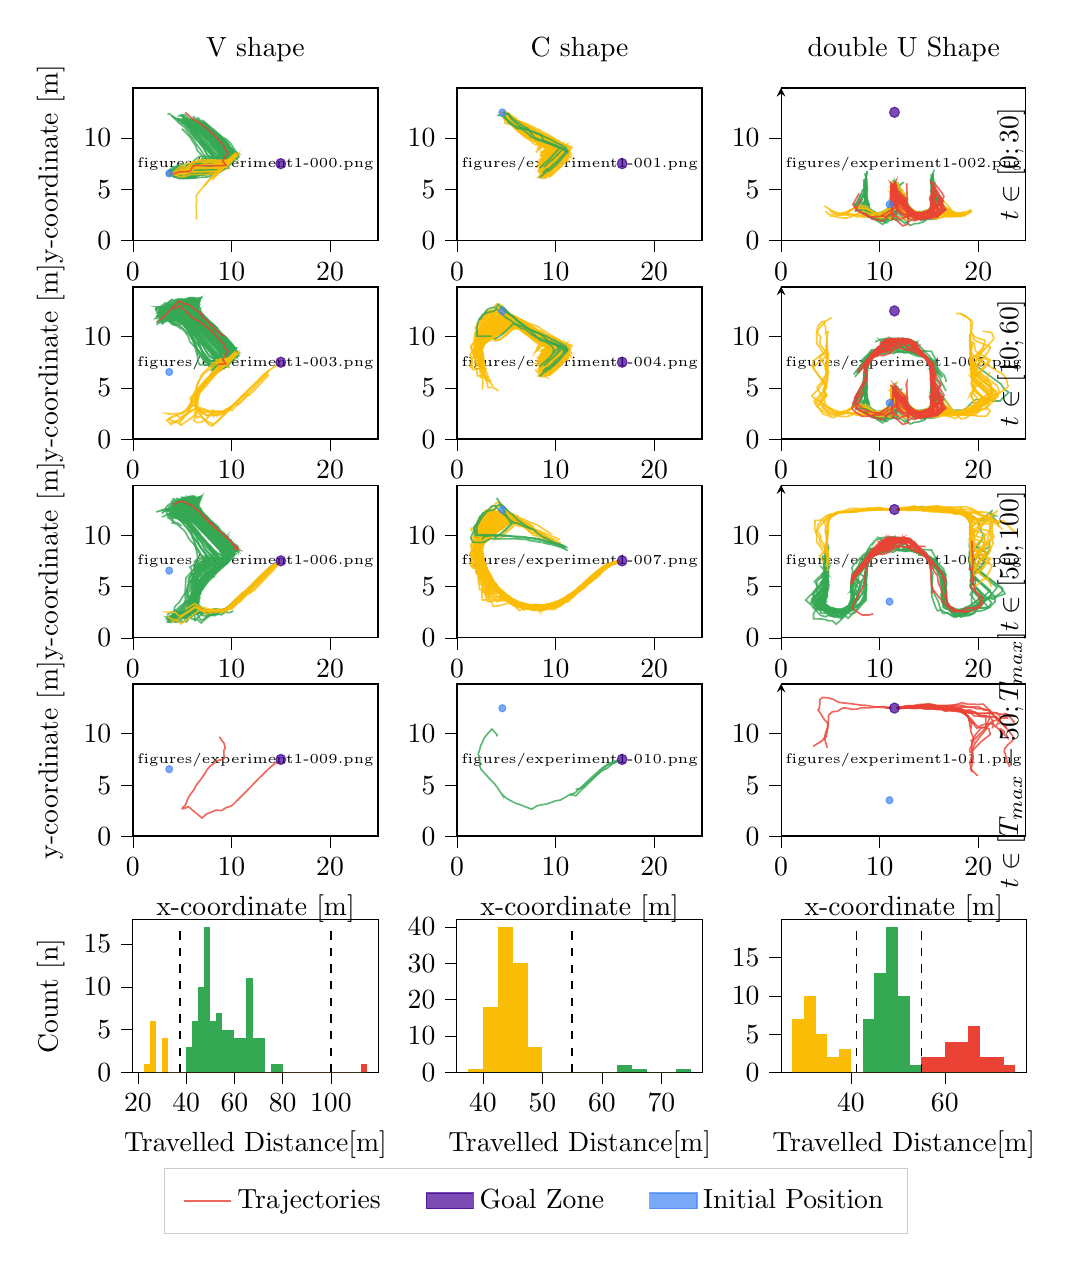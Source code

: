 % This file was created with tikzplotlib v0.9.16.
\begin{tikzpicture}

\definecolor{color0}{rgb}{0.255,0,0.576}
\definecolor{color1}{rgb}{0.259,0.522,0.957}
\definecolor{color2}{rgb}{0.984,0.737,0.02}
\definecolor{color3}{rgb}{0.204,0.659,0.325}
\definecolor{color4}{rgb}{0.918,0.263,0.208}

\begin{groupplot}[group style={group size=3 by 5,vertical sep=0.048\linewidth},scale only axis, width=0.257\linewidth, height=0.16\linewidth] 
\nextgroupplot[
tick align=outside,
tick pos=left,
title={V shape},
x grid style={white!69.02!black},
xmin=0, xmax=24.88,
xtick style={color=black},
y grid style={white!69.02!black},
ylabel={y-coordinate [m]},
ymin=0, ymax=14.88,
ytick style={color=black}
]
\addplot [forget plot] graphics [includegraphics cmd=\pgfimage,xmin=0, xmax=24.88, ymin=0, ymax=14.88] {figures/experiment1-000.png};
\addplot [semithick, color3, opacity=0.8]
table {%
3.522 6.574
4.045 6.588
4.563 6.497
5.076 6.522
5.563 7.022
5.968 7.045
6.528 7.074
7.012 7.076
7.548 7.087
8.101 7.102
8.583 7.126
9.145 7.147
9.164 7.143
9.48 7.437
9.827 7.697
10.122 7.964
10.397 8.213
10.385 8.226
10.391 8.215
10.219 8.119
10.032 7.895
9.754 7.665
9.404 7.362
9.314 7.28
8.916 7.203
8.461 7.188
8.103 7.124
7.712 7.137
7.694 7.498
7.37 7.835
};
\addplot [semithick, color3, opacity=0.8]
table {%
3.668 6.593
4.127 6.619
4.674 6.608
5.185 6.616
5.577 6.68
6.085 7.179
6.552 7.17
6.95 7.181
7.479 7.184
7.968 7.196
8.517 7.203
8.946 7.201
8.941 7.217
9.402 7.277
9.733 7.544
9.977 7.846
9.808 8.02
10.335 8.057
10.338 8.04
10.58 8.361
10.452 8.13
10.382 8.06
10.1 8.064
10.062 7.971
9.906 7.758
9.635 7.489
9.234 7.36
9.123 7.271
8.787 7.235
8.33 7.211
};
\addplot [semithick, color3, opacity=0.8]
table {%
3.574 6.595
4.061 6.593
4.571 6.605
5.144 6.53
5.655 6.53
6.045 6.562
6.591 6.708
7.157 6.712
7.426 7.16
7.95 7.162
8.453 7.173
8.942 7.17
8.953 7.163
9.45 7.163
9.432 7.179
9.445 7.189
9.8 7.6
10.157 7.958
9.987 8.124
9.973 8.133
9.57 8.531
9.129 8.977
8.924 9.187
8.681 9.429
8.395 9.728
7.95 10.166
7.712 10.392
7.465 10.636
7.193 10.904
6.764 11.248
};
\addplot [semithick, color3, opacity=0.8]
table {%
3.646 6.587
4.176 6.602
4.757 6.715
5.339 6.888
5.778 7.296
6.253 7.84
6.744 8.199
7.311 8.188
7.873 8.193
8.434 8.171
9.007 8.165
9.597 8.143
10.055 8.094
10.066 8.115
10.059 8.103
9.792 8.097
9.362 8.135
8.883 8.146
8.762 8.302
8.376 8.507
8.055 8.766
7.762 9.032
7.39 9.449
7.082 9.778
6.881 10.008
6.45 10.559
6.254 10.782
6.009 11.027
5.737 11.317
5.474 11.586
};
\addplot [semithick, color3, opacity=0.8]
table {%
3.633 6.589
4.119 6.593
4.644 6.599
5.172 6.598
5.661 7.041
6.154 7.05
6.677 7.05
7.225 7.527
7.651 7.53
8.219 7.538
8.786 7.526
9.367 7.519
9.621 7.547
9.523 7.573
9.14 7.523
8.671 7.514
8.215 7.898
7.991 8.297
7.776 8.55
7.524 8.818
7.271 9.104
6.997 9.373
6.711 9.643
6.405 9.922
6.144 10.188
5.899 10.478
5.442 11.013
5.159 11.524
4.694 11.829
4.2 11.937
};
\addplot [semithick, color3, opacity=0.8]
table {%
3.735 6.59
4.176 6.603
4.59 6.956
5.142 6.968
5.692 6.956
6.195 6.957
6.72 6.984
7.289 6.98
7.782 7.476
8.278 7.47
8.849 7.473
9.296 7.494
9.303 7.489
9.298 7.482
9.297 7.478
9.803 7.879
10.156 8.237
10.128 8.264
10.052 8.358
9.929 8.834
9.632 9.155
9.253 9.519
8.854 9.913
8.649 10.076
8.363 10.327
8.085 10.591
7.805 10.854
7.369 11.309
6.893 11.664
6.541 12.005
};
\addplot [semithick, color3, opacity=0.8]
table {%
3.585 6.595
3.97 6.615
4.527 6.861
5.076 6.875
5.575 6.89
6.135 6.907
6.696 6.931
7.243 6.937
7.814 6.949
8.383 6.955
8.953 6.961
8.96 6.95
9.378 7.077
9.693 7.285
9.679 7.276
9.703 7.27
10.166 7.705
10.356 8.052
10.358 8.05
10.356 8.051
10.35 8.054
9.963 8.532
9.545 8.966
9.073 9.429
8.601 9.869
8.245 10.229
7.737 10.701
7.304 11.077
7.121 11.233
6.85 11.481
};
\addplot [semithick, color3, opacity=0.8]
table {%
3.71 6.457
4.073 6.485
4.609 6.483
5.152 6.5
5.719 6.23
6.128 6.269
6.445 6.571
6.982 6.596
7.517 6.626
7.994 6.669
8.53 6.716
8.508 6.698
8.898 6.962
8.905 6.98
9.285 7.37
9.296 7.367
9.691 7.737
9.67 7.738
9.668 7.743
10.109 8.178
10.102 8.174
10.483 8.504
10.299 8.68
9.867 9.116
9.641 9.43
9.16 9.904
8.722 10.307
8.283 10.6
7.783 11.045
7.232 11.47
};
\addplot [semithick, color3, opacity=0.8]
table {%
3.366 6.491
3.909 6.511
4.456 6.519
4.95 6.553
5.504 6.56
5.946 7.03
6.513 7.044
7.082 7.051
7.507 7.066
8.017 7.075
8.566 7.076
9.071 7.108
9.073 7.115
9.491 7.264
9.789 7.537
10.066 7.877
10.392 7.962
10.361 8.09
10.207 8.255
10.212 8.26
10.207 8.253
9.713 8.723
9.308 9.126
8.871 9.515
8.669 9.68
8.372 9.932
8.059 10.175
7.787 10.434
7.288 10.887
6.912 11.226
};
\addplot [semithick, color3, opacity=0.8]
table {%
3.523 6.598
4.058 6.59
4.564 6.593
5.122 6.91
5.604 7.376
6.162 7.382
6.685 7.369
7.182 7.37
7.741 7.362
8.288 7.34
8.857 7.339
9.425 7.34
9.422 7.33
9.416 7.345
9.137 7.346
8.706 7.352
8.214 7.33
7.71 7.334
7.586 7.407
7.618 7.632
7.443 7.826
7.07 8.199
6.8 8.514
6.54 8.772
6.365 9.245
6.02 9.729
5.899 9.949
5.664 10.238
5.185 10.699
4.977 10.895
};
\addplot [semithick, color3, opacity=0.8]
table {%
3.595 6.485
4.073 6.48
4.604 6.805
5.15 6.821
5.696 6.731
6.261 6.704
6.711 7.15
7.283 7.15
7.784 7.158
8.213 7.173
8.671 7.186
9.236 7.195
9.549 7.202
9.413 7.202
9.831 7.581
10.16 7.906
9.965 8.103
9.839 8.238
9.517 8.659
9.253 8.973
8.875 9.357
8.687 9.579
8.307 9.933
8.06 10.185
7.793 10.437
7.541 10.7
7.016 11.021
6.768 11.197
6.249 11.501
6.002 11.672
};
\addplot [semithick, color3, opacity=0.8]
table {%
3.526 6.465
3.876 6.475
4.392 6.499
4.877 6.417
5.382 6.419
5.935 6.413
6.42 6.441
6.953 6.463
7.4 6.93
7.966 6.926
8.538 6.922
8.966 7.111
9.389 7.129
9.391 7.129
9.408 7.132
9.838 7.465
9.684 7.626
9.364 8.006
8.827 8.546
8.501 8.881
7.98 9.4
7.551 9.859
7.417 9.979
6.998 10.48
6.558 10.961
6.099 11.338
5.928 11.488
5.534 11.634
5.005 11.639
4.579 11.857
};
\addplot [semithick, color3, opacity=0.8]
table {%
3.697 6.495
4.227 6.481
4.695 6.166
5.252 6.181
5.806 6.175
6.207 6.726
6.764 6.714
7.281 6.716
7.822 6.749
8.372 6.741
8.887 6.981
9.282 7.104
9.286 7.095
9.298 7.097
9.742 7.506
9.339 7.93
8.988 8.307
8.756 8.587
8.546 8.856
8.068 9.313
7.865 9.534
7.604 9.788
7.226 10.206
6.68 10.738
6.523 10.863
6.299 11.109
6.039 11.369
5.593 11.54
5.292 11.751
4.999 11.949
};
\addplot [semithick, color3, opacity=0.8]
table {%
3.542 6.72
4.062 7.179
4.45 7.175
4.953 7.022
5.511 7.176
5.96 7.554
6.526 7.537
7.076 7.527
7.605 7.532
8.154 7.542
8.723 7.532
9.296 7.523
9.294 7.528
9.285 7.526
9.748 7.818
10.112 8.103
10.11 8.089
10.488 8.468
10.481 8.482
10.48 8.505
10.276 8.27
10.207 8.213
9.705 8.708
9.326 9.018
9.1 9.27
8.818 9.551
8.571 9.808
8.153 10.277
7.706 10.694
7.228 11.035
};
\addplot [semithick, color3, opacity=0.8]
table {%
3.479 6.5
3.955 6.9
4.54 6.841
5.102 6.55
5.645 6.556
6.189 6.578
6.725 6.994
7.286 7.011
7.859 7.012
8.234 7.464
8.777 7.458
9.32 7.462
9.627 7.441
9.607 7.443
9.601 7.435
9.645 7.392
9.681 7.483
10.158 7.958
10.467 8.247
10.464 8.267
10.448 8.276
10.305 8.125
9.917 7.792
9.782 7.634
9.546 7.548
9.124 7.52
8.705 7.455
8.265 7.252
7.766 7.148
7.716 7.194
};
\addplot [semithick, color3, opacity=0.8]
table {%
3.589 6.581
4.009 6.575
4.472 6.589
4.944 6.813
5.517 6.8
6.055 6.802
6.581 6.816
7.152 6.828
7.693 6.839
7.984 6.817
8.545 6.838
8.569 6.847
8.556 6.843
9.037 6.91
9.439 7.169
9.442 7.169
9.424 7.176
9.851 7.544
10.205 7.878
10.474 8.131
10.479 8.135
10.08 8.539
9.809 8.813
9.488 9.156
9.121 9.524
8.896 9.74
8.682 9.949
8.398 10.225
8.1 10.518
7.833 10.791
};
\addplot [semithick, color3, opacity=0.8]
table {%
3.626 6.44
3.937 6.454
4.458 6.454
4.987 6.473
5.529 6.488
6.069 6.415
6.632 6.419
7.093 6.863
7.561 7.422
7.957 7.427
8.497 7.42
9.004 7.433
9.013 7.454
9.503 7.463
9.506 7.472
9.509 7.47
9.501 7.467
9.25 7.465
9.142 7.428
8.644 7.779
8.302 8.059
8.033 8.321
7.691 8.681
7.268 9.126
7.082 9.298
6.841 9.534
6.541 9.849
6.275 10.33
6.081 10.576
5.831 10.85
};
\addplot [semithick, color3, opacity=0.8]
table {%
3.694 6.578
4.222 6.58
4.751 6.583
5.293 6.443
5.675 6.441
6.196 6.448
6.753 6.67
7.299 6.693
7.767 6.73
8.266 7.218
8.798 7.225
9.322 7.27
9.59 7.346
9.514 7.468
9.135 7.922
9.089 8.376
8.611 8.881
8.187 9.325
7.721 9.804
7.574 9.972
7.345 10.215
6.825 10.754
6.659 10.951
6.404 11.197
6.09 11.46
5.799 11.767
5.553 12.02
5.292 12.293
4.982 12.153
4.539 12.166
};
\addplot [semithick, color3, opacity=0.8]
table {%
3.631 6.527
4.171 6.523
4.695 6.38
5.244 6.381
5.739 6.815
6.295 6.822
6.846 6.893
7.397 6.898
7.895 7.355
8.339 7.386
8.911 7.383
8.909 7.375
8.918 7.393
8.742 7.726
8.545 7.91
8.169 8.349
7.761 8.835
7.317 9.316
6.888 9.817
6.81 9.995
6.305 10.494
6.14 10.713
5.677 11.05
5.216 11.402
5.016 11.58
4.746 11.812
4.306 11.946
3.986 12.158
3.693 12.365
3.523 12.328
};
\addplot [semithick, color3, opacity=0.8]
table {%
3.548 6.517
4.03 6.527
4.575 6.534
5.04 6.554
5.552 6.938
6.051 6.946
6.504 6.955
7.064 6.969
7.628 6.956
8.164 6.971
8.712 7.009
8.72 7.011
8.949 7.307
8.922 7.295
8.923 7.298
8.944 7.304
8.935 7.313
9.41 7.807
9.784 8.142
9.799 8.136
9.807 8.138
10.187 8.492
10.185 8.498
10.2 8.506
9.987 8.333
9.893 8.191
9.404 8.617
8.988 8.911
8.564 9.347
8.153 9.712
};
\addplot [semithick, color3, opacity=0.8]
table {%
3.57 6.514
4.086 6.54
4.624 6.423
5.161 6.426
5.694 6.936
6.126 7.371
6.493 7.62
7.015 7.61
7.541 7.596
8.074 7.594
8.565 7.59
9.119 7.581
9.395 7.584
9.382 7.584
9.382 7.581
9.24 7.623
9.597 8.15
9.258 8.485
9.009 8.865
8.796 9.167
8.567 9.462
8.321 9.729
8.058 10.026
7.79 10.312
7.374 10.711
7.162 10.921
6.873 11.149
6.596 11.424
6.299 11.677
6.03 11.95
};
\addplot [semithick, color3, opacity=0.8]
table {%
3.632 6.666
4.119 6.678
4.669 6.458
5.142 6.493
5.616 6.512
6.176 6.509
6.632 6.979
7.187 6.99
7.633 7.006
8.154 7.011
8.688 7.023
8.671 7.034
9.162 7.123
9.557 7.278
9.57 7.267
9.913 7.673
10.212 7.971
10.203 7.989
10.198 7.987
10.197 7.976
10.194 7.985
9.737 8.468
9.368 8.842
9.111 9.107
8.672 9.53
8.186 10.013
8.037 10.157
7.765 10.367
7.471 10.648
7.163 10.911
};
\addplot [semithick, color3, opacity=0.8]
table {%
3.56 6.571
3.988 6.594
4.509 6.59
5.046 6.839
5.591 7.009
6.108 7.021
6.614 7.031
7.088 7.388
7.572 7.375
8.029 7.368
8.601 7.364
8.934 7.372
8.928 7.386
9.403 7.392
9.641 7.621
10.0 7.895
10.016 7.891
9.889 8.021
9.882 8.02
9.895 8.013
9.886 8.019
9.436 8.474
9.154 8.771
8.997 8.934
8.681 9.238
8.293 9.584
8.062 9.785
7.539 10.287
7.393 10.472
7.115 10.74
};
\addplot [semithick, color3, opacity=0.8]
table {%
3.681 6.613
4.219 6.617
4.8 6.543
5.295 6.555
5.772 6.436
6.272 6.713
6.826 6.703
7.338 6.719
7.899 7.107
8.411 7.13
8.987 7.143
9.005 7.134
9.469 7.16
9.244 7.151
9.709 7.544
9.401 7.851
9.067 8.202
8.814 8.543
8.375 8.998
8.196 9.209
7.986 9.472
7.58 9.909
7.369 10.155
6.924 10.642
6.736 10.831
6.213 11.272
5.996 11.392
5.69 11.617
5.363 11.821
4.945 12.162
};
\addplot [semithick, color3, opacity=0.8]
table {%
3.613 6.572
4.189 6.357
4.735 6.379
5.303 6.649
5.857 6.315
6.39 6.798
6.957 6.785
7.483 6.797
7.932 7.266
8.511 7.255
8.997 7.282
9.456 7.278
9.469 7.283
9.476 7.272
9.246 7.271
8.865 7.283
8.398 7.691
8.085 7.884
7.77 8.02
7.464 8.444
7.238 8.886
7.061 9.125
6.724 9.531
6.228 10.063
5.966 10.451
5.889 10.722
5.753 11.061
5.315 11.418
5.074 11.648
4.831 11.892
};
\addplot [semithick, color3, opacity=0.8]
table {%
3.613 6.578
4.171 6.398
4.717 6.397
5.257 6.393
5.757 6.414
6.27 6.438
6.835 6.463
7.389 6.45
7.881 6.51
8.405 6.568
8.751 6.756
9.184 6.934
9.436 7.154
9.434 7.169
9.818 7.529
10.099 7.824
10.383 8.098
10.384 8.091
10.363 8.082
10.37 8.071
10.382 8.071
9.915 8.538
9.526 8.926
9.077 9.372
8.925 9.54
8.667 9.823
8.185 10.21
7.962 10.415
7.426 10.889
7.257 11.057
};
\addplot [semithick, color3, opacity=0.8]
table {%
3.643 6.617
4.185 6.626
4.731 6.632
5.302 6.66
5.872 6.705
6.41 6.712
6.971 6.712
7.349 7.124
7.842 7.142
8.411 7.147
8.766 7.172
8.756 7.178
8.758 7.193
9.25 7.209
9.28 7.23
9.709 7.622
9.629 7.694
9.516 7.804
9.585 8.313
9.266 8.636
8.859 9.081
8.407 9.52
8.237 9.712
7.986 9.979
7.618 10.337
7.372 10.573
6.926 11.029
6.724 11.207
6.482 11.445
6.097 11.836
};
\addplot [semithick, color3, opacity=0.8]
table {%
3.44 6.44
3.913 6.472
4.311 6.586
4.741 6.278
5.312 6.447
5.864 6.465
6.432 6.473
7.006 6.452
7.41 6.988
7.958 7.007
8.528 7.003
8.925 7.022
8.924 7.011
8.864 7.064
8.663 7.315
8.962 7.798
8.58 8.225
8.151 8.694
8.005 8.9
7.79 9.176
7.555 9.47
7.25 9.912
6.82 10.343
6.653 10.551
6.249 10.991
6.034 11.205
5.675 11.644
5.47 11.855
5.108 12.08
4.817 12.307
};
\addplot [semithick, color3, opacity=0.8]
table {%
3.584 6.526
4.166 6.443
4.716 6.45
5.274 6.506
5.843 6.513
6.402 6.518
6.97 6.709
7.529 6.738
8.114 6.738
8.104 6.76
8.639 6.808
8.622 6.797
8.627 6.792
8.624 6.787
8.368 7.099
7.943 7.552
7.672 7.849
7.443 8.106
7.19 8.378
6.909 8.806
6.512 9.309
6.212 9.776
5.828 10.26
5.696 10.469
5.472 10.717
5.233 11.05
4.766 11.39
4.539 11.612
4.256 11.866
3.957 12.144
};
\addplot [semithick, color3, opacity=0.8]
table {%
3.709 6.575
4.199 6.201
4.763 6.045
5.304 6.053
5.802 6.107
6.359 6.108
6.835 6.161
7.396 6.193
7.966 6.248
7.972 6.238
7.963 6.216
7.966 6.205
8.341 6.681
8.346 6.669
8.326 6.66
8.769 7.011
9.239 7.115
9.56 7.329
9.57 7.325
9.585 7.311
10.007 7.725
10.354 8.079
10.36 8.074
10.305 8.108
9.899 8.542
9.58 8.885
9.305 9.174
9.069 9.433
8.84 9.708
8.301 10.239
};
\addplot [semithick, color3, opacity=0.8]
table {%
3.555 6.525
4.089 6.528
4.576 6.421
5.107 6.436
5.654 6.429
6.149 6.444
6.69 6.45
7.251 6.449
7.684 6.502
8.258 6.5
8.281 6.529
8.706 6.6
8.711 6.608
8.711 6.609
9.19 7.028
9.538 7.372
9.801 7.616
9.781 7.603
10.168 7.933
10.109 8.008
10.467 8.399
10.463 8.406
10.074 8.787
9.79 9.183
9.53 9.504
9.276 9.76
9.032 10.014
8.582 10.394
8.368 10.598
8.095 10.855
};
\addplot [semithick, color3, opacity=0.8]
table {%
3.556 6.475
4.056 6.481
4.602 6.464
5.087 6.243
5.552 6.055
6.114 6.08
6.621 6.626
7.188 6.626
7.765 6.644
8.334 6.659
8.332 6.656
8.751 6.716
8.759 6.715
9.087 6.883
9.47 7.228
9.464 7.229
9.832 7.661
10.126 7.954
10.139 7.962
10.137 7.963
10.154 7.965
10.168 7.974
10.183 7.96
10.157 8.001
10.197 7.962
10.099 8.056
10.097 7.96
9.606 8.458
9.25 8.808
8.969 9.051
};
\addplot [semithick, color3, opacity=0.8]
table {%
3.597 6.607
4.144 6.63
4.709 6.628
5.253 6.984
5.806 6.968
6.376 6.971
6.877 7.331
7.406 7.341
7.941 7.345
8.474 7.367
9.044 7.382
9.048 7.355
9.058 7.354
9.073 7.366
9.089 7.357
8.764 7.381
8.281 7.767
7.938 8.054
7.667 8.3
7.271 8.846
7.158 9.086
6.784 9.548
6.612 9.786
6.232 10.235
6.008 10.491
5.684 10.926
5.476 11.161
5.228 11.429
4.929 11.726
4.694 11.769
};
\addplot [semithick, color3, opacity=0.8]
table {%
3.662 6.557
4.201 6.561
4.723 6.79
5.271 6.788
5.711 7.063
6.176 7.074
6.726 7.563
7.277 7.551
7.803 7.565
8.336 7.559
8.907 7.561
9.443 7.59
9.435 7.605
9.427 7.609
9.239 7.779
9.626 8.291
9.636 8.304
9.937 8.631
9.779 8.477
9.668 8.363
9.463 8.048
9.433 7.821
9.455 7.68
9.456 7.672
9.486 7.635
9.191 7.575
8.707 7.603
8.236 7.565
7.753 7.579
7.402 7.588
};
\addplot [semithick, color3, opacity=0.8]
table {%
3.752 6.55
4.293 6.557
4.85 6.558
5.261 6.252
5.788 6.267
6.286 6.295
6.797 6.761
7.366 6.782
7.934 6.774
8.465 6.788
8.476 6.787
8.963 7.022
8.961 7.035
8.949 7.052
8.956 7.03
9.472 7.291
9.844 7.645
9.46 8.039
9.03 8.387
8.625 8.819
8.254 9.205
8.1 9.43
7.902 9.713
7.504 10.141
7.085 10.608
6.901 10.816
6.67 11.062
6.252 11.42
6.038 11.663
5.77 11.939
};
\addplot [semithick, color3, opacity=0.8]
table {%
3.44 6.44
3.804 6.456
4.342 6.678
4.864 6.694
5.387 6.686
5.946 6.715
6.508 6.71
7.077 6.706
7.614 6.726
8.181 6.729
8.178 6.725
8.193 6.724
8.639 7.04
9.158 7.057
9.5 7.217
9.491 7.242
9.501 7.24
9.497 7.241
9.968 7.703
10.3 8.036
10.301 8.044
10.056 8.281
9.649 8.69
9.319 9.024
8.839 9.539
8.464 9.909
7.97 10.408
7.545 10.82
7.368 10.997
7.059 11.231
};
\addplot [semithick, color3, opacity=0.8]
table {%
3.652 6.519
4.198 6.498
4.742 6.497
5.299 6.502
5.853 6.492
6.415 6.495
6.98 6.483
7.45 6.52
7.849 7.012
8.379 7.047
8.959 7.05
9.432 7.088
9.517 7.232
9.822 7.525
10.097 7.81
10.361 8.087
10.599 8.352
10.449 8.196
10.251 7.965
10.105 8.115
9.965 7.776
9.716 7.495
9.566 7.258
9.188 7.151
8.799 7.103
8.334 7.035
8.112 7.266
7.757 7.411
7.595 7.72
7.26 8.305
};
\addplot [semithick, color3, opacity=0.8]
table {%
3.588 6.52
4.136 6.525
4.677 6.532
5.245 6.267
5.739 6.788
6.293 6.793
6.867 6.787
7.431 6.786
7.813 6.808
8.379 6.799
8.395 6.807
8.403 6.794
8.408 6.779
8.883 7.228
8.896 7.226
8.908 7.22
9.373 7.312
9.779 7.621
10.075 7.848
10.381 8.099
10.639 8.298
10.647 8.303
10.641 8.302
10.529 8.158
10.29 8.042
10.021 7.841
9.679 7.538
9.235 7.416
8.94 7.734
8.565 8.151
};
\addplot [semithick, color3, opacity=0.8]
table {%
3.656 6.59
3.655 6.573
4.192 6.595
4.691 6.117
5.24 6.126
5.801 6.142
6.354 6.162
6.806 6.662
6.98 6.824
7.47 6.843
7.999 6.866
8.534 6.896
8.988 6.923
9.397 7.056
9.242 7.217
9.576 7.594
9.57 7.598
9.571 7.615
9.994 8.036
10.426 8.067
10.173 8.021
9.843 7.851
9.495 8.374
9.202 8.665
8.905 8.937
8.425 9.441
8.255 9.63
7.853 10.018
7.584 10.236
7.314 10.505
};
\addplot [semithick, color3, opacity=0.8]
table {%
3.61 6.609
4.149 6.618
4.696 6.896
5.21 6.907
5.703 6.91
6.239 7.211
6.779 7.2
7.305 7.696
7.856 7.692
8.385 7.69
8.966 7.693
9.49 7.674
9.489 7.675
9.489 7.678
9.221 7.687
8.814 7.682
8.375 8.118
8.094 8.353
7.834 8.743
7.446 9.154
7.268 9.371
6.999 9.671
6.736 9.964
6.469 10.263
6.145 10.632
5.924 10.865
5.646 11.143
5.121 11.341
4.843 11.52
4.532 11.754
};
\addplot [semithick, color3, opacity=0.8]
table {%
3.616 6.58
4.16 6.602
4.726 6.363
5.122 6.401
5.657 6.572
6.221 6.574
6.703 6.965
7.263 6.983
7.692 7.006
8.263 6.993
8.839 6.997
8.837 7.0
9.287 7.087
9.524 7.293
9.852 7.592
10.161 7.851
10.415 8.092
10.36 8.137
10.63 8.463
10.484 8.309
10.456 8.256
10.339 8.064
10.246 7.997
9.756 7.818
9.537 8.048
9.122 8.49
8.759 8.866
8.556 9.062
8.269 9.321
8.093 9.501
};
\addplot [semithick, color3, opacity=0.8]
table {%
3.638 6.535
4.171 6.527
4.617 6.541
5.169 6.537
5.686 6.543
6.122 6.584
6.504 6.622
7.063 6.655
7.54 6.69
8.11 6.701
8.568 6.769
8.966 6.931
9.433 7.119
9.612 7.262
9.622 7.261
9.63 7.258
9.63 7.239
9.986 7.74
9.82 7.919
9.442 8.346
8.96 8.826
8.833 9.013
8.609 9.3
8.078 9.808
7.665 10.249
7.267 10.653
6.82 11.0
6.337 11.402
5.874 11.549
5.459 11.665
};
\addplot [semithick, color3, opacity=0.8]
table {%
3.542 6.493
4.046 6.511
4.571 6.506
5.099 6.518
5.674 6.691
6.231 6.7
6.676 7.197
7.2 7.184
7.762 7.191
8.298 7.202
8.871 7.237
8.866 7.231
9.303 7.239
9.617 7.415
9.448 7.316
9.903 7.732
9.571 8.076
9.629 8.518
9.292 8.902
9.116 9.164
8.701 9.591
8.21 10.092
8.052 10.227
7.802 10.477
7.514 10.743
7.217 11.056
6.951 11.338
6.665 11.595
6.4 11.864
6.094 12.117
};
\addplot [semithick, color3, opacity=0.8]
table {%
3.569 6.484
4.075 6.582
4.49 6.947
5.032 6.953
5.61 7.023
6.116 7.021
6.592 7.042
7.127 7.053
7.553 7.077
8.122 7.077
8.123 7.048
8.107 7.037
8.59 7.057
9.138 7.137
9.469 7.243
9.365 7.347
9.788 7.654
10.114 7.977
9.878 8.205
9.612 8.486
9.242 8.869
8.849 9.285
8.354 9.766
8.192 9.904
7.962 10.156
7.662 10.449
7.308 10.972
6.824 11.363
6.621 11.459
6.309 11.637
};
\addplot [semithick, color3, opacity=0.8]
table {%
3.676 6.593
4.043 6.61
4.422 7.126
4.9 7.424
5.422 7.416
5.965 7.569
6.45 7.575
6.919 7.572
7.489 7.579
7.908 7.57
8.368 7.556
8.953 7.548
9.393 7.537
9.663 7.615
9.995 7.768
9.989 7.773
9.908 7.876
9.899 7.877
10.349 8.343
10.145 8.14
10.032 8.051
9.582 8.568
9.244 8.909
9.039 9.148
8.668 9.517
8.227 9.98
8.04 10.167
7.585 10.589
7.149 11.062
6.764 11.536
};
\addplot [semithick, color3, opacity=0.8]
table {%
3.528 6.582
4.021 6.58
4.546 6.579
5.067 6.621
5.49 6.634
6.047 7.097
6.568 7.091
7.075 7.59
7.581 7.589
8.091 7.589
8.665 7.598
9.168 7.596
9.143 7.607
9.15 7.605
9.117 7.596
9.655 7.894
9.557 7.993
9.334 8.244
9.117 8.724
8.662 9.217
8.534 9.431
8.041 9.946
7.872 10.126
7.621 10.39
7.333 10.666
6.924 11.031
6.7 11.224
6.332 11.405
6.023 11.647
5.555 11.792
};
\addplot [semithick, color3, opacity=0.8]
table {%
3.585 6.553
4.053 6.568
4.62 6.792
5.171 6.786
5.723 6.789
6.259 6.809
6.764 6.815
7.237 7.335
7.811 7.323
8.243 7.304
8.81 7.282
8.82 7.274
8.827 7.273
9.349 7.31
9.122 7.647
9.165 7.617
9.595 8.054
9.421 8.239
9.183 8.488
8.888 8.87
8.63 9.195
8.307 9.542
8.084 9.749
7.768 10.072
7.286 10.557
7.109 10.76
6.836 10.999
6.556 11.274
6.229 11.492
5.828 11.569
};
\addplot [semithick, color3, opacity=0.8]
table {%
3.518 6.563
4.064 6.552
4.609 6.538
5.16 6.533
5.715 6.524
6.28 6.54
6.712 7.073
7.233 7.085
7.753 7.1
8.321 7.115
8.862 7.131
8.852 7.13
8.85 7.149
9.288 7.151
9.636 7.55
9.979 7.835
10.27 8.081
10.272 8.071
10.278 8.076
10.287 8.051
10.348 8.163
10.36 8.163
10.359 8.187
10.285 8.132
9.809 8.582
9.457 8.966
9.22 9.205
8.97 9.474
8.588 9.862
8.355 10.071
};
\addplot [semithick, color3, opacity=0.8]
table {%
3.592 6.565
4.042 6.586
4.587 6.577
5.132 6.593
5.659 6.59
6.213 6.602
6.757 6.625
7.323 6.624
7.889 6.647
7.879 6.659
7.881 6.656
8.362 6.935
8.827 7.014
9.259 7.137
9.513 7.316
9.516 7.317
9.921 7.658
10.223 7.951
10.484 8.218
10.093 8.616
9.659 9.058
9.487 9.301
9.266 9.567
8.818 10.014
8.62 10.225
8.099 10.734
7.623 11.136
7.507 11.089
7.179 11.3
6.599 11.562
};
\addplot [semithick, color3, opacity=0.8]
table {%
3.674 6.685
4.199 6.683
4.735 6.63
5.198 6.637
5.705 7.055
6.213 7.063
6.778 7.051
7.274 7.051
7.834 7.066
8.361 7.082
8.924 7.083
8.917 7.082
8.924 7.08
8.908 7.067
9.412 7.471
9.787 7.79
10.169 7.893
10.177 7.894
10.186 7.904
10.007 8.08
9.648 8.445
9.437 8.667
9.107 8.992
8.851 9.241
8.568 9.484
8.297 9.715
7.916 10.104
7.518 10.506
7.328 10.646
7.036 10.907
};
\addplot [semithick, color3, opacity=0.8]
table {%
3.648 6.521
4.196 6.396
4.668 6.067
5.191 6.065
5.689 6.089
6.244 6.11
6.776 6.359
7.222 6.41
7.788 6.422
7.772 6.418
8.206 6.433
8.596 6.573
8.97 6.756
9.066 6.829
9.075 6.836
9.507 7.223
9.817 7.535
10.113 7.803
10.02 7.872
10.335 8.257
10.334 8.257
9.793 8.791
9.57 9.102
9.17 9.481
8.969 9.722
8.624 10.033
8.177 10.344
7.718 10.774
7.198 11.244
6.707 11.593
};
\addplot [semithick, color3, opacity=0.8]
table {%
3.601 6.556
3.795 6.907
4.365 7.008
4.937 7.036
5.446 7.048
5.875 7.054
6.381 7.147
6.818 7.151
7.379 7.171
7.864 7.594
8.124 7.585
8.687 7.576
9.267 7.56
9.28 7.569
9.645 7.614
9.641 7.611
10.079 7.982
10.078 7.978
10.466 8.352
10.303 8.625
10.062 8.885
10.035 8.924
9.651 9.331
9.343 9.628
9.058 9.879
8.774 10.165
8.475 10.413
8.18 10.685
7.67 11.104
7.475 11.289
};
\addplot [semithick, color3, opacity=0.8]
table {%
3.653 6.546
4.195 6.551
4.695 6.569
5.253 6.582
5.819 6.593
6.357 6.601
6.916 6.611
7.483 6.625
8.051 6.635
8.04 6.619
8.053 6.614
8.57 6.652
8.852 7.137
9.22 7.149
9.569 7.346
9.541 7.691
9.519 7.691
9.901 8.112
9.919 8.116
9.929 8.122
9.909 8.103
9.912 8.105
9.67 8.663
9.234 9.099
8.879 9.473
8.425 9.923
8.041 10.285
7.612 10.697
7.42 10.837
6.962 11.263
};
\addplot [semithick, color3, opacity=0.8]
table {%
3.499 6.517
3.955 6.526
4.493 6.534
5.043 6.541
5.427 6.588
5.986 6.592
6.284 6.591
6.833 7.052
7.399 7.046
7.907 7.061
8.452 7.083
9.013 7.084
9.39 7.341
9.674 7.556
9.94 7.758
10.234 8.011
10.232 8.011
10.129 8.115
9.718 8.521
9.384 8.88
9.052 9.203
8.81 9.417
8.391 9.819
8.055 10.134
7.804 10.335
7.322 10.771
6.927 11.118
6.69 11.248
6.351 11.229
5.935 11.255
};
\addplot [semithick, color3, opacity=0.8]
table {%
3.537 6.518
4.054 6.56
4.602 6.549
5.153 6.543
5.724 6.549
6.151 7.096
6.713 7.084
7.136 7.469
7.577 7.448
7.909 7.44
8.44 7.449
8.992 7.434
8.984 7.427
9.018 7.43
9.012 7.425
9.496 7.878
9.489 7.883
9.479 7.871
9.475 7.864
9.999 7.915
9.995 7.922
10.453 8.32
10.231 8.13
10.114 8.038
9.827 7.974
9.71 7.899
9.623 7.891
9.116 7.834
8.935 8.02
8.522 8.24
};
\addplot [semithick, color3, opacity=0.8]
table {%
3.658 6.541
4.216 6.417
4.645 6.447
5.194 6.456
5.66 6.491
6.144 6.502
6.712 6.49
7.195 6.644
7.759 6.64
8.157 6.682
8.657 7.159
9.086 7.339
9.461 7.353
9.522 7.541
9.856 7.886
10.286 7.985
10.562 8.056
10.715 8.421
10.721 8.43
10.357 8.793
10.1 9.208
9.855 9.523
9.466 9.892
9.143 10.04
8.681 10.411
8.46 10.605
8.169 10.835
7.849 11.081
7.577 11.326
7.012 11.746
};
\addplot [semithick, color3, opacity=0.8]
table {%
3.664 6.562
4.172 6.572
4.725 6.579
5.277 6.579
5.748 6.601
6.199 7.145
6.677 7.147
7.089 7.169
7.613 7.637
8.186 7.624
8.698 7.623
9.175 7.609
9.17 7.627
9.657 7.683
10.03 7.847
10.157 7.947
10.152 7.935
10.16 7.941
10.127 7.901
9.858 7.809
9.477 7.721
9.338 7.628
9.273 7.607
8.977 7.626
8.553 7.631
8.13 7.634
7.752 7.667
7.777 7.719
7.304 7.753
6.921 8.014
};
\addplot [semithick, color3, opacity=0.8]
table {%
3.721 6.529
4.27 6.535
4.826 6.525
5.335 6.548
5.883 6.531
6.362 6.92
6.924 6.903
7.452 6.922
7.983 6.932
8.492 6.961
9.004 7.039
8.997 7.042
9.402 7.241
9.704 7.575
9.698 7.565
10.075 7.926
10.07 7.929
10.444 8.034
10.175 8.309
10.312 8.67
9.885 9.091
9.653 9.429
9.425 9.704
9.049 9.981
8.512 10.416
7.951 10.841
7.595 11.072
7.181 11.326
6.929 11.469
6.628 11.701
};
\addplot [semithick, color3, opacity=0.8]
table {%
3.714 6.574
4.256 6.592
4.796 6.595
5.314 6.602
5.873 6.603
6.328 6.927
6.844 6.929
7.27 7.44
7.793 7.433
8.292 7.446
8.819 7.455
8.811 7.436
9.326 7.432
9.336 7.438
9.777 7.71
10.104 7.813
9.986 7.937
9.982 7.961
9.987 7.968
9.973 7.968
10.455 8.427
10.18 8.201
10.112 8.053
10.062 7.958
10.008 7.897
10.026 7.92
9.896 7.829
9.618 7.667
9.444 7.536
9.128 7.477
};
\addplot [semithick, color3, opacity=0.8]
table {%
3.612 6.49
4.113 6.498
4.671 6.451
5.132 6.465
5.687 6.473
6.163 6.514
6.718 6.528
7.274 6.546
7.842 6.564
8.41 6.585
8.841 6.9
8.832 6.897
8.829 6.899
9.25 7.305
9.251 7.309
9.649 7.704
9.945 7.995
9.947 7.995
10.303 8.086
10.311 8.096
10.303 8.108
10.118 8.089
9.751 8.593
9.403 8.971
9.154 9.238
8.887 9.472
8.475 9.916
8.266 10.13
7.734 10.622
7.572 10.715
};
\addplot [semithick, color3, opacity=0.8]
table {%
3.619 6.577
4.084 6.613
4.6 6.622
5.122 6.618
5.62 6.816
5.685 6.816
6.25 6.82
6.769 6.845
7.312 6.862
7.841 6.886
8.37 6.902
8.915 6.925
9.255 7.065
9.25 7.045
9.591 7.42
9.876 7.723
10.079 8.083
9.743 8.427
9.764 8.815
9.752 9.216
9.401 9.574
9.215 9.834
8.953 10.128
8.559 10.438
8.129 10.754
7.66 11.071
7.436 11.221
7.053 11.397
6.748 11.643
6.438 11.872
};
\addplot [semithick, color3, opacity=0.8]
table {%
3.566 6.559
4.045 6.572
4.585 6.587
5.158 6.449
5.655 6.961
6.213 6.988
6.773 6.998
7.243 7.006
7.794 7.02
8.351 7.034
8.925 7.068
8.917 7.066
9.342 7.19
9.331 7.197
9.306 7.2
9.77 7.656
10.086 7.986
10.08 7.996
10.451 8.359
10.152 8.669
9.988 8.841
9.62 9.217
9.348 9.513
8.855 10.0
8.39 10.39
8.241 10.537
7.96 10.769
7.656 11.073
7.399 11.333
7.123 11.61
};
\addplot [semithick, color3, opacity=0.8]
table {%
3.703 6.608
4.257 6.419
4.805 6.401
5.358 6.427
5.881 6.429
6.301 6.924
6.79 7.328
7.104 7.798
7.673 7.8
8.252 7.799
8.819 7.792
9.397 7.789
9.84 7.865
9.829 7.883
9.836 7.891
10.327 8.042
10.166 8.201
10.236 8.101
10.001 8.009
9.494 8.509
9.144 8.861
8.67 9.338
8.261 9.756
7.909 10.097
7.387 10.612
6.989 10.95
6.769 11.071
6.468 11.255
6.149 11.496
5.836 11.748
};
\addplot [semithick, color3, opacity=0.8]
table {%
3.44 6.44
3.958 6.443
4.48 6.459
5.033 6.615
5.568 7.087
6.134 7.448
6.608 7.452
7.051 7.435
7.496 7.881
7.984 7.868
8.414 7.849
8.964 7.838
9.545 7.845
9.556 7.85
9.55 7.85
9.546 7.851
9.561 7.848
9.566 7.857
9.999 8.358
9.746 8.099
9.643 7.978
9.139 8.481
8.794 8.797
8.48 9.119
8.148 9.453
7.81 9.794
7.575 10.014
7.164 10.488
6.958 10.713
6.724 10.951
};
\addplot [semithick, color3, opacity=0.8]
table {%
3.447 6.446
3.905 6.469
4.346 6.486
4.853 6.561
5.362 6.552
5.905 6.972
6.472 6.969
6.994 7.447
7.568 7.44
8.139 7.432
8.716 7.438
9.184 7.453
9.599 7.551
9.599 7.564
9.61 7.566
10.068 7.975
10.075 7.969
10.085 7.982
10.094 7.992
10.1 7.987
10.061 8.02
10.041 8.025
9.555 8.454
9.191 8.81
8.818 9.193
8.38 9.63
8.205 9.812
7.938 10.071
7.459 10.572
7.25 10.76
};
\addplot [semithick, color3, opacity=0.8]
table {%
3.55 6.524
3.988 6.546
4.535 6.537
5.089 6.852
5.567 6.871
6.031 6.889
6.492 6.888
6.942 6.917
7.441 7.176
7.946 7.175
8.482 7.16
9.012 7.163
9.426 7.204
9.422 7.211
9.767 7.545
10.099 7.842
10.041 7.892
10.378 8.255
10.385 8.256
10.391 8.252
10.207 8.125
9.726 8.614
9.366 8.972
8.99 9.339
8.624 9.702
8.145 10.058
7.725 10.459
7.534 10.609
7.225 10.832
6.923 11.115
};
\addplot [semithick, color3, opacity=0.8]
table {%
3.537 6.504
4.076 6.498
4.595 6.51
5.147 6.51
5.67 6.425
6.007 6.473
6.546 6.49
7.028 6.518
7.57 6.543
7.897 6.993
8.431 6.998
8.947 7.034
9.438 7.086
9.686 7.063
9.677 7.074
9.593 7.09
9.213 7.028
8.721 7.443
8.369 7.845
8.105 8.212
7.728 8.682
7.451 8.969
7.072 9.447
6.777 9.945
6.645 10.153
6.167 10.709
6.015 10.926
5.811 11.192
5.52 11.478
5.218 11.678
};
\addplot [semithick, color3, opacity=0.8]
table {%
3.609 6.614
4.137 6.59
4.665 6.589
5.153 6.628
5.676 6.654
6.193 6.652
6.69 6.656
7.169 6.715
7.691 7.257
8.272 7.279
8.537 7.255
9.075 7.277
9.39 7.314
9.387 7.317
9.8 7.646
10.15 7.936
10.533 8.03
10.461 8.111
10.361 8.191
10.452 8.113
10.212 8.017
9.72 8.487
9.355 8.804
8.866 9.285
8.737 9.468
8.41 9.825
8.224 10.157
7.738 10.652
7.245 11.095
7.094 11.23
};
\addplot [semithick, color3, opacity=0.8]
table {%
3.718 6.489
4.192 6.498
4.728 6.796
5.185 7.102
5.764 7.135
6.064 7.629
6.626 7.619
7.031 7.936
7.591 7.942
8.111 8.191
8.65 8.148
9.172 8.082
9.663 8.032
10.031 8.059
10.054 8.051
10.055 8.05
10.055 8.054
10.043 8.05
10.041 8.044
9.512 8.482
9.126 8.847
8.849 9.106
8.417 9.558
8.236 9.745
7.975 10.035
7.714 10.304
7.434 10.578
7.013 10.882
6.61 11.169
6.37 11.379
};
\addplot [semithick, color3, opacity=0.8]
table {%
3.622 6.605
3.957 6.641
4.537 6.558
5.088 6.58
5.611 6.601
6.167 6.607
6.709 6.623
7.271 6.627
7.836 6.622
8.151 6.665
8.164 6.681
8.657 7.114
8.669 7.112
9.224 7.099
9.234 7.097
9.101 7.278
8.729 7.676
8.414 8.079
8.183 8.389
7.827 8.817
7.661 9.07
7.421 9.368
7.163 9.659
6.927 9.947
6.652 10.247
6.366 10.702
6.165 10.989
5.742 11.351
5.305 11.662
5.07 11.812
};
\addplot [semithick, color3, opacity=0.8]
table {%
3.421 6.422
3.877 6.434
4.416 6.798
5.012 6.609
5.529 6.419
6.045 6.412
6.505 6.83
7.051 6.848
7.577 6.879
8.151 6.893
8.589 6.909
8.997 7.031
8.994 7.047
8.989 7.049
9.424 7.463
9.781 7.8
9.775 7.797
9.774 7.784
10.174 8.213
10.159 8.227
10.138 8.228
10.172 8.198
10.172 8.194
9.985 8.006
9.904 7.931
9.386 7.905
9.21 8.101
8.809 8.529
8.553 8.789
8.092 9.253
};
\addplot [semithick, color3, opacity=0.8]
table {%
3.606 6.56
4.111 6.573
4.579 6.597
5.141 6.594
5.671 6.602
6.098 6.496
6.628 6.535
7.067 7.037
7.547 7.068
8.102 7.074
8.659 7.086
9.035 7.214
9.375 7.194
9.37 7.192
9.376 7.195
9.823 7.629
9.922 8.015
10.167 8.342
9.907 8.594
9.647 8.853
9.217 9.269
8.889 9.573
8.662 9.783
8.135 10.244
7.759 10.595
7.337 10.999
7.12 11.177
6.705 11.251
6.339 11.476
5.898 11.785
};
\addplot [semithick, color3, opacity=0.8]
table {%
3.659 6.696
4.212 6.706
4.759 6.713
5.33 6.869
5.84 6.878
6.408 6.891
6.975 6.868
7.527 6.908
8.097 6.909
8.092 6.904
8.584 6.95
8.585 6.965
9.047 7.134
9.088 7.102
9.097 7.113
9.563 7.454
9.921 7.751
10.267 7.877
10.533 7.988
10.747 8.14
10.737 8.144
10.611 8.247
10.615 8.117
10.465 8.172
10.453 8.173
10.331 8.045
9.81 8.415
9.38 8.853
9.134 9.062
8.654 9.501
};
\addplot [semithick, color3, opacity=0.8]
table {%
3.547 6.533
4.084 6.525
4.591 6.532
5.146 6.545
5.674 6.924
6.227 7.361
6.796 7.343
7.289 7.335
7.71 7.777
8.219 7.775
8.795 7.761
9.326 7.752
9.625 7.731
9.625 7.74
9.584 7.776
9.553 7.777
9.557 7.771
9.053 8.281
8.724 8.616
8.462 8.886
8.119 9.203
7.698 9.729
7.285 10.142
7.112 10.302
6.852 10.562
6.378 11.008
5.886 11.502
5.449 11.899
5.265 12.012
5.009 12.265
};
\addplot [semithick, color3, opacity=0.8]
table {%
3.562 6.521
4.049 6.543
4.535 6.949
5.072 6.945
5.641 7.072
6.177 7.238
6.759 7.246
7.25 7.238
7.674 7.627
8.224 7.623
8.798 7.612
9.368 7.606
9.37 7.617
9.371 7.621
9.376 7.646
9.382 7.619
9.067 7.584
8.575 7.945
8.379 8.149
8.229 8.333
7.913 8.665
7.667 8.955
7.41 9.254
7.153 9.528
6.9 9.805
6.524 10.359
6.041 10.877
5.593 11.273
5.107 11.568
4.867 11.569
};
\addplot [semithick, color3, opacity=0.8]
table {%
3.498 6.547
3.983 6.847
4.454 7.302
5.024 7.137
5.512 7.145
6.062 7.131
6.583 7.144
7.113 7.142
7.519 7.154
7.856 7.488
8.295 7.482
8.74 7.596
9.297 7.617
9.3 7.62
9.298 7.621
9.285 7.627
9.291 7.633
8.982 7.652
8.498 7.942
8.138 8.262
7.721 8.808
7.351 9.268
7.195 9.445
6.943 9.713
6.526 10.199
6.341 10.414
5.947 10.93
5.751 11.145
5.499 11.385
4.931 11.522
};
\addplot [semithick, color3, opacity=0.8]
table {%
3.607 6.545
3.976 6.575
4.484 6.586
5.049 6.527
5.514 6.148
6.019 6.191
6.536 6.658
7.094 6.662
7.664 6.672
8.231 6.671
8.677 7.189
9.151 7.224
9.152 7.216
9.152 7.222
9.144 7.231
9.624 7.678
9.615 7.659
9.611 7.654
10.043 8.107
10.023 8.135
10.028 8.117
10.028 8.112
9.701 8.428
9.273 8.89
9.003 9.165
8.771 9.403
8.482 9.645
8.192 9.99
7.963 10.263
7.704 10.528
};
\addplot [semithick, color3, opacity=0.8]
table {%
3.668 6.632
4.225 6.631
4.764 6.746
5.312 6.736
5.876 6.741
6.357 7.262
6.882 7.256
7.355 7.727
7.911 7.728
8.488 7.733
9.071 7.725
9.468 7.702
9.458 7.704
9.852 7.791
10.241 8.035
10.232 8.035
10.238 8.018
10.25 8.037
10.209 8.052
10.36 8.198
10.286 8.19
9.844 8.705
9.518 9.049
9.289 9.272
8.903 9.657
8.521 10.075
8.331 10.276
8.087 10.53
7.786 10.802
7.499 11.09
};
\addplot [semithick, color3, opacity=0.8]
table {%
3.7 6.562
4.241 6.556
4.692 6.959
5.295 6.71
5.793 7.037
6.365 7.04
6.924 7.036
7.383 7.054
7.819 7.561
8.316 7.561
8.708 7.589
9.268 7.597
9.266 7.597
9.69 7.773
9.686 7.77
9.698 7.774
9.703 7.77
9.702 7.776
9.699 7.779
9.696 7.775
9.471 7.68
9.372 7.616
9.042 7.579
8.59 7.905
8.232 8.089
7.941 8.364
7.746 8.818
7.45 9.17
7.23 9.416
6.984 9.694
};
\addplot [semithick, color3, opacity=0.8]
table {%
3.588 6.513
4.133 6.505
4.601 6.798
5.14 6.803
5.7 6.822
6.246 7.196
6.808 7.185
7.207 7.667
7.779 7.66
8.28 7.656
8.846 7.645
9.405 7.641
9.415 7.628
9.43 7.621
9.42 7.616
9.419 7.602
9.408 7.601
8.951 8.112
8.544 8.585
8.312 8.815
8.061 9.047
7.66 9.475
7.415 9.698
7.181 9.947
6.72 10.425
6.275 10.952
6.119 11.117
5.638 11.47
5.388 11.654
5.11 11.876
};
\addplot [semithick, color3, opacity=0.8]
table {%
3.583 6.528
4.159 6.688
4.589 6.704
5.168 6.721
5.654 7.151
6.168 7.159
6.597 7.155
7.019 7.177
7.585 7.177
8.138 7.175
8.67 7.188
9.211 7.204
9.504 7.435
9.478 7.433
9.878 7.783
9.872 7.792
9.865 7.79
10.291 8.224
10.276 8.239
10.097 8.444
9.778 8.917
9.456 9.233
9.069 9.614
8.92 9.821
8.596 10.144
8.347 10.409
8.087 10.684
7.803 10.961
7.296 11.417
7.081 11.565
};
\addplot [semithick, color3, opacity=0.8]
table {%
3.652 6.51
4.172 6.192
4.716 6.192
5.224 6.203
5.687 6.627
6.211 6.662
6.742 6.686
7.233 6.702
7.727 6.721
8.185 6.759
8.169 6.757
8.69 6.825
9.145 6.941
9.415 7.011
9.708 7.313
9.951 7.629
9.797 7.798
9.8 7.804
9.792 7.809
9.778 7.8
9.78 7.802
10.128 7.903
10.099 7.946
10.034 7.998
10.021 8.015
10.022 8.006
9.54 8.491
9.178 8.836
8.801 9.229
8.511 9.528
};
\addplot [semithick, color3, opacity=0.8]
table {%
3.697 6.539
4.163 6.543
4.54 6.604
5.092 6.616
5.645 6.624
6.033 6.647
6.525 6.678
7.048 6.697
7.468 6.72
8.028 6.709
8.025 6.713
8.497 6.741
8.886 6.795
8.881 6.807
9.282 7.091
9.616 7.371
9.905 7.628
10.172 7.854
10.113 7.916
10.453 8.302
10.435 8.318
10.44 8.34
9.964 8.815
9.653 9.162
9.406 9.44
8.931 9.869
8.465 10.247
8.296 10.358
7.963 10.537
7.632 10.761
};
\addplot [semithick, color3, opacity=0.8]
table {%
3.701 6.576
4.296 6.667
4.838 6.667
5.394 6.619
5.968 6.767
6.352 6.781
6.822 7.325
7.368 7.322
7.926 7.322
8.5 7.331
9.042 7.342
9.032 7.341
9.041 7.35
9.06 7.516
9.544 7.895
9.318 8.118
9.223 8.219
8.821 8.653
8.482 9.003
8.257 9.23
7.791 9.691
7.604 9.888
7.119 10.377
6.774 10.777
6.593 10.965
6.194 11.251
5.925 11.475
5.427 11.584
5.02 11.714
4.492 11.783
};
\addplot [semithick, color3, opacity=0.8]
table {%
3.667 6.496
4.195 6.495
4.737 6.489
5.275 6.482
5.777 6.495
6.294 7.065
6.832 7.08
7.246 7.09
7.731 7.104
8.295 7.112
8.828 7.093
8.83 7.088
8.84 7.09
9.345 7.249
9.716 7.556
9.964 7.901
9.942 7.908
9.952 7.886
10.377 8.292
10.371 8.294
10.37 8.303
10.141 8.064
9.704 8.504
9.32 8.862
9.024 9.104
8.749 9.378
8.55 9.582
8.312 9.883
8.036 10.167
7.748 10.454
};
\addplot [semithick, color3, opacity=0.8]
table {%
3.566 6.457
4.071 6.479
4.574 6.877
5.124 6.887
5.676 6.72
6.022 6.445
6.554 6.461
7.082 6.67
7.536 6.714
7.987 6.733
8.523 6.758
8.513 6.749
8.507 6.736
8.998 7.028
9.347 7.326
9.652 7.599
9.918 7.828
9.912 7.822
10.297 8.167
10.298 8.159
10.169 8.286
9.801 8.659
9.293 9.167
8.988 9.473
8.804 9.657
8.457 10.0
8.026 10.387
7.839 10.573
7.578 10.839
7.231 11.184
};
\addplot [semithick, color3, opacity=0.8]
table {%
3.549 6.583
4.051 6.581
4.612 6.943
5.19 6.534
5.761 6.847
6.284 7.358
6.719 7.77
7.087 7.752
7.653 7.739
8.225 7.726
8.795 7.724
9.313 7.735
9.313 7.721
9.77 7.798
9.747 7.803
10.217 8.036
10.212 8.028
10.21 8.024
10.201 8.025
10.206 8.015
10.195 8.015
9.699 8.505
9.621 8.609
9.26 8.978
8.818 9.408
8.426 9.792
7.939 10.302
7.428 10.798
7.301 10.926
6.768 11.336
};
\addplot [semithick, color3, opacity=0.8]
table {%
3.654 6.549
4.197 6.536
4.75 6.156
5.285 6.164
5.818 6.192
6.311 6.726
6.826 6.753
7.388 6.762
7.951 6.753
8.53 6.779
8.994 6.868
8.993 6.877
9.378 7.111
9.675 7.479
9.951 7.747
10.229 8.008
10.207 8.006
10.203 8.013
10.121 8.095
10.12 8.064
10.118 8.05
9.642 8.513
9.28 8.874
9.035 9.143
8.773 9.388
8.486 9.657
8.033 10.127
7.592 10.558
7.424 10.713
7.007 11.202
};
\addplot [semithick, color2, opacity=0.8]
table {%
3.688 6.547
4.234 6.561
4.792 6.953
5.287 6.962
5.797 6.953
6.19 6.687
6.652 6.71
7.215 6.72
7.695 6.761
8.271 6.758
8.817 6.822
8.814 6.857
9.213 7.102
9.547 7.184
9.557 7.164
9.522 7.195
9.893 7.666
10.24 8.019
10.216 8.016
10.233 8.019
10.245 8.005
10.212 8.016
10.212 8.006
10.154 7.961
10.25 8.066
10.257 8.045
10.254 8.049
10.112 7.841
9.807 7.509
9.714 7.361
};
\addplot [semithick, color2, opacity=0.8]
table {%
3.563 6.546
4.134 6.586
4.697 6.643
5.246 6.921
5.523 7.107
6.085 7.117
6.521 7.137
7.077 7.138
7.65 7.135
8.212 7.143
8.796 7.161
8.804 7.15
8.815 7.156
8.816 7.45
9.337 7.452
9.713 7.742
9.722 7.733
10.097 8.079
10.108 8.074
10.481 8.449
10.488 8.441
10.48 8.465
10.304 8.288
10.176 8.118
9.959 7.945
9.789 7.838
9.532 7.651
9.186 7.542
9.033 7.353
8.668 7.028
};
\addplot [semithick, color2, opacity=0.8]
table {%
3.44 6.44
3.911 6.47
4.473 6.369
4.973 6.514
5.498 6.953
5.932 7.213
6.498 7.23
7.067 7.228
7.446 7.742
7.871 7.726
8.397 7.722
8.856 7.713
9.253 7.712
9.267 7.715
9.728 7.818
9.72 7.825
10.138 8.197
10.147 8.195
10.138 8.19
10.148 8.201
10.164 8.206
10.178 8.197
9.971 8.014
9.836 7.94
9.501 7.829
9.35 7.788
9.129 7.748
8.72 7.719
8.319 7.474
8.017 7.254
};
\addplot [semithick, color2, opacity=0.8]
table {%
3.656 6.542
4.19 6.526
4.693 6.821
5.204 6.848
5.633 7.264
6.2 7.359
6.49 7.358
7.023 7.361
7.464 7.371
8.002 7.393
8.507 7.518
9.009 7.508
9.457 7.523
9.662 7.648
9.655 7.63
10.079 7.976
10.423 8.279
10.425 8.285
10.428 8.278
10.217 8.121
9.95 7.895
9.511 7.485
9.581 7.549
9.658 7.635
9.561 7.511
9.099 7.044
8.769 6.697
8.505 6.455
8.246 6.228
8.082 6.074
};
\addplot [semithick, color2, opacity=0.8]
table {%
3.554 6.584
4.091 6.602
4.646 6.589
5.029 7.138
5.568 7.142
6.041 7.653
6.549 7.661
7.064 7.659
7.613 7.646
8.183 7.651
8.757 7.639
9.272 7.642
9.274 7.657
9.684 7.844
9.684 7.835
9.682 7.85
10.14 8.285
10.141 8.286
10.153 8.292
10.148 8.289
10.146 8.284
9.918 8.071
9.806 7.937
9.8 7.947
9.692 7.832
9.492 7.727
9.391 7.714
9.069 7.69
8.63 7.378
8.273 7.197
};
\addplot [semithick, color2, opacity=0.8]
table {%
3.54 6.526
4.057 6.535
4.455 6.544
4.988 6.556
5.548 6.577
5.534 6.578
6.015 7.105
6.539 7.134
7.003 7.433
7.565 7.439
7.94 7.437
8.436 7.434
8.913 7.432
8.905 7.44
8.9 7.439
9.413 7.452
9.56 7.471
9.912 7.749
10.261 8.035
10.246 8.049
10.252 8.044
10.26 8.047
10.257 8.043
10.256 8.03
10.257 8.024
10.258 8.023
10.091 7.931
9.779 7.701
9.615 7.601
9.232 7.538
};
\addplot [semithick, color2, opacity=0.8]
table {%
3.57 6.559
4.097 6.569
4.647 6.23
5.2 6.211
5.776 6.433
6.331 6.448
6.905 6.459
7.479 6.446
7.947 6.501
8.5 6.533
8.673 6.917
8.67 6.892
9.085 7.185
9.082 7.198
9.074 7.187
9.519 7.635
9.524 7.659
9.522 7.677
9.95 8.1
9.946 8.104
9.935 8.105
10.375 8.52
10.157 8.313
10.062 8.226
10.107 8.265
9.98 8.06
10.092 8.161
9.992 8.12
9.989 8.098
9.723 7.873
};
\addplot [semithick, color2, opacity=0.8]
table {%
3.586 6.536
4.011 6.551
4.472 6.967
5.03 7.297
5.551 7.512
6.106 7.518
6.636 7.858
7.188 7.85
7.744 7.85
8.306 7.854
8.775 7.823
9.352 7.824
9.829 7.825
9.808 7.84
9.809 7.834
10.26 8.233
10.258 8.228
10.256 8.225
10.086 8.087
9.953 7.975
9.849 7.874
9.437 7.439
9.132 7.136
9.119 7.13
8.76 6.814
8.38 6.557
8.103 6.295
7.784 5.953
7.473 5.586
7.251 5.344
};
\addplot [semithick, color2, opacity=0.8]
table {%
3.638 6.548
4.168 6.56
4.723 6.561
5.267 6.591
5.743 6.602
6.22 7.048
6.784 7.041
7.162 7.051
7.68 7.061
8.085 7.076
8.648 7.093
8.64 7.083
9.177 7.1
9.175 7.114
9.175 7.118
9.174 7.116
8.878 7.126
8.46 6.594
8.136 6.302
7.885 6.068
7.664 5.849
7.318 5.429
6.85 4.91
6.429 4.38
6.464 3.926
6.447 3.595
6.426 3.227
6.442 2.835
6.45 2.454
6.454 2.078
};
\addplot [semithick, color2, opacity=0.8]
table {%
3.568 6.512
4.063 6.518
4.646 6.586
5.104 6.83
5.667 6.831
6.192 7.003
6.672 7.018
7.121 7.02
7.67 7.043
8.243 7.044
8.785 7.057
9.211 7.255
9.215 7.27
9.631 7.482
9.941 7.717
9.939 7.714
10.306 8.078
10.439 8.16
10.644 8.374
10.562 8.204
10.399 8.187
10.212 7.964
10.092 7.893
9.843 7.67
9.504 7.455
9.361 7.358
9.364 7.363
9.318 7.328
9.21 7.298
8.749 6.859
};
\addplot [semithick, color2, opacity=0.8]
table {%
3.634 6.598
4.176 6.609
4.718 6.518
5.154 6.377
5.676 6.716
6.233 6.712
6.712 6.726
7.273 6.711
7.836 6.713
8.403 6.72
8.401 6.705
8.885 6.789
8.876 6.79
9.295 7.142
9.638 7.43
9.9 7.673
10.159 7.999
10.169 8.008
10.495 8.397
10.293 8.166
10.206 8.142
10.066 7.94
9.865 7.695
9.569 7.419
9.186 7.068
9.014 6.911
8.729 6.624
8.465 6.35
8.222 6.092
8.073 5.923
};
\addplot [semithick, color4, opacity=0.8]
table {%
3.683 6.533
4.17 6.522
4.734 6.705
5.247 6.721
5.805 6.749
6.138 7.31
6.66 7.314
7.189 7.318
7.646 7.301
8.184 7.303
8.615 7.306
8.94 7.299
9.43 7.353
9.233 7.613
9.095 7.749
9.416 8.203
9.658 8.557
9.274 8.957
9.221 9.294
8.814 9.678
8.324 10.186
7.887 10.617
7.512 10.928
7.307 11.083
6.748 11.471
6.537 11.586
6.114 11.813
5.927 11.96
5.639 12.231
5.344 12.49
};
\draw[draw=color0,fill=color0,opacity=0.7] (axis cs:15,7.5) circle (0.5);
\draw[draw=color1,fill=color1,opacity=0.7] (axis cs:3.688,6.547) circle (0.35);

\nextgroupplot[
tick align=outside,
tick pos=left,
title={C shape},
x grid style={white!69.02!black},
xmin=0, xmax=24.88,
xtick style={color=black},
y grid style={white!69.02!black},
ymin=0, ymax=14.88,
ytick style={color=black}
]
\addplot [forget plot] graphics [includegraphics cmd=\pgfimage,xmin=0, xmax=24.88, ymin=0, ymax=14.88] {figures/experiment1-001.png};
\addplot [semithick, color2, opacity=0.8]
table {%
4.605 12.484
5.103 12.355
5.563 12.128
5.945 11.673
6.466 11.498
7.011 11.309
7.48 10.793
7.96 10.602
8.436 10.383
8.876 10.173
9.436 9.942
9.624 9.454
10.129 9.232
10.639 9.02
11.035 8.834
11.253 8.658
11.383 8.511
11.33 8.568
11.426 8.721
11.326 8.636
11.212 8.759
10.882 8.914
10.493 9.053
10.235 8.782
9.821 8.681
9.451 8.54
9.028 8.12
8.811 7.922
8.69 7.843
8.531 7.829
};
\addplot [semithick, color2, opacity=0.8]
table {%
4.712 12.429
5.126 12.277
5.609 11.821
6.131 11.635
6.64 11.189
7.056 11.019
7.453 10.599
7.986 10.416
8.473 10.207
8.962 9.975
9.528 9.735
10.099 9.475
10.461 9.263
10.474 9.273
10.871 9.031
11.163 8.775
11.165 8.779
11.294 8.516
11.301 8.532
11.311 8.541
11.293 8.543
10.807 8.07
10.431 7.703
10.151 7.44
9.876 7.214
9.718 7.1
9.368 6.857
9.066 6.59
8.845 6.72
8.434 6.516
};
\addplot [semithick, color2, opacity=0.8]
table {%
4.643 12.525
5.031 11.998
5.531 11.867
6.008 11.484
6.524 11.357
6.965 10.876
7.404 10.711
7.86 10.18
8.356 10.025
8.91 9.851
9.405 9.652
9.974 9.431
10.484 9.183
10.505 9.187
10.497 9.196
10.893 8.795
10.899 8.797
11.203 8.51
11.047 8.645
10.568 8.17
10.29 7.875
10.04 7.633
9.714 7.381
9.499 7.183
9.22 6.906
8.936 6.628
8.582 6.883
8.648 6.818
8.965 6.79
9.241 6.99
};
\addplot [semithick, color2, opacity=0.8]
table {%
4.709 12.443
5.068 11.938
5.449 11.417
5.878 11.288
6.404 11.147
6.882 10.674
7.331 10.146
7.842 10.018
8.409 9.862
8.833 9.739
9.304 9.551
9.879 9.343
10.398 9.123
10.409 9.119
10.984 8.905
10.997 8.909
10.997 8.901
11.002 8.901
11.006 8.927
11.012 8.93
11.015 8.926
10.54 8.444
10.168 8.078
9.928 7.833
9.697 7.597
9.413 7.323
9.155 7.052
9.134 7.06
9.131 7.067
8.671 6.694
};
\addplot [semithick, color2, opacity=0.8]
table {%
4.539 12.398
5.04 12.248
5.397 11.784
5.889 11.63
6.196 11.112
6.653 10.595
7.184 10.449
7.723 10.306
8.088 9.815
8.4 9.693
8.92 9.518
9.356 9.381
9.85 9.215
10.295 9.013
10.547 8.886
11.048 8.725
10.902 8.579
10.682 8.361
10.465 7.885
10.202 7.528
9.99 7.339
9.703 7.072
9.424 6.772
9.162 6.532
9.142 6.538
8.732 6.194
8.939 6.358
9.024 6.376
9.257 6.583
9.466 6.835
};
\addplot [semithick, color2, opacity=0.8]
table {%
4.55 12.449
4.754 11.967
4.902 11.411
5.425 11.338
5.913 11.187
6.446 11.052
6.821 10.583
7.366 10.443
7.811 10.129
8.358 9.98
8.787 9.457
9.342 9.313
9.917 9.136
10.06 8.812
10.591 8.674
10.582 8.677
11.023 8.537
11.03 8.535
11.019 8.531
11.007 8.527
10.958 8.488
11.123 8.654
11.057 8.524
11.052 8.524
10.518 8.153
10.131 7.777
9.87 7.528
9.554 7.241
9.297 6.984
9.211 6.92
};
\addplot [semithick, color2, opacity=0.8]
table {%
4.631 12.492
5.044 11.983
5.562 11.844
6.059 11.665
6.543 11.483
7.024 11.134
7.524 10.917
8.045 10.38
8.547 10.206
9.115 9.966
9.679 9.731
10.237 9.46
10.702 9.222
10.705 9.215
10.709 9.215
10.7 9.203
10.713 9.195
10.728 9.199
10.267 8.752
9.766 8.243
9.523 8.022
9.281 7.805
9.014 7.541
8.737 7.265
8.485 6.996
8.591 7.111
8.175 6.716
8.488 7.018
8.741 7.311
9.025 7.563
};
\addplot [semithick, color2, opacity=0.8]
table {%
4.58 12.493
5.085 12.371
5.533 11.856
5.967 11.365
6.342 11.135
6.869 10.651
7.367 10.473
7.908 10.326
8.219 9.865
8.773 9.78
9.133 9.636
9.663 9.423
10.235 9.215
10.595 9.029
10.592 9.002
11.123 8.809
11.349 8.631
11.283 8.726
10.912 8.858
10.723 8.946
10.452 9.032
10.113 8.688
9.994 8.568
9.643 8.222
9.261 7.861
9.037 7.637
8.799 7.379
8.918 7.48
9.088 7.652
9.371 7.943
};
\addplot [semithick, color2, opacity=0.8]
table {%
4.663 12.494
5.159 11.944
5.663 11.51
6.208 11.172
6.676 10.996
7.024 10.855
7.475 10.44
7.981 10.274
8.453 10.096
8.856 9.524
9.411 9.34
9.981 9.148
10.549 8.979
10.547 8.99
10.548 8.983
11.0 8.605
11.008 8.621
11.009 8.616
11.008 8.608
11.017 8.615
10.583 8.178
10.31 7.891
10.007 7.586
9.75 7.31
9.486 7.074
9.113 6.915
8.954 6.965
8.559 6.735
8.75 6.862
8.951 6.861
};
\addplot [semithick, color2, opacity=0.8]
table {%
4.56 12.457
5.025 12.293
5.392 11.76
5.848 11.26
6.39 11.155
6.878 10.994
7.417 10.839
7.858 10.317
8.344 10.123
8.887 9.954
9.414 9.742
9.96 9.493
10.516 9.261
10.513 9.259
10.511 9.246
10.519 9.256
10.514 9.257
10.963 9.005
10.975 9.017
11.161 8.553
10.818 8.219
10.492 7.884
10.237 7.581
10.008 7.308
9.745 7.025
9.505 6.735
9.378 6.692
9.034 6.363
9.006 6.401
8.89 6.5
};
\addplot [semithick, color2, opacity=0.8]
table {%
4.591 12.445
5.1 12.31
5.523 11.77
6.038 11.286
6.502 11.131
7.043 10.993
7.582 10.81
8.129 10.61
8.686 10.38
9.061 9.832
9.408 9.675
9.938 9.427
10.394 9.22
10.915 9.007
10.921 8.997
10.908 8.996
10.923 8.979
10.93 8.968
10.945 8.966
11.079 9.111
10.994 9.071
10.903 9.166
10.898 9.187
10.896 9.092
10.667 9.147
10.252 9.292
9.811 8.856
9.397 8.43
9.205 8.242
8.922 7.985
};
\addplot [semithick, color2, opacity=0.8]
table {%
4.716 12.42
5.155 11.952
5.537 11.436
5.991 10.969
6.446 10.579
6.991 10.488
7.537 10.38
8.093 10.214
8.654 10.046
9.213 9.833
9.737 9.638
10.013 9.509
10.512 9.268
10.504 9.276
11.048 9.031
11.053 9.032
11.038 9.026
10.979 9.073
10.941 9.048
10.527 8.551
10.241 8.251
9.804 7.825
9.594 7.623
9.359 7.382
9.095 7.11
9.245 7.253
9.391 7.448
9.594 7.614
9.934 7.988
9.933 7.99
};
\addplot [semithick, color2, opacity=0.8]
table {%
4.531 12.463
4.982 12.321
5.273 11.806
5.729 11.408
6.196 11.058
6.612 10.617
7.154 10.51
7.602 10.052
8.156 9.96
8.528 9.476
9.098 9.343
9.667 9.213
10.227 9.047
10.76 8.874
10.758 8.862
10.875 8.824
10.807 8.764
10.782 8.759
10.778 8.758
10.3 8.263
9.937 7.895
9.7 7.654
9.446 7.413
9.18 7.172
8.905 6.907
9.065 7.027
9.226 7.212
9.452 7.433
9.727 7.651
10.028 7.928
};
\addplot [semithick, color2, opacity=0.8]
table {%
4.638 12.452
5.073 12.038
5.591 11.898
6.073 11.418
6.522 11.249
7.024 11.078
7.565 10.886
8.083 10.669
8.582 10.442
9.08 10.179
9.591 9.928
10.161 9.646
10.66 9.373
11.064 9.119
11.297 9.115
11.442 9.136
11.436 9.131
11.341 9.127
11.257 9.216
10.971 9.312
10.589 8.947
10.177 8.544
9.922 8.353
9.66 8.13
9.243 7.736
9.021 7.509
8.747 7.252
8.698 7.318
8.697 7.318
8.272 6.883
};
\addplot [semithick, color2, opacity=0.8]
table {%
4.596 12.443
5.091 12.312
5.478 11.926
6.031 11.619
6.562 11.461
7.046 11.241
7.583 11.0
8.041 10.75
8.335 10.593
8.742 10.385
9.293 10.113
9.804 9.853
10.374 9.598
10.893 9.325
10.887 9.324
11.229 9.112
11.053 9.239
10.983 9.306
10.641 9.432
10.107 8.89
9.767 8.547
9.54 8.371
9.087 7.943
8.828 7.74
8.568 7.514
8.29 7.251
8.462 7.323
8.656 7.521
8.867 7.788
9.254 8.116
};
\addplot [semithick, color2, opacity=0.8]
table {%
4.619 12.497
4.871 12.393
5.254 11.956
5.571 11.384
6.1 11.255
6.581 11.102
7.1 10.614
7.563 10.088
8.118 9.968
8.678 9.802
9.223 9.609
9.745 9.407
10.275 9.19
10.758 8.985
10.757 8.972
10.758 8.975
10.572 8.789
10.72 8.271
10.48 7.85
10.136 7.529
9.903 7.277
9.671 7.016
9.407 6.721
9.156 6.439
8.886 6.153
9.039 6.28
8.579 6.007
8.9 6.203
9.141 6.461
9.391 6.767
};
\addplot [semithick, color2, opacity=0.8]
table {%
4.615 12.477
4.916 11.955
5.416 11.87
5.698 11.487
6.174 11.244
6.704 10.784
7.2 10.31
7.74 10.192
8.242 10.026
8.796 9.854
9.361 9.661
9.521 9.166
10.074 8.993
10.331 8.848
10.839 8.693
10.829 8.696
10.831 8.711
10.829 8.712
10.838 8.696
10.847 8.7
10.872 8.672
10.606 8.751
10.293 8.882
9.857 8.994
9.645 8.781
9.229 8.655
8.889 8.416
8.623 8.134
8.733 8.288
8.969 8.465
};
\addplot [semithick, color2, opacity=0.8]
table {%
4.678 12.469
5.08 11.908
5.57 11.539
5.882 11.041
6.382 10.928
6.834 10.778
7.264 10.615
7.825 10.469
8.373 10.259
8.934 10.033
9.501 9.792
10.066 9.548
10.509 9.297
11.085 9.033
11.09 9.023
11.298 8.891
11.356 8.531
11.285 8.758
11.177 8.857
11.071 8.965
10.561 8.607
10.135 8.466
9.783 8.314
9.276 7.843
9.108 7.665
8.84 7.419
8.978 7.497
9.116 7.671
9.469 8.034
9.815 8.246
};
\addplot [semithick, color2, opacity=0.8]
table {%
4.44 12.44
4.896 12.279
5.317 11.864
5.785 11.366
6.307 11.212
6.846 11.031
7.353 10.502
7.897 10.363
8.452 10.171
8.985 9.979
9.383 9.791
9.927 9.519
10.459 9.269
10.657 9.154
11.113 8.913
11.117 8.923
11.265 8.541
11.32 8.223
11.119 7.835
11.122 7.824
10.962 7.653
10.588 7.304
10.225 6.968
9.885 6.69
9.674 6.562
9.373 6.293
9.265 6.399
8.897 6.597
8.477 6.737
8.734 6.643
};
\addplot [semithick, color2, opacity=0.8]
table {%
4.609 12.499
5.11 12.375
5.585 11.869
6.102 11.704
6.63 11.522
7.168 11.325
7.6 11.126
8.147 10.884
8.695 10.61
9.214 10.344
9.715 10.059
10.031 9.853
10.603 9.534
11.138 9.247
11.117 9.225
11.321 8.849
11.11 8.559
11.101 8.127
11.074 7.745
11.058 7.728
11.066 7.732
11.068 7.728
11.09 7.742
11.082 7.741
11.077 7.754
11.014 7.708
10.473 7.961
10.035 8.146
9.707 8.374
9.226 7.935
};
\addplot [semithick, color2, opacity=0.8]
table {%
4.663 12.461
5.022 12.299
5.501 12.105
5.932 11.926
6.368 11.49
6.889 11.299
7.302 10.852
7.812 10.625
8.168 10.13
8.726 9.949
9.221 9.74
9.787 9.524
10.358 9.298
10.926 9.049
10.949 9.061
10.957 9.069
10.956 9.079
10.966 9.079
10.992 9.071
10.981 9.071
10.981 9.075
11.215 9.036
11.115 9.069
10.728 9.17
10.295 9.314
9.787 9.523
9.386 9.052
8.907 8.561
8.759 8.409
8.491 8.188
};
\addplot [semithick, color2, opacity=0.8]
table {%
4.534 12.534
4.954 12.373
5.249 11.902
5.665 11.651
6.083 11.145
6.589 10.808
7.129 10.679
7.659 10.498
8.217 10.317
8.603 10.14
9.096 9.923
9.62 9.695
10.031 9.491
10.596 9.225
10.579 9.221
10.988 8.861
11.214 8.511
11.356 8.345
11.248 8.398
11.148 8.604
10.724 8.114
10.375 7.773
10.078 7.502
9.621 7.114
9.391 6.924
9.128 6.711
9.281 6.821
8.843 6.407
8.743 6.475
8.725 6.476
};
\addplot [semithick, color2, opacity=0.8]
table {%
4.582 12.502
4.977 12.083
5.462 11.905
5.985 11.506
6.425 11.033
6.895 10.515
7.416 10.342
7.96 10.197
8.511 10.021
9.058 9.838
9.58 9.618
9.824 9.535
10.384 9.302
10.914 8.973
10.909 8.961
10.906 8.951
10.886 8.949
10.887 8.963
10.403 8.466
10.096 8.156
9.831 7.881
9.598 7.637
9.338 7.34
9.091 7.063
8.814 6.799
8.939 6.928
9.159 7.12
9.368 7.389
9.589 7.631
9.832 7.881
};
\addplot [semithick, color2, opacity=0.8]
table {%
4.601 12.441
5.045 12.288
5.368 11.747
5.859 11.594
6.385 11.446
6.926 11.265
7.395 10.821
7.761 10.671
8.314 10.449
8.863 10.22
9.427 9.964
9.67 9.995
10.19 9.687
10.654 9.41
10.668 9.399
10.673 9.406
11.084 8.987
11.285 8.551
11.288 8.571
11.288 8.57
11.282 8.567
10.854 8.147
10.477 7.776
10.242 7.569
9.978 7.326
9.706 7.054
9.216 6.734
9.153 6.808
9.049 6.876
8.863 7.002
};
\addplot [semithick, color2, opacity=0.8]
table {%
4.589 12.417
5.094 12.284
5.565 11.875
6.008 11.346
6.482 10.874
7.036 10.64
7.561 10.251
8.109 10.112
8.632 9.936
9.074 9.753
9.559 9.535
10.135 9.334
10.649 9.118
10.928 8.971
11.13 8.609
11.271 8.238
11.274 8.258
11.295 8.25
10.859 7.813
10.589 7.54
10.38 7.338
10.326 7.258
10.113 7.052
9.758 6.703
9.482 6.431
9.458 6.433
9.454 6.449
8.983 6.092
8.887 6.166
8.892 6.163
};
\addplot [semithick, color2, opacity=0.8]
table {%
4.654 12.5
4.893 11.98
5.432 11.639
5.955 11.189
6.519 10.972
7.048 10.81
7.59 10.654
8.111 10.468
8.279 9.922
8.772 9.743
9.333 9.595
9.765 9.39
10.244 9.188
10.817 9.001
11.125 8.62
11.124 8.621
11.28 8.29
11.316 8.022
11.06 7.752
10.843 7.529
10.537 7.184
10.218 6.903
9.963 6.688
9.7 6.437
9.403 6.218
9.267 6.263
9.099 6.395
8.615 6.535
8.822 6.499
8.301 6.617
};
\addplot [semithick, color2, opacity=0.8]
table {%
4.586 12.533
5.079 12.402
5.596 11.908
6.094 11.737
6.506 11.345
7.004 11.143
7.461 10.697
7.931 10.51
8.404 9.964
8.954 9.785
9.294 9.65
9.857 9.432
10.411 9.223
10.906 8.992
10.909 8.963
10.909 8.992
10.606 8.671
10.316 8.2
10.092 7.97
9.806 7.695
9.465 7.385
9.111 7.214
9.021 7.232
8.637 6.98
8.3 6.729
8.444 6.838
8.749 7.035
8.899 7.128
9.24 7.291
9.523 7.497
};
\addplot [semithick, color2, opacity=0.8]
table {%
4.664 12.403
5.044 12.037
5.407 11.652
5.914 11.246
6.358 10.81
6.883 10.666
7.296 10.504
7.83 10.339
8.385 10.15
8.931 9.933
9.43 9.729
9.994 9.487
10.56 9.246
11.092 9.006
11.095 9.013
11.093 9.017
11.118 9.016
11.105 9.011
11.157 8.968
10.674 8.51
10.469 8.316
10.149 7.999
9.904 7.762
9.625 7.495
9.362 7.248
9.288 7.143
8.965 6.781
9.131 6.975
9.221 7.124
9.434 7.326
};
\addplot [semithick, color2, opacity=0.8]
table {%
4.595 12.466
4.989 12.069
5.421 11.699
5.834 11.29
6.36 11.152
6.877 10.729
7.421 10.59
7.932 10.171
8.216 10.063
8.673 9.886
9.23 9.695
9.669 9.498
9.914 9.38
10.489 9.198
10.998 8.964
11.239 8.92
11.232 8.939
11.227 8.928
11.095 8.906
10.79 9.055
10.347 8.596
10.168 8.403
9.87 8.121
9.686 7.926
9.373 7.613
9.174 7.424
8.847 7.136
9.051 7.305
9.249 7.465
9.726 6.952
};
\addplot [semithick, color2, opacity=0.8]
table {%
4.56 12.511
4.897 12.373
5.368 11.821
5.856 11.327
6.32 11.166
6.798 10.976
7.315 10.814
7.874 10.62
8.187 10.114
8.68 9.911
9.229 9.741
9.794 9.524
10.347 9.298
10.917 9.03
10.902 9.022
11.28 8.817
11.273 8.809
10.86 8.39
10.735 8.255
10.442 7.942
10.114 7.623
9.622 7.167
9.467 7.002
9.306 7.033
8.852 7.03
8.464 6.845
8.681 6.921
8.976 6.943
9.238 6.96
9.376 7.072
};
\addplot [semithick, color2, opacity=0.8]
table {%
4.44 12.44
4.619 12.38
5.004 11.879
5.459 11.333
5.987 11.221
6.5 10.719
7.039 10.461
7.556 10.288
8.025 10.138
8.54 9.954
9.024 9.761
9.557 9.55
10.123 9.306
10.664 9.103
10.682 9.11
11.05 8.738
11.234 8.587
11.239 8.583
11.237 8.581
10.82 8.159
10.462 7.759
10.25 7.553
9.953 7.271
9.678 7.011
9.409 6.733
9.166 6.719
8.945 6.829
8.862 6.84
8.953 6.772
8.947 6.771
};
\addplot [semithick, color2, opacity=0.8]
table {%
4.522 12.54
4.921 12.373
5.283 11.949
5.67 11.569
6.184 11.098
6.722 10.947
7.233 10.494
7.774 10.361
8.3 10.169
8.762 9.963
9.27 9.737
9.695 9.549
10.154 9.332
10.728 9.089
10.717 9.081
11.174 8.85
11.169 8.865
11.183 8.873
10.962 8.956
10.85 9.024
10.491 9.14
10.025 8.67
9.577 8.215
9.386 8.04
9.068 7.745
8.801 7.502
8.961 7.696
9.15 7.874
9.338 8.009
9.725 8.339
};
\addplot [semithick, color2, opacity=0.8]
table {%
4.552 12.446
5.02 12.278
5.539 12.128
5.971 11.923
6.268 11.471
6.764 11.0
7.284 10.823
7.72 10.291
8.27 10.105
8.827 9.915
9.332 9.694
9.799 9.475
10.296 9.248
10.736 9.023
10.753 9.005
10.749 9.0
10.512 8.768
10.126 8.312
9.949 8.145
9.666 7.854
9.36 7.575
9.256 7.474
9.053 7.371
8.704 7.036
8.852 7.194
9.05 7.31
8.546 6.827
8.911 7.153
9.119 7.399
9.425 7.619
};
\addplot [semithick, color2, opacity=0.8]
table {%
4.579 12.485
5.082 12.333
5.572 11.835
6.06 11.393
6.378 10.878
6.828 10.502
7.369 10.411
7.914 10.251
8.361 9.745
8.917 9.602
9.47 9.427
9.719 9.454
10.26 9.234
10.828 9.005
10.823 9.0
10.808 9.004
10.81 9.016
10.812 9.02
10.807 9.027
10.789 9.056
10.782 9.06
10.489 9.105
10.073 9.24
9.68 8.827
9.448 8.608
9.142 8.297
8.805 7.971
8.796 7.976
8.785 7.987
8.791 7.975
};
\addplot [semithick, color2, opacity=0.8]
table {%
4.742 12.482
5.21 12.005
5.642 11.539
6.002 11.09
6.47 10.625
7.002 10.188
7.476 10.058
8.021 9.955
8.339 9.836
8.862 9.667
9.426 9.517
9.87 9.318
10.421 9.107
10.976 8.889
11.161 8.747
11.172 8.735
11.168 8.727
11.14 8.721
11.147 8.72
11.096 8.777
10.729 8.93
10.284 9.145
10.012 8.867
9.538 8.381
9.34 8.216
8.987 7.868
8.988 7.868
8.641 7.516
8.797 7.689
8.893 7.846
};
\addplot [semithick, color2, opacity=0.8]
table {%
4.733 12.583
5.17 12.01
5.681 11.491
6.043 11.016
6.54 10.889
7.049 10.715
7.517 10.205
7.98 9.798
8.382 9.222
8.868 9.139
9.432 9.049
10.01 8.916
10.469 8.776
10.468 8.779
10.473 8.776
11.03 8.634
10.712 8.693
10.552 8.741
10.478 8.681
9.952 8.382
9.583 8.057
9.318 7.858
9.027 7.627
8.757 7.356
8.896 7.447
9.121 7.628
9.362 7.815
9.665 8.12
10.08 8.47
10.294 8.611
};
\addplot [semithick, color2, opacity=0.8]
table {%
4.513 12.432
4.931 11.993
5.362 11.843
5.771 11.588
6.131 11.218
6.657 11.082
7.041 10.671
7.545 10.495
8.106 9.993
8.663 9.824
9.221 9.663
9.788 9.483
10.355 9.269
10.933 9.044
10.911 9.028
10.916 9.028
11.212 8.729
11.212 8.724
11.209 8.733
11.225 8.745
11.062 8.874
10.539 8.578
10.15 8.252
9.85 8.03
9.532 7.714
9.261 7.485
8.987 7.225
8.687 6.967
8.848 7.047
9.03 7.206
};
\addplot [semithick, color2, opacity=0.8]
table {%
4.44 12.44
4.921 12.308
5.317 11.776
5.796 11.621
6.32 11.504
6.845 11.305
7.361 11.111
7.883 10.666
8.253 10.119
8.739 9.935
9.302 9.753
9.766 9.547
10.13 9.351
10.608 9.125
10.61 9.12
10.603 9.112
11.066 8.761
10.706 8.394
10.293 7.989
9.919 7.645
9.709 7.432
9.26 7.105
9.153 7.145
8.777 6.873
8.94 7.043
8.48 6.695
8.853 6.894
9.099 6.98
9.454 7.233
9.687 7.421
};
\addplot [semithick, color2, opacity=0.8]
table {%
4.553 12.524
4.811 12.075
5.298 11.924
5.81 11.816
6.271 11.387
6.814 11.23
7.321 11.033
7.869 10.809
8.342 10.288
8.506 10.238
8.791 10.043
9.137 9.844
9.549 9.637
10.109 9.404
10.526 9.189
10.526 9.18
11.012 8.936
11.022 8.919
11.234 8.557
10.86 8.183
10.407 7.737
9.931 7.299
9.631 7.134
9.326 7.114
9.16 7.025
8.948 7.044
8.686 7.082
8.489 7.146
8.494 7.133
8.467 7.09
};
\addplot [semithick, color2, opacity=0.8]
table {%
4.432 12.419
4.935 12.312
5.369 11.866
5.787 11.356
6.294 11.062
6.835 10.949
7.379 10.818
7.888 10.606
8.401 10.398
8.948 10.161
9.319 9.959
9.604 9.835
10.157 9.558
10.729 9.281
11.134 9.038
11.139 9.04
11.129 9.035
11.1 9.026
10.629 8.549
10.47 8.392
10.053 7.975
9.813 7.741
9.56 7.466
9.259 7.199
8.994 7.031
8.707 6.763
8.876 6.88
9.04 7.029
9.295 7.233
9.56 7.492
};
\addplot [semithick, color2, opacity=0.8]
table {%
4.609 12.478
4.88 12.381
5.252 11.912
5.77 11.757
6.242 11.413
6.614 10.864
7.096 10.707
7.591 10.523
7.863 9.955
8.419 9.832
8.978 9.673
9.542 9.479
10.079 9.278
10.649 9.059
10.642 9.058
10.646 9.066
11.11 8.734
11.113 8.752
11.106 8.741
11.099 8.736
11.11 8.695
10.646 8.218
10.282 7.854
9.866 7.463
9.732 7.345
9.427 7.049
9.156 6.761
9.281 6.901
8.845 6.493
8.513 6.187
};
\addplot [semithick, color2, opacity=0.8]
table {%
4.653 12.516
5.005 12.359
5.521 11.837
5.983 11.383
6.522 11.294
6.931 11.139
7.466 10.955
8.016 10.461
8.542 10.243
9.101 10.003
9.593 9.767
9.839 9.643
10.408 9.391
10.937 9.128
11.193 9.13
11.189 9.118
11.193 9.114
11.208 9.137
11.203 9.14
11.217 9.163
11.032 9.146
10.696 9.299
10.252 9.453
9.917 9.592
9.485 9.793
9.084 10.044
8.844 9.797
8.588 9.518
8.197 9.021
8.118 8.862
};
\addplot [semithick, color2, opacity=0.8]
table {%
4.643 12.409
5.038 11.985
5.526 11.505
5.93 11.088
6.31 10.719
6.829 10.375
7.38 10.286
7.903 10.142
8.385 9.633
8.887 9.486
9.254 9.316
9.826 9.195
10.378 9.026
10.928 8.863
10.936 8.859
11.195 8.626
11.19 8.619
11.194 8.596
11.2 8.591
11.357 8.745
11.318 8.677
11.122 8.744
11.092 8.747
10.706 8.859
10.309 8.437
10.019 8.146
9.855 7.982
9.565 7.703
9.26 7.422
8.98 7.135
};
\addplot [semithick, color2, opacity=0.8]
table {%
4.577 12.442
5.086 12.347
5.463 11.914
5.931 11.449
6.465 11.316
6.999 11.145
7.546 10.931
8.103 10.452
8.662 10.225
9.115 10.02
9.66 9.749
10.181 9.529
10.756 9.253
10.767 9.25
10.777 9.234
10.773 9.252
10.507 8.988
10.087 8.529
9.79 8.237
9.345 7.83
9.148 7.659
8.948 7.516
8.756 7.423
8.746 7.431
8.34 7.015
8.516 7.209
8.624 7.303
8.763 7.414
8.95 7.463
9.164 7.645
};
\addplot [semithick, color2, opacity=0.8]
table {%
4.659 12.494
5.142 12.002
5.603 11.693
6.1 11.221
6.569 10.786
7.114 10.662
7.542 10.218
8.097 10.094
8.66 9.942
9.117 9.405
9.647 9.227
10.083 9.065
10.479 8.916
10.973 8.67
11.27 8.658
11.142 8.687
10.774 8.798
10.585 8.226
10.241 7.831
10.0 7.572
9.768 7.324
9.53 7.125
9.209 6.86
8.948 6.832
8.581 6.562
8.76 6.691
8.978 6.798
9.282 6.954
9.523 7.147
9.762 7.325
};
\addplot [semithick, color2, opacity=0.8]
table {%
4.631 12.491
5.083 12.333
5.553 11.826
5.943 11.386
6.286 10.993
6.827 10.853
7.364 10.713
7.827 10.508
8.349 10.297
8.848 10.061
9.4 9.844
9.974 9.614
10.187 9.487
10.731 9.224
11.024 9.107
11.111 8.657
11.109 8.67
10.809 8.359
10.505 7.961
10.054 7.534
9.896 7.392
9.554 7.088
9.237 6.868
9.141 6.915
8.986 6.949
8.738 6.947
8.277 6.781
8.512 6.858
8.74 6.902
8.958 6.858
};
\addplot [semithick, color2, opacity=0.8]
table {%
4.617 12.525
4.678 12.061
5.108 11.524
5.608 11.416
6.091 11.11
6.599 10.618
7.148 10.508
7.635 10.298
8.184 10.133
8.609 9.956
9.175 9.797
9.705 9.594
10.252 9.377
10.664 9.169
10.664 9.181
10.668 9.176
10.684 9.185
10.702 9.187
10.704 9.186
10.711 9.183
10.713 9.198
10.791 9.265
10.811 9.217
10.788 9.212
10.523 9.302
9.999 9.384
9.62 8.966
9.311 8.759
8.8 8.262
8.63 8.116
};
\addplot [semithick, color2, opacity=0.8]
table {%
4.667 12.485
4.679 12.485
4.685 12.493
5.117 12.002
5.51 11.85
6.031 11.728
6.567 11.209
6.999 10.701
7.487 10.536
7.898 10.368
8.447 10.141
8.974 9.931
9.401 9.733
9.938 9.517
10.402 9.288
10.898 9.033
10.903 9.02
10.907 9.031
10.601 8.719
10.171 8.288
9.902 7.981
9.657 7.728
9.404 7.445
9.248 7.33
8.923 7.01
8.838 7.079
8.442 6.727
8.597 6.892
8.741 6.933
9.004 7.106
};
\addplot [semithick, color2, opacity=0.8]
table {%
4.603 12.54
5.008 12.008
5.552 11.502
5.881 11.384
6.407 11.263
6.887 11.083
7.432 10.902
7.762 10.431
8.327 10.263
8.826 10.052
9.39 9.818
9.899 9.589
10.4 9.327
10.406 9.339
10.858 9.089
11.195 8.903
11.357 8.662
11.287 8.812
11.068 8.911
10.644 8.402
10.411 8.174
10.118 7.891
9.87 7.637
9.583 7.387
9.307 7.121
9.013 6.861
8.804 6.981
8.421 6.738
8.607 6.836
8.764 6.866
};
\addplot [semithick, color2, opacity=0.8]
table {%
4.528 12.447
5.033 12.312
5.434 11.833
5.885 11.432
6.337 10.945
6.818 10.796
7.323 10.626
7.823 10.152
8.256 9.647
8.79 9.526
9.358 9.387
9.908 9.205
10.407 9.034
10.415 9.029
10.434 9.018
10.977 8.835
11.259 8.518
11.145 8.66
10.781 8.848
10.641 8.944
10.566 8.996
10.493 9.118
10.172 9.144
9.812 8.762
9.434 8.444
9.156 8.206
8.894 7.974
8.858 7.913
8.483 7.584
8.676 7.726
};
\addplot [semithick, color2, opacity=0.8]
table {%
4.603 12.484
5.072 11.987
5.532 11.585
6.055 11.421
6.569 11.11
6.975 10.723
7.449 10.324
7.693 10.235
8.017 9.693
8.541 9.579
8.96 9.413
9.49 9.254
10.061 9.071
10.632 8.89
10.633 8.894
10.64 8.885
11.061 8.479
10.873 8.275
10.522 7.92
10.256 7.544
10.041 7.261
9.793 6.996
9.533 6.725
9.473 6.721
9.125 6.361
8.957 6.457
8.549 6.151
8.773 6.275
8.918 6.129
9.053 6.231
};
\addplot [semithick, color2, opacity=0.8]
table {%
4.508 12.457
4.934 12.321
5.362 11.898
5.854 11.706
6.346 11.53
6.845 11.338
7.288 10.877
7.829 10.701
8.344 10.476
8.897 10.257
9.387 9.978
9.837 9.739
10.323 9.453
10.891 9.179
10.888 9.178
11.18 8.947
10.806 8.583
10.402 8.194
10.061 7.857
9.725 7.551
9.479 7.34
9.199 7.115
8.924 6.847
8.664 6.589
8.379 6.327
8.123 6.093
8.224 6.185
8.462 6.37
8.758 6.617
9.008 6.91
};
\addplot [semithick, color2, opacity=0.8]
table {%
4.521 12.472
5.025 12.338
5.339 11.967
5.641 11.651
6.167 11.497
6.732 11.218
7.274 11.037
7.659 10.541
8.203 10.349
8.767 10.107
9.136 9.917
9.693 9.71
10.191 9.472
10.751 9.194
10.736 9.193
10.745 9.195
11.117 8.827
11.118 8.812
11.116 8.814
10.901 9.047
10.837 9.113
10.8 9.13
10.475 9.281
10.073 8.883
9.667 8.716
9.333 8.376
8.942 8.012
8.716 7.824
8.445 7.553
8.563 7.715
};
\addplot [semithick, color2, opacity=0.8]
table {%
4.57 12.482
4.89 12.142
5.397 11.704
5.848 11.371
6.378 11.21
6.92 11.051
7.356 10.524
7.905 10.37
8.473 10.152
9.021 9.945
9.569 9.704
10.082 9.457
10.632 9.199
11.083 8.979
11.268 8.757
11.261 8.769
10.871 8.392
10.598 7.983
10.18 7.582
9.945 7.335
9.928 7.305
9.873 7.264
9.541 7.026
9.361 6.896
8.997 6.564
8.933 6.613
8.56 6.244
8.761 6.451
8.89 6.484
9.132 6.686
};
\addplot [semithick, color2, opacity=0.8]
table {%
4.597 12.482
5.104 12.338
5.418 11.769
5.831 11.434
6.328 10.907
6.72 10.49
7.255 10.047
7.761 9.905
8.283 9.458
8.847 9.377
9.337 9.238
9.757 9.112
10.048 9.004
10.454 8.863
10.815 8.817
10.832 8.828
10.838 8.82
10.628 8.865
10.315 8.947
10.063 9.019
9.599 9.088
9.607 9.074
9.313 8.76
8.963 8.416
8.686 8.144
8.827 8.268
9.056 8.508
9.375 8.845
9.475 8.982
9.574 9.062
};
\addplot [semithick, color2, opacity=0.8]
table {%
4.786 12.44
5.268 11.962
5.683 11.478
6.174 11.345
6.592 10.825
7.132 10.669
7.567 10.129
8.116 10.018
8.672 9.846
9.184 9.678
9.493 9.531
10.06 9.321
10.591 9.099
10.584 9.1
11.069 8.878
11.071 8.878
11.25 8.519
11.344 8.215
11.319 8.33
11.209 8.598
11.162 8.753
10.908 8.904
10.754 9.026
10.36 9.129
10.01 8.779
9.687 8.458
9.283 8.062
8.896 7.701
8.908 7.692
8.751 7.57
};
\addplot [semithick, color2, opacity=0.8]
table {%
4.591 12.454
5.054 11.932
5.429 11.464
5.911 11.041
6.456 10.791
6.954 10.418
7.346 10.04
7.899 9.94
8.455 9.813
8.924 9.621
9.418 9.452
9.984 9.282
10.421 9.109
10.961 8.892
11.122 8.751
11.118 8.745
11.13 8.772
11.127 8.769
11.131 8.777
11.083 8.814
10.74 8.9
10.526 9.07
10.123 9.459
10.059 9.337
9.732 9.418
9.322 9.512
8.879 9.649
8.532 9.277
8.17 8.779
8.003 8.584
};
\addplot [semithick, color2, opacity=0.8]
table {%
4.637 12.488
5.138 12.378
5.566 11.818
6.1 11.673
6.624 11.473
7.156 11.252
7.615 10.751
8.145 10.545
8.517 10.385
9.055 10.15
9.562 9.893
10.129 9.618
10.689 9.344
10.695 9.339
10.691 9.337
10.703 9.346
10.729 9.359
10.75 9.346
10.615 9.201
10.159 8.751
9.664 8.26
9.168 7.794
9.079 7.716
9.023 7.331
8.854 6.953
8.67 6.626
8.489 6.289
8.5 6.292
8.444 6.336
8.433 6.32
};
\addplot [semithick, color2, opacity=0.8]
table {%
4.658 12.504
4.775 12.484
5.283 12.321
5.509 11.895
6.02 11.705
6.546 11.514
7.07 11.326
7.496 10.832
8.047 10.634
8.595 10.402
9.082 10.153
9.648 9.909
9.891 9.862
10.414 9.586
10.96 9.278
10.967 9.284
10.949 9.275
10.475 8.795
10.07 8.375
9.836 8.131
9.471 7.798
9.243 7.594
8.774 7.287
8.511 7.405
8.562 7.363
8.954 7.474
9.222 7.617
9.54 7.881
9.814 8.136
10.172 8.489
};
\addplot [semithick, color2, opacity=0.8]
table {%
4.44 12.44
4.642 12.36
5.064 12.224
5.582 11.695
6.06 11.27
6.542 10.805
7.007 10.35
7.478 9.949
7.998 9.835
8.456 9.701
9.003 9.589
9.566 9.417
10.144 9.219
10.651 9.021
11.108 8.739
11.323 8.599
11.108 8.695
10.885 8.84
10.477 9.034
10.035 9.247
9.572 9.443
9.519 9.397
9.168 9.065
8.834 8.792
8.542 8.515
8.674 8.675
8.941 8.817
9.264 9.122
9.096 9.407
8.753 9.523
};
\addplot [semithick, color2, opacity=0.8]
table {%
4.691 12.509
5.175 12.342
5.548 11.887
5.998 11.683
6.52 11.496
7.053 11.31
7.528 10.825
8.075 10.592
8.558 10.084
9.054 9.866
9.529 9.668
10.081 9.422
10.596 9.177
10.598 9.183
10.606 9.203
11.011 8.803
10.694 8.471
10.369 8.145
9.961 7.752
9.602 7.406
9.335 7.168
9.096 6.948
9.069 6.953
8.75 7.106
8.659 7.171
8.215 7.513
8.476 7.359
8.59 7.211
8.852 7.122
8.968 7.081
};
\addplot [semithick, color2, opacity=0.8]
table {%
4.552 12.407
5.02 12.264
5.459 11.779
5.977 11.652
6.476 11.477
6.786 11.078
7.325 10.875
7.861 10.375
8.34 10.174
8.902 9.989
9.468 9.76
10.01 9.54
10.547 9.283
10.546 9.27
10.967 9.266
11.317 9.166
11.157 9.169
10.81 9.212
10.681 9.209
10.33 9.381
9.834 8.88
9.435 8.48
9.229 8.301
8.906 8.012
8.779 7.914
8.676 7.822
8.289 7.46
8.476 7.615
8.604 7.782
8.769 7.868
};
\addplot [semithick, color2, opacity=0.8]
table {%
4.607 12.375
5.063 12.211
5.538 11.812
5.994 11.445
6.528 11.309
7.066 11.105
7.466 10.624
8.019 10.429
8.573 10.195
9.09 9.958
9.656 9.709
10.18 9.469
10.747 9.209
10.739 9.24
10.724 9.234
11.109 8.831
10.906 8.983
10.79 9.162
10.781 9.151
10.779 9.164
10.791 9.149
10.709 9.233
10.838 9.104
10.389 8.646
10.02 8.252
9.762 7.973
9.509 7.761
9.208 7.497
8.934 7.26
8.861 7.248
};
\addplot [semithick, color2, opacity=0.8]
table {%
4.681 12.479
5.149 12.341
5.139 12.326
5.648 11.852
6.114 11.313
6.563 11.139
6.993 10.573
7.487 10.056
7.878 9.924
8.411 9.759
8.949 9.606
9.418 9.439
9.98 9.229
10.514 9.023
10.892 8.852
11.156 8.757
11.161 8.757
11.148 8.77
11.161 8.779
11.159 8.773
11.159 8.765
10.674 8.372
10.307 7.983
10.239 7.922
9.917 7.586
9.699 7.376
9.398 7.086
9.143 6.913
8.821 6.644
8.978 6.779
};
\addplot [semithick, color2, opacity=0.8]
table {%
4.693 12.425
5.203 12.3
5.713 11.85
6.196 11.397
6.569 10.927
7.074 10.775
7.585 10.626
8.073 10.413
8.575 10.202
9.073 9.961
9.538 9.73
10.038 9.479
10.592 9.222
10.581 9.239
10.588 9.239
11.038 8.891
11.037 8.889
11.029 8.902
11.042 8.903
11.007 8.858
10.478 8.332
10.158 7.993
9.769 7.609
9.451 7.319
9.386 7.254
9.078 6.942
8.899 6.991
8.862 7.022
8.856 7.017
8.359 6.65
};
\addplot [semithick, color2, opacity=0.8]
table {%
4.59 12.469
5.088 12.322
5.502 11.82
5.971 11.371
6.524 11.163
6.837 10.609
7.258 10.436
7.736 10.251
8.307 10.074
8.767 9.538
9.277 9.396
9.84 9.267
10.405 9.081
10.412 9.07
10.937 8.829
10.937 8.822
10.925 8.81
10.661 8.921
10.542 8.974
10.056 8.509
9.723 8.238
9.429 7.995
9.055 7.635
8.829 7.436
8.918 7.606
9.186 7.783
9.469 8.045
9.767 8.276
10.015 8.546
9.899 8.938
};
\addplot [semithick, color2, opacity=0.8]
table {%
4.592 12.482
5.094 12.336
5.594 11.854
6.119 11.67
6.645 11.502
7.151 11.024
7.708 10.821
8.256 10.619
8.806 10.376
9.358 10.136
9.872 9.865
10.437 9.586
10.691 9.446
10.677 9.453
10.661 9.457
11.094 9.033
11.091 9.049
11.087 9.057
10.896 9.261
10.753 9.343
10.762 9.363
10.611 9.449
10.2 9.671
9.872 9.303
9.457 9.086
9.162 8.869
8.76 8.483
8.523 8.287
8.531 8.286
8.538 8.295
};
\addplot [semithick, color2, opacity=0.8]
table {%
4.647 12.544
5.152 12.401
5.456 11.833
5.979 11.677
6.512 11.527
6.906 11.031
7.446 10.876
7.963 10.665
8.522 10.453
9.012 10.198
9.442 9.976
10.003 9.708
10.577 9.423
10.906 9.231
10.914 9.236
11.294 9.305
11.136 9.271
11.062 9.299
10.816 9.388
10.362 9.519
9.913 9.742
9.714 9.549
9.339 9.336
9.032 8.952
8.783 8.732
8.51 8.485
8.636 8.593
8.813 8.759
9.127 9.088
9.417 9.315
};
\addplot [semithick, color2, opacity=0.8]
table {%
4.61 12.453
5.027 11.905
5.552 11.793
5.988 11.264
6.451 10.715
6.993 10.597
7.499 10.215
7.829 9.731
8.386 9.619
8.946 9.488
9.353 9.335
9.824 9.168
10.387 8.988
10.914 8.786
11.139 8.691
11.137 8.691
11.138 8.691
11.01 8.781
10.687 8.881
10.199 9.021
9.762 8.538
9.486 8.335
9.093 7.944
8.882 7.778
8.958 7.834
9.199 8.06
9.532 8.316
9.612 8.767
9.479 9.074
9.244 9.311
};
\addplot [semithick, color2, opacity=0.8]
table {%
4.617 12.446
5.122 12.323
5.595 12.101
6.076 11.591
6.514 11.166
6.87 10.845
7.417 10.681
7.977 10.471
8.526 10.248
9.079 10.017
9.647 9.782
9.795 9.265
10.377 9.06
10.854 8.863
10.847 8.882
10.833 8.905
11.101 8.522
10.965 8.376
10.969 8.377
10.587 7.995
10.113 7.53
9.882 7.277
9.71 7.129
9.477 6.98
9.134 6.659
8.879 6.394
8.594 6.134
8.718 6.261
8.97 6.503
9.237 6.789
};
\addplot [semithick, color2, opacity=0.8]
table {%
4.675 12.473
5.142 12.305
5.569 11.872
5.996 11.729
6.42 11.233
6.908 10.719
7.374 10.55
7.933 10.409
8.365 9.925
8.927 9.755
9.487 9.54
10.058 9.369
10.579 9.142
10.567 9.15
10.569 9.142
10.567 9.148
10.18 8.752
9.8 8.352
9.539 8.092
9.224 7.816
8.853 7.486
8.597 7.301
8.611 7.291
8.712 7.396
8.98 7.573
9.265 7.833
9.528 8.11
9.861 8.438
10.191 8.769
10.361 8.945
};
\addplot [semithick, color2, opacity=0.8]
table {%
4.615 12.481
5.037 12.325
5.481 11.819
5.892 11.668
6.196 11.138
6.736 10.876
7.279 10.732
7.804 10.537
8.244 10.027
8.795 9.828
9.363 9.639
9.841 9.421
10.402 9.193
10.926 8.975
10.931 8.968
11.286 8.797
11.109 8.869
11.013 8.924
10.675 9.056
10.223 9.225
9.882 8.896
9.545 8.558
9.17 8.196
8.947 7.988
8.691 7.722
8.773 7.863
8.972 8.011
9.252 8.278
9.602 8.578
9.735 8.839
};
\addplot [semithick, color2, opacity=0.8]
table {%
4.754 12.54
5.203 11.995
5.718 11.572
6.102 11.191
6.567 11.052
7.093 10.627
7.557 10.177
8.108 10.054
8.593 9.855
9.154 9.685
9.714 9.471
10.277 9.242
10.757 9.007
10.775 9.016
11.102 8.746
10.952 8.911
10.782 8.914
10.304 8.458
9.952 8.113
9.68 7.877
9.375 7.578
9.129 7.347
8.842 7.075
8.589 6.812
8.587 6.816
8.592 6.814
8.708 6.934
8.892 7.138
9.124 7.354
9.419 7.628
};
\addplot [semithick, color2, opacity=0.8]
table {%
4.75 12.439
5.159 11.96
5.558 11.467
6.01 11.038
6.517 10.589
6.927 10.256
7.472 10.158
8.022 10.007
8.592 9.843
9.035 9.667
9.604 9.508
10.164 9.31
10.438 9.183
10.958 8.946
10.962 8.951
10.959 8.962
10.929 8.965
10.925 8.961
10.485 8.455
10.23 8.183
9.935 7.897
9.669 7.614
9.448 7.351
9.391 7.273
9.033 6.947
9.173 7.081
9.29 7.203
9.461 7.42
9.682 7.683
9.996 7.97
};
\addplot [semithick, color2, opacity=0.8]
table {%
4.669 12.531
5.175 12.402
5.558 11.886
6.004 11.46
6.462 10.995
6.958 10.828
7.33 10.268
7.799 9.969
8.331 9.816
8.711 9.247
9.208 9.119
9.698 8.99
10.246 8.862
10.824 8.731
10.816 8.735
10.804 8.754
10.976 8.69
10.935 8.806
10.892 8.738
10.905 8.726
10.529 8.757
10.067 8.329
9.73 8.055
9.341 7.673
9.141 7.5
8.868 7.238
8.97 7.346
9.194 7.544
9.504 7.781
9.801 8.08
};
\addplot [semithick, color2, opacity=0.8]
table {%
4.558 12.5
5.056 12.35
5.431 11.894
5.934 11.721
6.356 11.218
6.824 10.772
7.243 10.395
7.798 10.25
8.285 9.71
8.81 9.556
9.381 9.388
9.933 9.192
10.334 9.028
10.872 8.843
11.158 8.762
11.381 8.665
11.37 8.66
11.289 8.693
11.109 8.767
10.653 8.839
10.189 8.742
9.775 8.735
9.41 8.74
9.051 8.749
8.65 8.712
8.455 8.534
8.576 8.647
8.818 8.687
9.157 8.674
9.447 8.712
};
\addplot [semithick, color2, opacity=0.8]
table {%
4.719 12.413
5.167 11.991
5.523 11.457
5.985 11.087
6.464 10.663
6.887 10.29
7.379 9.812
7.918 9.347
8.483 9.313
8.911 9.203
9.207 9.181
9.682 9.047
10.231 8.891
10.8 8.738
10.801 8.736
11.164 8.53
10.987 8.658
10.891 8.691
10.621 8.852
10.118 8.908
9.629 9.009
9.266 9.039
9.154 8.921
8.789 8.554
8.483 8.309
8.588 8.429
8.907 8.696
9.092 8.852
9.166 9.017
9.021 9.069
};
\addplot [semithick, color2, opacity=0.8]
table {%
4.671 12.513
5.154 11.968
5.644 11.55
6.04 11.148
6.52 10.696
6.992 10.429
7.499 10.012
8.055 9.938
8.577 9.776
9.103 9.612
9.626 9.399
10.193 9.194
10.768 9.005
10.742 9.009
10.749 9.013
11.102 8.661
11.302 8.59
11.179 8.706
10.907 8.878
10.803 8.968
10.65 8.808
10.273 8.427
9.924 8.121
9.647 7.878
9.393 7.622
9.15 7.368
8.872 7.096
9.013 7.289
9.174 7.438
9.407 7.63
};
\addplot [semithick, color2, opacity=0.8]
table {%
4.51 12.398
4.959 12.263
5.438 12.111
5.827 11.567
6.232 11.129
6.674 10.686
7.214 10.514
7.762 10.347
8.301 10.163
8.797 9.966
9.064 9.972
9.45 9.962
9.956 9.695
10.465 9.429
10.823 9.22
11.135 9.004
11.13 9.008
11.128 9.013
11.131 8.999
11.129 9.02
11.115 9.037
10.995 9.107
10.473 8.71
10.176 8.4
9.873 8.144
9.473 7.765
9.219 7.541
9.174 7.522
9.113 7.472
8.885 7.279
};
\addplot [semithick, color2, opacity=0.8]
table {%
4.593 12.505
5.11 12.377
5.448 11.946
5.928 11.438
6.332 11.133
6.803 10.813
7.34 10.694
7.834 10.53
8.354 10.335
8.859 10.091
9.251 9.889
9.644 9.706
10.044 9.49
10.488 9.245
10.493 9.249
11.032 8.946
11.298 8.735
11.212 8.841
10.845 9.037
10.679 9.119
10.184 8.757
9.738 8.313
9.479 8.054
9.251 7.845
8.984 7.58
8.697 7.337
8.827 7.469
9.049 7.644
9.253 7.858
9.478 8.076
};
\addplot [semithick, color2, opacity=0.8]
table {%
4.571 12.503
5.071 12.366
5.513 11.84
5.879 11.374
6.305 10.974
6.693 10.504
7.186 10.359
7.739 10.25
8.185 9.742
8.704 9.579
9.27 9.443
9.839 9.236
10.364 9.031
10.37 9.043
10.886 8.834
11.214 8.623
11.219 8.63
11.23 8.644
11.242 8.639
11.247 8.645
11.351 8.527
11.351 8.513
11.332 8.504
10.886 8.005
10.536 7.63
10.334 7.424
10.064 7.146
9.921 7.026
9.57 6.69
9.261 6.409
};
\addplot [semithick, color2, opacity=0.8]
table {%
4.524 12.473
4.991 12.333
5.417 11.983
5.819 11.54
6.357 11.399
6.858 11.217
7.338 11.034
7.883 10.804
8.277 10.236
8.8 10.04
9.325 9.804
9.885 9.572
10.461 9.341
10.947 9.098
10.94 9.105
10.922 9.103
10.925 9.102
10.939 9.078
10.946 9.077
10.94 9.085
10.922 9.097
10.798 9.208
10.271 9.021
9.863 8.725
9.354 8.228
9.17 8.073
8.784 7.744
8.515 7.537
8.64 7.623
8.895 7.876
};
\addplot [semithick, color2, opacity=0.8]
table {%
4.756 12.427
5.167 11.879
5.498 11.37
6.002 10.982
6.479 10.55
7.037 10.25
7.513 9.891
8.004 9.778
8.41 9.246
8.926 9.136
9.488 9.042
9.723 8.985
10.298 8.861
10.744 8.727
10.748 8.735
10.745 8.713
10.747 8.699
10.733 8.714
10.513 8.798
10.089 8.891
9.76 8.98
9.318 8.514
9.022 8.329
8.745 8.092
8.891 8.171
9.109 8.33
9.269 8.662
9.107 8.909
8.716 9.108
8.35 9.485
};
\addplot [semithick, color2, opacity=0.8]
table {%
4.755 12.527
5.109 12.107
5.598 11.65
6.026 11.131
6.413 10.985
6.918 10.815
7.372 10.368
7.92 10.221
8.377 10.055
8.932 9.866
9.497 9.641
10.049 9.421
10.577 9.189
10.576 9.201
10.555 9.188
10.992 8.775
10.998 8.756
10.981 8.768
10.978 8.776
10.981 8.78
10.971 8.773
10.765 8.95
10.682 9.086
10.684 9.185
10.328 9.293
9.885 9.466
9.409 9.677
9.113 9.365
8.762 9.296
8.332 8.794
};
\addplot [semithick, color2, opacity=0.8]
table {%
4.514 12.505
5.017 11.99
5.503 11.508
6.042 11.1
6.542 10.56
7.083 10.466
7.472 10.044
8.041 9.941
8.494 9.548
9.05 9.462
9.619 9.296
10.185 9.129
10.697 8.931
10.701 8.934
10.699 8.932
11.099 8.514
11.331 8.292
11.256 8.406
10.949 8.706
10.84 8.867
10.776 8.937
10.421 9.049
10.007 9.156
9.551 8.687
9.275 8.49
8.992 8.26
8.699 8.009
8.884 8.16
9.058 8.299
9.289 8.522
};
\addplot [semithick, color2, opacity=0.8]
table {%
4.77 12.596
5.268 12.403
5.653 11.943
6.076 11.469
6.47 10.935
6.83 10.537
7.253 10.097
7.815 10.01
8.232 9.56
8.705 9.439
9.267 9.32
9.523 9.228
10.094 9.07
10.656 8.906
10.651 8.902
11.041 8.897
11.033 8.903
11.032 8.902
11.032 8.905
11.04 8.897
11.028 8.897
10.547 8.408
10.234 8.092
9.935 7.806
9.691 7.559
9.419 7.298
9.12 7.045
9.273 7.196
9.503 7.365
9.709 7.599
};
\addplot [semithick, color2, opacity=0.8]
table {%
4.523 12.475
4.803 12.384
5.228 11.917
5.665 11.403
6.177 11.047
6.715 10.936
7.113 10.469
7.608 10.323
8.17 10.157
8.658 9.972
9.007 9.833
9.522 9.629
10.051 9.393
10.615 9.154
11.049 8.951
11.284 8.904
11.301 8.918
11.307 8.922
11.191 8.976
11.16 8.96
10.879 9.052
10.441 9.49
10.305 9.359
10.395 9.344
10.046 8.984
9.728 8.661
9.287 8.223
8.959 7.908
8.776 7.719
8.85 7.813
};
\addplot [semithick, color2, opacity=0.8]
table {%
4.646 12.439
5.104 12.282
5.484 11.92
6.014 11.769
6.579 11.443
6.918 10.884
7.352 10.46
7.715 9.965
8.271 9.822
8.76 9.281
9.283 9.17
9.842 9.04
10.418 8.886
10.415 8.915
10.928 8.719
10.92 8.718
10.914 8.713
10.907 8.723
10.9 8.734
10.825 8.825
10.715 8.957
10.825 8.841
10.618 8.877
10.445 8.884
9.962 8.566
9.473 8.093
9.145 7.747
8.996 7.575
8.736 7.297
8.829 7.462
};
\addplot [semithick, color2, opacity=0.8]
table {%
4.556 12.514
4.951 11.981
5.373 11.434
5.817 10.955
6.339 10.561
6.778 10.15
7.35 9.814
7.882 9.702
8.372 9.282
8.822 9.162
9.349 9.041
9.791 8.891
10.36 8.793
10.834 8.643
10.85 8.664
10.856 8.672
10.846 8.657
10.832 8.646
10.778 8.6
10.356 8.088
10.019 7.736
9.764 7.471
9.535 7.241
9.27 6.981
9.365 7.102
9.554 7.335
9.809 7.554
10.098 7.834
10.498 8.253
10.474 8.556
};
\addplot [semithick, color2, opacity=0.8]
table {%
4.571 12.438
5.017 12.289
5.459 11.768
5.855 11.591
6.277 11.068
6.769 10.653
7.312 10.516
7.857 10.039
8.281 9.491
8.846 9.401
9.291 9.264
9.851 9.108
10.358 8.931
10.91 8.752
10.913 8.733
10.929 8.731
10.916 8.734
10.923 8.736
10.926 8.728
10.919 8.725
10.585 8.868
10.183 8.999
9.726 9.137
9.51 8.908
9.006 8.387
8.82 8.211
8.561 8.007
8.739 8.098
8.869 8.244
8.32 7.856
};
\addplot [semithick, color2, opacity=0.8]
table {%
4.735 12.436
5.064 12.013
5.442 11.476
5.877 10.947
6.408 10.47
6.936 10.231
7.469 10.03
7.935 9.628
8.433 9.509
8.826 9.383
9.384 9.273
9.837 9.117
10.405 8.961
10.959 8.762
11.228 8.763
11.115 8.821
10.737 8.867
10.3 8.933
9.847 8.612
9.454 8.225
9.13 7.874
8.931 7.686
9.059 7.789
9.29 7.981
9.55 8.316
9.707 8.724
9.548 8.997
9.161 9.185
8.763 9.358
8.298 9.461
};
\addplot [semithick, color2, opacity=0.8]
table {%
4.75 12.509
5.241 12.38
5.658 11.814
6.031 11.262
6.571 11.122
7.103 10.826
7.564 10.43
8.072 10.261
8.634 10.079
9.172 9.884
9.736 9.639
10.302 9.394
10.865 9.141
10.88 9.146
11.241 9.156
11.07 9.12
11.024 9.077
10.528 8.577
10.176 8.216
9.853 7.903
9.639 7.692
9.219 7.311
8.973 7.146
8.691 6.922
8.809 7.051
8.99 7.177
9.33 7.456
9.597 7.681
9.932 8.003
10.248 8.313
};
\addplot [semithick, color2, opacity=0.8]
table {%
4.7 12.519
5.081 11.984
5.512 11.489
5.92 10.995
6.474 10.913
6.893 10.427
7.398 9.99
7.944 9.894
8.497 9.797
9.031 9.625
9.594 9.425
10.162 9.216
10.733 8.991
11.12 8.778
11.121 8.769
11.131 8.773
11.119 8.753
11.26 8.881
11.198 8.768
11.228 8.726
11.097 8.594
10.644 8.136
10.286 7.763
10.072 7.548
9.857 7.324
9.566 7.029
9.284 6.747
8.995 6.5
9.153 6.601
9.337 6.799
};
\addplot [semithick, color2, opacity=0.8]
table {%
4.725 12.44
4.941 11.901
5.357 11.475
5.85 11.334
6.377 11.044
6.84 10.573
7.182 10.049
7.732 9.964
8.182 9.458
8.535 9.334
9.087 9.225
9.569 9.08
10.099 8.963
10.636 8.818
11.012 8.662
11.014 8.665
11.27 8.421
11.201 8.547
11.089 8.617
10.843 8.68
10.411 8.776
9.983 8.924
9.611 8.543
9.29 8.431
9.091 8.238
8.771 8.008
8.775 8.014
8.361 7.677
8.547 7.862
8.667 7.931
};
\addplot [semithick, color2, opacity=0.8]
table {%
4.68 12.544
5.095 12.392
5.49 11.918
5.845 11.643
6.273 11.151
6.782 10.815
7.273 10.63
7.817 10.465
8.366 10.291
8.905 10.068
9.476 9.814
10.035 9.608
10.616 9.336
10.621 9.346
11.001 9.165
11.308 8.806
10.972 8.47
10.731 8.232
10.429 7.946
10.131 7.66
9.866 7.391
9.552 7.124
9.328 6.959
9.03 6.66
8.827 6.787
8.442 6.51
8.633 6.663
8.813 6.656
9.079 6.763
9.336 6.951
};
\addplot [semithick, color2, opacity=0.8]
table {%
4.609 12.449
5.074 12.267
5.483 11.804
5.785 11.539
6.311 11.416
6.838 11.258
7.272 10.807
7.738 10.614
8.228 10.417
8.681 10.197
9.028 9.652
9.581 9.466
10.12 9.278
10.591 9.046
10.591 9.013
10.58 9.004
10.578 9.003
10.56 9.014
11.084 8.844
10.859 8.877
10.717 8.967
10.241 8.486
9.868 8.108
9.616 7.863
9.338 7.608
9.052 7.373
9.02 7.367
8.647 7.045
8.853 7.225
8.392 6.791
};
\addplot [semithick, color3, opacity=0.8]
table {%
4.102 12.241
4.6 12.136
5.057 11.786
5.584 11.406
6.052 10.94
6.583 10.86
7.084 10.521
7.519 10.102
8.07 9.959
8.631 9.769
9.154 9.595
9.571 9.419
10.131 9.199
10.631 8.982
10.627 8.989
11.023 8.79
11.036 8.79
10.921 8.681
11.012 8.74
10.999 8.74
11.027 8.965
11.026 8.839
10.772 8.948
10.592 8.78
10.176 8.361
9.835 8.048
9.612 7.844
9.316 7.617
9.155 7.46
8.841 7.174
};
\addplot [semithick, color3, opacity=0.8]
table {%
4.736 12.433
5.236 12.317
5.695 11.826
6.248 11.502
6.785 11.093
7.145 10.953
7.572 10.38
8.008 9.857
8.523 9.706
8.99 9.536
9.535 9.366
10.026 9.169
10.599 8.994
11.037 8.795
11.27 8.688
11.157 8.759
10.89 8.904
10.414 9.035
9.905 8.498
9.581 8.16
9.268 7.853
9.035 7.645
8.761 7.421
8.761 7.421
8.374 7.065
8.597 7.244
8.725 7.319
8.836 7.484
9.072 7.652
9.359 7.912
};
\addplot [semithick, color3, opacity=0.8]
table {%
4.753 12.438
4.932 11.949
5.326 11.416
5.862 11.155
6.386 11.044
6.92 10.877
7.472 10.697
7.994 10.5
8.546 10.307
8.787 9.733
9.335 9.554
9.861 9.357
10.411 9.127
10.718 8.985
10.717 8.985
11.09 8.66
11.061 8.661
11.074 8.661
11.065 8.656
10.642 8.228
10.261 7.839
9.994 7.605
9.753 7.398
9.482 7.159
9.195 6.868
9.086 6.955
8.711 6.598
8.913 6.777
9.064 6.912
9.273 7.008
};
\addplot [semithick, color3, opacity=0.8]
table {%
4.662 12.452
5.156 12.337
5.587 11.803
6.031 11.406
6.563 10.967
7.099 10.81
7.57 10.633
8.075 10.447
8.635 10.234
9.161 9.993
9.704 9.747
10.071 9.541
10.599 9.298
10.573 9.31
10.579 9.314
11.049 9.042
11.205 8.601
11.213 8.608
10.805 8.211
10.513 7.855
10.11 7.469
9.814 7.171
9.633 7.055
9.335 6.785
9.131 6.747
8.746 6.447
8.734 6.425
8.353 6.087
8.543 6.286
8.643 6.38
};
\draw[draw=color0,fill=color0,opacity=0.7] (axis cs:16.75,7.5) circle (0.5);
\draw[draw=color1,fill=color1,opacity=0.7] (axis cs:4.605,12.484) circle (0.35);

\nextgroupplot[
axis y line=right,
legend to name=CommonLegend0,
legend cell align={left},
legend columns=4,
legend style={
  /tikz/every even column/.append style={column sep=0.5cm},
  fill opacity=0.0,
  draw opacity=0.0,
  text opacity=1,
  at={(0.97,0.03)},
  anchor=south east,
  draw=white!80!black
},
tick align=outside,
tick pos=left,
title={double U Shape},
x grid style={white!69.02!black},
xmin=0, xmax=24.88,
xtick style={color=black},
y grid style={white!69.02!black},
ylabel={\(\displaystyle t\in[0;30]\)},
ylabel style={yshift=-0.327\linewidth},ymin=0, ymax=14.88,
ytick style={color=black}
]
\addplot [forget plot] graphics [includegraphics cmd=\pgfimage,xmin=0, xmax=24.88, ymin=0, ymax=14.88] {figures/experiment1-002.png};
\addplot [semithick, color3, opacity=0.8, forget plot]
table {%
11.731 3.381
11.717 3.941
11.719 4.48
11.702 4.917
11.701 4.909
11.693 4.923
11.593 5.457
11.616 5.15
11.657 5.056
11.816 5.053
11.781 5.038
11.745 5.01
11.708 5.004
11.727 4.771
12.181 4.293
12.34 4.126
12.528 3.945
12.795 3.606
12.795 3.591
13.069 3.2
13.383 2.869
13.641 2.61
13.895 2.339
14.249 2.196
14.551 1.95
15.002 2.265
15.373 2.315
15.714 2.504
15.474 2.99
15.292 3.299
};
\addplot [semithick, color3, opacity=0.8, forget plot]
table {%
11.264 3.527
11.317 4.034
11.332 4.597
11.345 5.166
11.349 5.16
11.357 5.174
11.364 5.172
11.365 5.178
11.352 4.872
11.756 4.397
12.069 4.099
12.319 3.835
12.596 3.597
12.878 3.344
13.109 2.996
13.444 2.723
13.806 2.701
14.297 2.816
14.769 2.972
15.092 2.961
15.508 3.14
15.279 3.611
15.29 3.624
15.281 3.613
15.467 4.151
15.424 4.637
15.289 5.017
15.259 5.347
15.436 5.894
15.393 6.442
};
\addplot [semithick, color3, opacity=0.8, forget plot]
table {%
11.72 3.421
11.731 3.988
11.72 4.55
11.727 5.127
11.72 5.108
11.712 5.105
11.7 5.122
11.709 5.117
11.699 4.805
11.665 4.292
11.667 3.847
11.61 3.478
11.493 3.103
11.471 2.749
10.993 2.484
10.733 2.424
10.404 2.195
10.07 1.97
9.557 2.273
9.567 2.282
9.126 2.693
8.857 2.931
8.689 3.486
8.606 3.768
8.599 3.789
8.474 4.243
8.634 4.693
8.625 5.087
8.476 5.59
8.488 6.056
};
\addplot [semithick, color3, opacity=0.8, forget plot]
table {%
11.301 3.474
11.297 3.929
11.301 4.498
11.325 5.065
11.333 5.478
11.335 5.489
11.723 5.659
11.504 5.564
11.405 5.503
11.342 5.254
11.313 5.021
11.319 4.512
11.303 4.102
11.292 3.731
11.011 3.397
10.807 3.094
10.534 2.945
10.2 2.658
9.883 2.407
9.447 2.6
9.082 2.665
8.613 2.789
8.678 3.185
8.672 3.191
8.667 3.185
8.735 3.724
8.479 4.217
8.605 4.515
8.635 5.02
8.511 5.519
};
\addplot [semithick, color3, opacity=0.8, forget plot]
table {%
11.317 3.421
11.317 3.894
11.333 4.426
11.342 4.984
11.347 5.447
11.46 5.673
11.41 5.576
11.403 5.236
11.41 4.797
11.368 4.344
11.335 3.976
11.331 3.605
11.009 3.294
10.806 2.975
10.61 2.654
10.383 2.344
10.01 2.332
9.503 2.488
9.501 2.502
8.978 2.703
8.975 2.694
8.978 2.703
8.511 3.118
8.499 3.109
8.483 3.105
8.386 3.62
8.595 4.089
8.68 4.58
8.767 5.028
8.654 5.531
};
\addplot [semithick, color3, opacity=0.8, forget plot]
table {%
11.44 3.44
11.429 3.964
11.425 4.472
11.44 5.034
11.436 5.033
11.438 5.031
11.421 5.031
11.426 5.019
11.397 4.723
11.83 4.255
12.216 3.879
12.452 3.607
12.676 3.343
12.907 3.07
13.174 2.763
13.671 2.719
13.977 2.578
14.335 2.483
14.723 2.604
15.121 2.588
15.6 2.883
15.378 3.29
15.253 3.814
15.206 4.289
15.286 4.79
15.283 4.791
15.212 5.22
15.177 5.625
15.184 6.002
15.4 6.486
};
\addplot [semithick, color3, opacity=0.8, forget plot]
table {%
11.69 3.42
11.675 3.817
11.661 4.385
11.66 4.952
11.676 4.97
11.674 5.354
11.683 5.14
11.669 5.065
11.663 4.696
11.664 4.236
11.643 3.797
11.636 3.426
11.354 3.466
10.992 3.123
10.685 2.858
10.259 2.676
9.942 2.566
9.562 2.462
9.182 2.44
8.74 2.788
8.753 2.806
8.791 3.056
8.809 3.056
8.857 3.545
8.761 4.05
8.56 4.579
8.708 5.024
8.705 5.014
8.551 5.465
8.596 5.903
};
\addplot [semithick, color3, opacity=0.8, forget plot]
table {%
11.751 3.436
11.746 3.965
11.737 4.523
11.726 5.095
11.717 5.11
11.711 5.094
11.717 5.097
11.737 5.061
11.721 4.743
12.118 4.275
12.375 4.012
12.627 3.718
12.936 3.245
13.152 3.028
13.569 2.827
13.837 2.59
14.31 2.38
14.814 2.512
15.09 2.832
15.381 3.032
15.726 3.213
16.033 3.421
16.313 3.67
15.964 4.211
15.637 4.687
15.643 4.684
15.658 5.236
15.491 5.715
15.414 6.222
15.425 6.549
};
\addplot [semithick, color3, opacity=0.8, forget plot]
table {%
11.616 3.507
11.602 4.026
11.609 4.569
11.628 5.102
11.633 5.098
11.625 5.099
11.637 5.102
11.621 5.112
12.153 4.64
12.516 4.309
12.683 4.11
12.675 4.111
12.619 4.047
12.629 4.043
12.629 4.038
12.65 4.032
12.311 3.518
11.946 3.134
11.691 2.849
11.458 2.621
11.194 2.339
10.876 2.09
10.593 1.84
10.319 1.589
9.904 1.818
9.455 2.207
9.037 2.326
8.594 2.633
8.361 2.824
8.079 3.031
};
\addplot [semithick, color3, opacity=0.8, forget plot]
table {%
11.301 3.49
11.31 3.946
11.302 4.458
11.301 4.769
11.288 5.347
11.286 5.357
11.293 5.352
11.312 5.034
11.282 4.704
11.308 4.287
11.449 3.887
11.647 3.534
11.741 3.192
11.881 2.846
12.286 2.598
12.601 2.423
13.073 2.463
13.497 2.549
13.95 2.509
14.349 2.712
14.735 2.788
15.087 2.808
15.479 2.814
15.841 2.842
16.248 2.861
16.582 3.021
16.925 3.003
16.922 3.006
16.907 3.007
16.735 3.045
};
\addplot [semithick, color3, opacity=0.8, forget plot]
table {%
11.439 3.451
11.435 4.011
11.465 4.393
11.467 4.893
11.463 5.266
11.469 5.265
11.488 5.255
11.473 5.249
11.466 5.255
11.467 5.083
11.964 4.599
12.284 4.249
12.675 3.791
12.782 3.539
13.014 3.295
13.476 2.908
13.721 2.698
14.036 2.757
14.385 2.785
14.791 2.789
15.296 2.808
15.668 2.781
16.031 2.779
16.395 2.844
16.11 3.349
15.855 3.727
15.583 4.153
15.49 4.605
15.491 4.607
15.443 5.103
};
\addplot [semithick, color3, opacity=0.8, forget plot]
table {%
11.191 3.467
11.384 3.907
11.392 4.476
11.386 5.054
11.369 5.061
11.366 5.068
11.374 5.082
11.362 5.094
11.394 4.752
11.334 4.32
11.205 3.862
11.204 3.639
11.154 3.224
11.11 2.841
11.096 2.442
10.661 2.239
10.093 2.26
9.644 2.481
9.308 2.584
8.957 2.616
8.468 2.85
8.068 3.107
7.597 2.91
7.835 3.396
8.073 3.86
8.327 4.314
8.589 4.831
8.386 5.385
8.648 5.894
8.574 6.386
};
\addplot [semithick, color3, opacity=0.8, forget plot]
table {%
11.44 3.44
11.438 3.807
11.452 4.372
11.456 4.907
11.454 5.449
11.459 5.447
11.459 5.437
11.458 5.428
11.447 5.412
11.478 5.443
11.439 5.146
11.408 4.722
11.599 4.275
11.636 3.889
12.098 3.471
12.255 3.255
12.519 2.984
12.963 2.782
13.247 2.586
13.531 2.37
13.848 2.116
14.379 2.313
14.927 2.35
15.204 2.345
15.683 2.555
15.885 2.534
15.657 3.072
15.392 3.582
15.37 3.59
15.309 3.918
};
\addplot [semithick, color3, opacity=0.8, forget plot]
table {%
11.342 3.401
11.338 3.887
11.345 4.462
11.349 5.006
11.329 5.01
11.343 5.457
11.348 5.282
11.364 5.14
11.356 4.783
11.777 4.305
12.048 3.993
12.502 3.54
12.743 3.292
13.152 2.862
13.37 2.686
13.619 2.621
14.101 2.66
14.527 2.643
15.027 2.856
15.349 2.847
15.72 2.85
16.087 2.854
15.812 3.343
15.529 3.822
15.531 3.838
15.527 3.826
15.385 4.327
15.385 4.317
15.69 4.79
15.696 4.79
};
\addplot [semithick, color3, opacity=0.8, forget plot]
table {%
11.254 3.428
11.245 3.966
11.243 4.471
11.261 4.998
11.265 5.057
11.259 5.056
11.263 5.054
11.285 5.041
11.368 4.953
11.857 4.531
12.231 4.189
12.476 3.95
12.476 3.956
12.468 3.969
12.472 3.992
12.439 3.935
12.881 3.424
13.102 3.008
13.371 2.905
13.546 2.529
13.806 2.229
13.997 2.342
14.397 2.047
14.763 2.085
15.175 2.067
15.569 2.086
15.936 2.191
15.708 2.71
15.472 3.253
15.5 3.782
};
\addplot [semithick, color3, opacity=0.8, forget plot]
table {%
11.237 3.416
11.247 3.976
11.246 4.539
11.237 5.051
11.288 5.518
11.284 5.516
11.286 5.506
11.286 5.292
11.299 4.899
11.169 4.398
11.164 4.0
11.173 3.65
11.355 3.288
10.916 2.99
10.659 2.683
10.39 2.39
9.914 2.417
9.558 2.362
9.169 2.346
8.792 2.297
8.324 2.587
8.022 2.774
7.723 3.006
7.468 3.364
7.73 3.857
8.001 4.365
8.308 4.927
8.306 4.934
8.582 5.382
8.565 5.884
};
\addplot [semithick, color3, opacity=0.8, forget plot]
table {%
11.187 3.383
11.199 3.895
11.205 4.381
11.205 4.928
11.195 5.299
11.199 5.295
11.189 5.285
11.178 5.148
11.206 4.749
11.231 4.243
11.232 3.834
11.255 3.466
11.031 3.213
10.828 2.868
10.316 2.692
10.035 2.475
9.735 2.262
9.437 2.103
8.954 2.387
8.606 2.552
8.755 3.037
8.813 3.514
8.573 3.943
8.572 3.944
8.488 4.415
8.41 4.9
8.396 4.895
8.406 4.893
8.482 5.4
8.345 5.958
};
\addplot [semithick, color3, opacity=0.8, forget plot]
table {%
11.337 3.408
11.325 3.967
11.341 4.526
11.324 5.093
11.245 5.436
11.236 5.438
11.281 5.391
11.261 5.27
11.319 4.841
11.662 4.367
11.86 4.078
12.093 3.828
12.502 3.428
12.724 3.217
12.997 2.971
13.447 2.805
13.732 2.601
14.036 2.364
14.475 2.399
14.92 2.664
15.254 2.684
15.587 2.94
15.371 3.344
15.504 3.899
15.392 4.426
15.388 4.429
15.157 4.895
15.409 5.277
15.403 5.268
15.325 5.814
};
\addplot [semithick, color3, opacity=0.8, forget plot]
table {%
11.675 3.439
11.656 3.943
11.643 4.475
11.681 5.038
11.677 5.037
11.676 5.035
12.063 5.47
12.473 5.684
12.266 5.563
11.957 5.274
11.821 5.167
11.752 5.115
11.747 5.122
11.67 4.765
11.658 4.771
11.648 4.635
11.321 4.151
11.334 4.152
11.329 4.155
11.33 4.176
11.329 4.175
11.327 4.204
11.482 4.318
11.584 4.158
11.651 3.769
12.073 3.377
12.583 3.008
13.094 2.724
13.296 2.573
13.623 2.429
};
\addplot [semithick, color3, opacity=0.8, forget plot]
table {%
11.664 3.444
11.659 3.959
11.659 4.523
11.639 5.021
11.639 5.466
11.666 5.454
11.669 5.447
11.65 5.463
11.551 5.54
11.625 5.282
11.648 4.93
12.02 4.476
12.295 4.14
12.516 3.894
12.507 3.881
12.846 3.495
13.119 3.047
13.584 2.78
14.093 2.839
14.47 2.528
14.886 2.235
15.357 2.312
15.826 2.36
16.054 2.754
16.316 2.99
16.011 3.536
15.681 4.042
15.383 4.582
15.389 5.099
15.261 5.504
};
\addplot [semithick, color3, opacity=0.8, forget plot]
table {%
11.312 3.57
11.297 4.077
11.291 4.565
11.292 5.058
11.306 5.402
11.331 5.407
11.287 5.437
11.266 5.285
11.266 4.906
11.648 4.425
11.864 4.08
12.318 3.623
12.612 3.315
12.771 2.995
13.005 2.702
13.481 2.69
13.897 2.72
14.311 2.626
14.708 2.712
15.124 2.887
15.04 3.142
15.348 3.496
15.348 3.487
15.333 3.476
15.338 3.465
15.352 3.472
15.338 3.963
15.408 4.465
15.41 4.463
15.319 4.96
};
\addplot [semithick, color3, opacity=0.8, forget plot]
table {%
11.286 3.378
11.269 3.943
11.263 4.488
11.238 5.047
11.217 5.056
11.328 5.475
11.541 5.73
11.549 5.736
11.392 5.366
11.317 5.218
11.803 4.736
12.041 4.403
12.226 4.099
12.446 3.829
12.675 3.55
12.841 3.183
13.067 2.876
13.293 2.597
13.579 2.306
14.051 2.525
14.438 2.519
14.891 2.646
15.262 2.915
15.539 3.104
15.817 3.355
16.087 3.636
15.804 4.047
15.479 4.549
15.437 5.095
15.436 5.107
};
\addplot [semithick, color3, opacity=0.8, forget plot]
table {%
11.611 3.451
11.612 3.905
11.604 4.429
11.604 4.997
11.594 5.001
11.593 5.002
11.579 5.027
11.572 5.027
11.593 5.008
11.595 5.0
11.619 4.717
11.348 4.206
11.214 3.787
11.036 3.472
10.929 3.141
10.697 2.831
10.218 2.744
9.894 2.553
9.401 2.866
9.061 2.952
8.644 3.064
8.312 3.198
8.489 3.617
8.641 4.162
8.683 4.69
8.45 5.178
8.639 5.667
8.628 5.961
8.604 6.327
8.736 6.801
};
\addplot [semithick, color3, opacity=0.8, forget plot]
table {%
11.64 3.463
11.651 4.031
11.641 4.599
11.634 5.167
11.613 5.545
11.605 5.545
11.612 5.548
11.653 5.32
11.657 4.926
11.681 4.437
11.825 4.059
12.174 3.712
12.392 3.448
12.866 3.053
13.086 2.882
13.444 2.833
13.772 2.606
14.261 2.731
14.618 2.724
15.074 3.13
15.34 3.29
15.658 3.456
15.426 3.861
15.569 4.432
15.53 4.89
15.546 4.883
15.547 4.882
15.303 5.388
15.173 5.777
15.311 6.227
};
\addplot [semithick, color3, opacity=0.8, forget plot]
table {%
11.265 3.445
11.278 4.0
11.277 4.561
11.275 4.844
11.219 5.39
11.226 5.417
11.218 5.42
11.207 5.137
11.21 4.861
11.249 4.436
11.42 4.049
11.548 3.677
11.966 3.316
12.442 2.993
12.672 2.828
12.949 2.6
13.245 2.382
13.569 2.129
14.13 2.435
14.7 2.505
14.988 2.518
15.365 2.516
15.643 2.895
16.149 2.857
16.458 2.979
16.738 3.069
16.404 3.594
16.08 4.077
15.711 4.587
15.379 5.125
};
\addplot [semithick, color3, opacity=0.8, forget plot]
table {%
11.615 3.483
11.608 4.014
11.612 4.541
11.616 5.076
11.598 5.068
11.614 5.052
11.613 5.056
11.608 5.022
11.61 5.124
12.118 4.601
12.457 4.268
12.453 4.271
12.516 4.196
12.514 4.188
12.5 4.186
12.663 4.167
12.566 4.239
12.553 4.261
12.546 4.261
12.543 4.264
12.506 4.293
12.333 4.436
11.982 4.771
11.789 4.951
11.707 4.753
11.642 4.348
11.636 4.348
11.928 4.079
12.282 3.681
12.631 3.34
};
\addplot [semithick, color3, opacity=0.8, forget plot]
table {%
11.445 3.439
11.431 3.998
11.44 4.509
11.431 5.083
11.503 5.518
11.501 5.71
11.477 5.722
11.53 5.6
11.464 5.299
11.47 4.864
11.429 4.401
11.319 4.038
11.417 3.695
11.407 3.304
11.527 2.946
11.675 2.598
11.539 2.269
11.131 2.425
10.769 2.091
10.457 1.833
10.02 2.009
9.649 2.016
9.167 2.365
8.911 2.505
8.614 2.72
8.314 2.89
7.999 3.151
8.218 3.666
8.119 4.099
8.387 4.649
};
\addplot [semithick, color3, opacity=0.8, forget plot]
table {%
11.696 3.506
11.683 4.079
11.679 4.642
11.683 5.209
11.696 5.188
11.686 5.178
11.685 5.192
11.683 5.193
11.757 5.108
12.246 4.62
12.495 4.22
12.643 4.087
12.649 4.086
12.641 4.093
12.628 4.106
12.54 4.159
12.355 4.418
11.988 4.836
11.844 5.033
11.763 4.878
11.732 4.514
11.729 4.493
11.734 4.476
11.72 4.488
11.718 4.49
11.345 3.943
11.292 3.867
10.968 3.478
11.05 3.104
10.941 2.71
};
\addplot [semithick, color3, opacity=0.8, forget plot]
table {%
11.578 3.451
11.564 3.945
11.573 4.501
11.57 5.074
11.575 5.435
11.573 5.431
11.568 5.446
11.562 5.45
11.55 5.262
11.607 4.855
11.375 4.382
11.204 3.999
11.119 3.627
11.161 3.322
11.171 2.928
11.115 2.549
11.109 2.181
10.615 2.316
10.082 2.106
9.78 1.94
9.752 2.425
9.412 2.733
9.129 3.029
8.691 3.368
8.693 3.377
8.556 3.921
8.557 3.9
8.733 4.359
8.566 4.874
8.622 5.427
};
\addplot [semithick, color3, opacity=0.8, forget plot]
table {%
11.279 3.387
11.281 3.956
11.288 4.518
11.301 5.026
11.349 5.493
11.361 5.495
11.369 5.478
11.378 5.485
11.381 5.494
11.34 5.231
11.335 4.833
11.3 4.372
11.305 3.987
11.331 3.607
11.32 3.23
11.502 2.889
11.626 2.534
11.418 2.373
11.17 1.975
10.797 2.148
10.389 2.341
9.98 2.346
9.46 2.752
8.978 2.804
8.582 2.951
8.26 3.022
7.933 3.233
7.597 3.458
7.881 4.004
8.154 4.558
};
\addplot [semithick, color3, opacity=0.8, forget plot]
table {%
11.238 3.367
11.246 3.926
11.251 4.417
11.256 4.99
11.271 5.0
11.29 5.423
11.309 5.207
11.281 5.138
11.267 4.774
11.291 4.309
11.312 3.861
11.304 3.494
11.309 3.112
11.791 2.762
12.007 2.523
12.256 2.274
12.519 2.008
12.795 1.744
13.072 1.488
13.576 1.659
13.935 1.677
14.523 1.863
14.866 2.279
15.074 2.471
15.346 2.708
15.184 3.057
15.431 3.587
15.257 3.936
15.26 4.305
15.263 4.303
};
\addplot [semithick, color3, opacity=0.8, forget plot]
table {%
11.732 3.469
11.731 4.021
11.722 4.581
11.728 5.148
11.731 5.474
11.739 5.478
11.729 5.463
11.701 5.406
11.683 5.497
11.771 5.391
12.244 4.889
12.233 4.881
12.238 4.907
12.245 4.914
12.238 4.909
11.736 4.397
11.372 4.044
11.259 3.707
11.059 3.41
10.964 3.032
10.585 2.82
10.196 2.642
9.897 2.427
9.385 2.665
9.037 2.769
8.506 2.874
8.174 2.884
8.241 3.304
8.45 3.867
8.671 4.36
};
\addplot [semithick, color3, opacity=0.8, forget plot]
table {%
11.39 3.49
11.393 4.058
11.404 4.446
11.391 5.004
11.397 4.997
11.435 5.45
11.417 5.223
11.423 5.103
11.414 4.744
11.839 4.305
12.071 4.078
12.47 3.664
12.854 3.249
13.187 2.929
13.381 2.715
13.848 2.371
14.251 2.513
14.613 2.522
15.057 2.802
15.507 3.0
15.751 3.135
15.482 3.672
15.24 4.169
15.378 4.687
15.375 4.678
15.386 5.234
15.386 5.241
15.379 5.786
15.328 6.362
15.526 6.903
};
\addplot [semithick, color3, opacity=0.8, forget plot]
table {%
11.571 3.436
11.557 3.981
11.561 4.525
11.565 5.093
11.564 5.102
11.544 5.112
11.538 5.101
11.54 5.102
11.54 5.095
12.016 4.592
12.366 4.256
12.598 3.971
12.588 3.97
12.588 3.979
12.578 3.986
12.939 3.457
12.852 3.384
13.227 2.979
13.52 2.672
14.036 2.73
14.49 2.858
14.993 2.651
15.453 2.653
15.972 2.578
16.274 2.582
16.007 3.125
15.732 3.621
15.901 4.186
15.525 4.73
15.52 4.733
};
\addplot [semithick, color3, opacity=0.8, forget plot]
table {%
11.627 3.443
11.629 3.999
11.618 4.517
11.62 5.085
11.783 5.425
11.781 5.437
11.773 5.422
11.644 5.251
11.666 4.846
11.665 4.823
11.501 4.324
11.501 4.325
11.491 4.339
11.495 4.339
11.537 4.299
11.538 4.318
11.537 4.311
12.031 3.843
12.431 3.467
12.664 3.17
12.881 2.94
13.159 2.681
13.444 2.426
13.767 2.485
14.181 2.456
14.566 2.356
15.02 2.637
15.317 2.812
15.634 3.034
15.997 3.198
};
\addplot [semithick, color3, opacity=0.8, forget plot]
table {%
11.141 3.439
11.144 3.961
11.161 4.502
11.174 5.068
11.176 5.058
11.171 5.067
11.196 5.071
11.26 5.017
11.248 5.023
11.25 5.036
11.233 5.038
11.233 5.027
11.256 5.072
11.771 4.617
12.117 4.259
12.414 3.962
12.635 3.619
12.868 3.379
13.062 3.03
13.324 2.737
13.606 2.453
13.894 2.2
14.197 1.971
14.5 2.177
14.915 2.208
15.266 2.496
15.574 2.725
15.86 2.973
16.144 3.228
15.841 3.764
};
\addplot [semithick, color3, opacity=0.8, forget plot]
table {%
11.362 3.419
11.366 3.943
11.378 4.485
11.388 5.05
11.477 5.501
11.484 5.496
11.56 5.411
11.513 5.251
11.484 4.847
11.619 4.34
11.621 3.952
11.633 3.591
11.625 3.201
11.705 2.85
11.762 2.471
11.76 2.071
12.265 1.922
12.549 1.668
13.027 1.886
13.55 2.213
13.967 2.469
14.527 2.596
14.809 2.59
15.173 2.634
15.711 2.745
16.061 2.722
16.43 2.723
16.839 2.746
17.215 2.754
17.626 2.816
};
\addplot [semithick, color3, opacity=0.8, forget plot]
table {%
11.622 3.398
11.622 3.921
11.436 4.286
11.458 4.847
11.475 4.842
11.475 5.41
11.52 5.092
11.529 4.975
11.499 4.62
11.317 4.11
11.326 4.101
11.14 3.757
10.979 3.322
10.769 2.988
10.539 2.683
10.131 2.764
9.737 2.677
9.335 2.567
8.95 2.869
8.962 3.271
8.936 3.558
8.625 4.07
8.615 4.098
8.619 4.093
8.434 4.622
8.424 4.627
8.676 5.137
8.713 5.669
8.645 6.213
8.761 6.714
};
\addplot [semithick, color3, opacity=0.8, forget plot]
table {%
11.594 3.329
11.581 3.855
11.568 4.415
11.557 4.973
11.595 5.362
11.589 5.362
11.589 5.364
11.594 5.376
11.645 5.257
11.473 5.429
11.566 5.492
11.586 5.396
11.583 5.389
11.593 5.202
11.574 4.817
11.87 4.383
12.086 4.046
12.314 3.767
12.539 3.441
13.049 3.011
13.249 2.809
13.601 2.54
13.849 2.297
14.085 2.316
14.449 2.074
14.955 2.348
15.292 2.431
15.535 2.958
15.773 3.23
16.087 3.47
};
\addplot [semithick, color3, opacity=0.8, forget plot]
table {%
11.575 3.451
11.545 4.001
11.545 4.531
11.557 5.102
11.702 5.459
11.693 5.464
11.667 5.474
11.596 5.266
11.568 4.872
11.927 4.402
12.135 4.057
12.309 3.775
12.686 3.324
13.052 2.984
13.266 2.785
13.504 2.522
13.792 2.255
14.291 2.596
14.677 2.602
15.042 2.586
15.477 2.865
15.793 3.066
16.093 3.234
15.779 3.779
15.461 4.312
15.415 4.824
15.343 5.368
15.265 5.905
15.223 6.391
15.239 6.387
};
\addplot [semithick, color3, opacity=0.8, forget plot]
table {%
11.455 3.437
11.463 3.66
11.481 4.224
11.483 4.791
11.476 5.33
11.459 5.321
11.447 5.312
11.484 5.074
11.464 4.592
11.285 4.181
11.175 3.798
11.125 3.441
10.987 3.082
10.833 2.732
10.313 2.723
9.994 2.532
9.481 2.632
9.123 2.633
8.741 2.932
8.327 3.057
8.009 3.211
7.888 3.44
8.148 3.949
8.403 4.426
8.394 4.419
8.4 4.417
8.543 4.969
8.452 5.506
8.665 6.004
8.483 6.552
};
\addplot [semithick, color3, opacity=0.8, forget plot]
table {%
11.603 3.426
11.614 3.839
11.613 4.377
11.61 4.903
11.638 5.392
11.637 5.392
11.641 5.38
11.612 5.155
11.614 4.724
11.342 4.261
11.225 3.976
11.21 3.735
11.075 3.306
10.659 3.001
10.426 2.742
10.145 2.48
9.682 2.61
9.323 2.609
8.938 2.597
8.563 2.583
8.66 3.126
8.635 3.635
8.624 3.637
8.558 4.132
8.374 4.667
8.367 4.668
8.361 4.662
8.358 4.643
8.443 5.175
8.425 5.698
};
\addplot [semithick, color3, opacity=0.8, forget plot]
table {%
11.186 3.453
11.181 4.014
11.195 4.576
11.213 5.067
11.241 5.431
11.245 5.421
11.349 5.431
11.313 5.234
11.237 4.859
11.556 4.385
11.784 4.04
11.926 3.9
12.209 3.583
12.5 3.306
12.972 2.909
13.502 2.641
14.023 2.587
14.306 2.592
14.776 2.754
15.253 3.048
15.526 3.188
15.808 3.374
16.116 3.643
15.783 4.192
15.527 4.535
15.524 4.535
15.519 4.525
15.464 4.987
15.466 4.989
15.398 5.516
};
\addplot [semithick, color3, opacity=0.8, forget plot]
table {%
11.44 3.44
11.456 3.998
11.459 4.561
11.457 5.122
11.468 5.569
11.454 5.582
11.447 5.573
11.438 5.571
11.454 5.354
11.441 5.123
11.443 4.585
11.431 4.186
11.449 3.806
11.455 3.445
11.471 3.061
11.501 2.676
11.651 2.332
11.742 1.965
11.371 2.195
10.825 2.154
10.459 1.923
10.093 1.872
9.705 2.14
9.261 2.463
9.043 2.665
8.75 2.882
8.22 2.869
7.902 3.155
7.589 3.32
7.433 3.652
};
\addplot [semithick, color3, opacity=0.8, forget plot]
table {%
11.268 3.409
11.31 3.864
11.318 4.421
11.305 4.987
11.295 4.97
11.293 4.973
11.531 5.392
11.527 5.404
11.393 5.184
11.354 5.134
11.309 5.088
11.29 5.049
11.459 5.206
11.382 5.088
11.254 5.074
11.304 4.722
11.718 4.25
11.984 3.919
12.211 3.633
12.569 3.303
12.815 3.084
13.065 2.849
13.373 2.566
13.655 2.325
14.14 2.573
14.568 2.661
14.905 2.603
15.402 2.775
15.86 2.959
16.151 3.14
};
\addplot [semithick, color3, opacity=0.8, forget plot]
table {%
11.712 3.435
11.708 3.992
11.701 4.476
11.674 5.042
11.676 5.047
11.691 5.058
11.7 5.065
11.699 5.042
11.664 5.047
11.655 5.055
12.129 4.61
12.521 4.235
12.647 4.008
12.64 4.004
12.642 4.005
12.854 3.517
12.915 3.073
13.17 2.723
13.398 2.425
13.886 2.468
14.244 2.366
14.706 2.628
15.058 2.661
15.431 2.688
15.775 2.91
16.072 3.132
16.386 3.357
16.193 3.833
15.843 4.329
15.656 4.838
};
\addplot [semithick, color3, opacity=0.8, forget plot]
table {%
11.587 3.455
11.581 3.981
11.571 4.546
11.562 5.116
11.561 5.425
11.565 5.408
11.565 5.39
11.549 5.205
11.521 4.869
11.555 4.396
11.581 3.994
11.581 3.627
11.933 3.294
12.298 3.042
12.76 2.836
13.18 2.683
13.451 2.552
13.865 2.747
14.129 2.734
14.543 2.748
14.972 3.037
15.265 3.218
15.271 3.218
15.164 3.462
15.337 3.981
15.33 3.971
15.319 3.987
15.331 3.979
15.291 4.47
15.204 4.831
};
\addplot [semithick, color3, opacity=0.8, forget plot]
table {%
11.278 3.428
11.274 3.889
11.267 4.451
11.265 5.026
11.324 5.337
11.325 5.315
11.338 5.303
11.276 5.358
11.308 5.141
11.28 4.758
11.192 4.269
11.161 3.871
11.152 3.508
11.154 3.127
11.152 2.765
10.988 2.401
10.812 2.084
10.433 2.335
9.856 2.302
9.846 2.304
9.863 2.307
9.843 2.296
9.493 2.66
9.056 2.953
8.773 3.236
8.781 3.455
8.744 3.932
8.745 3.937
8.634 4.441
8.539 4.846
};
\addplot [semithick, color3, opacity=0.8, forget plot]
table {%
11.294 3.465
11.279 4.007
11.275 4.576
11.275 5.152
11.28 5.142
11.268 5.166
11.288 5.166
11.302 5.167
11.293 5.167
11.272 4.848
11.119 4.36
11.2 4.494
11.233 4.236
11.592 3.796
11.919 3.503
12.299 3.216
12.542 3.0
12.675 2.916
13.042 2.614
13.345 2.336
13.787 2.28
14.101 2.091
14.565 2.207
14.914 2.211
15.437 2.4
15.705 2.777
15.945 3.025
16.208 3.256
15.903 3.738
15.615 4.168
};
\addplot [semithick, color3, opacity=0.8, forget plot]
table {%
11.267 3.422
11.283 3.99
11.341 4.36
11.36 4.868
11.362 5.334
11.376 5.329
11.377 5.33
11.362 5.1
11.363 4.706
11.345 4.335
11.312 3.915
11.297 3.543
11.287 3.193
11.297 2.814
11.425 2.451
11.436 2.073
11.077 2.046
10.671 1.711
10.206 2.035
9.65 2.164
9.206 2.107
8.953 2.379
8.654 2.66
8.357 2.914
8.097 3.144
7.84 3.424
8.09 3.971
8.315 4.353
8.606 4.898
8.588 5.401
};
\addplot [semithick, color2, opacity=0.8, forget plot]
table {%
10.999 3.525
10.996 3.523
11.116 3.98
11.119 4.515
11.132 5.084
11.13 5.094
11.134 5.082
11.244 5.189
11.238 5.076
11.217 5.097
11.711 4.662
12.075 4.302
12.274 4.086
12.49 3.729
12.718 3.415
12.952 3.121
13.503 2.893
13.951 2.749
14.256 2.686
14.602 2.565
15.101 2.373
15.423 2.311
15.888 2.537
16.385 2.353
16.748 2.361
17.158 2.518
17.631 2.412
17.964 2.402
18.349 2.421
18.729 2.406
};
\addplot [semithick, color2, opacity=0.8, forget plot]
table {%
11.098 3.437
11.117 3.932
11.122 4.492
11.123 4.505
11.122 5.066
11.134 5.074
11.138 5.077
11.148 5.079
11.258 5.2
11.19 5.142
11.166 5.055
11.142 5.125
11.288 5.213
11.147 5.164
11.105 4.881
11.113 4.626
11.127 4.618
11.13 4.608
11.128 4.61
11.218 4.567
11.709 4.11
12.053 3.753
12.573 3.256
12.859 3.025
13.143 2.932
13.474 2.753
13.843 2.58
14.226 2.755
14.625 2.768
15.008 2.771
};
\addplot [semithick, color2, opacity=0.8, forget plot]
table {%
11.162 3.359
11.223 3.827
11.233 4.401
11.221 4.967
11.229 4.958
11.234 4.96
11.233 4.953
11.227 4.944
11.134 4.815
11.157 4.91
11.205 5.006
11.207 4.683
11.152 4.142
11.356 3.714
11.789 3.322
11.937 3.119
12.409 2.822
12.67 2.612
13.188 2.46
13.486 2.334
13.865 2.337
14.243 2.323
14.648 2.551
15.017 2.595
15.234 2.644
15.658 2.793
16.142 2.671
16.505 2.756
16.877 2.776
17.101 2.743
};
\addplot [semithick, color2, opacity=0.8, forget plot]
table {%
11.305 3.438
11.311 3.997
11.312 4.565
11.306 5.13
11.323 5.503
11.308 5.5
11.301 5.499
11.292 5.494
11.299 5.501
11.267 5.314
11.66 4.805
11.984 4.438
12.347 4.072
12.55 3.858
12.544 3.826
12.907 3.467
13.109 3.095
13.333 2.802
13.571 2.512
13.846 2.229
14.133 2.349
14.474 2.301
14.907 2.536
15.276 2.583
15.642 2.598
16.068 2.768
16.439 2.773
16.939 2.558
17.456 2.402
17.944 2.333
};
\addplot [semithick, color2, opacity=0.8, forget plot]
table {%
11.299 3.414
11.31 3.587
11.32 4.078
11.317 4.642
11.306 5.209
11.307 5.216
11.311 5.211
11.316 4.891
11.352 4.445
11.777 4.018
11.992 3.727
12.211 3.449
12.671 3.068
12.914 2.881
13.203 2.639
13.652 2.7
14.022 2.533
14.407 2.571
14.918 2.677
15.271 2.69
15.546 2.867
15.878 3.067
16.21 3.257
16.612 3.188
17.153 2.909
17.461 2.79
17.784 2.643
18.091 2.433
18.589 2.5
19.136 2.651
};
\addplot [semithick, color2, opacity=0.8, forget plot]
table {%
11.298 3.419
11.292 3.901
11.293 4.304
11.3 4.875
11.307 4.889
11.31 5.362
11.303 5.38
11.297 5.367
11.284 5.168
11.296 5.021
11.286 4.6
11.429 4.165
11.527 3.787
11.525 3.439
11.538 3.055
11.089 2.827
10.826 2.556
10.357 2.558
9.966 2.687
9.428 2.666
8.956 2.986
8.496 3.163
8.183 3.158
7.82 3.231
7.438 3.232
6.994 2.856
6.717 2.699
6.391 2.51
5.985 2.538
5.62 2.411
};
\addplot [semithick, color2, opacity=0.8, forget plot]
table {%
11.613 3.569
11.626 4.101
11.639 4.613
11.647 5.108
11.776 5.491
11.77 5.487
11.783 5.489
11.748 5.312
11.684 4.924
12.078 4.476
12.327 4.157
12.516 3.788
12.689 3.479
12.903 3.173
13.353 2.735
13.748 2.743
14.073 2.662
14.563 2.753
14.9 2.761
15.294 2.744
15.681 2.751
16.083 2.74
16.326 2.769
16.749 2.848
17.167 2.698
17.554 2.681
17.925 2.675
18.328 2.664
18.695 2.668
19.258 2.999
};
\addplot [semithick, color2, opacity=0.8, forget plot]
table {%
11.79 3.607
11.789 4.108
11.798 4.66
11.803 5.225
11.87 5.515
11.859 5.534
11.85 5.549
11.852 5.545
11.814 5.407
12.297 4.896
12.598 4.486
12.593 4.473
12.736 3.999
12.816 3.58
12.778 3.209
12.811 2.835
13.226 2.652
13.528 2.374
14.003 2.478
14.353 2.503
14.809 2.464
15.157 2.456
15.532 2.465
16.018 2.561
16.373 2.58
16.753 2.558
17.24 2.474
17.633 2.469
18.004 2.521
18.432 2.692
};
\addplot [semithick, color2, opacity=0.8, forget plot]
table {%
11.69 3.454
11.686 3.832
11.671 4.398
11.679 4.977
11.676 4.965
11.672 4.966
11.667 4.974
11.679 4.97
11.676 4.968
12.12 4.438
12.128 4.44
12.126 4.451
12.121 4.445
12.287 4.29
12.627 3.84
12.886 3.392
13.031 3.018
13.318 2.857
13.733 2.625
14.296 2.545
14.61 2.543
15.028 2.763
15.367 2.813
15.725 2.991
16.027 3.203
16.337 3.439
16.698 3.101
17.051 2.919
17.368 2.691
17.673 2.485
};
\addplot [semithick, color2, opacity=0.8, forget plot]
table {%
11.257 3.441
11.255 4.009
11.255 4.554
11.266 5.085
11.281 5.48
11.277 5.496
11.275 5.48
11.278 5.472
11.214 5.253
11.219 4.885
11.421 4.418
11.541 4.04
11.555 3.676
11.77 3.347
11.96 3.031
12.209 2.745
12.447 2.458
12.884 2.512
13.252 2.436
13.731 2.442
14.095 2.439
14.637 2.752
14.922 2.901
15.235 3.11
15.533 3.143
15.958 3.356
16.324 3.364
16.646 3.297
17.016 3.085
17.36 2.899
};
\addplot [semithick, color2, opacity=0.8, forget plot]
table {%
11.595 3.359
11.613 3.88
11.62 4.392
11.62 4.96
11.617 4.97
11.61 4.964
11.629 4.976
11.63 4.96
11.612 4.947
12.097 4.459
12.444 4.096
12.632 3.754
12.763 3.388
12.961 3.098
13.466 2.766
13.815 2.721
14.237 2.619
14.568 2.503
14.92 2.384
15.257 2.2
15.49 2.108
15.945 2.181
16.359 2.304
16.774 2.337
17.183 2.306
17.559 2.339
18.046 2.429
18.594 2.504
19.014 2.859
19.264 2.999
};
\addplot [semithick, color2, opacity=0.8, forget plot]
table {%
11.58 3.43
11.584 3.994
11.574 4.409
11.553 4.872
11.558 4.885
11.562 5.337
11.581 5.099
11.577 5.031
11.44 4.893
11.519 4.908
11.682 4.867
12.148 4.408
12.477 4.085
12.675 3.742
12.863 3.429
13.074 3.142
13.418 2.992
13.632 2.808
13.973 2.536
14.32 2.753
14.719 2.81
15.119 2.829
15.579 2.44
15.837 2.308
16.198 2.245
16.588 2.423
16.97 2.484
17.348 2.517
17.733 2.538
18.119 2.639
};
\addplot [semithick, color2, opacity=0.8, forget plot]
table {%
11.314 3.438
11.314 3.959
11.325 4.51
11.342 5.08
11.335 5.079
11.336 5.081
11.395 5.138
11.339 5.13
11.32 4.811
11.313 4.366
11.368 3.918
11.376 3.519
11.325 3.146
11.32 2.767
11.403 2.389
11.898 2.341
12.272 2.2
12.602 2.011
13.075 2.239
13.449 2.23
13.913 2.235
14.295 2.231
14.764 2.189
15.143 2.531
15.443 2.634
15.928 2.578
16.294 2.573
16.68 2.58
17.063 2.622
17.503 2.689
};
\addplot [semithick, color2, opacity=0.8, forget plot]
table {%
11.617 3.41
11.625 3.974
11.617 4.326
11.624 4.839
11.609 5.332
11.594 5.323
11.59 5.327
11.611 5.056
11.624 4.673
11.326 4.187
11.24 3.82
11.17 3.457
11.038 3.104
10.76 2.963
10.454 2.669
10.048 2.46
9.495 2.649
9.0 2.965
8.586 3.116
8.288 3.108
7.915 3.175
7.531 3.205
7.089 2.979
6.779 2.832
6.351 2.744
6.038 2.571
5.659 2.527
5.277 2.516
4.894 2.535
4.463 2.864
};
\addplot [semithick, color2, opacity=0.8, forget plot]
table {%
11.559 3.416
11.566 3.988
11.586 4.491
11.579 5.061
11.614 5.492
11.626 5.484
11.643 5.482
11.624 5.255
11.606 4.882
11.979 4.427
12.195 4.09
12.408 3.783
12.596 3.466
12.922 3.121
13.34 2.885
13.786 2.754
14.07 2.602
14.621 2.581
15.092 2.664
15.432 2.694
15.889 2.562
16.245 2.825
16.666 2.68
17.049 2.623
17.416 2.548
17.783 2.425
18.241 2.349
18.777 2.694
19.042 2.819
19.38 2.937
};
\addplot [semithick, color2, opacity=0.8, forget plot]
table {%
11.559 3.372
11.567 3.924
11.573 4.493
11.579 4.997
11.592 4.985
11.606 4.972
11.603 4.973
11.537 4.906
11.438 5.011
11.535 4.938
12.021 4.439
12.365 4.078
12.639 3.807
12.776 3.478
12.943 3.122
13.155 2.793
13.388 2.501
13.627 2.242
14.153 2.452
14.55 2.619
14.986 2.977
15.386 2.898
15.698 2.758
16.071 2.626
16.454 2.549
16.871 2.422
17.424 2.466
17.754 2.464
18.124 2.439
18.662 2.598
};
\addplot [semithick, color2, opacity=0.8, forget plot]
table {%
11.438 3.434
11.442 3.995
11.437 4.56
11.406 5.121
11.344 5.463
11.354 5.46
11.354 5.464
11.349 5.455
11.402 5.283
11.415 4.87
11.619 4.418
11.825 4.055
12.29 3.614
12.709 3.205
13.134 2.939
13.41 2.849
13.735 2.672
14.284 2.587
14.77 2.563
15.249 2.541
15.571 2.557
15.946 2.544
16.371 2.526
16.823 2.507
17.176 2.539
17.723 2.51
18.236 2.72
18.53 2.791
18.99 2.751
19.348 2.768
};
\addplot [semithick, color2, opacity=0.8, forget plot]
table {%
11.29 3.477
11.305 4.029
11.307 4.541
11.315 5.087
11.457 5.457
11.468 5.451
11.46 5.465
11.458 5.462
11.412 5.263
11.496 4.7
11.559 4.248
11.54 3.869
11.785 3.612
12.106 3.381
12.454 3.14
12.71 2.881
12.997 2.609
13.431 2.732
13.832 2.763
14.259 2.716
14.708 2.937
15.265 3.115
15.546 3.13
16.003 2.775
16.288 2.579
16.698 2.48
17.133 2.466
17.501 2.482
18.054 2.584
18.387 2.617
};
\addplot [semithick, color2, opacity=0.8, forget plot]
table {%
11.091 3.335
11.104 3.764
11.134 4.284
11.115 4.849
11.285 5.276
11.279 5.28
11.288 5.273
11.185 5.048
11.153 4.644
11.134 4.475
11.089 4.058
11.085 3.65
11.095 3.258
10.805 3.06
10.632 2.86
10.347 2.523
9.861 2.67
9.499 2.525
9.125 2.468
8.699 2.371
8.354 2.259
7.953 2.538
7.576 2.557
7.196 2.533
6.806 2.528
6.423 2.525
6.041 2.514
5.776 2.586
5.322 2.712
4.932 2.905
};
\addplot [semithick, color2, opacity=0.8, forget plot]
table {%
11.636 3.417
11.641 3.978
11.643 4.482
11.646 5.045
11.655 5.038
11.644 5.053
11.643 5.05
11.707 5.128
11.709 5.115
12.195 4.726
11.89 4.88
12.353 4.429
12.548 4.259
12.535 4.252
12.532 4.252
12.511 4.234
12.524 4.218
12.429 4.319
12.307 4.197
11.899 3.764
12.176 3.512
12.69 3.212
12.948 2.903
13.215 2.636
13.475 2.383
13.753 2.126
14.196 2.363
14.606 2.358
14.969 2.311
15.468 2.58
};
\addplot [semithick, color2, opacity=0.8, forget plot]
table {%
11.601 3.429
11.607 3.983
11.595 4.478
11.585 5.048
11.586 5.056
11.627 5.454
11.618 5.467
11.639 5.476
11.624 5.272
11.63 5.286
11.618 4.855
11.959 4.408
12.208 4.073
12.411 3.774
12.645 3.462
12.886 3.188
13.173 2.905
13.44 2.648
13.745 2.619
14.288 2.792
14.652 2.787
15.177 3.092
15.459 3.165
15.838 3.192
16.219 3.177
16.605 3.189
17.076 2.815
17.343 2.656
17.717 2.651
18.123 2.64
};
\addplot [semithick, color2, opacity=0.8, forget plot]
table {%
11.201 3.386
11.206 3.868
11.218 4.432
11.255 4.734
11.256 5.156
11.263 5.157
11.27 5.142
11.246 4.927
11.228 4.684
11.245 4.254
11.538 3.834
11.749 3.509
11.997 3.241
12.418 2.928
12.652 2.737
12.943 2.508
13.24 2.268
13.53 2.361
14.024 2.318
14.4 2.476
14.766 2.772
15.037 2.906
15.353 3.09
15.745 3.106
16.17 2.79
16.652 2.564
16.97 2.488
17.323 2.392
17.792 2.599
18.16 2.623
};
\addplot [semithick, color2, opacity=0.8, forget plot]
table {%
11.253 3.427
11.247 3.79
11.244 4.317
11.257 4.869
11.261 5.333
11.262 5.341
11.512 5.66
11.42 5.492
11.294 5.442
11.26 5.135
11.266 4.686
11.246 4.324
11.324 3.958
11.351 3.59
11.36 3.216
11.278 2.84
11.243 2.479
11.073 2.12
10.608 2.421
10.203 2.277
9.828 2.447
9.351 2.769
9.083 2.91
8.722 3.316
8.212 3.389
7.89 3.376
7.482 3.135
7.138 3.063
6.839 2.903
6.524 2.626
};
\addplot [semithick, color2, opacity=0.8, forget plot]
table {%
11.557 3.498
11.545 4.06
11.538 4.622
11.545 5.196
11.543 5.21
11.547 5.223
11.542 5.229
11.509 5.218
11.525 4.91
11.523 4.476
11.388 4.03
11.215 3.696
11.107 3.346
10.674 3.023
10.303 2.845
10.016 2.649
9.596 2.602
9.107 2.357
8.662 2.453
8.352 2.463
7.966 2.464
7.582 2.477
7.136 2.518
6.777 2.499
6.338 2.652
5.983 2.673
5.452 2.803
4.96 3.031
4.706 3.185
4.408 3.398
};
\addplot [semithick, color2, opacity=0.8, forget plot]
table {%
11.168 3.413
11.179 3.918
11.177 4.451
11.187 4.997
11.182 5.361
11.17 5.344
11.247 5.264
11.319 5.349
11.329 5.356
11.272 5.346
11.239 5.181
11.2 4.886
11.176 4.406
11.181 4.39
11.176 3.918
11.16 3.502
11.159 3.12
11.123 2.749
10.629 2.478
10.378 2.221
9.835 2.316
9.48 2.322
9.224 2.608
8.877 2.435
8.477 2.427
8.042 2.33
7.686 2.327
7.176 2.589
6.732 2.618
6.393 2.566
};
\addplot [semithick, color2, opacity=0.8, forget plot]
table {%
11.44 3.44
11.448 3.916
11.441 4.458
11.443 5.02
11.455 5.39
11.45 5.382
11.457 5.378
11.477 5.206
11.487 4.786
11.906 4.355
12.139 4.039
12.477 3.653
12.862 3.234
13.011 3.018
13.274 2.77
13.547 2.497
14.031 2.607
14.396 2.533
14.878 2.673
15.233 3.065
15.472 3.284
15.726 3.515
16.008 3.784
16.29 4.056
16.6 3.739
16.991 3.361
17.254 2.989
17.5 2.746
17.797 2.727
18.166 2.522
};
\addplot [semithick, color2, opacity=0.8, forget plot]
table {%
11.152 3.401
11.135 3.956
11.124 4.488
11.255 4.925
11.283 5.405
11.274 5.415
11.285 5.414
11.281 5.417
11.259 5.187
11.193 4.822
11.172 4.367
11.161 3.961
11.131 3.575
11.12 3.217
11.037 2.853
10.64 2.615
10.435 2.48
10.119 2.2
9.545 2.312
9.01 2.625
8.57 2.792
8.313 2.866
7.983 2.732
7.471 2.467
7.154 2.348
6.668 2.202
6.192 2.217
5.773 2.282
5.261 2.384
4.938 2.391
};
\addplot [semithick, color4, opacity=0.8, forget plot]
table {%
11.305 3.476
11.312 3.957
11.318 4.469
11.318 5.038
11.31 5.033
11.329 5.019
11.326 5.025
11.325 5.02
11.303 4.748
11.358 4.32
11.254 3.853
11.237 3.839
11.429 3.404
11.834 3.068
12.087 2.791
12.352 2.521
12.761 2.65
13.228 2.529
13.689 2.458
14.213 2.668
14.51 2.645
14.859 2.711
15.264 2.781
15.654 2.786
16.049 2.888
15.776 3.362
15.482 3.902
15.287 4.248
15.235 4.794
15.335 5.299
};
\addplot [semithick, color4, opacity=0.8, forget plot]
table {%
11.603 3.469
11.594 3.946
11.563 4.513
11.544 5.082
11.547 5.429
11.541 5.432
11.549 5.406
11.54 5.25
11.576 4.889
11.561 4.887
11.656 4.399
11.66 4.387
11.868 3.914
12.016 3.756
12.34 3.39
12.625 3.1
13.08 2.758
13.569 2.687
13.859 2.657
14.298 2.587
14.67 2.625
15.18 2.926
15.624 3.087
15.934 3.154
15.658 3.688
15.344 4.233
15.47 4.65
15.456 5.133
15.227 5.539
15.151 5.863
};
\addplot [semithick, color4, opacity=0.8, forget plot]
table {%
11.274 3.45
11.257 4.017
11.262 4.574
11.262 5.134
11.26 5.145
11.254 5.13
11.248 5.121
11.252 5.116
11.292 4.835
11.744 4.357
12.029 4.004
12.247 3.735
12.669 3.273
12.863 3.06
13.3 2.794
13.562 2.581
13.851 2.353
14.362 2.321
14.783 2.392
15.141 2.399
15.566 2.827
15.325 3.306
15.368 3.867
15.609 4.403
15.633 4.401
15.636 4.409
15.643 4.411
15.627 4.404
15.416 4.726
15.418 4.721
};
\addplot [semithick, color4, opacity=0.8, forget plot]
table {%
11.685 3.457
11.684 3.965
11.703 4.5
11.703 5.073
11.502 5.416
11.601 5.716
11.505 5.564
11.639 5.331
11.694 4.933
12.123 4.495
12.371 4.226
12.611 3.979
12.61 3.986
12.592 3.984
12.591 3.991
12.723 3.833
12.727 3.815
12.68 3.945
12.716 3.9
12.694 3.864
12.642 3.922
12.643 3.906
12.544 3.987
12.509 4.075
12.038 3.595
11.629 3.233
11.306 3.033
10.83 2.785
10.552 2.61
10.145 2.418
};
\addplot [semithick, color4, opacity=0.8, forget plot]
table {%
11.148 3.423
11.183 3.987
11.174 4.553
11.16 5.118
11.213 5.493
11.206 5.504
11.215 5.496
11.205 5.507
11.188 5.308
11.17 4.886
11.401 4.433
11.591 4.077
11.861 3.828
12.1 3.576
12.372 3.262
12.663 2.983
12.909 2.716
13.183 2.446
13.615 2.665
14.011 2.655
14.412 2.665
14.783 2.641
15.167 2.652
15.619 2.485
16.034 2.589
16.413 2.818
16.692 3.01
16.444 3.4
16.115 3.915
15.774 4.449
};
\addplot [semithick, color4, opacity=0.8, forget plot]
table {%
11.167 3.408
11.267 3.906
11.271 4.37
11.268 4.85
11.271 4.848
11.281 5.38
11.291 5.399
11.274 5.391
11.264 5.095
11.288 4.982
11.3 4.67
11.604 4.232
11.832 3.904
12.159 3.607
12.557 3.28
12.806 3.058
13.162 2.784
13.444 2.563
13.744 2.327
14.238 2.59
14.62 2.789
14.939 2.904
15.341 3.13
15.631 3.324
15.957 3.487
16.12 3.603
16.457 3.857
16.096 4.355
15.727 4.833
15.391 5.291
};
\addplot [semithick, color4, opacity=0.8, forget plot]
table {%
11.567 3.501
11.575 4.024
11.571 4.589
11.564 5.155
11.569 5.164
11.562 5.166
11.573 5.165
11.572 5.162
11.573 5.153
11.583 5.28
11.564 5.182
11.556 5.195
12.059 4.669
12.393 4.309
12.604 4.065
12.616 4.076
12.759 3.607
12.949 3.195
13.178 2.882
13.419 2.607
13.675 2.339
14.101 2.517
14.488 2.381
14.827 2.191
15.357 2.497
15.805 2.666
16.098 2.776
16.417 3.002
16.122 3.46
15.8 3.987
};
\addplot [semithick, color4, opacity=0.8, forget plot]
table {%
11.157 3.427
11.17 3.952
11.326 4.39
11.325 4.935
11.333 4.922
11.358 5.366
11.348 5.373
11.329 5.335
11.292 5.147
11.303 5.027
11.303 4.934
11.573 4.435
11.875 4.07
12.22 3.729
12.442 3.515
12.716 3.247
12.993 2.967
13.195 2.807
13.786 2.726
14.292 2.538
14.819 2.852
15.204 3.037
15.503 3.118
15.839 3.303
15.545 3.814
15.565 3.831
15.554 3.851
15.559 3.859
15.653 4.235
15.775 4.663
};
\addplot [semithick, color4, opacity=0.8, forget plot]
table {%
11.276 3.418
11.284 3.979
11.277 4.543
11.28 4.94
11.274 5.348
11.279 5.347
11.278 5.346
11.286 5.148
11.268 4.834
11.28 4.425
11.297 4.015
11.307 3.636
11.307 3.256
11.306 2.873
11.289 2.498
11.305 2.124
11.735 1.986
12.059 1.681
12.34 1.435
12.88 1.611
12.879 2.151
12.879 2.694
12.822 3.09
12.801 3.605
12.796 4.145
12.768 4.695
12.738 5.269
12.749 5.256
12.758 5.584
12.762 5.592
};
\addplot [semithick, color4, opacity=0.8, forget plot]
table {%
11.134 3.468
11.137 3.794
11.138 4.243
11.143 4.643
11.194 5.212
11.208 5.211
11.169 5.274
11.172 4.965
11.155 4.6
11.456 4.083
11.625 3.74
11.742 3.4
11.968 3.07
12.336 2.728
12.581 2.488
12.972 2.465
13.321 2.287
13.676 2.097
14.171 2.161
14.527 2.165
14.902 2.2
15.29 2.199
15.502 2.568
15.359 2.868
15.188 3.315
15.182 3.702
15.058 4.13
15.324 4.627
15.325 5.132
15.411 5.679
};
\addplot [semithick, color4, opacity=0.8, forget plot]
table {%
11.185 3.41
11.192 3.974
11.189 4.518
11.174 5.025
11.173 5.009
11.2 5.001
11.198 4.998
11.191 5.005
11.276 5.101
11.195 4.962
11.699 4.501
12.062 4.129
12.305 3.873
12.559 3.598
12.828 3.348
13.009 2.987
13.264 2.684
13.829 2.743
14.166 2.683
14.553 2.801
14.93 2.836
15.324 3.1
15.332 3.097
15.431 3.474
15.432 3.481
15.438 3.475
15.288 3.888
15.334 4.305
15.33 4.308
15.336 4.867
};
\addplot [semithick, color4, opacity=0.8, forget plot]
table {%
11.715 3.461
11.728 3.969
11.715 4.527
11.724 5.097
11.709 5.101
11.704 5.33
11.693 5.326
11.692 5.341
11.692 5.241
11.67 5.172
11.548 5.048
11.619 5.104
11.67 4.806
12.068 4.335
12.355 4.003
12.588 3.785
12.596 3.791
12.826 3.374
13.222 3.036
13.549 2.844
13.849 2.591
14.13 2.346
14.4 2.101
14.902 2.144
15.221 2.409
15.623 2.498
15.995 2.518
15.899 2.894
16.336 3.281
16.078 3.763
};
\addplot [semithick, color4, opacity=0.8, forget plot]
table {%
11.52 3.395
11.553 3.955
11.568 4.466
11.564 5.039
11.575 5.471
11.571 5.466
11.56 5.471
11.563 5.471
11.609 5.264
11.602 4.875
11.669 4.399
11.645 4.005
11.627 3.631
11.721 3.25
11.842 2.889
12.161 2.612
12.446 2.341
12.853 2.245
13.134 2.056
13.5 1.933
13.986 2.086
14.449 2.256
14.762 2.387
15.094 2.604
15.53 2.905
15.319 3.337
15.501 3.792
15.604 4.266
15.333 4.669
15.345 4.669
};
\addplot [semithick, color4, opacity=0.8, forget plot]
table {%
11.329 3.44
11.322 3.737
11.304 4.306
11.307 4.879
11.305 5.337
11.3 5.356
11.288 5.357
11.25 5.132
11.302 4.695
11.722 4.251
11.965 3.95
12.428 3.499
12.629 3.303
12.963 3.05
13.183 2.876
13.497 2.6
13.976 2.6
14.446 2.716
14.77 2.82
15.113 3.035
15.423 3.241
15.728 3.436
16.033 3.683
16.302 3.944
16.521 4.285
16.271 4.707
16.001 5.041
15.592 5.551
15.599 5.56
15.599 5.555
};
\addplot [semithick, color4, opacity=0.8, forget plot]
table {%
11.398 3.391
11.389 3.95
11.387 4.52
11.38 5.06
11.374 5.059
11.37 5.45
11.371 5.27
11.406 5.157
11.389 4.797
11.346 4.357
11.326 3.934
11.32 3.565
11.287 3.188
11.297 2.83
11.279 2.44
11.782 2.336
12.054 2.076
12.44 2.208
12.838 2.33
13.198 2.453
13.551 2.565
13.949 2.585
14.307 2.718
14.7 2.831
15.065 2.966
15.424 3.198
15.716 3.409
15.994 3.66
16.278 3.913
16.064 4.392
};
\addplot [semithick, color4, opacity=0.8, forget plot]
table {%
11.312 3.39
11.304 3.796
11.329 4.359
11.319 4.924
11.324 4.931
11.321 4.927
11.332 4.932
11.339 4.923
11.324 4.916
11.328 4.898
11.832 4.415
12.192 4.041
12.596 3.676
12.971 3.264
13.132 2.973
13.336 2.709
13.597 2.414
14.107 2.632
14.475 2.635
14.854 2.745
15.215 2.918
15.547 3.119
15.858 3.358
16.146 3.594
16.416 3.861
16.066 4.39
15.768 4.916
15.758 4.921
15.776 4.912
15.387 5.424
};
\addplot [semithick, color4, opacity=0.8, forget plot]
table {%
11.3 3.424
11.305 3.808
11.309 4.374
11.33 4.948
11.323 4.959
11.316 4.95
11.301 5.458
11.293 5.223
11.322 5.148
11.328 5.02
11.311 4.683
11.306 4.202
11.314 3.809
11.293 3.397
11.196 3.049
11.196 2.671
10.875 2.487
10.593 2.181
10.334 1.917
9.847 2.023
9.478 2.037
9.013 2.258
8.702 2.414
8.417 2.586
8.068 2.773
7.746 3.002
7.46 3.276
7.277 3.508
7.582 4.044
7.905 4.591
};
\addplot [semithick, color4, opacity=0.8, forget plot]
table {%
11.175 3.43
11.182 3.995
11.177 4.56
11.166 5.135
11.191 5.151
11.19 5.136
11.173 5.122
11.162 5.115
11.167 5.215
11.245 5.278
11.198 5.248
11.174 5.244
11.205 5.211
11.685 4.712
12.035 4.343
12.387 4.004
12.584 3.759
12.906 3.317
13.122 3.092
13.375 2.816
13.669 2.552
14.163 2.638
14.525 2.753
14.892 2.747
15.383 2.73
15.797 2.869
16.123 2.937
16.489 3.051
16.174 3.577
15.998 4.012
};
\addplot [semithick, color4, opacity=0.8, forget plot]
table {%
11.208 3.412
11.203 3.893
11.214 4.459
11.229 5.029
11.224 5.047
11.229 5.199
11.34 5.297
11.308 5.158
11.249 5.116
11.242 4.757
11.52 4.278
11.684 3.883
11.853 3.571
12.039 3.272
12.526 2.942
12.777 2.739
13.066 2.526
13.333 2.298
13.625 2.036
14.092 2.112
14.515 2.254
14.841 2.266
15.32 2.507
15.658 2.52
15.911 2.831
15.641 3.366
15.392 3.79
15.363 4.302
15.515 4.826
15.502 4.834
};
\addplot [semithick, color4, opacity=0.8, forget plot]
table {%
11.553 3.461
11.558 4.025
11.56 4.586
11.556 5.159
11.666 5.44
11.663 5.425
11.654 5.384
11.602 5.26
11.584 4.856
11.921 4.393
12.19 4.073
12.4 3.817
12.698 3.482
12.97 3.233
12.89 2.878
13.125 2.543
13.349 2.661
13.751 2.325
14.098 2.052
14.526 2.293
14.899 2.323
14.874 2.318
14.869 2.32
14.864 2.322
14.812 2.714
15.211 3.178
15.173 3.529
15.23 3.97
15.286 4.403
15.362 4.855
};
\addplot [semithick, color4, opacity=0.8, forget plot]
table {%
11.228 3.449
11.236 4.01
11.25 4.517
11.273 5.044
11.264 5.029
11.28 5.52
11.267 5.241
11.279 5.162
11.254 4.796
11.686 4.339
11.949 4.023
12.318 3.616
12.728 3.169
12.891 2.97
13.152 2.68
13.611 2.704
13.969 2.537
14.336 2.536
14.692 2.424
15.073 2.432
15.453 2.431
15.827 2.32
16.189 2.681
16.486 2.877
16.752 3.087
16.613 2.993
16.366 2.797
16.095 2.525
15.765 2.465
15.391 2.397
};
\addplot [semithick, color4, opacity=0.8, forget plot]
table {%
11.323 3.386
11.351 3.886
11.357 4.309
11.358 4.683
11.365 5.209
11.361 5.205
11.341 5.214
11.353 5.199
11.405 5.038
11.367 5.132
11.363 5.14
11.335 4.927
11.78 4.452
12.104 4.11
12.485 3.752
12.618 3.442
12.797 3.143
13.04 2.818
13.287 2.569
13.58 2.316
13.864 2.083
14.39 2.336
14.806 2.261
15.158 2.254
15.515 2.232
15.953 2.37
16.161 2.632
16.468 2.868
16.164 3.408
15.835 3.951
};
\addplot [semithick, color4, opacity=0.8]
table {%
11.587 3.421
11.574 3.982
11.563 4.515
11.572 5.079
11.69 5.457
11.69 5.464
11.666 5.456
11.656 5.467
11.634 5.485
11.69 5.399
11.58 5.226
11.62 4.843
11.62 4.422
11.635 4.008
11.694 3.622
11.717 3.262
11.812 2.817
11.474 2.563
11.082 2.624
10.717 2.352
10.193 2.4
9.816 2.325
9.461 2.319
9.095 2.319
8.649 2.524
8.198 2.717
7.911 2.825
7.576 2.98
7.805 3.518
8.069 4.072
};
\addlegendentry{Trajectories}
\draw[draw=color0,fill=color0,opacity=0.7] (axis cs:11.5,12.5) circle (0.5);
\addlegendimage{area legend, draw=color0, fill=color0, opacity=0.7}
\addlegendentry{Goal Zone}

\draw[draw=color1,fill=color1,opacity=0.7] (axis cs:10.999,3.525) circle (0.35);
\addlegendimage{area legend, draw=color1, fill=color1, opacity=0.7}
\addlegendentry{Initial Position}


\nextgroupplot[
tick align=outside,
tick pos=left,
x grid style={white!69.02!black},
xmin=0, xmax=24.88,
xtick style={color=black},
y grid style={white!69.02!black},
ylabel={y-coordinate [m]},
ymin=0, ymax=14.88,
ytick style={color=black}
]
\addplot [forget plot] graphics [includegraphics cmd=\pgfimage,xmin=0, xmax=24.88, ymin=0, ymax=14.88] {figures/experiment1-003.png};
\addplot [semithick, color3, opacity=0.8]
table {%
8.583 7.126
9.145 7.147
9.164 7.143
9.48 7.437
9.827 7.697
10.122 7.964
10.397 8.213
10.385 8.226
10.391 8.215
10.219 8.119
10.032 7.895
9.754 7.665
9.404 7.362
9.314 7.28
8.916 7.203
8.461 7.188
8.103 7.124
7.712 7.137
7.694 7.498
7.37 7.835
7.128 8.099
7.034 8.58
6.778 9.122
6.728 9.397
6.388 9.954
6.143 10.428
5.693 10.942
5.593 11.105
5.491 11.585
5.445 11.932
5.252 12.259
5.014 12.566
4.481 12.403
4.112 12.425
3.724 12.418
3.343 12.431
3.266 12.368
2.818 12.275
2.831 12.27
3.085 12.347
3.231 12.388
3.488 12.434
3.919 12.863
4.197 13.112
4.711 12.82
5.228 12.544
5.761 12.254
6.3 11.931
6.84 11.603
7.386 11.243
};
\addplot [semithick, color3, opacity=0.8]
table {%
8.517 7.203
8.946 7.201
8.941 7.217
9.402 7.277
9.733 7.544
9.977 7.846
9.808 8.02
10.335 8.057
10.338 8.04
10.58 8.361
10.452 8.13
10.382 8.06
10.1 8.064
10.062 7.971
9.906 7.758
9.635 7.489
9.234 7.36
9.123 7.271
8.787 7.235
8.33 7.211
7.927 7.232
7.564 7.235
7.187 7.272
6.818 7.233
6.648 7.457
6.584 7.878
6.508 8.279
6.365 8.668
6.353 9.04
6.094 9.579
6.06 9.901
6.05 10.264
5.918 10.824
5.933 11.153
5.461 11.358
5.205 11.596
4.843 11.841
4.554 12.036
4.027 12.318
3.782 12.417
3.448 12.582
3.252 12.366
3.336 12.469
2.808 12.401
2.368 12.265
2.618 12.323
3.06 12.441
3.462 12.448
3.96 12.482
4.336 12.484
};
\addplot [semithick, color3, opacity=0.8]
table {%
8.453 7.173
8.942 7.17
8.953 7.163
9.45 7.163
9.432 7.179
9.445 7.189
9.8 7.6
10.157 7.958
9.987 8.124
9.973 8.133
9.57 8.531
9.129 8.977
8.924 9.187
8.681 9.429
8.395 9.728
7.95 10.166
7.712 10.392
7.465 10.636
7.193 10.904
6.764 11.248
6.531 11.448
6.249 11.704
5.86 11.826
5.568 12.054
5.265 12.31
4.795 12.159
4.41 12.159
4.014 12.124
3.644 12.124
3.499 11.968
3.068 11.912
3.302 11.958
3.488 12.043
3.78 12.065
4.125 12.082
4.527 12.369
4.89 12.505
5.127 12.69
5.476 12.994
5.74 13.232
6.033 13.477
6.375 13.627
6.507 13.648
6.513 13.666
6.528 13.68
6.371 13.512
6.352 13.574
6.205 13.513
5.995 13.403
5.724 13.188
};
\addplot [semithick, color3, opacity=0.8]
table {%
9.007 8.165
9.597 8.143
10.055 8.094
10.066 8.115
10.059 8.103
9.792 8.097
9.362 8.135
8.883 8.146
8.762 8.302
8.376 8.507
8.055 8.766
7.762 9.032
7.39 9.449
7.082 9.778
6.881 10.008
6.45 10.559
6.254 10.782
6.009 11.027
5.737 11.317
5.474 11.586
5.17 11.855
4.907 12.1
4.642 12.353
4.242 12.366
3.897 12.574
3.583 12.764
3.482 12.668
3.08 12.956
2.904 12.771
2.472 12.784
2.341 12.644
2.344 12.71
2.662 12.739
2.875 12.851
3.207 12.787
3.637 12.961
4.032 12.988
4.537 12.751
4.992 12.491
5.409 12.25
5.937 11.963
6.435 11.651
6.98 11.336
7.534 11.004
8.052 10.641
8.593 10.267
9.155 9.894
9.301 9.807
9.754 9.389
9.734 9.386
};
\addplot [semithick, color3, opacity=0.8]
table {%
8.786 7.526
9.367 7.519
9.621 7.547
9.523 7.573
9.14 7.523
8.671 7.514
8.215 7.898
7.991 8.297
7.776 8.55
7.524 8.818
7.271 9.104
6.997 9.373
6.711 9.643
6.405 9.922
6.144 10.188
5.899 10.478
5.442 11.013
5.159 11.524
4.694 11.829
4.2 11.937
3.908 11.901
3.664 11.9
3.25 11.857
3.435 11.862
3.691 11.895
3.945 11.921
4.442 12.324
4.75 12.579
4.905 12.742
5.226 13.022
5.503 13.304
5.734 13.558
5.995 13.366
6.419 12.927
6.413 12.92
6.412 12.917
6.42 12.906
6.42 12.912
6.863 12.439
7.2 12.056
7.493 11.672
7.491 11.673
7.942 11.204
7.936 11.196
8.415 10.848
8.758 10.519
8.909 10.278
8.866 10.241
8.857 10.237
9.375 9.86
};
\addplot [semithick, color3, opacity=0.8]
table {%
8.849 7.473
9.296 7.494
9.303 7.489
9.298 7.482
9.297 7.478
9.803 7.879
10.156 8.237
10.128 8.264
10.052 8.358
9.929 8.834
9.632 9.155
9.253 9.519
8.854 9.913
8.649 10.076
8.363 10.327
8.085 10.591
7.805 10.854
7.369 11.309
6.893 11.664
6.541 12.005
6.154 12.265
5.729 12.313
5.376 12.3
4.839 12.235
4.515 12.29
4.153 12.289
3.826 12.299
3.534 12.142
3.124 12.061
2.773 11.906
2.956 11.937
3.291 12.016
3.585 12.121
3.842 12.216
4.285 12.355
4.241 12.311
4.348 12.292
4.586 12.26
4.931 12.317
5.376 12.554
5.721 12.778
5.855 12.91
6.196 13.18
6.496 13.435
6.343 13.286
6.107 13.095
6.1 13.102
5.952 12.954
5.642 12.754
5.516 12.514
};
\addplot [semithick, color3, opacity=0.8]
table {%
8.953 6.961
8.96 6.95
9.378 7.077
9.693 7.285
9.679 7.276
9.703 7.27
10.166 7.705
10.356 8.052
10.358 8.05
10.356 8.051
10.35 8.054
9.963 8.532
9.545 8.966
9.073 9.429
8.601 9.869
8.245 10.229
7.737 10.701
7.304 11.077
7.121 11.233
6.85 11.481
6.428 11.717
5.901 11.789
5.507 11.727
5.122 11.72
4.729 11.718
4.343 11.729
3.882 11.599
3.524 11.583
3.14 11.586
3.381 11.575
3.647 11.584
4.007 11.636
4.409 11.693
4.564 11.818
4.96 11.981
5.202 12.205
5.092 12.066
5.574 12.287
6.111 11.982
6.594 11.679
7.113 11.343
7.666 10.975
8.221 10.613
8.77 10.241
9.331 9.847
9.813 9.381
10.266 8.974
10.418 8.859
10.438 8.858
10.425 8.852
};
\addplot [semithick, color3, opacity=0.8]
table {%
8.53 6.716
8.508 6.698
8.898 6.962
8.905 6.98
9.285 7.37
9.296 7.367
9.691 7.737
9.67 7.738
9.668 7.743
10.109 8.178
10.102 8.174
10.483 8.504
10.299 8.68
9.867 9.116
9.641 9.43
9.16 9.904
8.722 10.307
8.283 10.6
7.783 11.045
7.232 11.47
6.939 11.618
6.44 11.875
5.994 12.032
5.544 12.104
5.217 12.094
4.854 12.175
4.491 12.008
4.088 12.034
3.7 12.039
3.551 12.153
3.126 12.292
3.129 12.302
3.118 12.288
3.113 12.292
3.3 12.214
3.509 12.138
3.828 12.118
4.192 12.046
4.538 12.087
4.927 12.078
5.275 12.096
5.639 12.071
6.085 11.985
6.57 11.834
6.93 11.681
7.375 11.362
7.82 10.966
8.263 10.581
8.599 10.274
9.024 9.901
};
\addplot [semithick, color3, opacity=0.8]
table {%
8.566 7.076
9.071 7.108
9.073 7.115
9.491 7.264
9.789 7.537
10.066 7.877
10.392 7.962
10.361 8.09
10.207 8.255
10.212 8.26
10.207 8.253
9.713 8.723
9.308 9.126
8.871 9.515
8.669 9.68
8.372 9.932
8.059 10.175
7.787 10.434
7.288 10.887
6.912 11.226
6.693 11.398
6.491 11.708
6.204 12.02
5.991 12.306
5.715 12.591
5.442 12.867
5.164 13.11
4.866 13.362
4.314 13.301
3.89 12.963
3.61 12.856
3.267 12.687
2.955 12.513
2.634 12.279
2.767 12.388
3.031 12.492
3.343 12.688
3.631 12.75
4.016 13.047
3.91 13.032
4.297 13.392
4.081 13.184
4.205 13.24
4.566 13.33
4.847 13.227
5.323 13.279
5.702 13.387
6.073 13.418
6.456 13.418
6.687 13.55
};
\addplot [semithick, color3, opacity=0.8]
table {%
8.857 7.339
9.425 7.34
9.422 7.33
9.416 7.345
9.137 7.346
8.706 7.352
8.214 7.33
7.71 7.334
7.586 7.407
7.618 7.632
7.443 7.826
7.07 8.199
6.8 8.514
6.54 8.772
6.365 9.245
6.02 9.729
5.899 9.949
5.664 10.238
5.185 10.699
4.977 10.895
4.721 11.115
4.36 11.066
3.946 11.26
3.652 11.477
3.345 11.7
3.049 11.943
3.049 11.948
3.232 11.795
3.447 11.647
3.9 12.147
4.383 11.962
4.862 11.764
5.349 11.536
5.892 11.314
6.449 11.058
6.994 10.783
7.513 10.484
8.068 10.183
8.638 9.856
9.138 9.524
9.628 9.2
9.612 9.196
10.111 8.872
10.127 8.874
10.496 8.539
10.493 8.541
10.502 8.533
10.294 8.696
10.205 8.805
9.873 8.986
};
\addplot [semithick, color3, opacity=0.8]
table {%
8.671 7.186
9.236 7.195
9.549 7.202
9.413 7.202
9.831 7.581
10.16 7.906
9.965 8.103
9.839 8.238
9.517 8.659
9.253 8.973
8.875 9.357
8.687 9.579
8.307 9.933
8.06 10.185
7.793 10.437
7.541 10.7
7.016 11.021
6.768 11.197
6.249 11.501
6.002 11.672
5.525 11.684
5.214 11.856
4.829 11.872
4.457 11.795
3.969 11.95
3.59 11.981
3.221 11.965
3.237 11.961
3.393 11.978
3.698 11.913
4.061 11.831
4.444 11.864
4.846 11.9
5.211 11.826
5.032 11.824
5.483 12.187
5.817 12.501
6.088 12.767
6.172 12.838
6.484 13.166
6.749 13.476
6.835 13.607
6.819 13.599
6.658 13.39
6.421 13.124
6.271 12.968
6.122 12.819
5.767 12.444
5.285 12.157
5.038 12.0
};
\addplot [semithick, color3, opacity=0.8]
table {%
8.538 6.922
8.966 7.111
9.389 7.129
9.391 7.129
9.408 7.132
9.838 7.465
9.684 7.626
9.364 8.006
8.827 8.546
8.501 8.881
7.98 9.4
7.551 9.859
7.417 9.979
6.998 10.48
6.558 10.961
6.099 11.338
5.928 11.488
5.534 11.634
5.005 11.639
4.579 11.857
4.065 11.945
3.731 11.942
3.369 11.948
3.356 11.937
3.357 11.927
3.528 11.945
3.737 11.989
4.223 12.421
4.57 12.698
4.812 12.906
5.088 13.158
5.357 13.411
5.451 13.51
5.925 13.187
6.45 12.828
6.873 12.364
7.248 11.984
7.256 12.003
7.636 11.572
7.638 11.574
7.632 11.569
8.167 11.136
8.564 10.816
8.47 10.726
8.818 10.341
8.83 10.341
9.191 9.995
9.487 9.677
9.505 9.685
10.025 9.283
};
\addplot [semithick, color3, opacity=0.8]
table {%
8.887 6.981
9.282 7.104
9.286 7.095
9.298 7.097
9.742 7.506
9.339 7.93
8.988 8.307
8.756 8.587
8.546 8.856
8.068 9.313
7.865 9.534
7.604 9.788
7.226 10.206
6.68 10.738
6.523 10.863
6.299 11.109
6.039 11.369
5.593 11.54
5.292 11.751
4.999 11.949
4.579 12.158
4.273 12.361
3.955 12.566
3.651 12.803
3.362 13.045
3.36 13.041
3.094 12.78
2.657 12.441
2.905 12.613
3.134 12.817
3.029 12.92
3.219 12.964
3.672 13.412
4.016 13.634
3.838 13.508
3.578 13.271
3.589 13.067
3.798 12.811
4.046 12.579
4.301 12.36
4.653 12.175
4.991 11.972
5.333 11.706
5.729 11.546
5.999 11.357
6.232 11.144
6.431 10.917
6.759 10.617
7.2 10.179
7.555 9.846
};
\addplot [semithick, color3, opacity=0.8]
table {%
8.723 7.532
9.296 7.523
9.294 7.528
9.285 7.526
9.748 7.818
10.112 8.103
10.11 8.089
10.488 8.468
10.481 8.482
10.48 8.505
10.276 8.27
10.207 8.213
9.705 8.708
9.326 9.018
9.1 9.27
8.818 9.551
8.571 9.808
8.153 10.277
7.706 10.694
7.228 11.035
7.021 11.147
6.757 11.393
6.462 11.656
6.188 11.924
5.928 12.202
5.65 12.458
5.378 12.707
5.081 12.991
4.839 13.23
4.477 12.957
4.054 12.916
3.671 12.894
3.307 12.874
2.937 12.883
2.546 12.889
2.749 12.846
2.239 12.69
2.652 12.808
2.986 12.816
3.38 12.842
3.765 12.872
4.144 12.908
4.52 13.027
4.887 13.062
4.833 13.208
4.829 13.202
4.847 13.194
4.987 13.123
5.152 12.921
5.447 12.668
};
\addplot [semithick, color3, opacity=0.8]
table {%
8.777 7.458
9.32 7.462
9.627 7.441
9.607 7.443
9.601 7.435
9.645 7.392
9.681 7.483
10.158 7.958
10.467 8.247
10.464 8.267
10.448 8.276
10.305 8.125
9.917 7.792
9.782 7.634
9.546 7.548
9.124 7.52
8.705 7.455
8.265 7.252
7.766 7.148
7.716 7.194
7.493 7.421
7.109 7.734
6.977 8.089
6.733 8.417
6.503 8.702
6.259 9.008
6.009 9.272
5.768 9.531
5.649 9.936
5.456 10.254
5.22 10.552
4.781 10.915
4.261 11.199
4.036 11.34
3.72 11.513
3.41 11.775
3.132 12.019
2.833 12.263
2.94 12.152
3.18 11.968
3.461 11.786
3.756 11.602
4.125 11.286
4.118 11.285
4.117 11.286
4.018 11.188
4.03 11.185
4.151 11.173
4.491 11.062
4.85 10.749
};
\addplot [semithick, color3, opacity=0.8]
table {%
8.545 6.838
8.569 6.847
8.556 6.843
9.037 6.91
9.439 7.169
9.442 7.169
9.424 7.176
9.851 7.544
10.205 7.878
10.474 8.131
10.479 8.135
10.08 8.539
9.809 8.813
9.488 9.156
9.121 9.524
8.896 9.74
8.682 9.949
8.398 10.225
8.1 10.518
7.833 10.791
7.352 11.188
7.129 11.383
6.846 11.614
6.323 11.745
6.007 11.853
5.612 11.86
5.094 12.079
4.62 12.011
4.282 12.016
3.908 11.986
3.534 12.108
3.173 12.25
2.864 12.45
3.042 12.314
3.284 12.159
3.594 12.098
3.952 12.066
4.316 12.011
4.703 12.017
5.089 12.008
5.075 12.008
5.071 11.992
5.151 12.075
5.368 12.013
5.722 11.979
6.065 11.848
6.484 11.752
6.823 11.536
7.144 11.339
7.527 11.049
};
\addplot [semithick, color3, opacity=0.8]
table {%
8.497 7.42
9.004 7.433
9.013 7.454
9.503 7.463
9.506 7.472
9.509 7.47
9.501 7.467
9.25 7.465
9.142 7.428
8.644 7.779
8.302 8.059
8.033 8.321
7.691 8.681
7.268 9.126
7.082 9.298
6.841 9.534
6.541 9.849
6.275 10.33
6.081 10.576
5.831 10.85
5.582 11.132
5.017 11.381
4.508 11.627
4.255 11.682
3.915 11.778
3.859 11.839
3.606 12.05
3.232 12.422
2.949 12.706
2.777 12.542
2.322 12.577
2.555 12.564
2.744 12.608
2.999 12.517
3.329 12.265
3.615 12.073
3.758 11.952
4.015 11.816
4.243 11.757
4.643 11.584
5.005 11.349
4.985 11.362
5.052 11.443
5.344 11.241
5.562 11.044
5.877 10.782
6.032 10.55
6.3 10.256
6.576 9.855
6.808 9.573
};
\addplot [semithick, color3, opacity=0.8]
table {%
8.798 7.225
9.322 7.27
9.59 7.346
9.514 7.468
9.135 7.922
9.089 8.376
8.611 8.881
8.187 9.325
7.721 9.804
7.574 9.972
7.345 10.215
6.825 10.754
6.659 10.951
6.404 11.197
6.09 11.46
5.799 11.767
5.553 12.02
5.292 12.293
4.982 12.153
4.539 12.166
4.126 12.168
3.959 12.051
3.624 11.77
3.306 11.517
3.016 11.237
2.942 11.316
2.959 11.314
3.133 11.377
3.381 11.546
3.722 11.793
3.902 11.967
4.27 12.052
4.644 12.113
5.003 12.228
5.362 12.373
5.683 12.594
6.021 12.827
6.303 13.067
6.586 13.304
6.72 13.477
6.727 13.484
6.737 13.483
6.733 13.492
6.617 13.441
6.44 13.257
6.265 13.03
6.066 12.848
5.687 12.587
5.477 12.434
5.478 12.215
};
\addplot [semithick, color3, opacity=0.8]
table {%
8.911 7.383
8.909 7.375
8.918 7.393
8.742 7.726
8.545 7.91
8.169 8.349
7.761 8.835
7.317 9.316
6.888 9.817
6.81 9.995
6.305 10.494
6.14 10.713
5.677 11.05
5.216 11.402
5.016 11.58
4.746 11.812
4.306 11.946
3.986 12.158
3.693 12.365
3.523 12.328
3.303 12.12
2.917 11.84
3.08 11.965
3.287 12.127
3.452 12.218
3.734 12.186
4.185 12.479
4.496 12.69
5.019 12.427
5.484 12.172
5.991 11.879
6.527 11.558
7.008 11.249
7.534 10.932
8.103 10.586
8.66 10.216
9.219 9.825
9.221 9.816
9.567 9.579
9.56 9.58
9.555 9.57
9.959 9.192
10.403 8.901
10.327 8.847
10.227 8.749
10.232 8.771
10.238 8.826
10.091 9.011
9.821 9.294
9.688 9.4
};
\addplot [semithick, color3, opacity=0.8]
table {%
8.712 7.009
8.72 7.011
8.949 7.307
8.922 7.295
8.923 7.298
8.944 7.304
8.935 7.313
9.41 7.807
9.784 8.142
9.799 8.136
9.807 8.138
10.187 8.492
10.185 8.498
10.2 8.506
9.987 8.333
9.893 8.191
9.404 8.617
8.988 8.911
8.564 9.347
8.153 9.712
7.969 9.872
7.492 10.373
7.09 10.798
6.937 10.982
6.463 11.403
6.227 11.63
5.984 11.865
5.427 12.148
5.041 12.212
4.613 12.261
4.26 12.309
3.808 12.552
3.607 12.633
3.429 12.45
3.252 12.287
2.878 11.957
3.055 12.17
3.22 12.331
3.428 12.448
3.66 12.492
3.956 12.409
4.312 12.339
4.712 12.261
5.088 12.228
5.104 12.229
5.014 12.257
5.265 12.217
5.661 12.038
5.96 11.826
6.216 11.601
};
\addplot [semithick, color3, opacity=0.8]
table {%
8.565 7.59
9.119 7.581
9.395 7.584
9.382 7.584
9.382 7.581
9.24 7.623
9.597 8.15
9.258 8.485
9.009 8.865
8.796 9.167
8.567 9.462
8.321 9.729
8.058 10.026
7.79 10.312
7.374 10.711
7.162 10.921
6.873 11.149
6.596 11.424
6.299 11.677
6.03 11.95
5.62 11.997
5.106 12.177
4.755 12.221
4.194 12.244
3.823 12.33
3.494 12.337
3.114 12.34
2.727 12.343
2.73 12.355
2.743 12.356
2.654 12.269
2.55 12.384
2.655 12.368
2.908 12.346
3.373 12.803
3.7 13.123
3.931 13.326
4.431 13.087
4.917 12.821
5.436 12.525
5.951 12.232
6.477 11.907
7.021 11.563
7.582 11.193
8.012 10.904
7.995 10.889
8.43 10.568
8.887 10.116
9.295 9.798
9.801 9.375
};
\addplot [semithick, color3, opacity=0.8]
table {%
8.688 7.023
8.671 7.034
9.162 7.123
9.557 7.278
9.57 7.267
9.913 7.673
10.212 7.971
10.203 7.989
10.198 7.987
10.197 7.976
10.194 7.985
9.737 8.468
9.368 8.842
9.111 9.107
8.672 9.53
8.186 10.013
8.037 10.157
7.765 10.367
7.471 10.648
7.163 10.911
6.884 11.155
6.588 11.404
6.296 11.621
5.98 11.856
5.703 11.972
5.219 12.109
4.674 12.387
4.198 12.549
3.889 12.568
3.742 12.42
3.519 12.198
3.381 12.048
3.023 11.682
3.197 11.853
3.383 12.053
3.561 12.217
3.745 12.421
4.11 12.82
4.119 12.814
4.477 13.193
4.651 13.347
5.163 13.053
5.677 12.746
6.208 12.395
6.75 12.038
7.291 11.679
7.664 11.41
8.219 11.009
8.464 10.783
8.8 10.413
};
\addplot [semithick, color3, opacity=0.8]
table {%
8.601 7.364
8.934 7.372
8.928 7.386
9.403 7.392
9.641 7.621
10.0 7.895
10.016 7.891
9.889 8.021
9.882 8.02
9.895 8.013
9.886 8.019
9.436 8.474
9.154 8.771
8.997 8.934
8.681 9.238
8.293 9.584
8.062 9.785
7.539 10.287
7.393 10.472
7.115 10.74
6.816 11.04
6.564 11.287
6.106 11.523
5.824 11.718
5.516 11.917
5.186 12.126
4.914 12.297
4.613 12.564
4.11 12.302
3.727 12.313
3.553 12.125
3.199 11.894
3.381 12.022
3.541 12.238
3.843 12.231
4.301 12.677
4.621 12.936
4.858 13.131
5.148 13.37
5.598 13.612
5.644 13.639
6.042 13.587
6.48 13.605
6.58 13.627
6.707 13.685
6.585 13.584
6.587 13.587
6.588 13.573
6.553 13.696
6.574 13.475
};
\addplot [semithick, color3, opacity=0.8]
table {%
8.987 7.143
9.005 7.134
9.469 7.16
9.244 7.151
9.709 7.544
9.401 7.851
9.067 8.202
8.814 8.543
8.375 8.998
8.196 9.209
7.986 9.472
7.58 9.909
7.369 10.155
6.924 10.642
6.736 10.831
6.213 11.272
5.996 11.392
5.69 11.617
5.363 11.821
4.945 12.162
4.55 12.069
4.2 12.101
3.723 12.416
3.473 12.583
3.159 12.717
3.014 12.58
2.565 12.387
2.752 12.477
2.925 12.582
3.213 12.58
3.537 12.512
3.876 12.276
4.181 12.159
4.609 12.153
5.025 12.012
5.37 11.848
5.663 11.623
5.954 11.448
6.367 11.112
6.626 10.848
7.013 10.462
7.344 10.193
7.64 9.885
7.917 9.505
8.136 9.242
8.52 8.853
8.815 8.555
9.13 8.174
9.423 7.82
9.524 7.645
};
\addplot [semithick, color3, opacity=0.8]
table {%
8.997 7.282
9.456 7.278
9.469 7.283
9.476 7.272
9.246 7.271
8.865 7.283
8.398 7.691
8.085 7.884
7.77 8.02
7.464 8.444
7.238 8.886
7.061 9.125
6.724 9.531
6.228 10.063
5.966 10.451
5.889 10.722
5.753 11.061
5.315 11.418
5.074 11.648
4.831 11.892
4.529 11.755
4.093 11.752
3.606 11.819
3.591 11.859
3.177 12.049
3.394 11.923
3.327 11.855
3.456 11.87
3.647 11.853
4.089 11.808
4.501 11.87
4.91 11.872
5.285 11.868
5.271 11.878
5.257 11.88
5.714 12.304
6.057 12.624
6.343 12.88
6.573 13.147
6.645 13.186
6.726 13.191
6.748 13.16
6.672 13.147
6.528 13.024
6.254 12.765
6.0 12.56
5.588 12.172
5.433 12.028
5.367 11.911
5.181 11.906
};
\addplot [semithick, color3, opacity=0.8]
table {%
8.751 6.756
9.184 6.934
9.436 7.154
9.434 7.169
9.818 7.529
10.099 7.824
10.383 8.098
10.384 8.091
10.363 8.082
10.37 8.071
10.382 8.071
9.915 8.538
9.526 8.926
9.077 9.372
8.925 9.54
8.667 9.823
8.185 10.21
7.962 10.415
7.426 10.889
7.257 11.057
6.992 11.267
6.718 11.551
6.426 11.838
6.141 12.115
5.768 12.262
5.315 12.269
4.972 12.386
4.426 12.308
3.931 12.356
3.603 12.34
3.221 12.345
2.846 12.423
2.784 12.354
2.778 12.364
2.855 12.48
3.044 12.406
3.351 12.353
3.666 12.366
4.083 12.349
4.53 12.364
4.948 12.374
5.367 12.328
5.586 12.311
5.901 12.228
6.154 12.026
6.431 11.809
6.702 11.512
7.003 11.261
7.21 11.057
7.621 10.699
};
\addplot [semithick, color3, opacity=0.8]
table {%
8.766 7.172
8.756 7.178
8.758 7.193
9.25 7.209
9.28 7.23
9.709 7.622
9.629 7.694
9.516 7.804
9.585 8.313
9.266 8.636
8.859 9.081
8.407 9.52
8.237 9.712
7.986 9.979
7.618 10.337
7.372 10.573
6.926 11.029
6.724 11.207
6.482 11.445
6.097 11.836
5.891 12.066
5.6 12.317
5.156 12.36
4.781 12.51
4.444 12.644
4.108 12.809
3.736 12.82
3.595 12.696
3.193 12.477
2.975 12.266
2.669 11.996
2.778 12.091
2.992 12.258
3.279 12.445
3.489 12.682
3.804 12.77
4.146 12.678
4.489 12.641
4.917 12.645
5.297 12.64
5.656 12.658
5.724 12.743
5.735 12.735
6.177 13.128
6.508 13.416
6.757 13.652
6.717 13.649
6.709 13.633
6.624 13.669
6.518 13.553
};
\addplot [semithick, color3, opacity=0.8]
table {%
8.528 7.003
8.925 7.022
8.924 7.011
8.864 7.064
8.663 7.315
8.962 7.798
8.58 8.225
8.151 8.694
8.005 8.9
7.79 9.176
7.555 9.47
7.25 9.912
6.82 10.343
6.653 10.551
6.249 10.991
6.034 11.205
5.675 11.644
5.47 11.855
5.108 12.08
4.817 12.307
4.517 12.574
4.232 12.803
3.931 13.022
3.596 13.234
3.405 13.033
3.09 12.714
3.069 12.678
2.905 12.505
2.786 12.386
2.798 12.37
2.361 11.924
2.576 12.131
2.672 12.263
2.76 12.389
2.913 12.55
2.987 12.617
3.163 12.795
3.404 13.022
3.688 13.051
4.053 13.371
4.368 13.613
4.799 13.364
5.282 13.054
5.803 12.734
6.273 12.404
6.75 12.076
7.294 11.681
7.287 11.674
7.814 11.285
8.236 10.944
};
\addplot [semithick, color3, opacity=0.8]
table {%
8.639 6.808
8.622 6.797
8.627 6.792
8.624 6.787
8.368 7.099
7.943 7.552
7.672 7.849
7.443 8.106
7.19 8.378
6.909 8.806
6.512 9.309
6.212 9.776
5.828 10.26
5.696 10.469
5.472 10.717
5.233 11.05
4.766 11.39
4.539 11.612
4.256 11.866
3.957 12.144
3.66 12.096
3.235 12.089
3.445 12.114
3.747 12.18
3.997 12.039
4.504 12.32
4.612 12.406
4.971 12.667
5.291 12.935
5.575 13.156
5.874 13.42
6.259 13.617
6.343 13.702
6.212 13.676
6.031 13.592
5.81 13.387
5.522 13.174
5.219 12.896
4.922 12.644
4.699 12.462
4.454 12.154
4.501 11.899
4.676 11.651
4.945 11.321
5.22 10.987
5.474 10.736
5.631 10.497
5.931 10.102
6.238 9.654
6.608 9.228
};
\addplot [semithick, color3, opacity=0.8]
table {%
7.963 6.216
7.966 6.205
8.341 6.681
8.346 6.669
8.326 6.66
8.769 7.011
9.239 7.115
9.56 7.329
9.57 7.325
9.585 7.311
10.007 7.725
10.354 8.079
10.36 8.074
10.305 8.108
9.899 8.542
9.58 8.885
9.305 9.174
9.069 9.433
8.84 9.708
8.301 10.239
8.143 10.406
7.697 10.803
7.311 11.154
7.107 11.334
6.835 11.599
6.318 11.771
6.024 11.933
5.722 12.14
5.406 12.364
4.952 12.48
4.594 12.571
4.269 12.715
3.797 12.389
3.627 12.215
3.592 12.194
3.5 12.141
3.231 11.896
2.862 11.521
3.063 11.723
3.316 11.914
3.45 12.03
3.608 11.883
3.631 12.051
3.743 12.205
4.161 12.635
4.483 12.942
4.477 12.947
4.814 13.252
5.012 13.406
5.132 13.529
};
\addplot [semithick, color3, opacity=0.8]
table {%
8.281 6.529
8.706 6.6
8.711 6.608
8.711 6.609
9.19 7.028
9.538 7.372
9.801 7.616
9.781 7.603
10.168 7.933
10.109 8.008
10.467 8.399
10.463 8.406
10.074 8.787
9.79 9.183
9.53 9.504
9.276 9.76
9.032 10.014
8.582 10.394
8.368 10.598
8.095 10.855
7.657 11.236
7.125 11.571
6.949 11.715
6.489 11.885
6.154 12.059
5.683 12.002
5.314 12.011
4.779 12.056
4.348 12.045
4.016 12.053
3.631 12.039
3.262 11.953
3.418 12.021
3.745 12.075
3.95 12.038
4.391 12.089
4.879 12.082
5.231 12.189
5.605 12.206
5.417 12.153
5.576 12.021
5.49 11.982
5.568 11.984
5.838 12.028
6.16 11.954
6.546 11.807
6.852 11.718
7.264 11.478
7.373 11.354
7.735 11.086
};
\addplot [semithick, color3, opacity=0.8]
table {%
8.332 6.656
8.751 6.716
8.759 6.715
9.087 6.883
9.47 7.228
9.464 7.229
9.832 7.661
10.126 7.954
10.139 7.962
10.137 7.963
10.154 7.965
10.168 7.974
10.183 7.96
10.157 8.001
10.197 7.962
10.099 8.056
10.097 7.96
9.606 8.458
9.25 8.808
8.969 9.051
8.701 9.301
8.419 9.592
8.146 9.859
7.739 10.265
7.331 10.694
7.144 10.892
6.918 11.157
6.475 11.623
6.246 11.823
5.684 12.096
5.196 12.018
4.862 12.009
4.377 12.129
4.032 12.12
3.647 12.114
3.363 11.925
3.487 12.02
3.769 12.056
4.112 12.056
4.59 12.465
4.92 12.67
4.962 12.705
5.009 12.765
5.389 13.177
5.492 13.291
5.505 13.273
5.511 13.272
5.51 13.289
5.507 13.305
5.465 13.265
};
\addplot [semithick, color3, opacity=0.8]
table {%
9.044 7.382
9.048 7.355
9.058 7.354
9.073 7.366
9.089 7.357
8.764 7.381
8.281 7.767
7.938 8.054
7.667 8.3
7.271 8.846
7.158 9.086
6.784 9.548
6.612 9.786
6.232 10.235
6.008 10.491
5.684 10.926
5.476 11.161
5.228 11.429
4.929 11.726
4.694 11.769
4.352 12.026
3.898 12.2
3.611 12.395
3.415 12.349
3.02 12.539
2.624 12.592
2.832 12.569
3.178 12.41
2.71 11.898
3.097 12.106
3.397 12.263
3.657 12.238
4.037 12.103
4.397 11.983
4.675 11.875
5.077 11.78
5.117 11.812
5.25 11.948
5.308 12.005
5.756 12.39
6.091 12.704
6.336 12.963
6.599 13.216
6.847 13.531
6.759 13.411
6.541 13.18
6.324 12.963
5.999 12.643
5.62 12.267
5.453 12.123
};
\addplot [semithick, color3, opacity=0.8]
table {%
8.907 7.561
9.443 7.59
9.435 7.605
9.427 7.609
9.239 7.779
9.626 8.291
9.636 8.304
9.937 8.631
9.779 8.477
9.668 8.363
9.463 8.048
9.433 7.821
9.455 7.68
9.456 7.672
9.486 7.635
9.191 7.575
8.707 7.603
8.236 7.565
7.753 7.579
7.402 7.588
7.333 7.725
7.108 8.032
6.79 8.451
6.572 8.731
6.314 9.032
6.224 9.391
5.893 9.931
5.796 10.5
5.431 10.884
5.056 11.307
4.909 11.512
4.681 11.822
4.414 12.1
4.129 12.378
3.666 12.387
3.3 12.445
3.309 12.446
3.299 12.46
2.817 12.251
3.063 12.364
3.17 12.415
3.253 12.384
3.432 12.366
3.952 12.624
4.461 12.425
5.003 12.201
5.459 11.97
5.99 11.703
6.49 11.406
6.858 11.159
};
\addplot [semithick, color3, opacity=0.8]
table {%
8.476 6.787
8.963 7.022
8.961 7.035
8.949 7.052
8.956 7.03
9.472 7.291
9.844 7.645
9.46 8.039
9.03 8.387
8.625 8.819
8.254 9.205
8.1 9.43
7.902 9.713
7.504 10.141
7.085 10.608
6.901 10.816
6.67 11.062
6.252 11.42
6.038 11.663
5.77 11.939
5.512 12.231
5.075 12.103
4.669 12.086
4.3 12.064
3.912 12.018
3.643 11.851
3.293 11.688
3.464 11.728
3.681 11.872
4.032 11.939
4.405 12.041
4.782 12.308
5.306 12.065
5.828 11.801
6.373 11.508
6.923 11.182
7.407 10.871
7.961 10.54
8.521 10.176
9.077 9.818
9.083 9.813
9.586 9.458
10.141 9.094
10.055 8.996
10.062 9.013
10.4 8.562
10.415 8.572
10.415 8.551
10.434 8.563
10.263 8.817
};
\addplot [semithick, color3, opacity=0.8]
table {%
8.178 6.725
8.193 6.724
8.639 7.04
9.158 7.057
9.5 7.217
9.491 7.242
9.501 7.24
9.497 7.241
9.968 7.703
10.3 8.036
10.301 8.044
10.056 8.281
9.649 8.69
9.319 9.024
8.839 9.539
8.464 9.909
7.97 10.408
7.545 10.82
7.368 10.997
7.059 11.231
6.779 11.474
6.472 11.724
6.278 11.932
5.873 12.194
5.565 12.411
5.118 12.602
4.637 12.67
4.074 12.528
3.761 12.523
3.48 12.247
3.265 12.034
2.957 11.754
2.924 11.708
2.934 11.708
2.92 11.698
2.917 11.701
2.928 11.691
2.927 11.674
3.072 11.814
3.293 12.005
3.371 12.149
3.515 12.322
3.815 12.377
4.18 12.7
4.489 12.989
4.486 13.0
4.839 13.353
5.206 13.533
5.713 13.192
6.229 12.849
};
\addplot [semithick, color3, opacity=0.8]
table {%
8.959 7.05
9.432 7.088
9.517 7.232
9.822 7.525
10.097 7.81
10.361 8.087
10.599 8.352
10.449 8.196
10.251 7.965
10.105 8.115
9.965 7.776
9.716 7.495
9.566 7.258
9.188 7.151
8.799 7.103
8.334 7.035
8.112 7.266
7.757 7.411
7.595 7.72
7.26 8.305
6.858 8.85
6.851 9.079
6.646 9.486
6.563 9.829
6.336 10.164
5.95 10.718
5.479 11.021
5.287 11.144
4.891 11.525
4.648 11.739
4.324 11.825
3.797 11.972
3.457 12.009
3.114 12.076
3.252 12.023
2.741 11.985
3.134 11.971
2.646 11.54
2.933 11.774
3.392 11.887
3.875 11.868
4.278 11.674
4.645 11.591
4.987 11.474
5.31 11.282
5.646 11.124
5.487 11.217
5.221 11.332
4.924 11.448
4.632 11.564
};
\addplot [semithick, color3, opacity=0.8]
table {%
8.395 6.807
8.403 6.794
8.408 6.779
8.883 7.228
8.896 7.226
8.908 7.22
9.373 7.312
9.779 7.621
10.075 7.848
10.381 8.099
10.639 8.298
10.647 8.303
10.641 8.302
10.529 8.158
10.29 8.042
10.021 7.841
9.679 7.538
9.235 7.416
8.94 7.734
8.565 8.151
8.215 8.521
8.008 8.718
7.704 9.052
7.347 9.416
7.128 9.63
6.699 10.097
6.507 10.324
6.172 10.755
5.978 11.004
5.756 11.282
5.327 11.654
5.101 11.876
4.711 11.934
4.383 12.104
3.889 11.916
3.546 11.928
3.53 11.954
3.067 11.8
3.303 11.852
3.394 11.882
3.634 11.882
4.036 11.935
4.477 12.225
4.793 12.421
4.946 12.565
4.931 12.562
5.176 12.803
5.547 13.2
5.649 13.414
5.743 13.481
};
\addplot [semithick, color3, opacity=0.8]
table {%
7.999 6.866
8.534 6.896
8.988 6.923
9.397 7.056
9.242 7.217
9.576 7.594
9.57 7.598
9.571 7.615
9.994 8.036
10.426 8.067
10.173 8.021
9.843 7.851
9.495 8.374
9.202 8.665
8.905 8.937
8.425 9.441
8.255 9.63
7.853 10.018
7.584 10.236
7.314 10.505
7.039 10.757
6.766 11.034
6.418 11.368
5.889 11.674
5.675 11.844
5.144 12.002
4.828 12.132
4.493 12.216
4.118 12.292
3.804 12.271
3.587 12.091
3.557 12.044
3.144 11.659
3.3 11.832
3.41 11.906
3.62 12.063
4.03 12.56
4.514 12.329
5.031 12.111
5.435 11.886
5.88 11.625
6.428 11.342
6.98 11.048
7.54 10.726
8.049 10.412
8.585 10.079
9.149 9.732
9.719 9.357
10.175 9.026
10.186 9.029
};
\addplot [semithick, color3, opacity=0.8]
table {%
8.966 7.693
9.49 7.674
9.489 7.675
9.489 7.678
9.221 7.687
8.814 7.682
8.375 8.118
8.094 8.353
7.834 8.743
7.446 9.154
7.268 9.371
6.999 9.671
6.736 9.964
6.469 10.263
6.145 10.632
5.924 10.865
5.646 11.143
5.121 11.341
4.843 11.52
4.532 11.754
4.253 12.005
3.845 11.787
3.454 11.754
3.641 11.828
3.143 11.984
3.404 11.846
3.839 11.913
4.312 12.369
4.467 12.509
4.774 12.772
4.933 12.931
5.281 13.246
5.585 13.505
5.778 13.582
6.07 13.359
6.509 13.177
6.518 13.181
6.537 13.198
6.542 13.201
6.302 13.273
6.023 13.453
5.778 13.519
5.512 13.378
5.175 13.16
4.959 12.937
4.722 12.779
4.527 12.608
4.373 12.293
4.432 12.083
4.684 11.813
};
\addplot [semithick, color3, opacity=0.8]
table {%
8.839 6.997
8.837 7.0
9.287 7.087
9.524 7.293
9.852 7.592
10.161 7.851
10.415 8.092
10.36 8.137
10.63 8.463
10.484 8.309
10.456 8.256
10.339 8.064
10.246 7.997
9.756 7.818
9.537 8.048
9.122 8.49
8.759 8.866
8.556 9.062
8.269 9.321
8.093 9.501
7.779 9.806
7.304 10.314
7.106 10.515
6.856 10.776
6.596 11.068
6.204 11.419
5.786 11.716
5.551 11.867
5.117 12.063
4.773 12.039
4.403 12.079
4.018 12.132
3.61 12.137
3.238 12.131
3.135 12.046
3.067 11.982
2.655 11.618
2.876 11.769
3.013 11.934
3.102 12.002
3.369 12.047
3.717 12.084
4.088 12.093
4.499 12.257
4.514 12.274
4.895 12.565
5.222 12.846
5.508 13.091
5.801 13.334
6.164 13.544
};
\addplot [semithick, color3, opacity=0.8]
table {%
8.568 6.769
8.966 6.931
9.433 7.119
9.612 7.262
9.622 7.261
9.63 7.258
9.63 7.239
9.986 7.74
9.82 7.919
9.442 8.346
8.96 8.826
8.833 9.013
8.609 9.3
8.078 9.808
7.665 10.249
7.267 10.653
6.82 11.0
6.337 11.402
5.874 11.549
5.459 11.665
5.139 11.722
4.773 11.814
4.292 11.9
3.752 11.934
3.44 11.924
3.077 11.934
3.218 11.982
3.527 11.977
3.956 11.939
4.416 12.312
4.737 12.526
5.252 12.246
5.774 11.981
6.311 11.669
6.855 11.348
7.408 10.994
7.964 10.636
8.481 10.231
9.049 9.86
9.038 9.871
9.59 9.501
9.59 9.488
9.596 9.495
10.17 9.122
10.117 9.057
10.129 9.061
10.12 9.068
10.111 9.077
10.095 9.074
10.009 8.987
};
\addplot [semithick, color3, opacity=0.8]
table {%
8.871 7.237
8.866 7.231
9.303 7.239
9.617 7.415
9.448 7.316
9.903 7.732
9.571 8.076
9.629 8.518
9.292 8.902
9.116 9.164
8.701 9.591
8.21 10.092
8.052 10.227
7.802 10.477
7.514 10.743
7.217 11.056
6.951 11.338
6.665 11.595
6.4 11.864
6.094 12.117
5.653 12.25
5.216 12.322
4.786 12.455
4.332 12.254
3.988 12.233
3.823 12.284
3.404 12.058
3.396 12.06
2.985 11.693
2.69 11.407
2.419 11.158
2.56 11.28
2.751 11.482
3.077 11.79
3.121 11.83
3.517 12.07
3.763 12.127
4.061 12.16
4.464 12.288
4.863 12.326
5.261 12.295
5.717 12.221
6.084 12.053
6.38 11.814
6.668 11.587
6.945 11.305
7.244 11.012
7.518 10.753
7.802 10.476
8.013 10.283
};
\addplot [semithick, color3, opacity=0.8]
table {%
8.123 7.048
8.107 7.037
8.59 7.057
9.138 7.137
9.469 7.243
9.365 7.347
9.788 7.654
10.114 7.977
9.878 8.205
9.612 8.486
9.242 8.869
8.849 9.285
8.354 9.766
8.192 9.904
7.962 10.156
7.662 10.449
7.308 10.972
6.824 11.363
6.621 11.459
6.309 11.637
6.064 11.924
5.78 11.872
5.35 12.021
4.817 12.001
4.357 12.25
3.89 12.297
3.59 12.283
3.487 12.187
3.095 11.925
2.773 11.667
2.945 11.815
3.258 12.031
3.148 11.917
3.383 12.118
3.836 12.552
4.125 12.833
4.327 12.995
4.627 13.268
4.936 13.529
5.454 13.223
5.967 12.873
6.492 12.499
7.005 12.124
7.41 11.814
7.388 11.798
7.375 11.796
7.388 11.807
7.859 11.366
8.266 11.082
8.566 10.832
};
\addplot [semithick, color3, opacity=0.8]
table {%
8.368 7.556
8.953 7.548
9.393 7.537
9.663 7.615
9.995 7.768
9.989 7.773
9.908 7.876
9.899 7.877
10.349 8.343
10.145 8.14
10.032 8.051
9.582 8.568
9.244 8.909
9.039 9.148
8.668 9.517
8.227 9.98
8.04 10.167
7.585 10.589
7.149 11.062
6.764 11.536
6.392 11.88
5.939 12.047
5.499 12.234
5.225 12.379
4.916 12.229
4.51 12.308
3.978 12.401
3.644 12.375
3.293 12.368
2.904 12.368
2.534 12.334
2.709 12.371
3.04 12.361
3.365 12.33
3.847 12.663
4.166 12.875
4.685 12.639
5.157 12.372
5.696 12.09
6.212 11.768
6.76 11.441
7.275 11.101
7.7 10.795
8.256 10.439
8.783 10.071
9.334 9.72
9.323 9.719
9.788 9.374
10.266 9.02
10.504 8.764
};
\addplot [semithick, color3, opacity=0.8]
table {%
8.665 7.598
9.168 7.596
9.143 7.607
9.15 7.605
9.117 7.596
9.655 7.894
9.557 7.993
9.334 8.244
9.117 8.724
8.662 9.217
8.534 9.431
8.041 9.946
7.872 10.126
7.621 10.39
7.333 10.666
6.924 11.031
6.7 11.224
6.332 11.405
6.023 11.647
5.555 11.792
5.122 11.794
4.593 11.842
4.154 11.731
3.819 11.405
3.642 11.583
3.216 11.564
3.168 11.612
2.702 11.678
2.893 11.624
3.074 11.575
3.355 11.569
3.825 12.007
3.815 12.003
3.805 11.989
4.247 12.388
4.398 12.541
4.734 12.852
5.007 13.117
5.264 13.371
5.538 13.632
5.625 13.714
5.907 13.748
6.191 13.773
5.997 13.738
5.984 13.746
5.884 13.788
5.735 13.704
5.738 13.706
5.622 13.612
5.465 13.509
};
\addplot [semithick, color3, opacity=0.8]
table {%
8.81 7.282
8.82 7.274
8.827 7.273
9.349 7.31
9.122 7.647
9.165 7.617
9.595 8.054
9.421 8.239
9.183 8.488
8.888 8.87
8.63 9.195
8.307 9.542
8.084 9.749
7.768 10.072
7.286 10.557
7.109 10.76
6.836 10.999
6.556 11.274
6.229 11.492
5.828 11.569
5.492 11.699
5.033 11.854
4.707 11.939
4.17 12.071
3.84 12.058
3.484 12.126
3.093 12.122
2.72 12.128
2.882 12.098
3.241 12.114
3.543 12.113
3.879 12.132
4.333 12.029
4.714 11.971
5.117 11.858
5.516 11.719
5.911 11.605
6.29 11.418
6.552 11.223
6.838 10.968
7.086 10.783
7.476 10.41
7.811 10.055
8.028 9.775
8.342 9.469
8.591 9.231
8.845 8.946
9.128 8.589
9.386 8.315
9.299 7.953
};
\addplot [semithick, color3, opacity=0.8]
table {%
8.862 7.131
8.852 7.13
8.85 7.149
9.288 7.151
9.636 7.55
9.979 7.835
10.27 8.081
10.272 8.071
10.278 8.076
10.287 8.051
10.348 8.163
10.36 8.163
10.359 8.187
10.285 8.132
9.809 8.582
9.457 8.966
9.22 9.205
8.97 9.474
8.588 9.862
8.355 10.071
8.035 10.382
7.798 10.636
7.524 10.917
7.053 11.369
6.869 11.546
6.475 11.843
6.169 11.956
5.815 12.145
5.521 12.383
5.291 12.346
4.899 12.55
4.349 12.547
3.943 12.703
3.519 12.452
3.44 12.374
3.048 12.138
3.282 12.25
3.37 12.331
3.674 12.505
4.113 12.936
4.044 12.868
4.434 13.217
4.513 13.258
4.995 12.982
5.516 12.674
6.029 12.37
6.557 12.036
7.054 11.692
7.601 11.32
8.105 10.95
};
\addplot [semithick, color3, opacity=0.8]
table {%
7.881 6.656
8.362 6.935
8.827 7.014
9.259 7.137
9.513 7.316
9.516 7.317
9.921 7.658
10.223 7.951
10.484 8.218
10.093 8.616
9.659 9.058
9.487 9.301
9.266 9.567
8.818 10.014
8.62 10.225
8.099 10.734
7.623 11.136
7.507 11.089
7.179 11.3
6.599 11.562
6.335 11.698
5.911 11.785
5.597 11.97
5.122 12.166
4.792 12.211
4.337 12.469
3.951 12.357
3.727 12.168
3.456 11.907
3.141 11.644
2.839 11.387
3.011 11.494
3.212 11.647
3.44 11.912
3.689 12.158
3.947 12.344
4.405 12.251
4.786 12.225
5.207 12.117
5.547 11.957
5.99 11.838
6.286 11.703
6.777 11.521
7.156 11.302
7.405 11.232
7.8 10.929
8.221 10.565
8.526 10.249
8.946 9.865
9.266 9.561
};
\addplot [semithick, color3, opacity=0.8]
table {%
8.924 7.083
8.917 7.082
8.924 7.08
8.908 7.067
9.412 7.471
9.787 7.79
10.169 7.893
10.177 7.894
10.186 7.904
10.007 8.08
9.648 8.445
9.437 8.667
9.107 8.992
8.851 9.241
8.568 9.484
8.297 9.715
7.916 10.104
7.518 10.506
7.328 10.646
7.036 10.907
6.52 11.324
6.097 11.648
5.869 11.803
5.597 11.989
5.268 12.231
4.983 12.504
4.528 12.765
4.256 12.926
3.879 12.681
3.61 12.438
3.289 12.233
3.401 12.319
2.984 11.921
3.344 12.217
3.646 12.446
3.972 12.69
4.359 13.021
4.617 13.259
5.133 12.966
5.654 12.673
6.182 12.343
6.72 11.974
7.28 11.595
7.839 11.205
7.848 11.214
8.275 10.8
8.828 10.369
8.827 10.358
9.25 9.952
9.759 9.5
};
\addplot [semithick, color3, opacity=0.8]
table {%
8.206 6.433
8.596 6.573
8.97 6.756
9.066 6.829
9.075 6.836
9.507 7.223
9.817 7.535
10.113 7.803
10.02 7.872
10.335 8.257
10.334 8.257
9.793 8.791
9.57 9.102
9.17 9.481
8.969 9.722
8.624 10.033
8.177 10.344
7.718 10.774
7.198 11.244
6.707 11.593
6.52 11.632
6.022 11.948
5.728 12.128
5.456 12.358
5.118 12.487
4.711 12.437
4.326 12.452
3.943 12.491
3.58 12.586
3.223 12.685
3.124 12.598
3.019 12.502
2.607 12.136
2.818 12.335
2.955 12.406
3.043 12.546
3.317 12.555
3.686 12.574
4.082 12.839
4.01 12.686
4.449 13.025
4.795 13.268
5.109 13.534
5.292 13.64
5.678 13.759
5.674 13.775
6.109 13.787
6.028 13.72
5.835 13.716
5.784 13.693
};
\addplot [semithick, color3, opacity=0.8]
table {%
8.124 7.585
8.687 7.576
9.267 7.56
9.28 7.569
9.645 7.614
9.641 7.611
10.079 7.982
10.078 7.978
10.466 8.352
10.303 8.625
10.062 8.885
10.035 8.924
9.651 9.331
9.343 9.628
9.058 9.879
8.774 10.165
8.475 10.413
8.18 10.685
7.67 11.104
7.475 11.289
7.102 11.496
6.822 11.734
6.32 12.129
6.119 12.307
5.72 12.467
5.387 12.649
5.107 12.846
4.613 12.746
4.202 12.556
3.88 12.433
3.506 12.395
3.178 12.206
3.099 12.101
2.733 11.761
2.876 11.922
3.018 12.082
3.013 12.073
3.24 12.28
3.571 12.384
3.947 12.698
4.253 12.97
4.533 13.184
4.81 13.428
5.166 13.577
5.164 13.582
5.654 13.255
6.182 12.901
6.19 12.894
6.197 12.895
6.611 12.483
};
\addplot [semithick, color3, opacity=0.8]
table {%
8.053 6.614
8.57 6.652
8.852 7.137
9.22 7.149
9.569 7.346
9.541 7.691
9.519 7.691
9.901 8.112
9.919 8.116
9.929 8.122
9.909 8.103
9.912 8.105
9.67 8.663
9.234 9.099
8.879 9.473
8.425 9.923
8.041 10.285
7.612 10.697
7.42 10.837
6.962 11.263
6.674 11.426
6.397 11.663
5.921 11.87
5.476 11.961
5.064 12.181
4.612 12.514
4.148 12.431
3.823 12.421
3.449 12.458
3.379 12.363
3.236 12.222
3.076 12.06
3.155 12.114
3.28 12.215
3.388 12.338
3.791 12.827
3.798 12.818
3.786 12.825
4.209 13.23
4.494 13.52
4.853 13.677
5.006 13.647
5.51 13.338
6.018 12.987
6.424 12.691
6.863 12.253
7.383 11.871
7.824 11.443
8.261 11.033
8.529 10.695
};
\addplot [semithick, color3, opacity=0.8]
table {%
8.452 7.083
9.013 7.084
9.39 7.341
9.674 7.556
9.94 7.758
10.234 8.011
10.232 8.011
10.129 8.115
9.718 8.521
9.384 8.88
9.052 9.203
8.81 9.417
8.391 9.819
8.055 10.134
7.804 10.335
7.322 10.771
6.927 11.118
6.69 11.248
6.351 11.229
5.935 11.255
5.545 11.304
5.162 11.285
4.769 11.219
4.398 11.218
4.009 11.357
3.665 11.511
3.364 11.739
3.254 11.86
3.247 11.853
3.357 11.77
3.524 11.639
3.777 11.485
4.101 11.363
4.473 11.319
4.839 11.334
4.983 11.319
5.266 11.334
5.625 11.301
6.041 11.285
6.404 11.287
6.686 11.209
7.038 10.972
7.446 10.583
7.753 10.346
8.076 10.097
8.47 9.76
8.781 9.434
9.075 9.142
9.433 8.81
9.819 8.432
};
\addplot [semithick, color3, opacity=0.8]
table {%
8.44 7.449
8.992 7.434
8.984 7.427
9.018 7.43
9.012 7.425
9.496 7.878
9.489 7.883
9.479 7.871
9.475 7.864
9.999 7.915
9.995 7.922
10.453 8.32
10.231 8.13
10.114 8.038
9.827 7.974
9.71 7.899
9.623 7.891
9.116 7.834
8.935 8.02
8.522 8.24
8.195 8.615
7.746 9.068
7.548 9.273
7.096 9.77
6.904 9.977
6.638 10.226
6.339 10.672
5.846 10.874
5.591 11.052
5.081 11.283
4.8 11.442
4.48 11.629
3.997 11.771
3.619 11.889
3.438 12.033
3.121 12.297
3.27 12.207
3.449 12.079
3.759 11.941
3.75 11.957
4.167 11.789
4.509 11.614
4.78 11.458
5.219 11.262
5.563 11.029
5.918 10.854
6.3 10.508
6.631 10.225
6.871 10.026
7.229 9.63
};
\addplot [semithick, color3, opacity=0.8]
table {%
8.657 7.159
9.086 7.339
9.461 7.353
9.522 7.541
9.856 7.886
10.286 7.985
10.562 8.056
10.715 8.421
10.721 8.43
10.357 8.793
10.1 9.208
9.855 9.523
9.466 9.892
9.143 10.04
8.681 10.411
8.46 10.605
8.169 10.835
7.849 11.081
7.577 11.326
7.012 11.746
6.798 11.859
6.393 12.048
6.05 12.219
5.619 12.237
5.16 12.381
4.851 12.462
4.482 12.569
3.967 12.536
3.59 12.543
3.219 12.536
3.091 12.398
2.715 12.116
2.907 12.264
3.092 12.449
3.34 12.497
3.652 12.494
4.062 12.82
4.364 13.035
4.653 13.266
4.671 13.294
4.987 13.549
5.296 13.64
5.794 13.309
6.281 12.939
6.277 12.942
6.283 12.934
6.666 12.493
7.035 12.145
7.427 11.848
7.812 11.395
};
\addplot [semithick, color3, opacity=0.8]
table {%
8.698 7.623
9.175 7.609
9.17 7.627
9.657 7.683
10.03 7.847
10.157 7.947
10.152 7.935
10.16 7.941
10.127 7.901
9.858 7.809
9.477 7.721
9.338 7.628
9.273 7.607
8.977 7.626
8.553 7.631
8.13 7.634
7.752 7.667
7.777 7.719
7.304 7.753
6.921 8.014
6.618 8.259
6.566 8.641
6.392 9.073
6.258 9.402
6.08 9.73
5.967 10.104
5.783 10.442
5.428 10.937
5.275 11.165
4.759 11.384
4.486 11.561
3.929 11.654
3.601 11.665
3.25 11.644
3.432 11.669
3.703 11.735
4.15 11.662
4.482 11.545
4.901 11.369
5.107 11.593
5.283 11.756
5.472 11.932
5.494 11.963
5.89 12.35
5.714 12.135
5.598 12.048
6.086 12.54
6.498 12.934
6.484 12.946
6.763 13.342
};
\addplot [semithick, color3, opacity=0.8]
table {%
9.004 7.039
8.997 7.042
9.402 7.241
9.704 7.575
9.698 7.565
10.075 7.926
10.07 7.929
10.444 8.034
10.175 8.309
10.312 8.67
9.885 9.091
9.653 9.429
9.425 9.704
9.049 9.981
8.512 10.416
7.951 10.841
7.595 11.072
7.181 11.326
6.929 11.469
6.628 11.701
6.165 11.681
5.71 11.936
5.392 11.994
5.059 12.133
4.726 12.334
4.38 12.532
3.892 12.527
3.544 12.515
3.439 12.413
3.037 12.209
3.272 12.268
3.291 12.288
3.606 12.411
4.015 12.465
4.396 12.407
4.783 12.418
4.793 12.41
4.791 12.394
4.75 12.388
4.753 12.38
4.759 12.375
4.902 12.271
5.43 12.638
5.827 12.981
6.111 13.212
6.281 13.419
6.404 13.578
6.398 13.578
6.397 13.571
6.372 13.478
};
\addplot [semithick, color3, opacity=0.8]
table {%
8.819 7.455
8.811 7.436
9.326 7.432
9.336 7.438
9.777 7.71
10.104 7.813
9.986 7.937
9.982 7.961
9.987 7.968
9.973 7.968
10.455 8.427
10.18 8.201
10.112 8.053
10.062 7.958
10.008 7.897
10.026 7.92
9.896 7.829
9.618 7.667
9.444 7.536
9.128 7.477
8.964 7.455
8.594 7.463
8.169 7.485
7.763 7.551
7.568 7.847
7.233 8.311
7.035 8.549
6.856 8.951
6.629 9.248
6.373 9.558
6.133 9.85
5.769 10.281
5.434 10.749
5.258 10.965
5.007 11.233
4.573 11.596
4.028 11.872
3.819 11.992
3.505 12.057
3.427 11.963
2.975 11.768
3.176 11.849
3.318 11.949
3.631 11.972
3.799 11.972
4.223 12.318
4.747 12.103
5.277 11.845
5.675 11.619
6.214 11.361
};
\addplot [semithick, color3, opacity=0.8]
table {%
8.841 6.9
8.832 6.897
8.829 6.899
9.25 7.305
9.251 7.309
9.649 7.704
9.945 7.995
9.947 7.995
10.303 8.086
10.311 8.096
10.303 8.108
10.118 8.089
9.751 8.593
9.403 8.971
9.154 9.238
8.887 9.472
8.475 9.916
8.266 10.13
7.734 10.622
7.572 10.715
7.27 11.022
6.972 11.259
6.669 11.502
6.388 11.759
6.105 12.028
5.8 12.292
5.279 12.237
4.922 12.282
4.539 12.29
4.075 11.982
3.808 11.805
3.665 11.738
3.314 11.431
3.308 11.417
3.31 11.426
3.429 11.57
3.614 11.67
3.818 11.795
4.209 12.067
4.534 12.349
4.821 12.578
4.688 12.496
5.101 12.875
5.136 12.912
5.538 13.287
5.784 13.457
6.108 13.597
6.432 13.751
6.244 13.675
5.989 13.551
};
\addplot [semithick, color3, opacity=0.8]
table {%
8.37 6.902
8.915 6.925
9.255 7.065
9.25 7.045
9.591 7.42
9.876 7.723
10.079 8.083
9.743 8.427
9.764 8.815
9.752 9.216
9.401 9.574
9.215 9.834
8.953 10.128
8.559 10.438
8.129 10.754
7.66 11.071
7.436 11.221
7.053 11.397
6.748 11.643
6.438 11.872
6.012 12.287
5.511 12.657
5.199 12.732
4.89 12.856
4.385 12.627
4.018 12.63
3.643 12.649
3.381 12.393
3.075 12.149
2.775 11.875
2.944 12.002
3.201 12.256
3.384 12.456
3.795 12.895
4.068 13.183
4.305 13.419
4.585 13.674
5.007 13.39
5.511 13.06
5.897 12.795
6.43 12.439
6.959 12.073
7.466 11.691
7.845 11.298
8.025 10.993
8.499 10.571
8.998 10.213
9.516 9.786
9.88 9.39
10.188 9.128
};
\addplot [semithick, color3, opacity=0.8]
table {%
8.925 7.068
8.917 7.066
9.342 7.19
9.331 7.197
9.306 7.2
9.77 7.656
10.086 7.986
10.08 7.996
10.451 8.359
10.152 8.669
9.988 8.841
9.62 9.217
9.348 9.513
8.855 10.0
8.39 10.39
8.241 10.537
7.96 10.769
7.656 11.073
7.399 11.333
7.123 11.61
6.873 11.9
6.615 12.148
6.31 12.413
6.043 12.684
5.764 12.597
5.366 12.756
4.867 12.556
4.525 12.443
4.008 12.371
3.701 12.138
3.29 11.738
3.498 11.962
3.751 12.136
4.143 12.296
4.509 12.455
4.953 12.583
5.251 12.779
5.542 13.017
5.682 13.145
5.878 13.304
5.859 13.306
5.852 13.328
5.764 13.232
5.654 13.156
5.454 12.941
5.413 12.857
5.58 12.733
5.804 12.751
6.04 12.619
6.342 12.364
};
\addplot [semithick, color3, opacity=0.8]
table {%
8.819 7.792
9.397 7.789
9.84 7.865
9.829 7.883
9.836 7.891
10.327 8.042
10.166 8.201
10.236 8.101
10.001 8.009
9.494 8.509
9.144 8.861
8.67 9.338
8.261 9.756
7.909 10.097
7.387 10.612
6.989 10.95
6.769 11.071
6.468 11.255
6.149 11.496
5.836 11.748
5.474 11.973
4.965 12.187
4.519 11.966
4.175 11.864
3.808 11.792
3.428 11.783
3.432 11.766
3.418 11.764
3.439 11.736
2.959 11.281
3.176 11.506
3.306 11.659
3.583 11.689
3.936 11.79
4.326 12.135
4.6 12.352
4.88 12.562
5.189 12.808
5.464 13.064
5.759 13.329
5.836 13.397
5.946 13.469
5.936 13.468
5.925 13.48
5.911 13.469
5.829 13.423
5.649 13.208
5.649 13.215
5.433 13.037
5.155 12.821
};
\addplot [semithick, color3, opacity=0.8]
table {%
8.414 7.849
8.964 7.838
9.545 7.845
9.556 7.85
9.55 7.85
9.546 7.851
9.561 7.848
9.566 7.857
9.999 8.358
9.746 8.099
9.643 7.978
9.139 8.481
8.794 8.797
8.48 9.119
8.148 9.453
7.81 9.794
7.575 10.014
7.164 10.488
6.958 10.713
6.724 10.951
6.342 11.217
5.943 11.59
5.711 11.756
5.274 11.874
4.947 12.023
4.599 12.048
4.181 11.959
3.722 11.811
3.42 11.663
3.582 11.785
3.874 11.859
4.291 11.91
4.645 11.958
4.984 11.956
5.368 11.914
5.192 11.921
5.68 12.215
6.05 12.524
6.32 12.768
6.592 13.032
6.777 13.397
6.691 13.18
6.507 12.997
6.31 12.752
5.963 12.438
5.667 12.158
5.701 11.916
5.828 11.765
6.063 11.52
6.452 11.237
};
\addplot [semithick, color3, opacity=0.8]
table {%
8.716 7.438
9.184 7.453
9.599 7.551
9.599 7.564
9.61 7.566
10.068 7.975
10.075 7.969
10.085 7.982
10.094 7.992
10.1 7.987
10.061 8.02
10.041 8.025
9.555 8.454
9.191 8.81
8.818 9.193
8.38 9.63
8.205 9.812
7.938 10.071
7.459 10.572
7.25 10.76
6.996 11.002
6.725 11.283
6.457 11.536
6.162 11.817
5.694 12.135
5.442 12.344
5.106 12.483
4.771 12.541
4.289 12.347
3.878 12.174
3.573 12.083
3.345 11.866
3.485 11.998
2.991 11.714
3.316 11.908
3.655 12.04
3.955 12.189
4.355 12.568
4.316 12.45
4.695 12.753
5.021 13.038
5.324 13.32
5.6 13.57
5.748 13.657
5.825 13.656
5.835 13.65
5.81 13.676
5.699 13.607
5.551 13.497
5.261 13.227
};
\addplot [semithick, color3, opacity=0.8]
table {%
8.482 7.16
9.012 7.163
9.426 7.204
9.422 7.211
9.767 7.545
10.099 7.842
10.041 7.892
10.378 8.255
10.385 8.256
10.391 8.252
10.207 8.125
9.726 8.614
9.366 8.972
8.99 9.339
8.624 9.702
8.145 10.058
7.725 10.459
7.534 10.609
7.225 10.832
6.923 11.115
6.634 11.377
6.329 11.638
6.071 11.887
5.648 12.096
5.289 12.406
5.027 12.626
4.749 12.881
4.4 12.72
4.004 12.71
3.615 12.555
3.237 12.531
2.861 12.48
2.863 12.493
2.858 12.505
3.037 12.505
2.552 11.982
2.902 12.239
3.319 12.39
3.792 12.769
3.658 12.663
4.079 13.013
4.41 13.284
4.685 13.489
5.124 13.209
5.64 12.887
6.163 12.541
6.697 12.182
7.235 11.804
7.386 11.715
7.358 11.706
};
\addplot [semithick, color3, opacity=0.8]
table {%
8.431 6.998
8.947 7.034
9.438 7.086
9.686 7.063
9.677 7.074
9.593 7.09
9.213 7.028
8.721 7.443
8.369 7.845
8.105 8.212
7.728 8.682
7.451 8.969
7.072 9.447
6.777 9.945
6.645 10.153
6.167 10.709
6.015 10.926
5.811 11.192
5.52 11.478
5.218 11.678
4.919 11.895
4.453 12.01
3.919 12.119
3.775 12.014
3.365 12.004
2.968 11.999
3.133 12.027
3.49 12.036
3.689 12.052
4.155 12.513
4.462 12.775
4.714 13.019
4.98 13.301
5.221 13.486
5.553 13.651
5.791 13.758
6.171 13.438
6.529 13.206
6.534 13.203
6.538 13.214
6.827 12.737
6.926 12.339
7.12 11.993
7.106 11.996
7.584 11.548
7.582 11.539
8.004 11.086
8.459 10.735
8.459 10.726
8.471 10.706
};
\addplot [semithick, color3, opacity=0.8]
table {%
8.537 7.255
9.075 7.277
9.39 7.314
9.387 7.317
9.8 7.646
10.15 7.936
10.533 8.03
10.461 8.111
10.361 8.191
10.452 8.113
10.212 8.017
9.72 8.487
9.355 8.804
8.866 9.285
8.737 9.468
8.41 9.825
8.224 10.157
7.738 10.652
7.245 11.095
7.094 11.23
6.715 11.517
6.451 11.75
5.987 11.942
5.687 12.162
5.385 12.379
5.08 12.574
4.767 12.663
4.422 12.907
3.992 12.603
3.633 12.472
3.536 12.371
3.187 12.079
3.019 11.921
2.688 11.605
2.402 11.351
2.521 11.485
2.809 11.71
3.001 11.89
3.276 12.119
3.433 12.259
3.676 12.407
4.067 12.636
4.416 12.638
4.602 12.572
5.034 12.568
5.434 12.535
5.603 12.709
5.602 12.706
6.027 13.072
6.344 13.35
};
\addplot [semithick, color3, opacity=0.8]
table {%
8.65 8.148
9.172 8.082
9.663 8.032
10.031 8.059
10.054 8.051
10.055 8.05
10.055 8.054
10.043 8.05
10.041 8.044
9.512 8.482
9.126 8.847
8.849 9.106
8.417 9.558
8.236 9.745
7.975 10.035
7.714 10.304
7.434 10.578
7.013 10.882
6.61 11.169
6.37 11.379
5.992 11.775
5.508 11.929
5.016 12.194
4.738 12.304
4.21 12.485
3.864 12.582
3.492 12.204
3.191 12.041
3.351 12.128
3.629 12.409
3.956 12.415
4.463 12.486
4.819 12.683
5.0 12.846
5.524 12.538
6.014 12.21
6.551 11.88
7.089 11.537
7.644 11.173
8.176 10.802
8.748 10.424
8.748 10.397
9.274 10.014
9.709 9.621
9.695 9.622
9.694 9.623
9.702 9.63
9.498 9.794
9.097 10.105
8.951 10.271
};
\addplot [semithick, color3, opacity=0.8]
table {%
8.164 6.681
8.657 7.114
8.669 7.112
9.224 7.099
9.234 7.097
9.101 7.278
8.729 7.676
8.414 8.079
8.183 8.389
7.827 8.817
7.661 9.07
7.421 9.368
7.163 9.659
6.927 9.947
6.652 10.247
6.366 10.702
6.165 10.989
5.742 11.351
5.305 11.662
5.07 11.812
4.786 12.043
4.472 12.295
4.198 12.564
3.917 12.802
3.637 12.502
3.24 12.354
2.857 12.173
3.1 12.288
3.345 12.377
3.654 12.643
4.076 13.056
4.343 13.304
4.573 13.545
4.68 13.625
5.109 13.334
5.629 13.011
6.164 12.66
6.695 12.299
7.23 11.912
7.221 11.903
7.65 11.582
7.655 11.587
8.128 11.231
8.374 10.97
8.7 10.636
8.689 10.639
9.062 10.203
9.036 10.209
9.008 10.173
9.438 9.749
};
\addplot [semithick, color3, opacity=0.8]
table {%
8.589 6.909
8.997 7.031
8.994 7.047
8.989 7.049
9.424 7.463
9.781 7.8
9.775 7.797
9.774 7.784
10.174 8.213
10.159 8.227
10.138 8.228
10.172 8.198
10.172 8.194
9.985 8.006
9.904 7.931
9.386 7.905
9.21 8.101
8.809 8.529
8.553 8.789
8.092 9.253
7.903 9.439
7.544 9.826
7.293 10.089
7.047 10.325
6.576 10.844
6.38 11.032
5.892 11.487
5.472 11.638
5.017 11.898
4.729 12.004
4.285 12.281
3.807 12.143
3.478 12.14
3.466 12.131
3.033 11.881
3.226 11.969
3.297 12.056
3.562 12.147
4.07 12.482
4.421 12.731
4.685 12.941
4.957 13.185
5.24 13.455
5.427 13.577
5.691 13.654
5.682 13.653
6.2 13.738
6.234 13.797
6.237 13.811
6.232 13.764
};
\addplot [semithick, color3, opacity=0.8]
table {%
8.659 7.086
9.035 7.214
9.375 7.194
9.37 7.192
9.376 7.195
9.823 7.629
9.922 8.015
10.167 8.342
9.907 8.594
9.647 8.853
9.217 9.269
8.889 9.573
8.662 9.783
8.135 10.244
7.759 10.595
7.337 10.999
7.12 11.177
6.705 11.251
6.339 11.476
5.898 11.785
5.414 12.066
5.193 12.21
4.877 12.419
4.578 12.647
4.265 12.917
4.042 12.868
3.643 13.01
3.315 12.677
2.992 12.483
2.677 12.316
2.837 12.369
3.086 12.521
3.406 12.844
3.726 12.856
4.098 13.145
4.4 13.366
4.904 13.084
5.42 12.771
5.778 12.515
6.232 12.201
6.687 11.902
7.233 11.538
7.642 11.231
8.193 10.841
8.679 10.453
9.084 10.029
9.046 10.0
9.532 9.622
10.066 9.235
10.062 9.251
};
\addplot [semithick, color3, opacity=0.8]
table {%
8.584 6.95
8.585 6.965
9.047 7.134
9.088 7.102
9.097 7.113
9.563 7.454
9.921 7.751
10.267 7.877
10.533 7.988
10.747 8.14
10.737 8.144
10.611 8.247
10.615 8.117
10.465 8.172
10.453 8.173
10.331 8.045
9.81 8.415
9.38 8.853
9.134 9.062
8.654 9.501
8.296 9.81
8.066 9.999
7.793 10.219
7.362 10.639
7.13 10.863
6.772 11.085
6.49 11.29
6.183 11.544
5.895 11.812
5.412 12.125
5.174 12.28
4.861 12.483
4.439 12.443
3.877 12.372
3.763 12.263
3.392 12.052
3.574 12.157
3.741 12.295
4.121 12.343
4.568 12.763
4.857 13.019
4.96 13.093
5.298 13.378
5.454 13.486
5.734 13.534
5.61 13.468
5.456 13.401
5.225 13.184
5.026 13.096
4.806 12.949
};
\addplot [semithick, color3, opacity=0.8]
table {%
8.795 7.761
9.326 7.752
9.625 7.731
9.625 7.74
9.584 7.776
9.553 7.777
9.557 7.771
9.053 8.281
8.724 8.616
8.462 8.886
8.119 9.203
7.698 9.729
7.285 10.142
7.112 10.302
6.852 10.562
6.378 11.008
5.886 11.502
5.449 11.899
5.265 12.012
5.009 12.265
4.709 12.516
4.18 12.34
3.823 12.34
3.562 12.079
3.252 11.817
2.966 11.597
3.085 11.693
2.681 11.299
3.007 11.585
3.326 11.837
3.577 12.09
3.943 12.45
3.903 12.447
4.257 12.79
4.396 12.844
4.767 13.179
5.162 12.908
5.695 12.603
6.231 12.267
6.754 11.926
7.29 11.569
7.844 11.18
8.346 10.805
8.343 10.803
8.793 10.454
9.297 10.085
9.578 9.823
9.567 9.81
9.562 9.792
9.937 9.35
};
\addplot [semithick, color3, opacity=0.8]
table {%
8.798 7.612
9.368 7.606
9.37 7.617
9.371 7.621
9.376 7.646
9.382 7.619
9.067 7.584
8.575 7.945
8.379 8.149
8.229 8.333
7.913 8.665
7.667 8.955
7.41 9.254
7.153 9.528
6.9 9.805
6.524 10.359
6.041 10.877
5.593 11.273
5.107 11.568
4.867 11.569
4.488 11.578
3.964 11.788
3.636 11.776
3.264 11.83
3.453 11.805
3.715 11.781
4.172 11.66
4.55 11.611
4.96 11.545
4.966 11.557
5.059 11.579
5.506 11.955
5.835 12.245
6.106 12.483
6.366 12.716
6.609 12.952
6.617 12.967
6.653 12.986
6.654 12.993
6.736 12.881
6.632 12.922
6.63 12.757
6.565 12.895
6.455 12.791
6.329 12.655
6.142 12.449
5.979 12.348
5.757 12.16
5.412 11.859
5.494 11.563
};
\addplot [semithick, color3, opacity=0.8]
table {%
8.295 7.482
8.74 7.596
9.297 7.617
9.3 7.62
9.298 7.621
9.285 7.627
9.291 7.633
8.982 7.652
8.498 7.942
8.138 8.262
7.721 8.808
7.351 9.268
7.195 9.445
6.943 9.713
6.526 10.199
6.341 10.414
5.947 10.93
5.751 11.145
5.499 11.385
4.931 11.522
4.451 11.457
4.113 11.447
3.619 11.807
3.49 11.939
3.191 12.185
3.331 12.074
3.472 11.927
3.832 11.681
4.171 11.603
4.578 11.576
5.061 11.474
5.404 11.467
5.44 11.508
5.442 11.496
5.425 11.487
5.91 11.954
6.272 12.307
6.5 12.529
6.575 12.602
6.688 12.964
6.675 12.972
6.674 12.974
6.671 12.968
6.683 12.961
6.655 12.939
6.648 12.917
6.547 13.023
6.666 12.861
6.53 12.799
6.601 12.895
};
\addplot [semithick, color3, opacity=0.8]
table {%
8.677 7.189
9.151 7.224
9.152 7.216
9.152 7.222
9.144 7.231
9.624 7.678
9.615 7.659
9.611 7.654
10.043 8.107
10.023 8.135
10.028 8.117
10.028 8.112
9.701 8.428
9.273 8.89
9.003 9.165
8.771 9.403
8.482 9.645
8.192 9.99
7.963 10.263
7.704 10.528
7.451 10.8
6.981 11.176
6.731 11.331
6.441 11.568
6.138 11.779
5.686 11.906
5.188 11.9
4.871 11.967
4.492 11.998
4.037 12.124
3.657 12.179
3.624 12.134
3.16 12.13
3.404 12.13
3.599 12.225
3.812 12.167
4.326 12.206
4.717 12.436
4.526 12.33
4.964 12.693
5.304 13.004
5.579 13.29
5.688 13.395
6.045 13.631
6.043 13.613
6.051 13.605
5.895 13.508
5.771 13.392
5.525 13.203
5.195 12.909
};
\addplot [semithick, color3, opacity=0.8]
table {%
9.071 7.725
9.468 7.702
9.458 7.704
9.852 7.791
10.241 8.035
10.232 8.035
10.238 8.018
10.25 8.037
10.209 8.052
10.36 8.198
10.286 8.19
9.844 8.705
9.518 9.049
9.289 9.272
8.903 9.657
8.521 10.075
8.331 10.276
8.087 10.53
7.786 10.802
7.499 11.09
6.987 11.393
6.744 11.589
6.474 11.811
6.179 12.045
5.71 11.999
5.27 12.029
4.91 12.006
4.509 12.205
4.121 12.201
3.813 12.12
3.784 12.107
3.357 11.782
3.024 11.522
3.197 11.63
3.542 11.868
3.709 12.01
4.207 12.409
4.497 12.662
4.765 12.865
5.08 13.071
5.368 13.31
5.74 13.524
6.083 13.566
6.229 13.667
6.408 13.732
6.184 13.671
6.183 13.665
6.277 13.58
6.193 13.574
5.968 13.561
};
\addplot [semithick, color3, opacity=0.8]
table {%
8.708 7.589
9.268 7.597
9.266 7.597
9.69 7.773
9.686 7.77
9.698 7.774
9.703 7.77
9.702 7.776
9.699 7.779
9.696 7.775
9.471 7.68
9.372 7.616
9.042 7.579
8.59 7.905
8.232 8.089
7.941 8.364
7.746 8.818
7.45 9.17
7.23 9.416
6.984 9.694
6.724 10.017
6.46 10.313
6.208 10.605
5.832 11.06
5.376 11.474
5.199 11.619
4.858 11.77
4.543 12.015
4.097 12.084
3.809 12.012
3.419 12.065
3.033 12.106
3.195 12.085
3.508 12.065
3.798 12.113
4.277 12.544
4.584 12.8
4.835 13.021
5.099 13.285
5.36 13.413
5.358 13.415
5.36 13.405
5.355 13.401
5.267 13.319
5.08 13.199
4.791 12.964
4.508 12.744
4.282 12.379
4.454 12.143
4.653 11.989
};
\addplot [semithick, color3, opacity=0.8]
table {%
8.846 7.645
9.405 7.641
9.415 7.628
9.43 7.621
9.42 7.616
9.419 7.602
9.408 7.601
8.951 8.112
8.544 8.585
8.312 8.815
8.061 9.047
7.66 9.475
7.415 9.698
7.181 9.947
6.72 10.425
6.275 10.952
6.119 11.117
5.638 11.47
5.388 11.654
5.11 11.876
4.787 12.093
4.466 12.313
3.982 12.325
3.619 12.382
3.253 12.374
3.254 12.365
3.235 12.339
2.74 12.634
3.006 12.422
2.527 11.963
2.921 12.157
3.101 12.265
3.179 12.291
3.67 12.635
4.033 12.95
4.552 12.727
4.986 12.491
5.494 12.232
5.994 11.932
6.369 11.69
6.916 11.351
7.432 11.025
7.993 10.651
8.554 10.28
9.061 9.922
9.582 9.514
10.158 9.142
10.114 9.058
10.473 8.741
10.476 8.751
};
\addplot [semithick, color3, opacity=0.8]
table {%
8.67 7.188
9.211 7.204
9.504 7.435
9.478 7.433
9.878 7.783
9.872 7.792
9.865 7.79
10.291 8.224
10.276 8.239
10.097 8.444
9.778 8.917
9.456 9.233
9.069 9.614
8.92 9.821
8.596 10.144
8.347 10.409
8.087 10.684
7.803 10.961
7.296 11.417
7.081 11.565
6.648 11.798
6.37 11.993
5.868 12.347
5.639 12.533
5.319 12.698
5.005 12.944
4.612 12.779
4.212 12.779
4.085 12.954
3.667 13.093
3.295 13.291
3.056 13.056
2.668 12.883
2.352 12.679
2.352 12.676
2.519 12.764
2.818 12.908
3.09 13.128
3.401 13.127
3.772 13.396
4.029 13.587
4.512 13.318
5.032 13.017
5.493 12.73
6.01 12.406
6.387 12.13
6.921 11.758
7.442 11.396
8.008 11.02
8.462 10.684
};
\addplot [semithick, color3, opacity=0.8]
table {%
8.169 6.757
8.69 6.825
9.145 6.941
9.415 7.011
9.708 7.313
9.951 7.629
9.797 7.798
9.8 7.804
9.792 7.809
9.778 7.8
9.78 7.802
10.128 7.903
10.099 7.946
10.034 7.998
10.021 8.015
10.022 8.006
9.54 8.491
9.178 8.836
8.801 9.229
8.511 9.528
8.289 9.728
7.899 10.124
7.42 10.631
7.242 10.791
7.001 11.025
6.585 11.379
6.332 11.612
6.055 11.838
5.765 12.097
5.481 12.345
5.184 12.599
4.878 12.865
4.283 12.593
3.945 12.599
3.582 12.616
3.19 12.613
3.178 12.6
2.956 12.389
3.085 12.539
2.568 12.248
2.902 12.406
3.117 12.516
3.366 12.547
3.7 12.581
4.017 12.562
4.492 12.721
4.841 12.66
5.223 12.487
5.469 12.28
5.798 12.07
};
\addplot [semithick, color3, opacity=0.8]
table {%
8.025 6.713
8.497 6.741
8.886 6.795
8.881 6.807
9.282 7.091
9.616 7.371
9.905 7.628
10.172 7.854
10.113 7.916
10.453 8.302
10.435 8.318
10.44 8.34
9.964 8.815
9.653 9.162
9.406 9.44
8.931 9.869
8.465 10.247
8.296 10.358
7.963 10.537
7.632 10.761
7.122 11.192
6.67 11.524
6.274 11.978
6.099 12.128
5.678 12.257
5.24 12.208
4.782 12.466
4.294 12.225
3.836 12.32
3.711 12.377
3.299 12.546
2.975 12.791
2.826 12.651
2.828 12.666
2.923 12.722
3.156 12.64
2.71 12.152
3.018 12.376
3.346 12.423
3.585 12.371
3.962 12.301
4.378 12.376
4.594 12.438
4.947 12.325
5.349 12.328
5.754 12.233
5.987 12.123
6.354 11.816
6.774 11.489
7.238 11.109
};
\addplot [semithick, color3, opacity=0.8]
table {%
9.042 7.342
9.032 7.341
9.041 7.35
9.06 7.516
9.544 7.895
9.318 8.118
9.223 8.219
8.821 8.653
8.482 9.003
8.257 9.23
7.791 9.691
7.604 9.888
7.119 10.377
6.774 10.777
6.593 10.965
6.194 11.251
5.925 11.475
5.427 11.584
5.02 11.714
4.492 11.783
4.002 11.56
3.602 11.686
3.552 11.743
3.375 11.912
3.328 11.954
3.149 12.136
2.749 12.525
2.946 12.356
3.143 12.186
3.251 12.025
3.385 11.873
3.482 11.751
3.777 11.699
4.171 11.742
4.644 11.733
5.072 11.679
5.536 11.579
5.914 11.408
6.294 11.213
6.534 11.005
6.888 10.66
7.291 10.251
7.568 9.925
7.906 9.583
8.189 9.282
8.543 8.939
8.913 8.536
9.122 8.316
9.331 8.117
9.196 7.822
};
\addplot [semithick, color3, opacity=0.8]
table {%
8.828 7.093
8.83 7.088
8.84 7.09
9.345 7.249
9.716 7.556
9.964 7.901
9.942 7.908
9.952 7.886
10.377 8.292
10.371 8.294
10.37 8.303
10.141 8.064
9.704 8.504
9.32 8.862
9.024 9.104
8.749 9.378
8.55 9.582
8.312 9.883
8.036 10.167
7.748 10.454
7.486 10.72
7.209 10.991
6.808 11.371
6.576 11.594
6.061 11.832
5.804 11.988
5.515 12.198
5.211 12.453
4.728 12.277
4.222 12.289
3.919 12.297
3.558 12.362
3.162 12.371
3.346 12.316
2.847 12.254
3.244 12.264
3.615 12.288
3.914 12.315
4.348 12.298
4.804 12.349
5.166 12.278
5.481 12.195
5.766 12.035
6.192 11.769
6.536 11.551
6.902 11.272
7.2 10.978
7.519 10.688
7.775 10.428
8.052 10.14
};
\addplot [semithick, color3, opacity=0.8]
table {%
8.523 6.758
8.513 6.749
8.507 6.736
8.998 7.028
9.347 7.326
9.652 7.599
9.918 7.828
9.912 7.822
10.297 8.167
10.298 8.159
10.169 8.286
9.801 8.659
9.293 9.167
8.988 9.473
8.804 9.657
8.457 10.0
8.026 10.387
7.839 10.573
7.578 10.839
7.231 11.184
6.815 11.611
6.609 11.795
6.343 12.044
5.965 12.337
5.592 12.187
5.11 12.283
4.767 12.289
4.393 12.282
3.981 12.301
3.614 12.252
3.322 11.963
3.182 11.828
3.161 11.82
2.758 11.416
2.93 11.641
3.065 11.726
3.206 11.85
3.669 12.299
3.48 12.121
3.547 12.202
3.994 12.626
4.331 12.967
4.328 12.974
4.692 13.306
5.01 13.489
5.211 13.57
5.71 13.234
6.075 13.131
6.082 13.135
6.548 12.755
};
\addplot [semithick, color3, opacity=0.8]
table {%
8.795 7.724
9.313 7.735
9.313 7.721
9.77 7.798
9.747 7.803
10.217 8.036
10.212 8.028
10.21 8.024
10.201 8.025
10.206 8.015
10.195 8.015
9.699 8.505
9.621 8.609
9.26 8.978
8.818 9.408
8.426 9.792
7.939 10.302
7.428 10.798
7.301 10.926
6.768 11.336
6.543 11.526
6.017 11.839
5.774 12.005
5.42 12.291
5.086 12.298
4.725 12.374
4.343 12.507
3.877 12.386
3.533 12.413
3.532 12.435
3.548 12.424
3.01 12.304
3.26 12.354
3.413 12.341
3.415 12.353
3.633 12.352
4.001 12.415
4.417 12.38
4.775 12.33
5.131 12.32
5.478 12.166
5.772 12.018
6.18 11.751
6.511 11.59
6.912 11.227
7.159 11.03
7.606 10.658
7.969 10.282
8.142 10.083
8.28 9.9
};
\addplot [semithick, color3, opacity=0.8]
table {%
8.994 6.868
8.993 6.877
9.378 7.111
9.675 7.479
9.951 7.747
10.229 8.008
10.207 8.006
10.203 8.013
10.121 8.095
10.12 8.064
10.118 8.05
9.642 8.513
9.28 8.874
9.035 9.143
8.773 9.388
8.486 9.657
8.033 10.127
7.592 10.558
7.424 10.713
7.007 11.202
6.822 11.397
6.319 11.641
5.996 11.691
5.61 11.707
5.224 11.791
4.705 12.073
4.427 12.115
3.914 11.858
3.563 11.837
3.686 11.812
4.086 11.966
4.412 11.985
4.922 12.315
5.211 12.506
5.297 12.577
5.5 12.771
5.86 13.119
6.171 13.381
6.443 13.595
6.706 13.752
6.903 13.803
6.856 13.73
6.649 13.681
6.358 13.514
6.099 13.276
5.795 13.023
5.556 12.817
5.359 12.691
5.158 12.549
4.977 12.299
};
\addplot [semithick, color2, opacity=0.8]
table {%
8.817 6.822
8.814 6.857
9.213 7.102
9.547 7.184
9.557 7.164
9.522 7.195
9.893 7.666
10.24 8.019
10.216 8.016
10.233 8.019
10.245 8.005
10.212 8.016
10.212 8.006
10.154 7.961
10.25 8.066
10.257 8.045
10.254 8.049
10.112 7.841
9.807 7.509
9.714 7.361
9.659 7.29
9.446 7.173
9.148 7.021
8.997 6.953
8.636 6.821
8.277 6.517
7.97 6.244
7.719 5.992
7.442 5.727
7.172 5.385
7.029 5.071
6.778 4.745
6.597 4.434
6.366 4.114
6.092 3.835
6.377 3.353
6.386 2.989
6.794 2.638
6.942 2.409
7.386 2.654
7.376 2.657
7.833 2.674
8.273 2.646
8.82 2.542
9.37 2.754
9.817 3.12
10.271 3.387
10.807 3.445
11.232 3.86
11.733 4.35
};
\addplot [semithick, color2, opacity=0.8]
table {%
8.796 7.161
8.804 7.15
8.815 7.156
8.816 7.45
9.337 7.452
9.713 7.742
9.722 7.733
10.097 8.079
10.108 8.074
10.481 8.449
10.488 8.441
10.48 8.465
10.304 8.288
10.176 8.118
9.959 7.945
9.789 7.838
9.532 7.651
9.186 7.542
9.033 7.353
8.668 7.028
8.393 6.758
8.116 6.487
7.855 6.214
7.782 6.13
7.608 5.902
7.277 5.558
6.784 5.025
6.664 4.851
6.479 4.549
6.206 4.234
5.944 3.941
6.025 3.379
6.459 3.122
6.977 2.84
7.352 2.79
7.751 2.655
8.074 2.502
8.491 2.268
8.495 2.285
8.997 2.641
9.476 2.953
9.895 3.06
10.381 3.523
10.794 3.927
11.273 4.404
11.821 4.291
12.31 4.783
12.825 5.285
13.335 5.805
13.787 6.265
};
\addplot [semithick, color2, opacity=0.8]
table {%
8.397 7.722
8.856 7.713
9.253 7.712
9.267 7.715
9.728 7.818
9.72 7.825
10.138 8.197
10.147 8.195
10.138 8.19
10.148 8.201
10.164 8.206
10.178 8.197
9.971 8.014
9.836 7.94
9.501 7.829
9.35 7.788
9.129 7.748
8.72 7.719
8.319 7.474
8.017 7.254
7.721 7.007
7.46 6.763
7.195 6.501
6.929 6.22
6.744 5.716
6.563 5.432
6.47 5.044
6.616 4.476
6.617 4.166
6.587 3.736
6.586 3.391
6.551 3.003
6.54 2.608
6.895 2.32
7.139 2.037
7.416 1.751
7.654 1.468
8.027 1.284
8.545 1.755
9.071 2.263
9.611 2.788
10.16 3.308
10.7 3.816
11.251 4.357
11.817 4.893
12.21 5.277
12.771 5.813
13.318 6.337
13.307 6.334
13.833 6.733
};
\addplot [semithick, color2, opacity=0.8]
table {%
8.507 7.518
9.009 7.508
9.457 7.523
9.662 7.648
9.655 7.63
10.079 7.976
10.423 8.279
10.425 8.285
10.428 8.278
10.217 8.121
9.95 7.895
9.511 7.485
9.581 7.549
9.658 7.635
9.561 7.511
9.099 7.044
8.769 6.697
8.505 6.455
8.246 6.228
8.082 6.074
7.769 5.765
7.484 5.49
7.146 5.104
6.917 4.841
6.677 4.604
6.439 4.298
6.389 3.774
6.403 3.412
6.402 3.067
6.932 2.672
7.279 2.5
7.532 2.284
7.561 2.283
7.556 2.277
7.55 2.28
8.093 2.516
8.099 2.515
8.093 2.544
8.083 2.548
8.12 2.697
8.139 2.618
8.139 2.625
8.307 2.464
8.864 2.587
9.307 2.475
9.855 2.995
10.403 3.526
10.961 4.051
11.523 4.59
12.091 5.145
};
\addplot [semithick, color2, opacity=0.8]
table {%
8.757 7.639
9.272 7.642
9.274 7.657
9.684 7.844
9.684 7.835
9.682 7.85
10.14 8.285
10.141 8.286
10.153 8.292
10.148 8.289
10.146 8.284
9.918 8.071
9.806 7.937
9.8 7.947
9.692 7.832
9.492 7.727
9.391 7.714
9.069 7.69
8.63 7.378
8.273 7.197
7.99 6.977
7.708 6.751
7.391 6.552
7.109 6.276
6.808 5.845
6.651 5.581
6.479 5.099
6.296 4.633
6.162 4.356
5.962 3.867
5.89 3.547
5.678 3.226
5.715 2.938
5.489 2.567
5.279 2.244
5.044 1.937
4.787 1.643
4.407 1.631
4.059 1.722
3.967 1.772
3.569 2.055
3.75 1.926
3.923 1.847
4.206 1.745
4.492 1.675
4.51 1.693
4.871 1.364
5.376 1.699
5.88 2.045
6.31 2.381
};
\addplot [semithick, color2, opacity=0.8]
table {%
7.94 7.437
8.436 7.434
8.913 7.432
8.905 7.44
8.9 7.439
9.413 7.452
9.56 7.471
9.912 7.749
10.261 8.035
10.246 8.049
10.252 8.044
10.26 8.047
10.257 8.043
10.256 8.03
10.257 8.024
10.258 8.023
10.091 7.931
9.779 7.701
9.615 7.601
9.232 7.538
9.148 7.48
9.014 7.443
8.593 7.045
8.285 6.754
8.435 6.821
8.024 6.412
7.848 6.241
7.518 5.935
7.371 5.798
7.07 5.471
6.764 5.112
6.541 4.839
6.301 4.559
6.068 4.275
5.807 3.999
5.975 3.553
5.762 3.252
5.51 2.88
5.041 2.497
4.649 2.518
4.206 2.492
3.869 2.496
3.476 2.501
3.641 2.454
3.931 2.48
4.299 2.483
4.769 2.074
5.174 2.316
5.565 2.559
6.096 2.886
};
\addplot [semithick, color2, opacity=0.8]
table {%
8.673 6.917
8.67 6.892
9.085 7.185
9.082 7.198
9.074 7.187
9.519 7.635
9.524 7.659
9.522 7.677
9.95 8.1
9.946 8.104
9.935 8.105
10.375 8.52
10.157 8.313
10.062 8.226
10.107 8.265
9.98 8.06
10.092 8.161
9.992 8.12
9.989 8.098
9.723 7.873
9.648 7.749
9.605 7.607
9.499 7.725
9.503 7.718
9.329 7.443
9.205 7.312
9.181 7.263
8.939 7.081
8.853 7.001
8.653 6.736
8.302 6.371
8.001 6.095
7.756 5.822
7.485 5.525
7.228 5.253
6.96 4.982
6.666 4.689
6.457 4.158
6.318 3.887
6.428 3.358
6.426 3.005
6.86 2.848
7.14 2.581
7.444 2.326
7.953 2.481
8.341 2.685
8.772 2.735
9.16 2.7
9.153 2.705
9.17 2.692
};
\addplot [semithick, color2, opacity=0.8]
table {%
8.775 7.823
9.352 7.824
9.829 7.825
9.808 7.84
9.809 7.834
10.26 8.233
10.258 8.228
10.256 8.225
10.086 8.087
9.953 7.975
9.849 7.874
9.437 7.439
9.132 7.136
9.119 7.13
8.76 6.814
8.38 6.557
8.103 6.295
7.784 5.953
7.473 5.586
7.251 5.344
6.912 4.799
6.75 4.533
6.592 4.258
6.316 3.952
6.069 3.68
5.784 3.315
5.539 3.035
5.282 2.768
4.799 2.526
4.543 2.365
4.124 2.269
3.796 2.094
3.785 2.085
3.384 1.754
3.598 1.922
3.674 2.033
3.921 2.13
4.251 2.255
4.543 2.364
4.951 2.548
5.3 2.776
5.766 3.039
6.269 3.331
6.756 3.073
7.198 2.947
7.687 2.797
8.236 2.747
8.739 2.71
8.755 2.711
9.208 2.683
};
\addplot [semithick, color2, opacity=0.8]
table {%
8.648 7.093
8.64 7.083
9.177 7.1
9.175 7.114
9.175 7.118
9.174 7.116
8.878 7.126
8.46 6.594
8.136 6.302
7.885 6.068
7.664 5.849
7.318 5.429
6.85 4.91
6.429 4.38
6.464 3.926
6.447 3.595
6.426 3.227
6.442 2.835
6.45 2.454
6.454 2.078
6.865 2.238
7.25 1.92
7.58 1.678
7.796 1.659
8.141 1.431
8.48 1.631
8.95 2.063
9.48 2.574
10.031 3.107
10.428 3.487
10.947 3.999
11.5 4.545
12.058 5.095
12.629 5.542
13.062 5.976
13.523 6.431
14.049 6.858
14.512 7.196
14.778 7.314
};
\addplot [semithick, color2, opacity=0.8]
table {%
8.785 7.057
9.211 7.255
9.215 7.27
9.631 7.482
9.941 7.717
9.939 7.714
10.306 8.078
10.439 8.16
10.644 8.374
10.562 8.204
10.399 8.187
10.212 7.964
10.092 7.893
9.843 7.67
9.504 7.455
9.361 7.358
9.364 7.363
9.318 7.328
9.21 7.298
8.749 6.859
8.421 6.545
8.152 6.297
7.857 6.089
7.583 5.808
7.331 5.546
7.048 5.183
6.798 4.913
6.543 4.633
6.31 4.337
6.278 3.858
6.085 3.55
5.837 3.039
5.615 2.666
5.45 2.42
5.25 2.261
4.927 1.939
4.505 1.846
4.187 1.643
3.871 1.419
3.699 1.609
3.836 1.528
4.015 1.584
4.224 1.707
4.617 1.79
4.972 2.071
5.291 2.321
5.785 2.61
6.277 2.942
6.725 2.813
7.226 2.526
};
\addplot [semithick, color2, opacity=0.8]
table {%
8.401 6.705
8.885 6.789
8.876 6.79
9.295 7.142
9.638 7.43
9.9 7.673
10.159 7.999
10.169 8.008
10.495 8.397
10.293 8.166
10.206 8.142
10.066 7.94
9.865 7.695
9.569 7.419
9.186 7.068
9.014 6.911
8.729 6.624
8.465 6.35
8.222 6.092
8.073 5.923
7.775 5.606
7.53 5.295
7.315 5.065
7.048 4.787
6.788 4.518
6.663 4.051
6.484 3.733
6.373 3.369
6.341 2.998
6.307 2.621
6.308 2.238
6.158 1.868
6.529 1.615
6.868 1.651
7.316 1.866
7.795 2.299
7.798 2.306
7.797 2.306
8.362 2.321
8.944 2.427
8.955 2.407
9.495 2.883
10.041 2.799
10.586 3.339
11.099 3.854
11.604 4.349
12.172 4.91
12.717 5.468
13.275 6.004
13.718 6.431
};
\addplot [semithick, color4, opacity=0.8]
table {%
8.615 7.306
8.94 7.299
9.43 7.353
9.233 7.613
9.095 7.749
9.416 8.203
9.658 8.557
9.274 8.957
9.221 9.294
8.814 9.678
8.324 10.186
7.887 10.617
7.512 10.928
7.307 11.083
6.748 11.471
6.537 11.586
6.114 11.813
5.927 11.96
5.639 12.231
5.344 12.49
5.037 12.75
4.779 13.01
4.354 12.737
3.966 12.754
3.761 12.547
3.504 12.288
3.198 12.002
2.905 11.744
3.096 11.845
3.281 12.079
3.519 12.297
3.955 12.748
4.207 12.992
4.44 13.227
4.719 13.48
5.231 13.164
5.612 13.15
6.051 12.839
6.544 12.49
7.077 12.121
6.958 11.993
7.457 11.612
7.916 11.164
7.93 11.168
7.921 11.17
8.306 10.772
8.287 10.755
8.275 10.747
8.743 10.384
9.314 9.988
};
\draw[draw=color0,fill=color0,opacity=0.7] (axis cs:15,7.5) circle (0.5);
\draw[draw=color1,fill=color1,opacity=0.7] (axis cs:3.688,6.547) circle (0.35);

\nextgroupplot[
tick align=outside,
tick pos=left,
x grid style={white!69.02!black},
xmin=0, xmax=24.88,
xtick style={color=black},
y grid style={white!69.02!black},
ymin=0, ymax=14.88,
ytick style={color=black}
]
\addplot [forget plot] graphics [includegraphics cmd=\pgfimage,xmin=0, xmax=24.88, ymin=0, ymax=14.88] {figures/experiment1-004.png};
\addplot [semithick, color2, opacity=0.8]
table {%
9.436 9.942
9.624 9.454
10.129 9.232
10.639 9.02
11.035 8.834
11.253 8.658
11.383 8.511
11.33 8.568
11.426 8.721
11.326 8.636
11.212 8.759
10.882 8.914
10.493 9.053
10.235 8.782
9.821 8.681
9.451 8.54
9.028 8.12
8.811 7.922
8.69 7.843
8.531 7.829
8.067 7.608
8.297 7.678
8.3 7.671
8.471 7.709
8.674 7.861
8.889 7.987
9.18 8.312
9.505 8.467
9.888 8.613
9.962 8.953
9.822 9.186
9.616 9.591
9.196 9.868
8.818 10.162
8.508 10.415
7.991 10.572
7.547 10.95
7.169 11.23
6.714 11.488
6.722 11.477
6.27 11.821
5.778 11.987
5.464 12.058
5.391 11.969
4.926 11.993
4.49 12.044
4.099 12.049
3.738 12.04
3.353 12.044
2.993 11.617
};
\addplot [semithick, color2, opacity=0.8]
table {%
9.528 9.735
10.099 9.475
10.461 9.263
10.474 9.273
10.871 9.031
11.163 8.775
11.165 8.779
11.294 8.516
11.301 8.532
11.311 8.541
11.293 8.543
10.807 8.07
10.431 7.703
10.151 7.44
9.876 7.214
9.718 7.1
9.368 6.857
9.066 6.59
8.845 6.72
8.434 6.516
8.587 6.62
8.86 6.604
9.098 6.727
9.41 6.893
9.577 6.973
9.691 7.088
9.867 7.239
10.155 7.471
10.517 7.794
10.927 8.202
11.107 8.352
11.115 8.565
11.323 8.842
11.327 8.825
11.195 8.788
11.196 8.797
10.958 8.941
10.723 9.122
10.603 9.227
10.348 9.348
9.906 9.538
9.42 9.706
8.96 9.982
8.512 10.189
8.0 10.396
7.528 10.717
7.062 10.932
6.76 10.943
6.716 11.081
6.487 11.303
};
\addplot [semithick, color2, opacity=0.8]
table {%
9.405 9.652
9.974 9.431
10.484 9.183
10.505 9.187
10.497 9.196
10.893 8.795
10.899 8.797
11.203 8.51
11.047 8.645
10.568 8.17
10.29 7.875
10.04 7.633
9.714 7.381
9.499 7.183
9.22 6.906
8.936 6.628
8.582 6.883
8.648 6.818
8.965 6.79
9.241 6.99
9.458 7.172
9.738 7.43
10.057 7.68
10.351 7.972
10.636 8.396
10.777 8.593
10.631 8.935
10.698 9.063
10.55 9.087
10.269 9.261
9.827 9.459
9.35 9.649
9.041 9.837
8.594 9.992
8.166 10.362
7.705 10.617
7.183 10.999
6.651 11.209
6.154 11.533
5.631 11.771
5.381 11.751
5.007 11.742
4.555 11.357
4.29 11.177
3.769 10.785
3.555 10.63
3.282 10.355
2.953 10.027
2.754 9.777
2.67 9.329
};
\addplot [semithick, color2, opacity=0.8]
table {%
9.304 9.551
9.879 9.343
10.398 9.123
10.409 9.119
10.984 8.905
10.997 8.909
10.997 8.901
11.002 8.901
11.006 8.927
11.012 8.93
11.015 8.926
10.54 8.444
10.168 8.078
9.928 7.833
9.697 7.597
9.413 7.323
9.155 7.052
9.134 7.06
9.131 7.067
8.671 6.694
8.904 6.941
9.003 6.99
9.137 7.121
9.129 7.132
8.981 7.003
9.039 7.038
9.221 7.158
9.443 7.389
9.674 7.62
9.952 7.856
10.234 8.145
10.604 8.509
10.829 8.729
10.9 8.812
11.003 8.849
11.012 8.845
11.049 8.934
10.983 9.008
11.016 8.95
10.99 8.969
10.723 9.013
10.579 9.054
10.192 9.199
9.721 9.359
9.252 9.525
8.813 9.669
8.598 9.756
8.178 9.879
7.73 10.012
7.305 10.37
};
\addplot [semithick, color2, opacity=0.8]
table {%
8.92 9.518
9.356 9.381
9.85 9.215
10.295 9.013
10.547 8.886
11.048 8.725
10.902 8.579
10.682 8.361
10.465 7.885
10.202 7.528
9.99 7.339
9.703 7.072
9.424 6.772
9.162 6.532
9.142 6.538
8.732 6.194
8.939 6.358
9.024 6.376
9.257 6.583
9.466 6.835
9.706 7.095
9.952 7.347
10.218 7.644
10.498 8.048
10.69 8.315
10.866 8.543
10.706 8.74
10.513 8.893
10.14 9.024
9.716 9.199
9.398 9.419
9.424 9.414
9.409 9.404
9.136 9.449
8.729 9.549
8.406 9.705
8.053 10.008
7.589 10.204
7.124 10.387
6.665 10.799
6.302 11.197
5.822 11.505
5.671 11.358
5.261 11.364
5.014 11.129
4.668 10.865
4.368 10.615
4.19 10.452
3.869 10.174
3.584 9.915
};
\addplot [semithick, color2, opacity=0.8]
table {%
8.787 9.457
9.342 9.313
9.917 9.136
10.06 8.812
10.591 8.674
10.582 8.677
11.023 8.537
11.03 8.535
11.019 8.531
11.007 8.527
10.958 8.488
11.123 8.654
11.057 8.524
11.052 8.524
10.518 8.153
10.131 7.777
9.87 7.528
9.554 7.241
9.297 6.984
9.211 6.92
9.187 6.883
8.775 6.484
8.965 6.656
9.088 6.799
9.184 6.879
9.359 7.08
9.594 7.282
9.854 7.54
10.209 7.865
10.644 8.24
10.817 8.355
10.678 8.515
10.681 8.496
10.341 8.619
10.121 8.852
9.72 9.055
9.233 9.249
8.777 9.62
8.301 9.9
7.916 10.194
7.408 10.381
6.952 10.746
6.45 10.944
6.144 11.175
5.687 11.317
5.357 11.35
4.978 11.364
4.463 10.951
4.094 10.717
3.856 10.521
};
\addplot [semithick, color2, opacity=0.8]
table {%
9.679 9.731
10.237 9.46
10.702 9.222
10.705 9.215
10.709 9.215
10.7 9.203
10.713 9.195
10.728 9.199
10.267 8.752
9.766 8.243
9.523 8.022
9.281 7.805
9.014 7.541
8.737 7.265
8.485 6.996
8.591 7.111
8.175 6.716
8.488 7.018
8.741 7.311
9.025 7.563
9.3 7.78
9.542 8.005
9.921 8.393
10.311 8.801
10.49 9.015
10.539 9.134
10.702 9.117
10.739 9.172
10.472 9.318
10.057 9.497
9.58 9.724
9.237 9.988
8.707 10.144
8.196 10.552
7.675 10.867
7.21 11.202
6.855 11.364
6.415 11.498
5.974 11.644
5.627 11.687
5.304 11.822
5.023 11.547
4.701 11.265
4.204 11.06
3.72 10.62
3.327 10.235
3.111 10.083
2.737 9.584
2.531 9.367
2.387 9.107
};
\addplot [semithick, color2, opacity=0.8]
table {%
9.133 9.636
9.663 9.423
10.235 9.215
10.595 9.029
10.592 9.002
11.123 8.809
11.349 8.631
11.283 8.726
10.912 8.858
10.723 8.946
10.452 9.032
10.113 8.688
9.994 8.568
9.643 8.222
9.261 7.861
9.037 7.637
8.799 7.379
8.918 7.48
9.088 7.652
9.371 7.943
9.679 8.274
9.865 8.471
10.05 8.703
9.845 9.085
9.467 9.392
9.078 9.572
8.644 9.739
8.289 10.059
7.835 10.261
7.843 10.247
7.35 10.437
6.864 10.809
6.402 11.088
5.957 11.481
5.528 11.914
5.393 12.053
5.23 11.895
4.804 11.665
4.342 11.331
4.065 11.114
3.58 10.69
3.18 10.255
3.044 10.067
2.823 9.796
2.545 9.491
2.305 9.209
2.059 8.745
1.887 8.481
2.059 7.944
2.393 7.555
};
\addplot [semithick, color2, opacity=0.8]
table {%
9.411 9.34
9.981 9.148
10.549 8.979
10.547 8.99
10.548 8.983
11.0 8.605
11.008 8.621
11.009 8.616
11.008 8.608
11.017 8.615
10.583 8.178
10.31 7.891
10.007 7.586
9.75 7.31
9.486 7.074
9.113 6.915
8.954 6.965
8.559 6.735
8.75 6.862
8.951 6.861
9.209 6.977
9.513 7.141
9.807 7.385
10.08 7.634
10.34 7.902
10.703 8.31
10.86 8.432
10.696 8.739
10.628 8.85
10.621 8.848
10.542 8.947
10.218 9.082
9.79 9.214
9.314 9.356
8.894 9.729
8.539 10.02
8.042 10.214
7.554 10.563
7.1 10.774
6.867 10.924
6.701 10.871
6.272 10.861
5.874 11.001
5.54 10.687
5.175 10.376
4.924 10.169
4.648 9.899
4.427 9.699
4.104 9.637
3.733 9.562
};
\addplot [semithick, color2, opacity=0.8]
table {%
9.414 9.742
9.96 9.493
10.516 9.261
10.513 9.259
10.511 9.246
10.519 9.256
10.514 9.257
10.963 9.005
10.975 9.017
11.161 8.553
10.818 8.219
10.492 7.884
10.237 7.581
10.008 7.308
9.745 7.025
9.505 6.735
9.378 6.692
9.034 6.363
9.006 6.401
8.89 6.5
8.396 6.25
8.667 6.33
8.813 6.345
8.87 6.399
8.895 6.383
9.122 6.51
9.315 6.597
9.509 6.778
9.745 7.036
10.048 7.315
10.273 7.62
10.563 7.914
10.895 8.272
10.914 8.673
10.925 8.801
10.709 9.025
10.624 9.146
10.512 9.051
10.515 9.065
10.487 9.147
10.513 9.227
10.266 9.33
9.931 9.548
9.44 9.724
8.912 9.912
8.473 10.162
8.008 10.522
7.505 10.766
7.024 10.96
6.561 11.113
};
\addplot [semithick, color2, opacity=0.8]
table {%
9.408 9.675
9.938 9.427
10.394 9.22
10.915 9.007
10.921 8.997
10.908 8.996
10.923 8.979
10.93 8.968
10.945 8.966
11.079 9.111
10.994 9.071
10.903 9.166
10.898 9.187
10.896 9.092
10.667 9.147
10.252 9.292
9.811 8.856
9.397 8.43
9.205 8.242
8.922 7.985
8.648 7.732
8.751 7.85
8.963 8.043
8.958 8.062
9.162 8.211
9.548 8.547
9.531 8.557
9.702 9.024
9.557 9.36
9.314 9.578
8.958 9.961
8.667 10.227
8.166 10.477
7.744 10.76
7.359 10.884
6.882 10.978
6.537 10.968
6.174 10.995
5.789 11.022
5.404 10.973
5.026 10.995
4.703 10.715
4.247 10.39
4.017 10.24
3.714 10.019
3.313 9.71
3.041 9.522
2.763 9.171
2.652 8.912
2.415 8.605
};
\addplot [semithick, color2, opacity=0.8]
table {%
9.737 9.638
10.013 9.509
10.512 9.268
10.504 9.276
11.048 9.031
11.053 9.032
11.038 9.026
10.979 9.073
10.941 9.048
10.527 8.551
10.241 8.251
9.804 7.825
9.594 7.623
9.359 7.382
9.095 7.11
9.245 7.253
9.391 7.448
9.594 7.614
9.934 7.988
9.933 7.99
10.272 8.286
10.665 8.676
10.853 8.864
10.723 9.03
10.617 9.132
10.306 9.326
10.018 9.492
9.595 9.666
9.13 9.856
8.668 10.048
8.159 10.198
7.626 10.328
7.147 10.439
6.654 10.706
6.374 10.782
6.02 10.753
5.628 10.724
5.234 10.723
4.842 10.718
4.455 10.712
4.087 10.671
3.719 10.676
3.342 10.704
2.95 10.707
2.565 10.66
2.581 10.291
2.504 9.999
2.228 9.635
2.022 9.331
1.765 9.013
};
\addplot [semithick, color2, opacity=0.8]
table {%
9.098 9.343
9.667 9.213
10.227 9.047
10.76 8.874
10.758 8.862
10.875 8.824
10.807 8.764
10.782 8.759
10.778 8.758
10.3 8.263
9.937 7.895
9.7 7.654
9.446 7.413
9.18 7.172
8.905 6.907
9.065 7.027
9.226 7.212
9.452 7.433
9.727 7.651
10.028 7.928
10.438 8.357
10.642 8.575
10.711 8.63
10.787 8.825
10.475 8.942
10.082 9.081
9.597 9.194
9.064 9.316
8.601 9.68
8.088 9.831
7.654 10.197
7.425 10.353
6.98 10.484
6.573 10.799
6.127 11.134
5.921 11.275
5.631 11.508
5.612 11.482
5.189 11.784
4.973 11.583
4.537 11.201
4.049 10.801
3.84 10.636
3.409 10.227
3.003 10.079
2.694 10.026
2.651 9.681
2.371 9.338
2.038 8.82
2.169 8.442
};
\addplot [semithick, color2, opacity=0.8]
table {%
9.591 9.928
10.161 9.646
10.66 9.373
11.064 9.119
11.297 9.115
11.442 9.136
11.436 9.131
11.341 9.127
11.257 9.216
10.971 9.312
10.589 8.947
10.177 8.544
9.922 8.353
9.66 8.13
9.243 7.736
9.021 7.509
8.747 7.252
8.698 7.318
8.697 7.318
8.272 6.883
8.483 7.11
8.631 7.189
8.797 7.343
9.01 7.528
9.342 7.818
9.63 8.085
9.923 8.338
10.286 8.659
10.502 8.937
10.348 9.317
9.952 9.657
9.515 9.934
9.057 10.177
8.606 10.448
8.59 10.438
8.135 10.659
7.612 10.838
7.105 11.051
6.645 11.229
6.159 11.593
5.649 11.794
5.175 12.148
4.987 12.269
4.745 12.021
4.335 11.841
4.015 11.649
3.449 11.235
3.241 11.094
2.95 10.865
2.652 10.587
};
\addplot [semithick, color2, opacity=0.8]
table {%
9.293 10.113
9.804 9.853
10.374 9.598
10.893 9.325
10.887 9.324
11.229 9.112
11.053 9.239
10.983 9.306
10.641 9.432
10.107 8.89
9.767 8.547
9.54 8.371
9.087 7.943
8.828 7.74
8.568 7.514
8.29 7.251
8.462 7.323
8.656 7.521
8.867 7.788
9.254 8.116
9.5 8.36
9.859 8.636
10.134 9.091
9.983 9.51
9.604 9.826
9.144 10.132
8.716 10.314
8.383 10.48
7.963 10.77
7.532 11.017
7.07 11.266
6.555 11.428
6.028 11.685
5.761 11.689
5.375 11.695
5.027 11.347
4.576 10.992
4.322 10.843
3.77 10.703
3.462 10.64
3.044 10.235
2.814 10.009
2.467 9.593
2.247 9.363
1.99 9.087
1.74 8.785
1.513 8.562
1.811 8.024
1.858 7.681
1.87 7.3
};
\addplot [semithick, color2, opacity=0.8]
table {%
9.223 9.609
9.745 9.407
10.275 9.19
10.758 8.985
10.757 8.972
10.758 8.975
10.572 8.789
10.72 8.271
10.48 7.85
10.136 7.529
9.903 7.277
9.671 7.016
9.407 6.721
9.156 6.439
8.886 6.153
9.039 6.28
8.579 6.007
8.9 6.203
9.141 6.461
9.391 6.767
9.658 7.032
9.896 7.291
10.21 7.584
10.514 7.957
10.515 8.421
10.625 8.695
10.624 8.691
10.647 8.815
10.669 8.863
10.478 9.032
10.059 9.235
9.624 9.419
9.171 9.579
8.674 9.715
8.156 9.846
7.646 10.235
7.184 10.663
6.878 10.951
6.447 11.089
6.167 11.181
5.857 11.4
5.52 11.596
5.228 11.803
4.827 11.407
4.335 11.1
4.066 10.903
3.72 10.607
3.452 10.391
3.08 10.367
2.851 10.024
};
\addplot [semithick, color2, opacity=0.8]
table {%
9.361 9.661
9.521 9.166
10.074 8.993
10.331 8.848
10.839 8.693
10.829 8.696
10.831 8.711
10.829 8.712
10.838 8.696
10.847 8.7
10.872 8.672
10.606 8.751
10.293 8.882
9.857 8.994
9.645 8.781
9.229 8.655
8.889 8.416
8.623 8.134
8.733 8.288
8.969 8.465
9.287 8.6
9.391 8.893
9.385 9.323
9.062 9.652
8.603 9.813
8.147 9.988
7.646 10.125
7.174 10.462
6.677 10.884
6.215 11.192
5.959 11.202
5.603 11.195
5.205 11.187
4.806 11.186
4.462 11.17
3.943 11.0
3.643 10.908
3.294 10.746
3.048 10.535
2.739 10.28
2.537 10.0
2.578 9.793
2.295 9.411
2.03 9.084
1.778 8.802
1.528 8.512
1.863 8.098
1.881 7.702
2.065 7.397
2.266 7.074
};
\addplot [semithick, color2, opacity=0.8]
table {%
9.501 9.792
10.066 9.548
10.509 9.297
11.085 9.033
11.09 9.023
11.298 8.891
11.356 8.531
11.285 8.758
11.177 8.857
11.071 8.965
10.561 8.607
10.135 8.466
9.783 8.314
9.276 7.843
9.108 7.665
8.84 7.419
8.978 7.497
9.116 7.671
9.469 8.034
9.815 8.246
10.197 8.411
10.644 8.742
10.584 9.024
10.306 9.315
9.881 9.562
9.388 9.783
8.889 10.006
8.388 10.257
7.843 10.434
7.404 10.615
6.902 10.766
6.383 10.883
6.074 10.887
5.727 10.935
5.33 11.015
4.944 11.018
4.573 11.03
4.184 11.013
3.793 11.019
3.416 10.909
3.031 10.843
2.696 10.732
2.491 10.182
2.282 9.916
2.041 9.627
2.041 9.302
2.004 8.935
1.993 8.534
2.11 8.118
2.152 7.742
};
\addplot [semithick, color2, opacity=0.8]
table {%
9.383 9.791
9.927 9.519
10.459 9.269
10.657 9.154
11.113 8.913
11.117 8.923
11.265 8.541
11.32 8.223
11.119 7.835
11.122 7.824
10.962 7.653
10.588 7.304
10.225 6.968
9.885 6.69
9.674 6.562
9.373 6.293
9.265 6.399
8.897 6.597
8.477 6.737
8.734 6.643
8.989 6.575
9.202 6.421
9.391 6.509
9.625 6.604
9.914 6.733
10.281 7.063
10.629 7.395
10.886 7.6
10.983 7.721
11.145 7.99
11.167 8.275
11.177 8.605
11.141 8.813
10.911 8.941
10.649 9.107
10.268 9.264
10.121 9.34
9.734 9.581
9.337 9.785
8.89 9.98
8.387 10.131
7.941 10.363
7.416 10.716
6.901 10.973
6.404 11.139
6.128 11.153
5.767 11.178
5.417 10.83
5.023 10.457
4.509 10.117
};
\addplot [semithick, color2, opacity=0.8]
table {%
9.715 10.059
10.031 9.853
10.603 9.534
11.138 9.247
11.117 9.225
11.321 8.849
11.11 8.559
11.101 8.127
11.074 7.745
11.058 7.728
11.066 7.732
11.068 7.728
11.09 7.742
11.082 7.741
11.077 7.754
11.014 7.708
10.473 7.961
10.035 8.146
9.707 8.374
9.226 7.935
8.931 7.833
8.796 7.703
8.456 7.42
8.602 7.59
8.754 7.714
8.974 7.78
9.384 8.099
9.715 8.146
10.082 8.019
10.583 7.89
10.825 7.84
10.943 7.785
10.977 7.946
10.992 8.234
11.14 8.55
11.153 8.914
11.209 9.06
10.887 9.315
10.461 9.63
10.04 9.847
9.585 10.092
9.147 10.378
8.644 10.658
8.281 10.943
7.756 11.142
7.228 11.322
6.839 11.531
6.478 11.649
6.024 11.76
5.706 11.883
};
\addplot [semithick, color2, opacity=0.8]
table {%
9.221 9.74
9.787 9.524
10.358 9.298
10.926 9.049
10.949 9.061
10.957 9.069
10.956 9.079
10.966 9.079
10.992 9.071
10.981 9.071
10.981 9.075
11.215 9.036
11.115 9.069
10.728 9.17
10.295 9.314
9.787 9.523
9.386 9.052
8.907 8.561
8.759 8.409
8.491 8.188
8.672 8.302
8.254 7.845
8.522 8.112
8.676 8.341
9.066 8.704
9.131 9.226
8.918 9.608
8.498 9.859
8.113 10.26
7.719 10.579
7.281 10.946
6.806 11.243
6.348 11.603
5.919 11.877
5.496 12.084
5.05 12.302
4.809 12.073
4.393 12.044
4.051 11.887
3.649 11.575
3.207 11.104
2.875 10.657
2.774 10.445
2.61 10.072
2.389 9.799
2.139 9.483
1.924 9.19
2.023 8.884
2.053 8.572
2.087 8.138
};
\addplot [semithick, color2, opacity=0.8]
table {%
9.096 9.923
9.62 9.695
10.031 9.491
10.596 9.225
10.579 9.221
10.988 8.861
11.214 8.511
11.356 8.345
11.248 8.398
11.148 8.604
10.724 8.114
10.375 7.773
10.078 7.502
9.621 7.114
9.391 6.924
9.128 6.711
9.281 6.821
8.843 6.407
8.743 6.475
8.725 6.476
8.74 6.463
9.101 6.67
9.424 6.915
9.777 7.245
10.099 7.515
10.409 7.846
10.73 8.321
10.623 8.791
10.586 8.973
10.282 9.264
9.926 9.483
9.485 9.691
9.02 9.906
8.59 10.137
8.105 10.297
7.643 10.494
7.141 10.663
6.645 10.878
6.17 11.3
5.924 11.391
5.727 11.196
5.28 11.192
4.831 10.792
4.556 10.562
4.098 10.511
3.799 10.358
3.381 9.937
3.168 9.75
2.878 9.489
2.536 9.466
};
\addplot [semithick, color2, opacity=0.8]
table {%
9.58 9.618
9.824 9.535
10.384 9.302
10.914 8.973
10.909 8.961
10.906 8.951
10.886 8.949
10.887 8.963
10.403 8.466
10.096 8.156
9.831 7.881
9.598 7.637
9.338 7.34
9.091 7.063
8.814 6.799
8.939 6.928
9.159 7.12
9.368 7.389
9.589 7.631
9.832 7.881
10.12 8.183
10.45 8.512
10.706 8.786
10.813 8.885
10.598 9.112
10.201 9.298
9.885 9.402
9.468 9.621
8.977 9.79
8.476 9.977
7.96 10.15
7.513 10.338
7.034 10.719
6.561 11.162
6.075 11.553
5.602 11.839
5.398 11.959
5.091 12.172
4.792 12.438
4.499 12.689
4.205 12.933
3.717 12.447
3.407 12.373
3.033 11.953
2.807 11.741
2.532 11.326
2.307 11.065
2.394 10.684
2.399 10.295
2.367 9.862
};
\addplot [semithick, color2, opacity=0.8]
table {%
9.427 9.964
9.67 9.995
10.19 9.687
10.654 9.41
10.668 9.399
10.673 9.406
11.084 8.987
11.285 8.551
11.288 8.571
11.288 8.57
11.282 8.567
10.854 8.147
10.477 7.776
10.242 7.569
9.978 7.326
9.706 7.054
9.216 6.734
9.153 6.808
9.049 6.876
8.863 7.002
8.435 7.366
8.648 7.172
8.869 7.038
8.981 6.956
8.974 6.958
9.104 6.894
9.367 6.951
9.696 7.164
9.94 7.389
10.202 7.571
10.545 7.906
10.941 8.277
11.116 8.403
11.084 8.741
10.893 9.068
10.76 9.174
10.441 9.56
10.555 9.493
10.57 9.424
10.587 9.41
10.4 9.541
10.011 9.781
9.694 9.871
9.25 10.044
8.752 10.263
8.261 10.464
7.797 10.613
7.35 10.954
6.869 11.216
6.353 11.377
};
\addplot [semithick, color2, opacity=0.8]
table {%
9.559 9.535
10.135 9.334
10.649 9.118
10.928 8.971
11.13 8.609
11.271 8.238
11.274 8.258
11.295 8.25
10.859 7.813
10.589 7.54
10.38 7.338
10.326 7.258
10.113 7.052
9.758 6.703
9.482 6.431
9.458 6.433
9.454 6.449
8.983 6.092
8.887 6.166
8.892 6.163
8.906 6.156
8.399 6.573
8.7 6.328
8.856 6.212
9.202 6.345
9.292 6.404
9.385 6.471
9.593 6.56
9.867 6.82
10.223 7.155
10.185 7.082
10.285 7.186
10.361 7.304
10.554 7.441
10.705 7.623
11.011 7.968
11.142 8.127
11.139 8.381
11.032 8.696
10.903 8.895
10.473 9.047
10.043 9.306
9.541 9.519
9.084 9.762
8.595 9.928
8.231 10.106
7.806 10.389
7.255 10.65
6.842 10.987
6.302 11.399
};
\addplot [semithick, color2, opacity=0.8]
table {%
9.333 9.595
9.765 9.39
10.244 9.188
10.817 9.001
11.125 8.62
11.124 8.621
11.28 8.29
11.316 8.022
11.06 7.752
10.843 7.529
10.537 7.184
10.218 6.903
9.963 6.688
9.7 6.437
9.403 6.218
9.267 6.263
9.099 6.395
8.615 6.535
8.822 6.499
8.301 6.617
8.737 6.541
9.013 6.392
9.163 6.295
9.347 6.259
9.515 6.326
9.728 6.485
10.0 6.693
10.298 6.956
10.623 7.273
10.841 7.514
11.096 7.842
11.102 7.85
11.21 7.816
11.279 7.916
11.293 8.051
11.231 8.357
11.202 8.44
11.011 8.722
10.586 8.994
10.16 9.182
9.7 9.426
9.229 9.579
8.734 9.735
8.476 9.999
8.019 10.369
7.757 10.593
7.224 10.782
6.72 10.97
6.283 11.317
5.738 11.673
};
\addplot [semithick, color2, opacity=0.8]
table {%
9.294 9.65
9.857 9.432
10.411 9.223
10.906 8.992
10.909 8.963
10.909 8.992
10.606 8.671
10.316 8.2
10.092 7.97
9.806 7.695
9.465 7.385
9.111 7.214
9.021 7.232
8.637 6.98
8.3 6.729
8.444 6.838
8.749 7.035
8.899 7.128
9.24 7.291
9.523 7.497
9.85 7.781
10.06 7.963
10.362 8.348
10.677 8.693
10.803 8.834
10.829 8.889
10.724 8.756
10.836 8.88
10.627 9.044
10.211 9.225
9.74 9.426
9.327 9.607
8.893 9.791
8.498 10.154
7.994 10.406
7.495 10.791
7.059 11.102
6.717 11.395
6.386 11.559
5.922 11.71
5.604 11.826
5.255 11.97
4.863 11.981
4.513 12.161
4.148 12.226
3.66 12.181
3.298 12.166
2.949 12.157
2.766 11.955
2.417 11.654
};
\addplot [semithick, color2, opacity=0.8]
table {%
9.43 9.729
9.994 9.487
10.56 9.246
11.092 9.006
11.095 9.013
11.093 9.017
11.118 9.016
11.105 9.011
11.157 8.968
10.674 8.51
10.469 8.316
10.149 7.999
9.904 7.762
9.625 7.495
9.362 7.248
9.288 7.143
8.965 6.781
9.131 6.975
9.221 7.124
9.434 7.326
9.673 7.533
9.898 7.735
10.209 8.039
10.467 8.295
10.8 8.65
10.924 8.814
10.774 9.045
10.35 9.271
9.872 9.518
9.38 9.701
8.909 9.961
8.46 10.165
8.021 10.351
7.497 10.493
6.967 10.639
6.559 10.966
6.054 11.313
5.559 11.682
5.375 11.811
5.208 11.655
4.746 11.571
4.362 11.343
3.995 11.269
3.591 11.061
3.164 10.622
2.805 10.299
2.605 10.102
2.373 9.798
2.083 9.495
1.839 8.968
};
\addplot [semithick, color2, opacity=0.8]
table {%
9.23 9.695
9.669 9.498
9.914 9.38
10.489 9.198
10.998 8.964
11.239 8.92
11.232 8.939
11.227 8.928
11.095 8.906
10.79 9.055
10.347 8.596
10.168 8.403
9.87 8.121
9.686 7.926
9.373 7.613
9.174 7.424
8.847 7.136
9.051 7.305
9.249 7.465
9.726 6.952
9.586 7.324
9.641 7.638
9.726 7.867
9.939 8.151
10.142 8.367
10.307 8.819
10.131 9.146
9.925 9.308
9.555 9.476
9.116 9.683
8.64 9.864
8.272 10.034
7.839 10.345
7.345 10.503
6.86 10.878
6.665 10.982
6.496 11.07
6.135 11.223
5.781 11.468
5.455 11.718
5.329 11.608
4.92 11.808
4.354 11.332
3.825 10.927
3.644 10.787
3.212 10.383
2.937 10.137
2.911 9.856
2.761 9.502
2.534 9.144
};
\addplot [semithick, color2, opacity=0.8]
table {%
9.229 9.741
9.794 9.524
10.347 9.298
10.917 9.03
10.902 9.022
11.28 8.817
11.273 8.809
10.86 8.39
10.735 8.255
10.442 7.942
10.114 7.623
9.622 7.167
9.467 7.002
9.306 7.033
8.852 7.03
8.464 6.845
8.681 6.921
8.976 6.943
9.238 6.96
9.376 7.072
9.781 7.376
10.141 7.674
10.491 7.984
10.635 8.161
10.999 8.518
11.103 8.687
11.017 8.825
10.973 8.937
10.631 9.121
10.205 9.315
9.72 9.536
9.245 9.722
8.732 9.913
8.281 10.298
7.801 10.578
7.322 10.768
6.898 10.969
6.391 11.149
5.898 11.473
5.676 11.58
5.36 11.749
4.877 11.301
4.57 11.17
4.035 10.881
3.615 10.523
3.161 10.119
2.883 9.784
2.688 9.559
2.675 9.245
2.561 8.943
};
\addplot [semithick, color2, opacity=0.8]
table {%
9.024 9.761
9.557 9.55
10.123 9.306
10.664 9.103
10.682 9.11
11.05 8.738
11.234 8.587
11.239 8.583
11.237 8.581
10.82 8.159
10.462 7.759
10.25 7.553
9.953 7.271
9.678 7.011
9.409 6.733
9.166 6.719
8.945 6.829
8.862 6.84
8.953 6.772
8.947 6.771
9.073 6.717
9.231 6.753
9.528 6.931
9.78 7.13
10.034 7.32
10.267 7.536
10.547 7.9
10.919 8.284
10.976 8.523
10.83 8.881
10.736 8.972
10.403 9.124
9.962 9.366
9.493 9.537
9.015 9.707
8.503 9.892
8.033 10.08
7.535 10.213
7.039 10.459
6.537 10.869
6.079 11.127
5.802 11.107
5.43 11.153
5.083 11.344
4.743 11.546
4.435 11.734
3.954 11.464
3.482 11.026
3.264 10.863
2.984 10.63
};
\addplot [semithick, color2, opacity=0.8]
table {%
9.27 9.737
9.695 9.549
10.154 9.332
10.728 9.089
10.717 9.081
11.174 8.85
11.169 8.865
11.183 8.873
10.962 8.956
10.85 9.024
10.491 9.14
10.025 8.67
9.577 8.215
9.386 8.04
9.068 7.745
8.801 7.502
8.961 7.696
9.15 7.874
9.338 8.009
9.725 8.339
9.964 8.797
9.833 9.229
9.552 9.494
9.13 9.691
8.687 9.881
8.214 10.127
7.702 10.262
7.271 10.598
6.789 10.845
6.509 10.864
6.167 10.938
5.784 10.97
5.398 10.96
5.012 10.962
4.695 10.713
4.318 10.467
4.033 10.262
3.738 10.019
3.392 9.784
2.959 9.432
2.673 9.278
2.636 8.903
2.411 8.563
2.204 8.241
2.203 7.814
2.262 7.337
2.52 7.332
2.764 6.86
2.986 6.556
3.186 6.029
};
\addplot [semithick, color2, opacity=0.8]
table {%
9.332 9.694
9.799 9.475
10.296 9.248
10.736 9.023
10.753 9.005
10.749 9.0
10.512 8.768
10.126 8.312
9.949 8.145
9.666 7.854
9.36 7.575
9.256 7.474
9.053 7.371
8.704 7.036
8.852 7.194
9.05 7.31
8.546 6.827
8.911 7.153
9.119 7.399
9.425 7.619
9.718 7.902
9.958 8.159
10.248 8.493
10.534 8.772
10.632 8.881
10.663 8.943
10.665 8.981
10.728 8.947
10.731 9.044
10.521 9.199
10.14 9.312
9.722 9.507
9.243 9.702
8.798 9.918
8.278 10.091
7.773 10.486
7.32 10.795
6.849 11.133
6.544 11.281
6.272 11.612
5.864 11.849
5.419 12.074
4.965 12.217
4.637 12.234
4.266 12.224
3.865 12.259
3.426 11.836
3.177 11.619
2.907 11.392
2.623 11.123
};
\addplot [semithick, color2, opacity=0.8]
table {%
9.47 9.427
9.719 9.454
10.26 9.234
10.828 9.005
10.823 9.0
10.808 9.004
10.81 9.016
10.812 9.02
10.807 9.027
10.789 9.056
10.782 9.06
10.489 9.105
10.073 9.24
9.68 8.827
9.448 8.608
9.142 8.297
8.805 7.971
8.796 7.976
8.785 7.987
8.791 7.975
8.784 7.95
8.798 8.037
8.971 8.185
9.206 8.389
9.468 8.57
9.571 8.988
9.509 9.169
9.21 9.365
8.838 9.587
8.366 9.94
7.854 10.203
7.386 10.317
6.958 10.633
6.503 11.029
6.224 11.309
5.997 11.524
5.838 11.623
5.432 11.996
5.124 11.667
4.634 11.308
4.363 11.134
3.943 10.773
3.513 10.363
3.355 10.187
3.044 9.948
2.822 9.744
2.546 9.453
2.296 9.073
2.303 8.593
2.157 8.3
};
\addplot [semithick, color2, opacity=0.8]
table {%
9.426 9.517
9.87 9.318
10.421 9.107
10.976 8.889
11.161 8.747
11.172 8.735
11.168 8.727
11.14 8.721
11.147 8.72
11.096 8.777
10.729 8.93
10.284 9.145
10.012 8.867
9.538 8.381
9.34 8.216
8.987 7.868
8.988 7.868
8.641 7.516
8.797 7.689
8.893 7.846
9.119 8.014
9.355 8.247
9.701 8.611
9.778 9.014
9.564 9.303
9.215 9.447
8.78 9.65
8.38 9.802
7.917 9.925
7.431 10.073
6.959 10.36
6.504 10.757
6.299 10.931
6.168 11.028
5.882 11.3
5.541 11.589
5.092 11.158
4.707 11.068
4.189 10.87
3.942 10.724
3.594 10.376
3.152 10.014
2.77 9.611
2.512 9.208
2.373 8.939
2.275 8.728
2.416 8.271
2.397 7.858
2.382 7.486
2.622 7.067
};
\addplot [semithick, color2, opacity=0.8]
table {%
9.432 9.049
10.01 8.916
10.469 8.776
10.468 8.779
10.473 8.776
11.03 8.634
10.712 8.693
10.552 8.741
10.478 8.681
9.952 8.382
9.583 8.057
9.318 7.858
9.027 7.627
8.757 7.356
8.896 7.447
9.121 7.628
9.362 7.815
9.665 8.12
10.08 8.47
10.294 8.611
10.143 8.725
9.753 8.909
9.283 9.006
8.834 9.115
8.403 9.49
7.957 9.86
7.505 10.287
7.028 10.621
6.609 10.809
6.162 11.164
5.946 11.313
5.649 11.553
5.659 11.561
5.375 11.263
4.982 10.902
4.638 10.615
4.378 10.382
4.101 10.128
3.776 9.883
3.402 9.649
3.039 9.594
2.674 9.514
2.303 9.4
1.97 9.278
2.002 8.848
1.961 8.367
2.185 7.97
2.338 7.638
2.52 7.332
2.747 6.838
};
\addplot [semithick, color2, opacity=0.8]
table {%
9.221 9.663
9.788 9.483
10.355 9.269
10.933 9.044
10.911 9.028
10.916 9.028
11.212 8.729
11.212 8.724
11.209 8.733
11.225 8.745
11.062 8.874
10.539 8.578
10.15 8.252
9.85 8.03
9.532 7.714
9.261 7.485
8.987 7.225
8.687 6.967
8.848 7.047
9.03 7.206
9.316 7.428
9.639 7.785
9.832 7.979
10.222 8.322
10.608 8.713
10.745 8.832
10.834 8.906
10.574 9.107
10.136 9.273
9.657 9.463
9.151 9.61
8.65 9.771
8.221 10.109
7.752 10.424
7.229 10.778
6.741 10.999
6.266 11.328
6.039 11.475
5.904 11.53
5.754 11.654
5.318 11.804
4.936 12.011
4.567 11.663
3.979 11.304
3.507 10.904
3.322 10.769
3.05 10.566
2.75 10.297
2.496 10.011
2.419 9.456
};
\addplot [semithick, color2, opacity=0.8]
table {%
9.302 9.753
9.766 9.547
10.13 9.351
10.608 9.125
10.61 9.12
10.603 9.112
11.066 8.761
10.706 8.394
10.293 7.989
9.919 7.645
9.709 7.432
9.26 7.105
9.153 7.145
8.777 6.873
8.94 7.043
8.48 6.695
8.853 6.894
9.099 6.98
9.454 7.233
9.687 7.421
9.974 7.704
10.372 8.073
10.743 8.458
10.67 8.782
10.652 8.924
10.687 9.043
10.402 9.203
10.039 9.4
9.685 9.549
9.19 9.751
8.722 9.911
8.268 10.29
7.833 10.698
7.353 11.046
6.846 11.241
6.57 11.246
6.553 11.248
6.097 11.466
6.309 11.328
6.436 11.283
6.376 11.386
6.049 11.56
5.666 11.644
5.31 11.954
4.86 12.207
4.416 11.947
4.054 11.948
3.697 11.939
3.298 11.577
2.932 11.174
};
\addplot [semithick, color2, opacity=0.8]
table {%
8.791 10.043
9.137 9.844
9.549 9.637
10.109 9.404
10.526 9.189
10.526 9.18
11.012 8.936
11.022 8.919
11.234 8.557
10.86 8.183
10.407 7.737
9.931 7.299
9.631 7.134
9.326 7.114
9.16 7.025
8.948 7.044
8.686 7.082
8.489 7.146
8.494 7.133
8.467 7.09
8.589 7.075
8.765 7.066
8.964 7.062
9.132 7.136
9.4 7.159
9.7 7.171
10.102 7.469
10.536 7.838
10.882 8.22
10.986 8.565
10.992 8.744
10.797 8.932
10.685 9.053
10.403 9.183
9.979 9.41
9.554 9.603
9.137 9.824
8.783 9.998
8.586 10.133
8.188 10.5
7.722 10.787
7.253 11.011
6.895 11.221
6.416 11.548
6.104 11.778
5.563 11.923
5.264 11.927
4.917 12.073
4.563 12.255
4.1 12.009
};
\addplot [semithick, color2, opacity=0.8]
table {%
9.319 9.959
9.604 9.835
10.157 9.558
10.729 9.281
11.134 9.038
11.139 9.04
11.129 9.035
11.1 9.026
10.629 8.549
10.47 8.392
10.053 7.975
9.813 7.741
9.56 7.466
9.259 7.199
8.994 7.031
8.707 6.763
8.876 6.88
9.04 7.029
9.295 7.233
9.56 7.492
9.79 7.763
10.075 8.03
10.383 8.268
10.801 8.696
10.942 8.889
10.827 9.061
10.484 9.347
10.025 9.58
9.661 9.723
9.255 9.925
8.82 10.182
8.348 10.385
7.85 10.584
7.369 10.729
7.006 10.911
6.534 11.125
6.046 11.536
5.585 11.925
5.052 12.181
4.808 12.202
4.449 12.291
4.032 12.296
3.656 12.421
3.281 12.434
2.898 12.463
2.671 12.043
2.375 11.765
2.173 11.393
2.035 11.1
1.793 10.77
};
\addplot [semithick, color2, opacity=0.8]
table {%
8.978 9.673
9.542 9.479
10.079 9.278
10.649 9.059
10.642 9.058
10.646 9.066
11.11 8.734
11.113 8.752
11.106 8.741
11.099 8.736
11.11 8.695
10.646 8.218
10.282 7.854
9.866 7.463
9.732 7.345
9.427 7.049
9.156 6.761
9.281 6.901
8.845 6.493
8.513 6.187
8.651 6.348
9.046 6.743
9.416 7.041
9.685 7.252
10.01 7.579
10.328 7.926
10.722 8.348
10.718 8.754
10.647 8.925
10.64 8.921
10.71 8.98
10.396 9.13
9.936 9.309
9.453 9.486
8.923 9.645
8.391 9.778
7.985 10.168
7.596 10.474
7.119 10.689
6.672 11.046
6.203 11.441
5.718 11.682
5.49 11.767
5.178 11.932
4.955 11.705
4.533 11.502
4.194 11.292
3.894 11.079
3.606 10.832
3.157 10.433
};
\addplot [semithick, color2, opacity=0.8]
table {%
9.593 9.767
9.839 9.643
10.408 9.391
10.937 9.128
11.193 9.13
11.189 9.118
11.193 9.114
11.208 9.137
11.203 9.14
11.217 9.163
11.032 9.146
10.696 9.299
10.252 9.453
9.917 9.592
9.485 9.793
9.084 10.044
8.844 9.797
8.588 9.518
8.197 9.021
8.118 8.862
8.102 8.872
8.181 8.944
8.402 9.195
8.645 9.536
8.614 9.923
8.266 10.226
7.842 10.622
7.355 10.901
6.943 11.115
6.453 11.208
5.999 11.538
5.852 11.656
5.501 11.814
5.189 12.065
4.912 12.321
4.605 12.589
4.328 12.849
3.837 12.562
3.456 12.545
3.097 12.474
2.751 12.056
2.469 11.599
2.29 11.363
2.047 10.871
1.91 10.508
1.813 10.182
1.758 9.794
1.978 9.365
1.971 9.005
1.905 8.554
};
\addplot [semithick, color2, opacity=0.8]
table {%
9.254 9.316
9.826 9.195
10.378 9.026
10.928 8.863
10.936 8.859
11.195 8.626
11.19 8.619
11.194 8.596
11.2 8.591
11.357 8.745
11.318 8.677
11.122 8.744
11.092 8.747
10.706 8.859
10.309 8.437
10.019 8.146
9.855 7.982
9.565 7.703
9.26 7.422
8.98 7.135
9.117 7.287
9.334 7.492
9.594 7.73
9.863 7.96
10.075 8.261
10.228 8.587
10.057 8.912
9.638 9.14
9.241 9.324
8.79 9.484
8.568 9.715
8.044 9.998
7.617 10.188
7.121 10.464
6.652 10.807
6.144 11.165
5.912 11.239
5.616 11.429
5.302 11.646
5.126 11.455
4.666 11.424
4.267 11.416
3.801 11.041
3.423 10.773
3.172 10.645
2.888 10.387
2.604 10.166
2.309 9.89
2.203 9.48
2.031 9.166
};
\addplot [semithick, color2, opacity=0.8]
table {%
9.66 9.749
10.181 9.529
10.756 9.253
10.767 9.25
10.777 9.234
10.773 9.252
10.507 8.988
10.087 8.529
9.79 8.237
9.345 7.83
9.148 7.659
8.948 7.516
8.756 7.423
8.746 7.431
8.34 7.015
8.516 7.209
8.624 7.303
8.763 7.414
8.95 7.463
9.164 7.645
9.49 7.971
9.763 8.249
10.15 8.643
10.472 8.977
10.531 9.049
10.712 9.122
10.709 9.173
10.672 9.225
10.679 9.215
10.43 9.382
10.008 9.565
9.542 9.794
9.075 10.013
8.595 10.198
8.119 10.582
7.603 10.845
7.063 11.076
6.541 11.215
6.276 11.196
5.977 11.375
5.974 11.381
5.577 11.735
5.394 11.573
4.943 11.146
4.517 10.759
4.304 10.617
4.011 10.393
3.755 10.166
3.448 9.851
2.991 9.771
};
\addplot [semithick, color2, opacity=0.8]
table {%
9.647 9.227
10.083 9.065
10.479 8.916
10.973 8.67
11.27 8.658
11.142 8.687
10.774 8.798
10.585 8.226
10.241 7.831
10.0 7.572
9.768 7.324
9.53 7.125
9.209 6.86
8.948 6.832
8.581 6.562
8.76 6.691
8.978 6.798
9.282 6.954
9.523 7.147
9.762 7.325
9.969 7.587
10.292 7.89
10.377 8.359
10.221 8.73
9.905 8.966
9.46 9.171
9.112 9.516
8.636 9.792
8.178 10.008
7.676 10.365
7.168 10.583
6.652 10.909
6.445 11.073
6.137 11.243
5.825 11.46
5.786 11.41
5.585 11.209
5.154 10.876
4.825 10.603
4.465 10.444
3.97 10.4
3.671 10.273
3.325 10.078
2.886 9.695
2.633 9.385
2.431 9.136
2.239 8.676
2.04 8.406
1.83 8.095
2.237 7.628
};
\addplot [semithick, color2, opacity=0.8]
table {%
9.4 9.844
9.974 9.614
10.187 9.487
10.731 9.224
11.024 9.107
11.111 8.657
11.109 8.67
10.809 8.359
10.505 7.961
10.054 7.534
9.896 7.392
9.554 7.088
9.237 6.868
9.141 6.915
8.986 6.949
8.738 6.947
8.277 6.781
8.512 6.858
8.74 6.902
8.958 6.858
9.077 6.856
9.285 6.937
9.624 7.18
9.825 7.352
10.181 7.662
10.53 8.056
10.853 8.385
10.98 8.545
10.963 8.827
10.832 8.997
10.504 9.213
10.209 9.452
9.815 9.651
9.315 9.833
8.83 10.065
8.345 10.294
7.862 10.525
7.408 10.677
6.939 10.854
6.513 11.16
6.039 11.512
5.838 11.656
5.579 11.932
5.57 11.939
5.205 12.31
4.905 12.618
4.615 12.878
4.135 12.852
3.827 12.51
3.46 12.087
};
\addplot [semithick, color2, opacity=0.8]
table {%
9.175 9.797
9.705 9.594
10.252 9.377
10.664 9.169
10.664 9.181
10.668 9.176
10.684 9.185
10.702 9.187
10.704 9.186
10.711 9.183
10.713 9.198
10.791 9.265
10.811 9.217
10.788 9.212
10.523 9.302
9.999 9.384
9.62 8.966
9.311 8.759
8.8 8.262
8.63 8.116
8.624 8.107
8.708 8.176
9.042 8.476
9.352 8.721
9.697 9.1
10.001 9.242
9.861 9.462
9.49 9.62
9.023 9.786
8.574 9.956
8.098 10.122
7.708 10.369
7.2 10.444
6.894 10.708
6.527 11.025
6.0 11.301
5.467 11.674
5.04 12.096
4.882 12.093
4.569 12.283
4.199 12.059
3.642 11.793
3.364 11.631
3.01 11.251
2.625 10.834
2.413 10.682
2.157 10.4
1.872 10.104
1.916 9.635
2.149 9.201
};
\addplot [semithick, color2, opacity=0.8]
table {%
8.447 10.141
8.974 9.931
9.401 9.733
9.938 9.517
10.402 9.288
10.898 9.033
10.903 9.02
10.907 9.031
10.601 8.719
10.171 8.288
9.902 7.981
9.657 7.728
9.404 7.445
9.248 7.33
8.923 7.01
8.838 7.079
8.442 6.727
8.597 6.892
8.741 6.933
9.004 7.106
9.269 7.139
9.343 7.284
9.477 7.466
9.71 7.793
9.975 8.081
10.344 8.431
10.645 8.744
10.834 8.907
10.84 8.97
10.641 9.137
10.293 9.326
9.841 9.539
9.369 9.727
8.891 9.918
8.376 10.142
8.123 10.255
7.784 10.359
7.355 10.501
7.013 10.83
6.575 11.224
6.09 11.57
5.623 11.742
5.484 11.602
5.237 11.364
4.981 11.101
4.528 10.805
4.272 10.561
3.811 10.325
3.574 10.147
3.17 9.778
};
\addplot [semithick, color2, opacity=0.8]
table {%
9.39 9.818
9.899 9.589
10.4 9.327
10.406 9.339
10.858 9.089
11.195 8.903
11.357 8.662
11.287 8.812
11.068 8.911
10.644 8.402
10.411 8.174
10.118 7.891
9.87 7.637
9.583 7.387
9.307 7.121
9.013 6.861
8.804 6.981
8.421 6.738
8.607 6.836
8.764 6.866
9.037 6.953
9.354 7.191
9.598 7.388
9.884 7.665
10.11 7.947
10.38 8.137
10.65 8.546
10.545 8.985
10.419 9.174
10.145 9.374
9.748 9.639
9.315 9.828
8.862 10.069
8.393 10.251
7.908 10.599
7.419 10.819
6.944 11.049
6.453 11.173
6.149 11.182
5.792 11.18
5.726 11.106
5.253 11.098
4.842 10.94
4.502 10.738
4.122 10.69
3.801 10.502
3.469 10.282
3.138 10.062
2.916 9.81
2.634 9.524
};
\addplot [semithick, color2, opacity=0.8]
table {%
9.358 9.387
9.908 9.205
10.407 9.034
10.415 9.029
10.434 9.018
10.977 8.835
11.259 8.518
11.145 8.66
10.781 8.848
10.641 8.944
10.566 8.996
10.493 9.118
10.172 9.144
9.812 8.762
9.434 8.444
9.156 8.206
8.894 7.974
8.858 7.913
8.483 7.584
8.676 7.726
8.77 7.847
8.984 7.99
9.156 8.201
9.523 8.504
9.685 8.897
9.52 9.113
9.126 9.33
8.652 9.466
8.2 9.826
7.928 10.085
7.445 10.46
6.976 10.729
6.505 11.103
6.277 11.182
6.058 11.282
5.624 11.368
5.256 11.546
4.902 11.694
4.49 11.673
4.129 11.806
3.785 11.815
3.306 11.682
3.021 11.365
2.761 11.138
2.471 10.863
2.383 10.406
2.272 10.103
2.175 9.583
2.082 9.263
2.012 8.9
};
\addplot [semithick, color2, opacity=0.8]
table {%
8.96 9.413
9.49 9.254
10.061 9.071
10.632 8.89
10.633 8.894
10.64 8.885
11.061 8.479
10.873 8.275
10.522 7.92
10.256 7.544
10.041 7.261
9.793 6.996
9.533 6.725
9.473 6.721
9.125 6.361
8.957 6.457
8.549 6.151
8.773 6.275
8.918 6.129
9.053 6.231
9.26 6.484
9.397 6.605
9.57 6.738
9.794 6.965
10.091 7.305
10.291 7.664
10.617 7.978
10.846 8.252
10.772 8.584
10.688 8.734
10.718 8.742
10.377 8.854
9.867 9.05
9.381 9.208
8.925 9.392
8.443 9.551
8.04 9.941
7.744 10.14
7.358 10.437
6.947 10.804
6.514 11.145
6.034 11.354
5.945 11.262
5.516 11.257
5.086 11.225
4.736 10.882
4.461 10.682
3.982 10.358
3.76 10.171
3.426 9.834
};
\addplot [semithick, color2, opacity=0.8]
table {%
9.387 9.978
9.837 9.739
10.323 9.453
10.891 9.179
10.888 9.178
11.18 8.947
10.806 8.583
10.402 8.194
10.061 7.857
9.725 7.551
9.479 7.34
9.199 7.115
8.924 6.847
8.664 6.589
8.379 6.327
8.123 6.093
8.224 6.185
8.462 6.37
8.758 6.617
9.008 6.91
9.225 7.16
9.477 7.379
9.799 7.619
10.105 7.898
10.471 8.256
10.816 8.596
10.828 8.895
10.705 9.06
10.521 9.23
10.182 9.509
9.727 9.768
9.288 10.002
8.816 10.251
8.36 10.524
7.833 10.704
7.361 11.031
7.357 11.029
7.12 11.153
6.816 11.385
6.346 11.544
5.93 11.745
5.804 11.611
5.352 11.592
4.961 11.604
4.595 11.512
4.204 11.483
3.751 11.519
3.41 11.464
3.031 11.456
2.664 11.378
};
\addplot [semithick, color2, opacity=0.8]
table {%
9.136 9.917
9.693 9.71
10.191 9.472
10.751 9.194
10.736 9.193
10.745 9.195
11.117 8.827
11.118 8.812
11.116 8.814
10.901 9.047
10.837 9.113
10.8 9.13
10.475 9.281
10.073 8.883
9.667 8.716
9.333 8.376
8.942 8.012
8.716 7.824
8.445 7.553
8.563 7.715
8.741 7.867
9.053 8.124
9.405 8.413
9.748 8.642
9.972 9.096
9.832 9.391
9.488 9.688
9.115 9.873
8.639 10.143
8.175 10.32
7.72 10.706
7.216 10.96
6.749 11.24
6.225 11.413
5.769 11.706
5.359 12.04
4.93 12.259
4.803 12.117
4.377 12.01
4.008 11.823
3.639 11.738
3.238 11.316
2.833 10.879
2.65 10.678
2.403 10.429
2.143 10.131
1.872 9.837
1.815 9.46
1.993 9.099
2.094 8.55
};
\addplot [semithick, color2, opacity=0.8]
table {%
9.569 9.704
10.082 9.457
10.632 9.199
11.083 8.979
11.268 8.757
11.261 8.769
10.871 8.392
10.598 7.983
10.18 7.582
9.945 7.335
9.928 7.305
9.873 7.264
9.541 7.026
9.361 6.896
8.997 6.564
8.933 6.613
8.56 6.244
8.761 6.451
8.89 6.484
9.132 6.686
9.334 6.816
9.613 7.019
9.732 7.146
9.866 7.204
10.041 7.381
10.333 7.71
10.602 8.084
10.965 8.449
11.086 8.576
11.088 8.803
10.855 8.99
10.508 9.281
10.064 9.486
9.567 9.705
9.055 9.934
8.537 10.193
7.998 10.357
7.502 10.711
7.014 11.004
6.623 11.253
6.251 11.343
5.902 11.326
5.525 11.327
5.159 11.417
4.759 11.053
4.439 10.885
3.953 10.626
3.515 10.403
3.101 10.098
2.886 9.941
};
\addplot [semithick, color2, opacity=0.8]
table {%
9.337 9.238
9.757 9.112
10.048 9.004
10.454 8.863
10.815 8.817
10.832 8.828
10.838 8.82
10.628 8.865
10.315 8.947
10.063 9.019
9.599 9.088
9.607 9.074
9.313 8.76
8.963 8.416
8.686 8.144
8.827 8.268
9.056 8.508
9.375 8.845
9.475 8.982
9.574 9.062
9.445 9.198
9.113 9.297
8.7 9.369
8.276 9.685
7.766 9.861
7.514 9.934
7.097 10.234
6.649 10.595
6.232 11.028
6.188 11.001
5.842 11.251
5.53 11.541
5.334 11.335
4.876 10.883
4.585 10.658
4.198 10.432
3.786 10.077
3.39 10.165
3.123 9.967
2.785 9.747
2.567 9.385
2.467 8.928
2.272 8.615
2.316 8.275
2.46 7.727
2.451 7.388
2.483 6.888
2.838 6.35
2.888 6.097
2.98 5.731
};
\addplot [semithick, color2, opacity=0.8]
table {%
9.493 9.531
10.06 9.321
10.591 9.099
10.584 9.1
11.069 8.878
11.071 8.878
11.25 8.519
11.344 8.215
11.319 8.33
11.209 8.598
11.162 8.753
10.908 8.904
10.754 9.026
10.36 9.129
10.01 8.779
9.687 8.458
9.283 8.062
8.896 7.701
8.908 7.692
8.751 7.57
8.821 7.622
8.832 7.686
8.837 7.624
8.934 7.53
9.129 7.838
9.455 8.147
9.781 8.488
9.804 8.501
9.906 8.939
9.699 9.224
9.399 9.44
9.007 9.627
8.551 9.868
8.311 10.014
7.924 10.094
7.507 10.417
7.01 10.6
6.597 11.01
6.498 11.098
6.06 11.291
5.639 11.626
5.192 12.068
5.063 11.936
4.644 11.941
4.238 11.929
3.8 11.541
3.556 11.37
3.094 10.992
2.828 10.786
2.62 10.554
};
\addplot [semithick, color2, opacity=0.8]
table {%
9.418 9.452
9.984 9.282
10.421 9.109
10.961 8.892
11.122 8.751
11.118 8.745
11.13 8.772
11.127 8.769
11.131 8.777
11.083 8.814
10.74 8.9
10.526 9.07
10.123 9.459
10.059 9.337
9.732 9.418
9.322 9.512
8.879 9.649
8.532 9.277
8.17 8.779
8.003 8.584
8.07 8.709
8.316 9.019
8.396 9.462
8.132 9.714
7.736 9.894
7.318 10.19
6.855 10.474
6.417 10.819
5.948 11.166
5.716 11.236
5.473 10.999
5.097 10.65
4.704 10.373
4.153 10.185
3.785 10.014
3.462 10.001
3.121 9.7
2.695 9.435
2.41 8.93
2.246 8.676
2.314 8.25
2.259 7.7
2.191 7.179
2.362 6.663
2.371 6.369
2.388 6.005
2.784 6.007
3.123 5.691
3.419 5.452
3.676 5.21
};
\addplot [semithick, color2, opacity=0.8]
table {%
9.562 9.893
10.129 9.618
10.689 9.344
10.695 9.339
10.691 9.337
10.703 9.346
10.729 9.359
10.75 9.346
10.615 9.201
10.159 8.751
9.664 8.26
9.168 7.794
9.079 7.716
9.023 7.331
8.854 6.953
8.67 6.626
8.489 6.289
8.5 6.292
8.444 6.336
8.433 6.32
8.426 6.323
8.416 6.299
7.919 6.785
8.236 6.512
8.472 6.595
8.727 6.805
8.913 7.104
9.048 7.457
9.072 7.626
9.395 7.997
9.775 8.386
10.194 8.841
10.454 9.064
10.579 9.252
10.332 9.409
9.901 9.658
9.441 9.929
8.955 10.129
8.551 10.385
8.049 10.556
7.853 10.711
7.495 11.008
7.045 11.263
6.56 11.422
6.079 11.61
5.774 11.632
5.412 11.676
5.016 11.645
4.541 11.272
4.268 11.09
};
\addplot [semithick, color2, opacity=0.8]
table {%
9.082 10.153
9.648 9.909
9.891 9.862
10.414 9.586
10.96 9.278
10.967 9.284
10.949 9.275
10.475 8.795
10.07 8.375
9.836 8.131
9.471 7.798
9.243 7.594
8.774 7.287
8.511 7.405
8.562 7.363
8.954 7.474
9.222 7.617
9.54 7.881
9.814 8.136
10.172 8.489
10.594 8.92
10.783 9.06
10.841 9.168
10.638 9.352
10.216 9.644
9.907 9.775
9.469 9.918
9.002 10.17
8.575 10.394
8.137 10.631
7.628 10.992
7.129 11.231
6.652 11.495
6.195 11.69
5.747 12.039
5.235 12.222
4.993 12.3
4.678 12.483
4.314 12.62
3.904 12.36
3.56 12.263
3.18 12.191
2.84 11.779
2.581 11.559
2.354 11.303
2.087 11.004
2.092 10.476
2.002 9.988
2.001 9.531
2.014 9.193
};
\addplot [semithick, color2, opacity=0.8]
table {%
9.003 9.589
9.566 9.417
10.144 9.219
10.651 9.021
11.108 8.739
11.323 8.599
11.108 8.695
10.885 8.84
10.477 9.034
10.035 9.247
9.572 9.443
9.519 9.397
9.168 9.065
8.834 8.792
8.542 8.515
8.674 8.675
8.941 8.817
9.264 9.122
9.096 9.407
8.753 9.523
8.334 9.677
7.94 9.85
7.473 10.107
7.032 10.472
6.563 10.898
6.371 11.03
6.187 11.116
5.846 11.367
5.516 11.647
5.22 11.892
5.028 11.7
4.579 11.772
4.096 11.473
3.795 11.32
3.482 11.117
3.148 10.984
2.837 10.485
2.623 10.23
2.521 9.831
2.513 9.359
2.506 9.012
2.528 8.63
2.61 8.484
2.699 8.102
2.715 7.711
2.83 7.196
2.74 7.119
2.745 7.125
2.743 7.116
2.937 6.565
};
\addplot [semithick, color2, opacity=0.8]
table {%
9.529 9.668
10.081 9.422
10.596 9.177
10.598 9.183
10.606 9.203
11.011 8.803
10.694 8.471
10.369 8.145
9.961 7.752
9.602 7.406
9.335 7.168
9.096 6.948
9.069 6.953
8.75 7.106
8.659 7.171
8.215 7.513
8.476 7.359
8.59 7.211
8.852 7.122
8.968 7.081
9.129 7.105
9.382 7.245
9.702 7.493
10.043 7.875
10.38 8.177
10.712 8.528
10.663 8.868
10.635 8.936
10.642 8.995
10.617 9.134
10.31 9.286
9.842 9.459
9.403 9.658
8.991 9.874
8.529 10.247
8.128 10.56
7.621 10.939
7.131 11.221
6.653 11.453
6.171 11.672
5.884 11.678
5.541 11.722
5.183 11.824
4.739 11.439
4.334 11.159
4.038 11.029
3.732 10.82
3.313 10.412
3.058 10.231
2.781 9.988
};
\addplot [semithick, color2, opacity=0.8]
table {%
9.468 9.76
10.01 9.54
10.547 9.283
10.546 9.27
10.967 9.266
11.317 9.166
11.157 9.169
10.81 9.212
10.681 9.209
10.33 9.381
9.834 8.88
9.435 8.48
9.229 8.301
8.906 8.012
8.779 7.914
8.676 7.822
8.289 7.46
8.476 7.615
8.604 7.782
8.769 7.868
9.029 8.098
9.191 8.284
9.577 8.584
9.824 9.05
9.627 9.435
9.233 9.722
8.853 9.981
8.397 10.178
7.976 10.521
7.52 10.807
7.014 11.157
6.531 11.439
6.384 11.5
5.891 11.586
5.499 11.582
5.142 11.581
4.76 11.615
4.287 11.364
3.984 11.22
3.585 10.827
3.362 10.63
3.116 10.342
2.811 9.984
2.522 9.54
2.509 8.993
2.326 8.651
2.334 8.27
2.503 7.8
2.605 7.254
2.816 6.708
};
\addplot [semithick, color2, opacity=0.8]
table {%
9.656 9.709
10.18 9.469
10.747 9.209
10.739 9.24
10.724 9.234
11.109 8.831
10.906 8.983
10.79 9.162
10.781 9.151
10.779 9.164
10.791 9.149
10.709 9.233
10.838 9.104
10.389 8.646
10.02 8.252
9.762 7.973
9.509 7.761
9.208 7.497
8.934 7.26
8.861 7.248
8.848 7.27
8.411 6.866
8.744 7.12
8.187 7.321
8.578 7.3
8.894 7.422
9.234 7.565
9.381 7.712
9.701 7.981
10.054 8.34
10.431 8.761
10.568 8.975
10.348 9.255
9.945 9.471
9.495 9.74
9.038 9.939
8.576 10.208
8.052 10.408
7.576 10.769
7.053 11.062
6.536 11.248
6.052 11.547
5.814 11.63
5.468 11.747
5.104 11.874
4.609 11.427
4.294 11.31
3.8 11.03
3.39 11.065
3.135 10.778
};
\addplot [semithick, color2, opacity=0.8]
table {%
8.949 9.606
9.418 9.439
9.98 9.229
10.514 9.023
10.892 8.852
11.156 8.757
11.161 8.757
11.148 8.77
11.161 8.779
11.159 8.773
11.159 8.765
10.674 8.372
10.307 7.983
10.239 7.922
9.917 7.586
9.699 7.376
9.398 7.086
9.143 6.913
8.821 6.644
8.978 6.779
9.168 6.897
9.468 7.196
9.68 7.376
9.972 7.675
10.121 7.793
10.406 8.119
10.833 8.469
10.86 8.652
10.684 8.812
10.301 9.052
9.852 9.228
9.362 9.404
8.899 9.56
8.408 9.731
7.92 9.89
7.454 10.226
7.318 10.331
6.897 10.741
6.499 11.056
6.049 11.506
5.908 11.667
5.731 11.807
5.742 11.794
5.518 11.997
5.135 12.379
4.829 12.688
4.57 12.928
4.207 12.832
3.755 12.431
3.389 12.064
};
\addplot [semithick, color2, opacity=0.8]
table {%
9.538 9.73
10.038 9.479
10.592 9.222
10.581 9.239
10.588 9.239
11.038 8.891
11.037 8.889
11.029 8.902
11.042 8.903
11.007 8.858
10.478 8.332
10.158 7.993
9.769 7.609
9.451 7.319
9.386 7.254
9.078 6.942
8.899 6.991
8.862 7.022
8.856 7.017
8.359 6.65
8.621 6.854
8.717 6.994
8.734 6.995
8.757 7.069
8.984 6.969
8.884 6.959
8.889 6.955
8.966 6.968
9.174 7.108
9.305 7.205
9.517 7.406
9.845 7.725
10.152 8.039
10.576 8.452
10.596 8.874
10.578 9.08
10.599 9.168
10.305 9.291
9.883 9.502
9.462 9.717
9.009 9.949
8.573 10.22
8.085 10.422
7.738 10.587
7.228 10.748
6.884 11.044
6.361 11.472
5.834 11.908
5.36 12.185
5.104 12.201
};
\addplot [semithick, color2, opacity=0.8]
table {%
9.277 9.396
9.84 9.267
10.405 9.081
10.412 9.07
10.937 8.829
10.937 8.822
10.925 8.81
10.661 8.921
10.542 8.974
10.056 8.509
9.723 8.238
9.429 7.995
9.055 7.635
8.829 7.436
8.918 7.606
9.186 7.783
9.469 8.045
9.767 8.276
10.015 8.546
9.899 8.938
9.585 9.14
9.161 9.358
8.69 9.724
8.2 10.022
7.712 10.227
7.719 10.231
7.484 10.343
7.17 10.444
6.829 10.85
6.364 11.147
6.128 11.344
5.844 11.574
6.004 11.5
5.984 11.429
5.434 11.275
5.03 10.916
4.732 10.682
4.365 10.545
3.852 10.217
3.52 9.915
3.177 9.606
2.846 9.463
2.568 9.243
2.285 8.974
2.193 8.634
2.443 8.189
2.566 7.666
2.568 7.658
2.715 7.273
2.981 6.792
};
\addplot [semithick, color2, opacity=0.8]
table {%
9.872 9.865
10.437 9.586
10.691 9.446
10.677 9.453
10.661 9.457
11.094 9.033
11.091 9.049
11.087 9.057
10.896 9.261
10.753 9.343
10.762 9.363
10.611 9.449
10.2 9.671
9.872 9.303
9.457 9.086
9.162 8.869
8.76 8.483
8.523 8.287
8.531 8.286
8.538 8.295
8.11 7.863
8.337 8.083
8.439 8.201
8.462 8.24
8.626 8.347
8.939 8.646
9.252 8.873
9.585 9.113
9.719 9.504
9.514 9.85
9.12 10.093
8.657 10.377
8.41 10.557
8.372 10.525
8.023 10.661
7.545 10.831
7.108 11.194
6.642 11.48
6.143 11.665
5.7 12.007
5.17 12.216
4.898 12.289
4.538 12.321
4.156 12.323
3.758 12.335
3.378 12.361
3.045 11.991
2.761 11.745
2.636 11.542
2.437 11.13
};
\addplot [semithick, color2, opacity=0.8]
table {%
9.442 9.976
10.003 9.708
10.577 9.423
10.906 9.231
10.914 9.236
11.294 9.305
11.136 9.271
11.062 9.299
10.816 9.388
10.362 9.519
9.913 9.742
9.714 9.549
9.339 9.336
9.032 8.952
8.783 8.732
8.51 8.485
8.636 8.593
8.813 8.759
9.127 9.088
9.417 9.315
9.463 9.663
9.303 9.944
8.894 10.196
8.406 10.437
7.913 10.627
7.431 10.818
7.003 11.216
6.5 11.452
5.998 11.674
5.737 11.797
5.587 11.787
5.127 11.756
4.724 11.755
4.337 11.774
3.958 11.784
3.573 11.717
3.215 11.55
2.838 11.463
2.72 11.227
2.392 10.895
2.118 10.645
1.854 10.374
1.875 9.969
1.735 9.611
1.616 9.233
1.446 8.934
1.641 8.444
1.713 8.083
2.034 8.072
2.41 7.757
};
\addplot [semithick, color2, opacity=0.8]
table {%
9.353 9.335
9.824 9.168
10.387 8.988
10.914 8.786
11.139 8.691
11.137 8.691
11.138 8.691
11.01 8.781
10.687 8.881
10.199 9.021
9.762 8.538
9.486 8.335
9.093 7.944
8.882 7.778
8.958 7.834
9.199 8.06
9.532 8.316
9.612 8.767
9.479 9.074
9.244 9.311
8.797 9.45
8.351 9.605
7.934 9.918
7.453 10.261
6.943 10.456
6.499 10.855
6.027 11.324
5.518 11.621
5.347 11.454
4.954 11.427
4.55 11.362
4.066 11.048
3.785 10.909
3.49 10.673
3.209 10.404
2.807 9.991
2.585 9.758
2.401 9.186
2.455 8.743
2.403 8.407
2.409 8.017
2.512 7.537
2.478 7.082
2.448 6.743
2.812 6.137
3.008 5.61
3.15 5.028
3.594 5.061
3.885 4.919
4.2 4.716
};
\addplot [semithick, color2, opacity=0.8]
table {%
9.647 9.782
9.795 9.265
10.377 9.06
10.854 8.863
10.847 8.882
10.833 8.905
11.101 8.522
10.965 8.376
10.969 8.377
10.587 7.995
10.113 7.53
9.882 7.277
9.71 7.129
9.477 6.98
9.134 6.659
8.879 6.394
8.594 6.134
8.718 6.261
8.97 6.503
9.237 6.789
9.439 6.947
9.702 7.078
9.948 7.318
10.283 7.691
10.657 8.08
10.872 8.318
10.843 8.608
10.82 8.748
10.822 8.901
10.623 8.953
10.183 9.071
9.911 9.489
9.458 9.771
8.986 9.977
8.604 10.234
8.076 10.475
7.638 10.683
7.11 10.914
6.75 11.235
6.275 11.675
5.78 12.041
5.246 12.193
4.975 12.201
4.578 11.852
4.202 11.827
3.834 11.765
3.45 11.786
3.086 11.796
2.745 11.329
2.556 10.896
};
\addplot [semithick, color2, opacity=0.8]
table {%
9.487 9.54
10.058 9.369
10.579 9.142
10.567 9.15
10.569 9.142
10.567 9.148
10.18 8.752
9.8 8.352
9.539 8.092
9.224 7.816
8.853 7.486
8.597 7.301
8.611 7.291
8.712 7.396
8.98 7.573
9.265 7.833
9.528 8.11
9.861 8.438
10.191 8.769
10.361 8.945
10.472 9.13
10.472 9.133
10.473 9.143
10.284 9.234
9.857 9.411
9.454 9.579
8.942 9.75
8.494 10.123
8.068 10.373
7.587 10.522
7.104 10.898
6.722 11.094
6.327 11.437
5.918 11.667
5.637 11.771
5.318 11.966
5.051 11.698
4.649 11.459
4.321 11.25
3.831 11.002
3.325 10.535
3.142 10.384
2.737 9.936
2.496 9.434
2.386 9.042
2.348 8.7
2.36 8.33
2.315 7.952
2.376 7.414
2.685 6.938
};
\addplot [semithick, color2, opacity=0.8]
table {%
9.363 9.639
9.841 9.421
10.402 9.193
10.926 8.975
10.931 8.968
11.286 8.797
11.109 8.869
11.013 8.924
10.675 9.056
10.223 9.225
9.882 8.896
9.545 8.558
9.17 8.196
8.947 7.988
8.691 7.722
8.773 7.863
8.972 8.011
9.252 8.278
9.602 8.578
9.735 8.839
9.571 9.263
9.199 9.574
8.712 9.763
8.259 10.197
7.767 10.473
7.37 10.686
6.861 10.891
6.403 11.295
5.933 11.554
5.926 11.536
5.522 11.651
5.143 11.852
4.794 11.511
4.302 11.168
4.036 10.985
3.775 10.742
3.295 10.275
2.934 9.901
2.517 9.454
2.363 8.893
2.234 8.656
2.258 8.28
2.246 7.895
2.232 7.497
2.394 6.917
2.544 6.434
2.631 5.893
2.618 5.597
2.618 5.21
2.565 4.827
};
\addplot [semithick, color2, opacity=0.8]
table {%
9.714 9.471
10.277 9.242
10.757 9.007
10.775 9.016
11.102 8.746
10.952 8.911
10.782 8.914
10.304 8.458
9.952 8.113
9.68 7.877
9.375 7.578
9.129 7.347
8.842 7.075
8.589 6.812
8.587 6.816
8.592 6.814
8.708 6.934
8.892 7.138
9.124 7.354
9.419 7.628
9.681 7.851
10.017 8.165
10.423 8.603
10.334 8.94
10.029 9.224
9.603 9.432
9.122 9.65
8.652 9.849
8.336 9.902
7.929 10.076
7.487 10.37
7.037 10.727
6.573 10.94
6.118 11.279
5.822 10.988
5.442 10.946
5.052 10.953
4.65 10.984
4.269 10.945
3.816 10.593
3.55 10.329
3.172 9.939
2.788 9.535
2.48 9.021
2.323 8.804
2.189 8.271
2.454 8.116
2.459 8.112
2.666 7.676
2.883 7.198
};
\addplot [semithick, color2, opacity=0.8]
table {%
9.604 9.508
10.164 9.31
10.438 9.183
10.958 8.946
10.962 8.951
10.959 8.962
10.929 8.965
10.925 8.961
10.485 8.455
10.23 8.183
9.935 7.897
9.669 7.614
9.448 7.351
9.391 7.273
9.033 6.947
9.173 7.081
9.29 7.203
9.461 7.42
9.682 7.683
9.996 7.97
10.269 8.216
10.621 8.659
10.787 8.793
10.849 8.883
10.641 9.057
10.449 9.149
9.983 9.309
9.504 9.454
9.031 9.642
8.523 9.819
8.022 9.96
7.501 10.096
7.011 10.335
6.607 10.684
6.147 11.07
5.962 11.24
5.958 11.241
5.611 11.608
5.764 11.463
5.867 11.34
5.752 11.415
5.4 11.738
5.003 11.351
4.595 11.053
4.278 10.84
3.782 10.607
3.417 10.364
3.131 10.204
2.806 9.796
2.608 9.419
};
\addplot [semithick, color2, opacity=0.8]
table {%
9.208 9.119
9.698 8.99
10.246 8.862
10.824 8.731
10.816 8.735
10.804 8.754
10.976 8.69
10.935 8.806
10.892 8.738
10.905 8.726
10.529 8.757
10.067 8.329
9.73 8.055
9.341 7.673
9.141 7.5
8.868 7.238
8.97 7.346
9.194 7.544
9.504 7.781
9.801 8.08
10.014 8.512
9.853 8.783
9.48 8.932
9.079 9.068
8.669 9.471
8.229 9.735
7.788 10.011
7.355 10.406
6.931 10.732
6.514 11.105
6.07 11.498
5.621 11.944
5.136 12.243
5.128 12.258
4.814 12.556
4.475 12.846
4.066 12.656
3.864 12.414
3.42 11.949
3.21 11.754
2.951 11.506
2.676 11.226
2.403 10.951
2.129 10.677
2.247 10.205
2.255 9.823
2.257 9.446
2.369 9.06
2.385 8.662
2.539 8.115
};
\addplot [semithick, color2, opacity=0.8]
table {%
9.381 9.388
9.933 9.192
10.334 9.028
10.872 8.843
11.158 8.762
11.381 8.665
11.37 8.66
11.289 8.693
11.109 8.767
10.653 8.839
10.189 8.742
9.775 8.735
9.41 8.74
9.051 8.749
8.65 8.712
8.455 8.534
8.576 8.647
8.818 8.687
9.157 8.674
9.447 8.712
9.867 8.696
10.113 8.887
10.055 9.06
9.709 9.192
9.214 9.346
8.843 9.535
8.353 9.907
7.851 10.172
7.346 10.484
6.875 10.868
6.429 11.301
5.919 11.62
5.722 11.41
5.348 11.414
4.937 11.413
4.542 11.394
4.169 11.392
3.783 11.383
3.404 11.375
3.144 11.106
2.846 10.881
2.519 10.633
2.233 10.366
2.45 10.003
2.411 9.596
2.441 9.198
2.509 8.826
2.515 8.437
2.457 8.076
2.344 7.614
};
\addplot [semithick, color2, opacity=0.8]
table {%
9.207 9.181
9.682 9.047
10.231 8.891
10.8 8.738
10.801 8.736
11.164 8.53
10.987 8.658
10.891 8.691
10.621 8.852
10.118 8.908
9.629 9.009
9.266 9.039
9.154 8.921
8.789 8.554
8.483 8.309
8.588 8.429
8.907 8.696
9.092 8.852
9.166 9.017
9.021 9.069
8.774 9.185
8.303 9.246
7.842 9.536
7.39 9.939
7.065 10.249
6.579 10.671
6.132 11.074
6.011 11.23
5.786 11.524
5.884 11.403
5.717 11.447
5.47 11.761
5.075 12.111
5.114 12.074
4.652 11.673
4.275 11.443
3.959 11.212
3.553 10.868
3.292 10.649
3.0 10.428
2.709 10.204
2.421 9.928
2.138 9.674
2.103 9.356
1.876 8.988
1.681 8.656
1.841 8.283
1.839 7.877
1.828 7.884
2.295 7.892
};
\addplot [semithick, color2, opacity=0.8]
table {%
9.626 9.399
10.193 9.194
10.768 9.005
10.742 9.009
10.749 9.013
11.102 8.661
11.302 8.59
11.179 8.706
10.907 8.878
10.803 8.968
10.65 8.808
10.273 8.427
9.924 8.121
9.647 7.878
9.393 7.622
9.15 7.368
8.872 7.096
9.013 7.289
9.174 7.438
9.407 7.63
9.648 7.856
9.989 8.169
10.386 8.613
10.588 8.752
10.385 8.951
9.956 9.202
9.499 9.388
9.033 9.565
8.54 9.756
8.051 9.9
7.57 10.156
7.071 10.442
6.57 10.811
6.11 11.178
5.913 11.323
5.651 11.569
5.38 11.848
5.082 12.114
4.794 12.375
4.297 11.986
3.85 11.682
3.382 11.209
3.042 10.815
2.666 10.386
2.481 10.2
2.22 9.933
1.954 9.632
1.678 9.343
1.406 9.098
1.473 8.664
};
\addplot [semithick, color2, opacity=0.8]
table {%
9.064 9.972
9.45 9.962
9.956 9.695
10.465 9.429
10.823 9.22
11.135 9.004
11.13 9.008
11.128 9.013
11.131 8.999
11.129 9.02
11.115 9.037
10.995 9.107
10.473 8.71
10.176 8.4
9.873 8.144
9.473 7.765
9.219 7.541
9.174 7.522
9.113 7.472
8.885 7.279
8.975 7.376
9.153 7.194
9.207 7.295
9.201 7.456
9.314 7.58
9.589 7.906
9.875 8.126
10.211 8.453
10.535 8.857
10.482 9.129
10.192 9.436
9.796 9.684
9.393 9.801
9.056 9.883
8.662 9.995
8.156 10.135
7.742 10.356
7.219 10.523
6.768 10.849
6.356 11.239
5.905 11.687
5.456 11.981
5.036 12.182
4.689 11.853
4.362 11.741
4.002 11.663
3.515 11.565
3.18 11.529
2.837 11.365
2.701 10.906
};
\addplot [semithick, color2, opacity=0.8]
table {%
9.251 9.889
9.644 9.706
10.044 9.49
10.488 9.245
10.493 9.249
11.032 8.946
11.298 8.735
11.212 8.841
10.845 9.037
10.679 9.119
10.184 8.757
9.738 8.313
9.479 8.054
9.251 7.845
8.984 7.58
8.697 7.337
8.827 7.469
9.049 7.644
9.253 7.858
9.478 8.076
9.868 8.436
10.194 8.852
10.089 9.199
9.883 9.432
9.561 9.66
9.168 9.866
8.731 10.128
8.338 10.306
7.852 10.505
7.337 10.642
6.847 10.899
6.552 10.9
6.17 10.915
5.778 10.885
5.376 10.872
4.941 10.508
4.66 10.425
4.287 10.448
3.911 10.31
3.498 9.928
3.268 9.723
3.007 9.499
2.527 9.047
2.323 8.842
2.075 8.605
1.82 8.313
2.091 7.934
2.356 7.49
2.567 6.953
2.835 6.438
};
\addplot [semithick, color2, opacity=0.8]
table {%
9.27 9.443
9.839 9.236
10.364 9.031
10.37 9.043
10.886 8.834
11.214 8.623
11.219 8.63
11.23 8.644
11.242 8.639
11.247 8.645
11.351 8.527
11.351 8.513
11.332 8.504
10.886 8.005
10.536 7.63
10.334 7.424
10.064 7.146
9.921 7.026
9.57 6.69
9.261 6.409
9.007 6.521
8.592 6.464
8.785 6.46
9.003 6.47
9.301 6.572
9.639 6.852
9.874 7.012
10.126 7.186
10.33 7.423
10.587 7.717
10.955 8.191
11.09 8.386
11.144 8.504
11.016 8.638
10.678 8.833
10.524 8.934
10.167 9.061
9.728 9.24
9.206 9.409
8.694 9.545
8.242 9.917
7.935 10.15
7.424 10.298
7.088 10.588
6.569 10.986
6.123 11.392
5.932 11.537
5.65 11.256
5.233 11.212
4.768 10.808
};
\addplot [semithick, color2, opacity=0.8]
table {%
9.325 9.804
9.885 9.572
10.461 9.341
10.947 9.098
10.94 9.105
10.922 9.103
10.925 9.102
10.939 9.078
10.946 9.077
10.94 9.085
10.922 9.097
10.798 9.208
10.271 9.021
9.863 8.725
9.354 8.228
9.17 8.073
8.784 7.744
8.515 7.537
8.64 7.623
8.895 7.876
8.898 7.896
9.144 8.003
9.513 8.376
9.831 8.669
10.355 8.889
10.684 8.993
10.547 9.174
10.229 9.35
9.774 9.572
9.288 9.798
8.801 10.011
8.341 10.415
7.844 10.747
7.335 10.975
7.106 11.105
6.699 11.232
6.28 11.356
5.822 11.676
5.558 11.851
5.351 11.639
4.924 11.596
4.515 11.558
3.989 11.27
3.728 11.135
3.228 10.662
2.76 10.171
2.74 9.709
2.557 9.393
2.53 9.039
2.524 8.642
};
\addplot [semithick, color2, opacity=0.8]
table {%
9.488 9.042
9.723 8.985
10.298 8.861
10.744 8.727
10.748 8.735
10.745 8.713
10.747 8.699
10.733 8.714
10.513 8.798
10.089 8.891
9.76 8.98
9.318 8.514
9.022 8.329
8.745 8.092
8.891 8.171
9.109 8.33
9.269 8.662
9.107 8.909
8.716 9.108
8.35 9.485
7.915 9.684
7.466 9.987
6.979 10.287
6.511 10.676
6.011 11.044
5.816 11.105
5.461 11.22
5.14 10.924
4.778 10.71
4.439 10.488
3.946 10.325
3.627 10.219
3.202 9.861
2.973 9.665
2.765 9.289
2.558 8.837
2.587 8.357
2.621 8.273
2.705 7.876
2.709 7.869
2.657 7.823
2.645 7.835
2.165 7.377
1.842 7.023
2.038 6.536
2.052 6.174
2.374 6.181
2.814 6.202
3.221 5.733
3.493 5.63
};
\addplot [semithick, color2, opacity=0.8]
table {%
9.497 9.641
10.049 9.421
10.577 9.189
10.576 9.201
10.555 9.188
10.992 8.775
10.998 8.756
10.981 8.768
10.978 8.776
10.981 8.78
10.971 8.773
10.765 8.95
10.682 9.086
10.684 9.185
10.328 9.293
9.885 9.466
9.409 9.677
9.113 9.365
8.762 9.296
8.332 8.794
8.12 8.623
8.136 8.627
8.229 8.67
8.519 8.991
8.85 9.165
8.877 9.545
8.657 9.764
8.445 9.958
7.911 10.167
7.475 10.539
6.957 10.725
6.488 10.935
6.192 10.925
5.83 11.035
5.482 11.19
5.29 10.984
4.953 10.693
4.425 10.316
3.997 10.091
3.705 10.036
3.379 9.726
3.099 9.499
2.738 9.354
2.566 8.987
2.48 8.477
2.339 8.19
2.6 7.743
2.604 7.387
2.619 7.018
2.744 6.646
};
\addplot [semithick, color2, opacity=0.8]
table {%
9.619 9.296
10.185 9.129
10.697 8.931
10.701 8.934
10.699 8.932
11.099 8.514
11.331 8.292
11.256 8.406
10.949 8.706
10.84 8.867
10.776 8.937
10.421 9.049
10.007 9.156
9.551 8.687
9.275 8.49
8.992 8.26
8.699 8.009
8.884 8.16
9.058 8.299
9.289 8.522
9.469 8.954
9.282 9.223
8.844 9.4
8.407 9.714
7.929 9.899
7.521 10.193
7.115 10.389
6.605 10.772
6.143 11.12
5.699 11.513
5.684 11.516
5.339 11.786
5.187 11.643
4.72 11.66
4.327 11.556
3.951 11.417
3.609 11.271
3.288 11.098
2.987 10.859
2.613 10.383
2.405 10.174
2.146 9.909
1.857 9.617
1.805 9.065
1.673 8.771
1.487 8.442
1.333 8.213
1.546 7.69
1.561 7.312
1.556 6.943
};
\addplot [semithick, color2, opacity=0.8]
table {%
9.267 9.32
9.523 9.228
10.094 9.07
10.656 8.906
10.651 8.902
11.041 8.897
11.033 8.903
11.032 8.902
11.032 8.905
11.04 8.897
11.028 8.897
10.547 8.408
10.234 8.092
9.935 7.806
9.691 7.559
9.419 7.298
9.12 7.045
9.273 7.196
9.503 7.365
9.709 7.599
9.97 7.838
10.272 8.116
10.652 8.536
10.843 8.705
10.739 8.786
10.8 8.89
10.422 8.969
9.962 9.102
9.59 9.223
9.119 9.299
8.673 9.398
8.214 9.71
7.747 9.914
7.452 10.188
6.972 10.572
6.654 10.871
6.185 11.346
5.749 11.825
5.287 12.227
5.302 12.241
5.01 12.522
4.716 12.828
4.43 13.1
4.06 13.197
3.763 12.916
3.461 12.593
3.164 12.335
2.866 12.051
2.59 11.788
2.33 11.525
};
\addplot [semithick, color2, opacity=0.8]
table {%
9.007 9.833
9.522 9.629
10.051 9.393
10.615 9.154
11.049 8.951
11.284 8.904
11.301 8.918
11.307 8.922
11.191 8.976
11.16 8.96
10.879 9.052
10.441 9.49
10.305 9.359
10.395 9.344
10.046 8.984
9.728 8.661
9.287 8.223
8.959 7.908
8.776 7.719
8.85 7.813
9.058 7.972
9.429 8.344
9.758 8.701
10.144 9.096
10.393 9.133
10.155 9.286
9.833 9.433
9.469 9.671
9.033 9.816
8.579 9.972
8.081 10.163
7.582 10.294
7.189 10.65
6.711 10.887
6.189 11.163
6.103 11.177
5.769 11.42
5.42 11.651
5.188 11.404
4.794 11.037
4.475 10.811
4.163 10.572
3.888 10.372
3.555 10.035
3.294 9.78
3.075 9.52
2.706 9.204
2.435 8.953
2.175 8.712
1.901 8.432
};
\addplot [semithick, color2, opacity=0.8]
table {%
9.283 9.17
9.842 9.04
10.418 8.886
10.415 8.915
10.928 8.719
10.92 8.718
10.914 8.713
10.907 8.723
10.9 8.734
10.825 8.825
10.715 8.957
10.825 8.841
10.618 8.877
10.445 8.884
9.962 8.566
9.473 8.093
9.145 7.747
8.996 7.575
8.736 7.297
8.829 7.462
8.971 7.598
9.252 7.89
9.646 8.232
10.036 8.592
10.009 8.843
9.608 8.977
9.182 9.142
8.728 9.541
8.237 9.745
7.762 10.117
7.317 10.501
6.951 10.906
6.492 11.345
6.496 11.33
6.222 11.546
5.816 11.748
5.503 12.011
5.499 12.028
5.415 11.949
5.402 11.942
4.921 11.5
4.518 11.223
4.225 10.965
3.949 10.754
3.656 10.514
3.34 10.217
2.984 10.416
2.571 10.398
2.187 10.385
1.819 10.388
};
\addplot [semithick, color2, opacity=0.8]
table {%
9.349 9.041
9.791 8.891
10.36 8.793
10.834 8.643
10.85 8.664
10.856 8.672
10.846 8.657
10.832 8.646
10.778 8.6
10.356 8.088
10.019 7.736
9.764 7.471
9.535 7.241
9.27 6.981
9.365 7.102
9.554 7.335
9.809 7.554
10.098 7.834
10.498 8.253
10.474 8.556
10.102 8.743
9.711 8.886
9.29 9.044
8.812 9.16
8.342 9.478
7.983 9.684
7.454 9.908
6.986 10.268
6.578 10.612
6.099 11.027
5.643 11.461
5.461 11.608
5.197 11.833
4.88 12.115
4.597 12.352
4.089 11.978
3.712 11.981
3.381 11.952
2.986 11.512
2.724 11.293
2.56 10.853
2.253 10.432
2.202 10.123
2.174 9.707
2.166 9.319
2.186 8.931
2.291 8.458
2.318 8.094
2.146 7.517
2.147 7.224
};
\addplot [semithick, color2, opacity=0.8]
table {%
9.291 9.264
9.851 9.108
10.358 8.931
10.91 8.752
10.913 8.733
10.929 8.731
10.916 8.734
10.923 8.736
10.926 8.728
10.919 8.725
10.585 8.868
10.183 8.999
9.726 9.137
9.51 8.908
9.006 8.387
8.82 8.211
8.561 8.007
8.739 8.098
8.869 8.244
8.32 7.856
8.694 8.126
9.086 8.537
9.276 8.727
9.3 8.986
9.124 9.162
8.694 9.337
8.24 9.719
7.906 10.036
7.377 10.349
6.869 10.734
6.492 11.074
6.021 11.455
5.95 11.383
5.555 11.566
5.184 11.203
4.805 11.046
4.446 11.014
3.924 10.659
3.658 10.528
3.366 10.318
3.011 10.114
2.681 9.74
2.418 9.495
2.181 9.21
1.922 8.947
1.641 8.664
1.908 8.276
1.922 7.875
2.296 7.876
2.3 7.877
};
\addplot [semithick, color2, opacity=0.8]
table {%
9.384 9.273
9.837 9.117
10.405 8.961
10.959 8.762
11.228 8.763
11.115 8.821
10.737 8.867
10.3 8.933
9.847 8.612
9.454 8.225
9.13 7.874
8.931 7.686
9.059 7.789
9.29 7.981
9.55 8.316
9.707 8.724
9.548 8.997
9.161 9.185
8.763 9.358
8.298 9.461
7.862 9.772
7.367 10.001
6.906 10.258
6.403 10.628
6.192 10.767
5.933 10.971
5.544 10.615
5.294 10.384
4.988 10.118
4.578 9.881
4.326 9.727
3.998 9.694
3.903 9.755
3.429 9.78
2.991 9.679
2.74 9.288
2.442 8.941
2.205 8.683
1.965 8.415
1.718 8.112
1.467 7.819
1.489 7.511
1.343 7.103
1.637 6.792
2.117 6.792
2.124 6.816
2.569 6.812
2.887 6.217
3.148 5.996
3.385 5.734
};
\addplot [semithick, color2, opacity=0.8]
table {%
9.736 9.639
10.302 9.394
10.865 9.141
10.88 9.146
11.241 9.156
11.07 9.12
11.024 9.077
10.528 8.577
10.176 8.216
9.853 7.903
9.639 7.692
9.219 7.311
8.973 7.146
8.691 6.922
8.809 7.051
8.99 7.177
9.33 7.456
9.597 7.681
9.932 8.003
10.248 8.313
10.571 8.742
10.489 9.121
10.08 9.354
9.593 9.611
9.113 9.852
8.665 10.073
8.147 10.216
7.661 10.553
7.206 10.836
6.714 11.009
6.421 10.985
6.205 11.111
5.822 11.302
5.48 11.534
5.18 11.774
4.871 11.455
4.328 11.091
4.064 10.962
3.792 10.747
3.428 10.403
2.985 10.012
2.786 9.848
2.559 9.569
2.306 9.274
2.214 8.885
2.323 8.35
2.326 7.984
2.313 7.636
2.563 7.151
2.544 6.813
};
\addplot [semithick, color2, opacity=0.8]
table {%
9.594 9.425
10.162 9.216
10.733 8.991
11.12 8.778
11.121 8.769
11.131 8.773
11.119 8.753
11.26 8.881
11.198 8.768
11.228 8.726
11.097 8.594
10.644 8.136
10.286 7.763
10.072 7.548
9.857 7.324
9.566 7.029
9.284 6.747
8.995 6.5
9.153 6.601
9.337 6.799
9.638 7.103
9.907 7.311
10.104 7.537
10.379 7.891
10.756 8.336
10.911 8.551
10.817 8.78
10.467 8.977
10.035 9.237
9.533 9.408
9.051 9.595
8.516 9.741
8.118 9.819
7.593 10.15
7.077 10.554
6.555 10.793
6.547 10.776
6.203 11.045
6.395 10.884
5.871 11.058
5.478 11.395
5.206 11.136
4.766 11.17
4.375 11.091
4.017 10.982
3.668 10.651
3.305 10.451
2.946 10.101
2.652 9.652
2.462 9.205
};
\addplot [semithick, color2, opacity=0.8]
table {%
9.087 9.225
9.569 9.08
10.099 8.963
10.636 8.818
11.012 8.662
11.014 8.665
11.27 8.421
11.201 8.547
11.089 8.617
10.843 8.68
10.411 8.776
9.983 8.924
9.611 8.543
9.29 8.431
9.091 8.238
8.771 8.008
8.775 8.014
8.361 7.677
8.547 7.862
8.667 7.931
8.858 8.063
8.873 8.061
9.039 8.236
9.315 8.392
9.439 8.752
9.249 9.012
8.874 9.153
8.519 9.227
8.074 9.624
7.617 9.85
7.19 10.235
6.859 10.575
6.435 10.95
5.94 11.226
5.442 11.587
5.25 11.709
4.981 11.911
4.664 12.12
4.184 11.74
3.816 11.67
3.48 11.51
3.157 11.321
2.854 11.104
2.693 10.632
2.722 10.418
2.548 9.971
2.33 9.575
2.108 9.271
1.986 8.89
1.788 8.568
};
\addplot [semithick, color2, opacity=0.8]
table {%
9.476 9.814
10.035 9.608
10.616 9.336
10.621 9.346
11.001 9.165
11.308 8.806
10.972 8.47
10.731 8.232
10.429 7.946
10.131 7.66
9.866 7.391
9.552 7.124
9.328 6.959
9.03 6.66
8.827 6.787
8.442 6.51
8.633 6.663
8.813 6.656
9.079 6.763
9.336 6.951
9.629 7.161
9.863 7.403
10.153 7.673
10.472 7.952
10.721 8.242
10.96 8.477
10.995 8.854
10.848 9.13
10.765 9.193
10.369 9.382
9.926 9.601
9.482 9.843
8.965 10.051
8.477 10.295
8.045 10.464
7.873 10.57
7.498 10.721
7.068 10.944
6.536 11.334
6.036 11.644
5.771 11.663
5.426 11.779
5.039 11.78
4.655 11.734
4.184 11.378
3.926 11.188
3.629 10.972
3.315 10.788
2.963 10.337
2.751 10.074
};
\addplot [semithick, color2, opacity=0.8]
table {%
9.028 9.652
9.581 9.466
10.12 9.278
10.591 9.046
10.591 9.013
10.58 9.004
10.578 9.003
10.56 9.014
11.084 8.844
10.859 8.877
10.717 8.967
10.241 8.486
9.868 8.108
9.616 7.863
9.338 7.608
9.052 7.373
9.02 7.367
8.647 7.045
8.853 7.225
8.392 6.791
8.74 7.091
8.924 7.223
9.113 7.417
9.39 7.63
9.66 7.917
9.96 8.229
10.284 8.637
10.475 8.808
10.529 8.896
10.547 8.95
10.594 8.996
10.351 9.098
9.931 9.263
9.445 9.414
9.085 9.79
8.642 10.13
8.323 10.376
7.822 10.565
7.362 10.947
6.842 11.157
6.535 11.261
6.212 11.411
5.824 11.605
5.427 11.959
5.137 11.696
5.005 11.562
4.521 11.202
4.254 10.985
3.96 10.726
3.666 10.47
};
\addplot [semithick, color3, opacity=0.8]
table {%
9.154 9.595
9.571 9.419
10.131 9.199
10.631 8.982
10.627 8.989
11.023 8.79
11.036 8.79
10.921 8.681
11.012 8.74
10.999 8.74
11.027 8.965
11.026 8.839
10.772 8.948
10.592 8.78
10.176 8.361
9.835 8.048
9.612 7.844
9.316 7.617
9.155 7.46
8.841 7.174
8.979 7.303
9.14 7.437
9.391 7.677
9.605 7.845
9.873 8.11
10.285 8.576
10.431 8.795
10.256 9.026
9.895 9.249
9.477 9.397
9.024 9.598
8.557 9.789
8.025 9.94
7.531 10.225
7.228 10.482
6.909 10.73
6.505 10.818
6.062 11.119
5.564 11.486
5.36 11.637
5.228 11.681
4.87 11.921
4.531 12.206
4.24 12.465
3.981 12.723
3.704 12.452
3.285 12.387
2.905 12.27
2.57 12.095
2.4 11.645
};
\addplot [semithick, color3, opacity=0.8]
table {%
9.535 9.366
10.026 9.169
10.599 8.994
11.037 8.795
11.27 8.688
11.157 8.759
10.89 8.904
10.414 9.035
9.905 8.498
9.581 8.16
9.268 7.853
9.035 7.645
8.761 7.421
8.761 7.421
8.374 7.065
8.597 7.244
8.725 7.319
8.836 7.484
9.072 7.652
9.359 7.912
9.654 8.226
9.83 8.72
9.628 9.05
9.273 9.336
8.883 9.526
8.426 9.646
8.005 10.043
7.567 10.504
7.121 10.85
6.675 11.202
6.18 11.527
5.705 11.94
5.287 12.186
5.049 12.336
4.77 12.589
4.457 12.86
4.193 13.121
3.913 12.827
3.482 12.82
3.097 12.648
2.734 12.208
2.51 11.983
2.259 11.722
2.081 11.256
2.018 10.804
2.028 10.446
2.025 10.046
2.51 10.033
2.994 10.04
3.5 10.041
};
\addplot [semithick, color3, opacity=0.8]
table {%
9.335 9.554
9.861 9.357
10.411 9.127
10.718 8.985
10.717 8.985
11.09 8.66
11.061 8.661
11.074 8.661
11.065 8.656
10.642 8.228
10.261 7.839
9.994 7.605
9.753 7.398
9.482 7.159
9.195 6.868
9.086 6.955
8.711 6.598
8.913 6.777
9.064 6.912
9.273 7.008
9.537 7.207
9.938 7.586
9.94 7.605
9.871 7.526
9.841 7.398
9.913 7.489
10.028 7.581
10.355 7.943
10.745 8.319
10.795 8.679
10.761 8.849
10.585 8.974
10.187 9.159
9.74 9.35
9.269 9.538
8.87 9.935
8.421 10.243
7.932 10.442
7.424 10.655
7.021 10.888
6.528 11.034
5.979 11.209
5.708 11.249
5.605 11.161
5.137 10.726
4.896 10.483
4.365 10.074
4.208 9.941
3.839 9.783
3.825 9.802
};
\addplot [semithick, color3, opacity=0.8]
table {%
9.704 9.747
10.071 9.541
10.599 9.298
10.573 9.31
10.579 9.314
11.049 9.042
11.205 8.601
11.213 8.608
10.805 8.211
10.513 7.855
10.11 7.469
9.814 7.171
9.633 7.055
9.335 6.785
9.131 6.747
8.746 6.447
8.734 6.425
8.353 6.087
8.543 6.286
8.643 6.38
8.877 6.548
9.091 6.662
9.345 6.875
9.573 7.024
9.868 7.235
9.873 7.238
10.235 7.567
10.555 7.93
10.905 8.32
11.043 8.457
11.046 8.774
10.79 9.079
10.677 9.185
10.671 9.181
10.335 9.368
9.988 9.55
9.537 9.763
9.089 10.028
8.625 10.212
8.112 10.432
7.615 10.6
7.151 10.816
6.675 11.142
6.169 11.477
5.694 11.93
5.696 11.936
5.409 12.159
5.071 12.473
4.785 12.761
4.551 12.93
};
\draw[draw=color0,fill=color0,opacity=0.7] (axis cs:16.75,7.5) circle (0.5);
\draw[draw=color1,fill=color1,opacity=0.7] (axis cs:4.605,12.484) circle (0.35);

\nextgroupplot[
axis y line=right,
tick align=outside,
tick pos=left,
x grid style={white!69.02!black},
xmin=0, xmax=24.88,
xtick style={color=black},
y grid style={white!69.02!black},
ylabel={\(\displaystyle t\in[10;60]\)},
ylabel style={yshift=-0.327\linewidth},ymin=0, ymax=14.88,
ytick style={color=black}
]
\addplot [forget plot] graphics [includegraphics cmd=\pgfimage,xmin=0, xmax=24.88, ymin=0, ymax=14.88] {figures/experiment1-005.png};
\addplot [semithick, color3, opacity=0.8]
table {%
11.781 5.038
11.745 5.01
11.708 5.004
11.727 4.771
12.181 4.293
12.34 4.126
12.528 3.945
12.795 3.606
12.795 3.591
13.069 3.2
13.383 2.869
13.641 2.61
13.895 2.339
14.249 2.196
14.551 1.95
15.002 2.265
15.373 2.315
15.714 2.504
15.474 2.99
15.292 3.299
15.268 3.692
15.207 4.096
15.219 4.579
15.215 4.569
15.223 5.028
15.434 5.559
15.416 6.069
15.38 6.593
15.376 6.6
15.509 7.036
15.493 7.025
15.112 7.42
15.215 7.497
14.816 7.922
14.295 8.482
13.764 9.051
13.754 9.045
13.758 9.049
13.745 9.054
13.288 9.475
13.267 9.479
12.869 9.603
12.864 9.601
12.869 9.588
12.384 9.539
12.079 9.436
11.742 9.183
11.273 9.015
10.83 8.658
10.563 8.648
};
\addplot [semithick, color3, opacity=0.8]
table {%
12.069 4.099
12.319 3.835
12.596 3.597
12.878 3.344
13.109 2.996
13.444 2.723
13.806 2.701
14.297 2.816
14.769 2.972
15.092 2.961
15.508 3.14
15.279 3.611
15.29 3.624
15.281 3.613
15.467 4.151
15.424 4.637
15.289 5.017
15.259 5.347
15.436 5.894
15.393 6.442
15.197 6.964
15.211 6.971
15.2 6.964
15.087 7.419
14.734 7.902
14.198 8.469
13.678 9.029
13.669 9.004
13.681 8.988
13.684 9.001
13.212 9.437
12.774 9.633
12.404 9.754
12.185 9.779
11.797 9.82
11.713 9.749
11.405 9.808
11.423 9.806
11.068 9.585
10.681 9.24
10.189 9.148
9.883 8.973
9.405 8.515
8.985 8.117
8.815 7.957
8.588 7.703
8.332 7.33
8.181 7.169
8.021 6.974
7.72 6.651
};
\addplot [semithick, color3, opacity=0.8]
table {%
11.667 3.847
11.61 3.478
11.493 3.103
11.471 2.749
10.993 2.484
10.733 2.424
10.404 2.195
10.07 1.97
9.557 2.273
9.567 2.282
9.126 2.693
8.857 2.931
8.689 3.486
8.606 3.768
8.599 3.789
8.474 4.243
8.634 4.693
8.625 5.087
8.476 5.59
8.488 6.056
8.62 6.554
8.602 6.552
8.531 7.023
8.902 7.498
9.32 8.023
9.824 8.527
10.23 9.002
10.222 9.01
10.649 9.382
10.641 9.395
10.66 9.385
10.67 9.382
10.681 9.368
10.689 9.356
10.687 9.357
10.678 9.359
10.695 9.362
11.077 8.828
11.449 8.459
11.848 8.538
12.153 8.577
12.532 8.438
12.92 8.432
13.316 8.426
13.841 8.273
14.143 8.275
14.513 8.003
14.813 7.779
15.128 7.44
15.422 7.129
};
\addplot [semithick, color3, opacity=0.8]
table {%
11.313 5.021
11.319 4.512
11.303 4.102
11.292 3.731
11.011 3.397
10.807 3.094
10.534 2.945
10.2 2.658
9.883 2.407
9.447 2.6
9.082 2.665
8.613 2.789
8.678 3.185
8.672 3.191
8.667 3.185
8.735 3.724
8.479 4.217
8.605 4.515
8.635 5.02
8.511 5.519
8.479 5.516
8.496 5.516
8.491 6.06
8.505 6.586
8.501 7.112
8.955 7.678
9.487 8.189
9.931 8.764
9.932 8.755
10.358 9.289
10.358 9.292
10.364 9.305
10.384 9.298
10.387 9.301
10.939 9.501
10.922 9.5
10.927 9.503
10.92 9.505
10.931 9.515
10.632 9.445
10.504 9.435
10.009 9.673
10.19 9.472
10.297 9.411
10.309 9.343
9.884 8.847
10.13 9.076
10.199 9.186
10.109 9.0
10.022 8.887
};
\addplot [semithick, color3, opacity=0.8]
table {%
11.335 3.976
11.331 3.605
11.009 3.294
10.806 2.975
10.61 2.654
10.383 2.344
10.01 2.332
9.503 2.488
9.501 2.502
8.978 2.703
8.975 2.694
8.978 2.703
8.511 3.118
8.499 3.109
8.483 3.105
8.386 3.62
8.595 4.089
8.68 4.58
8.767 5.028
8.654 5.531
8.707 6.101
8.694 6.112
8.748 6.583
8.728 6.581
8.579 7.058
8.822 7.447
9.178 7.901
9.636 8.423
10.107 9.006
10.586 9.434
11.066 9.599
11.332 9.606
11.338 9.601
11.338 9.605
11.348 9.6
11.355 9.583
11.883 9.307
12.281 8.944
12.574 8.689
13.059 8.682
13.409 8.673
13.761 8.62
14.142 8.614
14.523 8.598
14.898 8.581
15.277 8.55
15.402 8.265
15.597 7.945
15.648 7.657
15.613 7.227
};
\addplot [semithick, color3, opacity=0.8]
table {%
12.216 3.879
12.452 3.607
12.676 3.343
12.907 3.07
13.174 2.763
13.671 2.719
13.977 2.578
14.335 2.483
14.723 2.604
15.121 2.588
15.6 2.883
15.378 3.29
15.253 3.814
15.206 4.289
15.286 4.79
15.283 4.791
15.212 5.22
15.177 5.625
15.184 6.002
15.4 6.486
15.308 6.989
15.321 6.989
15.014 7.469
15.03 7.477
14.604 7.999
14.187 8.464
13.675 9.023
13.681 9.015
13.676 9.013
13.208 9.307
12.68 9.433
12.165 9.563
12.168 9.552
12.168 9.551
12.162 9.544
11.771 9.294
11.36 8.911
11.036 8.616
10.663 8.586
10.174 8.569
9.81 8.576
9.437 8.544
9.092 8.42
8.819 8.051
8.554 7.798
8.31 7.517
7.989 7.075
7.821 6.879
7.569 6.566
7.364 6.322
};
\addplot [semithick, color3, opacity=0.8]
table {%
11.643 3.797
11.636 3.426
11.354 3.466
10.992 3.123
10.685 2.858
10.259 2.676
9.942 2.566
9.562 2.462
9.182 2.44
8.74 2.788
8.753 2.806
8.791 3.056
8.809 3.056
8.857 3.545
8.761 4.05
8.56 4.579
8.708 5.024
8.705 5.014
8.551 5.465
8.596 5.903
8.594 5.909
8.621 6.454
8.736 6.819
8.757 6.842
8.76 6.844
8.677 7.375
9.087 7.866
9.561 8.418
10.008 8.956
10.013 8.955
10.007 8.928
9.988 8.929
10.385 9.407
10.381 9.399
10.376 9.388
10.366 9.385
10.364 9.381
10.399 9.405
10.2 9.15
10.09 9.04
10.04 8.946
10.05 8.961
9.767 8.629
9.397 8.233
9.013 7.811
8.857 7.59
8.852 7.174
8.819 6.994
8.757 6.93
8.72 6.693
};
\addplot [semithick, color3, opacity=0.8]
table {%
12.375 4.012
12.627 3.718
12.936 3.245
13.152 3.028
13.569 2.827
13.837 2.59
14.31 2.38
14.814 2.512
15.09 2.832
15.381 3.032
15.726 3.213
16.033 3.421
16.313 3.67
15.964 4.211
15.637 4.687
15.643 4.684
15.658 5.236
15.491 5.715
15.414 6.222
15.425 6.549
15.507 7.057
15.045 7.586
14.561 8.119
14.035 8.685
13.544 9.226
13.073 9.292
13.088 9.311
12.739 9.594
12.75 9.602
12.378 9.749
12.398 9.761
11.95 9.784
11.604 9.772
11.571 9.728
11.565 9.694
11.092 9.313
11.084 9.3
11.081 9.303
11.087 9.315
11.091 9.321
11.099 9.309
11.095 9.314
11.099 9.314
11.026 9.243
10.567 8.769
10.28 8.44
10.281 8.45
9.917 8.282
9.663 8.125
9.29 7.978
};
\addplot [semithick, color3, opacity=0.8]
table {%
12.683 4.11
12.675 4.111
12.619 4.047
12.629 4.043
12.629 4.038
12.65 4.032
12.311 3.518
11.946 3.134
11.691 2.849
11.458 2.621
11.194 2.339
10.876 2.09
10.593 1.84
10.319 1.589
9.904 1.818
9.455 2.207
9.037 2.326
8.594 2.633
8.361 2.824
8.079 3.031
7.774 3.298
7.513 3.576
7.708 3.894
7.661 4.311
7.932 4.728
8.274 5.283
8.462 5.84
8.369 6.344
8.492 6.898
8.862 7.409
9.309 7.929
9.754 8.489
10.166 8.996
10.168 8.981
10.161 8.984
10.162 8.984
10.147 8.983
10.614 9.42
10.398 9.201
10.315 9.115
10.204 9.077
10.683 8.639
10.442 8.794
10.317 8.931
10.312 8.903
10.024 8.715
9.626 8.285
9.199 7.854
8.835 7.43
8.633 6.909
};
\addplot [semithick, color3, opacity=0.8]
table {%
11.449 3.887
11.647 3.534
11.741 3.192
11.881 2.846
12.286 2.598
12.601 2.423
13.073 2.463
13.497 2.549
13.95 2.509
14.349 2.712
14.735 2.788
15.087 2.808
15.479 2.814
15.841 2.842
16.248 2.861
16.582 3.021
16.925 3.003
16.922 3.006
16.907 3.007
16.735 3.045
16.484 2.969
16.01 3.356
15.719 3.795
15.459 4.163
15.46 4.161
15.56 4.694
15.55 4.697
15.338 5.088
15.251 5.485
15.175 5.845
15.165 6.245
15.139 6.757
15.122 7.261
14.876 7.68
14.534 8.069
14.035 8.595
13.515 9.164
13.528 9.16
13.501 9.165
13.094 9.505
13.081 9.501
12.949 9.661
12.944 9.652
12.933 9.633
12.947 9.632
12.799 9.479
12.383 9.045
12.186 8.96
11.77 8.829
11.33 8.959
};
\addplot [semithick, color3, opacity=0.8]
table {%
11.964 4.599
12.284 4.249
12.675 3.791
12.782 3.539
13.014 3.295
13.476 2.908
13.721 2.698
14.036 2.757
14.385 2.785
14.791 2.789
15.296 2.808
15.668 2.781
16.031 2.779
16.395 2.844
16.11 3.349
15.855 3.727
15.583 4.153
15.49 4.605
15.491 4.607
15.443 5.103
15.387 5.546
15.391 5.554
15.33 6.115
15.327 6.655
15.299 6.656
15.205 7.091
14.901 7.639
14.452 8.128
13.967 8.652
13.448 9.229
12.901 9.461
12.904 9.459
12.909 9.458
12.903 9.452
12.511 9.262
12.081 9.292
11.685 9.087
11.276 9.125
10.841 8.889
10.53 8.86
10.151 8.824
9.77 8.787
9.405 8.686
9.001 8.352
8.731 8.142
8.406 7.731
8.489 7.38
8.333 7.053
8.015 6.703
7.801 6.432
};
\addplot [semithick, color3, opacity=0.8]
table {%
11.205 3.862
11.204 3.639
11.154 3.224
11.11 2.841
11.096 2.442
10.661 2.239
10.093 2.26
9.644 2.481
9.308 2.584
8.957 2.616
8.468 2.85
8.068 3.107
7.597 2.91
7.835 3.396
8.073 3.86
8.327 4.314
8.589 4.831
8.386 5.385
8.648 5.894
8.574 6.386
8.579 6.394
8.724 6.971
8.719 6.981
8.901 7.461
9.217 7.928
9.737 8.376
10.173 8.949
10.174 8.951
10.178 8.961
10.565 9.352
10.839 9.639
11.1 9.818
11.156 9.765
11.561 9.5
11.955 9.257
12.264 9.03
12.57 8.798
12.86 8.554
13.18 8.336
13.536 8.181
13.884 8.084
14.301 8.028
14.664 7.941
14.95 7.673
15.206 7.32
15.463 7.068
15.74 6.776
15.969 6.492
16.236 6.192
16.354 6.028
};
\addplot [semithick, color3, opacity=0.8]
table {%
11.439 5.146
11.408 4.722
11.599 4.275
11.636 3.889
12.098 3.471
12.255 3.255
12.519 2.984
12.963 2.782
13.247 2.586
13.531 2.37
13.848 2.116
14.379 2.313
14.927 2.35
15.204 2.345
15.683 2.555
15.885 2.534
15.657 3.072
15.392 3.582
15.37 3.59
15.309 3.918
15.176 4.345
15.193 4.807
15.284 5.359
15.206 5.846
15.303 6.365
15.22 6.87
15.203 6.881
15.193 6.891
15.198 6.883
15.201 6.881
15.206 6.895
15.149 6.954
15.169 6.904
15.175 6.91
15.155 6.916
15.154 6.914
15.231 6.844
15.13 6.762
15.111 6.788
15.253 6.559
15.254 6.147
15.282 5.731
15.28 5.247
15.253 4.762
15.263 4.311
15.312 3.921
15.377 3.781
15.499 3.412
15.69 2.948
15.865 2.626
};
\addplot [semithick, color3, opacity=0.8]
table {%
12.048 3.993
12.502 3.54
12.743 3.292
13.152 2.862
13.37 2.686
13.619 2.621
14.101 2.66
14.527 2.643
15.027 2.856
15.349 2.847
15.72 2.85
16.087 2.854
15.812 3.343
15.529 3.822
15.531 3.838
15.527 3.826
15.385 4.327
15.385 4.317
15.69 4.79
15.696 4.79
15.677 4.778
15.683 4.77
15.688 4.773
16.166 5.215
15.734 5.757
15.452 6.309
15.459 6.305
15.469 6.33
15.525 6.822
15.211 7.252
14.773 7.731
14.353 8.242
13.869 8.769
13.363 9.331
13.365 9.338
13.364 9.338
12.861 9.581
12.86 9.576
12.415 9.753
12.013 9.764
11.637 9.794
11.405 9.799
11.395 9.807
10.892 9.811
10.463 9.787
10.108 9.73
10.101 9.718
10.102 9.71
9.59 9.512
9.59 9.515
};
\addplot [semithick, color3, opacity=0.8]
table {%
12.231 4.189
12.476 3.95
12.476 3.956
12.468 3.969
12.472 3.992
12.439 3.935
12.881 3.424
13.102 3.008
13.371 2.905
13.546 2.529
13.806 2.229
13.997 2.342
14.397 2.047
14.763 2.085
15.175 2.067
15.569 2.086
15.936 2.191
15.708 2.71
15.472 3.253
15.5 3.782
15.488 3.796
15.264 4.281
15.328 4.21
15.231 4.63
15.298 5.166
15.363 5.717
15.169 6.245
15.186 6.521
15.158 7.019
15.164 7.367
14.758 7.881
14.28 8.399
13.753 8.969
13.217 9.473
13.069 9.55
12.526 9.585
12.517 9.573
12.088 9.712
11.672 9.782
11.67 9.773
11.659 9.768
11.221 9.458
10.844 9.123
10.287 8.833
9.871 8.547
9.579 8.296
9.304 8.098
8.99 7.861
8.704 7.624
8.412 7.367
};
\addplot [semithick, color3, opacity=0.8]
table {%
11.164 4.0
11.173 3.65
11.355 3.288
10.916 2.99
10.659 2.683
10.39 2.39
9.914 2.417
9.558 2.362
9.169 2.346
8.792 2.297
8.324 2.587
8.022 2.774
7.723 3.006
7.468 3.364
7.73 3.857
8.001 4.365
8.308 4.927
8.306 4.934
8.582 5.382
8.565 5.884
8.567 5.884
8.681 6.31
8.693 6.856
8.741 7.353
9.073 7.887
9.539 8.425
10.055 8.811
10.066 8.807
10.435 9.243
10.684 9.529
10.699 9.549
11.241 9.404
11.669 9.299
12.045 9.31
12.432 9.233
12.809 9.227
13.27 8.95
13.783 8.606
14.105 8.309
14.542 8.1
14.874 7.821
15.129 7.36
15.475 6.941
15.784 6.567
15.935 6.211
16.131 5.921
16.28 5.502
16.473 5.182
16.6 4.913
16.731 4.711
};
\addplot [semithick, color3, opacity=0.8]
table {%
11.232 3.834
11.255 3.466
11.031 3.213
10.828 2.868
10.316 2.692
10.035 2.475
9.735 2.262
9.437 2.103
8.954 2.387
8.606 2.552
8.755 3.037
8.813 3.514
8.573 3.943
8.572 3.944
8.488 4.415
8.41 4.9
8.396 4.895
8.406 4.893
8.482 5.4
8.345 5.958
8.591 6.424
8.576 6.943
8.982 7.496
9.404 8.025
9.838 8.6
9.829 8.596
10.17 9.025
10.169 9.026
10.206 9.027
10.203 9.019
10.657 9.452
10.653 9.447
11.135 9.572
11.137 9.565
11.541 9.737
11.533 9.738
12.085 9.469
12.449 9.259
12.787 9.046
13.105 8.876
13.513 8.74
13.818 8.567
14.156 8.4
14.516 8.21
14.8 7.956
15.151 7.823
15.448 7.589
15.75 7.38
15.775 7.059
15.936 6.727
};
\addplot [semithick, color3, opacity=0.8]
table {%
11.86 4.078
12.093 3.828
12.502 3.428
12.724 3.217
12.997 2.971
13.447 2.805
13.732 2.601
14.036 2.364
14.475 2.399
14.92 2.664
15.254 2.684
15.587 2.94
15.371 3.344
15.504 3.899
15.392 4.426
15.388 4.429
15.157 4.895
15.409 5.277
15.403 5.268
15.325 5.814
15.254 6.349
15.227 6.709
15.229 6.697
15.205 7.164
15.232 7.168
14.984 7.67
14.461 8.23
13.938 8.793
13.446 9.325
13.449 9.31
13.442 9.31
12.898 9.577
12.912 9.591
12.911 9.582
12.425 9.342
12.03 9.024
11.732 8.916
11.193 8.822
10.74 8.588
10.412 8.578
9.925 8.608
9.638 8.369
9.155 7.883
8.976 7.721
8.731 7.459
8.461 7.188
8.221 6.891
7.98 6.627
7.755 6.389
7.491 6.078
};
\addplot [semithick, color3, opacity=0.8]
table {%
11.821 5.167
11.752 5.115
11.747 5.122
11.67 4.765
11.658 4.771
11.648 4.635
11.321 4.151
11.334 4.152
11.329 4.155
11.33 4.176
11.329 4.175
11.327 4.204
11.482 4.318
11.584 4.158
11.651 3.769
12.073 3.377
12.583 3.008
13.094 2.724
13.296 2.573
13.623 2.429
14.082 2.438
14.475 2.451
14.953 2.298
15.294 2.293
15.667 2.292
15.99 2.693
16.285 2.953
16.565 3.165
16.292 3.558
16.098 4.108
15.913 4.55
15.519 5.092
15.462 5.635
15.361 6.126
15.372 6.575
15.164 7.053
15.038 7.533
14.533 7.977
14.016 8.537
13.521 9.076
13.515 9.078
13.499 9.063
12.998 9.427
12.701 9.661
12.694 9.664
12.25 9.763
11.821 9.778
11.822 9.74
11.815 9.753
11.45 9.774
};
\addplot [semithick, color3, opacity=0.8]
table {%
11.648 4.93
12.02 4.476
12.295 4.14
12.516 3.894
12.507 3.881
12.846 3.495
13.119 3.047
13.584 2.78
14.093 2.839
14.47 2.528
14.886 2.235
15.357 2.312
15.826 2.36
16.054 2.754
16.316 2.99
16.011 3.536
15.681 4.042
15.383 4.582
15.389 5.099
15.261 5.504
15.27 6.006
15.265 5.985
15.291 6.484
15.295 7.005
15.3 7.009
15.083 7.449
14.588 7.981
14.07 8.554
13.6 9.041
13.616 9.033
13.61 9.021
13.61 9.023
13.116 9.466
12.597 9.64
12.594 9.643
12.598 9.641
12.58 9.648
12.129 9.347
11.716 8.984
11.452 8.739
11.122 8.662
10.665 8.72
10.291 8.731
9.927 8.722
9.538 8.707
9.16 8.7
8.844 8.295
8.544 8.03
8.279 7.782
8.016 7.502
};
\addplot [semithick, color3, opacity=0.8]
table {%
11.864 4.08
12.318 3.623
12.612 3.315
12.771 2.995
13.005 2.702
13.481 2.69
13.897 2.72
14.311 2.626
14.708 2.712
15.124 2.887
15.04 3.142
15.348 3.496
15.348 3.487
15.333 3.476
15.338 3.465
15.352 3.472
15.338 3.963
15.408 4.465
15.41 4.463
15.319 4.96
15.262 5.374
15.281 5.789
15.393 6.331
15.376 6.801
15.374 6.808
15.116 7.304
15.187 7.237
14.953 7.725
14.455 8.267
13.937 8.66
13.503 9.111
13.203 9.449
13.058 9.621
12.565 9.709
12.577 9.728
12.582 9.72
12.222 9.448
11.819 9.082
11.28 8.989
11.006 8.852
10.672 8.727
10.277 8.679
9.887 8.674
9.435 8.316
9.119 7.976
8.8 7.893
8.579 7.654
8.265 7.371
8.064 7.053
7.813 6.781
};
\addplot [semithick, color3, opacity=0.8]
table {%
11.803 4.736
12.041 4.403
12.226 4.099
12.446 3.829
12.675 3.55
12.841 3.183
13.067 2.876
13.293 2.597
13.579 2.306
14.051 2.525
14.438 2.519
14.891 2.646
15.262 2.915
15.539 3.104
15.817 3.355
16.087 3.636
15.804 4.047
15.479 4.549
15.437 5.095
15.436 5.107
15.44 5.529
15.342 6.054
15.297 6.434
15.44 6.977
15.178 7.449
14.689 7.971
14.206 8.495
13.75 8.967
13.744 8.965
13.196 9.386
12.966 9.579
12.631 9.684
12.212 9.588
12.217 9.588
11.737 9.562
11.736 9.558
11.743 9.542
11.737 9.536
11.744 9.523
11.733 9.521
11.735 9.526
11.733 9.53
11.72 9.537
11.718 9.541
11.239 9.015
10.759 8.745
10.512 8.525
9.994 8.359
9.99 8.368
9.53 8.082
};
\addplot [semithick, color3, opacity=0.8]
table {%
11.619 4.717
11.348 4.206
11.214 3.787
11.036 3.472
10.929 3.141
10.697 2.831
10.218 2.744
9.894 2.553
9.401 2.866
9.061 2.952
8.644 3.064
8.312 3.198
8.489 3.617
8.641 4.162
8.683 4.69
8.45 5.178
8.639 5.667
8.628 5.961
8.604 6.327
8.736 6.801
8.747 6.8
8.767 7.298
9.025 7.822
9.495 8.362
9.901 8.826
10.238 9.11
10.692 9.509
10.89 9.662
10.89 9.672
10.888 9.684
10.887 9.659
10.884 9.664
10.759 9.576
10.477 9.348
10.185 9.068
9.8 8.681
9.466 8.326
9.095 7.89
8.946 7.584
8.83 7.139
8.78 7.014
8.71 6.814
8.668 6.356
8.678 5.995
8.593 5.581
8.644 5.121
8.615 4.686
8.592 4.192
8.43 3.69
8.077 3.351
};
\addplot [semithick, color3, opacity=0.8]
table {%
11.825 4.059
12.174 3.712
12.392 3.448
12.866 3.053
13.086 2.882
13.444 2.833
13.772 2.606
14.261 2.731
14.618 2.724
15.074 3.13
15.34 3.29
15.658 3.456
15.426 3.861
15.569 4.432
15.53 4.89
15.546 4.883
15.547 4.882
15.303 5.388
15.173 5.777
15.311 6.227
15.321 6.604
15.332 6.603
15.503 7.054
15.016 7.615
14.494 8.167
14.055 8.621
13.591 9.113
13.217 9.482
13.211 9.488
12.983 9.662
12.907 9.762
12.406 9.437
11.882 9.583
11.522 9.585
11.527 9.587
11.529 9.599
11.484 9.547
11.466 9.559
11.125 9.313
10.697 8.932
10.393 8.659
9.856 8.326
9.651 8.318
9.307 8.134
8.893 7.724
8.501 7.311
8.314 7.114
8.05 6.871
7.985 6.794
7.671 6.425
};
\addplot [semithick, color3, opacity=0.8]
table {%
11.42 4.049
11.548 3.677
11.966 3.316
12.442 2.993
12.672 2.828
12.949 2.6
13.245 2.382
13.569 2.129
14.13 2.435
14.7 2.505
14.988 2.518
15.365 2.516
15.643 2.895
16.149 2.857
16.458 2.979
16.738 3.069
16.404 3.594
16.08 4.077
15.711 4.587
15.379 5.125
15.433 5.591
15.465 6.016
15.474 6.007
15.502 6.54
15.518 6.528
15.513 6.535
15.52 6.543
15.293 6.945
15.015 7.441
14.829 7.861
14.297 8.417
13.949 8.799
13.956 8.791
13.948 8.79
13.553 9.224
13.536 9.239
13.531 9.216
13.53 9.227
13.536 9.234
13.529 9.229
13.02 8.804
12.695 8.473
12.342 9.036
12.353 9.024
12.36 9.024
11.914 9.43
11.927 9.432
11.463 9.237
11.454 9.237
11.462 9.244
};
\addplot [semithick, color3, opacity=0.8]
table {%
12.457 4.268
12.453 4.271
12.516 4.196
12.514 4.188
12.5 4.186
12.663 4.167
12.566 4.239
12.553 4.261
12.546 4.261
12.543 4.264
12.506 4.293
12.333 4.436
11.982 4.771
11.789 4.951
11.707 4.753
11.642 4.348
11.636 4.348
11.928 4.079
12.282 3.681
12.631 3.34
12.887 3.109
13.133 2.825
13.441 2.717
13.786 2.485
14.331 2.544
14.668 2.543
15.01 2.548
15.395 2.596
15.799 2.612
16.195 2.528
16.585 2.524
17.064 2.404
17.527 2.617
17.201 3.082
16.84 3.556
16.463 4.081
16.07 4.618
15.657 5.144
15.458 5.67
15.306 6.168
15.477 6.731
15.47 6.725
15.246 7.193
14.826 7.717
14.392 8.185
13.934 8.684
13.927 8.675
13.407 9.243
13.402 9.249
13.397 9.235
};
\addplot [semithick, color3, opacity=0.8]
table {%
11.429 4.401
11.319 4.038
11.417 3.695
11.407 3.304
11.527 2.946
11.675 2.598
11.539 2.269
11.131 2.425
10.769 2.091
10.457 1.833
10.02 2.009
9.649 2.016
9.167 2.365
8.911 2.505
8.614 2.72
8.314 2.89
7.999 3.151
8.218 3.666
8.119 4.099
8.387 4.649
8.398 4.645
8.351 5.19
8.355 5.181
8.346 5.195
8.518 5.716
8.602 6.239
8.687 6.611
8.687 6.59
8.395 6.893
8.821 7.432
9.264 7.951
9.782 8.375
10.222 8.953
10.541 9.38
10.536 9.369
10.543 9.374
11.005 9.629
11.002 9.628
11.003 9.638
11.005 9.638
10.993 9.648
10.987 9.652
10.804 9.53
10.686 9.43
10.616 9.446
10.432 9.169
10.08 8.772
9.644 8.374
9.255 7.951
8.803 7.447
};
\addplot [semithick, color3, opacity=0.8]
table {%
12.495 4.22
12.643 4.087
12.649 4.086
12.641 4.093
12.628 4.106
12.54 4.159
12.355 4.418
11.988 4.836
11.844 5.033
11.763 4.878
11.732 4.514
11.729 4.493
11.734 4.476
11.72 4.488
11.718 4.49
11.345 3.943
11.292 3.867
10.968 3.478
11.05 3.104
10.941 2.71
10.606 2.777
10.233 2.464
9.925 2.246
9.383 2.415
9.151 2.705
8.854 2.921
8.465 2.879
7.997 3.249
7.506 3.294
7.191 3.18
7.484 3.677
7.794 4.216
8.08 4.678
8.419 5.237
8.422 5.24
8.45 5.738
8.512 6.277
8.528 6.303
8.535 6.855
8.823 7.368
9.152 7.911
9.598 8.427
9.973 8.871
10.394 9.375
10.385 9.372
10.395 9.365
10.388 9.356
10.858 9.644
11.352 9.72
11.741 9.604
};
\addplot [semithick, color3, opacity=0.8]
table {%
11.375 4.382
11.204 3.999
11.119 3.627
11.161 3.322
11.171 2.928
11.115 2.549
11.109 2.181
10.615 2.316
10.082 2.106
9.78 1.94
9.752 2.425
9.412 2.733
9.129 3.029
8.691 3.368
8.693 3.377
8.556 3.921
8.557 3.9
8.733 4.359
8.566 4.874
8.622 5.427
8.646 5.91
8.663 5.889
8.577 6.41
8.579 6.815
8.779 7.232
9.052 7.719
9.517 8.277
9.98 8.844
9.982 8.841
10.294 9.196
10.302 9.203
10.295 9.196
10.284 9.179
10.28 9.187
10.277 9.187
10.225 9.141
10.233 9.142
10.115 9.274
10.115 9.286
10.204 9.244
10.085 9.022
10.021 8.904
9.762 8.602
9.37 8.152
9.375 8.158
9.067 7.695
8.809 7.211
8.709 6.761
8.732 6.333
8.719 6.122
};
\addplot [semithick, color3, opacity=0.8]
table {%
11.335 4.833
11.3 4.372
11.305 3.987
11.331 3.607
11.32 3.23
11.502 2.889
11.626 2.534
11.418 2.373
11.17 1.975
10.797 2.148
10.389 2.341
9.98 2.346
9.46 2.752
8.978 2.804
8.582 2.951
8.26 3.022
7.933 3.233
7.597 3.458
7.881 4.004
8.154 4.558
8.177 4.555
8.474 5.072
8.478 5.068
8.41 5.599
8.395 6.121
8.486 6.702
8.462 7.011
8.913 7.559
9.002 7.806
9.493 8.384
9.983 8.956
9.999 8.96
10.003 8.961
10.484 9.28
10.474 9.285
10.917 9.537
10.918 9.527
10.913 9.53
10.915 9.527
10.915 9.527
10.917 9.519
11.388 9.04
11.691 8.881
12.029 8.572
12.468 8.412
12.953 8.539
13.275 8.527
13.649 8.519
14.06 8.52
14.453 8.522
};
\addplot [semithick, color3, opacity=0.8]
table {%
11.312 3.861
11.304 3.494
11.309 3.112
11.791 2.762
12.007 2.523
12.256 2.274
12.519 2.008
12.795 1.744
13.072 1.488
13.576 1.659
13.935 1.677
14.523 1.863
14.866 2.279
15.074 2.471
15.346 2.708
15.184 3.057
15.431 3.587
15.257 3.936
15.26 4.305
15.263 4.303
15.36 4.814
15.419 5.265
15.412 5.663
15.273 6.123
15.203 6.663
15.146 6.972
15.162 6.976
15.147 6.977
15.14 6.974
15.172 7.009
15.187 7.008
15.171 7.007
15.156 7.033
15.142 7.043
15.559 7.552
15.055 8.064
14.543 8.585
14.03 9.112
14.026 9.125
13.673 9.484
13.127 9.629
13.132 9.65
12.667 9.606
12.662 9.622
12.261 9.704
12.274 9.719
11.79 9.672
11.344 9.67
11.347 9.675
10.877 9.581
};
\addplot [semithick, color3, opacity=0.8]
table {%
12.244 4.889
12.233 4.881
12.238 4.907
12.245 4.914
12.238 4.909
11.736 4.397
11.372 4.044
11.259 3.707
11.059 3.41
10.964 3.032
10.585 2.82
10.196 2.642
9.897 2.427
9.385 2.665
9.037 2.769
8.506 2.874
8.174 2.884
8.241 3.304
8.45 3.867
8.671 4.36
8.492 4.78
8.703 5.24
8.587 5.79
8.491 6.261
8.668 6.79
8.659 6.791
8.678 7.237
9.078 7.73
9.538 8.306
9.992 8.848
9.984 8.855
9.974 8.825
9.966 8.821
10.381 9.32
10.385 9.323
10.379 9.339
10.422 9.37
10.422 9.362
10.547 9.475
10.557 9.336
10.475 9.309
10.957 8.912
11.387 8.758
11.707 8.535
12.164 8.569
12.523 8.723
13.006 8.681
13.353 8.67
13.807 8.409
14.104 8.244
};
\addplot [semithick, color3, opacity=0.8]
table {%
12.071 4.078
12.47 3.664
12.854 3.249
13.187 2.929
13.381 2.715
13.848 2.371
14.251 2.513
14.613 2.522
15.057 2.802
15.507 3.0
15.751 3.135
15.482 3.672
15.24 4.169
15.378 4.687
15.375 4.678
15.386 5.234
15.386 5.241
15.379 5.786
15.328 6.362
15.526 6.903
15.517 6.91
15.516 6.899
15.197 7.436
14.671 7.992
14.151 8.56
13.62 9.123
13.279 9.48
13.187 9.595
13.194 9.595
12.763 9.768
12.347 9.798
12.353 9.808
12.341 9.814
11.929 9.803
11.935 9.795
11.946 9.793
12.06 9.681
12.073 9.695
11.658 9.168
11.664 9.179
11.661 9.18
11.66 9.188
11.655 9.19
11.652 9.205
11.651 9.217
11.658 9.222
11.66 9.219
11.123 8.86
10.637 8.828
10.069 8.869
};
\addplot [semithick, color3, opacity=0.8]
table {%
12.366 4.256
12.598 3.971
12.588 3.97
12.588 3.979
12.578 3.986
12.939 3.457
12.852 3.384
13.227 2.979
13.52 2.672
14.036 2.73
14.49 2.858
14.993 2.651
15.453 2.653
15.972 2.578
16.274 2.582
16.007 3.125
15.732 3.621
15.901 4.186
15.525 4.73
15.52 4.733
15.572 5.272
15.351 5.564
15.182 6.063
15.191 6.476
15.209 6.812
15.19 7.194
14.893 7.675
14.41 8.198
13.909 8.729
13.915 8.734
13.908 8.735
13.412 9.273
13.404 9.279
13.082 9.615
12.527 9.737
12.517 9.719
12.5 9.716
12.503 9.694
12.497 9.689
12.036 9.237
12.051 9.251
12.012 9.358
12.015 9.378
12.01 9.385
12.023 9.388
12.017 9.386
12.041 9.385
12.041 9.376
12.045 9.37
11.928 9.266
};
\addplot [semithick, color3, opacity=0.8]
table {%
11.501 4.324
11.501 4.325
11.491 4.339
11.495 4.339
11.537 4.299
11.538 4.318
11.537 4.311
12.031 3.843
12.431 3.467
12.664 3.17
12.881 2.94
13.159 2.681
13.444 2.426
13.767 2.485
14.181 2.456
14.566 2.356
15.02 2.637
15.317 2.812
15.634 3.034
15.997 3.198
16.284 3.389
15.951 3.931
15.59 4.481
15.487 5.036
15.326 5.439
15.387 5.989
15.37 5.99
15.378 5.983
15.381 5.984
15.392 6.007
15.384 6.018
15.829 6.521
15.454 7.005
15.095 7.51
14.581 8.073
14.081 8.625
13.555 9.199
13.555 9.209
13.541 9.227
13.545 9.225
13.204 9.067
12.803 8.87
12.449 8.572
12.049 8.467
11.78 8.516
11.727 8.924
11.429 9.382
11.437 9.389
11.464 9.389
10.973 9.221
};
\addplot [semithick, color3, opacity=0.8]
table {%
11.233 5.038
11.233 5.027
11.256 5.072
11.771 4.617
12.117 4.259
12.414 3.962
12.635 3.619
12.868 3.379
13.062 3.03
13.324 2.737
13.606 2.453
13.894 2.2
14.197 1.971
14.5 2.177
14.915 2.208
15.266 2.496
15.574 2.725
15.86 2.973
16.144 3.228
15.841 3.764
15.563 4.209
15.303 4.696
15.4 5.262
15.407 5.808
15.57 6.244
15.425 6.761
15.415 6.761
15.162 7.271
14.842 7.814
14.327 8.38
13.833 8.906
13.826 8.905
13.824 8.894
13.822 8.898
13.818 8.888
13.822 8.89
13.831 8.902
13.822 8.917
13.828 8.906
13.288 9.285
12.867 9.566
12.877 9.567
12.875 9.576
12.439 9.729
12.051 9.708
12.029 9.701
11.554 9.747
11.172 9.804
10.78 9.769
10.779 9.685
};
\addplot [semithick, color3, opacity=0.8]
table {%
11.621 3.952
11.633 3.591
11.625 3.201
11.705 2.85
11.762 2.471
11.76 2.071
12.265 1.922
12.549 1.668
13.027 1.886
13.55 2.213
13.967 2.469
14.527 2.596
14.809 2.59
15.173 2.634
15.711 2.745
16.061 2.722
16.43 2.723
16.839 2.746
17.215 2.754
17.626 2.816
17.983 2.824
18.37 2.832
18.739 2.976
19.229 3.459
19.425 3.616
19.735 3.857
20.298 3.869
20.636 3.896
21.033 3.887
21.528 3.714
21.867 3.72
22.233 3.732
22.477 4.032
22.806 4.299
23.095 4.565
22.643 4.858
22.3 5.374
21.908 5.644
21.466 5.958
20.955 6.32
20.453 6.686
19.92 7.066
19.925 7.07
19.923 7.075
19.503 7.449
19.271 7.849
19.259 7.854
19.132 8.043
19.137 8.036
19.159 8.044
};
\addplot [semithick, color3, opacity=0.8]
table {%
11.326 4.101
11.14 3.757
10.979 3.322
10.769 2.988
10.539 2.683
10.131 2.764
9.737 2.677
9.335 2.567
8.95 2.869
8.962 3.271
8.936 3.558
8.625 4.07
8.615 4.098
8.619 4.093
8.434 4.622
8.424 4.627
8.676 5.137
8.713 5.669
8.645 6.213
8.761 6.714
8.76 7.019
8.766 7.398
9.228 7.962
9.693 8.539
10.155 9.118
10.145 9.107
10.138 9.12
10.145 9.12
10.144 9.127
10.516 9.078
10.792 9.186
11.272 9.118
11.623 9.215
12.065 8.938
12.503 8.873
12.832 8.878
13.216 8.881
13.758 8.581
14.031 8.456
14.498 8.102
14.833 7.948
15.106 7.777
15.408 7.546
15.717 7.125
15.943 6.886
15.931 6.83
16.287 6.455
16.529 6.223
16.706 5.826
16.749 5.575
};
\addplot [semithick, color3, opacity=0.8]
table {%
11.566 5.492
11.586 5.396
11.583 5.389
11.593 5.202
11.574 4.817
11.87 4.383
12.086 4.046
12.314 3.767
12.539 3.441
13.049 3.011
13.249 2.809
13.601 2.54
13.849 2.297
14.085 2.316
14.449 2.074
14.955 2.348
15.292 2.431
15.535 2.958
15.773 3.23
16.087 3.47
15.862 3.799
15.505 4.349
15.484 4.827
15.513 5.376
15.406 5.878
15.332 6.418
15.345 6.715
15.337 6.722
15.283 7.181
14.934 7.653
14.457 8.137
13.943 8.696
13.414 9.27
13.421 9.269
12.944 9.527
12.597 9.661
12.235 9.71
12.241 9.693
11.74 9.705
11.728 9.714
11.749 9.712
11.759 9.701
11.777 9.692
11.325 9.267
10.95 8.881
10.535 9.008
10.054 8.682
9.75 8.691
9.395 8.575
9.045 8.352
};
\addplot [semithick, color3, opacity=0.8]
table {%
12.135 4.057
12.309 3.775
12.686 3.324
13.052 2.984
13.266 2.785
13.504 2.522
13.792 2.255
14.291 2.596
14.677 2.602
15.042 2.586
15.477 2.865
15.793 3.066
16.093 3.234
15.779 3.779
15.461 4.312
15.415 4.824
15.343 5.368
15.265 5.905
15.223 6.391
15.239 6.387
15.19 6.846
15.183 6.86
15.259 6.793
15.089 7.142
14.933 7.58
14.431 8.129
13.897 8.502
13.423 9.028
13.419 9.033
13.399 9.032
13.406 9.023
12.908 9.441
12.905 9.441
12.907 9.44
12.907 9.441
12.92 9.454
12.906 9.479
12.967 9.492
12.885 9.413
12.429 8.912
11.983 8.744
11.697 8.543
11.394 8.338
11.034 8.429
10.557 8.312
10.194 8.285
9.834 8.313
9.431 8.318
9.214 8.101
8.855 7.83
};
\addplot [semithick, color3, opacity=0.8]
table {%
11.175 3.798
11.125 3.441
10.987 3.082
10.833 2.732
10.313 2.723
9.994 2.532
9.481 2.632
9.123 2.633
8.741 2.932
8.327 3.057
8.009 3.211
7.888 3.44
8.148 3.949
8.403 4.426
8.394 4.419
8.4 4.417
8.543 4.969
8.452 5.506
8.665 6.004
8.483 6.552
8.723 7.092
8.91 7.413
9.216 7.935
9.687 8.512
10.147 9.09
10.152 9.083
10.625 9.502
11.136 9.64
11.531 9.769
11.498 9.753
11.5 9.753
11.509 9.751
11.491 9.748
11.499 9.743
11.505 9.746
11.517 9.737
11.866 9.215
12.313 9.022
12.637 8.756
12.946 8.526
13.367 8.408
13.71 8.298
14.029 8.126
14.366 8.048
14.749 7.932
15.079 7.527
15.263 7.273
15.491 7.01
15.756 6.72
15.937 6.513
};
\addplot [semithick, color3, opacity=0.8]
table {%
11.225 3.976
11.21 3.735
11.075 3.306
10.659 3.001
10.426 2.742
10.145 2.48
9.682 2.61
9.323 2.609
8.938 2.597
8.563 2.583
8.66 3.126
8.635 3.635
8.624 3.637
8.558 4.132
8.374 4.667
8.367 4.668
8.361 4.662
8.358 4.643
8.443 5.175
8.425 5.698
8.553 6.169
8.612 6.678
8.834 7.206
8.996 7.661
9.44 8.203
9.884 8.729
10.204 9.098
10.212 9.085
10.541 9.516
10.886 9.597
10.901 9.597
10.885 9.611
10.889 9.626
10.882 9.644
10.737 9.551
10.428 9.289
10.313 9.194
10.085 8.991
9.726 8.589
9.32 8.117
9.051 7.788
8.838 7.308
8.686 6.884
8.555 6.335
8.513 5.863
8.408 5.328
8.383 4.975
8.383 4.612
8.379 4.626
8.496 4.148
};
\addplot [semithick, color3, opacity=0.8]
table {%
11.784 4.04
11.926 3.9
12.209 3.583
12.5 3.306
12.972 2.909
13.502 2.641
14.023 2.587
14.306 2.592
14.776 2.754
15.253 3.048
15.526 3.188
15.808 3.374
16.116 3.643
15.783 4.192
15.527 4.535
15.524 4.535
15.519 4.525
15.464 4.987
15.466 4.989
15.398 5.516
15.359 6.006
15.349 6.537
15.171 7.105
14.932 7.626
14.406 8.192
13.954 8.66
13.455 9.082
13.449 9.068
13.437 9.067
13.433 9.077
13.442 9.078
13.422 9.082
13.02 9.159
12.577 9.138
12.583 9.152
12.044 9.456
12.039 9.461
12.03 9.476
11.574 9.279
11.173 8.947
10.612 8.757
10.349 8.614
10.051 8.435
9.678 8.205
9.67 8.213
9.209 7.949
8.884 7.695
8.586 7.436
8.384 7.209
8.173 6.997
};
\addplot [semithick, color3, opacity=0.8]
table {%
11.443 4.585
11.431 4.186
11.449 3.806
11.455 3.445
11.471 3.061
11.501 2.676
11.651 2.332
11.742 1.965
11.371 2.195
10.825 2.154
10.459 1.923
10.093 1.872
9.705 2.14
9.261 2.463
9.043 2.665
8.75 2.882
8.22 2.869
7.902 3.155
7.589 3.32
7.433 3.652
7.52 4.055
7.825 4.601
8.17 5.127
8.161 5.124
8.334 5.666
8.462 6.21
8.602 6.739
8.821 7.269
9.03 7.737
9.417 8.098
9.864 8.628
10.283 9.205
10.269 9.22
10.521 9.512
10.514 9.494
10.977 9.582
11.441 9.684
11.422 9.681
11.462 9.642
11.908 9.283
12.264 8.964
12.538 8.73
12.888 8.668
13.227 8.488
13.695 8.436
14.018 8.33
14.412 8.077
14.708 7.882
15.039 7.726
15.35 7.483
};
\addplot [semithick, color3, opacity=0.8]
table {%
11.309 5.088
11.29 5.049
11.459 5.206
11.382 5.088
11.254 5.074
11.304 4.722
11.718 4.25
11.984 3.919
12.211 3.633
12.569 3.303
12.815 3.084
13.065 2.849
13.373 2.566
13.655 2.325
14.14 2.573
14.568 2.661
14.905 2.603
15.402 2.775
15.86 2.959
16.151 3.14
15.858 3.661
15.553 4.164
15.307 4.644
15.341 5.16
15.311 5.694
15.33 6.257
15.35 6.264
15.354 6.232
15.174 6.575
15.091 6.986
15.091 7.29
15.089 7.269
14.881 7.69
14.387 8.223
13.875 8.792
13.851 8.796
13.346 9.355
12.836 9.557
12.578 9.671
12.565 9.646
12.573 9.643
12.563 9.642
12.563 9.633
12.577 9.64
12.701 9.615
13.07 9.523
13.483 9.153
13.669 8.969
14.063 8.572
14.218 8.398
};
\addplot [semithick, color3, opacity=0.8]
table {%
12.129 4.61
12.521 4.235
12.647 4.008
12.64 4.004
12.642 4.005
12.854 3.517
12.915 3.073
13.17 2.723
13.398 2.425
13.886 2.468
14.244 2.366
14.706 2.628
15.058 2.661
15.431 2.688
15.775 2.91
16.072 3.132
16.386 3.357
16.193 3.833
15.843 4.329
15.656 4.838
15.339 5.35
15.259 5.88
15.333 6.32
15.337 6.308
15.351 6.315
15.264 6.854
15.334 6.9
15.324 6.885
15.447 6.75
15.433 6.731
15.211 7.146
15.205 7.159
14.845 7.688
14.4 8.143
13.953 8.627
13.49 9.133
13.477 9.142
13.484 9.158
13.5 9.166
13.503 9.172
13.037 8.66
12.618 9.233
12.25 9.494
12.258 9.5
12.258 9.483
12.245 9.494
11.696 9.26
11.234 8.908
10.951 8.68
10.39 8.464
};
\addplot [semithick, color3, opacity=0.8]
table {%
11.581 3.994
11.581 3.627
11.933 3.294
12.298 3.042
12.76 2.836
13.18 2.683
13.451 2.552
13.865 2.747
14.129 2.734
14.543 2.748
14.972 3.037
15.265 3.218
15.271 3.218
15.164 3.462
15.337 3.981
15.33 3.971
15.319 3.987
15.331 3.979
15.291 4.47
15.204 4.831
15.203 4.836
15.216 5.193
15.253 5.646
15.237 6.058
15.153 6.575
15.16 6.876
15.157 6.891
15.227 7.374
14.811 7.822
14.311 8.36
13.846 8.656
13.326 9.223
13.325 9.219
13.118 9.532
12.782 9.701
12.373 9.634
11.984 9.662
11.994 9.657
11.974 9.659
11.985 9.642
11.973 9.628
11.585 9.102
11.275 8.712
11.054 8.45
10.498 8.585
9.966 8.414
9.674 8.383
9.187 7.962
8.899 7.667
8.664 7.213
};
\addplot [semithick, color3, opacity=0.8]
table {%
11.192 4.269
11.161 3.871
11.152 3.508
11.154 3.127
11.152 2.765
10.988 2.401
10.812 2.084
10.433 2.335
9.856 2.302
9.846 2.304
9.863 2.307
9.843 2.296
9.493 2.66
9.056 2.953
8.773 3.236
8.781 3.455
8.744 3.932
8.745 3.937
8.634 4.441
8.539 4.846
8.639 5.325
8.408 5.842
8.395 6.38
8.538 6.932
8.878 7.396
9.197 7.869
9.612 8.389
10.063 8.965
10.064 8.961
10.063 8.965
10.075 8.973
10.531 9.427
10.52 9.434
10.53 9.416
10.542 9.403
10.532 9.394
10.63 9.394
10.526 9.291
10.509 9.296
10.299 9.156
10.163 8.997
10.167 8.989
10.073 8.777
10.076 8.776
10.077 8.777
10.028 8.834
10.024 8.838
9.987 8.845
9.988 8.835
9.975 8.824
};
\addplot [semithick, color3, opacity=0.8]
table {%
11.119 4.36
11.2 4.494
11.233 4.236
11.592 3.796
11.919 3.503
12.299 3.216
12.542 3.0
12.675 2.916
13.042 2.614
13.345 2.336
13.787 2.28
14.101 2.091
14.565 2.207
14.914 2.211
15.437 2.4
15.705 2.777
15.945 3.025
16.208 3.256
15.903 3.738
15.615 4.168
15.623 4.159
15.331 4.66
15.35 4.654
15.325 5.119
15.284 5.645
15.283 5.64
15.23 6.206
15.219 6.199
15.195 6.651
15.292 6.778
15.325 7.238
14.922 7.732
14.407 8.294
13.928 8.798
13.429 9.175
13.421 9.17
13.069 9.405
13.045 9.387
12.523 9.604
12.539 9.599
12.535 9.607
12.111 9.722
11.648 9.791
11.309 9.778
10.919 9.775
10.912 9.78
11.006 9.684
11.014 9.679
11.021 9.678
11.435 9.151
};
\addplot [semithick, color3, opacity=0.8]
table {%
11.312 3.915
11.297 3.543
11.287 3.193
11.297 2.814
11.425 2.451
11.436 2.073
11.077 2.046
10.671 1.711
10.206 2.035
9.65 2.164
9.206 2.107
8.953 2.379
8.654 2.66
8.357 2.914
8.097 3.144
7.84 3.424
8.09 3.971
8.315 4.353
8.606 4.898
8.588 5.401
8.558 5.926
8.56 5.913
8.692 6.384
8.719 6.846
8.832 7.301
8.737 7.401
9.189 7.959
9.639 8.484
10.085 9.02
10.089 9.022
10.449 9.461
10.461 9.463
10.8 9.32
11.191 9.557
11.537 9.44
11.944 9.454
12.305 9.445
12.676 9.529
13.071 9.396
13.502 9.059
13.923 8.759
14.166 8.584
14.451 8.327
14.945 7.864
15.124 7.692
15.359 7.288
15.625 6.955
15.829 6.709
16.056 6.426
16.34 6.097
};
\addplot [semithick, color2, opacity=0.8]
table {%
11.711 4.662
12.075 4.302
12.274 4.086
12.49 3.729
12.718 3.415
12.952 3.121
13.503 2.893
13.951 2.749
14.256 2.686
14.602 2.565
15.101 2.373
15.423 2.311
15.888 2.537
16.385 2.353
16.748 2.361
17.158 2.518
17.631 2.412
17.964 2.402
18.349 2.421
18.729 2.406
19.248 2.672
19.568 2.74
19.885 2.916
20.218 3.163
20.511 3.384
20.841 3.839
21.037 4.068
21.286 4.33
20.906 4.665
20.43 5.065
20.017 5.444
19.609 5.81
19.602 5.817
19.483 6.315
19.375 6.668
19.209 6.959
19.534 7.513
19.54 7.499
19.526 7.495
19.289 7.672
19.3 7.669
19.223 7.723
19.202 7.722
19.197 7.73
19.185 7.716
19.271 7.708
19.289 7.68
19.294 7.679
19.717 8.143
20.125 8.512
};
\addplot [semithick, color2, opacity=0.8]
table {%
11.166 5.055
11.142 5.125
11.288 5.213
11.147 5.164
11.105 4.881
11.113 4.626
11.127 4.618
11.13 4.608
11.128 4.61
11.218 4.567
11.709 4.11
12.053 3.753
12.573 3.256
12.859 3.025
13.143 2.932
13.474 2.753
13.843 2.58
14.226 2.755
14.625 2.768
15.008 2.771
15.499 2.503
15.808 2.377
16.141 2.297
16.461 2.321
17.021 2.233
17.325 2.146
17.67 2.012
18.098 2.37
18.438 2.445
18.781 2.603
19.097 2.821
19.57 3.208
19.783 3.404
20.014 3.656
20.581 3.714
20.896 3.797
21.263 3.853
21.625 3.956
21.984 4.139
21.811 4.603
21.351 4.958
21.063 5.541
20.563 5.921
20.074 6.311
20.078 6.312
20.079 6.321
19.569 6.722
19.579 6.723
19.332 6.984
19.31 7.396
};
\addplot [semithick, color2, opacity=0.8]
table {%
11.205 5.006
11.207 4.683
11.152 4.142
11.356 3.714
11.789 3.322
11.937 3.119
12.409 2.822
12.67 2.612
13.188 2.46
13.486 2.334
13.865 2.337
14.243 2.323
14.648 2.551
15.017 2.595
15.234 2.644
15.658 2.793
16.142 2.671
16.505 2.756
16.877 2.776
17.101 2.743
17.539 2.736
17.954 2.586
18.416 2.427
18.975 2.336
19.271 2.353
19.644 2.378
20.195 2.784
20.472 2.908
20.78 3.067
21.084 3.313
20.898 3.7
20.459 4.121
20.005 4.539
19.586 4.941
19.595 4.944
19.594 4.958
19.341 5.423
19.286 5.471
19.557 6.039
19.558 6.05
19.564 6.056
19.564 6.057
19.554 6.047
19.355 6.607
19.373 6.6
19.377 6.619
19.399 7.069
19.383 7.528
19.374 7.937
19.389 7.932
};
\addplot [semithick, color2, opacity=0.8]
table {%
11.66 4.805
11.984 4.438
12.347 4.072
12.55 3.858
12.544 3.826
12.907 3.467
13.109 3.095
13.333 2.802
13.571 2.512
13.846 2.229
14.133 2.349
14.474 2.301
14.907 2.536
15.276 2.583
15.642 2.598
16.068 2.768
16.439 2.773
16.939 2.558
17.456 2.402
17.944 2.333
18.214 2.336
18.576 2.331
18.99 2.343
19.391 2.364
19.864 2.807
20.119 2.959
19.736 3.389
19.762 3.382
19.532 3.818
19.269 4.229
19.589 4.719
19.582 4.711
19.57 5.182
19.574 5.185
19.581 5.178
19.333 5.412
19.341 5.422
19.487 5.95
19.394 6.41
19.39 6.425
19.699 7.0
19.702 7.009
19.705 7.006
19.693 7.012
19.705 7.034
19.705 7.044
19.706 7.062
19.711 7.057
19.705 7.078
20.135 7.572
};
\addplot [semithick, color2, opacity=0.8]
table {%
11.992 3.727
12.211 3.449
12.671 3.068
12.914 2.881
13.203 2.639
13.652 2.7
14.022 2.533
14.407 2.571
14.918 2.677
15.271 2.69
15.546 2.867
15.878 3.067
16.21 3.257
16.612 3.188
17.153 2.909
17.461 2.79
17.784 2.643
18.091 2.433
18.589 2.5
19.136 2.651
19.467 2.731
19.777 2.911
20.093 3.166
20.391 3.422
20.69 3.66
20.964 3.911
21.236 4.204
21.52 4.454
21.497 4.783
21.037 5.136
20.564 5.532
20.092 5.913
19.647 6.31
19.581 6.773
19.573 7.097
19.58 7.09
19.585 7.094
19.285 7.363
19.347 7.794
19.312 7.786
19.323 7.778
19.322 7.798
19.319 7.807
19.311 7.807
19.306 7.809
19.302 7.8
19.81 8.141
20.33 8.661
20.548 8.834
20.57 9.353
};
\addplot [semithick, color2, opacity=0.8]
table {%
11.286 4.6
11.429 4.165
11.527 3.787
11.525 3.439
11.538 3.055
11.089 2.827
10.826 2.556
10.357 2.558
9.966 2.687
9.428 2.666
8.956 2.986
8.496 3.163
8.183 3.158
7.82 3.231
7.438 3.232
6.994 2.856
6.717 2.699
6.391 2.51
5.985 2.538
5.62 2.411
5.208 2.56
4.867 2.744
4.304 3.109
4.094 3.25
3.613 3.515
3.334 3.696
3.769 4.137
4.214 4.606
4.21 4.614
4.512 4.911
4.509 4.907
4.522 5.404
4.514 5.393
4.536 5.378
4.713 5.686
4.705 5.676
4.704 5.675
4.708 5.962
4.743 6.475
4.48 6.993
4.48 6.988
4.717 7.306
4.672 7.74
4.658 8.13
4.69 8.526
4.673 8.921
4.686 9.304
4.669 9.679
4.674 10.061
4.785 10.535
};
\addplot [semithick, color2, opacity=0.8]
table {%
12.327 4.157
12.516 3.788
12.689 3.479
12.903 3.173
13.353 2.735
13.748 2.743
14.073 2.662
14.563 2.753
14.9 2.761
15.294 2.744
15.681 2.751
16.083 2.74
16.326 2.769
16.749 2.848
17.167 2.698
17.554 2.681
17.925 2.675
18.328 2.664
18.695 2.668
19.258 2.999
19.691 3.447
19.879 3.609
20.149 3.851
20.411 4.086
20.994 3.9
21.368 4.022
21.37 4.536
20.904 4.905
20.463 5.302
19.983 5.708
19.526 6.097
19.399 6.185
19.398 6.186
19.206 6.366
19.343 6.876
19.218 7.293
19.271 7.533
19.267 7.962
19.248 8.342
19.233 8.711
19.218 9.104
19.209 9.46
19.192 9.834
19.189 10.203
19.341 10.768
19.347 11.054
19.411 11.41
18.965 11.787
18.728 11.934
18.198 12.241
};
\addplot [semithick, color2, opacity=0.8]
table {%
12.598 4.486
12.593 4.473
12.736 3.999
12.816 3.58
12.778 3.209
12.811 2.835
13.226 2.652
13.528 2.374
14.003 2.478
14.353 2.503
14.809 2.464
15.157 2.456
15.532 2.465
16.018 2.561
16.373 2.58
16.753 2.558
17.24 2.474
17.633 2.469
18.004 2.521
18.432 2.692
18.772 2.757
19.137 2.883
19.514 2.988
19.855 3.173
20.196 3.6
20.436 3.83
20.996 3.983
21.33 4.572
20.867 4.96
20.404 5.322
20.036 5.655
19.538 6.094
19.548 6.104
19.535 6.11
19.297 6.452
19.624 7.03
19.601 7.013
19.598 7.016
19.581 7.04
19.599 7.038
20.06 7.491
20.445 7.871
20.894 8.378
21.026 8.537
21.223 8.989
20.92 9.114
20.411 9.319
19.85 9.549
19.503 9.727
19.457 10.22
};
\addplot [semithick, color2, opacity=0.8]
table {%
12.128 4.44
12.126 4.451
12.121 4.445
12.287 4.29
12.627 3.84
12.886 3.392
13.031 3.018
13.318 2.857
13.733 2.625
14.296 2.545
14.61 2.543
15.028 2.763
15.367 2.813
15.725 2.991
16.027 3.203
16.337 3.439
16.698 3.101
17.051 2.919
17.368 2.691
17.673 2.485
17.969 2.245
18.256 1.982
18.787 2.082
19.267 2.5
19.504 2.638
19.799 2.858
20.08 3.137
20.457 3.549
21.022 3.547
21.424 3.885
21.665 4.029
21.974 4.234
22.103 4.732
21.88 5.242
21.404 5.575
20.914 5.922
20.407 6.303
19.912 6.693
19.901 6.7
19.927 6.712
19.947 6.695
19.471 7.082
19.475 7.078
19.482 7.089
19.5 7.105
19.504 7.123
19.756 7.63
20.118 8.02
20.19 8.452
20.185 8.458
};
\addplot [semithick, color2, opacity=0.8]
table {%
11.421 4.418
11.541 4.04
11.555 3.676
11.77 3.347
11.96 3.031
12.209 2.745
12.447 2.458
12.884 2.512
13.252 2.436
13.731 2.442
14.095 2.439
14.637 2.752
14.922 2.901
15.235 3.11
15.533 3.143
15.958 3.356
16.324 3.364
16.646 3.297
17.016 3.085
17.36 2.899
17.679 2.669
18.182 2.789
18.538 2.79
18.949 2.954
19.505 2.986
19.837 2.99
20.395 3.162
20.811 3.558
20.562 3.808
20.135 4.231
19.762 4.584
19.753 4.569
19.425 4.995
19.295 5.348
19.534 5.9
19.539 5.885
19.539 5.873
19.545 5.874
19.553 5.884
19.553 5.889
20.053 6.354
20.428 6.725
20.877 7.259
21.031 7.42
21.237 7.708
20.734 8.001
20.265 8.273
19.712 8.588
19.598 9.142
19.612 9.421
};
\addplot [semithick, color2, opacity=0.8]
table {%
12.444 4.096
12.632 3.754
12.763 3.388
12.961 3.098
13.466 2.766
13.815 2.721
14.237 2.619
14.568 2.503
14.92 2.384
15.257 2.2
15.49 2.108
15.945 2.181
16.359 2.304
16.774 2.337
17.183 2.306
17.559 2.339
18.046 2.429
18.594 2.504
19.014 2.859
19.264 2.999
19.564 3.221
20.043 3.532
20.282 3.715
20.601 3.925
21.033 4.309
20.642 4.64
20.171 5.056
19.713 5.458
19.704 5.455
19.714 5.448
19.394 5.894
19.415 5.896
19.427 6.431
19.218 6.849
19.228 6.85
19.225 6.836
19.23 6.839
19.213 6.847
19.611 7.35
19.864 7.821
20.069 8.113
20.306 8.4
20.573 8.672
20.848 8.976
21.103 9.253
21.36 9.53
21.586 9.847
21.369 10.369
20.942 10.462
20.431 10.531
};
\addplot [semithick, color2, opacity=0.8]
table {%
11.682 4.867
12.148 4.408
12.477 4.085
12.675 3.742
12.863 3.429
13.074 3.142
13.418 2.992
13.632 2.808
13.973 2.536
14.32 2.753
14.719 2.81
15.119 2.829
15.579 2.44
15.837 2.308
16.198 2.245
16.588 2.423
16.97 2.484
17.348 2.517
17.733 2.538
18.119 2.639
18.486 2.632
19.015 2.89
19.293 3.037
19.74 3.499
19.949 3.66
20.252 3.894
20.794 3.91
21.215 4.217
21.471 4.41
21.275 4.924
21.346 5.361
20.874 5.722
20.368 6.098
19.949 6.449
19.491 6.83
19.266 7.262
19.195 7.583
19.209 7.975
19.22 8.369
19.248 8.884
19.219 9.415
19.222 9.731
19.229 10.099
19.238 10.493
19.237 10.866
19.22 11.247
19.216 11.624
18.728 11.974
18.187 12.237
17.748 12.246
};
\addplot [semithick, color2, opacity=0.8]
table {%
11.368 3.918
11.376 3.519
11.325 3.146
11.32 2.767
11.403 2.389
11.898 2.341
12.272 2.2
12.602 2.011
13.075 2.239
13.449 2.23
13.913 2.235
14.295 2.231
14.764 2.189
15.143 2.531
15.443 2.634
15.928 2.578
16.294 2.573
16.68 2.58
17.063 2.622
17.503 2.689
17.868 2.69
18.25 2.585
18.63 2.577
19.178 2.97
19.485 3.002
19.821 3.101
20.199 3.236
20.54 3.442
21.061 3.687
21.336 3.821
21.664 3.964
21.238 4.323
20.818 4.675
20.386 5.072
20.006 5.404
20.002 5.402
19.568 5.804
19.552 5.8
19.342 5.994
19.348 5.991
19.353 5.99
19.532 6.514
19.554 6.516
19.553 6.514
19.547 6.528
19.545 6.526
19.55 6.539
19.96 7.011
20.266 7.44
20.454 7.878
};
\addplot [semithick, color2, opacity=0.8]
table {%
11.24 3.82
11.17 3.457
11.038 3.104
10.76 2.963
10.454 2.669
10.048 2.46
9.495 2.649
9.0 2.965
8.586 3.116
8.288 3.108
7.915 3.175
7.531 3.205
7.089 2.979
6.779 2.832
6.351 2.744
6.038 2.571
5.659 2.527
5.277 2.516
4.894 2.535
4.463 2.864
4.183 3.048
4.17 3.05
4.169 3.054
4.532 3.491
4.525 3.485
4.522 3.476
4.301 4.053
4.322 4.048
4.342 4.07
4.335 4.069
4.331 4.079
4.339 4.083
3.883 4.556
3.645 5.094
4.056 5.487
4.053 5.485
4.264 5.886
4.534 6.219
4.505 6.229
4.628 6.597
4.746 6.957
4.642 7.037
4.692 7.507
4.658 7.92
4.648 8.3
4.643 8.692
4.55 9.056
4.539 9.062
4.539 9.057
4.553 9.027
};
\addplot [semithick, color2, opacity=0.8]
table {%
12.195 4.09
12.408 3.783
12.596 3.466
12.922 3.121
13.34 2.885
13.786 2.754
14.07 2.602
14.621 2.581
15.092 2.664
15.432 2.694
15.889 2.562
16.245 2.825
16.666 2.68
17.049 2.623
17.416 2.548
17.783 2.425
18.241 2.349
18.777 2.694
19.042 2.819
19.38 2.937
19.921 3.11
20.427 2.915
20.724 2.912
21.179 3.422
21.428 3.6
21.694 3.844
21.712 4.339
21.763 4.69
21.296 5.054
20.897 5.376
20.488 5.707
20.126 6.02
19.675 6.409
19.463 6.569
19.46 6.588
19.459 6.604
19.462 6.606
19.259 7.011
19.606 7.441
19.999 7.982
20.125 8.225
20.195 8.602
20.462 8.972
20.609 9.284
20.699 9.642
20.14 9.788
19.622 9.953
19.419 10.242
19.232 10.441
19.256 10.408
};
\addplot [semithick, color2, opacity=0.8]
table {%
12.021 4.439
12.365 4.078
12.639 3.807
12.776 3.478
12.943 3.122
13.155 2.793
13.388 2.501
13.627 2.242
14.153 2.452
14.55 2.619
14.986 2.977
15.386 2.898
15.698 2.758
16.071 2.626
16.454 2.549
16.871 2.422
17.424 2.466
17.754 2.464
18.124 2.439
18.662 2.598
18.982 2.756
19.397 3.073
19.908 3.228
20.199 3.687
20.397 3.904
20.629 4.183
20.899 4.464
21.345 4.23
21.753 4.365
22.1 4.476
22.436 4.684
22.721 4.888
23.032 5.142
22.963 5.355
22.853 5.821
22.528 6.329
22.031 6.571
21.585 6.838
21.102 7.129
20.598 7.438
20.05 7.776
20.06 7.788
19.527 8.162
19.292 8.358
19.301 8.373
19.281 8.372
19.341 8.878
19.336 8.858
19.342 8.862
19.331 9.331
};
\addplot [semithick, color2, opacity=0.8]
table {%
11.619 4.418
11.825 4.055
12.29 3.614
12.709 3.205
13.134 2.939
13.41 2.849
13.735 2.672
14.284 2.587
14.77 2.563
15.249 2.541
15.571 2.557
15.946 2.544
16.371 2.526
16.823 2.507
17.176 2.539
17.723 2.51
18.236 2.72
18.53 2.791
18.99 2.751
19.348 2.768
19.739 2.766
20.098 2.786
20.346 3.3
20.826 3.379
21.303 3.94
21.258 3.991
20.845 4.556
20.401 4.94
19.925 5.366
19.929 5.365
19.933 5.354
19.53 5.781
19.263 6.131
19.264 6.143
19.277 6.135
19.279 6.154
19.423 6.72
19.434 6.752
19.41 7.285
19.29 7.72
19.279 8.103
19.28 8.449
19.266 8.448
19.156 8.941
19.154 9.346
19.148 9.729
19.157 9.721
19.174 9.73
19.173 9.735
19.165 9.721
};
\addplot [semithick, color2, opacity=0.8]
table {%
11.559 4.248
11.54 3.869
11.785 3.612
12.106 3.381
12.454 3.14
12.71 2.881
12.997 2.609
13.431 2.732
13.832 2.763
14.259 2.716
14.708 2.937
15.265 3.115
15.546 3.13
16.003 2.775
16.288 2.579
16.698 2.48
17.133 2.466
17.501 2.482
18.054 2.584
18.387 2.617
18.739 2.584
19.133 2.581
19.519 2.584
20.08 2.767
19.688 3.207
19.486 3.717
19.499 3.71
19.319 4.142
19.187 4.393
19.183 4.383
19.566 4.922
19.574 4.916
19.554 4.918
19.55 4.909
19.563 4.9
19.561 4.902
19.56 4.903
19.564 4.921
19.55 4.928
19.55 4.929
19.562 4.93
19.555 4.923
19.567 4.921
19.582 4.929
19.574 4.936
20.074 5.318
20.429 5.676
21.003 5.712
20.923 6.165
21.181 6.531
};
\addplot [semithick, color2, opacity=0.8]
table {%
11.089 4.058
11.085 3.65
11.095 3.258
10.805 3.06
10.632 2.86
10.347 2.523
9.861 2.67
9.499 2.525
9.125 2.468
8.699 2.371
8.354 2.259
7.953 2.538
7.576 2.557
7.196 2.533
6.806 2.528
6.423 2.525
6.041 2.514
5.776 2.586
5.322 2.712
4.932 2.905
4.495 3.233
3.993 3.524
4.395 3.997
4.649 4.257
4.272 4.819
4.499 5.191
4.501 5.214
4.314 5.692
4.292 5.685
4.298 5.668
4.291 5.672
4.293 5.671
4.311 5.673
4.307 5.67
4.602 6.224
4.582 6.234
4.581 6.208
4.596 6.187
4.771 6.522
4.599 6.962
4.306 7.369
4.123 7.679
3.917 7.982
4.25 8.265
4.258 8.266
4.238 8.257
4.521 8.608
4.527 8.624
4.508 8.638
4.522 8.636
};
\addplot [semithick, color2, opacity=0.8]
table {%
11.89 4.88
12.353 4.429
12.548 4.259
12.535 4.252
12.532 4.252
12.511 4.234
12.524 4.218
12.429 4.319
12.307 4.197
11.899 3.764
12.176 3.512
12.69 3.212
12.948 2.903
13.215 2.636
13.475 2.383
13.753 2.126
14.196 2.363
14.606 2.358
14.969 2.311
15.468 2.58
15.831 2.582
16.173 2.646
16.549 2.632
17.098 2.56
17.606 2.679
17.912 2.683
18.395 2.83
18.947 3.103
19.35 3.265
19.669 3.253
20.06 3.27
20.582 3.602
20.901 3.644
20.481 4.031
20.041 4.455
19.631 4.858
19.624 4.866
19.375 5.274
19.365 5.267
19.322 5.812
19.327 5.8
19.332 5.797
19.33 5.81
19.331 5.822
19.775 6.289
20.329 6.809
20.506 7.003
20.818 7.38
21.048 7.64
20.553 7.933
};
\addplot [semithick, color2, opacity=0.8]
table {%
11.618 4.855
11.959 4.408
12.208 4.073
12.411 3.774
12.645 3.462
12.886 3.188
13.173 2.905
13.44 2.648
13.745 2.619
14.288 2.792
14.652 2.787
15.177 3.092
15.459 3.165
15.838 3.192
16.219 3.177
16.605 3.189
17.076 2.815
17.343 2.656
17.717 2.651
18.123 2.64
18.639 2.636
18.99 2.646
19.409 2.799
19.827 3.259
20.032 3.458
20.557 3.677
20.828 3.847
21.239 4.212
21.737 4.302
21.314 4.635
21.13 5.172
20.65 5.53
20.364 5.752
19.902 6.155
19.466 6.591
19.471 7.129
19.472 7.144
19.439 7.589
19.431 7.579
19.261 8.058
19.155 8.396
19.203 8.433
19.205 8.444
19.315 8.967
19.49 9.401
19.49 9.407
19.49 9.42
19.26 9.522
19.274 9.522
19.289 9.527
};
\addplot [semithick, color2, opacity=0.8]
table {%
11.538 3.834
11.749 3.509
11.997 3.241
12.418 2.928
12.652 2.737
12.943 2.508
13.24 2.268
13.53 2.361
14.024 2.318
14.4 2.476
14.766 2.772
15.037 2.906
15.353 3.09
15.745 3.106
16.17 2.79
16.652 2.564
16.97 2.488
17.323 2.392
17.792 2.599
18.16 2.623
18.541 2.62
18.92 2.617
19.34 2.695
19.749 3.011
20.218 3.369
20.439 3.549
20.689 3.809
21.004 4.056
21.306 4.653
21.507 4.879
21.045 5.253
20.549 5.634
20.053 6.037
19.579 6.43
19.537 6.924
19.54 6.919
19.541 6.924
19.522 6.925
19.52 6.912
19.323 7.461
19.325 7.457
19.327 7.433
19.18 7.634
19.201 8.103
19.199 8.105
19.18 8.556
19.177 8.993
19.18 9.392
19.169 9.747
19.119 10.205
};
\addplot [semithick, color2, opacity=0.8]
table {%
11.266 4.686
11.246 4.324
11.324 3.958
11.351 3.59
11.36 3.216
11.278 2.84
11.243 2.479
11.073 2.12
10.608 2.421
10.203 2.277
9.828 2.447
9.351 2.769
9.083 2.91
8.722 3.316
8.212 3.389
7.89 3.376
7.482 3.135
7.138 3.063
6.839 2.903
6.524 2.626
6.232 2.404
5.81 2.466
5.263 2.825
4.788 3.15
4.552 3.232
4.247 3.451
3.941 3.705
3.945 3.717
4.21 4.027
4.558 4.412
4.568 4.413
4.273 4.933
4.282 4.921
4.289 4.916
4.589 5.223
4.688 5.695
4.707 6.118
4.7 6.092
4.688 6.096
4.714 6.62
4.702 6.611
4.703 6.609
4.697 6.609
4.698 6.611
4.716 7.119
4.761 7.388
4.749 7.799
4.789 8.2
4.699 8.672
4.649 8.99
};
\addplot [semithick, color2, opacity=0.8]
table {%
11.388 4.03
11.215 3.696
11.107 3.346
10.674 3.023
10.303 2.845
10.016 2.649
9.596 2.602
9.107 2.357
8.662 2.453
8.352 2.463
7.966 2.464
7.582 2.477
7.136 2.518
6.777 2.499
6.338 2.652
5.983 2.673
5.452 2.803
4.96 3.031
4.706 3.185
4.408 3.398
4.066 3.532
3.727 3.745
3.435 3.983
3.11 4.214
3.537 4.642
3.985 5.096
3.985 5.107
3.983 5.139
4.347 5.557
4.348 5.56
4.35 5.564
4.362 5.546
3.931 6.003
3.629 6.481
3.398 6.768
3.213 7.013
3.744 7.42
4.266 7.834
4.275 7.832
4.558 8.09
4.564 8.106
4.517 8.559
4.06 9.103
3.892 9.395
4.049 9.896
3.636 10.458
3.707 10.951
4.096 11.41
4.565 11.528
5.115 11.853
};
\addplot [semithick, color2, opacity=0.8]
table {%
11.239 5.181
11.2 4.886
11.176 4.406
11.181 4.39
11.176 3.918
11.16 3.502
11.159 3.12
11.123 2.749
10.629 2.478
10.378 2.221
9.835 2.316
9.48 2.322
9.224 2.608
8.877 2.435
8.477 2.427
8.042 2.33
7.686 2.327
7.176 2.589
6.732 2.618
6.393 2.566
5.96 2.457
5.67 2.279
5.317 2.094
4.806 2.277
4.272 2.462
3.895 2.93
3.426 3.494
3.784 3.881
4.213 4.355
4.209 4.377
4.458 4.725
4.643 5.142
4.533 5.581
4.533 5.942
4.553 6.326
4.541 6.71
4.526 7.084
4.531 7.456
4.544 7.459
4.615 7.926
4.632 8.352
4.594 8.747
4.605 9.122
4.616 9.499
4.624 9.487
4.66 9.981
4.528 10.553
4.521 10.535
4.51 10.984
4.323 11.381
};
\addplot [semithick, color2, opacity=0.8]
table {%
12.139 4.039
12.477 3.653
12.862 3.234
13.011 3.018
13.274 2.77
13.547 2.497
14.031 2.607
14.396 2.533
14.878 2.673
15.233 3.065
15.472 3.284
15.726 3.515
16.008 3.784
16.29 4.056
16.6 3.739
16.991 3.361
17.254 2.989
17.5 2.746
17.797 2.727
18.166 2.522
18.601 2.428
18.936 2.314
19.299 2.338
19.677 2.301
20.048 2.244
20.44 2.249
20.825 2.248
21.192 2.752
20.825 3.115
20.41 3.519
20.098 3.817
19.688 4.21
19.683 4.21
19.413 4.608
19.654 5.194
19.663 5.16
19.649 5.16
19.574 5.674
19.597 5.666
19.567 6.161
19.453 6.592
19.393 6.961
19.27 7.362
19.125 7.545
19.181 7.62
19.23 7.579
19.245 7.574
19.696 8.032
20.018 8.373
20.286 8.639
};
\addplot [semithick, color2, opacity=0.8]
table {%
11.172 4.367
11.161 3.961
11.131 3.575
11.12 3.217
11.037 2.853
10.64 2.615
10.435 2.48
10.119 2.2
9.545 2.312
9.01 2.625
8.57 2.792
8.313 2.866
7.983 2.732
7.471 2.467
7.154 2.348
6.668 2.202
6.192 2.217
5.773 2.282
5.261 2.384
4.938 2.391
4.418 2.681
4.131 2.782
3.675 3.194
4.086 3.655
4.51 4.134
4.383 4.691
4.462 5.188
4.462 5.198
4.436 5.201
4.437 5.208
4.436 5.211
4.423 5.202
4.245 5.723
3.852 6.146
3.637 6.442
3.398 6.721
3.227 7.172
3.283 7.639
3.815 8.024
4.298 8.413
4.292 8.406
4.281 8.413
4.283 8.386
3.968 8.887
3.622 9.306
3.632 9.839
3.593 10.359
4.008 10.965
4.015 10.968
4.495 11.429
};
\addplot [semithick, color4, opacity=0.8]
table {%
11.254 3.853
11.237 3.839
11.429 3.404
11.834 3.068
12.087 2.791
12.352 2.521
12.761 2.65
13.228 2.529
13.689 2.458
14.213 2.668
14.51 2.645
14.859 2.711
15.264 2.781
15.654 2.786
16.049 2.888
15.776 3.362
15.482 3.902
15.287 4.248
15.235 4.794
15.335 5.299
15.347 5.798
15.347 5.795
15.181 6.344
15.414 6.81
15.313 7.205
14.974 7.736
14.471 8.265
13.945 8.725
13.426 9.296
13.435 9.303
13.443 9.313
12.896 9.453
12.911 9.446
12.896 9.456
12.467 9.43
12.463 9.417
12.449 9.439
12.438 9.444
11.933 9.083
11.545 8.756
11.262 8.56
11.016 8.357
10.592 8.218
10.376 8.135
9.943 8.179
9.692 8.075
9.32 7.962
9.043 7.613
8.668 7.254
8.395 6.974
};
\addplot [semithick, color4, opacity=0.8]
table {%
11.656 4.399
11.66 4.387
11.868 3.914
12.016 3.756
12.34 3.39
12.625 3.1
13.08 2.758
13.569 2.687
13.859 2.657
14.298 2.587
14.67 2.625
15.18 2.926
15.624 3.087
15.934 3.154
15.658 3.688
15.344 4.233
15.47 4.65
15.456 5.133
15.227 5.539
15.151 5.863
15.32 6.37
15.36 6.864
15.358 6.867
15.332 6.869
15.34 6.904
15.348 6.91
15.114 7.399
14.767 7.912
14.231 8.486
13.751 9.001
13.746 8.987
13.745 8.979
13.36 9.384
13.054 9.644
13.056 9.637
13.054 9.63
12.57 9.426
12.564 9.429
12.562 9.432
12.074 9.578
12.083 9.575
11.591 9.619
11.153 9.688
10.767 9.681
10.268 9.265
10.018 9.136
9.75 8.904
9.419 8.571
9.141 8.322
8.858 7.876
};
\addplot [semithick, color4, opacity=0.8]
table {%
12.029 4.004
12.247 3.735
12.669 3.273
12.863 3.06
13.3 2.794
13.562 2.581
13.851 2.353
14.362 2.321
14.783 2.392
15.141 2.399
15.566 2.827
15.325 3.306
15.368 3.867
15.609 4.403
15.633 4.401
15.636 4.409
15.643 4.411
15.627 4.404
15.416 4.726
15.418 4.721
15.531 5.304
15.476 5.791
15.587 6.313
15.439 6.844
15.443 6.842
15.122 7.308
14.767 7.812
14.248 8.155
13.723 8.724
13.275 9.227
12.71 9.44
12.704 9.434
12.397 9.659
12.183 9.741
11.824 9.837
11.775 9.806
11.802 9.712
11.537 9.508
11.115 9.265
10.78 8.974
10.334 8.686
10.103 8.489
9.843 8.258
9.482 8.106
9.052 7.916
8.758 7.718
8.46 7.499
8.257 7.218
7.983 6.931
7.738 6.635
};
\addplot [semithick, color4, opacity=0.8]
table {%
12.371 4.226
12.611 3.979
12.61 3.986
12.592 3.984
12.591 3.991
12.723 3.833
12.727 3.815
12.68 3.945
12.716 3.9
12.694 3.864
12.642 3.922
12.643 3.906
12.544 3.987
12.509 4.075
12.038 3.595
11.629 3.233
11.306 3.033
10.83 2.785
10.552 2.61
10.145 2.418
9.597 2.563
9.097 2.694
8.783 2.703
8.396 2.926
8.085 3.146
7.8 3.37
7.512 3.635
7.447 4.03
7.768 4.573
8.09 5.128
8.072 5.127
8.433 5.672
8.627 6.169
8.487 6.657
8.504 6.671
8.566 7.089
8.871 7.596
9.192 8.119
9.681 8.538
10.093 9.038
10.408 9.405
10.58 9.584
10.933 9.758
11.462 9.54
11.804 9.552
11.807 9.549
11.798 9.548
12.323 9.64
12.326 9.638
12.321 9.65
};
\addplot [semithick, color4, opacity=0.8]
table {%
11.401 4.433
11.591 4.077
11.861 3.828
12.1 3.576
12.372 3.262
12.663 2.983
12.909 2.716
13.183 2.446
13.615 2.665
14.011 2.655
14.412 2.665
14.783 2.641
15.167 2.652
15.619 2.485
16.034 2.589
16.413 2.818
16.692 3.01
16.444 3.4
16.115 3.915
15.774 4.449
15.481 4.856
15.438 5.39
15.44 5.4
15.285 5.971
15.33 6.523
15.293 6.993
15.031 7.47
14.593 7.95
14.127 8.452
13.591 9.028
13.589 9.023
13.598 9.01
13.613 9.004
13.628 9.002
13.651 9.023
13.639 9.01
13.638 9.012
13.185 9.12
12.815 9.472
12.524 9.313
12.142 9.432
11.604 9.133
11.287 9.082
10.905 8.919
10.566 8.785
10.033 8.576
9.755 8.444
9.432 8.27
8.937 7.754
8.754 7.576
};
\addplot [semithick, color4, opacity=0.8]
table {%
11.3 4.67
11.604 4.232
11.832 3.904
12.159 3.607
12.557 3.28
12.806 3.058
13.162 2.784
13.444 2.563
13.744 2.327
14.238 2.59
14.62 2.789
14.939 2.904
15.341 3.13
15.631 3.324
15.957 3.487
16.12 3.603
16.457 3.857
16.096 4.355
15.727 4.833
15.391 5.291
15.377 5.299
15.485 5.823
15.39 6.35
15.41 6.696
15.4 6.688
15.423 7.248
14.908 7.801
14.381 8.373
13.869 8.931
13.891 8.927
13.452 9.42
13.449 9.426
13.117 9.665
12.594 9.777
12.517 9.691
12.063 9.606
11.578 9.727
11.213 9.757
10.865 9.765
10.868 9.765
10.845 9.768
10.845 9.761
10.359 9.389
9.99 9.016
9.713 8.775
9.44 8.53
9.178 8.282
9.104 7.98
8.834 7.658
8.592 7.362
};
\addplot [semithick, color4, opacity=0.8]
table {%
11.564 5.182
11.556 5.195
12.059 4.669
12.393 4.309
12.604 4.065
12.616 4.076
12.759 3.607
12.949 3.195
13.178 2.882
13.419 2.607
13.675 2.339
14.101 2.517
14.488 2.381
14.827 2.191
15.357 2.497
15.805 2.666
16.098 2.776
16.417 3.002
16.122 3.46
15.8 3.987
15.472 4.493
15.501 5.069
15.315 5.304
15.331 5.304
15.171 5.786
15.169 6.231
15.152 6.737
15.138 7.06
15.092 7.577
14.6 8.094
14.109 8.611
13.778 8.977
13.791 8.976
13.658 9.399
13.143 9.391
12.782 9.588
12.412 9.729
12.4 9.731
11.931 9.75
11.938 9.739
11.561 9.769
11.114 9.755
11.104 9.774
11.108 9.771
11.099 9.781
10.574 9.466
10.574 9.469
10.583 9.454
10.581 9.451
10.569 9.451
};
\addplot [semithick, color4, opacity=0.8]
table {%
11.303 4.934
11.573 4.435
11.875 4.07
12.22 3.729
12.442 3.515
12.716 3.247
12.993 2.967
13.195 2.807
13.786 2.726
14.292 2.538
14.819 2.852
15.204 3.037
15.503 3.118
15.839 3.303
15.545 3.814
15.565 3.831
15.554 3.851
15.559 3.859
15.653 4.235
15.775 4.663
16.06 5.052
16.256 5.361
15.856 5.838
15.62 6.414
15.621 6.424
15.454 6.914
15.441 6.901
15.145 7.35
14.679 7.894
14.183 8.363
13.666 8.934
13.674 8.938
13.694 8.947
13.684 8.939
13.661 8.939
13.665 8.947
13.647 8.957
13.227 9.414
13.225 9.407
13.213 9.408
13.455 9.158
12.963 8.741
12.521 9.311
12.528 9.321
12.513 9.308
12.034 9.579
12.027 9.584
11.597 9.674
11.599 9.676
11.166 9.772
};
\addplot [semithick, color4, opacity=0.8]
table {%
11.297 4.015
11.307 3.636
11.307 3.256
11.306 2.873
11.289 2.498
11.305 2.124
11.735 1.986
12.059 1.681
12.34 1.435
12.88 1.611
12.879 2.151
12.879 2.694
12.822 3.09
12.801 3.605
12.796 4.145
12.768 4.695
12.738 5.269
12.749 5.256
12.758 5.584
12.762 5.592
12.757 5.43
12.676 5.358
12.721 5.028
12.761 4.561
12.784 4.077
12.833 3.791
12.82 3.406
12.833 3.002
12.829 3.01
13.216 2.937
13.611 2.599
13.926 2.32
14.177 2.308
14.668 2.172
15.192 2.303
15.527 2.323
15.333 2.794
15.28 3.257
15.271 3.748
15.277 3.759
15.293 4.295
15.341 4.741
15.321 4.743
15.226 5.242
15.206 5.668
15.207 6.152
15.216 6.483
15.243 6.989
14.978 7.524
14.468 8.018
};
\addplot [semithick, color4, opacity=0.8]
table {%
11.625 3.74
11.742 3.4
11.968 3.07
12.336 2.728
12.581 2.488
12.972 2.465
13.321 2.287
13.676 2.097
14.171 2.161
14.527 2.165
14.902 2.2
15.29 2.199
15.502 2.568
15.359 2.868
15.188 3.315
15.182 3.702
15.058 4.13
15.324 4.627
15.325 5.132
15.411 5.679
15.4 6.167
15.387 6.172
15.236 6.699
15.228 6.688
15.193 7.137
15.124 7.552
14.64 8.061
14.145 8.584
13.652 9.119
13.667 9.12
13.661 9.129
13.664 9.144
13.682 9.143
13.676 9.146
13.678 9.147
13.685 9.161
13.622 9.105
13.624 9.105
13.154 8.657
12.724 8.971
12.363 9.477
12.027 9.639
11.724 9.76
11.206 9.391
11.216 9.39
10.947 9.559
10.953 9.559
10.566 9.686
10.024 9.332
10.012 9.337
};
\addplot [semithick, color4, opacity=0.8]
table {%
11.699 4.501
12.062 4.129
12.305 3.873
12.559 3.598
12.828 3.348
13.009 2.987
13.264 2.684
13.829 2.743
14.166 2.683
14.553 2.801
14.93 2.836
15.324 3.1
15.332 3.097
15.431 3.474
15.432 3.481
15.438 3.475
15.288 3.888
15.334 4.305
15.33 4.308
15.336 4.867
15.427 5.41
15.433 5.416
15.442 5.413
15.383 5.924
15.183 6.388
15.158 6.814
15.166 6.819
15.022 7.284
14.908 7.73
14.468 8.091
13.984 8.632
13.493 9.174
13.488 9.163
13.484 9.183
12.96 9.463
12.614 9.654
12.622 9.669
12.396 9.83
11.898 9.654
11.49 9.679
11.518 9.689
11.512 9.68
11.508 9.685
11.072 9.234
10.606 9.069
10.071 8.902
9.621 8.534
9.43 8.386
9.042 7.915
8.842 7.692
};
\addplot [semithick, color4, opacity=0.8]
table {%
11.548 5.048
11.619 5.104
11.67 4.806
12.068 4.335
12.355 4.003
12.588 3.785
12.596 3.791
12.826 3.374
13.222 3.036
13.549 2.844
13.849 2.591
14.13 2.346
14.4 2.101
14.902 2.144
15.221 2.409
15.623 2.498
15.995 2.518
15.899 2.894
16.336 3.281
16.078 3.763
16.115 4.164
15.738 4.709
15.394 5.233
15.326 5.775
15.192 6.205
15.306 6.782
15.308 6.793
15.307 6.799
15.19 7.321
15.183 7.324
14.937 7.811
14.485 8.296
13.953 8.857
13.603 9.214
13.612 9.213
13.627 9.217
13.166 9.543
13.171 9.57
12.633 9.652
12.637 9.637
12.641 9.649
12.406 9.713
11.975 9.466
11.583 9.173
11.275 8.962
10.993 8.694
10.711 8.478
10.266 8.539
9.882 8.544
9.49 8.536
};
\addplot [semithick, color4, opacity=0.8]
table {%
11.669 4.399
11.645 4.005
11.627 3.631
11.721 3.25
11.842 2.889
12.161 2.612
12.446 2.341
12.853 2.245
13.134 2.056
13.5 1.933
13.986 2.086
14.449 2.256
14.762 2.387
15.094 2.604
15.53 2.905
15.319 3.337
15.501 3.792
15.604 4.266
15.333 4.669
15.345 4.669
15.216 5.201
15.382 5.709
15.383 5.715
15.334 6.129
15.324 6.571
15.313 7.058
15.019 7.551
14.506 8.1
13.998 8.646
13.471 9.211
13.466 9.215
13.461 9.179
13.019 9.502
12.489 9.628
12.13 9.712
12.115 9.711
12.107 9.706
12.1 9.69
11.583 9.414
11.303 9.202
10.961 8.91
10.656 8.688
10.612 8.723
10.098 8.466
9.715 8.206
9.364 8.057
8.904 7.661
8.694 7.458
8.71 7.449
8.353 7.081
};
\addplot [semithick, color4, opacity=0.8]
table {%
11.965 3.95
12.428 3.499
12.629 3.303
12.963 3.05
13.183 2.876
13.497 2.6
13.976 2.6
14.446 2.716
14.77 2.82
15.113 3.035
15.423 3.241
15.728 3.436
16.033 3.683
16.302 3.944
16.521 4.285
16.271 4.707
16.001 5.041
15.592 5.551
15.599 5.56
15.599 5.555
15.589 5.564
15.438 6.112
15.255 6.535
15.159 7.063
15.168 7.06
14.979 7.427
14.628 7.872
14.106 8.289
13.655 8.785
13.647 8.788
13.166 9.314
12.876 9.632
12.346 9.698
12.37 9.709
12.385 9.659
11.912 9.736
11.392 9.591
11.397 9.592
11.397 9.577
11.408 9.577
10.958 9.141
10.583 8.767
10.332 8.499
9.853 8.554
9.519 8.395
9.184 8.198
8.962 7.775
8.748 7.533
8.546 7.327
8.379 7.122
};
\addplot [semithick, color4, opacity=0.8]
table {%
11.326 3.934
11.32 3.565
11.287 3.188
11.297 2.83
11.279 2.44
11.782 2.336
12.054 2.076
12.44 2.208
12.838 2.33
13.198 2.453
13.551 2.565
13.949 2.585
14.307 2.718
14.7 2.831
15.065 2.966
15.424 3.198
15.716 3.409
15.994 3.66
16.278 3.913
16.064 4.392
15.942 4.703
15.85 5.18
15.461 5.659
15.577 6.136
15.569 6.143
15.563 6.138
15.413 6.624
15.12 7.061
15.013 7.472
14.566 7.889
14.069 8.441
13.581 8.724
13.072 9.287
13.076 9.288
13.075 9.293
13.089 9.298
12.619 9.533
12.192 9.751
11.695 9.715
11.683 9.69
11.241 9.692
11.239 9.671
11.027 9.795
10.534 9.381
10.187 9.112
9.791 8.73
9.573 8.513
9.312 8.258
9.032 7.989
8.959 7.876
};
\addplot [semithick, color4, opacity=0.8]
table {%
11.832 4.415
12.192 4.041
12.596 3.676
12.971 3.264
13.132 2.973
13.336 2.709
13.597 2.414
14.107 2.632
14.475 2.635
14.854 2.745
15.215 2.918
15.547 3.119
15.858 3.358
16.146 3.594
16.416 3.861
16.066 4.39
15.768 4.916
15.758 4.921
15.776 4.912
15.387 5.424
15.384 5.426
15.434 5.956
15.381 6.374
15.367 6.386
15.289 6.913
15.083 7.395
14.847 7.819
14.336 8.223
13.814 8.781
13.29 9.32
13.271 9.314
12.798 9.543
12.444 9.644
12.44 9.639
11.933 9.713
11.506 9.734
11.526 9.721
11.109 9.8
11.097 9.794
11.193 9.693
10.725 9.25
10.711 9.255
10.691 9.254
10.682 9.269
10.683 9.259
10.692 9.255
10.689 9.247
10.689 9.258
10.662 9.267
10.662 9.269
};
\addplot [semithick, color4, opacity=0.8]
table {%
11.311 4.683
11.306 4.202
11.314 3.809
11.293 3.397
11.196 3.049
11.196 2.671
10.875 2.487
10.593 2.181
10.334 1.917
9.847 2.023
9.478 2.037
9.013 2.258
8.702 2.414
8.417 2.586
8.068 2.773
7.746 3.002
7.46 3.276
7.277 3.508
7.582 4.044
7.905 4.591
8.245 5.141
8.237 5.157
8.23 5.154
8.216 5.162
8.431 5.676
8.607 6.223
8.52 6.729
8.798 7.197
9.075 7.735
9.572 8.195
9.864 8.523
10.297 9.061
10.721 9.193
10.698 9.184
10.708 9.177
11.23 9.022
11.547 9.02
11.981 8.916
12.349 8.773
12.716 8.7
13.093 8.636
13.388 8.554
13.85 8.503
14.028 8.337
14.406 8.113
14.736 7.928
15.085 7.571
15.123 7.203
15.282 6.861
15.543 6.444
};
\addplot [semithick, color4, opacity=0.8]
table {%
11.198 5.248
11.174 5.244
11.205 5.211
11.685 4.712
12.035 4.343
12.387 4.004
12.584 3.759
12.906 3.317
13.122 3.092
13.375 2.816
13.669 2.552
14.163 2.638
14.525 2.753
14.892 2.747
15.383 2.73
15.797 2.869
16.123 2.937
16.489 3.051
16.174 3.577
15.998 4.012
15.631 4.558
15.355 5.029
15.391 5.529
15.441 6.061
15.25 6.562
15.132 7.009
15.134 7.002
14.973 7.409
14.631 7.918
14.099 8.393
13.567 8.969
13.544 8.98
12.985 9.363
12.978 9.361
12.981 9.345
12.779 9.379
12.337 9.187
11.894 9.034
11.566 8.835
11.247 8.613
10.709 8.691
10.306 8.555
9.809 8.36
9.442 8.178
9.012 7.979
8.745 7.813
8.525 7.323
8.352 7.071
8.115 6.784
7.852 6.496
};
\addplot [semithick, color4, opacity=0.8]
table {%
11.52 4.278
11.684 3.883
11.853 3.571
12.039 3.272
12.526 2.942
12.777 2.739
13.066 2.526
13.333 2.298
13.625 2.036
14.092 2.112
14.515 2.254
14.841 2.266
15.32 2.507
15.658 2.52
15.911 2.831
15.641 3.366
15.392 3.79
15.363 4.302
15.515 4.826
15.502 4.834
15.494 4.847
15.384 5.389
15.285 5.916
15.368 6.45
15.224 6.881
15.227 6.862
15.384 7.323
14.862 7.883
14.393 8.399
13.895 8.929
13.437 9.406
13.437 9.398
13.25 9.655
12.741 9.736
12.2 9.754
12.203 9.754
12.205 9.757
12.214 9.771
12.195 9.764
12.196 9.761
12.201 9.763
11.739 9.532
11.339 9.128
11.044 8.861
10.519 8.574
9.98 8.443
9.726 8.456
9.461 8.232
9.133 7.989
8.786 7.521
};
\addplot [semithick, color4, opacity=0.8]
table {%
12.19 4.073
12.4 3.817
12.698 3.482
12.97 3.233
12.89 2.878
13.125 2.543
13.349 2.661
13.751 2.325
14.098 2.052
14.526 2.293
14.899 2.323
14.874 2.318
14.869 2.32
14.864 2.322
14.812 2.714
15.211 3.178
15.173 3.529
15.23 3.97
15.286 4.403
15.362 4.855
15.361 5.414
15.359 5.404
15.425 5.952
15.582 6.502
15.599 6.493
15.581 6.484
15.58 6.485
15.352 7.014
15.028 7.469
14.516 8.042
13.998 8.613
13.504 9.148
13.508 9.149
12.995 9.381
12.693 9.593
12.208 9.565
11.851 9.556
11.479 9.557
11.461 9.555
10.982 9.536
10.991 9.525
10.986 9.53
10.995 9.529
10.998 9.522
11.005 9.512
10.991 9.501
10.497 9.099
10.123 8.975
9.773 8.668
9.354 8.26
};
\addplot [semithick, color4, opacity=0.8]
table {%
11.949 4.023
12.318 3.616
12.728 3.169
12.891 2.97
13.152 2.68
13.611 2.704
13.969 2.537
14.336 2.536
14.692 2.424
15.073 2.432
15.453 2.431
15.827 2.32
16.189 2.681
16.486 2.877
16.752 3.087
16.613 2.993
16.366 2.797
16.095 2.525
15.765 2.465
15.391 2.397
15.026 2.395
14.663 2.442
14.274 2.465
13.941 2.576
13.533 2.635
13.28 2.784
12.996 2.975
12.649 3.293
12.271 3.647
11.964 4.002
11.629 4.252
11.459 4.39
11.385 4.211
11.338 3.782
11.336 3.768
10.996 3.316
10.722 2.976
10.287 2.738
10.026 2.522
9.714 2.589
9.347 2.355
8.976 2.232
8.569 2.224
8.221 2.229
7.834 2.446
7.513 2.669
7.202 2.951
7.455 3.459
7.736 4.013
8.026 4.497
};
\addplot [semithick, color4, opacity=0.8]
table {%
11.363 5.14
11.335 4.927
11.78 4.452
12.104 4.11
12.485 3.752
12.618 3.442
12.797 3.143
13.04 2.818
13.287 2.569
13.58 2.316
13.864 2.083
14.39 2.336
14.806 2.261
15.158 2.254
15.515 2.232
15.953 2.37
16.161 2.632
16.468 2.868
16.164 3.408
15.835 3.951
15.538 4.407
15.543 4.414
15.543 4.417
15.448 4.867
15.525 5.26
15.594 5.776
15.598 6.144
15.597 6.144
15.598 6.154
15.443 6.653
15.152 7.157
14.977 7.651
14.459 8.2
14.026 8.658
13.603 9.123
13.407 9.344
12.851 9.632
12.52 9.746
12.17 9.739
12.255 9.656
11.952 9.726
11.484 9.671
11.543 9.607
11.04 9.517
11.047 9.509
11.028 9.524
10.565 9.097
10.571 9.107
10.57 9.107
10.568 9.116
};
\addplot [semithick, color4, opacity=0.8]
table {%
11.58 5.226
11.62 4.843
11.62 4.422
11.635 4.008
11.694 3.622
11.717 3.262
11.812 2.817
11.474 2.563
11.082 2.624
10.717 2.352
10.193 2.4
9.816 2.325
9.461 2.319
9.095 2.319
8.649 2.524
8.198 2.717
7.911 2.825
7.576 2.98
7.805 3.518
8.069 4.072
8.335 4.625
8.36 5.207
8.614 5.582
8.705 6.016
8.719 6.02
8.679 6.501
8.693 6.944
8.844 7.424
9.136 7.938
9.596 8.512
10.037 9.059
10.419 9.516
10.478 9.701
10.983 9.386
11.008 9.387
11.451 9.479
11.848 9.658
12.091 9.691
12.104 9.697
12.1 9.687
12.565 9.222
12.923 8.934
13.194 8.682
13.485 8.451
13.944 8.29
14.234 8.174
14.627 7.997
14.922 7.787
15.226 7.55
15.632 7.088
};
\draw[draw=color0,fill=color0,opacity=0.7] (axis cs:11.5,12.5) circle (0.5);
\draw[draw=color1,fill=color1,opacity=0.7] (axis cs:10.999,3.525) circle (0.35);

\nextgroupplot[
tick align=outside,
tick pos=left,
x grid style={white!69.02!black},
xmin=0, xmax=24.88,
xtick style={color=black},
y grid style={white!69.02!black},
ylabel={y-coordinate [m]},
ymin=0, ymax=14.88,
ytick style={color=black}
]
\addplot [forget plot] graphics [includegraphics cmd=\pgfimage,xmin=0, xmax=24.88, ymin=0, ymax=14.88] {figures/experiment1-006.png};
\addplot [semithick, color3, opacity=0.8]
table {%
3.231 12.388
3.488 12.434
3.919 12.863
4.197 13.112
4.711 12.82
5.228 12.544
5.761 12.254
6.3 11.931
6.84 11.603
7.386 11.243
7.941 10.873
8.502 10.48
9.065 10.082
9.068 10.087
9.068 10.097
9.563 9.636
10.01 9.205
9.913 9.13
9.907 9.145
10.375 8.818
10.372 8.818
10.374 8.828
10.284 8.742
10.442 8.577
10.412 8.689
10.399 8.679
10.144 8.935
10.006 9.093
9.908 9.013
9.901 9.01
9.91 8.997
9.964 9.096
9.776 9.379
9.393 9.759
9.237 9.947
9.198 9.894
9.112 9.99
8.746 10.272
8.328 10.589
7.908 10.922
7.408 11.264
6.91 11.582
6.402 11.924
5.866 12.264
5.343 12.523
5.001 12.819
4.545 12.851
4.104 12.619
4.056 12.537
4.25 12.467
};
\addplot [semithick, color3, opacity=0.8]
table {%
3.448 12.582
3.252 12.366
3.336 12.469
2.808 12.401
2.368 12.265
2.618 12.323
3.06 12.441
3.462 12.448
3.96 12.482
4.336 12.484
4.688 12.485
4.823 12.607
5.214 12.873
5.569 13.063
5.886 13.278
5.939 13.321
6.057 13.431
6.033 13.388
6.146 13.299
6.016 13.292
5.838 13.211
5.524 13.069
5.179 12.807
4.924 12.664
4.615 12.625
4.262 12.542
4.038 12.501
4.047 12.444
4.278 12.258
4.576 12.075
4.907 11.862
5.221 11.579
5.627 11.348
5.788 11.073
5.888 10.649
5.954 10.225
6.04 9.863
6.222 9.46
6.287 9.026
6.406 8.636
6.498 8.257
6.589 7.842
6.603 7.472
6.601 7.093
6.566 6.717
6.578 6.328
6.581 5.948
6.651 5.578
6.671 5.195
6.423 4.61
};
\addplot [semithick, color3, opacity=0.8]
table {%
6.033 13.477
6.375 13.627
6.507 13.648
6.513 13.666
6.528 13.68
6.371 13.512
6.352 13.574
6.205 13.513
5.995 13.403
5.724 13.188
5.405 12.918
5.133 12.665
4.807 12.548
4.646 12.347
4.718 12.254
4.99 12.274
5.276 12.156
5.569 12.0
5.95 11.814
6.212 11.629
6.499 11.479
6.918 11.171
7.174 10.895
7.434 10.647
7.716 10.388
8.086 10.017
8.099 9.937
8.381 9.669
8.649 9.444
8.909 9.188
9.266 8.827
9.659 8.46
9.83 8.272
9.932 8.191
10.021 8.028
9.942 7.787
9.688 7.461
9.306 7.336
9.157 7.258
8.778 7.221
8.345 7.169
7.84 7.171
7.533 6.909
7.048 6.793
6.766 6.658
6.427 6.472
6.147 6.239
6.097 5.812
5.884 5.477
5.708 5.004
};
\addplot [semithick, color3, opacity=0.8]
table {%
5.937 11.963
6.435 11.651
6.98 11.336
7.534 11.004
8.052 10.641
8.593 10.267
9.155 9.894
9.301 9.807
9.754 9.389
9.734 9.386
10.299 9.031
10.525 8.786
10.539 8.792
10.538 8.779
10.539 8.783
10.361 8.909
10.051 9.11
9.91 9.224
9.807 9.334
9.593 9.582
9.361 9.713
8.956 9.999
8.617 10.308
8.107 10.685
7.584 11.02
7.053 11.359
6.557 11.702
6.033 11.999
5.567 12.259
5.096 12.495
4.609 12.743
4.112 12.841
3.809 12.757
3.682 12.783
3.767 12.682
3.294 12.41
2.948 12.111
3.103 12.311
3.52 12.413
3.892 12.36
4.288 12.348
4.625 12.225
4.914 12.067
5.223 11.798
5.504 11.564
5.743 11.307
6.006 11.033
6.245 10.776
6.615 10.385
6.839 10.056
};
\addplot [semithick, color3, opacity=0.8]
table {%
7.493 11.672
7.491 11.673
7.942 11.204
7.936 11.196
8.415 10.848
8.758 10.519
8.909 10.278
8.866 10.241
8.857 10.237
9.375 9.86
9.891 9.43
10.326 9.024
10.498 8.865
10.487 8.863
10.369 8.95
10.329 8.87
10.31 8.872
10.309 8.874
10.288 8.86
10.298 8.903
10.197 8.959
10.028 8.786
9.92 9.063
9.614 9.516
9.215 9.892
9.07 10.073
8.959 10.183
8.85 10.346
8.637 10.595
8.277 10.891
8.09 11.069
7.784 11.353
7.657 11.508
7.524 11.367
7.5 11.522
7.317 11.799
7.284 11.889
7.117 12.161
6.727 12.572
6.568 12.71
6.506 12.86
6.515 12.853
6.103 13.274
6.258 13.135
6.359 13.012
6.411 12.996
6.397 12.982
6.56 13.113
6.565 13.12
6.476 13.075
};
\addplot [semithick, color3, opacity=0.8]
table {%
5.721 12.778
5.855 12.91
6.196 13.18
6.496 13.435
6.343 13.286
6.107 13.095
6.1 13.102
5.952 12.954
5.642 12.754
5.516 12.514
5.596 12.454
5.902 12.382
6.122 12.182
6.524 11.927
6.924 11.593
7.242 11.304
7.687 10.937
8.062 10.58
8.388 10.341
8.666 10.102
9.003 9.794
9.333 9.46
9.66 9.144
9.882 8.723
10.032 8.479
10.1 8.4
9.965 8.132
9.579 7.775
9.457 7.65
9.523 7.553
9.405 7.513
9.427 7.504
9.099 7.49
8.647 7.079
8.319 6.786
8.025 6.576
7.754 6.369
7.48 6.109
7.185 5.852
6.906 5.588
6.693 5.124
6.495 4.865
6.269 4.578
5.994 4.295
5.846 3.833
5.691 3.511
5.496 3.204
6.027 2.761
6.181 2.479
6.665 2.466
};
\addplot [semithick, color3, opacity=0.8]
table {%
7.113 11.343
7.666 10.975
8.221 10.613
8.77 10.241
9.331 9.847
9.813 9.381
10.266 8.974
10.418 8.859
10.438 8.858
10.425 8.852
10.331 8.774
10.442 8.774
10.453 8.757
10.55 8.725
10.557 8.722
10.513 8.823
10.518 8.839
10.426 8.756
10.525 8.666
10.417 8.777
9.959 9.253
9.907 9.216
9.923 9.221
10.08 9.143
10.03 9.089
9.938 9.24
9.604 9.608
9.174 9.923
8.729 10.274
8.225 10.63
7.783 11.005
7.292 11.337
6.777 11.67
6.27 11.971
6.286 11.966
5.945 12.224
5.6 12.521
5.314 12.772
5.323 12.778
5.314 12.79
4.87 13.19
4.532 13.533
4.672 13.344
5.057 13.057
5.222 12.928
5.232 12.797
5.397 12.659
5.683 12.404
5.809 12.279
5.766 12.258
};
\addplot [semithick, color3, opacity=0.8]
table {%
5.275 12.096
5.639 12.071
6.085 11.985
6.57 11.834
6.93 11.681
7.375 11.362
7.82 10.966
8.263 10.581
8.599 10.274
9.024 9.901
9.422 9.515
9.767 9.18
10.158 8.818
10.124 8.485
10.155 8.294
9.907 7.995
9.789 7.885
9.791 7.848
9.526 7.584
9.432 7.522
9.195 7.259
9.052 7.136
8.767 6.93
8.664 6.831
8.324 6.735
7.953 6.436
7.656 6.198
7.36 5.939
7.103 5.677
6.829 5.422
6.695 4.824
6.563 4.56
6.639 4.114
6.423 3.671
6.114 3.307
5.623 2.855
5.172 2.558
4.71 2.409
4.333 2.177
4.001 1.892
3.749 1.674
3.874 1.762
4.102 1.957
4.415 2.163
4.909 2.355
4.818 2.393
4.983 2.443
5.343 2.647
5.693 2.968
6.216 3.244
};
\addplot [semithick, color3, opacity=0.8]
table {%
4.297 13.392
4.081 13.184
4.205 13.24
4.566 13.33
4.847 13.227
5.323 13.279
5.702 13.387
6.073 13.418
6.456 13.418
6.687 13.55
6.625 13.458
6.296 13.485
6.003 13.432
5.623 13.403
5.339 13.234
5.356 13.022
5.533 12.792
5.747 12.573
5.997 12.277
6.233 12.016
6.521 11.675
6.698 11.456
6.996 11.167
7.426 10.796
7.73 10.451
8.085 10.186
8.088 10.189
8.386 9.931
8.653 9.754
8.961 9.435
9.369 9.054
9.79 8.656
10.125 8.365
10.268 8.263
10.377 8.157
10.231 8.032
10.022 7.791
9.759 7.529
9.378 7.356
9.256 7.218
8.871 7.17
8.497 6.907
8.177 6.682
7.903 6.427
7.642 6.201
7.37 5.867
7.11 5.587
7.103 5.28
6.826 4.826
6.699 4.43
};
\addplot [semithick, color3, opacity=0.8]
table {%
9.628 9.2
9.612 9.196
10.111 8.872
10.127 8.874
10.496 8.539
10.493 8.541
10.502 8.533
10.294 8.696
10.205 8.805
9.873 8.986
9.78 9.018
9.443 9.293
9.022 9.614
8.615 9.946
8.133 10.232
7.742 10.522
7.218 10.777
6.712 11.061
6.283 11.328
5.732 11.498
5.456 11.502
5.588 11.618
5.594 11.599
5.584 11.597
6.033 12.125
5.87 11.908
6.335 12.279
6.617 12.668
6.626 12.67
6.616 12.68
6.612 12.68
6.593 12.692
6.137 13.188
6.339 13.364
6.245 13.271
5.763 13.561
5.925 13.389
6.24 13.053
6.274 12.683
5.886 12.226
5.651 11.849
5.24 11.812
4.797 11.897
4.533 12.002
4.077 11.707
4.012 11.497
4.151 11.28
4.501 11.189
4.718 11.053
4.946 10.931
};
\addplot [semithick, color3, opacity=0.8]
table {%
6.749 13.476
6.835 13.607
6.819 13.599
6.658 13.39
6.421 13.124
6.271 12.968
6.122 12.819
5.767 12.444
5.285 12.157
5.038 12.0
5.168 11.985
5.338 11.824
5.71 11.773
5.988 11.646
6.327 11.432
6.717 11.266
7.151 10.932
7.494 10.674
7.765 10.469
8.08 10.164
8.428 9.852
8.682 9.6
9.0 9.259
9.269 8.973
9.58 8.571
9.771 8.336
9.883 8.272
9.969 8.146
9.975 8.14
10.072 8.013
9.96 7.752
9.553 7.468
9.281 7.301
8.797 7.263
8.288 7.175
7.774 7.149
7.406 7.167
6.891 6.904
6.836 6.803
6.488 6.519
6.192 6.231
6.149 5.906
6.066 5.392
5.913 4.88
5.904 4.561
6.019 3.986
6.039 3.664
6.041 3.296
6.22 2.965
6.43 2.633
};
\addplot [semithick, color3, opacity=0.8]
table {%
7.632 11.569
8.167 11.136
8.564 10.816
8.47 10.726
8.818 10.341
8.83 10.341
9.191 9.995
9.487 9.677
9.505 9.685
10.025 9.283
9.986 9.241
10.473 8.906
10.639 8.576
10.547 8.741
10.493 8.792
10.291 8.924
10.133 9.071
10.141 9.068
10.049 9.188
9.767 9.432
9.609 9.566
9.418 9.743
9.094 10.075
8.972 10.242
8.697 10.476
8.601 10.665
8.541 10.693
8.521 10.709
8.567 10.722
8.568 10.617
8.578 10.65
8.563 10.662
8.591 10.762
8.611 10.781
8.611 10.787
8.412 10.947
8.303 11.047
7.943 11.281
7.806 11.406
7.705 11.442
7.687 11.433
7.661 11.538
7.735 11.618
7.486 11.812
7.395 11.895
7.399 11.894
7.359 11.86
7.097 12.114
6.743 12.451
6.418 12.772
};
\addplot [semithick, color3, opacity=0.8]
table {%
4.653 12.175
4.991 11.972
5.333 11.706
5.729 11.546
5.999 11.357
6.232 11.144
6.431 10.917
6.759 10.617
7.2 10.179
7.555 9.846
7.818 9.568
8.204 9.196
8.513 8.889
8.782 8.579
9.113 8.244
9.443 7.879
9.388 7.404
9.31 7.277
9.302 7.266
9.095 7.108
8.681 6.933
8.277 6.83
7.926 6.616
7.592 6.457
7.296 6.239
7.234 5.992
6.93 5.656
6.65 5.361
6.297 4.928
6.044 4.436
6.118 3.952
6.151 3.619
6.316 3.067
6.322 2.745
6.346 2.382
5.923 2.113
5.662 1.827
5.432 1.563
4.995 1.623
4.618 1.559
4.215 1.553
3.831 1.565
3.453 1.553
3.676 1.528
3.947 1.57
4.298 1.555
4.672 1.594
5.108 1.544
5.398 1.707
5.667 1.886
};
\addplot [semithick, color3, opacity=0.8]
table {%
3.765 12.872
4.144 12.908
4.52 13.027
4.887 13.062
4.833 13.208
4.829 13.202
4.847 13.194
4.987 13.123
5.152 12.921
5.447 12.668
5.665 12.449
5.938 12.16
6.189 11.901
6.49 11.628
6.766 11.389
6.979 11.21
7.383 10.963
7.793 10.588
8.198 10.154
8.516 9.846
8.836 9.532
9.086 9.282
9.384 8.989
9.779 8.549
9.737 8.14
9.528 7.812
9.403 7.644
9.198 7.446
9.281 7.499
8.882 7.078
8.552 6.739
8.241 6.414
8.016 6.183
7.74 5.907
7.454 5.642
7.208 5.333
6.861 4.905
6.659 4.432
6.344 3.93
6.103 3.476
6.002 3.232
5.885 2.888
5.664 2.557
5.864 2.283
5.963 1.858
6.363 1.792
6.824 2.163
7.353 2.511
7.798 2.622
8.206 2.707
};
\addplot [semithick, color3, opacity=0.8]
table {%
3.461 11.786
3.756 11.602
4.125 11.286
4.118 11.285
4.117 11.286
4.018 11.188
4.03 11.185
4.151 11.173
4.491 11.062
4.85 10.749
5.188 10.47
5.429 10.14
5.578 9.836
5.8 9.512
6.066 9.249
6.33 8.948
6.581 8.671
6.764 8.41
6.912 8.006
7.227 7.662
7.475 7.426
7.326 7.241
7.364 6.798
7.35 6.379
7.356 5.995
7.322 5.593
7.021 5.143
6.843 4.717
6.688 4.444
6.377 3.929
6.193 3.695
5.952 3.411
5.683 3.117
5.57 2.778
6.061 2.457
6.45 2.278
6.904 2.633
7.455 2.494
7.986 2.483
8.475 2.518
8.995 2.515
9.528 2.965
10.078 3.352
10.683 3.61
11.188 4.119
11.695 4.616
12.261 5.151
12.782 5.651
13.328 6.012
13.87 6.551
};
\addplot [semithick, color3, opacity=0.8]
table {%
5.075 12.008
5.071 11.992
5.151 12.075
5.368 12.013
5.722 11.979
6.065 11.848
6.484 11.752
6.823 11.536
7.144 11.339
7.527 11.049
7.818 10.794
8.125 10.498
8.424 10.205
8.66 9.98
8.871 9.76
9.192 9.432
9.53 9.114
9.812 8.829
10.175 8.477
10.314 8.305
10.275 8.075
10.033 7.824
9.703 7.445
9.57 7.322
9.491 7.244
9.296 7.072
8.919 6.724
8.616 6.432
8.344 6.158
8.108 5.902
7.855 5.67
7.583 5.385
7.219 4.93
7.015 4.703
6.758 4.186
6.453 3.717
6.372 3.473
6.16 3.189
5.998 2.811
6.47 2.478
6.791 2.461
7.111 2.159
7.479 2.106
7.493 2.11
7.502 2.119
7.997 2.534
8.386 2.633
8.388 2.63
8.858 2.705
8.855 2.717
};
\addplot [semithick, color3, opacity=0.8]
table {%
5.005 11.349
4.985 11.362
5.052 11.443
5.344 11.241
5.562 11.044
5.877 10.782
6.032 10.55
6.3 10.256
6.576 9.855
6.808 9.573
7.073 9.321
7.371 8.96
7.722 8.615
8.012 8.336
8.331 8.025
8.725 7.719
8.647 7.605
8.29 7.508
7.899 7.477
7.482 7.161
7.061 6.781
6.841 6.592
6.599 6.351
6.53 6.098
6.314 5.645
6.089 5.304
5.851 5.024
5.608 4.737
5.382 4.443
5.142 4.129
4.92 3.815
4.718 3.475
4.263 3.041
4.196 2.75
4.554 2.451
4.815 2.277
5.194 2.043
5.443 2.095
5.97 2.437
5.971 2.435
6.483 2.778
6.811 3.002
7.374 2.62
7.914 2.531
8.467 2.602
8.718 2.603
9.084 2.659
9.524 2.911
10.059 3.056
10.613 3.593
};
\addplot [semithick, color3, opacity=0.8]
table {%
6.727 13.484
6.737 13.483
6.733 13.492
6.617 13.441
6.44 13.257
6.265 13.03
6.066 12.848
5.687 12.587
5.477 12.434
5.478 12.215
5.623 11.969
5.626 11.96
5.857 11.72
6.152 11.45
6.421 11.228
6.623 10.967
7.004 10.555
7.314 10.228
7.514 10.044
7.863 9.671
8.234 9.272
8.622 8.859
8.864 8.375
9.2 7.951
9.376 7.62
9.33 7.483
9.033 7.327
8.623 7.285
8.274 6.982
7.993 6.734
7.731 6.5
7.43 6.231
7.224 5.945
6.958 5.66
6.628 5.184
6.449 4.852
6.263 4.579
5.922 4.105
5.716 3.853
5.333 3.4
4.886 2.965
4.707 2.768
4.471 2.506
3.974 2.224
3.714 2.052
3.821 2.157
4.165 2.284
4.261 1.727
4.243 1.717
4.245 1.716
};
\addplot [semithick, color3, opacity=0.8]
table {%
9.555 9.57
9.959 9.192
10.403 8.901
10.327 8.847
10.227 8.749
10.232 8.771
10.238 8.826
10.091 9.011
9.821 9.294
9.688 9.4
9.636 9.494
9.405 9.663
9.355 9.744
8.966 9.997
8.494 10.32
8.004 10.639
7.595 10.967
7.092 11.264
6.644 11.575
6.127 11.874
5.639 12.17
5.117 12.417
4.689 12.452
4.333 12.335
4.319 12.164
3.968 11.834
4.145 11.918
4.371 11.886
4.741 11.706
4.994 11.499
5.324 11.283
5.786 10.965
6.015 10.763
6.442 10.354
6.636 10.08
7.013 9.661
7.333 9.329
7.767 8.854
8.198 8.374
8.522 8.019
8.747 7.701
8.871 7.508
8.9 7.529
8.635 7.428
8.228 6.976
7.932 6.65
7.688 6.365
7.475 6.092
7.216 5.772
6.889 5.231
};
\addplot [semithick, color3, opacity=0.8]
table {%
3.956 12.409
4.312 12.339
4.712 12.261
5.088 12.228
5.104 12.229
5.014 12.257
5.265 12.217
5.661 12.038
5.96 11.826
6.216 11.601
6.544 11.305
6.846 11.064
7.19 10.72
7.508 10.412
7.836 10.048
8.244 9.655
8.632 9.269
9.044 8.948
9.425 8.554
9.597 8.367
9.549 8.06
9.204 7.656
9.076 7.504
9.02 7.403
8.982 7.456
8.548 7.018
8.222 6.686
7.944 6.436
7.679 6.107
7.431 5.866
7.165 5.586
6.855 5.114
6.612 4.561
6.464 3.961
6.483 3.694
6.529 3.338
6.613 2.954
7.0 2.76
7.28 2.482
7.837 2.513
8.173 2.407
8.444 2.614
8.888 2.718
8.891 2.708
9.376 2.837
9.423 2.781
9.91 3.26
10.399 3.723
10.822 3.986
11.342 4.511
};
\addplot [semithick, color3, opacity=0.8]
table {%
5.951 12.232
6.477 11.907
7.021 11.563
7.582 11.193
8.012 10.904
7.995 10.889
8.43 10.568
8.887 10.116
9.295 9.798
9.801 9.375
9.788 9.385
10.265 8.946
10.26 8.932
10.564 8.648
10.479 8.782
10.361 8.816
10.032 9.089
9.896 9.222
9.554 9.559
9.206 9.83
8.77 10.255
8.37 10.615
8.199 10.777
7.912 11.028
8.035 10.972
7.792 11.079
7.377 11.347
6.916 11.654
6.438 11.949
5.946 12.226
5.723 12.351
5.558 12.43
5.23 12.735
5.336 12.649
4.904 13.052
5.189 12.813
5.048 12.812
4.705 12.929
4.283 13.105
3.974 13.098
3.624 12.979
3.335 12.669
3.404 12.515
3.638 12.431
3.954 12.345
4.398 12.321
4.759 12.252
5.198 12.135
5.63 12.066
5.989 11.85
};
\addplot [semithick, color3, opacity=0.8]
table {%
4.651 13.347
5.163 13.053
5.677 12.746
6.208 12.395
6.75 12.038
7.291 11.679
7.664 11.41
8.219 11.009
8.464 10.783
8.8 10.413
9.232 9.978
9.706 9.551
10.077 9.116
10.082 9.121
10.005 9.042
9.928 8.964
9.938 8.948
9.947 8.958
10.402 8.681
10.17 8.81
10.073 8.872
10.027 8.887
9.914 8.783
9.862 8.859
9.973 8.942
10.032 8.989
9.993 9.118
9.843 9.325
9.737 9.463
9.501 9.709
9.332 9.881
9.045 10.149
8.721 10.478
8.571 10.622
8.42 10.803
8.013 11.104
7.594 11.392
7.217 11.741
6.983 11.954
6.876 11.991
6.506 12.162
6.079 12.467
5.601 12.765
5.17 13.104
4.778 13.177
4.778 13.186
4.397 13.009
4.258 12.92
4.039 12.762
4.122 12.634
};
\addplot [semithick, color3, opacity=0.8]
table {%
5.644 13.639
6.042 13.587
6.48 13.605
6.58 13.627
6.707 13.685
6.585 13.584
6.587 13.587
6.588 13.573
6.553 13.696
6.574 13.475
6.532 13.539
6.267 13.568
5.956 13.589
5.796 13.562
5.487 13.488
5.155 13.284
4.868 13.142
4.583 12.901
4.346 12.566
4.474 12.659
4.729 12.508
4.925 12.345
5.233 12.147
5.576 11.961
5.847 11.774
6.213 11.52
6.526 11.266
6.833 11.017
7.135 10.741
7.313 10.583
7.722 10.145
8.059 9.864
8.372 9.51
8.714 9.237
8.928 8.989
9.214 8.726
9.574 8.36
9.668 8.264
9.766 8.095
9.769 8.093
9.794 8.069
9.884 7.959
9.724 7.757
9.576 7.576
9.231 7.488
9.111 7.405
8.725 7.028
8.837 7.245
8.394 6.844
8.044 6.559
};
\addplot [semithick, color3, opacity=0.8]
table {%
7.013 10.462
7.344 10.193
7.64 9.885
7.917 9.505
8.136 9.242
8.52 8.853
8.815 8.555
9.13 8.174
9.423 7.82
9.524 7.645
9.27 7.377
9.136 7.243
8.751 7.157
8.294 7.147
7.797 6.926
7.434 6.789
7.375 6.715
7.043 6.38
6.887 6.131
6.583 5.797
6.324 5.519
6.24 4.96
6.115 4.423
6.107 4.123
5.708 3.698
5.496 3.436
5.268 3.185
4.995 2.887
4.702 2.62
4.429 2.331
3.945 2.342
4.188 2.347
4.436 2.5
4.882 1.972
5.384 2.28
5.848 2.571
6.329 2.884
6.327 2.885
6.747 2.894
7.268 2.775
7.676 2.688
8.012 2.651
8.017 2.628
8.032 2.619
8.442 2.557
8.809 2.769
8.81 2.767
9.309 2.63
9.687 2.434
10.191 2.597
};
\addplot [semithick, color3, opacity=0.8]
table {%
6.726 13.191
6.748 13.16
6.672 13.147
6.528 13.024
6.254 12.765
6.0 12.56
5.588 12.172
5.433 12.028
5.367 11.911
5.181 11.906
5.021 11.898
5.072 11.749
5.205 11.611
5.514 11.297
5.705 10.97
5.859 10.7
6.02 10.36
6.379 9.96
6.749 9.542
7.001 9.206
7.216 8.76
7.514 8.36
7.777 8.165
8.015 7.906
7.998 7.904
7.98 7.896
8.188 7.767
8.304 7.527
8.139 7.365
7.823 7.077
7.503 6.71
7.302 6.371
7.123 6.078
6.985 5.753
6.786 5.324
6.484 4.79
6.34 4.527
6.154 4.102
5.877 3.548
5.665 3.101
5.549 2.865
5.331 2.558
5.078 2.25
4.803 1.972
4.522 1.719
4.145 1.691
3.759 1.929
3.395 2.006
3.572 1.998
3.858 1.869
};
\addplot [semithick, color3, opacity=0.8]
table {%
4.948 12.374
5.367 12.328
5.586 12.311
5.901 12.228
6.154 12.026
6.431 11.809
6.702 11.512
7.003 11.261
7.21 11.057
7.621 10.699
7.933 10.458
8.319 10.106
8.682 9.805
8.869 9.597
9.219 9.272
9.572 8.907
9.978 8.499
10.166 8.28
10.263 8.148
10.395 8.143
10.256 8.028
10.169 7.914
10.113 7.899
9.956 7.723
9.705 7.436
9.612 7.331
9.368 7.146
9.204 6.997
8.772 6.805
8.295 6.659
7.978 6.511
7.69 6.333
7.388 6.086
7.236 5.825
6.97 5.479
6.723 5.185
6.463 4.902
6.403 4.445
6.358 3.95
6.344 3.602
6.343 3.224
6.525 2.853
6.732 2.837
7.047 2.508
7.28 2.569
7.8 2.549
8.282 2.561
8.709 2.522
9.095 2.53
9.461 2.541
};
\addplot [semithick, color3, opacity=0.8]
table {%
5.656 12.658
5.724 12.743
5.735 12.735
6.177 13.128
6.508 13.416
6.757 13.652
6.717 13.649
6.709 13.633
6.624 13.669
6.518 13.553
6.641 13.534
6.733 13.421
6.619 13.42
6.416 13.279
6.036 12.97
5.904 12.88
5.804 12.79
5.498 12.704
5.196 12.673
4.993 12.57
5.085 12.56
5.342 12.429
5.617 12.265
5.878 12.045
6.189 11.715
6.471 11.445
6.682 11.287
7.045 10.904
7.387 10.587
7.653 10.269
7.987 9.949
8.218 9.712
8.562 9.376
8.971 8.962
9.31 8.635
9.397 8.172
9.506 7.921
9.64 7.741
9.494 7.589
9.35 7.388
9.031 7.297
8.876 7.21
8.897 7.257
8.4 7.004
8.044 6.691
7.732 6.405
7.454 6.193
7.176 5.944
6.826 5.461
6.622 5.239
};
\addplot [semithick, color3, opacity=0.8]
table {%
4.368 13.613
4.799 13.364
5.282 13.054
5.803 12.734
6.273 12.404
6.75 12.076
7.294 11.681
7.287 11.674
7.814 11.285
8.236 10.944
8.678 10.555
8.955 10.192
9.227 9.942
9.133 9.847
9.133 9.838
9.54 9.565
10.111 9.196
10.112 9.215
10.467 8.93
10.613 8.605
10.612 8.614
10.627 8.607
10.627 8.611
10.61 8.619
10.652 8.57
10.662 8.556
10.541 8.749
10.524 8.757
10.501 8.839
10.5 8.84
10.481 8.812
10.489 8.865
10.475 8.848
10.479 8.849
10.538 8.755
10.526 8.758
10.544 8.765
10.276 8.996
10.139 9.106
9.843 9.357
9.7 9.255
9.379 9.572
9.286 9.728
9.234 9.794
9.153 10.007
8.922 10.298
8.801 10.439
8.492 10.723
8.106 11.011
7.656 11.34
};
\addplot [semithick, color3, opacity=0.8]
table {%
4.454 12.154
4.501 11.899
4.676 11.651
4.945 11.321
5.22 10.987
5.474 10.736
5.631 10.497
5.931 10.102
6.238 9.654
6.608 9.228
6.886 8.767
7.21 8.431
7.469 8.101
7.723 7.832
8.076 7.45
8.371 7.086
8.539 6.856
8.568 6.838
8.566 6.844
8.655 6.75
8.52 6.616
8.6 6.728
8.16 6.211
7.814 5.833
7.56 5.539
7.177 5.271
6.935 5.044
6.796 4.611
6.461 4.035
6.323 3.783
6.133 3.497
5.734 3.116
5.242 2.732
4.81 2.49
4.494 2.313
4.126 2.267
3.8 2.065
3.932 2.137
3.49 1.843
3.506 1.841
3.859 2.028
4.196 2.178
4.51 2.327
4.895 2.5
5.198 2.685
5.731 2.947
5.999 3.121
6.004 3.124
6.46 3.422
6.469 3.427
};
\addplot [semithick, color3, opacity=0.8]
table {%
3.45 12.03
3.608 11.883
3.631 12.051
3.743 12.205
4.161 12.635
4.483 12.942
4.477 12.947
4.814 13.252
5.012 13.406
5.132 13.529
5.129 13.521
5.125 13.51
5.119 13.448
4.981 13.377
4.74 13.155
4.583 13.083
4.391 12.873
4.091 12.644
4.236 12.66
4.45 12.632
4.702 12.581
5.086 12.466
5.403 12.289
5.7 12.112
6.019 11.98
6.458 11.825
6.829 11.549
7.087 11.337
7.432 11.02
7.78 10.713
8.069 10.469
8.458 10.089
8.766 9.72
9.056 9.426
9.357 9.141
9.633 8.815
10.001 8.445
10.206 8.252
10.246 8.201
10.138 7.965
9.853 7.615
9.736 7.485
9.663 7.401
9.426 7.261
9.082 7.151
8.705 6.938
8.535 6.815
8.429 6.74
8.065 6.4
7.756 6.109
};
\addplot [semithick, color3, opacity=0.8]
table {%
5.576 12.021
5.49 11.982
5.568 11.984
5.838 12.028
6.16 11.954
6.546 11.807
6.852 11.718
7.264 11.478
7.373 11.354
7.735 11.086
8.066 10.812
8.341 10.579
8.727 10.313
9.026 10.047
9.287 9.729
9.302 9.738
9.536 9.404
9.82 9.085
10.16 8.714
10.108 8.345
10.126 8.139
9.977 7.866
9.947 7.754
9.766 7.624
9.472 7.293
9.054 6.934
8.908 6.741
8.803 6.652
8.389 6.408
8.077 6.123
7.796 5.892
7.44 5.494
7.141 5.15
6.935 4.901
6.684 4.598
6.421 4.298
6.188 4.016
5.978 3.594
5.805 3.302
5.566 3.002
5.424 2.658
5.202 2.343
4.949 2.039
4.521 1.962
4.187 1.802
3.94 2.031
4.064 1.895
4.265 1.916
4.644 1.943
5.122 2.294
};
\addplot [semithick, color3, opacity=0.8]
table {%
4.92 12.67
4.962 12.705
5.009 12.765
5.389 13.177
5.492 13.291
5.505 13.273
5.511 13.272
5.51 13.289
5.507 13.305
5.465 13.265
5.228 13.012
5.104 12.821
5.102 12.843
4.996 12.778
4.812 12.609
4.579 12.373
4.7 12.18
4.908 12.112
5.31 12.106
5.809 11.997
6.17 11.792
6.551 11.426
6.846 11.19
6.977 11.045
7.393 10.662
7.787 10.252
8.108 9.908
8.425 9.581
8.684 9.281
9.003 9.048
9.322 8.72
9.722 8.307
9.898 8.173
10.036 8.063
9.977 7.873
9.719 7.541
9.568 7.39
9.369 7.116
9.052 6.877
8.883 6.802
8.557 6.725
8.407 6.706
8.046 6.695
7.591 6.676
7.109 6.674
6.62 6.378
6.126 6.249
6.277 6.017
6.042 5.652
5.911 5.222
};
\addplot [semithick, color3, opacity=0.8]
table {%
6.091 12.704
6.336 12.963
6.599 13.216
6.847 13.531
6.759 13.411
6.541 13.18
6.324 12.963
5.999 12.643
5.62 12.267
5.453 12.123
5.29 11.975
5.208 11.8
5.067 11.808
5.106 11.613
5.279 11.407
5.483 11.174
5.732 10.822
5.978 10.549
6.317 10.149
6.589 9.81
6.906 9.426
7.042 9.119
7.35 8.695
7.643 8.373
8.008 8.053
8.245 7.667
8.13 7.528
8.319 7.123
8.326 6.714
8.283 6.867
8.227 6.365
8.086 6.211
7.76 5.818
7.487 5.519
7.036 4.997
6.868 4.774
6.713 4.471
6.484 4.146
6.173 3.626
6.079 3.147
6.208 2.819
6.213 2.454
6.272 2.083
6.284 1.688
6.546 1.801
6.914 1.446
7.437 1.898
7.941 2.207
7.951 2.228
7.971 2.231
};
\addplot [semithick, color3, opacity=0.8]
table {%
3.17 12.415
3.253 12.384
3.432 12.366
3.952 12.624
4.461 12.425
5.003 12.201
5.459 11.97
5.99 11.703
6.49 11.406
6.858 11.159
7.366 10.846
7.769 10.603
8.251 10.293
8.816 9.944
9.381 9.585
9.965 9.207
9.968 9.21
9.975 9.214
9.906 9.155
9.926 9.142
9.936 9.148
10.259 8.874
10.09 8.969
9.98 9.042
9.996 9.048
9.983 9.031
9.967 9.03
9.962 9.059
9.998 9.106
10.067 9.12
9.995 9.146
9.984 9.14
9.632 9.367
9.195 9.714
8.734 10.04
8.258 10.36
7.788 10.631
7.36 10.913
6.945 11.228
6.72 11.392
6.574 11.429
6.23 11.614
5.897 11.869
5.604 12.127
5.322 12.357
5.33 12.353
4.956 12.715
4.964 12.713
4.57 13.115
4.752 12.925
};
\addplot [semithick, color3, opacity=0.8]
table {%
9.083 9.813
9.586 9.458
10.141 9.094
10.055 8.996
10.062 9.013
10.4 8.562
10.415 8.572
10.415 8.551
10.434 8.563
10.263 8.817
10.2 8.924
10.071 8.942
10.098 9.01
9.835 9.223
9.426 9.542
9.182 9.647
8.857 9.937
8.393 10.268
8.044 10.558
7.526 10.862
7.044 11.211
6.512 11.512
5.962 11.779
5.522 12.068
5.073 12.067
5.059 12.063
5.288 12.154
5.557 12.04
5.776 11.902
6.052 11.646
6.375 11.343
6.643 11.084
6.862 10.854
7.214 10.455
7.587 10.042
7.851 9.715
8.071 9.416
8.346 9.094
8.727 8.736
9.112 8.363
9.528 7.982
9.499 7.606
9.225 7.321
9.075 7.146
9.081 7.022
9.068 7.041
8.972 6.937
8.962 6.998
8.496 6.516
8.153 6.156
};
\addplot [semithick, color3, opacity=0.8]
table {%
3.371 12.149
3.515 12.322
3.815 12.377
4.18 12.7
4.489 12.989
4.486 13.0
4.839 13.353
5.206 13.533
5.713 13.192
6.229 12.849
6.7 12.463
6.676 12.464
7.171 12.083
7.434 11.876
7.801 11.402
8.241 11.069
8.63 10.731
8.529 10.617
9.07 10.18
9.075 10.178
9.58 9.717
9.59 9.734
9.581 9.727
9.973 9.304
10.393 8.871
10.624 8.625
10.629 8.624
10.623 8.627
10.649 8.617
10.662 8.606
10.511 8.732
10.522 8.736
10.314 8.965
9.903 9.346
9.737 9.533
9.664 9.637
9.358 9.915
9.223 10.044
8.842 10.372
8.731 10.522
8.447 10.792
8.112 11.121
7.961 11.24
7.643 11.578
7.56 11.708
7.369 11.898
7.028 12.203
6.898 12.332
6.587 12.658
6.31 12.952
};
\addplot [semithick, color3, opacity=0.8]
table {%
3.875 11.868
4.278 11.674
4.645 11.591
4.987 11.474
5.31 11.282
5.646 11.124
5.487 11.217
5.221 11.332
4.924 11.448
4.632 11.564
4.48 11.668
4.571 11.69
4.75 11.626
5.012 11.385
5.237 11.245
5.635 10.959
6.001 10.563
6.138 10.354
6.337 10.107
6.448 9.811
6.621 9.424
6.72 9.137
6.992 8.687
7.306 8.295
7.523 7.89
7.86 7.539
7.855 7.271
7.854 7.17
7.658 6.8
7.383 6.416
7.137 6.113
6.884 5.81
6.663 5.318
6.541 5.036
6.398 4.697
6.184 4.378
6.195 3.803
6.144 3.504
6.022 3.142
5.54 2.732
5.294 2.51
4.994 2.485
4.645 2.258
4.175 2.031
3.885 1.942
3.539 1.774
3.758 1.863
3.975 1.967
4.348 2.108
4.711 2.327
};
\addplot [semithick, color3, opacity=0.8]
table {%
3.634 11.882
4.036 11.935
4.477 12.225
4.793 12.421
4.946 12.565
4.931 12.562
5.176 12.803
5.547 13.2
5.649 13.414
5.743 13.481
5.741 13.483
5.676 13.444
5.581 13.248
5.383 13.034
5.115 12.771
5.035 12.667
4.918 12.535
4.658 12.362
4.49 12.17
4.576 12.037
4.833 11.951
5.117 11.82
5.473 11.534
5.734 11.276
5.975 11.007
6.271 10.619
6.462 10.339
6.824 9.931
7.098 9.646
7.436 9.328
7.759 9.017
7.968 8.773
8.277 8.443
8.633 8.056
8.74 7.595
8.751 7.446
8.799 7.315
8.629 7.07
8.532 6.946
8.18 6.538
7.915 6.226
7.696 5.935
7.457 5.682
7.196 5.401
6.874 5.034
6.666 4.767
6.651 4.264
6.532 3.941
6.551 3.488
6.56 3.106
};
\addplot [semithick, color3, opacity=0.8]
table {%
5.88 11.625
6.428 11.342
6.98 11.048
7.54 10.726
8.049 10.412
8.585 10.079
9.149 9.732
9.719 9.357
10.175 9.026
10.186 9.029
10.192 9.019
10.504 8.567
10.421 8.804
10.296 8.963
10.257 8.928
10.216 8.886
10.216 8.881
10.206 8.895
10.102 8.914
10.076 8.998
9.919 9.162
9.495 9.471
9.042 9.764
8.566 10.106
8.06 10.429
7.556 10.758
7.038 11.071
6.537 11.374
6.044 11.642
5.54 11.883
5.114 12.157
4.6 12.333
4.149 12.286
3.962 12.256
4.093 12.223
4.308 12.185
4.586 12.081
4.905 12.006
5.311 11.92
5.61 11.83
6.046 11.575
6.445 11.287
6.797 11.005
7.115 10.729
7.35 10.486
7.625 10.215
7.987 9.91
8.231 9.617
8.579 9.243
8.898 8.945
};
\addplot [semithick, color3, opacity=0.8]
table {%
6.023 13.453
5.778 13.519
5.512 13.378
5.175 13.16
4.959 12.937
4.722 12.779
4.527 12.608
4.373 12.293
4.432 12.083
4.684 11.813
4.913 11.569
5.304 11.33
5.64 11.124
5.88 10.861
6.224 10.539
6.468 10.233
6.723 9.955
6.993 9.626
7.256 9.378
7.569 9.028
7.851 8.655
8.11 8.414
8.225 8.05
8.045 7.858
7.664 7.795
7.302 7.422
7.021 7.152
6.756 6.916
6.485 6.646
6.631 6.329
6.614 5.895
6.413 5.509
6.29 4.963
6.275 4.644
6.284 4.274
6.196 3.906
6.178 3.492
6.046 3.127
5.781 2.703
5.642 2.422
5.549 2.059
5.17 1.922
4.755 1.859
4.395 1.67
4.061 1.867
3.665 1.917
3.815 1.872
4.115 1.834
4.429 1.845
4.833 1.893
};
\addplot [semithick, color3, opacity=0.8]
table {%
3.369 12.047
3.717 12.084
4.088 12.093
4.499 12.257
4.514 12.274
4.895 12.565
5.222 12.846
5.508 13.091
5.801 13.334
6.164 13.544
6.177 13.543
6.164 13.566
6.209 13.54
6.036 13.44
5.758 13.235
5.462 13.031
5.184 12.788
4.833 12.528
4.654 12.321
4.689 12.163
4.883 12.131
5.242 11.954
5.531 11.855
5.926 11.639
6.279 11.345
6.567 11.027
6.856 10.772
7.074 10.563
7.442 10.151
7.794 9.777
8.087 9.531
8.346 9.307
8.561 9.065
8.879 8.734
9.252 8.337
9.483 8.08
9.604 7.945
9.891 7.914
9.869 7.767
9.695 7.512
9.499 7.309
9.157 7.176
9.044 7.052
8.637 7.042
8.19 7.028
7.688 6.985
7.189 6.954
6.743 6.727
6.443 6.643
6.619 6.315
};
\addplot [semithick, color3, opacity=0.8]
table {%
9.59 9.501
9.59 9.488
9.596 9.495
10.17 9.122
10.117 9.057
10.129 9.061
10.12 9.068
10.111 9.077
10.095 9.074
10.009 8.987
10.015 8.984
9.94 8.926
9.975 9.003
9.882 8.911
9.995 9.009
9.838 8.855
10.002 9.02
9.748 9.281
9.79 9.333
9.721 9.4
9.648 9.393
9.644 9.473
9.351 9.63
9.179 9.71
8.82 9.985
8.35 10.341
7.878 10.691
7.395 11.033
6.88 11.365
6.382 11.688
5.878 11.955
5.384 12.26
5.016 12.258
4.645 12.087
4.48 12.048
4.618 11.97
4.862 11.874
5.143 11.734
5.548 11.629
5.942 11.514
6.368 11.205
6.833 10.902
7.265 10.508
7.688 10.138
8.145 9.711
8.489 9.293
8.715 9.056
9.084 8.68
9.474 8.279
9.646 8.123
};
\addplot [semithick, color3, opacity=0.8]
table {%
5.261 12.295
5.717 12.221
6.084 12.053
6.38 11.814
6.668 11.587
6.945 11.305
7.244 11.012
7.518 10.753
7.802 10.476
8.013 10.283
8.372 9.921
8.783 9.509
9.055 9.196
9.354 8.828
9.502 8.437
9.661 8.077
9.498 7.612
9.259 7.466
9.083 7.364
8.659 7.31
8.201 7.267
7.684 7.244
7.185 7.213
6.725 6.932
6.48 6.749
6.683 6.5
6.658 6.044
6.628 5.643
6.419 5.179
6.269 4.868
6.28 4.329
6.271 3.998
6.508 3.692
6.636 3.307
6.865 3.008
7.091 2.711
7.602 2.644
7.976 2.573
8.333 2.563
8.711 2.567
9.228 2.396
9.772 2.922
10.35 3.215
10.874 3.73
11.415 4.264
11.96 4.796
12.485 5.321
12.766 5.594
13.294 6.107
13.807 6.587
};
\addplot [semithick, color3, opacity=0.8]
table {%
5.967 12.873
6.492 12.499
7.005 12.124
7.41 11.814
7.388 11.798
7.375 11.796
7.388 11.807
7.859 11.366
8.266 11.082
8.566 10.832
8.511 10.777
8.524 10.771
8.911 10.34
8.887 10.334
9.203 9.903
9.71 9.495
9.716 9.491
9.71 9.498
9.702 9.488
9.707 9.493
10.136 9.156
10.083 9.108
10.313 8.977
10.297 8.982
10.295 8.993
10.16 8.856
10.153 8.838
10.229 8.898
10.155 8.979
10.09 9.059
10.096 9.041
10.093 9.033
9.871 9.258
9.741 9.239
9.639 9.446
9.649 9.457
9.645 9.46
9.633 9.457
9.407 9.668
9.122 10.004
8.995 10.167
8.759 10.468
8.609 10.628
8.682 10.598
8.643 10.729
8.639 10.723
8.58 10.763
8.435 10.869
8.15 11.067
7.979 11.198
};
\addplot [semithick, color3, opacity=0.8]
table {%
6.76 11.441
7.275 11.101
7.7 10.795
8.256 10.439
8.783 10.071
9.334 9.72
9.323 9.719
9.788 9.374
10.266 9.02
10.504 8.764
10.695 8.55
10.62 8.627
10.546 8.67
10.61 8.591
10.537 8.67
10.369 8.861
10.035 9.105
9.654 9.461
9.487 9.557
9.125 9.851
8.68 10.15
8.313 10.469
7.805 10.799
7.3 11.14
6.815 11.454
6.341 11.789
5.8 12.088
5.795 12.095
5.267 12.369
4.94 12.52
4.474 12.682
4.153 12.654
3.903 12.532
3.898 12.547
4.223 12.449
4.392 12.338
4.684 12.346
4.962 12.337
5.253 12.278
5.524 12.176
5.789 11.984
6.264 11.748
6.698 11.37
7.16 10.962
7.269 10.844
7.669 10.486
8.014 10.215
8.35 9.827
8.716 9.463
9.013 9.165
};
\addplot [semithick, color3, opacity=0.8]
table {%
5.625 13.714
5.907 13.748
6.191 13.773
5.997 13.738
5.984 13.746
5.884 13.788
5.735 13.704
5.738 13.706
5.622 13.612
5.465 13.509
5.235 13.324
4.971 13.072
4.663 12.78
4.526 12.665
4.385 12.55
4.076 12.283
3.954 12.165
3.791 11.877
3.788 11.651
4.005 11.701
4.322 11.755
4.734 11.781
5.206 11.823
5.634 11.728
6.014 11.58
6.367 11.413
6.646 11.236
7.044 10.922
7.342 10.658
7.627 10.411
7.803 10.197
8.113 9.88
8.398 9.545
8.794 9.134
9.078 8.679
9.303 8.308
9.436 8.115
9.274 7.831
9.259 7.731
9.026 7.631
8.55 7.612
8.062 7.614
7.568 7.643
7.085 7.358
6.812 7.2
6.522 6.996
6.219 6.764
6.381 6.287
6.397 5.896
6.293 5.498
};
\addplot [semithick, color3, opacity=0.8]
table {%
7.086 10.783
7.476 10.41
7.811 10.055
8.028 9.775
8.342 9.469
8.591 9.231
8.845 8.946
9.128 8.589
9.386 8.315
9.299 7.953
9.218 7.819
9.172 7.724
9.248 7.448
9.01 7.367
8.89 7.357
8.482 6.94
8.168 6.618
7.897 6.348
7.672 6.088
7.246 5.653
6.947 5.238
6.753 5.027
6.518 4.747
6.271 4.439
6.006 4.152
5.723 3.865
5.439 3.597
5.101 3.284
4.821 3.026
4.363 2.642
4.247 2.613
3.81 2.435
3.487 2.234
3.624 2.354
3.958 2.497
4.144 2.598
4.48 2.788
4.826 3.12
5.347 3.361
5.827 3.593
5.829 3.582
5.826 3.574
6.277 3.844
6.59 4.229
6.586 4.24
6.639 4.264
7.045 4.691
7.224 5.058
7.213 5.042
7.564 5.46
};
\addplot [semithick, color3, opacity=0.8]
table {%
4.044 12.868
4.434 13.217
4.513 13.258
4.995 12.982
5.516 12.674
6.029 12.37
6.557 12.036
7.054 11.692
7.601 11.32
8.105 10.95
8.644 10.535
9.186 10.082
9.404 9.918
9.852 9.472
9.846 9.48
9.853 9.481
9.702 9.32
10.247 8.981
10.258 8.965
10.578 8.626
10.398 8.786
10.275 8.901
10.273 8.908
10.206 8.932
10.212 8.921
10.288 8.882
10.34 8.908
10.019 9.125
9.921 9.283
9.922 9.267
9.937 9.381
9.926 9.369
9.845 9.447
9.767 9.483
9.77 9.486
9.707 9.424
9.22 8.954
9.585 9.213
9.763 9.254
9.83 9.337
9.614 9.655
9.609 9.646
9.555 9.764
9.343 9.904
8.944 10.238
8.53 10.606
8.192 10.902
7.68 11.24
7.181 11.638
6.716 11.991
};
\addplot [semithick, color3, opacity=0.8]
table {%
5.99 11.838
6.286 11.703
6.777 11.521
7.156 11.302
7.405 11.232
7.8 10.929
8.221 10.565
8.526 10.249
8.946 9.865
9.266 9.561
9.463 9.291
9.823 8.925
10.204 8.56
10.349 8.392
10.301 8.155
10.102 7.876
9.786 7.566
9.624 7.39
9.472 7.286
9.106 7.166
8.7 7.075
8.346 6.846
8.028 6.672
7.724 6.435
7.604 6.163
7.325 5.862
7.062 5.579
6.789 5.295
6.55 5.042
6.37 4.527
6.239 4.219
5.891 3.739
5.713 3.502
5.61 3.147
5.381 2.854
5.042 2.572
4.706 2.334
4.319 2.172
4.008 1.991
4.097 1.982
3.708 1.648
4.027 1.905
4.418 2.105
4.921 2.248
5.398 2.533
5.9 2.823
6.415 3.138
6.806 2.958
7.314 2.715
7.839 2.52
};
\addplot [semithick, color3, opacity=0.8]
table {%
6.182 12.343
6.72 11.974
7.28 11.595
7.839 11.205
7.848 11.214
8.275 10.8
8.828 10.369
8.827 10.358
9.25 9.952
9.759 9.5
10.215 9.077
10.127 8.965
10.134 8.973
10.139 8.976
10.137 8.978
10.141 8.972
10.051 8.878
10.084 8.646
10.076 8.793
10.154 8.959
9.948 9.23
9.559 9.618
9.16 10.031
8.933 10.187
8.531 10.5
8.155 10.895
8.04 11.031
7.64 11.319
7.177 11.677
6.697 12.023
6.258 12.379
5.771 12.708
5.3 13.014
4.805 12.992
4.524 12.925
4.419 12.928
4.508 12.833
4.764 12.684
5.019 12.481
5.33 12.204
5.612 12.016
5.85 11.866
6.219 11.624
6.642 11.246
7.03 10.898
7.283 10.715
7.618 10.377
7.953 10.018
8.294 9.734
8.556 9.517
};
\addplot [semithick, color3, opacity=0.8]
table {%
4.449 13.025
4.795 13.268
5.109 13.534
5.292 13.64
5.678 13.759
5.674 13.775
6.109 13.787
6.028 13.72
5.835 13.716
5.784 13.693
5.551 13.651
5.352 13.572
5.052 13.444
4.709 13.224
4.293 12.856
4.284 12.622
4.465 12.51
4.824 12.497
5.148 12.43
5.43 12.278
5.739 12.09
6.153 11.844
6.425 11.757
6.857 11.49
7.333 11.097
7.786 10.713
8.222 10.348
8.636 10.009
8.906 9.702
9.309 9.368
9.613 9.028
9.977 8.631
10.197 8.439
10.114 8.143
10.084 7.968
9.924 8.13
9.991 7.961
9.883 7.71
9.882 7.719
9.672 7.457
9.362 7.126
9.235 7.243
9.155 7.022
9.046 6.866
8.786 6.717
8.45 6.549
8.103 6.251
7.801 6.039
7.522 5.781
7.221 5.435
};
\addplot [semithick, color3, opacity=0.8]
table {%
4.253 12.97
4.533 13.184
4.81 13.428
5.166 13.577
5.164 13.582
5.654 13.255
6.182 12.901
6.19 12.894
6.197 12.895
6.611 12.483
6.625 12.502
7.13 12.131
7.506 11.799
7.604 11.596
8.162 11.19
8.529 10.806
8.429 10.714
8.914 10.29
8.914 10.261
9.239 9.908
9.694 9.471
9.693 9.467
10.204 9.102
10.108 8.994
10.1 8.97
10.493 8.571
10.517 8.559
10.515 8.569
10.34 8.763
10.218 8.894
10.209 8.923
10.212 9.025
9.927 9.277
9.83 9.366
9.514 9.649
9.166 9.956
9.08 10.07
8.727 10.404
8.633 10.618
8.642 10.629
8.573 10.75
8.442 10.78
8.485 10.784
8.573 10.715
8.571 10.713
8.541 10.746
8.581 10.767
8.58 10.764
8.588 10.767
8.6 10.788
};
\addplot [semithick, color3, opacity=0.8]
table {%
4.853 13.677
5.006 13.647
5.51 13.338
6.018 12.987
6.424 12.691
6.863 12.253
7.383 11.871
7.824 11.443
8.261 11.033
8.529 10.695
8.538 10.689
8.538 10.684
8.54 10.681
8.974 10.225
9.463 9.797
9.845 9.426
10.329 9.012
10.26 8.914
10.277 8.916
10.302 8.908
10.302 8.904
10.289 8.901
10.077 9.146
9.756 9.506
9.593 9.653
9.508 9.738
9.212 9.969
8.854 10.33
8.657 10.514
8.604 10.563
8.371 10.596
8.456 10.675
8.337 10.844
8.049 11.143
7.986 11.257
7.933 11.391
7.936 11.38
7.642 11.646
7.202 11.975
6.778 12.345
6.407 12.591
5.942 12.996
5.78 13.187
5.916 13.284
5.938 13.263
5.725 13.329
5.335 13.508
5.125 13.579
4.831 13.516
4.504 13.384
};
\addplot [semithick, color3, opacity=0.8]
table {%
6.686 11.209
7.038 10.972
7.446 10.583
7.753 10.346
8.076 10.097
8.47 9.76
8.781 9.434
9.075 9.142
9.433 8.81
9.819 8.432
10.042 8.225
10.011 7.982
10.125 7.984
10.059 7.886
9.847 7.715
9.635 7.542
9.291 7.265
8.861 7.165
8.517 7.168
8.151 7.151
8.051 7.126
7.721 7.083
7.233 7.067
6.76 6.797
6.379 6.715
6.379 6.338
6.119 6.009
5.903 5.682
5.698 5.397
5.515 4.857
5.521 4.269
5.779 3.704
5.764 3.432
5.89 2.921
5.895 2.571
5.443 2.228
5.21 1.979
4.824 1.796
4.525 1.579
4.216 1.602
3.809 1.583
3.414 1.632
3.584 1.582
3.882 1.591
4.253 1.582
4.583 1.714
4.925 1.859
5.232 2.033
5.559 2.274
6.076 2.602
};
\addplot [semithick, color3, opacity=0.8]
table {%
4.167 11.789
4.509 11.614
4.78 11.458
5.219 11.262
5.563 11.029
5.918 10.854
6.3 10.508
6.631 10.225
6.871 10.026
7.229 9.63
7.483 9.315
7.889 8.948
8.21 8.572
8.62 8.257
8.895 8.075
9.261 7.972
9.395 7.913
9.223 7.658
9.141 7.547
9.215 7.482
9.131 7.532
8.678 7.064
8.812 7.224
8.371 6.796
8.043 6.478
7.788 6.228
7.54 5.957
7.26 5.688
7.068 5.49
6.775 5.184
6.426 4.643
6.271 4.413
5.963 3.819
5.935 3.538
5.809 3.215
5.675 2.847
5.444 2.521
4.922 2.468
4.643 2.291
4.323 2.042
4.06 1.825
3.776 1.566
3.758 1.573
3.757 1.612
3.76 1.599
3.644 1.716
3.675 1.696
3.668 1.64
3.849 1.765
4.077 1.848
};
\addplot [semithick, color3, opacity=0.8]
table {%
4.987 13.549
5.296 13.64
5.794 13.309
6.281 12.939
6.277 12.942
6.283 12.934
6.666 12.493
7.035 12.145
7.427 11.848
7.812 11.395
8.247 10.944
8.754 10.487
9.177 10.113
9.461 9.873
9.857 9.434
9.812 9.401
10.314 9.087
10.217 8.979
10.526 8.598
10.522 8.6
10.539 8.597
10.539 8.59
10.363 8.825
10.29 8.753
10.286 8.764
10.245 8.826
10.391 8.689
10.296 8.799
10.219 8.823
10.061 8.856
10.187 8.903
10.193 8.907
10.189 8.912
10.098 8.806
10.102 8.79
10.095 8.765
10.081 8.855
10.16 8.969
9.977 9.156
9.987 9.214
9.899 9.346
9.863 9.309
9.856 9.391
9.704 9.638
9.569 9.742
9.682 9.605
9.567 9.787
9.571 9.791
9.472 9.877
9.471 9.893
};
\addplot [semithick, color3, opacity=0.8]
table {%
5.283 11.756
5.472 11.932
5.494 11.963
5.89 12.35
5.714 12.135
5.598 12.048
6.086 12.54
6.498 12.934
6.484 12.946
6.763 13.342
6.917 13.58
6.873 13.452
6.698 13.176
6.599 12.994
6.584 12.93
6.299 12.761
5.868 12.326
5.537 12.043
5.42 11.926
5.323 11.545
5.403 11.254
5.591 10.828
5.775 10.439
5.967 10.059
6.079 9.727
6.08 9.721
6.075 9.722
6.076 9.723
6.146 9.557
6.256 9.316
6.412 8.964
6.52 8.57
6.73 8.284
7.074 7.964
7.464 7.876
7.63 7.783
7.883 7.714
8.008 7.676
7.797 7.644
7.413 7.404
6.995 6.98
6.748 6.711
6.509 6.466
6.59 6.292
6.355 5.884
6.457 5.383
6.476 4.999
6.344 4.502
6.347 4.158
6.348 3.79
};
\addplot [semithick, color3, opacity=0.8]
table {%
4.759 12.375
4.902 12.271
5.43 12.638
5.827 12.981
6.111 13.212
6.281 13.419
6.404 13.578
6.398 13.578
6.397 13.571
6.372 13.478
6.254 13.316
6.036 13.174
5.72 12.895
5.37 12.504
5.387 12.26
5.525 12.129
5.874 11.9
6.283 11.836
6.606 11.663
6.912 11.544
7.28 11.315
7.661 11.105
8.068 10.743
8.55 10.341
9.015 9.994
9.338 9.712
9.684 9.379
9.894 9.109
9.915 9.069
10.084 8.908
10.125 8.597
10.276 8.307
10.126 8.113
9.989 8.105
9.985 8.013
9.875 7.913
9.8 7.839
9.739 7.706
9.561 7.479
9.268 7.284
9.171 7.209
8.816 7.057
8.444 6.754
8.154 6.488
7.895 6.246
7.633 5.979
7.441 5.73
7.071 5.302
6.795 4.782
6.594 4.342
};
\addplot [semithick, color3, opacity=0.8]
table {%
2.975 11.768
3.176 11.849
3.318 11.949
3.631 11.972
3.799 11.972
4.223 12.318
4.747 12.103
5.277 11.845
5.675 11.619
6.214 11.361
6.76 11.086
7.315 10.773
7.749 10.483
8.323 10.146
8.884 9.82
9.388 9.469
9.927 9.115
9.922 9.109
10.424 8.727
10.434 8.734
10.417 8.734
10.127 8.942
9.993 9.039
9.67 9.288
9.246 9.544
8.866 9.879
8.344 10.199
7.88 10.529
7.387 10.825
7.073 11.069
6.594 11.354
6.104 11.563
5.588 11.821
5.365 11.944
5.063 12.029
4.612 12.146
4.349 12.029
4.485 11.803
4.779 11.494
5.028 11.247
5.253 10.975
5.557 10.613
5.879 10.219
6.148 9.855
6.368 9.526
6.577 9.233
6.806 8.857
7.064 8.541
7.329 8.151
7.555 7.824
};
\addplot [semithick, color3, opacity=0.8]
table {%
4.821 12.578
4.688 12.496
5.101 12.875
5.136 12.912
5.538 13.287
5.784 13.457
6.108 13.597
6.432 13.751
6.244 13.675
5.989 13.551
5.809 13.398
5.457 13.124
5.29 13.023
4.898 12.668
4.702 12.484
4.437 12.207
4.442 12.21
4.66 12.269
5.004 12.265
5.446 12.296
5.78 12.169
6.09 11.975
6.369 11.752
6.612 11.495
6.96 11.214
7.244 10.96
7.52 10.799
7.913 10.429
8.214 10.195
8.577 9.81
8.933 9.48
9.207 9.185
9.55 8.867
9.75 8.396
9.862 8.199
9.747 7.95
9.478 7.588
9.358 7.456
9.095 7.131
8.983 7.023
8.642 6.661
8.372 6.377
8.1 6.124
7.943 5.973
7.652 5.668
7.262 5.231
6.89 4.777
6.668 4.369
6.71 3.893
6.743 3.376
};
\addplot [semithick, color3, opacity=0.8]
table {%
6.43 12.439
6.959 12.073
7.466 11.691
7.845 11.298
8.025 10.993
8.499 10.571
8.998 10.213
9.516 9.786
9.88 9.39
10.188 9.128
10.498 8.913
10.574 8.691
10.578 8.695
10.571 8.706
10.516 8.762
10.531 8.711
10.527 8.705
10.497 8.806
10.497 8.796
10.359 8.877
10.242 8.77
10.407 8.885
10.405 8.898
10.403 8.834
10.317 8.961
10.221 9.038
10.077 9.222
10.018 9.15
9.739 9.539
9.348 9.923
8.931 10.207
8.637 10.506
8.238 10.91
7.826 11.327
7.375 11.712
6.908 12.099
6.9 12.094
6.67 12.244
6.345 12.619
6.061 12.896
6.061 12.906
6.339 13.178
6.643 13.585
6.745 13.654
6.703 13.552
6.53 13.357
6.305 13.116
6.216 13.015
6.225 12.846
6.307 12.673
};
\addplot [semithick, color3, opacity=0.8]
table {%
5.859 13.306
5.852 13.328
5.764 13.232
5.654 13.156
5.454 12.941
5.413 12.857
5.58 12.733
5.804 12.751
6.04 12.619
6.342 12.364
6.616 12.121
6.876 11.854
7.161 11.624
7.455 11.332
7.704 11.047
8.009 10.771
8.183 10.567
8.518 10.236
8.95 9.866
9.333 9.526
9.691 9.155
9.916 8.912
10.197 8.655
10.148 8.28
10.101 8.152
9.912 7.921
9.579 7.52
9.468 7.343
9.427 7.258
9.204 7.197
9.036 7.139
8.617 6.76
8.295 6.453
8.055 6.216
7.796 5.951
7.511 5.688
7.244 5.411
7.034 5.085
6.793 4.822
6.704 4.425
6.791 3.866
6.467 3.759
6.241 3.315
5.998 3.08
5.756 2.794
5.493 2.521
5.212 2.253
4.931 1.97
4.699 1.71
4.456 1.758
};
\addplot [semithick, color3, opacity=0.8]
table {%
5.836 13.397
5.946 13.469
5.936 13.468
5.925 13.48
5.911 13.469
5.829 13.423
5.649 13.208
5.649 13.215
5.433 13.037
5.155 12.821
4.845 12.581
4.59 12.404
4.375 12.091
4.423 12.012
4.741 12.12
5.147 12.067
5.491 11.908
5.872 11.692
6.151 11.449
6.481 11.272
6.742 11.102
7.095 10.813
7.518 10.428
7.924 10.086
8.308 9.683
8.706 9.299
8.845 9.082
9.019 8.961
9.281 8.694
9.589 8.283
9.674 8.096
9.77 8.008
9.586 7.919
9.203 7.812
8.822 7.444
8.852 7.623
8.575 7.687
8.115 7.788
7.614 7.771
7.182 7.57
6.741 7.249
6.341 6.848
6.182 6.647
5.92 6.393
5.642 6.108
5.38 5.831
5.351 5.26
5.321 4.701
5.321 4.388
5.322 3.796
};
\addplot [semithick, color3, opacity=0.8]
table {%
6.777 13.397
6.691 13.18
6.507 12.997
6.31 12.752
5.963 12.438
5.667 12.158
5.701 11.916
5.828 11.765
6.063 11.52
6.452 11.237
6.734 10.958
6.907 10.74
7.278 10.345
7.53 10.077
7.862 9.724
8.231 9.383
8.551 9.068
8.876 8.75
9.228 8.285
9.38 8.02
9.19 7.934
8.77 7.879
8.341 7.881
7.949 7.629
7.633 7.43
7.29 7.327
6.982 7.102
6.703 6.849
6.821 6.422
6.627 6.104
6.512 5.607
6.365 5.282
6.137 4.765
6.263 4.203
6.251 3.904
6.269 3.534
6.258 3.138
6.373 2.757
6.551 2.399
6.66 2.043
6.913 1.726
7.253 1.854
7.75 2.28
8.223 2.16
8.231 2.163
8.229 2.17
8.793 2.43
8.784 2.421
9.322 2.722
9.793 3.158
};
\addplot [semithick, color3, opacity=0.8]
table {%
5.021 13.038
5.324 13.32
5.6 13.57
5.748 13.657
5.825 13.656
5.835 13.65
5.81 13.676
5.699 13.607
5.551 13.497
5.261 13.227
4.955 13.003
4.963 13.007
4.595 12.64
4.644 12.556
4.877 12.529
5.181 12.436
5.42 12.292
5.807 12.02
6.181 11.777
6.457 11.548
6.728 11.232
6.98 10.971
7.204 10.795
7.572 10.412
7.935 10.089
8.18 9.9
8.55 9.519
8.896 9.114
9.235 8.771
9.594 8.441
9.87 8.188
9.75 7.864
9.66 7.708
9.607 7.608
9.435 7.543
9.066 7.529
8.59 7.506
8.072 7.477
7.547 7.461
7.055 7.191
6.802 7.048
6.496 6.877
6.203 6.63
5.909 6.369
6.089 5.8
6.087 5.458
6.083 5.087
6.077 4.713
5.947 4.35
5.604 3.844
};
\addplot [semithick, color3, opacity=0.8]
table {%
4.079 13.013
4.41 13.284
4.685 13.489
5.124 13.209
5.64 12.887
6.163 12.541
6.697 12.182
7.235 11.804
7.386 11.715
7.358 11.706
7.823 11.274
8.386 10.873
8.314 10.803
8.729 10.429
9.288 10.027
9.199 9.929
9.66 9.488
9.665 9.499
10.233 9.098
10.249 8.778
10.468 8.454
10.482 8.447
10.487 8.446
10.467 8.453
10.401 8.585
10.461 8.695
10.351 8.875
9.967 9.209
9.809 9.341
9.482 9.634
9.329 9.756
9.262 9.919
9.187 10.002
8.958 10.228
8.59 10.572
8.496 10.751
8.145 11.041
7.77 11.395
7.565 11.553
7.403 11.665
7.038 11.918
6.576 12.245
6.123 12.6
5.909 12.769
5.63 13.011
5.752 12.875
5.609 12.738
5.642 12.89
5.327 13.037
4.896 13.462
};
\addplot [semithick, color3, opacity=0.8]
table {%
6.827 12.737
6.926 12.339
7.12 11.993
7.106 11.996
7.584 11.548
7.582 11.539
8.004 11.086
8.459 10.735
8.459 10.726
8.471 10.706
8.97 10.255
9.08 9.887
9.073 9.877
9.603 9.518
10.114 9.131
10.005 9.017
10.009 9.027
9.986 9.027
10.171 8.855
10.103 8.935
10.082 8.982
10.028 8.969
9.981 8.929
9.989 8.939
10.074 9.03
9.832 9.289
9.484 9.593
9.306 9.739
9.157 9.976
8.79 10.357
8.634 10.514
8.653 10.508
8.57 10.583
8.288 10.862
7.911 11.193
7.758 11.319
7.405 11.654
7.27 11.806
7.105 12.075
6.966 12.471
6.834 12.332
6.681 12.793
6.619 13.025
6.621 13.024
6.534 12.922
6.501 13.036
6.479 13.117
6.475 13.119
6.611 12.988
6.546 13.061
};
\addplot [semithick, color3, opacity=0.8]
table {%
3.676 12.407
4.067 12.636
4.416 12.638
4.602 12.572
5.034 12.568
5.434 12.535
5.603 12.709
5.602 12.706
6.027 13.072
6.344 13.35
6.624 13.61
6.79 13.685
6.738 13.705
6.58 13.524
6.29 13.291
5.917 12.972
5.928 12.976
5.754 12.837
5.618 12.695
5.285 12.627
4.905 12.29
4.917 12.473
4.95 12.533
5.165 12.498
5.478 12.293
5.692 12.168
6.084 11.987
6.422 11.756
6.78 11.507
7.025 11.283
7.393 10.956
7.818 10.54
8.138 10.179
8.473 9.798
8.702 9.495
9.068 9.125
9.41 8.779
9.787 8.335
9.774 7.96
9.583 7.597
9.49 7.468
9.283 7.408
9.078 7.284
8.667 7.285
8.21 7.25
7.695 6.976
7.26 6.797
6.976 6.701
6.674 6.496
6.399 6.267
};
\addplot [semithick, color3, opacity=0.8]
table {%
8.748 10.424
8.748 10.397
9.274 10.014
9.709 9.621
9.695 9.622
9.694 9.623
9.702 9.63
9.498 9.794
9.097 10.105
8.951 10.271
8.514 10.555
8.102 10.879
7.607 11.216
7.111 11.592
6.62 11.926
6.168 12.253
5.694 12.606
5.312 12.717
5.054 12.681
4.73 12.598
4.443 12.552
4.603 12.425
4.813 12.329
5.192 12.156
5.626 12.023
6.034 11.672
6.356 11.425
6.711 11.102
7.112 10.816
7.452 10.506
7.743 10.277
8.0 9.998
8.213 9.767
8.591 9.381
8.86 9.101
9.195 8.756
9.635 8.385
9.866 8.222
9.752 8.173
9.453 8.127
9.05 8.086
8.558 8.153
8.071 8.057
7.581 8.028
7.098 7.83
6.595 7.751
6.246 7.427
6.403 7.081
6.299 6.701
6.307 6.32
};
\addplot [semithick, color3, opacity=0.8]
table {%
7.65 11.582
7.655 11.587
8.128 11.231
8.374 10.97
8.7 10.636
8.689 10.639
9.062 10.203
9.036 10.209
9.008 10.173
9.438 9.749
9.97 9.336
9.922 9.292
9.825 9.204
10.017 8.997
10.38 8.578
10.609 8.331
10.512 8.491
10.29 8.772
10.045 8.98
9.891 9.073
9.877 9.11
9.911 9.164
9.879 9.269
9.624 9.506
9.28 9.878
9.167 10.032
9.027 9.89
9.029 9.877
9.072 10.088
9.237 9.939
8.921 10.317
8.769 10.537
8.809 10.697
8.782 10.632
8.738 10.678
8.556 10.785
8.421 10.65
8.385 10.803
8.373 10.805
8.384 10.908
8.336 10.85
8.199 10.726
8.269 10.834
8.12 10.95
8.118 10.952
8.254 10.984
8.222 10.941
8.183 10.81
8.292 10.824
8.261 10.62
};
\addplot [semithick, color3, opacity=0.8]
table {%
4.685 12.941
4.957 13.185
5.24 13.455
5.427 13.577
5.691 13.654
5.682 13.653
6.2 13.738
6.234 13.797
6.237 13.811
6.232 13.764
5.949 13.756
5.855 13.671
5.613 13.659
5.473 13.585
5.169 13.397
4.934 13.166
4.648 12.948
4.32 12.74
4.039 12.375
4.121 12.337
4.487 12.156
4.767 12.035
5.144 11.827
5.556 11.648
5.934 11.311
6.282 11.09
6.69 10.703
7.015 10.422
7.305 10.077
7.657 9.745
7.907 9.469
8.243 9.128
8.546 8.82
8.912 8.454
9.145 8.155
9.499 7.992
9.648 7.932
9.524 7.738
9.253 7.368
9.13 7.22
9.093 7.106
8.829 7.053
8.434 6.692
8.113 6.396
7.841 6.139
7.57 5.886
7.349 5.639
7.053 5.334
6.793 5.039
6.528 4.77
};
\addplot [semithick, color3, opacity=0.8]
table {%
6.687 11.902
7.233 11.538
7.642 11.231
8.193 10.841
8.679 10.453
9.084 10.029
9.046 10.0
9.532 9.622
10.066 9.235
10.062 9.251
9.998 9.191
9.999 9.195
10.424 8.754
10.428 8.772
10.427 8.779
10.421 8.772
10.41 8.78
10.405 8.793
10.203 8.969
10.074 9.074
10.035 9.08
9.886 9.182
9.931 9.209
9.939 9.233
9.741 9.387
9.377 9.701
9.251 9.806
8.921 10.156
8.537 10.538
8.104 10.903
7.642 11.224
7.175 11.595
6.697 11.943
6.464 12.075
6.196 12.281
6.167 12.264
5.77 12.597
6.011 12.371
5.935 12.47
5.459 12.929
5.62 12.712
5.525 12.685
5.056 13.142
5.046 13.14
5.059 13.157
5.069 13.158
5.058 13.195
5.072 13.175
5.075 13.073
5.081 13.101
};
\addplot [semithick, color3, opacity=0.8]
table {%
4.857 13.019
4.96 13.093
5.298 13.378
5.454 13.486
5.734 13.534
5.61 13.468
5.456 13.401
5.225 13.184
5.026 13.096
4.806 12.949
4.438 12.615
4.503 12.71
4.373 12.84
4.363 12.634
3.892 12.177
4.178 12.284
4.568 12.386
4.892 12.342
5.156 12.296
5.578 12.039
5.929 11.806
6.207 11.533
6.509 11.291
6.852 11.076
7.121 10.861
7.49 10.519
7.794 10.216
8.059 9.966
8.376 9.73
8.382 9.753
8.742 9.402
9.079 9.113
9.406 8.791
9.579 8.575
9.95 8.19
9.947 8.017
9.727 7.694
9.407 7.369
9.227 7.244
9.113 7.177
8.866 7.092
8.483 6.741
8.206 6.468
7.916 6.189
7.652 5.91
7.386 5.633
7.136 5.226
6.895 4.761
6.776 4.295
6.525 3.763
};
\addplot [semithick, color3, opacity=0.8]
table {%
7.29 11.569
7.844 11.18
8.346 10.805
8.343 10.803
8.793 10.454
9.297 10.085
9.578 9.823
9.567 9.81
9.562 9.792
9.937 9.35
10.263 9.043
10.598 8.722
10.601 8.714
10.617 8.725
10.62 8.734
10.374 8.883
10.163 9.128
9.896 9.501
9.727 9.658
9.62 9.757
9.47 9.905
9.076 10.205
8.71 10.434
8.554 10.622
8.169 10.914
7.697 11.257
7.212 11.604
6.814 11.927
6.332 12.284
5.868 12.64
5.352 12.922
5.42 12.991
5.142 13.312
5.207 13.156
4.992 13.198
4.666 13.017
4.462 12.899
4.118 12.608
4.115 12.495
4.419 12.533
4.754 12.436
5.004 12.242
5.234 12.06
5.572 11.763
5.934 11.405
6.388 10.976
6.782 10.586
7.016 10.334
7.395 10.024
7.778 9.604
};
\addplot [semithick, color3, opacity=0.8]
table {%
6.632 12.922
6.63 12.757
6.565 12.895
6.455 12.791
6.329 12.655
6.142 12.449
5.979 12.348
5.757 12.16
5.412 11.859
5.494 11.563
5.793 11.177
6.169 10.747
6.564 10.288
6.855 9.918
7.166 9.568
7.433 9.246
7.669 8.936
7.99 8.578
8.155 8.399
8.369 8.163
8.599 7.88
8.404 7.821
8.032 7.726
7.631 7.321
7.388 6.979
7.18 6.653
6.955 6.37
6.714 6.098
6.504 5.733
6.489 5.224
6.507 4.877
6.509 4.486
6.531 3.996
6.627 3.725
6.617 3.34
6.284 3.018
6.054 2.698
5.793 2.45
5.419 2.329
5.114 2.125
4.78 2.059
4.355 2.103
3.98 2.122
3.842 2.107
3.925 2.098
4.134 2.123
4.509 2.111
4.817 2.102
5.261 1.937
5.641 1.906
};
\addplot [semithick, color3, opacity=0.8]
table {%
6.675 12.972
6.674 12.974
6.671 12.968
6.683 12.961
6.655 12.939
6.648 12.917
6.547 13.023
6.666 12.861
6.53 12.799
6.601 12.895
6.622 12.972
6.119 13.401
6.365 13.453
6.294 13.46
6.486 13.189
6.55 12.866
6.537 12.696
6.403 12.487
6.136 12.195
5.756 11.807
5.632 11.59
5.69 11.35
5.76 11.122
6.057 10.731
6.305 10.435
6.645 10.075
6.907 9.822
7.155 9.51
7.468 9.124
7.841 8.688
8.228 8.284
8.469 7.942
8.361 7.739
8.083 7.639
7.761 7.26
7.487 6.938
7.258 6.669
7.023 6.394
6.877 5.91
6.782 5.374
6.607 4.996
6.503 4.483
6.599 3.98
6.539 3.535
6.527 3.199
6.529 2.826
6.109 2.45
5.827 2.249
5.508 2.027
5.21 1.79
};
\addplot [semithick, color3, opacity=0.8]
table {%
5.304 13.004
5.579 13.29
5.688 13.395
6.045 13.631
6.043 13.613
6.051 13.605
5.895 13.508
5.771 13.392
5.525 13.203
5.195 12.909
4.822 12.562
4.414 12.337
4.46 12.182
4.202 11.813
4.349 11.892
4.637 11.911
4.911 11.899
5.325 11.921
5.761 11.845
6.136 11.717
6.274 11.643
6.49 11.491
6.801 11.334
7.148 11.029
7.462 10.779
7.703 10.503
7.977 10.182
8.243 9.898
8.473 9.666
8.779 9.43
9.018 9.155
9.395 8.76
9.765 8.379
9.87 8.262
9.937 8.212
10.019 8.049
10.016 8.04
9.818 7.855
9.711 7.771
9.64 7.705
9.355 7.493
9.254 7.375
9.156 7.367
9.128 7.263
8.887 7.187
8.555 6.904
8.202 6.587
7.902 6.313
7.671 6.068
7.399 5.791
};
\addplot [semithick, color3, opacity=0.8]
table {%
5.368 13.31
5.74 13.524
6.083 13.566
6.229 13.667
6.408 13.732
6.184 13.671
6.183 13.665
6.277 13.58
6.193 13.574
5.968 13.561
5.625 13.439
5.336 13.263
5.063 13.079
4.761 12.908
4.477 12.634
4.106 12.385
4.153 12.311
4.35 12.252
4.598 12.173
4.954 12.097
5.338 12.075
5.795 12.077
6.145 11.965
6.467 11.787
6.698 11.613
7.117 11.343
7.463 11.055
7.819 10.778
8.1 10.52
8.332 10.264
8.629 9.98
8.991 9.597
9.305 9.265
9.606 8.926
9.947 8.478
10.056 8.238
10.134 8.137
10.021 7.96
9.715 7.834
9.583 7.821
9.297 7.793
8.841 7.769
8.377 7.743
7.862 7.761
7.375 7.485
6.884 7.403
6.441 7.033
6.214 6.89
6.314 6.746
6.268 6.219
};
\addplot [semithick, color3, opacity=0.8]
table {%
5.358 13.415
5.36 13.405
5.355 13.401
5.267 13.319
5.08 13.199
4.791 12.964
4.508 12.744
4.282 12.379
4.454 12.143
4.653 11.989
4.949 11.768
5.168 11.58
5.518 11.315
5.919 10.95
6.192 10.631
6.499 10.27
6.751 9.977
6.994 9.674
7.195 9.444
7.48 9.124
7.733 8.706
7.985 8.361
8.312 8.177
8.495 7.852
8.41 7.732
8.054 7.637
7.703 7.223
7.443 6.917
7.173 6.526
6.935 6.306
6.682 6.042
6.346 5.491
6.105 5.075
5.949 4.835
5.711 4.55
5.495 3.96
5.324 3.7
5.169 3.236
5.159 2.908
5.376 2.687
5.629 2.323
5.898 2.012
6.364 2.343
6.938 2.362
6.951 2.355
7.485 2.622
7.499 2.611
7.974 2.745
8.405 2.84
8.769 2.754
};
\addplot [semithick, color3, opacity=0.8]
table {%
6.916 11.351
7.432 11.025
7.993 10.651
8.554 10.28
9.061 9.922
9.582 9.514
10.158 9.142
10.114 9.058
10.473 8.741
10.476 8.751
10.462 8.776
10.314 8.875
10.257 8.827
10.255 8.815
10.203 8.959
10.208 8.94
9.681 9.262
9.674 9.261
9.872 9.17
9.993 9.13
9.996 9.138
9.865 8.994
9.964 8.998
10.055 9.096
10.0 9.051
9.948 9.008
9.918 9.0
10.034 9.022
10.14 8.902
10.143 8.909
10.148 9.014
9.913 9.233
9.491 9.605
9.031 9.953
8.517 10.319
8.019 10.668
7.527 11.026
7.043 11.384
6.544 11.67
6.04 11.924
5.512 12.177
5.531 12.159
5.594 12.249
5.607 12.244
5.171 12.739
5.348 12.904
5.733 13.208
6.015 13.552
6.096 13.575
6.08 13.55
};
\addplot [semithick, color3, opacity=0.8]
table {%
4.029 13.587
4.512 13.318
5.032 13.017
5.493 12.73
6.01 12.406
6.387 12.13
6.921 11.758
7.442 11.396
8.008 11.02
8.462 10.684
8.458 10.689
8.931 10.284
9.434 9.884
9.284 9.722
9.794 9.37
10.286 8.953
10.405 8.681
10.415 8.662
10.418 8.636
10.376 8.774
10.079 9.086
9.679 9.41
9.576 9.647
9.48 9.778
9.17 10.081
8.779 10.449
8.607 10.536
8.264 10.823
7.811 11.137
7.387 11.474
6.883 11.828
6.453 12.158
5.998 12.48
5.484 12.792
5.625 12.923
5.406 13.306
5.435 13.334
5.445 13.33
5.335 13.458
5.361 13.375
5.541 13.164
5.617 13.015
5.307 12.992
4.873 13.148
4.443 13.405
4.089 13.409
3.903 13.275
3.98 13.141
4.061 12.991
4.333 12.909
};
\addplot [semithick, color3, opacity=0.8]
table {%
2.902 12.406
3.117 12.516
3.366 12.547
3.7 12.581
4.017 12.562
4.492 12.721
4.841 12.66
5.223 12.487
5.469 12.28
5.798 12.07
6.035 11.87
6.3 11.631
6.682 11.278
6.945 11.068
7.165 10.852
7.576 10.435
7.972 10.062
8.237 9.813
8.569 9.496
8.908 9.134
9.27 8.778
9.711 8.339
9.755 8.054
9.766 7.955
9.837 7.834
9.758 7.759
9.768 7.733
9.781 7.715
9.78 7.707
9.886 7.657
9.789 7.554
9.849 7.649
9.761 7.492
9.567 7.223
9.386 7.109
9.015 6.954
8.573 6.876
8.392 6.917
8.071 6.789
7.695 6.522
7.437 6.161
7.19 5.892
6.953 5.63
6.638 5.094
6.502 4.833
6.367 4.516
6.104 3.935
6.432 3.536
6.613 3.059
6.189 2.71
};
\addplot [semithick, color3, opacity=0.8]
table {%
3.962 12.301
4.378 12.376
4.594 12.438
4.947 12.325
5.349 12.328
5.754 12.233
5.987 12.123
6.354 11.816
6.774 11.489
7.238 11.109
7.642 10.781
8.012 10.552
8.288 10.404
8.611 10.126
9.027 9.752
9.358 9.437
9.694 9.082
10.086 8.651
10.076 8.298
10.113 8.165
10.155 8.002
10.091 8.053
10.012 8.131
10.101 8.026
10.005 7.809
9.804 7.597
9.554 7.315
9.185 7.048
9.014 6.915
8.742 6.805
8.405 6.518
8.105 6.265
7.827 5.977
7.579 5.714
7.188 5.276
6.765 4.805
6.618 4.632
6.429 4.346
6.214 4.025
5.939 3.641
5.717 3.399
5.411 3.126
5.073 2.85
4.813 2.631
4.528 2.401
4.135 2.2
3.829 1.989
3.969 2.09
4.253 2.206
4.468 1.653
};
\addplot [semithick, color3, opacity=0.8]
table {%
6.888 10.66
7.291 10.251
7.568 9.925
7.906 9.583
8.189 9.282
8.543 8.939
8.913 8.536
9.122 8.316
9.331 8.117
9.196 7.822
9.104 7.615
9.105 7.49
8.992 7.561
9.04 7.457
8.791 7.4
8.342 6.963
8.023 6.672
7.754 6.419
7.676 6.333
7.335 5.991
7.035 5.695
6.882 5.362
6.648 5.069
6.436 4.776
6.232 4.231
6.499 3.856
6.491 3.531
6.499 3.149
6.511 2.765
6.993 2.492
7.433 2.314
7.874 2.252
8.225 2.27
8.648 2.288
9.013 2.244
9.566 2.748
10.094 3.265
10.655 3.803
11.206 4.338
11.769 4.878
12.335 5.432
12.894 5.964
13.355 6.411
13.855 6.857
14.321 7.175
14.725 7.321
};
\addplot [semithick, color3, opacity=0.8]
table {%
5.166 12.278
5.481 12.195
5.766 12.035
6.192 11.769
6.536 11.551
6.902 11.272
7.2 10.978
7.519 10.688
7.775 10.428
8.052 10.14
8.309 9.863
8.538 9.647
8.772 9.34
9.019 9.108
9.379 8.773
9.699 8.33
9.838 8.15
9.879 8.053
9.814 7.859
9.579 7.62
9.184 7.35
8.987 7.2
8.932 7.155
8.576 7.085
8.163 7.113
7.691 7.117
7.21 7.124
6.764 7.104
6.258 6.777
6.434 6.51
6.239 6.147
6.253 5.653
6.204 5.304
6.265 4.779
6.302 4.454
6.294 4.086
6.292 3.689
6.65 3.128
6.677 2.835
7.249 2.554
7.519 2.4
7.826 2.205
7.827 2.207
8.355 2.329
8.888 2.511
9.205 2.742
9.736 2.958
10.271 3.469
10.741 3.92
11.287 4.449
};
\addplot [semithick, color3, opacity=0.8]
table {%
3.994 12.626
4.331 12.967
4.328 12.974
4.692 13.306
5.01 13.489
5.211 13.57
5.71 13.234
6.075 13.131
6.082 13.135
6.548 12.755
6.99 12.313
7.445 11.869
7.801 11.438
7.782 11.431
8.081 11.101
8.521 10.717
9.055 10.322
9.462 9.91
9.448 9.905
9.444 9.918
9.768 9.493
10.107 9.123
10.477 8.813
10.363 8.713
10.362 8.724
10.355 8.728
10.346 8.726
10.402 8.793
10.264 8.643
10.396 8.745
10.417 8.749
10.281 8.927
10.179 9.005
10.143 8.949
10.148 8.931
9.986 9.204
9.868 9.342
9.861 9.335
9.686 9.632
9.526 9.789
9.38 9.784
9.393 9.786
9.433 9.879
9.443 9.878
9.422 9.895
9.303 9.787
9.376 9.839
9.364 9.826
9.448 9.807
9.441 9.792
};
\addplot [semithick, color3, opacity=0.8]
table {%
5.478 12.166
5.772 12.018
6.18 11.751
6.511 11.59
6.912 11.227
7.159 11.03
7.606 10.658
7.969 10.282
8.142 10.083
8.28 9.9
8.573 9.67
8.947 9.302
9.299 8.916
9.45 8.762
9.871 8.383
9.829 8.057
9.822 7.909
9.591 7.846
9.486 7.781
9.125 7.774
8.653 7.775
8.146 7.75
7.795 7.737
7.264 7.769
6.771 7.576
6.277 7.194
5.787 6.875
5.982 6.635
5.937 6.232
5.73 5.771
5.734 5.42
6.267 5.522
6.68 5.621
7.141 5.734
7.667 5.829
8.224 5.947
8.098 6.08
8.102 6.08
8.104 6.072
8.113 6.058
8.065 6.121
8.072 6.128
8.085 6.139
8.08 6.131
7.567 5.634
7.232 5.274
7.15 4.959
6.939 4.598
6.849 4.292
6.627 3.963
};
\addplot [semithick, color3, opacity=0.8]
table {%
6.903 13.803
6.856 13.73
6.649 13.681
6.358 13.514
6.099 13.276
5.795 13.023
5.556 12.817
5.359 12.691
5.158 12.549
4.977 12.299
5.09 12.066
5.37 11.893
5.709 11.86
6.026 11.816
6.445 11.623
6.728 11.38
7.099 11.021
7.373 10.723
7.719 10.395
8.116 10.014
8.439 9.68
8.709 9.413
8.986 9.131
9.347 8.789
9.744 8.41
9.904 8.262
9.878 8.25
10.004 8.198
10.085 8.075
10.125 8.051
10.262 8.111
10.276 8.122
10.114 7.95
9.91 7.739
9.625 7.422
9.3 7.134
9.125 7.014
8.788 6.918
8.355 6.826
7.865 6.817
7.392 6.758
6.967 6.729
6.437 6.452
6.193 6.304
5.911 6.07
5.637 5.802
5.627 5.201
5.538 4.901
5.449 4.329
5.45 4.014
};
\addplot [semithick, color2, opacity=0.8]
table {%
7.376 2.657
7.833 2.674
8.273 2.646
8.82 2.542
9.37 2.754
9.817 3.12
10.271 3.387
10.807 3.445
11.232 3.86
11.733 4.35
12.31 4.637
12.826 5.161
13.316 5.649
13.858 6.205
14.371 6.704
14.698 7.117
};
\addplot [semithick, color2, opacity=0.8]
table {%
9.476 2.953
9.895 3.06
10.381 3.523
10.794 3.927
11.273 4.404
11.821 4.291
12.31 4.783
12.825 5.285
13.335 5.805
13.787 6.265
14.302 6.795
14.695 7.158
};
\addplot [semithick, color2, opacity=0.8]
table {%
9.611 2.788
10.16 3.308
10.7 3.816
11.251 4.357
11.817 4.893
12.21 5.277
12.771 5.813
13.318 6.337
13.307 6.334
13.833 6.733
14.355 7.116
14.698 7.297
};
\addplot [semithick, color2, opacity=0.8]
table {%
8.139 2.618
8.139 2.625
8.307 2.464
8.864 2.587
9.307 2.475
9.855 2.995
10.403 3.526
10.961 4.051
11.523 4.59
12.091 5.145
12.561 5.595
13.054 6.065
13.603 6.563
14.145 7.031
14.579 7.238
};
\addplot [semithick, color2, opacity=0.8]
table {%
3.569 2.055
3.75 1.926
3.923 1.847
4.206 1.745
4.492 1.675
4.51 1.693
4.871 1.364
5.376 1.699
5.88 2.045
6.31 2.381
6.76 2.704
7.282 2.631
7.58 2.637
8.053 2.606
8.557 2.721
8.973 2.769
8.986 2.763
9.433 2.724
9.876 2.799
10.41 3.33
10.968 3.873
11.451 4.336
12.008 4.703
12.58 5.254
13.099 5.768
13.568 6.245
13.981 6.64
14.449 7.082
14.731 7.31
};
\addplot [semithick, color2, opacity=0.8]
table {%
4.206 2.492
3.869 2.496
3.476 2.501
3.641 2.454
3.931 2.48
4.299 2.483
4.769 2.074
5.174 2.316
5.565 2.559
6.096 2.886
6.318 3.04
6.838 2.791
7.186 2.802
7.702 2.603
8.223 2.608
8.512 2.627
8.957 2.64
9.47 2.787
10.039 3.033
10.564 3.545
11.134 4.095
11.668 4.623
12.234 5.179
12.8 5.487
13.329 5.992
13.709 6.369
14.231 6.866
14.649 7.222
};
\addplot [semithick, color2, opacity=0.8]
table {%
6.426 3.005
6.86 2.848
7.14 2.581
7.444 2.326
7.953 2.481
8.341 2.685
8.772 2.735
9.16 2.7
9.153 2.705
9.17 2.692
9.664 3.002
10.135 3.459
10.694 3.998
11.114 4.41
11.657 4.636
12.083 5.064
12.651 5.496
13.135 5.831
13.677 6.357
14.15 6.796
14.568 7.168
14.748 7.303
};
\addplot [semithick, color2, opacity=0.8]
table {%
5.3 2.776
5.766 3.039
6.269 3.331
6.756 3.073
7.198 2.947
7.687 2.797
8.236 2.747
8.739 2.71
8.755 2.711
9.208 2.683
9.703 3.026
10.213 3.515
10.735 4.024
11.223 4.382
11.74 4.886
12.264 5.259
12.8 5.77
12.998 5.962
13.567 6.51
14.109 6.95
14.568 7.241
};
\addplot [semithick, color2, opacity=0.8]
table {%
3.836 1.528
4.015 1.584
4.224 1.707
4.617 1.79
4.972 2.071
5.291 2.321
5.785 2.61
6.277 2.942
6.725 2.813
7.226 2.526
7.222 2.544
7.706 2.679
8.132 2.681
8.514 2.691
8.944 2.763
9.478 2.689
9.873 3.059
10.415 3.579
10.977 4.124
11.516 4.65
11.953 5.073
12.434 5.543
12.828 5.925
13.356 6.415
13.902 6.87
14.404 7.167
14.707 7.33
};
\addplot [semithick, color2, opacity=0.8]
table {%
8.955 2.407
9.495 2.883
10.041 2.799
10.586 3.339
11.099 3.854
11.604 4.349
12.172 4.91
12.717 5.468
13.275 6.004
13.718 6.431
14.196 6.878
14.618 7.168
};
\addplot [semithick, color4, opacity=0.8]
table {%
6.958 11.993
7.457 11.612
7.916 11.164
7.93 11.168
7.921 11.17
8.306 10.772
8.287 10.755
8.275 10.747
8.743 10.384
9.314 9.988
9.326 9.982
9.791 9.516
10.15 9.153
10.489 8.858
10.492 8.856
10.497 8.882
10.478 8.869
10.471 8.859
10.619 8.72
10.596 8.732
10.486 8.62
10.507 8.726
10.489 8.74
10.408 8.713
10.519 8.608
10.309 8.885
10.341 8.901
10.063 9.223
9.681 9.613
9.676 9.613
9.486 9.762
9.093 10.112
8.77 10.41
8.519 10.618
8.445 10.713
8.188 10.926
8.054 10.999
7.982 11.042
7.671 11.32
7.279 11.7
7.232 11.662
7.191 11.878
6.834 12.21
6.411 12.533
5.994 12.892
5.584 13.043
5.156 13.268
4.768 13.266
4.449 13.155
4.172 12.951
};
\draw[draw=color0,fill=color0,opacity=0.7] (axis cs:15,7.5) circle (0.5);
\draw[draw=color1,fill=color1,opacity=0.7] (axis cs:3.688,6.547) circle (0.35);

\nextgroupplot[
tick align=outside,
tick pos=left,
x grid style={white!69.02!black},
xmin=0, xmax=24.88,
xtick style={color=black},
y grid style={white!69.02!black},
ymin=0, ymax=14.88,
ytick style={color=black}
]
\addplot [forget plot] graphics [includegraphics cmd=\pgfimage,xmin=0, xmax=24.88, ymin=0, ymax=14.88] {figures/experiment1-007.png};
\addplot [semithick, color2, opacity=0.8]
table {%
6.27 11.821
5.778 11.987
5.464 12.058
5.391 11.969
4.926 11.993
4.49 12.044
4.099 12.049
3.738 12.04
3.353 12.044
2.993 11.617
2.724 11.406
2.457 11.16
2.386 10.774
2.371 10.414
2.255 9.942
2.272 9.477
2.285 9.142
2.273 8.775
2.267 8.386
2.259 7.985
2.266 7.612
2.275 7.239
2.633 6.728
2.982 6.632
3.185 6.326
3.415 5.832
3.628 5.273
3.631 5.276
3.8 4.71
4.066 4.737
4.403 4.457
4.899 3.953
5.358 3.542
5.724 3.605
6.287 3.296
6.797 3.069
7.306 2.811
7.784 3.09
7.776 3.103
7.789 3.107
8.319 3.134
8.699 3.186
9.259 3.184
9.254 3.197
9.268 3.192
9.777 3.169
10.342 3.454
10.89 3.556
11.252 3.881
11.747 4.324
};
\addplot [semithick, color2, opacity=0.8]
table {%
9.906 9.538
9.42 9.706
8.96 9.982
8.512 10.189
8.0 10.396
7.528 10.717
7.062 10.932
6.76 10.943
6.716 11.081
6.487 11.303
6.02 11.591
5.574 11.949
5.133 12.166
5.055 12.105
4.597 12.108
4.336 11.836
3.881 11.423
3.637 11.239
3.368 10.989
2.94 10.576
2.648 10.191
2.428 10.0
2.16 9.73
1.989 9.277
2.064 8.733
2.361 8.31
2.47 8.002
2.571 7.459
2.546 7.136
2.751 6.613
2.848 6.02
2.83 5.747
2.834 5.731
2.819 5.744
3.243 5.7
3.661 5.295
3.978 4.998
4.227 4.775
4.468 4.505
4.45 4.496
4.8 4.111
4.775 4.11
5.261 3.742
5.759 3.412
6.202 3.146
6.604 3.277
7.134 3.045
7.649 3.016
8.16 2.894
8.686 3.07
};
\addplot [semithick, color2, opacity=0.8]
table {%
5.381 11.751
5.007 11.742
4.555 11.357
4.29 11.177
3.769 10.785
3.555 10.63
3.282 10.355
2.953 10.027
2.754 9.777
2.67 9.329
2.522 8.977
2.345 8.637
2.45 8.208
2.454 7.843
2.2 7.441
2.44 6.939
2.638 6.476
2.952 6.402
3.22 6.106
3.466 5.747
3.694 5.211
3.697 5.2
3.709 5.195
4.079 4.785
4.416 4.448
4.42 4.433
4.434 4.426
4.859 3.99
5.159 3.685
5.691 3.363
6.255 3.088
6.794 2.913
7.31 2.838
7.313 2.856
7.858 2.978
8.258 3.129
8.721 3.058
9.192 3.201
9.712 3.196
9.716 3.193
10.286 3.35
10.847 3.442
11.3 3.882
11.679 4.223
11.676 4.23
11.671 4.225
12.219 4.696
12.74 5.186
13.288 5.675
13.838 6.168
};
\addplot [semithick, color2, opacity=0.8]
table {%
10.723 9.013
10.579 9.054
10.192 9.199
9.721 9.359
9.252 9.525
8.813 9.669
8.598 9.756
8.178 9.879
7.73 10.012
7.305 10.37
6.911 10.725
6.405 11.02
5.926 11.208
5.684 11.264
5.323 11.35
4.952 11.47
4.552 11.154
4.097 10.774
3.782 10.538
3.528 10.349
3.243 10.073
2.991 9.786
2.799 9.562
2.719 9.145
2.528 8.812
2.402 8.438
2.163 7.988
2.472 7.458
2.846 7.012
2.96 6.899
3.183 6.393
3.293 6.05
3.479 5.725
3.622 5.625
3.93 5.288
4.208 4.725
4.579 4.137
4.599 4.135
4.928 4.113
5.311 3.863
5.766 3.491
6.3 3.207
6.844 2.947
7.203 2.934
7.727 2.909
8.248 2.843
8.789 2.909
8.782 2.905
8.777 2.907
9.223 3.144
};
\addplot [semithick, color2, opacity=0.8]
table {%
6.302 11.197
5.822 11.505
5.671 11.358
5.261 11.364
5.014 11.129
4.668 10.865
4.368 10.615
4.19 10.452
3.869 10.174
3.584 9.915
3.089 9.724
2.748 9.479
2.461 9.016
2.311 8.601
2.208 8.316
2.392 7.935
2.411 7.553
2.225 7.112
2.059 6.793
2.194 6.277
2.21 5.942
2.564 5.945
2.946 5.946
3.3 5.712
3.622 5.254
3.941 4.791
3.944 4.802
4.344 4.366
4.68 3.904
4.898 3.673
4.904 3.679
4.894 3.692
5.433 3.317
5.979 3.089
6.38 3.282
6.949 2.921
7.48 3.022
7.85 2.903
8.416 2.756
8.973 2.876
9.493 3.172
10.015 3.166
10.538 3.528
11.051 3.848
11.089 3.866
11.072 3.855
11.606 4.213
12.174 4.659
12.635 5.095
13.192 5.59
};
\addplot [semithick, color2, opacity=0.8]
table {%
7.408 10.381
6.952 10.746
6.45 10.944
6.144 11.175
5.687 11.317
5.357 11.35
4.978 11.364
4.463 10.951
4.094 10.717
3.856 10.521
3.574 10.273
3.32 9.999
2.994 9.765
2.82 9.491
2.55 9.174
2.307 8.874
2.077 8.58
2.112 8.158
2.107 7.766
2.099 7.4
2.439 6.987
2.668 6.695
2.677 6.699
3.019 6.327
3.378 5.912
3.581 5.652
3.789 5.27
3.766 5.266
4.109 4.875
4.408 4.562
4.649 4.304
4.954 4.244
5.298 4.021
5.788 3.564
6.279 3.306
6.831 3.091
7.312 3.194
7.817 3.165
8.327 3.081
8.83 2.964
8.821 2.957
9.368 3.138
9.918 3.283
10.35 3.515
10.935 3.507
11.428 3.971
11.972 4.454
12.463 4.902
12.978 5.359
13.55 5.872
};
\addplot [semithick, color2, opacity=0.8]
table {%
5.304 11.822
5.023 11.547
4.701 11.265
4.204 11.06
3.72 10.62
3.327 10.235
3.111 10.083
2.737 9.584
2.531 9.367
2.387 9.107
2.453 8.622
2.447 8.216
2.431 7.842
2.322 7.298
2.635 6.746
2.932 6.698
3.0 6.585
3.199 6.177
3.596 5.696
3.774 5.16
3.791 5.178
3.781 5.174
4.17 4.751
4.481 4.42
4.727 4.397
5.168 3.93
5.602 3.503
6.09 3.2
6.621 3.196
7.088 3.055
7.581 3.109
8.131 2.896
8.664 2.911
8.661 2.916
8.653 2.936
8.633 2.936
9.074 3.061
9.566 3.326
10.064 3.511
10.613 3.561
10.938 3.74
10.941 3.727
11.5 3.954
12.035 4.442
12.576 4.932
13.123 5.245
13.646 5.745
14.148 6.206
14.716 6.666
15.274 6.979
};
\addplot [semithick, color2, opacity=0.8]
table {%
3.58 10.69
3.18 10.255
3.044 10.067
2.823 9.796
2.545 9.491
2.305 9.209
2.059 8.745
1.887 8.481
2.059 7.944
2.393 7.555
2.511 7.166
2.629 6.644
2.819 6.249
3.051 6.253
3.244 5.894
3.474 5.498
3.714 5.229
3.97 4.952
4.209 4.687
4.475 4.41
4.745 4.147
5.038 4.133
5.401 3.96
5.864 3.579
6.309 3.416
6.82 3.177
7.308 3.144
7.745 3.007
8.275 2.92
8.777 3.09
9.302 3.122
9.803 3.188
10.383 3.285
10.886 3.727
11.275 3.846
11.821 4.352
12.339 4.56
12.914 5.078
13.441 5.582
14.014 6.103
14.554 6.504
14.98 6.858
15.531 7.129
16.061 7.269
16.386 7.328
};
\addplot [semithick, color2, opacity=0.8]
table {%
6.701 10.871
6.272 10.861
5.874 11.001
5.54 10.687
5.175 10.376
4.924 10.169
4.648 9.899
4.427 9.699
4.104 9.637
3.733 9.562
3.699 9.714
3.228 9.678
2.82 9.81
2.601 9.442
2.296 9.015
2.069 8.76
2.266 8.244
2.223 7.888
2.371 7.455
2.353 7.102
2.398 6.705
2.465 6.167
2.893 6.169
3.277 5.658
3.463 5.469
3.45 5.482
3.786 5.09
4.097 4.778
4.506 4.19
4.492 4.2
4.501 4.218
5.004 3.804
5.419 3.528
5.928 3.334
6.438 3.113
6.978 3.061
7.412 3.057
7.929 3.089
8.425 3.135
8.901 3.097
9.464 3.096
9.962 3.332
9.958 3.334
10.421 3.535
10.973 3.694
11.458 4.05
12.01 4.558
12.577 5.045
13.147 5.551
13.729 6.067
};
\addplot [semithick, color2, opacity=0.8]
table {%
10.513 9.227
10.266 9.33
9.931 9.548
9.44 9.724
8.912 9.912
8.473 10.162
8.008 10.522
7.505 10.766
7.024 10.96
6.561 11.113
6.045 11.438
5.795 11.514
5.473 11.659
5.339 11.532
4.889 11.588
4.489 11.742
4.103 11.81
3.737 11.853
3.377 11.922
3.114 11.624
2.766 11.39
2.441 11.152
2.327 10.721
2.125 10.416
2.099 10.187
2.201 9.762
2.147 9.365
2.14 8.941
2.159 8.595
2.196 8.012
2.187 7.691
2.272 7.146
2.261 6.834
2.242 6.459
2.227 6.47
2.686 6.446
3.079 6.101
3.492 5.592
3.752 5.082
3.735 5.078
3.991 4.74
4.001 4.716
4.387 4.29
4.797 3.814
4.793 3.804
4.779 3.806
5.343 3.451
5.359 3.454
5.357 3.455
5.355 3.468
};
\addplot [semithick, color2, opacity=0.8]
table {%
5.026 10.995
4.703 10.715
4.247 10.39
4.017 10.24
3.714 10.019
3.313 9.71
3.041 9.522
2.763 9.171
2.652 8.912
2.415 8.605
2.17 8.295
2.44 7.758
2.438 7.772
2.623 7.669
2.674 7.256
2.995 6.778
3.14 6.437
3.272 6.074
3.452 5.561
3.615 5.482
3.892 5.179
4.176 4.872
4.441 4.611
4.715 4.365
4.995 4.118
5.343 3.735
5.913 3.332
6.393 3.198
6.877 3.018
7.426 2.876
7.408 2.873
7.856 2.853
8.371 2.967
8.363 2.977
8.825 3.084
9.223 3.19
9.176 3.143
9.732 3.232
10.258 3.468
10.736 3.749
11.303 3.817
11.857 4.318
12.415 4.745
12.981 5.269
13.565 5.564
14.065 6.043
14.636 6.535
15.165 6.955
15.663 7.212
16.165 7.32
16.472 7.358
};
\addplot [semithick, color2, opacity=0.8]
table {%
4.087 10.671
3.719 10.676
3.342 10.704
2.95 10.707
2.565 10.66
2.581 10.291
2.504 9.999
2.228 9.635
2.022 9.331
1.765 9.013
1.628 8.471
1.47 8.185
1.673 7.858
2.133 7.864
2.463 7.588
2.733 7.329
2.727 7.31
2.822 7.163
3.025 6.749
2.976 6.724
3.164 6.267
3.483 5.708
3.618 5.465
3.74 5.38
3.973 5.025
4.196 4.626
4.615 4.073
4.629 4.078
5.157 3.687
5.618 3.298
5.609 3.309
5.601 3.316
5.6 3.307
5.598 3.308
5.901 3.062
6.328 2.652
6.85 2.898
7.325 2.843
7.314 2.827
7.895 2.954
8.288 3.034
8.796 2.954
9.315 3.018
9.735 3.209
10.281 3.478
10.731 3.72
11.251 3.831
11.776 4.29
12.34 4.793
12.863 5.268
};
\addplot [semithick, color2, opacity=0.8]
table {%
4.537 11.201
4.049 10.801
3.84 10.636
3.409 10.227
3.003 10.079
2.694 10.026
2.651 9.681
2.371 9.338
2.038 8.82
2.169 8.442
2.162 8.081
2.448 7.979
2.598 7.453
2.768 7.135
2.9 6.781
3.059 6.672
3.284 6.276
3.439 5.949
3.53 5.564
3.821 4.978
3.832 4.985
4.107 4.666
4.485 4.207
4.492 4.194
5.013 3.82
4.991 3.827
5.509 3.55
6.056 3.201
6.537 3.217
7.07 2.996
7.519 3.178
7.945 3.253
8.465 3.105
8.999 3.218
8.954 3.161
9.409 3.24
9.388 3.237
9.867 3.409
10.395 3.627
10.847 3.899
11.32 4.213
11.823 4.456
12.341 4.6
12.618 4.845
13.182 5.366
13.673 5.822
14.234 6.312
14.76 6.743
15.284 7.085
15.709 7.317
};
\addplot [semithick, color2, opacity=0.8]
table {%
5.649 11.794
5.175 12.148
4.987 12.269
4.745 12.021
4.335 11.841
4.015 11.649
3.449 11.235
3.241 11.094
2.95 10.865
2.652 10.587
2.387 10.149
2.158 9.888
2.252 9.381
2.209 8.868
2.38 8.342
2.377 8.033
2.556 7.564
2.699 7.419
2.84 7.02
2.954 6.693
3.091 6.555
3.296 6.144
3.4 5.773
3.616 5.258
3.725 4.995
4.076 4.939
4.426 4.682
4.438 4.692
4.836 4.349
5.383 3.849
5.538 3.699
6.071 3.409
6.554 3.07
6.546 3.059
7.099 2.847
7.091 2.842
7.593 2.777
7.584 2.782
8.062 3.012
8.621 3.063
9.205 2.864
9.717 3.274
10.235 3.446
10.801 3.633
10.778 3.648
11.323 4.114
11.87 4.474
12.389 4.929
12.936 5.411
13.506 5.902
};
\addplot [semithick, color2, opacity=0.8]
table {%
3.044 10.235
2.814 10.009
2.467 9.593
2.247 9.363
1.99 9.087
1.74 8.785
1.513 8.562
1.811 8.024
1.858 7.681
1.87 7.3
2.066 6.792
2.451 6.225
2.542 6.002
2.798 5.442
2.796 5.131
2.855 4.598
2.849 4.25
2.993 3.817
3.153 3.492
3.579 3.572
4.052 3.648
4.415 3.738
4.94 3.788
5.4 3.378
5.919 3.272
5.91 3.271
6.375 3.243
6.906 3.165
7.243 3.177
7.596 3.171
8.137 2.921
8.677 2.893
8.68 2.915
9.091 3.08
9.525 3.22
10.075 3.169
10.043 3.152
10.039 3.147
10.039 3.144
10.447 3.426
10.431 3.429
10.888 3.737
11.403 4.055
11.974 4.175
12.458 4.635
13.019 5.152
13.582 5.675
14.155 6.194
14.686 6.391
15.249 6.831
};
\addplot [semithick, color2, opacity=0.8]
table {%
5.857 11.4
5.52 11.596
5.228 11.803
4.827 11.407
4.335 11.1
4.066 10.903
3.72 10.607
3.452 10.391
3.08 10.367
2.851 10.024
2.584 9.744
2.318 9.477
2.035 8.991
2.381 8.424
2.378 8.115
2.24 7.68
2.414 7.202
2.41 6.848
2.41 6.465
2.392 6.084
2.894 6.076
3.219 5.804
3.496 5.55
3.789 5.066
3.795 5.07
4.103 4.739
4.391 4.451
4.746 4.374
5.147 4.026
5.428 3.856
5.873 3.705
6.368 3.463
6.643 3.418
7.203 3.143
7.741 2.909
8.318 2.843
8.325 2.851
8.323 2.855
8.845 2.965
9.345 3.249
9.926 3.016
10.439 3.46
10.931 3.533
11.427 3.98
11.973 4.465
12.539 4.939
13.106 5.461
13.636 5.889
14.181 6.269
14.539 6.573
};
\addplot [semithick, color2, opacity=0.8]
table {%
2.537 10.0
2.578 9.793
2.295 9.411
2.03 9.084
1.778 8.802
1.528 8.512
1.863 8.098
1.881 7.702
2.065 7.397
2.266 7.074
2.51 6.751
2.514 6.284
2.693 5.778
2.691 5.786
2.683 5.791
3.092 5.764
3.511 5.437
3.82 5.171
4.191 4.602
4.464 4.599
4.786 4.421
5.061 4.152
5.158 3.815
5.158 3.813
5.632 3.543
6.104 3.358
6.651 3.148
6.64 3.157
7.072 3.089
7.456 2.901
7.994 3.015
8.559 3.092
9.091 3.13
9.505 3.26
10.088 3.161
10.599 3.591
11.113 3.777
11.696 3.948
12.261 4.474
12.84 4.994
13.288 5.423
13.758 5.864
14.332 6.374
14.901 6.816
15.466 7.124
15.94 7.285
16.354 7.397
};
\addplot [semithick, color2, opacity=0.8]
table {%
3.031 10.843
2.696 10.732
2.491 10.182
2.282 9.916
2.041 9.627
2.041 9.302
2.004 8.935
1.993 8.534
2.11 8.118
2.152 7.742
2.322 7.279
2.329 7.274
2.311 7.264
2.319 7.271
2.707 6.771
2.696 6.782
2.932 6.748
3.246 6.296
3.426 5.744
3.633 5.228
3.912 4.698
3.919 4.699
3.912 4.705
4.341 4.319
4.34 4.315
4.331 4.323
4.811 3.912
4.816 3.914
5.366 3.6
5.916 3.344
6.457 3.13
6.978 2.951
7.519 2.989
8.042 3.071
8.33 3.07
8.843 2.896
9.153 3.128
9.162 3.133
9.581 3.317
9.58 3.29
10.028 3.427
10.579 3.438
11.13 3.903
11.664 4.296
12.223 4.784
12.594 5.101
13.103 5.557
13.656 6.044
14.227 6.512
14.796 6.912
};
\addplot [semithick, color2, opacity=0.8]
table {%
8.387 10.131
7.941 10.363
7.416 10.716
6.901 10.973
6.404 11.139
6.128 11.153
5.767 11.178
5.417 10.83
5.023 10.457
4.509 10.117
4.289 9.979
4.273 9.973
3.988 9.84
3.975 9.842
3.974 9.853
3.968 9.887
3.474 10.328
3.082 9.909
2.697 9.648
2.4 9.486
2.096 9.266
1.973 9.186
1.633 8.889
1.805 8.459
2.07 8.075
2.208 7.731
2.39 7.392
2.274 6.906
2.261 6.538
2.27 6.167
2.217 5.791
2.588 5.827
2.574 5.831
3.051 5.817
3.465 5.502
3.776 5.257
3.926 5.211
3.919 5.208
4.097 4.633
4.33 4.269
4.329 4.289
4.704 3.777
5.182 3.867
5.727 3.468
6.174 3.161
6.632 3.29
7.134 3.124
7.703 3.06
8.159 3.054
8.627 2.982
};
\addplot [semithick, color2, opacity=0.8]
table {%
9.585 10.092
9.147 10.378
8.644 10.658
8.281 10.943
7.756 11.142
7.228 11.322
6.839 11.531
6.478 11.649
6.024 11.76
5.706 11.883
5.369 12.019
5.239 11.866
4.789 11.908
4.383 11.555
3.905 11.129
3.559 11.116
3.129 10.648
2.711 10.118
2.567 9.957
2.346 9.597
2.226 9.194
2.365 8.767
2.541 8.635
2.626 8.743
2.624 8.744
2.617 8.725
2.473 8.586
2.549 8.668
2.56 8.675
2.525 8.692
1.995 8.304
1.601 7.941
1.777 7.591
1.639 7.231
1.61 6.835
2.098 6.839
2.441 6.5
2.454 6.482
2.449 6.478
2.894 6.086
3.23 5.772
3.485 5.531
3.759 5.273
4.057 4.787
4.303 4.743
4.566 4.633
5.016 4.112
5.285 4.066
5.756 3.603
6.246 3.24
};
\addplot [semithick, color2, opacity=0.8]
table {%
3.207 11.104
2.875 10.657
2.774 10.445
2.61 10.072
2.389 9.799
2.139 9.483
1.924 9.19
2.023 8.884
2.053 8.572
2.087 8.138
2.088 7.732
2.083 7.354
2.08 6.964
2.442 6.452
2.573 6.19
2.983 6.198
3.191 5.827
3.439 5.474
3.64 5.437
3.989 5.135
4.261 4.817
4.266 4.796
4.598 4.445
4.894 4.131
5.112 4.08
5.446 3.795
5.726 3.558
6.299 3.291
6.727 3.145
7.18 2.942
7.695 3.049
8.109 3.084
8.673 2.823
8.663 2.817
9.151 3.177
9.557 3.363
9.937 3.362
10.421 3.543
10.89 3.851
11.47 3.974
11.916 4.403
12.492 4.57
13.019 5.056
13.548 5.554
14.094 6.042
14.518 6.468
15.087 6.884
15.605 7.16
16.126 7.3
16.476 7.422
};
\addplot [semithick, color2, opacity=0.8]
table {%
5.727 11.196
5.28 11.192
4.831 10.792
4.556 10.562
4.098 10.511
3.799 10.358
3.381 9.937
3.168 9.75
2.878 9.489
2.536 9.466
2.43 8.964
2.201 8.644
2.242 8.191
2.305 7.774
2.555 7.349
2.74 6.964
2.789 6.629
3.013 6.088
3.077 5.787
3.149 5.417
3.161 4.86
3.146 4.281
3.659 4.311
4.078 4.368
4.491 4.351
4.933 3.896
5.42 3.511
5.98 3.202
5.997 3.219
6.493 3.37
7.028 2.928
7.017 2.93
7.462 3.077
8.023 3.032
8.557 2.839
8.547 2.829
9.087 2.86
9.079 2.866
9.069 2.864
9.598 3.249
10.136 3.191
10.661 3.607
10.657 3.606
10.647 3.602
10.671 3.598
11.2 3.995
11.712 4.305
12.245 4.583
12.774 5.078
13.31 5.558
};
\addplot [semithick, color2, opacity=0.8]
table {%
4.205 12.933
3.717 12.447
3.407 12.373
3.033 11.953
2.807 11.741
2.532 11.326
2.307 11.065
2.394 10.684
2.399 10.295
2.367 9.862
2.149 9.457
2.159 9.073
2.167 8.718
1.974 8.19
1.963 7.86
1.939 7.473
1.873 7.088
1.888 6.723
2.263 6.728
2.266 6.732
2.675 6.17
3.042 5.658
3.04 5.649
3.041 5.64
3.439 5.236
3.775 4.902
4.031 4.637
4.299 4.388
4.763 3.934
4.787 3.934
4.784 3.926
5.029 3.997
5.51 3.776
6.022 3.381
6.524 3.043
6.541 3.024
6.964 3.189
7.366 3.228
7.696 3.194
8.114 3.108
8.624 3.02
9.119 3.026
9.66 3.088
10.136 3.341
10.15 3.313
10.166 3.308
10.189 3.308
10.681 3.692
11.094 3.862
11.639 4.114
};
\addplot [semithick, color2, opacity=0.8]
table {%
10.4 9.541
10.011 9.781
9.694 9.871
9.25 10.044
8.752 10.263
8.261 10.464
7.797 10.613
7.35 10.954
6.869 11.216
6.353 11.377
6.061 11.38
5.702 11.41
5.299 11.418
4.913 11.407
4.529 11.406
4.141 11.356
3.768 11.346
3.382 11.28
3.011 11.216
2.672 11.091
2.331 10.904
1.966 10.699
2.002 10.324
1.802 9.975
2.026 9.535
2.02 9.167
2.132 8.633
2.307 8.127
2.365 7.623
2.35 7.341
2.405 6.83
2.398 6.486
2.761 6.446
3.079 6.155
3.363 5.873
3.549 5.288
3.543 5.293
3.806 4.91
4.039 4.896
4.397 4.546
4.396 4.535
4.766 4.165
5.233 3.787
5.239 3.801
5.726 3.518
6.242 3.437
6.546 3.367
6.925 3.347
7.477 3.021
7.994 2.908
};
\addplot [semithick, color2, opacity=0.8]
table {%
10.473 9.047
10.043 9.306
9.541 9.519
9.084 9.762
8.595 9.928
8.231 10.106
7.806 10.389
7.255 10.65
6.842 10.987
6.302 11.399
5.768 11.839
5.6 11.854
5.24 11.862
4.84 11.927
4.445 11.975
3.884 11.677
3.58 11.522
3.207 11.161
2.981 11.059
2.865 10.906
2.715 10.591
2.399 10.238
2.248 9.706
2.152 9.404
1.996 9.069
1.845 8.754
2.066 8.261
1.986 7.839
2.293 7.33
2.324 7.017
2.335 7.025
2.65 6.99
3.001 6.433
3.236 6.098
3.434 5.757
3.619 5.476
3.622 5.5
3.985 5.099
4.27 4.769
4.513 4.498
4.791 4.24
5.263 3.785
5.254 3.791
5.817 3.327
6.343 3.129
6.902 2.957
7.442 2.851
7.938 2.91
8.385 3.123
8.89 3.102
};
\addplot [semithick, color2, opacity=0.8]
table {%
9.7 9.426
9.229 9.579
8.734 9.735
8.476 9.999
8.019 10.369
7.757 10.593
7.224 10.782
6.72 10.97
6.283 11.317
5.738 11.673
5.537 11.742
5.195 11.865
4.836 12.052
4.534 12.265
4.015 11.953
3.686 11.957
3.322 11.962
3.055 11.677
2.815 11.401
2.553 10.907
2.245 10.542
2.424 10.082
2.439 9.73
2.425 9.347
2.412 8.954
2.371 8.397
2.136 7.879
2.267 7.494
2.292 7.158
2.625 7.101
2.903 6.72
3.162 6.261
3.323 6.004
3.51 5.684
3.825 5.124
3.8 5.135
4.081 4.774
4.349 4.44
4.333 4.41
4.707 4.045
5.011 3.717
5.404 3.805
5.911 3.517
6.399 3.264
6.891 3.011
6.886 3.013
7.366 3.067
7.765 3.063
8.311 2.947
8.844 2.934
};
\addplot [semithick, color2, opacity=0.8]
table {%
5.604 11.826
5.255 11.97
4.863 11.981
4.513 12.161
4.148 12.226
3.66 12.181
3.298 12.166
2.949 12.157
2.766 11.955
2.417 11.654
2.148 11.393
2.006 11.098
1.753 10.768
1.773 10.376
1.665 10.007
1.851 9.679
1.843 9.299
1.918 8.855
1.953 8.476
1.985 8.116
1.982 7.727
2.336 7.753
2.613 7.351
2.897 6.748
3.139 6.202
3.137 6.201
3.355 5.72
3.58 5.415
3.769 5.111
4.06 4.638
4.067 4.645
4.441 4.586
4.822 4.29
5.122 4.057
5.125 4.057
5.545 3.701
6.076 3.352
6.606 2.98
7.047 3.126
7.436 3.067
8.032 2.999
8.504 2.932
9.037 3.058
9.539 3.056
10.093 3.406
10.069 3.411
10.59 3.683
11.121 3.852
11.566 4.254
12.135 4.488
};
\addplot [semithick, color2, opacity=0.8]
table {%
4.746 11.571
4.362 11.343
3.995 11.269
3.591 11.061
3.164 10.622
2.805 10.299
2.605 10.102
2.373 9.798
2.083 9.495
1.839 8.968
1.679 8.706
1.504 8.409
1.33 8.146
1.634 7.719
2.132 7.724
2.503 7.363
2.876 6.797
3.083 6.231
3.411 5.702
3.753 5.193
3.74 5.201
4.17 4.706
4.426 4.454
4.692 4.323
5.004 4.103
5.447 3.698
5.924 3.397
6.293 3.163
6.819 3.023
7.211 3.068
7.757 3.074
8.291 2.987
8.867 2.891
8.871 2.896
9.436 3.12
9.439 3.121
9.896 3.294
10.462 3.373
11.034 3.467
11.505 3.897
12.058 4.409
12.527 4.835
13.095 5.329
13.625 5.813
14.189 6.306
14.758 6.764
15.299 6.83
15.849 7.2
16.313 7.307
};
\addplot [semithick, color2, opacity=0.8]
table {%
5.329 11.608
4.92 11.808
4.354 11.332
3.825 10.927
3.644 10.787
3.212 10.383
2.937 10.137
2.911 9.856
2.761 9.502
2.534 9.144
2.471 8.727
2.469 8.368
2.469 8.03
2.466 7.616
2.47 7.217
2.512 6.755
2.671 6.246
2.669 5.916
2.913 5.446
2.913 4.879
2.924 4.568
3.407 4.597
3.904 4.605
4.249 4.537
4.637 4.136
5.171 3.743
5.565 3.788
6.033 3.499
6.589 3.183
7.152 2.907
7.157 2.903
7.554 3.069
8.099 3.029
8.618 3.122
9.193 2.958
9.654 3.231
10.185 3.218
10.752 3.499
11.307 3.965
11.825 4.275
12.323 4.715
12.878 5.211
13.429 5.714
13.983 6.187
14.52 6.63
15.085 7.03
15.632 7.328
16.157 7.374
16.48 7.413
};
\addplot [semithick, color2, opacity=0.8]
table {%
5.36 11.749
4.877 11.301
4.57 11.17
4.035 10.881
3.615 10.523
3.161 10.119
2.883 9.784
2.688 9.559
2.675 9.245
2.561 8.943
2.505 8.453
2.645 7.967
2.584 7.564
2.691 7.119
2.704 6.757
2.548 6.296
2.549 5.936
2.558 5.556
3.057 5.544
3.377 5.282
3.672 5.044
4.181 4.687
4.579 4.273
4.585 4.282
4.887 3.967
5.231 3.98
5.705 3.612
6.242 3.354
6.681 3.105
6.668 3.09
7.176 3.003
7.193 3.008
7.198 3.008
7.71 3.044
8.3 2.99
8.83 2.886
8.833 2.892
9.386 3.096
9.905 3.293
9.903 3.291
10.429 3.581
10.878 3.738
11.037 3.573
11.291 3.799
11.851 4.298
12.397 4.781
12.953 5.292
13.531 5.801
14.01 6.235
14.582 6.704
};
\addplot [semithick, color2, opacity=0.8]
table {%
6.079 11.127
5.802 11.107
5.43 11.153
5.083 11.344
4.743 11.546
4.435 11.734
3.954 11.464
3.482 11.026
3.264 10.863
2.984 10.63
2.723 10.219
2.508 9.938
2.393 9.462
2.198 8.958
2.102 8.673
2.031 8.329
2.349 8.196
2.582 7.827
2.559 7.837
2.761 7.389
2.863 6.846
2.986 6.534
3.145 6.446
3.145 6.452
3.153 6.446
3.208 6.331
3.372 5.751
3.647 5.376
3.879 5.056
4.225 4.497
4.607 4.441
4.919 3.989
5.361 3.592
5.362 3.61
5.865 3.354
6.286 3.223
6.848 2.912
6.841 2.913
6.836 2.905
7.362 3.02
7.799 2.956
7.816 2.957
7.794 2.931
8.325 2.965
8.752 3.038
9.159 3.084
9.644 3.342
10.167 3.321
10.176 3.338
10.669 3.628
};
\addplot [semithick, color2, opacity=0.8]
table {%
2.673 9.278
2.636 8.903
2.411 8.563
2.204 8.241
2.203 7.814
2.262 7.337
2.52 7.332
2.764 6.86
2.986 6.556
3.186 6.029
3.321 5.755
3.546 5.457
3.766 5.149
3.97 4.831
3.974 4.834
4.345 4.446
4.663 4.151
4.665 4.143
5.025 3.773
5.468 3.435
5.853 3.224
5.84 3.223
5.841 3.219
6.359 3.34
6.798 3.142
7.212 3.136
7.771 3.058
8.34 2.87
8.848 3.115
9.392 2.974
9.892 3.276
10.436 3.304
10.418 3.305
10.919 3.699
11.494 3.823
12.039 4.321
12.462 4.548
12.995 5.032
13.555 5.432
14.086 5.924
14.66 6.417
15.187 6.855
15.718 7.158
16.246 7.364
};
\addplot [semithick, color2, opacity=0.8]
table {%
5.864 11.849
5.419 12.074
4.965 12.217
4.637 12.234
4.266 12.224
3.865 12.259
3.426 11.836
3.177 11.619
2.907 11.392
2.623 11.123
2.329 10.86
2.14 10.399
2.201 10.126
2.214 9.662
2.382 9.188
2.373 8.861
2.373 8.471
2.369 8.088
2.359 7.701
2.602 7.198
2.715 6.872
2.775 6.509
2.789 6.128
2.842 5.757
2.988 5.393
3.221 4.823
3.4 4.551
3.611 4.251
3.851 3.946
4.371 3.973
4.772 4.05
5.329 3.604
5.807 3.399
6.258 3.155
6.753 2.941
7.206 3.167
7.733 2.877
8.311 3.019
8.838 3.176
8.827 3.163
9.237 3.315
9.779 3.279
10.093 3.468
10.497 3.709
10.57 3.637
11.099 3.84
11.69 4.059
12.244 4.559
12.734 5.025
13.269 5.506
};
\addplot [semithick, color2, opacity=0.8]
table {%
4.363 11.134
3.943 10.773
3.513 10.363
3.355 10.187
3.044 9.948
2.822 9.744
2.546 9.453
2.296 9.073
2.303 8.593
2.157 8.3
2.074 7.916
2.115 7.403
2.225 7.036
2.586 6.952
2.584 6.963
2.991 6.439
3.004 6.446
2.982 6.41
3.323 5.953
3.527 5.517
3.794 5.042
4.127 4.457
4.374 4.5
4.364 4.502
4.739 4.376
5.142 4.069
5.589 3.665
6.074 3.259
6.591 2.995
7.062 3.012
7.547 2.995
7.948 2.867
8.479 2.903
9.048 2.983
9.636 3.155
9.641 3.142
10.205 3.41
10.709 3.603
11.268 4.076
11.73 4.425
12.208 4.542
12.782 5.061
13.362 5.585
13.896 6.066
14.465 6.533
14.921 7.037
15.476 7.238
16.005 7.184
16.409 7.348
};
\addplot [semithick, color2, opacity=0.8]
table {%
3.594 10.376
3.152 10.014
2.77 9.611
2.512 9.208
2.373 8.939
2.275 8.728
2.416 8.271
2.397 7.858
2.382 7.486
2.622 7.067
2.742 6.646
2.609 6.148
2.621 5.807
2.945 5.228
3.028 4.955
3.492 4.986
3.896 5.025
4.204 4.737
4.508 4.498
4.812 4.309
4.795 4.342
5.176 3.975
5.647 3.508
6.108 3.317
6.635 2.947
6.638 2.954
6.614 2.951
6.595 2.948
7.08 2.959
7.545 2.906
8.009 2.785
8.021 2.787
8.442 3.09
8.879 3.108
9.324 3.18
9.804 3.282
9.805 3.273
9.79 3.267
9.775 3.244
9.78 3.245
10.379 3.291
10.861 3.723
11.365 4.083
11.896 4.394
12.465 4.893
13.008 5.379
13.58 5.872
13.948 6.221
14.433 6.635
14.987 6.668
};
\addplot [semithick, color2, opacity=0.8]
table {%
3.039 9.594
2.674 9.514
2.303 9.4
1.97 9.278
2.002 8.848
1.961 8.367
2.185 7.97
2.338 7.638
2.52 7.332
2.747 6.838
2.934 6.407
3.074 6.131
3.11 5.547
3.111 5.21
3.149 4.778
3.242 4.307
3.352 3.979
3.811 4.037
4.308 4.037
4.825 4.073
5.28 3.655
5.797 3.272
6.279 3.271
6.846 3.13
6.839 3.137
7.273 3.092
7.766 3.023
8.3 2.849
8.829 3.075
9.395 3.164
9.978 3.135
9.961 3.145
10.441 3.184
10.992 3.645
11.525 4.115
12.022 4.392
12.541 4.853
13.047 5.325
13.616 5.822
14.193 6.312
14.728 6.68
15.255 7.081
15.772 7.292
16.23 7.449
};
\addplot [semithick, color2, opacity=0.8]
table {%
5.318 11.804
4.936 12.011
4.567 11.663
3.979 11.304
3.507 10.904
3.322 10.769
3.05 10.566
2.75 10.297
2.496 10.011
2.419 9.456
2.57 9.023
2.465 8.792
2.346 8.307
2.301 7.901
2.306 7.534
2.52 6.962
2.742 6.424
2.866 5.924
2.877 5.62
2.894 5.247
3.337 5.246
3.678 5.203
4.058 4.695
4.478 4.274
4.983 3.789
5.486 3.462
6.0 3.065
6.553 3.017
6.945 3.2
7.319 3.142
7.688 3.148
8.102 3.144
8.611 3.104
8.612 3.127
9.079 3.147
9.589 3.225
9.58 3.219
10.14 3.324
10.66 3.606
11.036 3.85
11.529 4.201
12.088 4.51
12.65 5.013
13.22 5.534
13.796 5.831
14.366 6.335
14.939 6.802
15.458 7.121
15.992 7.319
16.397 7.435
};
\addplot [semithick, color2, opacity=0.8]
table {%
6.376 11.386
6.049 11.56
5.666 11.644
5.31 11.954
4.86 12.207
4.416 11.947
4.054 11.948
3.697 11.939
3.298 11.577
2.932 11.174
2.693 11.019
2.534 10.511
2.325 10.15
2.187 9.847
2.343 9.422
2.344 9.03
2.354 8.646
2.399 8.234
2.449 7.709
2.457 7.375
2.464 7.014
2.823 6.476
3.026 5.999
3.263 5.927
3.505 5.601
3.864 5.131
4.059 4.906
4.324 4.645
4.581 4.345
5.028 3.909
5.427 3.466
5.421 3.468
5.935 3.117
5.937 3.136
6.357 3.276
6.806 3.299
7.246 3.263
7.778 2.986
8.291 2.823
8.295 2.816
8.294 2.808
8.29 2.817
8.273 2.808
8.277 2.801
8.27 2.824
8.262 2.821
8.232 2.758
8.389 2.597
8.911 2.819
8.91 2.819
};
\addplot [semithick, color2, opacity=0.8]
table {%
7.722 10.787
7.253 11.011
6.895 11.221
6.416 11.548
6.104 11.778
5.563 11.923
5.264 11.927
4.917 12.073
4.563 12.255
4.1 12.009
3.733 12.027
3.325 11.592
3.09 11.427
2.754 11.284
2.51 10.87
2.281 10.59
2.301 10.215
2.255 9.815
2.374 9.408
2.408 9.049
2.267 8.63
2.256 8.259
2.409 7.753
2.415 7.405
2.591 7.03
2.735 6.706
2.92 6.328
2.999 5.999
3.095 5.422
3.179 5.005
3.626 5.032
3.935 4.805
4.364 4.297
4.801 3.841
4.802 3.844
4.803 3.848
4.796 3.85
4.784 3.856
5.244 3.707
5.665 3.458
6.236 3.142
6.79 3.02
7.353 3.166
7.738 3.041
7.731 3.066
8.159 2.858
8.157 2.855
8.598 3.117
9.111 3.005
9.616 3.14
};
\addplot [semithick, color2, opacity=0.8]
table {%
4.449 12.291
4.032 12.296
3.656 12.421
3.281 12.434
2.898 12.463
2.671 12.043
2.375 11.765
2.173 11.393
2.035 11.1
1.793 10.77
1.915 10.441
2.037 9.968
1.999 9.486
2.004 9.16
2.226 8.7
2.284 8.297
2.397 7.969
2.383 7.594
2.457 7.192
2.605 6.798
2.609 6.45
2.822 6.008
2.786 5.447
3.3 5.444
3.793 4.985
4.092 4.883
4.386 4.515
4.642 4.312
4.939 4.101
5.364 3.634
5.783 3.641
6.328 3.232
6.863 3.132
7.201 2.955
7.728 2.991
8.195 3.128
8.757 2.959
9.226 3.078
9.224 3.1
9.612 3.311
9.61 3.309
10.069 3.473
10.499 3.622
10.976 3.845
10.978 3.849
11.526 4.016
12.087 4.517
12.654 5.024
13.122 5.463
13.696 5.964
};
\addplot [semithick, color2, opacity=0.8]
table {%
6.203 11.441
5.718 11.682
5.49 11.767
5.178 11.932
4.955 11.705
4.533 11.502
4.194 11.292
3.894 11.079
3.606 10.832
3.157 10.433
2.715 9.957
2.472 9.548
2.332 9.309
2.148 8.995
1.95 8.667
2.074 8.305
2.136 7.907
2.157 7.508
2.111 7.124
2.115 6.731
2.112 6.356
2.611 6.366
2.918 6.095
3.236 5.867
3.44 5.364
3.62 5.11
3.931 5.034
4.247 4.748
4.537 4.488
4.807 4.228
5.07 3.974
5.069 3.953
5.632 3.612
6.108 3.258
6.596 3.081
7.108 2.934
7.641 2.898
8.093 3.054
8.665 2.908
9.256 3.179
9.261 3.177
9.756 3.346
10.313 3.524
10.321 3.524
10.323 3.522
10.322 3.526
10.326 3.542
10.338 3.538
10.326 3.555
10.322 3.57
};
\addplot [semithick, color2, opacity=0.8]
table {%
2.751 12.056
2.469 11.599
2.29 11.363
2.047 10.871
1.91 10.508
1.813 10.182
1.758 9.794
1.978 9.365
1.971 9.005
1.905 8.554
1.914 8.177
1.994 7.665
1.976 7.331
2.214 6.829
2.117 6.324
2.164 5.983
2.149 5.599
2.196 5.221
2.696 5.222
3.2 5.233
3.582 5.192
3.988 4.722
4.309 4.684
4.716 4.108
5.125 3.747
5.118 3.77
5.632 3.518
6.146 3.186
6.491 3.338
7.046 3.125
7.552 2.991
7.536 2.989
7.982 3.0
8.551 3.006
9.087 3.058
9.475 3.278
9.966 3.235
9.962 3.237
10.479 3.591
11.034 3.775
11.593 3.904
12.155 4.424
12.707 4.928
13.2 5.38
13.734 5.847
14.303 6.334
14.876 6.791
15.416 7.095
15.948 7.258
16.377 7.399
};
\addplot [semithick, color2, opacity=0.8]
table {%
4.666 11.424
4.267 11.416
3.801 11.041
3.423 10.773
3.172 10.645
2.888 10.387
2.604 10.166
2.309 9.89
2.203 9.48
2.031 9.166
2.144 8.659
2.187 8.454
2.204 8.041
2.062 7.523
2.064 7.193
2.004 6.816
2.312 6.332
2.332 6.331
2.623 6.353
3.031 6.004
3.31 5.688
3.561 5.417
3.82 5.156
4.227 4.724
4.441 4.53
4.731 4.3
5.11 3.756
5.485 3.805
5.925 3.518
5.907 3.528
6.376 3.172
6.388 3.175
6.847 3.007
7.396 3.068
7.928 3.026
7.93 3.027
8.303 3.164
8.32 3.173
8.882 3.088
9.436 3.074
9.977 3.031
10.417 3.021
10.917 3.479
11.421 3.928
11.965 4.34
12.544 4.862
13.058 5.33
13.636 5.844
14.206 6.343
14.771 6.794
};
\addplot [semithick, color2, opacity=0.8]
table {%
5.974 11.381
5.577 11.735
5.394 11.573
4.943 11.146
4.517 10.759
4.304 10.617
4.011 10.393
3.755 10.166
3.448 9.851
2.991 9.771
2.613 9.403
2.344 9.202
2.082 8.966
1.801 8.68
1.788 8.306
1.642 7.957
1.867 7.553
1.922 7.185
1.917 6.707
1.952 6.344
2.448 6.329
2.805 6.353
3.153 5.824
3.493 5.248
3.776 5.117
4.174 4.544
4.182 4.528
4.179 4.511
4.511 4.434
4.92 4.069
5.306 3.679
5.831 3.239
5.822 3.225
5.809 3.217
5.806 3.226
6.321 3.359
6.859 3.03
6.871 3.052
6.878 3.053
7.414 3.111
7.864 2.941
8.421 2.691
8.449 2.691
8.974 3.015
9.546 3.176
10.129 3.081
10.673 3.562
10.659 3.568
10.672 3.571
11.168 3.937
};
\addplot [semithick, color2, opacity=0.8]
table {%
3.97 10.4
3.671 10.273
3.325 10.078
2.886 9.695
2.633 9.385
2.431 9.136
2.239 8.676
2.04 8.406
1.83 8.095
2.237 7.628
2.561 7.117
2.565 7.116
2.818 6.724
3.088 6.406
3.354 5.894
3.71 5.305
3.826 5.143
4.159 4.62
4.159 4.619
4.433 4.279
4.435 4.286
4.728 4.285
5.153 3.908
5.681 3.443
6.227 3.052
6.726 3.239
7.277 3.18
7.29 3.187
7.71 3.201
8.119 3.044
8.636 3.107
9.21 3.108
9.785 3.005
10.291 3.325
10.745 3.716
10.744 3.714
11.327 3.76
11.872 4.251
12.437 4.767
13.008 5.291
13.397 5.637
13.962 6.142
14.522 6.607
15.083 6.976
15.63 7.071
16.156 7.277
16.429 7.287
};
\addplot [semithick, color2, opacity=0.8]
table {%
6.039 11.512
5.838 11.656
5.579 11.932
5.57 11.939
5.205 12.31
4.905 12.618
4.615 12.878
4.135 12.852
3.827 12.51
3.46 12.087
3.255 11.873
3.021 11.59
2.781 11.29
2.505 10.775
2.326 10.502
2.251 10.065
2.223 9.701
2.15 9.235
2.164 8.912
2.186 8.541
2.204 8.156
2.15 7.768
2.087 7.405
2.183 6.888
2.496 6.362
2.657 5.948
2.8 5.691
3.136 5.252
3.322 4.679
3.836 4.69
3.829 4.672
4.269 4.637
4.625 4.143
5.044 3.794
5.508 3.461
5.497 3.468
6.035 3.255
6.43 3.341
6.792 3.274
7.304 3.037
7.814 2.997
8.339 3.169
8.883 3.179
9.282 3.285
9.666 3.346
10.179 3.356
10.766 3.284
11.321 3.774
11.873 4.27
12.346 4.719
};
\addplot [semithick, color2, opacity=0.8]
table {%
4.199 12.059
3.642 11.793
3.364 11.631
3.01 11.251
2.625 10.834
2.413 10.682
2.157 10.4
1.872 10.104
1.916 9.635
2.149 9.201
2.136 8.856
2.136 8.494
2.178 8.101
2.289 7.818
2.301 7.551
2.315 7.135
2.494 6.749
2.489 6.757
2.74 6.317
2.752 6.316
3.12 5.926
3.443 5.604
3.709 5.351
3.959 5.044
4.215 4.773
4.467 4.466
4.704 4.434
5.029 4.153
5.349 3.9
5.745 3.66
6.248 3.282
6.549 3.372
7.006 3.218
7.494 3.103
7.92 3.215
7.831 3.114
8.292 3.099
8.821 2.873
9.377 2.874
9.912 3.295
9.919 3.292
9.927 3.281
10.523 3.379
11.064 3.784
11.607 4.2
12.131 4.596
12.693 5.114
13.18 5.562
13.68 5.783
14.246 6.134
};
\addplot [semithick, color2, opacity=0.8]
table {%
6.09 11.57
5.623 11.742
5.484 11.602
5.237 11.364
4.981 11.101
4.528 10.805
4.272 10.561
3.811 10.325
3.574 10.147
3.17 9.778
2.938 9.574
2.671 9.306
2.469 8.897
2.284 8.615
2.399 8.297
2.367 7.881
2.382 7.478
2.332 7.115
2.35 6.739
2.352 6.35
2.463 5.946
2.47 5.515
2.89 5.024
2.932 4.758
3.067 4.414
3.545 4.426
4.054 4.428
4.486 4.409
4.491 4.404
4.918 4.177
5.344 3.651
5.874 3.378
6.405 3.177
6.919 3.089
7.45 3.017
8.002 2.934
8.574 2.631
8.574 2.625
8.568 2.632
8.942 2.927
8.964 2.925
8.963 2.929
9.393 3.187
9.827 3.369
10.385 3.3
10.899 3.741
10.885 3.737
11.296 3.946
11.716 4.328
12.25 4.565
};
\addplot [semithick, color2, opacity=0.8]
table {%
5.726 11.106
5.253 11.098
4.842 10.94
4.502 10.738
4.122 10.69
3.801 10.502
3.469 10.282
3.138 10.062
2.916 9.81
2.634 9.524
2.624 9.11
2.478 8.764
2.267 8.428
2.331 8.037
2.326 7.649
2.532 7.193
2.543 7.2
2.795 6.704
3.035 6.381
3.247 5.929
3.254 5.935
3.567 5.569
3.878 5.248
4.089 4.704
4.092 4.716
4.298 4.682
4.685 4.318
5.127 3.875
5.345 3.649
5.357 3.674
5.804 3.325
6.325 3.222
6.668 3.341
7.209 3.025
7.2 3.017
7.648 2.764
8.007 3.013
8.514 3.024
9.08 2.97
9.07 2.979
9.068 2.988
9.582 3.232
9.559 3.241
9.563 3.258
9.555 3.261
10.109 3.294
10.441 3.483
10.842 3.659
10.831 3.66
11.333 3.994
};
\addplot [semithick, color2, opacity=0.8]
table {%
3.785 11.815
3.306 11.682
3.021 11.365
2.761 11.138
2.471 10.863
2.383 10.406
2.272 10.103
2.175 9.583
2.082 9.263
2.012 8.9
1.914 8.512
1.819 8.056
2.269 8.039
2.54 7.674
2.549 7.692
2.701 7.165
2.838 6.777
2.954 6.445
3.165 6.137
3.292 5.786
3.568 5.27
3.528 5.212
3.538 5.227
3.899 4.779
3.907 4.787
4.285 4.403
4.302 4.391
4.704 4.338
5.201 3.995
5.48 3.825
6.035 3.512
6.527 3.361
7.061 3.103
7.462 3.115
7.464 3.097
7.999 2.978
7.999 2.982
8.573 3.101
9.148 3.051
9.152 3.043
9.683 3.124
10.174 3.463
10.759 3.477
11.22 3.883
11.786 4.386
12.231 4.781
12.774 5.283
13.316 5.758
13.892 6.232
14.456 6.69
};
\addplot [semithick, color2, opacity=0.8]
table {%
6.514 11.145
6.034 11.354
5.945 11.262
5.516 11.257
5.086 11.225
4.736 10.882
4.461 10.682
3.982 10.358
3.76 10.171
3.426 9.834
3.025 9.502
2.785 9.311
2.508 9.042
2.233 8.759
2.436 8.275
2.427 7.912
2.417 7.539
2.377 7.164
2.375 6.769
2.659 6.221
2.995 5.677
2.674 5.194
2.558 4.769
2.573 4.447
3.073 4.457
3.566 4.486
4.079 4.505
4.446 4.554
4.773 4.027
5.279 3.628
5.744 3.434
5.74 3.426
6.081 3.544
6.563 3.266
6.558 3.251
7.03 3.029
7.49 2.918
8.001 2.825
8.514 2.74
9.066 2.726
9.624 3.126
10.184 3.443
10.734 3.527
11.245 3.95
11.706 4.207
12.276 4.71
12.737 5.134
13.294 5.642
13.825 6.115
14.206 6.476
};
\addplot [semithick, color2, opacity=0.8]
table {%
5.93 11.745
5.804 11.611
5.352 11.592
4.961 11.604
4.595 11.512
4.204 11.483
3.751 11.519
3.41 11.464
3.031 11.456
2.664 11.378
2.452 10.986
2.455 10.568
2.261 10.231
2.175 9.737
2.147 9.388
2.024 9.042
2.13 8.664
2.346 8.219
2.295 7.73
2.318 7.322
2.3 6.951
2.306 6.583
2.724 6.509
3.011 6.195
3.394 5.785
3.62 5.58
3.631 5.602
3.843 5.05
4.074 4.71
4.498 4.29
4.941 3.88
5.495 3.42
6.006 3.098
6.021 3.101
6.49 3.254
6.883 3.252
7.338 3.207
7.857 2.976
8.376 3.047
8.929 2.799
9.451 3.124
9.433 3.128
9.83 3.281
10.203 3.447
10.698 3.677
11.27 3.708
11.83 4.21
12.327 4.682
12.824 5.146
13.28 5.559
};
\addplot [semithick, color2, opacity=0.8]
table {%
3.639 11.738
3.238 11.316
2.833 10.879
2.65 10.678
2.403 10.429
2.143 10.131
1.872 9.837
1.815 9.46
1.993 9.099
2.094 8.55
2.221 8.123
2.306 7.81
2.295 7.419
2.292 7.01
2.294 7.002
2.291 6.996
2.676 6.944
3.039 6.499
3.28 6.104
3.289 5.543
3.29 5.536
3.531 5.462
3.859 5.063
4.146 4.756
4.461 4.651
4.753 4.368
5.126 3.878
5.14 3.887
5.674 3.516
6.208 3.18
6.2 3.171
6.531 3.293
7.03 3.225
7.566 3.105
8.111 3.023
8.546 3.075
9.082 2.916
9.671 2.742
10.211 3.189
10.708 3.532
11.204 3.879
11.74 4.337
12.252 4.736
12.762 5.207
13.286 5.682
13.736 6.102
14.313 6.548
14.791 6.933
15.347 7.191
15.887 7.301
16.334 7.404
};
\addplot [semithick, color2, opacity=0.8]
table {%
6.251 11.343
5.902 11.326
5.525 11.327
5.159 11.417
4.759 11.053
4.439 10.885
3.953 10.626
3.515 10.403
3.101 10.098
2.886 9.941
2.782 9.476
2.561 9.174
2.378 8.601
2.373 8.261
2.391 7.913
2.449 7.35
2.419 7.007
2.418 6.626
2.564 6.063
2.556 5.696
2.787 5.127
3.289 5.124
3.296 5.123
3.704 5.07
4.082 4.858
4.472 4.67
4.806 4.155
5.301 3.763
5.297 3.777
5.869 3.369
6.234 3.341
6.73 3.255
7.253 3.164
7.565 3.235
8.051 2.922
8.039 2.918
8.544 3.059
9.084 3.073
9.553 3.033
9.927 3.355
10.492 3.382
11.059 3.691
11.621 4.173
12.215 4.598
12.796 5.102
13.364 5.616
13.943 6.114
14.418 6.539
14.947 6.806
15.499 7.047
};
\addplot [semithick, color2, opacity=0.8]
table {%
2.567 9.385
2.467 8.928
2.272 8.615
2.316 8.275
2.46 7.727
2.451 7.388
2.483 6.888
2.838 6.35
2.888 6.097
2.98 5.731
2.992 5.354
2.976 5.355
3.117 5.373
3.582 5.332
4.004 5.02
4.408 4.447
4.419 4.456
4.759 4.223
4.763 4.202
5.161 3.807
5.562 3.404
5.569 3.413
5.547 3.42
5.57 3.431
5.563 3.426
6.043 3.186
6.043 3.205
6.518 3.161
7.034 2.914
7.048 2.932
7.493 3.109
8.003 2.994
8.02 2.991
8.511 3.088
8.924 3.101
9.463 3.207
9.876 3.327
10.45 3.482
10.951 3.73
11.494 4.203
12.022 4.519
12.586 5.026
13.155 5.548
13.682 6.014
14.26 6.48
14.832 6.879
15.394 7.164
15.929 7.296
16.364 7.394
};
\addplot [semithick, color2, opacity=0.8]
table {%
5.639 11.626
5.192 12.068
5.063 11.936
4.644 11.941
4.238 11.929
3.8 11.541
3.556 11.37
3.094 10.992
2.828 10.786
2.62 10.554
2.319 10.268
2.319 9.781
2.222 9.292
2.231 8.971
2.272 8.483
2.544 8.041
2.674 7.767
2.736 7.318
2.869 6.967
3.032 6.64
3.16 6.086
3.137 5.572
3.123 5.579
3.479 5.1
3.476 5.106
3.468 5.126
3.47 5.115
3.949 4.648
4.317 4.301
4.308 4.306
4.678 4.24
5.174 3.733
5.159 3.729
5.607 3.382
6.096 3.565
6.584 3.343
7.167 2.967
7.689 2.973
8.175 2.944
8.584 3.107
9.108 3.167
9.595 3.134
10.18 3.397
10.171 3.386
10.723 3.463
11.278 3.905
11.797 4.359
12.378 4.741
12.846 5.179
13.385 5.66
};
\addplot [semithick, color2, opacity=0.8]
table {%
2.314 8.25
2.259 7.7
2.191 7.179
2.362 6.663
2.371 6.369
2.388 6.005
2.784 6.007
3.123 5.691
3.419 5.452
3.676 5.21
3.965 4.963
4.493 4.437
4.491 4.445
4.808 4.164
5.119 3.869
5.107 3.87
5.624 3.483
5.637 3.468
6.196 3.228
6.656 2.951
6.652 2.931
7.062 3.12
7.498 3.129
7.495 3.118
8.075 3.053
8.464 3.055
8.861 3.055
9.461 2.916
9.459 2.908
9.958 3.319
10.47 3.276
10.998 3.745
11.467 4.081
11.992 4.514
12.578 4.84
13.134 5.366
13.597 5.799
14.131 6.05
14.702 6.535
15.274 6.952
15.693 7.24
16.193 7.346
16.45 7.435
};
\addplot [semithick, color2, opacity=0.8]
table {%
7.853 10.711
7.495 11.008
7.045 11.263
6.56 11.422
6.079 11.61
5.774 11.632
5.412 11.676
5.016 11.645
4.541 11.272
4.268 11.09
4.008 10.876
3.603 10.532
3.372 10.3
3.102 10.049
2.682 9.77
2.589 9.34
2.564 8.864
2.417 8.456
2.589 7.95
2.55 7.623
2.542 7.244
2.535 6.862
2.844 6.786
2.835 6.782
3.121 6.31
3.428 5.836
3.625 5.58
3.812 5.311
4.06 4.992
4.299 4.705
4.649 4.161
4.622 4.151
4.93 3.804
4.905 3.789
5.294 3.841
5.712 3.556
6.272 3.146
6.798 2.732
6.798 2.721
7.259 2.983
7.267 2.978
7.766 2.92
8.264 2.975
8.267 2.963
8.71 3.147
9.303 3.001
9.834 3.332
10.318 3.327
10.824 3.766
11.355 3.939
};
\addplot [semithick, color2, opacity=0.8]
table {%
3.56 12.263
3.18 12.191
2.84 11.779
2.581 11.559
2.354 11.303
2.087 11.004
2.092 10.476
2.002 9.988
2.001 9.531
2.014 9.193
2.011 8.805
2.016 8.433
2.005 8.041
2.014 7.675
2.102 7.201
2.089 6.843
2.551 6.841
2.864 6.578
3.214 6.006
3.445 5.423
3.447 5.418
3.741 5.137
4.029 4.831
4.302 4.536
4.582 4.258
4.828 3.98
5.275 3.496
5.261 3.486
5.269 3.468
5.817 3.155
5.82 3.159
6.342 3.077
6.344 3.098
6.336 3.113
6.861 3.156
7.403 2.823
7.403 2.82
7.414 2.81
7.405 2.812
7.967 2.868
8.512 2.788
8.931 3.102
9.452 2.958
9.946 2.776
10.487 3.234
11.035 3.711
11.043 3.73
11.156 3.643
11.612 4.048
12.124 4.532
};
\addplot [semithick, color2, opacity=0.8]
table {%
2.506 9.012
2.528 8.63
2.61 8.484
2.699 8.102
2.715 7.711
2.83 7.196
2.74 7.119
2.745 7.125
2.743 7.116
2.937 6.565
3.214 6.12
3.325 6.002
3.48 5.614
3.493 5.643
3.839 5.239
4.1 4.889
4.347 4.612
4.574 4.355
4.843 4.076
5.123 3.795
5.537 3.768
6.048 3.395
6.508 3.118
7.058 2.806
7.059 2.802
7.533 3.034
8.107 2.99
8.566 2.983
8.543 2.986
8.558 2.977
9.063 3.2
9.605 3.03
10.106 3.262
10.641 3.508
11.158 3.901
11.669 4.258
12.109 4.67
12.599 5.054
13.115 5.142
13.66 5.655
14.185 6.149
14.759 6.637
15.321 7.017
15.862 7.247
16.328 7.343
};
\addplot [semithick, color2, opacity=0.8]
table {%
5.884 11.678
5.541 11.722
5.183 11.824
4.739 11.439
4.334 11.159
4.038 11.029
3.732 10.82
3.313 10.412
3.058 10.231
2.781 9.988
2.57 9.436
2.482 8.917
2.364 8.528
2.223 8.211
2.36 7.707
2.35 7.385
2.351 6.99
2.368 6.604
2.344 6.215
2.299 5.82
2.299 5.449
2.289 5.052
2.285 4.674
2.776 4.656
3.15 4.697
3.665 4.694
3.677 4.692
4.116 4.541
4.136 4.536
4.131 4.537
4.588 4.106
5.08 3.762
5.562 3.487
5.56 3.47
5.569 3.482
6.088 3.245
6.077 3.236
6.541 3.067
7.105 3.004
7.106 3.022
7.549 3.088
7.943 3.202
8.328 3.205
8.72 3.208
9.278 3.148
9.862 3.173
9.845 3.199
10.416 3.371
10.963 3.761
11.36 3.988
};
\addplot [semithick, color2, opacity=0.8]
table {%
3.362 10.63
3.116 10.342
2.811 9.984
2.522 9.54
2.509 8.993
2.326 8.651
2.334 8.27
2.503 7.8
2.605 7.254
2.816 6.708
2.915 6.205
3.195 5.658
3.605 5.072
3.932 5.059
4.432 4.472
4.449 4.472
4.793 4.24
5.114 3.987
5.406 3.724
5.869 3.427
6.357 3.11
6.857 3.042
7.405 2.978
7.852 3.146
8.399 3.04
8.825 2.953
9.35 3.137
9.93 3.237
10.509 3.4
11.074 3.886
11.527 4.147
12.099 4.647
12.618 4.934
13.21 5.208
13.76 5.559
14.293 6.067
14.821 6.536
15.369 6.923
15.837 7.202
16.315 7.402
};
\addplot [semithick, color2, opacity=0.8]
table {%
6.536 11.248
6.052 11.547
5.814 11.63
5.468 11.747
5.104 11.874
4.609 11.427
4.294 11.31
3.8 11.03
3.39 11.065
3.135 10.778
2.81 10.395
2.6 10.09
2.368 9.82
2.148 9.516
2.263 9.066
2.186 8.557
2.218 8.21
2.492 8.071
2.616 7.677
2.787 7.362
2.843 7.102
3.016 6.711
3.151 6.268
3.259 5.931
3.272 5.923
3.543 5.48
3.812 5.146
4.033 4.854
4.04 4.86
4.405 4.483
4.688 4.167
4.953 3.897
5.176 3.957
5.672 3.641
6.026 3.336
6.553 3.162
7.044 3.053
7.631 2.93
8.13 2.795
8.693 2.908
8.686 2.907
9.125 2.86
9.105 2.877
9.102 2.874
9.582 3.119
10.027 3.303
10.029 3.312
10.503 3.58
11.098 3.597
11.656 4.099
};
\addplot [semithick, color2, opacity=0.8]
table {%
5.908 11.667
5.731 11.807
5.742 11.794
5.518 11.997
5.135 12.379
4.829 12.688
4.57 12.928
4.207 12.832
3.755 12.431
3.389 12.064
3.169 11.879
2.921 11.485
2.699 11.202
2.442 10.906
2.528 10.669
2.285 10.264
2.224 9.909
2.045 9.549
1.856 9.206
1.991 8.952
2.287 8.477
2.484 8.374
2.638 8.057
2.544 7.946
2.554 7.959
2.72 7.508
2.877 7.1
2.995 6.537
2.982 6.221
3.144 5.644
3.307 5.061
3.301 4.795
3.798 4.786
4.129 4.59
4.431 4.352
4.919 3.812
5.417 3.522
5.4 3.523
5.967 3.245
6.49 3.244
6.959 3.076
7.406 3.068
7.929 3.017
8.466 3.108
8.984 2.933
8.983 2.911
9.37 3.151
9.799 3.31
10.347 3.606
10.88 3.869
};
\addplot [semithick, color2, opacity=0.8]
table {%
9.009 9.949
8.573 10.22
8.085 10.422
7.738 10.587
7.228 10.748
6.884 11.044
6.361 11.472
5.834 11.908
5.36 12.185
5.104 12.201
4.727 12.189
4.323 12.16
3.757 12.023
3.373 11.601
2.975 11.308
2.73 11.183
2.444 10.978
2.201 10.473
1.991 10.22
1.734 9.927
1.492 9.652
1.703 9.242
1.706 8.822
2.041 8.35
2.375 8.256
2.593 7.937
2.597 7.94
2.704 7.574
2.885 7.121
3.05 6.782
3.121 6.411
3.224 5.927
3.39 5.421
3.663 5.402
3.942 5.149
4.172 4.78
4.178 4.796
4.612 4.27
4.607 4.286
4.94 3.931
5.43 3.59
5.74 3.639
6.286 3.239
6.814 3.152
7.344 3.053
7.833 3.155
8.254 3.199
8.794 2.826
8.799 2.819
8.79 2.83
};
\addplot [semithick, color2, opacity=0.8]
table {%
3.177 9.606
2.846 9.463
2.568 9.243
2.285 8.974
2.193 8.634
2.443 8.189
2.566 7.666
2.568 7.658
2.715 7.273
2.981 6.792
3.184 6.268
3.25 6.001
3.247 5.992
3.646 5.45
3.893 5.137
4.115 4.84
4.357 4.572
4.617 4.302
4.627 4.301
4.997 3.947
5.349 3.925
5.764 3.693
6.197 3.413
6.716 3.16
7.179 3.022
7.648 3.022
8.181 3.107
8.672 2.821
9.221 3.037
9.216 3.019
9.785 2.94
10.251 3.303
10.762 3.625
11.281 3.702
11.837 4.21
12.367 4.68
12.825 5.122
13.297 5.425
13.861 5.938
14.434 6.428
14.934 6.844
15.481 7.184
15.995 7.418
16.378 7.452
};
\addplot [semithick, color2, opacity=0.8]
table {%
5.17 12.216
4.898 12.289
4.538 12.321
4.156 12.323
3.758 12.335
3.378 12.361
3.045 11.991
2.761 11.745
2.636 11.542
2.437 11.13
2.223 10.671
2.058 10.285
2.178 9.881
2.173 9.506
2.164 9.11
2.353 8.706
2.453 8.47
2.566 8.169
2.67 7.696
2.805 7.333
2.803 7.003
2.965 6.64
3.011 6.254
2.993 5.866
2.964 5.487
2.962 5.118
3.464 5.103
3.457 5.093
3.853 4.71
4.174 4.422
4.639 3.868
5.109 3.718
5.103 3.726
5.622 3.266
6.11 2.949
6.691 2.992
7.204 3.045
7.739 2.923
8.048 3.116
8.592 3.034
9.151 3.034
9.167 3.032
9.504 3.267
9.968 3.468
10.562 3.643
11.037 3.93
11.05 3.919
10.924 3.807
11.504 4.055
12.053 4.47
};
\addplot [semithick, color2, opacity=0.8]
table {%
2.118 10.645
1.854 10.374
1.875 9.969
1.735 9.611
1.616 9.233
1.446 8.934
1.641 8.444
1.713 8.083
2.034 8.072
2.41 7.757
2.67 7.522
2.591 7.487
2.731 7.043
2.863 6.914
3.065 6.499
3.311 6.038
3.526 5.782
3.724 5.501
3.906 5.157
4.207 4.659
4.206 4.656
4.527 4.319
4.835 4.258
5.189 4.006
5.55 3.701
6.051 3.301
6.58 3.17
7.109 2.965
7.682 3.018
7.68 3.025
8.195 3.174
8.583 3.185
9.16 3.189
9.646 3.361
9.536 3.249
9.944 2.991
10.464 3.122
10.983 3.585
11.564 3.937
11.99 4.337
12.386 4.707
12.955 5.21
13.523 5.731
14.085 6.219
14.649 6.674
15.22 7.03
15.759 7.278
16.232 7.395
};
\addplot [semithick, color2, opacity=0.8]
table {%
2.409 8.017
2.512 7.537
2.478 7.082
2.448 6.743
2.812 6.137
3.008 5.61
3.15 5.028
3.594 5.061
3.885 4.919
4.2 4.716
4.532 4.482
4.852 4.285
5.157 4.058
5.591 3.609
6.1 3.324
6.664 3.179
7.213 3.023
7.61 3.007
8.137 2.903
8.668 3.102
9.202 3.205
9.483 3.187
10.04 3.311
10.507 3.539
11.07 3.698
11.629 4.185
12.098 4.608
12.698 4.928
13.264 5.452
13.743 5.562
14.224 6.003
14.757 6.494
15.303 6.937
15.849 7.27
16.291 7.423
};
\addplot [semithick, color2, opacity=0.8]
table {%
5.78 12.041
5.246 12.193
4.975 12.201
4.578 11.852
4.202 11.827
3.834 11.765
3.45 11.786
3.086 11.796
2.745 11.329
2.556 10.896
2.403 10.424
2.354 10.108
2.302 9.828
2.135 9.356
2.124 8.972
2.132 8.604
2.158 8.205
2.435 8.097
2.429 8.075
2.636 7.653
2.877 7.268
2.946 6.791
3.132 6.24
3.154 6.237
3.467 5.859
3.731 5.388
3.918 5.128
4.147 4.877
4.43 4.587
4.687 4.314
4.683 4.31
5.056 3.957
5.51 3.466
5.941 3.158
6.465 3.039
7.019 3.014
7.028 3.033
7.021 3.03
7.556 3.005
8.054 2.814
8.049 2.798
8.477 3.08
8.709 3.209
9.174 3.189
9.556 3.188
10.129 3.182
10.635 3.619
10.629 3.614
11.14 3.801
11.689 4.292
};
\addplot [semithick, color2, opacity=0.8]
table {%
3.325 10.535
3.142 10.384
2.737 9.936
2.496 9.434
2.386 9.042
2.348 8.7
2.36 8.33
2.315 7.952
2.376 7.414
2.685 6.938
2.703 6.948
3.005 6.404
3.176 6.08
3.172 6.08
3.498 5.721
3.811 5.397
4.031 5.138
4.311 4.556
4.682 4.114
5.247 3.695
5.792 3.326
6.225 3.463
6.71 3.28
7.239 2.947
7.597 3.119
8.069 2.977
8.569 2.904
8.567 2.893
9.111 3.151
9.631 3.357
9.67 3.302
9.66 3.293
10.18 3.244
10.171 3.253
10.765 3.335
11.28 3.801
11.276 3.793
11.764 4.241
12.284 4.65
12.852 5.161
13.434 5.68
13.92 6.115
14.497 6.562
15.059 6.945
15.602 7.179
16.109 7.325
16.422 7.442
};
\addplot [semithick, color2, opacity=0.8]
table {%
2.234 8.656
2.258 8.28
2.246 7.895
2.232 7.497
2.394 6.917
2.544 6.434
2.631 5.893
2.618 5.597
2.618 5.21
2.565 4.827
2.548 4.442
2.528 4.073
2.574 3.675
3.065 3.691
3.369 3.743
3.863 3.759
4.234 3.749
4.748 3.78
5.2 3.489
5.598 3.587
6.151 3.423
6.455 3.378
6.994 3.029
7.412 3.056
7.949 2.907
7.955 2.892
8.475 2.862
9.041 3.064
9.54 3.299
9.984 3.446
10.469 3.651
10.911 3.87
11.404 4.234
11.484 4.182
11.951 4.614
12.484 5.012
13.05 5.247
13.619 5.765
14.183 6.262
14.625 6.648
15.191 6.884
15.73 7.153
16.189 7.326
16.497 7.461
};
\addplot [semithick, color2, opacity=0.8]
table {%
3.55 10.329
3.172 9.939
2.788 9.535
2.48 9.021
2.323 8.804
2.189 8.271
2.454 8.116
2.459 8.112
2.666 7.676
2.883 7.198
2.785 7.081
3.033 6.753
3.208 6.368
3.412 5.912
3.554 5.357
4.012 4.99
4.386 4.457
4.377 4.455
4.812 3.941
4.816 3.935
5.122 3.928
5.679 3.496
6.199 3.326
6.612 3.331
7.176 2.899
7.201 2.892
7.625 2.853
8.171 2.853
8.707 3.007
9.131 3.209
9.702 3.222
10.15 3.485
10.683 3.569
11.253 3.495
11.808 4.01
12.338 4.487
12.869 4.976
13.437 5.503
14.006 6.027
14.563 6.518
15.137 6.933
15.639 7.211
16.172 7.337
16.411 7.37
};
\addplot [semithick, color2, opacity=0.8]
table {%
5.752 11.415
5.4 11.738
5.003 11.351
4.595 11.053
4.278 10.84
3.782 10.607
3.417 10.364
3.131 10.204
2.806 9.796
2.608 9.419
2.44 9.115
2.218 8.815
1.982 8.509
1.75 8.216
1.931 7.653
2.03 7.149
1.935 6.645
1.948 6.296
2.421 6.283
2.847 6.269
3.09 6.251
3.21 5.747
3.478 5.439
3.717 5.152
4.063 4.63
4.066 4.629
4.369 4.299
4.791 3.836
5.164 3.872
5.646 3.591
6.154 3.276
6.615 3.057
7.155 2.854
7.145 2.851
7.718 2.665
8.229 2.995
8.684 2.987
9.229 2.958
9.225 2.963
9.225 2.991
9.751 2.975
10.272 3.273
10.267 3.259
10.82 3.691
11.344 3.811
11.914 4.31
12.508 4.685
13.037 5.176
13.541 5.653
14.073 6.136
};
\addplot [semithick, color2, opacity=0.8]
table {%
2.951 11.506
2.676 11.226
2.403 10.951
2.129 10.677
2.247 10.205
2.255 9.823
2.257 9.446
2.369 9.06
2.385 8.662
2.539 8.115
2.464 7.71
2.457 7.21
2.463 6.735
2.475 6.41
2.547 5.925
3.057 5.925
3.415 5.535
3.648 5.318
3.908 5.063
4.287 4.505
4.306 4.506
4.544 4.481
4.931 4.192
5.259 3.934
5.78 3.435
6.294 3.192
6.772 2.988
6.779 2.994
7.171 3.189
7.74 3.103
8.246 3.025
8.803 2.904
9.383 2.998
9.825 3.177
9.845 3.177
10.352 3.486
10.89 3.679
11.41 4.053
11.906 4.307
12.404 4.77
12.982 5.288
13.532 5.76
14.098 6.256
14.668 6.701
15.174 7.053
15.659 7.248
16.177 7.414
16.516 7.545
};
\addplot [semithick, color2, opacity=0.8]
table {%
2.846 10.881
2.519 10.633
2.233 10.366
2.45 10.003
2.411 9.596
2.441 9.198
2.509 8.826
2.515 8.437
2.457 8.076
2.344 7.614
2.526 7.213
2.579 6.876
2.897 6.802
3.124 6.443
3.261 6.085
3.529 5.663
3.979 5.155
4.14 4.989
4.435 4.517
4.649 4.486
4.977 4.233
5.402 3.85
5.737 3.507
5.737 3.5
5.741 3.512
6.284 3.212
6.701 3.373
7.203 3.089
7.714 3.0
8.129 3.108
8.653 3.101
9.071 3.232
9.416 3.227
9.912 3.422
10.437 3.591
10.984 3.614
11.449 4.043
11.971 4.39
12.555 4.669
13.12 5.193
13.691 5.72
14.261 6.218
14.791 6.681
15.35 7.061
15.884 7.27
16.338 7.334
};
\addplot [semithick, color2, opacity=0.8]
table {%
2.709 10.204
2.421 9.928
2.138 9.674
2.103 9.356
1.876 8.988
1.681 8.656
1.841 8.283
1.839 7.877
1.828 7.884
2.295 7.892
2.638 7.378
2.782 7.172
2.925 6.811
3.112 6.5
3.25 6.398
3.489 6.026
3.638 5.713
3.738 5.331
3.904 5.01
4.137 4.687
4.146 4.691
4.422 4.646
4.815 4.263
5.124 4.004
5.553 3.791
5.959 3.495
6.381 3.486
6.894 3.076
6.892 3.08
7.452 3.126
7.975 2.98
8.552 3.034
8.541 3.024
8.979 3.028
9.559 3.101
9.571 3.098
9.577 3.085
9.578 3.087
10.124 3.342
10.708 3.489
11.273 3.861
11.768 4.314
12.341 4.833
12.909 5.172
13.445 5.651
14.014 6.153
14.579 6.63
15.099 7.104
15.636 7.279
16.165 7.35
16.435 7.37
};
\addplot [semithick, color2, opacity=0.8]
table {%
3.85 11.682
3.382 11.209
3.042 10.815
2.666 10.386
2.481 10.2
2.22 9.933
1.954 9.632
1.678 9.343
1.406 9.098
1.473 8.664
1.795 8.112
1.968 7.714
1.974 7.71
2.39 7.325
2.762 6.82
3.035 6.244
3.093 6.027
3.268 5.721
3.542 5.128
3.53 5.137
3.535 5.122
3.903 4.71
4.223 4.629
4.568 4.352
4.873 4.132
5.132 4.099
5.5 3.881
5.982 3.545
6.497 3.218
7.004 3.044
7.499 3.047
8.02 2.808
8.016 2.799
8.604 2.809
9.092 3.129
9.554 3.33
10.106 3.272
10.654 3.531
11.175 3.858
11.533 4.193
11.533 4.176
11.539 4.179
12.063 4.522
12.628 5.022
13.199 5.531
13.775 6.033
14.277 6.49
14.802 6.887
15.36 7.171
15.906 7.321
16.327 7.394
};
\addplot [semithick, color2, opacity=0.8]
table {%
5.905 11.687
5.456 11.981
5.036 12.182
4.689 11.853
4.362 11.741
4.002 11.663
3.515 11.565
3.18 11.529
2.837 11.365
2.701 10.906
2.477 10.635
2.247 10.346
2.266 10.101
2.047 9.712
2.051 9.229
2.02 8.866
2.001 8.499
2.026 8.125
2.038 7.737
2.04 7.367
2.435 7.341
2.698 6.943
2.967 6.654
3.193 6.38
3.146 6.308
3.082 6.238
3.089 6.228
3.362 5.704
3.675 5.302
3.901 4.999
4.153 4.725
4.406 4.437
4.635 4.153
5.112 3.643
5.099 3.637
5.097 3.641
5.105 3.641
5.629 3.4
6.101 3.106
6.531 3.252
7.089 3.111
7.576 3.125
8.065 3.178
8.523 2.971
9.102 3.131
9.607 3.229
9.584 3.239
10.102 3.457
10.67 3.532
11.082 3.898
};
\addplot [semithick, color2, opacity=0.8]
table {%
3.268 9.723
3.007 9.499
2.527 9.047
2.323 8.842
2.075 8.605
1.82 8.313
2.091 7.934
2.356 7.49
2.567 6.953
2.835 6.438
2.886 6.191
3.218 5.625
3.504 5.546
3.772 5.317
4.012 4.962
4.296 4.487
4.67 4.036
5.167 3.605
5.156 3.596
5.547 3.643
6.033 3.526
6.57 3.227
6.989 3.176
7.295 3.188
7.808 3.183
8.15 3.184
8.547 3.221
8.921 3.181
9.433 3.122
9.442 3.114
9.988 3.336
9.979 3.334
10.462 3.636
11.006 3.844
11.586 3.94
12.161 4.421
12.688 4.903
13.252 5.33
13.818 5.845
14.384 6.351
14.658 6.625
15.128 6.997
15.688 7.186
16.188 7.315
16.545 7.406
};
\addplot [semithick, color2, opacity=0.8]
table {%
8.242 9.917
7.935 10.15
7.424 10.298
7.088 10.588
6.569 10.986
6.123 11.392
5.932 11.537
5.65 11.256
5.233 11.212
4.768 10.808
4.506 10.617
4.011 10.38
3.668 10.096
3.429 9.891
3.16 9.657
2.85 9.472
2.541 9.208
2.316 8.839
2.095 8.568
2.294 8.053
2.3 7.689
2.201 7.324
2.182 6.959
2.238 6.555
2.681 6.578
2.996 6.299
3.246 5.942
3.49 5.71
3.492 5.706
3.83 5.31
4.134 5.003
4.388 4.722
4.63 4.46
4.9 4.179
5.174 3.9
5.689 3.573
6.195 3.293
6.63 3.139
7.112 2.952
7.104 2.948
7.663 2.859
7.674 2.841
7.658 2.845
8.215 3.027
8.696 2.963
9.19 2.934
9.179 2.929
9.621 3.149
10.214 3.258
10.722 3.701
};
\addplot [semithick, color2, opacity=0.8]
table {%
4.924 11.596
4.515 11.558
3.989 11.27
3.728 11.135
3.228 10.662
2.76 10.171
2.74 9.709
2.557 9.393
2.53 9.039
2.524 8.642
2.557 8.215
2.518 7.683
2.501 7.36
2.528 6.812
2.543 6.486
2.704 5.961
2.982 5.451
3.171 4.973
3.625 4.999
3.663 4.995
4.034 4.714
4.368 4.417
4.778 3.897
4.788 3.872
5.25 3.9
5.717 3.623
6.258 3.216
6.801 2.96
7.195 3.103
7.595 3.038
8.128 2.797
8.574 2.871
9.142 3.039
9.714 3.147
9.708 3.131
10.191 3.394
10.69 3.589
11.173 3.886
11.686 4.124
12.249 4.634
12.827 4.768
13.397 5.29
13.925 5.788
14.488 6.296
15.0 6.743
15.515 7.111
16.016 7.338
16.419 7.391
};
\addplot [semithick, color2, opacity=0.8]
table {%
2.657 7.823
2.645 7.835
2.165 7.377
1.842 7.023
2.038 6.536
2.052 6.174
2.374 6.181
2.814 6.202
3.221 5.733
3.493 5.63
3.748 5.342
4.044 5.083
4.324 4.637
4.529 4.386
5.01 4.002
5.031 4.002
5.513 3.73
6.042 3.412
6.512 3.197
6.994 2.947
6.988 2.953
6.994 2.945
7.009 2.94
7.464 3.078
7.967 2.976
8.432 3.15
8.989 3.129
9.331 3.236
9.862 3.077
10.375 3.398
10.936 3.687
11.413 4.002
11.968 4.49
12.516 4.97
13.087 5.476
13.618 5.763
14.187 6.273
14.756 6.726
15.32 7.092
15.84 7.264
16.103 7.265
16.427 7.347
};
\addplot [semithick, color2, opacity=0.8]
table {%
3.379 9.726
3.099 9.499
2.738 9.354
2.566 8.987
2.48 8.477
2.339 8.19
2.6 7.743
2.604 7.387
2.619 7.018
2.744 6.646
2.875 6.274
3.048 5.935
3.117 5.407
3.247 4.879
3.254 4.563
3.249 4.193
3.267 3.802
3.562 3.385
3.671 3.067
4.167 3.101
4.612 3.227
5.1 3.351
5.623 3.443
6.187 3.071
6.664 3.258
7.08 3.013
7.627 2.975
8.138 2.838
8.688 2.975
8.705 2.969
8.712 2.973
8.728 2.982
9.294 3.091
9.289 3.098
9.275 3.078
9.293 3.069
9.812 3.338
10.274 3.563
10.741 3.802
11.132 3.979
11.693 3.949
12.218 4.431
12.792 4.965
13.358 5.488
13.924 6.006
14.493 6.497
15.058 6.845
15.515 7.186
15.923 7.317
16.341 7.412
};
\addplot [semithick, color2, opacity=0.8]
table {%
2.405 10.174
2.146 9.909
1.857 9.617
1.805 9.065
1.673 8.771
1.487 8.442
1.333 8.213
1.546 7.69
1.561 7.312
1.556 6.943
1.924 6.953
2.391 6.937
2.753 6.785
3.112 6.331
3.351 6.106
3.527 5.569
3.73 5.017
4.0 4.988
4.268 4.735
4.554 4.465
4.855 4.177
5.138 4.117
5.637 3.768
6.135 3.465
6.655 3.34
7.193 3.177
7.751 3.046
8.278 3.142
8.275 3.144
8.53 3.199
8.984 3.224
9.55 3.157
10.127 3.293
10.599 3.522
11.094 3.955
11.258 3.791
11.806 4.286
12.371 4.787
12.924 5.283
13.495 5.784
14.06 6.278
14.611 6.563
15.147 6.829
15.696 7.137
16.192 7.323
16.543 7.49
};
\addplot [semithick, color2, opacity=0.8]
table {%
5.01 12.522
4.716 12.828
4.43 13.1
4.06 13.197
3.763 12.916
3.461 12.593
3.164 12.335
2.866 12.051
2.59 11.788
2.33 11.525
2.07 11.248
2.023 10.857
1.966 10.484
1.967 10.103
1.802 9.753
2.086 9.202
2.18 8.905
2.219 8.532
2.338 8.146
2.074 7.624
2.099 7.059
2.11 6.749
2.123 6.365
2.57 6.383
2.92 6.097
3.213 5.871
3.199 5.875
3.588 5.545
3.879 5.273
4.128 4.93
4.494 4.487
4.489 4.495
4.833 4.175
5.368 3.719
5.802 3.296
5.796 3.305
5.786 3.306
6.294 3.029
6.718 3.216
7.295 2.932
7.812 2.9
8.295 2.836
8.693 3.12
9.248 3.149
9.794 3.179
9.818 3.181
10.383 3.352
10.947 3.823
11.378 4.172
11.856 4.519
};
\addplot [semithick, color2, opacity=0.8]
table {%
4.475 10.811
4.163 10.572
3.888 10.372
3.555 10.035
3.294 9.78
3.075 9.52
2.706 9.204
2.435 8.953
2.175 8.712
1.901 8.432
2.04 7.947
1.872 7.58
1.86 7.191
2.065 6.694
2.156 6.374
2.44 6.388
2.84 5.87
2.83 5.87
2.823 5.887
3.23 5.469
3.223 5.473
3.639 5.058
4.026 5.016
4.308 4.771
4.592 4.543
4.881 4.298
5.159 4.046
5.648 3.64
5.874 3.457
6.327 3.156
6.82 3.183
7.338 2.992
7.827 2.975
8.325 2.781
8.844 2.797
8.857 2.802
8.854 2.813
8.853 2.816
9.415 2.962
9.956 3.328
10.528 3.441
10.509 3.453
10.966 3.781
10.979 3.791
11.5 4.218
12.027 4.348
12.595 4.858
13.149 5.358
13.622 5.79
14.13 6.253
};
\addplot [semithick, color2, opacity=0.8]
table {%
4.921 11.5
4.518 11.223
4.225 10.965
3.949 10.754
3.656 10.514
3.34 10.217
2.984 10.416
2.571 10.398
2.187 10.385
1.819 10.388
1.587 10.651
1.569 10.644
1.359 10.391
1.498 10.57
1.5 10.635
1.677 10.495
1.991 10.011
2.309 9.649
2.448 9.143
2.286 8.629
2.275 8.331
2.295 7.941
2.559 7.807
2.547 7.803
2.716 7.245
2.89 6.873
2.934 6.302
2.959 6.302
3.188 5.894
3.427 5.543
3.658 5.429
3.982 5.123
4.321 4.571
4.608 4.072
5.047 4.056
5.518 3.77
6.059 3.354
6.06 3.337
6.603 3.198
7.177 2.956
7.722 2.955
8.238 2.649
8.236 2.632
8.775 2.74
9.33 2.976
9.765 3.319
10.238 3.481
10.795 3.731
10.776 3.722
11.225 4.122
};
\addplot [semithick, color2, opacity=0.8]
table {%
2.56 10.853
2.253 10.432
2.202 10.123
2.174 9.707
2.166 9.319
2.186 8.931
2.291 8.458
2.318 8.094
2.146 7.517
2.147 7.224
2.436 6.646
2.504 6.345
2.578 5.996
2.582 5.993
3.05 5.971
3.44 5.677
3.767 5.404
4.095 4.899
4.27 4.688
4.485 4.384
4.472 4.384
4.904 3.82
4.914 3.819
4.921 3.832
4.932 3.828
5.465 3.413
5.867 3.548
6.335 3.359
6.327 3.345
6.78 3.241
7.173 3.193
7.705 2.873
8.27 2.816
8.784 2.962
8.779 2.957
8.789 2.955
9.344 2.984
9.812 3.241
9.811 3.226
10.384 3.445
10.39 3.457
10.373 3.444
10.852 3.72
10.868 3.722
10.869 3.715
11.4 4.084
11.895 4.457
12.447 4.949
12.896 5.352
13.404 5.811
};
\addplot [semithick, color2, opacity=0.8]
table {%
3.011 10.114
2.681 9.74
2.418 9.495
2.181 9.21
1.922 8.947
1.641 8.664
1.908 8.276
1.922 7.875
2.296 7.876
2.3 7.877
2.301 7.884
2.664 7.414
2.932 7.023
3.066 6.706
3.14 6.345
3.13 6.317
3.056 6.264
3.419 5.809
3.695 5.445
4.024 4.958
4.223 4.936
4.491 4.521
4.731 4.248
5.004 3.951
5.001 3.954
5.546 3.563
6.062 3.291
6.544 3.096
7.0 2.893
7.001 2.895
6.995 2.91
7.519 2.95
8.049 2.818
8.572 2.826
9.053 3.148
9.533 3.343
10.06 3.53
10.593 3.423
11.144 3.896
11.14 3.897
11.733 4.135
12.271 4.614
12.83 5.134
13.384 5.459
13.956 5.967
14.519 6.464
15.089 6.902
15.64 7.191
16.026 7.336
16.412 7.405
};
\addplot [semithick, color2, opacity=0.8]
table {%
1.467 7.819
1.489 7.511
1.343 7.103
1.637 6.792
2.117 6.792
2.124 6.816
2.569 6.812
2.887 6.217
3.148 5.996
3.385 5.734
3.657 5.454
3.892 5.132
4.124 4.838
4.363 4.565
4.759 4.08
5.161 4.093
5.548 3.792
6.073 3.411
6.57 3.077
7.081 2.957
7.594 3.035
8.134 3.033
8.699 3.144
8.714 3.138
9.129 3.146
9.676 3.255
10.18 3.537
10.682 3.503
11.245 3.946
11.244 3.931
11.773 4.381
12.13 4.515
12.655 5.003
13.217 5.529
13.765 6.027
14.339 6.495
14.904 6.937
15.464 7.058
15.994 7.227
16.318 7.328
};
\addplot [semithick, color2, opacity=0.8]
table {%
2.985 10.012
2.786 9.848
2.559 9.569
2.306 9.274
2.214 8.885
2.323 8.35
2.326 7.984
2.313 7.636
2.563 7.151
2.544 6.813
2.56 6.431
2.556 6.031
2.579 5.648
2.983 5.113
3.114 4.86
3.599 4.873
3.943 4.858
4.336 4.339
4.346 4.346
4.731 4.083
5.16 3.706
5.597 3.726
6.049 3.403
6.562 3.148
7.107 2.906
7.641 2.761
7.65 2.763
8.14 2.85
8.624 3.097
8.617 3.104
9.123 3.038
9.609 3.141
9.604 3.125
9.621 3.121
10.132 3.273
10.666 3.686
11.198 3.85
11.68 4.235
12.235 4.738
12.815 4.985
13.371 5.342
13.914 5.898
14.488 6.389
15.041 6.832
15.566 7.189
16.092 7.351
16.432 7.436
};
\addplot [semithick, color2, opacity=0.8]
table {%
5.478 11.395
5.206 11.136
4.766 11.17
4.375 11.091
4.017 10.982
3.668 10.651
3.305 10.451
2.946 10.101
2.652 9.652
2.462 9.205
2.571 8.807
2.431 8.262
2.435 7.951
2.434 7.579
2.438 7.18
2.446 6.791
2.324 6.375
2.31 6.015
2.324 5.629
2.585 5.113
2.631 4.787
2.757 4.454
3.164 3.89
3.554 3.948
4.036 3.546
4.538 3.602
5.048 3.631
5.565 3.324
6.012 3.438
6.536 3.1
6.961 3.059
7.389 3.033
7.96 3.071
8.463 2.956
8.991 2.908
9.445 3.136
10.006 3.102
9.996 3.112
9.979 3.118
10.528 3.35
11.082 3.829
11.466 4.168
12.04 4.347
12.57 4.828
13.145 5.348
13.655 5.818
14.134 6.232
14.708 6.695
15.287 6.988
15.821 7.194
16.3 7.38
};
\addplot [semithick, color2, opacity=0.8]
table {%
3.48 11.51
3.157 11.321
2.854 11.104
2.693 10.632
2.722 10.418
2.548 9.971
2.33 9.575
2.108 9.271
1.986 8.89
1.788 8.568
1.608 8.231
1.872 7.753
2.092 7.486
2.36 6.997
2.543 6.767
2.78 6.77
2.778 6.786
3.064 6.281
3.374 5.932
3.585 5.391
3.588 5.381
3.972 4.863
3.969 4.879
4.33 4.525
4.642 4.209
5.013 3.684
5.543 3.361
5.972 3.534
6.389 3.332
6.835 3.107
7.389 2.918
7.956 2.661
7.966 2.662
8.496 3.014
9.007 3.153
8.995 3.17
9.534 3.22
10.024 3.231
10.599 3.409
11.056 3.815
11.616 3.933
12.181 4.448
12.733 4.953
13.226 5.423
13.743 5.885
14.309 6.379
14.877 6.815
15.416 7.138
15.961 7.398
16.383 7.424
};
\addplot [semithick, color2, opacity=0.8]
table {%
5.771 11.663
5.426 11.779
5.039 11.78
4.655 11.734
4.184 11.378
3.926 11.188
3.629 10.972
3.315 10.788
2.963 10.337
2.751 10.074
2.443 9.692
2.31 9.203
2.188 8.699
2.054 8.228
2.089 7.877
2.365 7.427
2.515 7.126
2.649 6.81
2.851 6.242
2.958 5.701
2.962 5.257
2.969 4.678
2.998 4.146
3.443 4.202
3.943 4.208
4.502 3.731
4.907 3.827
4.915 3.832
5.367 3.776
5.884 3.514
6.307 3.305
6.716 3.137
7.276 3.136
7.567 3.215
7.978 3.023
8.419 3.095
8.97 3.002
9.445 3.277
9.994 3.346
10.434 3.56
10.435 3.574
10.443 3.568
10.98 3.693
11.471 4.133
11.968 4.572
12.558 4.717
13.007 5.117
13.544 5.618
14.112 5.811
14.608 6.216
};
\addplot [semithick, color2, opacity=0.8]
table {%
6.535 11.261
6.212 11.411
5.824 11.605
5.427 11.959
5.137 11.696
5.005 11.562
4.521 11.202
4.254 10.985
3.96 10.726
3.666 10.47
3.209 10.115
2.992 9.903
2.78 9.527
2.569 9.231
2.335 8.932
2.373 8.52
2.222 8.019
2.489 7.907
2.487 7.904
2.709 7.478
2.761 7.164
2.836 7.006
2.818 7.002
3.034 6.526
3.186 6.057
3.4 5.731
3.634 5.618
3.884 5.123
4.113 4.837
4.344 4.563
4.627 4.495
4.981 4.214
5.276 3.943
5.638 3.462
6.161 3.34
6.668 3.125
7.017 3.106
7.565 3.027
8.12 2.973
8.701 2.861
9.174 3.137
9.163 3.145
9.571 3.254
10.092 3.371
10.675 3.445
11.16 3.875
11.179 3.854
11.711 4.318
12.181 4.74
12.735 5.217
};
\addplot [semithick, color3, opacity=0.8]
table {%
5.228 11.681
4.87 11.921
4.531 12.206
4.24 12.465
3.981 12.723
3.704 12.452
3.285 12.387
2.905 12.27
2.57 12.095
2.4 11.645
2.158 11.343
1.934 11.05
1.696 10.756
1.782 10.529
1.555 10.145
1.406 9.737
1.586 9.333
1.897 9.301
2.384 9.289
2.379 9.295
2.78 9.344
3.033 9.442
3.429 9.665
3.92 9.655
4.446 9.65
4.979 9.655
5.516 9.649
6.057 9.638
6.539 9.604
7.08 9.578
7.518 9.492
7.983 9.387
8.538 9.3
9.101 9.263
9.644 9.131
10.208 8.976
10.672 8.792
11.117 8.541
11.132 8.533
11.145 8.538
11.143 8.541
10.898 8.676
10.549 8.796
10.082 8.95
9.594 9.082
9.087 9.173
8.643 9.297
8.12 9.376
7.603 9.447
7.148 9.504
};
\addplot [semithick, color3, opacity=0.8]
table {%
2.734 12.208
2.51 11.983
2.259 11.722
2.081 11.256
2.018 10.804
2.028 10.446
2.025 10.046
2.51 10.033
2.994 10.04
3.5 10.041
3.994 10.02
4.517 10.016
4.948 9.97
5.361 9.896
5.858 9.84
6.341 9.777
6.893 9.747
7.438 9.711
7.943 9.613
8.501 9.526
9.066 9.377
9.63 9.234
10.167 9.053
10.735 8.856
10.722 8.841
10.719 8.85
10.725 8.861
10.727 8.865
10.858 8.733
10.965 8.885
10.877 8.883
10.498 8.955
10.04 9.096
9.555 9.24
9.046 9.361
8.614 9.49
8.137 9.59
7.622 9.682
7.142 9.718
6.791 9.765
6.231 9.785
5.707 9.85
5.187 9.912
4.711 9.921
4.162 9.986
3.805 10.031
3.452 10.031
3.107 9.934
2.734 9.827
2.554 9.566
};
\addplot [semithick, color3, opacity=0.8]
table {%
6.528 11.034
5.979 11.209
5.708 11.249
5.605 11.161
5.137 10.726
4.896 10.483
4.365 10.074
4.208 9.941
3.839 9.783
3.825 9.802
3.821 9.817
4.0 9.874
4.147 9.972
4.525 10.221
4.837 10.495
5.236 10.87
5.481 11.056
5.403 11.268
5.171 11.627
4.968 12.012
4.779 12.327
4.63 12.669
4.441 13.017
4.243 13.321
4.023 13.618
4.139 13.502
4.283 13.236
4.434 12.931
4.614 12.58
4.773 12.297
4.861 12.112
4.789 12.241
4.833 12.096
5.094 11.723
5.474 11.409
5.804 11.223
6.338 11.07
6.763 10.878
7.305 10.69
7.782 10.54
8.23 10.126
8.723 9.838
9.258 9.603
9.752 9.346
10.249 9.163
10.472 9.111
10.809 8.959
10.8 8.94
10.684 9.003
10.911 8.822
};
\addplot [semithick, color3, opacity=0.8]
table {%
7.615 10.6
7.151 10.816
6.675 11.142
6.169 11.477
5.694 11.93
5.696 11.936
5.409 12.159
5.071 12.473
4.785 12.761
4.551 12.93
4.397 12.994
3.962 12.839
3.548 12.859
3.112 12.406
2.755 11.959
2.494 11.65
2.335 11.389
2.134 11.037
1.883 10.739
1.822 10.386
1.845 9.967
2.337 9.978
2.787 9.954
3.236 9.94
3.762 9.943
4.276 9.96
4.781 9.949
5.318 9.949
5.769 9.892
6.312 9.874
6.852 9.837
7.306 9.748
7.871 9.714
8.428 9.612
8.996 9.483
9.555 9.327
10.124 9.162
10.696 8.992
10.683 9.0
11.125 8.804
11.126 8.799
11.115 8.8
10.857 8.938
10.732 9.0
10.427 9.093
9.949 9.184
9.473 9.343
8.969 9.471
8.451 9.57
7.943 9.642
};
\draw[draw=color0,fill=color0,opacity=0.7] (axis cs:16.75,7.5) circle (0.5);
\draw[draw=color1,fill=color1,opacity=0.7] (axis cs:4.605,12.484) circle (0.35);

\nextgroupplot[
axis y line=right,
tick align=outside,
tick pos=left,
x grid style={white!69.02!black},
xmin=0, xmax=24.88,
xtick style={color=black},
y grid style={white!69.02!black},
ylabel={\(\displaystyle t\in[50;100]\)},
ylabel style={yshift=-0.327\linewidth},ymin=0, ymax=14.88,
ytick style={color=black}
]
\addplot [forget plot] graphics [includegraphics cmd=\pgfimage,xmin=0, xmax=24.88, ymin=0, ymax=14.88] {figures/experiment1-008.png};
\addplot [semithick, color3, opacity=0.8]
table {%
13.267 9.479
12.869 9.603
12.864 9.601
12.869 9.588
12.384 9.539
12.079 9.436
11.742 9.183
11.273 9.015
10.83 8.658
10.563 8.648
10.095 8.753
9.744 8.539
9.386 8.464
9.039 8.313
8.824 8.005
8.536 7.743
8.257 7.476
8.218 7.288
7.98 7.025
7.704 6.71
7.418 6.389
7.253 6.078
7.247 6.084
7.289 5.747
7.165 5.439
7.105 5.01
7.145 4.608
7.181 4.224
7.158 3.842
6.973 3.47
6.823 3.135
6.323 2.857
6.056 2.644
5.782 2.417
5.287 2.785
4.923 2.779
4.428 3.005
4.148 3.125
4.496 3.609
4.453 4.154
4.656 4.381
4.363 4.943
4.361 4.956
4.492 5.411
4.487 5.822
4.619 6.224
4.617 6.22
4.734 6.575
4.743 6.569
4.58 6.391
};
\addplot [semithick, color3, opacity=0.8]
table {%
10.189 9.148
9.883 8.973
9.405 8.515
8.985 8.117
8.815 7.957
8.588 7.703
8.332 7.33
8.181 7.169
8.021 6.974
7.72 6.651
7.446 6.355
7.351 6.189
7.148 5.815
7.154 5.618
7.114 5.275
7.125 4.863
7.182 4.446
7.189 4.04
7.198 3.677
7.199 3.324
7.131 2.933
6.814 2.726
6.508 2.429
6.075 2.59
5.733 2.702
5.282 2.908
4.912 2.949
4.449 3.388
4.203 3.572
3.963 3.819
3.628 4.107
4.09 4.574
4.511 5.027
4.529 5.023
4.246 5.568
4.126 5.929
4.507 6.365
4.394 6.878
4.378 6.89
4.374 6.901
4.373 6.888
4.316 7.419
4.312 7.408
4.316 7.415
4.332 7.422
4.329 7.401
4.216 7.951
4.217 7.951
4.211 7.948
4.194 7.939
};
\addplot [semithick, color3, opacity=0.8]
table {%
12.153 8.577
12.532 8.438
12.92 8.432
13.316 8.426
13.841 8.273
14.143 8.275
14.513 8.003
14.813 7.779
15.128 7.44
15.422 7.129
15.732 6.796
15.946 6.576
16.195 6.304
16.299 6.095
16.571 5.793
16.668 5.388
16.663 4.964
16.666 4.59
16.731 4.201
16.699 3.797
16.719 3.404
17.016 3.061
17.432 2.91
17.809 2.622
18.289 2.802
18.643 2.823
18.995 2.955
19.387 2.988
19.77 3.037
20.116 3.506
20.351 3.745
20.586 3.997
20.841 4.276
21.11 4.557
20.696 4.928
20.223 5.336
19.761 5.731
19.766 5.724
19.748 5.722
19.388 6.188
19.234 6.569
19.566 7.064
19.571 7.073
19.572 7.075
19.57 7.068
19.304 7.603
19.196 7.945
19.2 7.933
19.098 8.288
19.37 8.883
};
\addplot [semithick, color3, opacity=0.8]
table {%
10.504 9.435
10.009 9.673
10.19 9.472
10.297 9.411
10.309 9.343
9.884 8.847
10.13 9.076
10.199 9.186
10.109 9.0
10.022 8.887
9.755 8.516
9.331 8.116
8.921 7.628
8.685 7.278
8.566 6.79
8.489 6.282
8.511 5.873
8.502 5.692
8.547 5.353
8.583 4.917
8.576 4.525
8.581 4.53
8.455 4.061
8.315 3.671
8.071 3.33
7.845 3.013
7.625 2.727
7.354 2.449
7.083 2.172
6.796 1.908
6.454 2.193
5.981 2.448
5.661 2.601
5.118 2.835
4.848 3.007
4.549 3.161
4.235 3.407
4.573 3.874
4.581 3.894
4.618 4.368
4.651 4.793
4.669 5.157
4.674 5.541
4.672 5.907
4.675 6.274
4.645 6.651
4.627 7.03
4.658 7.29
4.599 7.724
4.527 8.314
};
\addplot [semithick, color3, opacity=0.8]
table {%
13.409 8.673
13.761 8.62
14.142 8.614
14.523 8.598
14.898 8.581
15.277 8.55
15.402 8.265
15.597 7.945
15.648 7.657
15.613 7.227
15.764 6.959
15.846 6.544
16.034 6.198
16.141 5.834
16.14 5.351
16.32 4.905
16.302 4.563
16.305 4.196
16.325 3.741
16.625 3.4
16.851 3.107
17.265 2.981
17.586 2.874
17.887 2.572
18.171 2.315
18.647 2.277
19.099 2.664
19.612 2.955
19.626 2.956
19.342 3.283
19.298 3.742
19.422 4.293
19.413 4.623
19.401 4.631
19.191 4.987
19.424 5.539
19.486 6.046
19.505 6.041
19.495 6.054
19.482 6.027
19.479 6.022
19.83 6.396
20.303 6.736
20.609 7.128
20.657 7.614
20.772 7.921
20.948 8.249
21.165 8.59
21.138 9.016
21.133 9.408
};
\addplot [semithick, color3, opacity=0.8]
table {%
9.81 8.576
9.437 8.544
9.092 8.42
8.819 8.051
8.554 7.798
8.31 7.517
7.989 7.075
7.821 6.879
7.569 6.566
7.364 6.322
7.295 6.045
7.279 6.059
7.16 5.615
7.19 5.283
7.193 5.295
7.197 4.897
7.149 4.499
7.169 4.091
7.186 3.696
7.14 3.32
6.822 3.004
6.393 2.862
6.083 2.639
5.78 2.427
5.233 2.475
4.705 2.809
4.223 3.052
3.955 3.144
4.34 3.627
4.344 3.629
4.409 4.116
4.6 4.511
4.601 4.512
4.581 5.032
4.576 5.043
4.543 5.574
4.542 6.046
4.568 6.407
4.531 6.773
4.489 7.165
4.473 7.569
4.489 7.565
4.481 7.566
4.49 7.557
4.526 8.099
4.512 8.602
4.495 8.6
4.497 8.617
4.489 8.618
4.488 8.641
};
\addplot [semithick, color3, opacity=0.8]
table {%
10.04 8.946
10.05 8.961
9.767 8.629
9.397 8.233
9.013 7.811
8.857 7.59
8.852 7.174
8.819 6.994
8.757 6.93
8.72 6.693
8.654 6.262
8.591 6.037
8.618 5.733
8.646 5.344
8.637 5.346
8.685 5.195
8.616 4.875
8.489 4.406
8.348 4.028
8.192 3.707
8.01 3.399
7.592 3.109
7.333 2.879
6.781 2.751
6.457 2.75
6.128 2.367
5.58 2.516
5.1 2.618
4.829 2.741
4.378 3.012
3.867 3.268
4.274 3.717
4.274 3.723
4.28 3.738
4.337 4.214
4.571 4.564
4.723 4.843
4.297 5.3
4.283 5.305
4.279 5.301
4.272 5.3
4.279 5.293
4.264 5.287
4.273 5.289
4.551 5.647
4.138 6.203
4.457 6.479
4.468 6.489
4.461 6.502
4.474 6.496
};
\addplot [semithick, color3, opacity=0.8]
table {%
11.099 9.309
11.095 9.314
11.099 9.314
11.026 9.243
10.567 8.769
10.28 8.44
10.281 8.45
9.917 8.282
9.663 8.125
9.29 7.978
8.833 7.447
8.455 7.02
8.337 6.813
7.925 6.354
7.746 6.117
7.517 5.832
7.306 5.605
7.297 5.487
7.234 5.095
7.101 4.806
7.128 4.392
7.155 3.991
7.164 3.613
7.101 3.536
6.982 3.203
6.617 2.99
6.306 2.661
6.039 2.4
5.517 2.403
5.075 2.784
4.782 2.897
4.498 3.117
4.195 3.356
3.872 3.815
4.266 4.243
4.245 4.806
4.506 5.064
4.522 5.075
4.666 5.522
4.671 5.507
4.501 6.04
4.502 6.038
4.492 6.029
4.481 6.042
4.426 6.601
4.433 6.597
4.442 6.595
4.452 6.596
4.446 7.148
4.647 7.546
};
\addplot [semithick, color3, opacity=0.8]
table {%
10.204 9.077
10.683 8.639
10.442 8.794
10.317 8.931
10.312 8.903
10.024 8.715
9.626 8.285
9.199 7.854
8.835 7.43
8.633 6.909
8.526 6.392
8.397 5.874
8.192 5.354
7.911 4.85
7.837 4.35
7.681 3.926
7.656 3.629
7.475 3.289
7.219 2.957
6.958 2.662
6.717 2.379
6.445 2.102
6.172 1.864
5.904 1.586
5.594 1.333
5.216 1.654
4.785 1.662
4.436 1.79
3.995 1.84
3.637 1.845
3.285 1.856
3.288 2.374
3.617 2.828
3.989 3.296
4.384 3.776
4.387 3.764
4.633 4.064
4.642 4.068
4.252 4.563
4.243 4.573
4.246 4.574
4.259 4.561
4.241 4.56
4.398 5.101
4.659 5.468
4.708 5.909
4.705 5.935
4.458 6.485
4.461 6.483
4.468 6.47
};
\addplot [semithick, color3, opacity=0.8]
table {%
13.081 9.501
12.949 9.661
12.944 9.652
12.933 9.633
12.947 9.632
12.799 9.479
12.383 9.045
12.186 8.96
11.77 8.829
11.33 8.959
10.946 8.976
10.588 9.117
10.077 8.777
9.689 8.396
9.171 8.051
8.8 7.612
8.655 7.416
8.47 7.222
8.251 6.998
7.936 6.663
7.648 6.336
7.425 6.101
7.248 5.901
7.181 5.491
7.104 5.099
7.11 4.619
7.271 4.775
7.57 4.353
7.852 4.022
7.567 3.626
7.568 3.23
7.096 2.968
6.847 2.715
6.564 2.477
6.076 2.515
5.72 2.53
5.325 2.512
4.832 2.77
4.506 2.778
4.132 2.765
3.626 2.737
3.277 3.224
3.061 3.42
3.481 3.854
3.914 4.297
4.346 4.756
4.355 4.756
4.446 4.872
4.453 4.864
4.271 5.383
};
\addplot [semithick, color3, opacity=0.8]
table {%
10.151 8.824
9.77 8.787
9.405 8.686
9.001 8.352
8.731 8.142
8.406 7.731
8.489 7.38
8.333 7.053
8.015 6.703
7.801 6.432
7.605 6.183
7.369 5.823
7.37 5.812
7.373 5.803
7.471 6.026
7.961 5.506
7.689 5.14
7.466 4.636
7.327 4.278
7.161 3.974
7.086 3.576
6.944 3.223
6.878 2.85
6.383 2.782
5.848 2.541
5.61 2.409
5.231 2.365
4.849 2.22
4.511 2.053
4.005 2.187
3.628 2.597
3.331 3.026
3.699 3.462
4.069 3.871
4.084 3.858
4.076 3.864
4.077 3.863
4.43 4.246
4.424 4.232
4.418 4.232
4.015 4.688
3.564 5.258
3.385 5.486
3.861 5.921
4.37 6.39
4.367 6.377
4.568 6.589
4.558 6.587
4.288 7.157
4.286 7.151
};
\addplot [semithick, color3, opacity=0.8]
table {%
13.884 8.084
14.301 8.028
14.664 7.941
14.95 7.673
15.206 7.32
15.463 7.068
15.74 6.776
15.969 6.492
16.236 6.192
16.354 6.028
16.21 5.728
16.289 5.288
16.307 4.878
16.329 4.519
16.334 4.144
16.316 3.736
16.571 3.496
16.801 3.194
17.062 2.908
17.338 2.63
17.851 2.661
18.216 2.638
18.605 2.66
19.109 2.8
19.618 2.624
20.093 2.938
20.392 2.936
20.763 2.956
21.207 3.01
21.372 3.213
21.691 3.496
21.702 3.982
21.414 4.258
20.973 4.646
20.629 4.938
20.269 5.262
19.788 5.686
19.427 6.113
19.201 6.319
19.291 6.817
19.306 6.821
19.169 7.264
19.091 7.493
19.073 7.899
19.115 7.936
19.114 8.385
19.126 8.806
19.084 8.894
19.102 9.254
19.176 9.323
};
\addplot [semithick, color3, opacity=0.8]
table {%
15.254 6.147
15.282 5.731
15.28 5.247
15.253 4.762
15.263 4.311
15.312 3.921
15.377 3.781
15.499 3.412
15.69 2.948
15.865 2.626
16.204 2.748
16.562 2.513
17.007 2.339
17.311 2.18
17.846 2.197
18.405 2.244
18.679 2.251
19.062 2.248
19.428 2.381
19.762 2.582
20.254 2.623
20.588 2.701
21.069 2.938
20.674 3.343
20.28 3.736
19.874 4.153
19.523 4.508
19.529 4.512
19.251 4.89
19.262 4.901
19.153 5.166
19.493 5.706
19.512 6.106
19.509 6.11
19.504 6.102
19.696 6.6
19.698 6.596
19.696 6.599
19.706 6.597
19.7 6.599
19.713 6.573
19.301 6.968
19.285 6.978
19.282 6.953
19.601 7.471
19.897 7.891
20.128 8.176
20.331 8.435
20.875 8.73
21.13 8.868
};
\addplot [semithick, color3, opacity=0.8]
table {%
11.637 9.794
11.405 9.799
11.395 9.807
10.892 9.811
10.463 9.787
10.108 9.73
10.101 9.718
10.102 9.71
9.59 9.512
9.59 9.515
9.588 9.524
9.577 9.509
9.584 9.525
9.113 9.061
8.824 8.627
8.636 8.203
8.486 7.94
8.57 7.478
8.448 7.118
8.142 6.772
7.924 6.493
7.735 6.284
7.449 5.987
7.251 5.687
7.166 5.486
7.175 5.154
7.101 4.74
7.203 4.45
7.219 4.034
7.212 3.656
7.204 3.279
6.922 2.956
6.757 2.66
6.257 2.415
5.704 2.618
5.393 2.612
4.85 2.784
4.363 2.813
4.043 2.807
3.733 2.802
3.341 2.826
3.06 3.206
2.764 3.443
2.494 3.673
2.782 3.971
3.214 4.39
3.668 4.84
4.063 5.249
4.384 5.652
4.568 5.869
};
\addplot [semithick, color3, opacity=0.8]
table {%
11.659 9.768
11.221 9.458
10.844 9.123
10.287 8.833
9.871 8.547
9.579 8.296
9.304 8.098
8.99 7.861
8.704 7.624
8.412 7.367
8.257 7.195
7.956 6.863
7.717 6.539
7.504 6.292
7.282 6.009
7.161 5.816
7.204 5.538
7.177 5.115
7.154 4.708
7.204 4.234
7.196 3.881
7.187 3.527
7.169 3.121
6.695 2.732
6.5 2.509
6.133 2.55
5.766 2.367
5.385 2.345
4.844 2.382
4.435 2.39
4.094 2.406
3.829 2.833
3.452 3.258
3.093 3.777
3.468 4.165
3.919 4.634
4.385 5.111
4.412 5.094
4.544 5.566
4.617 5.974
4.631 6.351
4.646 6.725
4.651 7.116
4.685 7.485
4.745 7.833
4.718 8.219
4.696 8.524
4.657 8.922
4.635 9.316
4.718 9.749
};
\addplot [semithick, color3, opacity=0.8]
table {%
14.874 7.821
15.129 7.36
15.475 6.941
15.784 6.567
15.935 6.211
16.131 5.921
16.28 5.502
16.473 5.182
16.6 4.913
16.731 4.711
16.728 4.449
16.609 4.067
16.721 3.796
16.895 3.383
17.087 3.096
17.187 2.703
17.336 2.343
17.568 2.039
18.106 2.351
18.647 2.687
18.917 2.807
19.24 2.932
19.72 3.243
19.994 3.404
20.303 3.635
20.827 3.728
21.126 3.863
21.348 4.157
21.192 4.648
20.725 5.038
20.256 5.426
19.785 5.819
19.782 5.841
19.501 6.148
19.252 6.493
19.161 6.839
19.311 7.252
19.318 7.619
19.307 7.998
19.296 8.368
19.278 8.897
19.279 8.893
19.265 8.901
19.196 9.359
19.162 9.828
19.142 10.228
19.146 10.586
19.145 10.946
19.133 11.316
19.139 11.692
};
\addplot [semithick, color3, opacity=0.8]
table {%
13.513 8.74
13.818 8.567
14.156 8.4
14.516 8.21
14.8 7.956
15.151 7.823
15.448 7.589
15.75 7.38
15.775 7.059
15.936 6.727
16.169 6.392
16.29 6.141
16.357 5.701
16.419 5.208
16.581 4.753
16.56 4.432
16.528 3.967
16.655 3.635
16.693 3.261
17.15 2.964
17.379 2.724
17.65 2.444
18.026 2.658
18.561 2.823
19.074 2.875
19.368 2.922
19.879 2.916
20.243 2.888
20.612 2.901
20.997 2.9
21.333 3.453
21.062 3.72
20.673 4.099
20.214 4.52
19.762 4.941
19.769 4.951
19.432 5.343
19.678 5.903
19.691 5.896
19.347 6.328
19.207 6.557
19.119 6.915
19.193 7.266
19.179 7.685
19.199 8.067
19.275 8.451
19.264 8.816
19.265 9.186
19.218 9.561
19.311 9.834
};
\addplot [semithick, color3, opacity=0.8]
table {%
9.925 8.608
9.638 8.369
9.155 7.883
8.976 7.721
8.731 7.459
8.461 7.188
8.221 6.891
7.98 6.627
7.755 6.389
7.491 6.078
7.305 5.626
7.233 5.284
7.147 5.044
7.16 4.692
7.148 4.248
7.142 3.844
7.127 3.482
6.932 3.151
6.721 2.838
6.475 2.525
5.926 2.582
5.559 2.572
5.097 2.905
4.773 2.916
4.428 3.072
3.959 3.299
3.653 3.472
4.082 3.944
4.073 3.953
4.081 3.957
4.08 3.959
4.096 3.969
4.497 4.406
4.509 4.406
4.517 4.413
4.26 4.901
4.246 4.873
4.565 5.287
4.368 5.775
4.373 5.777
4.365 5.784
4.377 5.785
4.631 6.046
4.642 6.509
4.635 6.533
4.787 6.796
4.846 7.221
4.852 7.512
4.683 7.991
4.613 8.307
};
\addplot [semithick, color3, opacity=0.8]
table {%
13.515 9.078
13.499 9.063
12.998 9.427
12.701 9.661
12.694 9.664
12.25 9.763
11.821 9.778
11.822 9.74
11.815 9.753
11.45 9.774
11.456 9.778
11.461 9.797
11.337 9.668
10.879 9.226
10.892 9.231
10.883 9.237
10.885 9.224
10.885 9.235
10.327 9.087
10.335 9.09
10.334 9.098
10.32 9.104
10.335 9.103
10.366 9.087
10.605 9.4
10.483 9.259
10.412 9.187
10.411 9.19
10.331 9.128
9.869 8.69
9.406 8.33
9.111 7.974
8.907 7.759
8.744 7.494
8.418 7.111
8.221 6.927
7.984 6.662
7.678 6.356
7.533 6.086
7.306 5.785
7.178 5.388
7.15 4.912
7.111 4.56
7.206 4.661
7.268 4.199
7.508 3.806
7.211 3.492
6.92 3.173
6.688 2.881
6.304 2.752
};
\addplot [semithick, color3, opacity=0.8]
table {%
11.122 8.662
10.665 8.72
10.291 8.731
9.927 8.722
9.538 8.707
9.16 8.7
8.844 8.295
8.544 8.03
8.279 7.782
8.016 7.502
7.866 7.014
7.629 6.659
7.461 6.393
7.335 6.036
7.247 5.622
7.222 5.323
7.235 5.116
7.202 4.658
7.158 4.264
7.207 4.016
7.252 3.597
7.068 3.286
6.856 2.905
6.508 2.801
6.206 2.527
5.739 2.648
5.195 2.809
4.888 2.804
4.529 2.903
4.127 3.223
3.728 3.661
3.962 3.92
4.35 4.429
4.557 4.887
4.569 4.888
4.087 5.461
4.078 5.451
4.082 5.453
4.478 5.86
4.648 6.185
4.659 6.21
4.662 6.207
4.639 6.221
4.197 6.794
4.213 6.783
4.214 6.776
4.224 6.764
4.595 7.215
4.601 7.2
4.269 7.639
};
\addplot [semithick, color3, opacity=0.8]
table {%
10.672 8.727
10.277 8.679
9.887 8.674
9.435 8.316
9.119 7.976
8.8 7.893
8.579 7.654
8.265 7.371
8.064 7.053
7.813 6.781
7.541 6.474
7.351 6.118
7.217 5.918
7.181 5.539
7.122 5.206
7.155 4.78
7.206 4.399
7.223 3.92
7.236 3.587
6.972 3.265
6.747 2.922
6.512 2.647
5.994 2.741
5.633 2.747
5.238 2.717
4.862 2.727
4.513 2.901
4.18 3.109
3.855 3.33
4.231 3.766
4.236 3.751
4.237 3.753
4.258 3.747
4.583 4.205
4.723 4.575
4.733 4.863
4.696 5.305
4.665 5.679
4.666 5.676
4.602 6.228
4.595 6.239
4.6 6.247
4.759 6.742
4.764 6.75
4.461 7.2
4.468 7.178
4.467 7.175
4.471 7.194
4.466 7.187
4.465 7.19
};
\addplot [semithick, color3, opacity=0.8]
table {%
11.735 9.526
11.733 9.53
11.72 9.537
11.718 9.541
11.239 9.015
10.759 8.745
10.512 8.525
9.994 8.359
9.99 8.368
9.53 8.082
9.025 7.739
8.782 7.576
8.46 7.153
8.252 6.931
8.012 6.657
7.77 6.373
7.511 6.091
7.401 6.003
7.398 5.998
7.179 5.527
7.174 5.517
7.182 5.513
7.077 5.051
7.079 4.891
7.097 4.882
7.149 4.498
7.316 4.033
7.502 3.674
7.21 3.378
6.74 2.935
6.32 2.643
6.093 2.492
5.635 2.598
5.249 2.598
4.873 2.608
4.49 2.618
3.958 2.976
3.675 3.109
3.391 3.647
3.297 4.07
3.336 4.526
3.774 4.966
4.258 5.424
4.266 5.411
4.252 5.416
4.237 5.445
4.231 5.447
4.218 5.442
4.574 5.912
4.595 5.902
};
\addplot [semithick, color3, opacity=0.8]
table {%
8.78 7.014
8.71 6.814
8.668 6.356
8.678 5.995
8.593 5.581
8.644 5.121
8.615 4.686
8.592 4.192
8.43 3.69
8.077 3.351
7.685 3.039
7.362 2.889
7.025 2.718
6.71 2.526
6.406 2.28
6.105 2.04
5.558 2.424
5.096 2.678
4.549 2.798
4.268 2.895
3.945 3.015
3.62 3.214
4.03 3.693
4.387 4.095
4.554 4.373
4.674 4.557
4.784 4.741
4.852 5.1
4.787 5.427
4.772 5.868
4.592 6.203
4.405 6.53
4.396 6.53
4.403 6.538
4.413 6.544
4.63 6.746
4.364 7.201
4.361 7.199
4.435 7.699
4.611 8.1
4.719 8.475
4.757 8.508
4.771 8.507
4.832 8.782
4.656 9.214
4.645 9.223
4.647 9.226
4.648 9.218
4.656 9.233
4.66 9.256
};
\addplot [semithick, color3, opacity=0.8]
table {%
10.393 8.659
9.856 8.326
9.651 8.318
9.307 8.134
8.893 7.724
8.501 7.311
8.314 7.114
8.05 6.871
7.985 6.794
7.671 6.425
7.417 6.123
7.176 5.724
7.224 5.345
7.163 4.959
7.177 4.57
7.184 4.201
7.196 3.817
7.188 3.42
7.237 3.041
7.367 2.686
6.942 2.568
6.425 2.417
6.125 2.195
5.84 1.97
5.356 2.18
4.881 2.513
4.63 2.678
4.093 3.016
4.336 3.308
4.316 3.307
4.318 3.305
4.307 3.294
4.384 3.844
4.631 4.294
4.696 4.589
4.712 4.973
4.735 5.224
4.7 5.626
4.694 6.029
4.766 6.409
4.726 6.78
4.697 7.151
4.733 7.537
4.675 7.914
4.679 8.296
4.624 8.675
4.64 9.033
4.651 9.41
4.653 9.783
4.705 10.165
};
\addplot [semithick, color3, opacity=0.8]
table {%
13.02 8.804
12.695 8.473
12.342 9.036
12.353 9.024
12.36 9.024
11.914 9.43
11.927 9.432
11.463 9.237
11.454 9.237
11.462 9.244
11.472 9.238
11.486 9.226
11.507 9.233
11.517 9.229
11.484 9.212
11.487 9.201
11.491 9.19
11.338 9.026
11.382 9.153
10.912 8.694
10.493 8.467
9.993 8.391
9.502 8.095
9.232 8.024
8.917 7.823
8.589 7.303
8.381 7.064
8.149 6.8
7.886 6.528
7.695 6.317
7.46 6.09
7.309 5.718
7.17 5.51
7.09 5.232
7.212 4.825
7.277 4.384
7.27 4.008
7.276 3.632
7.248 3.254
7.228 2.873
6.96 2.738
6.684 2.388
6.404 2.114
6.132 1.896
5.632 2.133
5.264 2.13
4.725 2.54
4.507 2.67
4.201 2.893
3.747 3.364
};
\addplot [semithick, color3, opacity=0.8]
table {%
15.477 6.731
15.47 6.725
15.246 7.193
14.826 7.717
14.392 8.185
13.934 8.684
13.927 8.675
13.407 9.243
13.402 9.249
13.397 9.235
13.395 9.225
13.388 9.23
13.413 9.234
13.404 9.236
13.426 9.247
13.026 8.713
12.596 9.289
12.604 9.296
12.603 9.308
12.16 9.617
12.133 9.578
11.661 9.326
11.64 9.334
11.652 9.341
11.637 9.328
11.643 9.317
11.65 9.317
11.644 9.304
11.636 9.301
11.129 9.008
10.75 8.629
10.248 8.544
9.962 8.462
9.477 8.129
9.216 7.978
8.925 7.776
8.62 7.518
8.407 7.25
8.203 7.018
7.917 6.738
7.631 6.454
7.481 6.119
7.405 5.937
7.24 5.597
7.178 5.291
7.268 5.383
7.115 5.208
7.079 5.056
7.089 4.613
7.172 4.553
};
\addplot [semithick, color3, opacity=0.8]
table {%
10.993 9.648
10.987 9.652
10.804 9.53
10.686 9.43
10.616 9.446
10.432 9.169
10.08 8.772
9.644 8.374
9.255 7.951
8.803 7.447
8.725 6.997
8.715 6.749
8.644 6.499
8.588 6.089
8.478 5.62
8.458 5.458
8.412 5.327
8.521 5.204
8.444 4.891
8.44 4.767
8.285 4.382
7.981 3.995
7.745 3.687
7.198 3.273
7.045 3.021
6.819 2.776
6.554 2.482
6.167 2.539
5.8 2.326
5.482 2.112
4.966 2.123
4.435 2.549
4.018 2.98
4.014 2.981
4.019 2.967
4.413 3.452
4.4 3.459
4.417 3.467
4.411 3.467
4.379 4.03
4.346 4.488
4.344 4.482
4.339 4.472
4.601 4.865
4.414 5.419
4.406 5.82
4.396 5.83
4.468 6.295
4.521 6.693
4.718 7.075
};
\addplot [semithick, color3, opacity=0.8]
table {%
9.152 7.911
9.598 8.427
9.973 8.871
10.394 9.375
10.385 9.372
10.395 9.365
10.388 9.356
10.858 9.644
11.352 9.72
11.741 9.604
11.746 9.6
12.172 9.373
12.178 9.382
12.181 9.378
12.182 9.375
12.179 9.378
12.177 9.376
12.185 9.39
12.195 9.401
12.2 9.419
12.199 9.437
12.727 9.042
13.112 8.688
13.388 8.443
13.864 8.284
14.227 8.179
14.559 8.087
14.851 7.825
15.224 7.712
15.603 7.646
15.889 7.228
16.169 7.016
16.444 6.744
16.513 6.616
16.592 6.343
16.73 6.122
16.524 5.695
16.465 5.285
16.458 4.881
16.403 4.498
16.402 4.123
16.413 3.733
16.421 3.377
16.43 2.985
16.745 2.793
17.173 2.84
17.528 2.634
18.078 2.547
18.504 2.477
18.851 2.482
};
\addplot [semithick, color3, opacity=0.8]
table {%
10.085 9.022
10.021 8.904
9.762 8.602
9.37 8.152
9.375 8.158
9.067 7.695
8.809 7.211
8.709 6.761
8.732 6.333
8.719 6.122
8.665 5.722
8.627 5.273
8.664 4.783
8.623 4.318
8.622 3.997
8.619 3.636
8.151 3.207
7.97 2.965
7.723 2.693
7.45 2.421
7.024 2.333
6.563 2.641
6.192 2.634
5.829 2.622
5.386 2.872
4.839 2.926
4.417 3.015
3.985 3.296
3.522 3.463
3.927 3.922
4.281 4.317
4.303 4.304
4.418 4.445
4.363 4.963
4.548 5.354
4.719 5.651
4.66 5.993
4.77 6.375
4.728 6.816
4.716 7.185
4.724 7.565
4.634 7.944
4.622 7.947
4.63 8.416
4.624 8.416
4.589 8.918
4.659 9.362
4.695 9.75
4.685 10.124
4.674 10.498
};
\addplot [semithick, color3, opacity=0.8]
table {%
10.917 9.519
11.388 9.04
11.691 8.881
12.029 8.572
12.468 8.412
12.953 8.539
13.275 8.527
13.649 8.519
14.06 8.52
14.453 8.522
14.807 8.18
15.11 7.684
15.303 7.432
15.54 7.152
15.841 6.807
16.073 6.556
16.378 6.132
16.373 5.793
16.291 5.403
16.294 5.001
16.29 4.619
16.283 4.244
16.297 3.859
16.289 3.473
16.718 3.09
17.095 2.729
17.301 2.545
17.612 2.31
17.935 2.082
18.485 2.388
18.823 2.473
19.369 2.659
19.763 3.103
19.981 3.245
20.529 3.531
20.775 3.72
21.054 3.938
21.329 3.942
21.741 4.025
22.103 4.273
22.404 4.495
22.401 4.877
21.927 5.198
21.442 5.54
21.008 5.869
20.508 6.242
19.996 6.634
19.611 6.948
19.503 7.382
19.444 7.676
};
\addplot [semithick, color3, opacity=0.8]
table {%
13.127 9.629
13.132 9.65
12.667 9.606
12.662 9.622
12.261 9.704
12.274 9.719
11.79 9.672
11.344 9.67
11.347 9.675
10.877 9.581
10.874 9.587
10.864 9.6
10.858 9.605
10.382 9.128
10.376 9.14
10.382 9.13
10.405 9.114
10.399 9.121
10.795 9.566
10.809 9.565
10.607 9.34
10.498 9.249
10.303 9.163
9.862 8.726
9.604 8.456
9.349 8.218
9.062 7.942
8.845 7.649
8.805 7.422
8.423 7.021
8.198 6.738
8.073 6.602
8.085 6.6
7.869 6.375
7.492 5.997
7.468 5.98
7.454 5.984
7.44 5.981
7.473 5.993
7.846 5.486
8.21 5.084
7.851 4.705
7.495 4.22
7.371 3.984
7.199 3.633
7.03 3.258
6.896 2.924
6.716 2.58
6.49 2.306
5.977 2.298
};
\addplot [semithick, color3, opacity=0.8]
table {%
10.475 9.309
10.957 8.912
11.387 8.758
11.707 8.535
12.164 8.569
12.523 8.723
13.006 8.681
13.353 8.67
13.807 8.409
14.104 8.244
14.447 8.131
14.816 8.013
15.172 7.882
15.477 7.644
15.582 7.348
15.868 7.043
16.141 6.742
16.406 6.463
16.637 6.203
16.611 5.8
16.677 5.394
16.746 5.046
16.748 4.669
16.73 4.135
16.707 3.794
16.727 3.423
17.138 3.013
17.353 2.757
17.897 2.788
18.234 2.737
18.756 3.005
19.062 3.094
19.509 3.403
19.792 3.534
20.207 3.981
20.438 4.154
20.212 4.362
19.754 4.812
19.779 4.812
19.445 5.179
19.402 5.71
19.393 5.73
19.213 6.076
19.561 6.572
19.261 6.95
19.167 7.309
19.191 7.596
19.199 7.993
19.195 8.392
19.197 8.394
};
\addplot [semithick, color3, opacity=0.8]
table {%
11.661 9.18
11.66 9.188
11.655 9.19
11.652 9.205
11.651 9.217
11.658 9.222
11.66 9.219
11.123 8.86
10.637 8.828
10.069 8.869
9.614 8.669
9.31 8.67
8.953 8.653
8.736 8.385
8.405 8.144
8.121 7.876
7.86 7.601
7.587 7.321
7.314 7.058
7.182 6.815
7.273 6.434
7.179 6.043
7.213 5.653
7.205 5.48
7.199 5.04
7.18 4.652
7.222 4.264
7.153 3.882
7.129 3.491
7.007 3.265
6.709 2.915
6.453 2.625
6.187 2.362
5.893 2.093
5.292 2.392
4.891 2.724
4.654 2.88
4.359 3.135
4.053 3.377
3.766 3.638
3.49 3.883
3.192 4.17
3.604 4.598
4.016 5.022
4.391 5.385
4.576 5.579
4.732 5.976
4.757 6.14
4.746 6.123
4.518 6.666
};
\addplot [semithick, color3, opacity=0.8]
table {%
12.051 9.251
12.012 9.358
12.015 9.378
12.01 9.385
12.023 9.388
12.017 9.386
12.041 9.385
12.041 9.376
12.045 9.37
11.928 9.266
11.98 9.325
11.836 9.358
11.324 9.0
10.812 8.65
10.538 8.462
10.032 8.212
9.729 8.148
9.266 7.859
9.003 7.522
8.774 7.275
8.526 7.01
8.248 6.705
7.974 6.432
7.714 6.123
7.506 5.844
7.288 5.5
7.151 5.261
7.195 4.989
7.243 4.754
7.265 4.286
7.238 3.892
7.223 3.496
7.205 3.129
6.809 2.824
6.321 2.573
6.068 2.408
5.625 2.699
5.121 2.872
4.853 3.038
4.501 3.138
4.122 3.193
4.479 3.625
4.703 4.028
4.637 4.364
4.638 4.751
4.617 5.128
4.653 5.525
4.663 5.885
4.67 6.253
4.672 6.635
};
\addplot [semithick, color3, opacity=0.8]
table {%
13.204 9.067
12.803 8.87
12.449 8.572
12.049 8.467
11.78 8.516
11.727 8.924
11.429 9.382
11.437 9.389
11.464 9.389
10.973 9.221
10.546 8.964
10.221 8.74
9.94 8.502
9.655 8.258
9.278 8.006
9.001 7.786
8.625 7.405
8.413 7.158
8.141 6.855
7.76 6.449
7.509 6.141
7.294 5.881
7.326 5.542
7.223 5.215
7.186 4.838
7.168 4.387
7.16 4.049
7.115 3.711
7.087 3.33
6.929 2.97
6.764 2.63
6.277 2.642
5.806 2.57
5.331 2.688
4.992 2.656
4.477 2.626
3.888 2.727
3.558 3.133
3.364 3.308
3.067 3.561
3.471 4.008
3.884 4.439
4.352 4.936
4.351 4.946
4.631 5.378
4.464 5.938
4.471 5.948
4.477 5.95
4.492 5.948
4.507 5.955
};
\addplot [semithick, color3, opacity=0.8]
table {%
12.867 9.566
12.877 9.567
12.875 9.576
12.439 9.729
12.051 9.708
12.029 9.701
11.554 9.747
11.172 9.804
10.78 9.769
10.779 9.685
10.33 9.429
10.321 9.416
10.317 9.414
10.325 9.405
10.307 9.413
10.307 9.409
10.312 9.417
10.317 9.421
10.326 9.409
9.847 8.919
9.477 8.563
9.236 8.313
8.986 8.025
8.712 7.761
8.647 7.548
8.387 7.2
8.124 6.896
7.923 6.684
7.647 6.373
7.383 6.056
7.198 5.693
7.223 5.63
7.245 5.657
7.305 5.859
7.769 5.362
7.488 4.992
7.638 4.54
7.758 4.185
7.914 3.845
7.537 3.385
7.204 3.078
6.799 2.993
6.381 2.71
6.1 2.587
5.622 2.666
5.097 2.688
4.776 2.678
4.22 2.727
3.686 3.185
3.407 3.724
};
\addplot [semithick, color3, opacity=0.8]
table {%
20.453 6.686
19.92 7.066
19.925 7.07
19.923 7.075
19.503 7.449
19.271 7.849
19.259 7.854
19.132 8.043
19.137 8.036
19.159 8.044
19.642 8.509
19.912 8.966
20.137 9.242
20.365 9.524
20.47 10.095
20.122 10.639
20.132 10.907
20.014 11.243
20.421 11.599
20.91 11.963
21.156 12.204
21.024 12.049
21.443 12.43
21.16 12.173
21.715 11.893
21.331 11.912
21.777 11.46
22.085 11.111
21.966 11.294
21.463 11.671
20.987 11.636
20.546 11.433
20.012 11.423
19.509 11.818
19.091 12.054
18.548 12.164
18.016 12.181
17.488 12.192
16.93 12.455
16.35 12.439
15.851 12.429
15.322 12.585
14.777 12.552
14.333 12.801
13.751 12.676
13.172 12.611
12.617 12.539
12.086 12.534
11.803 12.549
};
\addplot [semithick, color3, opacity=0.8]
table {%
14.833 7.948
15.106 7.777
15.408 7.546
15.717 7.125
15.943 6.886
15.931 6.83
16.287 6.455
16.529 6.223
16.706 5.826
16.749 5.575
16.793 5.226
16.6 4.799
16.586 4.408
16.575 4.026
16.467 3.679
16.713 3.242
17.08 2.939
17.286 2.673
17.691 2.385
17.966 2.171
18.277 2.014
18.792 2.35
19.143 2.344
19.508 2.389
19.909 2.895
20.362 3.297
20.533 3.421
20.797 3.673
20.38 4.075
20.029 4.618
19.626 5.003
19.627 5.0
19.626 5.012
19.721 5.573
19.712 5.583
19.71 5.582
19.724 5.587
19.728 5.583
19.727 5.581
19.722 5.588
19.721 5.6
19.415 5.896
19.7 6.401
20.255 6.904
20.386 7.129
20.543 7.438
20.835 7.79
20.739 8.358
20.237 8.643
19.694 8.931
};
\addplot [semithick, color3, opacity=0.8]
table {%
11.749 9.712
11.759 9.701
11.777 9.692
11.325 9.267
10.95 8.881
10.535 9.008
10.054 8.682
9.75 8.691
9.395 8.575
9.045 8.352
8.767 7.972
8.543 7.73
8.267 7.438
7.89 7.028
7.677 6.759
7.633 6.691
7.448 6.457
7.241 6.149
7.314 6.319
7.451 6.498
7.603 6.639
8.112 6.169
8.465 5.89
7.969 5.339
7.983 4.976
7.947 4.617
7.863 4.251
7.77 3.881
7.322 3.407
6.835 2.924
6.368 2.85
6.081 2.828
5.595 2.817
5.254 2.831
4.685 3.125
4.393 3.221
4.086 3.421
3.963 3.828
3.724 4.334
3.584 4.597
3.613 5.204
3.639 5.509
4.142 5.969
4.148 5.966
4.465 6.28
4.678 6.48
4.547 7.039
4.605 7.428
4.719 7.774
4.798 8.12
};
\addplot [semithick, color3, opacity=0.8]
table {%
11.983 8.744
11.697 8.543
11.394 8.338
11.034 8.429
10.557 8.312
10.194 8.285
9.834 8.313
9.431 8.318
9.214 8.101
8.855 7.83
8.562 7.585
8.502 7.182
8.248 6.906
8.06 6.583
7.818 6.273
7.574 5.973
7.344 5.683
7.298 5.329
7.253 4.918
7.205 4.496
7.395 4.051
7.412 3.713
7.426 3.335
6.988 3.061
6.736 2.766
6.28 2.705
5.965 2.527
5.634 2.321
5.196 2.456
4.738 2.795
4.313 3.222
4.3 3.221
4.304 3.212
4.563 3.545
4.559 3.552
4.554 3.543
4.555 3.542
4.222 4.035
3.861 4.415
4.305 4.873
4.64 5.224
4.771 5.39
4.757 5.387
4.462 5.897
4.457 5.898
4.458 5.894
4.452 5.885
4.692 6.156
4.593 6.71
4.617 7.14
};
\addplot [semithick, color3, opacity=0.8]
table {%
13.367 8.408
13.71 8.298
14.029 8.126
14.366 8.048
14.749 7.932
15.079 7.527
15.263 7.273
15.491 7.01
15.756 6.72
15.937 6.513
16.223 6.194
16.36 5.867
16.373 5.321
16.362 4.973
16.32 4.597
16.212 4.103
16.531 3.634
16.516 3.322
16.513 2.954
16.92 2.764
17.227 2.479
17.664 2.572
18.057 2.591
18.43 2.609
18.941 2.945
19.441 3.328
19.622 3.439
19.929 3.662
20.357 3.994
20.861 3.841
21.189 3.829
21.562 3.767
21.956 4.051
22.394 4.174
22.715 4.302
22.441 4.76
21.989 5.077
21.559 5.413
21.072 5.777
20.585 6.15
20.138 6.503
19.674 6.87
19.388 7.106
19.396 7.109
19.218 7.432
19.133 7.682
19.316 8.203
19.32 8.206
19.335 8.205
19.35 8.207
};
\addplot [semithick, color3, opacity=0.8]
table {%
9.051 7.788
8.838 7.308
8.686 6.884
8.555 6.335
8.513 5.863
8.408 5.328
8.383 4.975
8.383 4.612
8.379 4.626
8.496 4.148
8.447 4.416
8.421 4.516
8.355 4.634
8.373 4.638
8.367 4.661
8.386 4.658
8.484 4.374
8.556 3.987
8.595 3.79
8.098 3.371
7.877 3.09
7.359 2.852
7.081 2.722
6.778 2.515
6.314 2.546
6.021 2.639
5.566 2.512
5.13 2.704
4.828 2.868
4.502 3.045
4.168 3.28
4.441 3.602
4.449 4.034
4.433 4.032
4.578 4.507
4.653 4.834
4.711 5.228
4.753 5.611
4.764 5.991
4.801 6.234
4.779 6.655
4.783 6.664
4.727 6.592
4.541 7.108
4.537 7.092
4.543 7.094
4.447 7.624
4.447 8.132
4.441 8.51
4.45 8.888
};
\addplot [semithick, color3, opacity=0.8]
table {%
10.612 8.757
10.349 8.614
10.051 8.435
9.678 8.205
9.67 8.213
9.209 7.949
8.884 7.695
8.586 7.436
8.384 7.209
8.173 6.997
7.999 6.783
7.886 6.66
7.56 6.308
7.329 5.941
7.26 5.567
7.259 5.562
7.235 5.256
7.216 4.839
7.189 4.438
7.182 4.117
7.145 3.737
7.078 3.359
6.947 3.005
6.535 2.877
6.231 2.625
5.661 2.613
5.147 2.685
4.65 2.942
4.196 3.41
4.015 3.548
3.759 3.8
3.303 3.866
3.763 4.326
4.201 4.786
4.198 4.776
4.182 4.766
4.514 5.245
4.521 5.24
4.535 5.239
4.536 5.252
4.518 5.785
4.42 6.321
4.516 6.431
4.554 6.866
4.572 6.859
4.65 7.333
4.709 7.758
4.694 8.158
4.696 8.536
4.697 8.532
};
\addplot [semithick, color3, opacity=0.8]
table {%
12.264 8.964
12.538 8.73
12.888 8.668
13.227 8.488
13.695 8.436
14.018 8.33
14.412 8.077
14.708 7.882
15.039 7.726
15.35 7.483
15.644 7.227
15.917 6.969
16.177 6.675
16.407 6.412
16.462 6.282
16.49 5.897
16.538 5.463
16.515 5.073
16.523 4.682
16.636 4.259
16.607 3.882
16.603 3.49
16.637 3.111
17.017 2.837
17.252 2.574
17.514 2.297
17.787 2.03
18.376 2.546
18.698 2.606
19.207 2.628
19.63 2.998
19.858 3.18
20.163 3.386
20.515 3.58
20.832 3.826
21.127 4.029
21.479 4.399
21.668 4.623
21.924 4.917
21.451 5.27
21.02 5.617
20.573 5.976
20.089 6.369
19.622 6.746
19.639 6.75
19.464 7.199
19.454 7.197
19.49 7.664
19.436 8.203
19.391 8.555
};
\addplot [semithick, color3, opacity=0.8]
table {%
12.573 9.643
12.563 9.642
12.563 9.633
12.577 9.64
12.701 9.615
13.07 9.523
13.483 9.153
13.669 8.969
14.063 8.572
14.218 8.398
14.561 8.021
14.705 7.865
14.765 7.939
14.926 7.577
15.017 7.437
15.129 7.26
15.172 6.865
15.228 6.528
15.314 6.388
15.391 6.247
15.465 6.167
15.376 6.233
15.355 5.971
15.329 5.557
15.274 5.079
15.395 4.607
15.604 4.154
15.876 3.67
15.992 3.407
16.059 3.091
16.201 2.722
16.393 2.384
16.889 2.412
17.216 2.204
17.543 2.018
17.977 2.166
18.359 2.125
18.732 2.134
19.111 2.166
19.623 2.426
19.935 2.862
20.158 3.077
19.746 3.525
19.773 3.532
19.378 3.971
19.204 4.227
19.193 4.225
19.459 4.694
19.466 4.711
19.466 4.718
};
\addplot [semithick, color3, opacity=0.8]
table {%
13.037 8.66
12.618 9.233
12.25 9.494
12.258 9.5
12.258 9.483
12.245 9.494
11.696 9.26
11.234 8.908
10.951 8.68
10.39 8.464
10.005 8.365
9.714 8.227
9.338 7.978
9.019 7.531
8.823 7.245
8.588 7.009
8.394 6.809
8.086 6.492
7.939 6.319
7.617 5.958
7.405 5.674
7.26 5.266
7.178 4.932
7.126 4.623
7.112 4.614
7.177 4.687
7.593 4.214
7.888 3.881
7.5 3.466
7.169 3.141
6.966 2.863
6.551 2.732
6.196 2.622
5.842 2.536
5.464 2.489
4.91 2.634
4.568 2.632
4.218 2.722
3.87 2.858
3.541 3.078
3.887 3.443
4.276 3.887
4.275 3.907
4.26 3.899
4.251 3.897
4.59 4.29
4.593 4.291
4.593 4.297
4.153 4.865
4.099 5.414
};
\addplot [semithick, color3, opacity=0.8]
table {%
11.973 9.628
11.585 9.102
11.275 8.712
11.054 8.45
10.498 8.585
9.966 8.414
9.674 8.383
9.187 7.962
8.899 7.667
8.664 7.213
8.524 6.94
8.315 6.645
8.119 6.341
7.861 6.035
7.839 5.762
7.549 5.383
7.368 5.08
7.184 4.732
7.168 4.729
7.169 4.738
7.173 4.728
7.362 4.228
7.194 3.936
7.247 3.495
7.237 3.111
7.193 2.748
6.749 2.602
6.438 2.324
6.175 2.085
5.748 2.111
5.381 2.001
4.847 2.365
4.562 2.507
4.275 2.721
3.945 2.874
3.627 3.161
3.402 3.491
3.808 3.956
4.238 4.419
4.236 4.423
4.504 4.799
4.255 5.314
4.267 5.306
4.282 5.308
4.354 5.857
4.492 6.294
4.444 6.846
4.449 7.162
4.584 7.242
4.702 7.683
};
\addplot [semithick, color3, opacity=0.8]
table {%
10.163 8.997
10.167 8.989
10.073 8.777
10.076 8.776
10.077 8.777
10.028 8.834
10.024 8.838
9.987 8.845
9.988 8.835
9.975 8.824
10.412 9.35
10.414 9.36
10.412 9.344
10.254 9.2
10.218 9.088
10.637 8.564
11.117 8.768
11.48 8.518
11.831 8.604
12.228 8.607
12.706 8.617
13.079 8.543
13.543 8.469
13.952 8.326
14.323 8.101
14.649 7.978
14.975 7.804
15.296 7.391
15.541 7.148
15.605 7.091
15.849 6.738
16.159 6.417
16.294 6.16
16.581 5.819
16.738 5.543
16.686 5.177
16.718 4.723
16.721 4.239
16.725 3.898
16.721 3.52
16.792 3.141
17.043 2.857
17.448 2.56
17.933 2.479
18.246 2.355
18.592 2.205
19.073 2.568
19.364 2.718
19.813 3.106
20.051 3.274
};
\addplot [semithick, color3, opacity=0.8]
table {%
12.535 9.607
12.111 9.722
11.648 9.791
11.309 9.778
10.919 9.775
10.912 9.78
11.006 9.684
11.014 9.679
11.021 9.678
11.435 9.151
11.437 9.145
11.444 9.15
11.45 9.159
11.461 9.161
11.483 9.17
11.499 9.153
11.484 9.154
11.499 9.142
11.515 9.158
11.064 8.7
10.621 8.417
10.253 8.225
9.779 8.185
9.405 8.011
8.994 7.733
8.686 7.327
8.558 7.145
8.26 6.809
7.942 6.476
7.67 6.14
7.439 5.864
7.272 5.524
7.275 5.528
7.274 5.513
7.271 5.538
7.349 5.459
7.744 4.985
8.072 4.631
8.303 4.359
7.978 4.009
7.563 3.586
7.191 3.092
7.041 2.937
6.534 2.79
6.238 2.589
5.783 2.458
5.277 2.469
4.778 2.601
4.488 2.622
4.05 3.065
};
\addplot [semithick, color3, opacity=0.8]
table {%
13.923 8.759
14.166 8.584
14.451 8.327
14.945 7.864
15.124 7.692
15.359 7.288
15.625 6.955
15.829 6.709
16.056 6.426
16.34 6.097
16.582 5.83
16.552 5.481
16.581 5.243
16.631 4.879
16.63 4.875
16.556 4.524
16.75 4.097
16.801 3.69
16.793 3.279
16.822 2.875
17.27 2.745
17.64 2.441
18.05 2.339
18.603 2.452
18.907 2.441
19.253 2.591
19.707 2.866
20.009 2.98
20.349 3.146
20.552 3.448
20.128 3.869
19.713 4.284
19.378 4.696
19.231 4.887
19.225 4.897
19.258 5.319
19.226 5.764
19.229 5.771
19.244 5.77
19.239 5.754
19.256 5.762
19.266 5.765
19.249 5.769
19.315 6.236
19.32 6.252
19.234 6.744
19.134 7.125
19.107 7.538
19.099 7.537
19.112 8.02
};
\addplot [semithick, color2, opacity=0.8]
table {%
19.3 7.669
19.223 7.723
19.202 7.722
19.197 7.73
19.185 7.716
19.271 7.708
19.289 7.68
19.294 7.679
19.717 8.143
20.125 8.512
20.373 8.782
20.834 9.188
20.968 9.698
21.171 10.279
21.191 10.547
21.242 11.068
21.039 11.096
20.536 11.12
20.112 11.179
19.63 11.566
19.137 12.002
18.637 12.316
18.084 12.458
17.506 12.457
17.124 12.468
16.671 12.544
16.169 12.535
15.589 12.539
15.064 12.522
14.53 12.509
13.947 12.705
13.472 12.849
12.924 12.701
12.382 12.698
11.945 12.605
};
\addplot [semithick, color2, opacity=0.8]
table {%
21.351 4.958
21.063 5.541
20.563 5.921
20.074 6.311
20.078 6.312
20.079 6.321
19.569 6.722
19.579 6.723
19.332 6.984
19.31 7.396
19.644 7.879
19.357 8.108
19.358 8.131
19.32 8.596
19.262 9.016
19.263 9.409
19.306 9.78
19.306 10.138
19.308 10.129
19.293 10.133
19.278 10.112
19.314 10.701
19.639 11.12
19.357 11.6
19.103 11.673
18.809 11.827
18.248 12.126
17.735 12.322
17.171 12.327
16.603 12.311
16.032 12.481
15.466 12.57
14.927 12.565
14.348 12.548
13.766 12.593
13.189 12.533
12.74 12.554
12.241 12.516
11.857 12.49
};
\addplot [semithick, color2, opacity=0.8]
table {%
19.564 6.056
19.564 6.057
19.554 6.047
19.355 6.607
19.373 6.6
19.377 6.619
19.399 7.069
19.383 7.528
19.374 7.937
19.389 7.932
19.347 8.398
19.483 8.831
19.465 8.836
19.468 8.844
19.476 8.831
19.949 9.266
20.306 9.609
20.604 9.87
20.859 10.106
21.105 10.387
21.381 10.679
21.432 11.107
21.152 11.59
20.763 11.919
20.194 11.919
19.649 12.137
19.118 12.161
18.543 12.17
18.034 12.206
17.5 12.188
16.959 12.292
16.409 12.399
15.869 12.612
15.338 12.606
14.769 12.515
14.182 12.573
13.633 12.783
13.065 12.748
12.52 12.637
12.019 12.564
11.715 12.491
};
\addplot [semithick, color2, opacity=0.8]
table {%
19.699 7.0
19.702 7.009
19.705 7.006
19.693 7.012
19.705 7.034
19.705 7.044
19.706 7.062
19.711 7.057
19.705 7.078
20.135 7.572
20.543 7.749
20.845 8.009
21.115 8.248
21.293 8.801
21.506 9.179
21.391 9.785
21.396 10.086
21.411 10.457
21.399 10.856
21.374 11.237
21.371 11.615
20.896 11.641
20.34 11.96
19.802 12.338
19.302 12.607
18.761 12.761
18.244 12.747
17.694 12.728
17.118 12.721
16.597 12.719
16.052 12.811
15.499 12.765
14.923 12.767
14.36 12.766
13.784 12.669
13.22 12.588
12.673 12.548
12.182 12.512
11.797 12.525
};
\addplot [semithick, color2, opacity=0.8]
table {%
19.323 7.778
19.322 7.798
19.319 7.807
19.311 7.807
19.306 7.809
19.302 7.8
19.81 8.141
20.33 8.661
20.548 8.834
20.57 9.353
20.655 9.864
20.641 10.164
20.084 10.268
19.605 10.415
19.326 10.832
19.344 10.846
19.115 11.294
18.858 11.807
18.88 11.809
18.602 12.172
18.054 12.288
17.494 12.531
16.956 12.525
16.411 12.669
15.905 12.647
15.315 12.636
14.83 12.611
14.263 12.616
13.685 12.737
13.23 12.628
12.712 12.557
12.182 12.521
11.809 12.52
};
\addplot [semithick, color2, opacity=0.8]
table {%
4.48 6.988
4.717 7.306
4.672 7.74
4.658 8.13
4.69 8.526
4.673 8.921
4.686 9.304
4.669 9.679
4.674 10.061
4.785 10.535
4.77 10.889
4.758 11.258
5.047 11.758
5.212 11.822
5.698 12.208
6.168 12.239
6.687 12.247
7.182 12.4
7.748 12.497
8.314 12.5
8.865 12.641
9.441 12.656
10.02 12.704
10.509 12.576
11.001 12.556
};
\addplot [semithick, color2, opacity=0.8]
table {%
19.218 9.104
19.209 9.46
19.192 9.834
19.189 10.203
19.341 10.768
19.347 11.054
19.411 11.41
18.965 11.787
18.728 11.934
18.198 12.241
17.66 12.254
17.115 12.251
16.638 12.259
16.086 12.27
15.513 12.267
14.995 12.308
14.411 12.348
13.834 12.502
13.251 12.489
12.693 12.499
12.181 12.483
11.783 12.482
};
\addplot [semithick, color2, opacity=0.8]
table {%
20.06 7.491
20.445 7.871
20.894 8.378
21.026 8.537
21.223 8.989
20.92 9.114
20.411 9.319
19.85 9.549
19.503 9.727
19.457 10.22
19.459 10.203
19.323 10.619
19.337 10.637
19.338 10.631
19.15 11.158
18.972 11.57
18.587 11.889
18.042 12.186
17.494 12.203
16.922 12.185
16.372 12.559
15.806 12.54
15.264 12.489
14.686 12.502
14.16 12.5
13.581 12.467
13.016 12.464
12.46 12.509
11.997 12.503
11.74 12.469
};
\addplot [semithick, color2, opacity=0.8]
table {%
19.947 6.695
19.471 7.082
19.475 7.078
19.482 7.089
19.5 7.105
19.504 7.123
19.756 7.63
20.118 8.02
20.19 8.452
20.185 8.458
19.642 8.772
19.358 9.085
19.368 9.079
19.36 9.091
19.354 9.088
19.167 9.508
19.183 9.964
19.215 10.41
19.262 10.378
19.287 10.85
19.272 11.266
19.017 11.672
18.793 12.023
18.567 12.314
18.053 12.323
17.478 12.327
16.91 12.32
16.453 12.285
15.875 12.308
15.29 12.314
14.722 12.438
14.149 12.582
13.651 12.698
13.107 12.662
12.539 12.666
12.02 12.561
11.712 12.499
};
\addplot [semithick, color2, opacity=0.8]
table {%
20.053 6.354
20.428 6.725
20.877 7.259
21.031 7.42
21.237 7.708
20.734 8.001
20.265 8.273
19.712 8.588
19.598 9.142
19.612 9.421
19.621 9.418
19.578 9.899
19.591 9.896
19.548 10.392
19.556 10.394
19.552 10.39
19.324 10.376
19.334 10.386
19.427 10.361
19.908 10.816
20.237 10.956
20.578 11.235
20.869 11.477
21.165 11.685
21.346 11.847
21.67 12.137
21.939 12.409
21.818 12.258
21.496 12.066
21.326 11.896
20.817 12.236
20.331 12.254
19.76 12.249
19.192 12.252
18.622 12.249
18.081 12.489
17.578 12.534
17.032 12.616
16.455 12.608
15.873 12.604
15.314 12.562
14.737 12.56
14.155 12.517
13.668 12.628
13.096 12.618
12.553 12.543
12.034 12.499
11.703 12.498
};
\addplot [semithick, color2, opacity=0.8]
table {%
20.069 8.113
20.306 8.4
20.573 8.672
20.848 8.976
21.103 9.253
21.36 9.53
21.586 9.847
21.369 10.369
20.942 10.462
20.431 10.531
19.935 11.038
19.469 11.411
19.059 11.818
18.518 12.169
17.997 12.185
17.479 12.193
16.91 12.2
16.353 12.208
15.774 12.389
15.223 12.406
14.657 12.417
14.084 12.421
13.512 12.422
13.033 12.394
12.508 12.455
12.009 12.478
11.714 12.471
};
\addplot [semithick, color2, opacity=0.8]
table {%
19.219 9.415
19.222 9.731
19.229 10.099
19.238 10.493
19.237 10.866
19.22 11.247
19.216 11.624
18.728 11.974
18.187 12.237
17.748 12.246
17.172 12.248
16.637 12.277
16.103 12.408
15.578 12.421
14.994 12.433
14.504 12.515
13.928 12.503
13.353 12.559
12.789 12.529
12.251 12.499
11.837 12.503
};
\addplot [semithick, color2, opacity=0.8]
table {%
19.353 5.99
19.532 6.514
19.554 6.516
19.553 6.514
19.547 6.528
19.545 6.526
19.55 6.539
19.96 7.011
20.266 7.44
20.454 7.878
20.625 8.138
20.602 8.671
20.121 8.937
20.11 8.937
19.557 9.216
19.326 9.67
19.257 10.172
19.262 10.467
19.238 10.872
19.272 11.252
19.262 11.241
18.964 11.652
18.535 11.936
18.057 12.065
18.061 12.044
17.53 12.068
16.989 12.385
16.407 12.412
15.867 12.538
15.296 12.535
14.718 12.525
14.191 12.533
13.624 12.51
13.082 12.651
12.559 12.584
12.051 12.515
11.763 12.477
};
\addplot [semithick, color2, opacity=0.8]
table {%
4.746 6.957
4.642 7.037
4.692 7.507
4.658 7.92
4.648 8.3
4.643 8.692
4.55 9.056
4.539 9.062
4.539 9.057
4.553 9.027
4.563 9.023
4.601 9.539
4.54 10.064
4.479 10.482
4.486 10.501
4.629 10.95
4.741 11.352
4.711 11.357
4.72 11.364
5.108 11.798
5.664 12.247
6.241 12.26
6.776 12.27
7.31 12.299
7.885 12.302
8.468 12.511
9.003 12.495
9.589 12.602
10.128 12.614
10.683 12.527
11.116 12.502
};
\addplot [semithick, color2, opacity=0.8]
table {%
20.125 8.225
20.195 8.602
20.462 8.972
20.609 9.284
20.699 9.642
20.14 9.788
19.622 9.953
19.419 10.242
19.232 10.441
19.256 10.408
19.272 10.958
19.077 11.35
19.05 11.698
19.155 11.789
18.884 11.919
18.527 12.28
17.951 12.437
17.369 12.444
16.877 12.611
16.341 12.607
15.801 12.603
15.236 12.602
14.714 12.58
14.138 12.576
13.625 12.454
13.051 12.451
12.522 12.554
12.024 12.501
11.667 12.498
};
\addplot [semithick, color2, opacity=0.8]
table {%
20.05 7.776
20.06 7.788
19.527 8.162
19.292 8.358
19.301 8.373
19.281 8.372
19.341 8.878
19.336 8.858
19.342 8.862
19.331 9.331
19.237 9.833
19.176 10.227
19.201 10.248
19.188 10.729
19.19 11.148
18.975 11.636
18.632 12.129
18.069 12.12
18.094 12.124
17.564 12.147
17.008 12.387
16.504 12.41
15.951 12.417
15.366 12.603
14.795 12.559
14.217 12.593
13.635 12.551
13.048 12.591
12.481 12.553
11.987 12.489
11.721 12.454
};
\addplot [semithick, color2, opacity=0.8]
table {%
19.279 8.103
19.28 8.449
19.266 8.448
19.156 8.941
19.154 9.346
19.148 9.729
19.157 9.721
19.174 9.73
19.173 9.735
19.165 9.721
19.162 9.705
19.146 9.702
19.583 10.217
19.954 10.595
20.212 10.859
20.453 11.104
21.05 11.42
21.444 11.238
21.818 11.375
22.163 11.368
22.516 11.422
22.818 11.116
23.015 10.938
23.025 10.925
23.433 10.543
23.499 10.491
23.496 10.507
23.63 10.383
23.546 10.427
23.281 10.662
23.174 10.807
22.994 10.939
22.757 11.176
22.752 11.202
22.456 11.239
22.174 11.289
21.806 11.252
21.393 11.347
21.002 11.334
20.621 11.32
20.113 11.354
19.595 11.665
19.114 11.954
18.545 12.299
17.97 12.299
17.434 12.298
16.858 12.397
16.278 12.416
15.776 12.432
15.196 12.424
};
\addplot [semithick, color2, opacity=0.8]
table {%
19.562 4.93
19.555 4.923
19.567 4.921
19.582 4.929
19.574 4.936
20.074 5.318
20.429 5.676
21.003 5.712
20.923 6.165
21.181 6.531
21.362 7.089
20.837 7.401
20.3 7.714
19.85 8.026
19.839 8.016
19.842 8.006
19.843 8.011
19.85 8.01
20.001 8.537
19.487 8.824
19.481 8.814
19.365 9.304
19.241 9.656
19.364 10.208
19.388 10.523
19.255 11.061
18.982 11.522
18.691 11.775
18.168 12.126
17.903 12.231
17.421 12.239
16.885 12.512
16.331 12.529
15.761 12.667
15.179 12.643
14.65 12.612
14.089 12.587
13.508 12.553
12.962 12.521
12.42 12.508
11.938 12.503
};
\addplot [semithick, color2, opacity=0.8]
table {%
4.306 7.369
4.123 7.679
3.917 7.982
4.25 8.265
4.258 8.266
4.238 8.257
4.521 8.608
4.527 8.624
4.508 8.638
4.522 8.636
4.529 8.629
4.312 9.192
3.985 9.593
3.774 9.889
3.549 10.161
3.415 10.592
3.441 11.101
3.437 11.435
4.016 11.451
4.508 11.847
4.946 12.049
5.486 12.044
6.011 12.198
6.553 12.217
7.128 12.241
7.708 12.277
8.245 12.556
8.825 12.538
9.4 12.476
9.97 12.491
10.523 12.494
11.004 12.44
};
\addplot [semithick, color2, opacity=0.8]
table {%
19.327 5.8
19.332 5.797
19.33 5.81
19.331 5.822
19.775 6.289
20.329 6.809
20.506 7.003
20.818 7.38
21.048 7.64
20.553 7.933
20.015 8.25
19.542 8.561
19.534 8.566
19.513 9.08
19.525 9.073
19.525 9.072
19.504 9.063
19.499 9.067
19.498 9.057
19.221 9.394
19.213 9.927
19.214 9.934
19.212 9.945
19.177 10.419
19.174 10.88
19.157 11.278
19.156 11.268
18.805 11.729
18.93 11.867
18.887 11.861
18.384 12.238
17.853 12.25
17.287 12.257
16.709 12.25
16.191 12.53
15.608 12.71
15.03 12.685
14.447 12.619
14.074 12.682
13.516 12.612
12.955 12.564
12.467 12.617
12.04 12.542
11.739 12.535
};
\addplot [semithick, color2, opacity=0.8]
table {%
19.155 8.396
19.203 8.433
19.205 8.444
19.315 8.967
19.49 9.401
19.49 9.407
19.49 9.42
19.26 9.522
19.274 9.522
19.289 9.527
19.789 9.968
20.039 10.483
20.25 10.741
20.478 11.037
20.691 11.326
20.938 11.62
21.152 11.777
21.57 11.482
21.808 11.236
21.902 11.121
22.13 10.871
22.464 10.541
22.333 10.687
22.111 10.875
21.999 11.05
21.796 11.269
21.412 11.634
20.852 11.627
20.325 11.646
19.77 11.622
19.221 12.006
18.718 12.308
18.179 12.686
17.599 12.683
17.021 12.707
16.443 12.692
15.902 12.686
15.321 12.659
14.75 12.633
14.162 12.58
13.598 12.543
13.038 12.473
12.555 12.484
12.015 12.465
11.71 12.451
};
\addplot [semithick, color2, opacity=0.8]
table {%
19.325 7.457
19.327 7.433
19.18 7.634
19.201 8.103
19.199 8.105
19.18 8.556
19.177 8.993
19.18 9.392
19.169 9.747
19.119 10.205
19.141 10.532
19.123 10.518
19.108 10.505
19.616 11.004
19.946 11.323
20.209 11.562
20.488 11.812
21.045 11.71
21.16 11.692
21.298 11.534
21.685 11.226
21.749 11.196
22.128 10.833
21.934 10.984
21.804 11.114
21.521 11.308
21.364 11.47
20.975 11.842
20.516 11.869
19.96 12.165
19.499 12.43
18.965 12.512
18.459 12.515
17.885 12.483
17.311 12.503
16.751 12.528
16.176 12.536
15.593 12.533
15.015 12.537
14.432 12.529
13.858 12.512
13.291 12.498
12.787 12.623
12.242 12.577
11.829 12.524
};
\addplot [semithick, color2, opacity=0.8]
table {%
4.702 6.611
4.703 6.609
4.697 6.609
4.698 6.611
4.716 7.119
4.761 7.388
4.749 7.799
4.789 8.2
4.699 8.672
4.649 8.99
4.652 8.986
4.67 9.476
4.742 9.964
4.781 10.351
4.763 10.726
4.814 11.075
4.841 11.444
5.07 11.881
5.487 11.984
6.033 12.309
6.547 12.327
7.078 12.337
7.589 12.356
8.167 12.371
8.741 12.413
9.323 12.451
9.874 12.482
10.365 12.487
10.904 12.515
11.188 12.502
};
\addplot [semithick, color2, opacity=0.8]
table {%
4.564 8.106
4.517 8.559
4.06 9.103
3.892 9.395
4.049 9.896
3.636 10.458
3.707 10.951
4.096 11.41
4.565 11.528
5.115 11.853
5.633 12.167
6.157 12.197
6.678 12.224
7.223 12.282
7.736 12.3
8.288 12.468
8.851 12.623
9.404 12.433
9.945 12.475
10.493 12.472
10.992 12.497
};
\addplot [semithick, color2, opacity=0.8]
table {%
4.632 8.352
4.594 8.747
4.605 9.122
4.616 9.499
4.624 9.487
4.66 9.981
4.528 10.553
4.521 10.535
4.51 10.984
4.323 11.381
4.694 11.783
5.227 12.071
5.779 12.242
6.274 12.268
6.823 12.274
7.258 12.315
7.831 12.34
8.413 12.378
8.992 12.409
9.547 12.457
10.06 12.475
10.515 12.544
11.007 12.501
};
\addplot [semithick, color2, opacity=0.8]
table {%
19.453 6.592
19.393 6.961
19.27 7.362
19.125 7.545
19.181 7.62
19.23 7.579
19.245 7.574
19.696 8.032
20.018 8.373
20.286 8.639
20.552 8.92
20.811 9.21
21.054 9.482
21.326 9.783
21.129 10.34
21.168 10.707
21.17 11.103
21.123 11.482
20.574 11.496
20.068 11.522
19.516 11.534
19.051 11.89
18.553 12.231
18.008 12.423
17.541 12.444
17.021 12.702
16.447 12.679
15.9 12.843
15.328 12.822
14.742 12.738
14.174 12.652
13.598 12.75
13.016 12.655
12.461 12.564
11.955 12.523
};
\addplot [semithick, color2, opacity=0.8]
table {%
4.292 8.406
4.281 8.413
4.283 8.386
3.968 8.887
3.622 9.306
3.632 9.839
3.593 10.359
4.008 10.965
4.015 10.968
4.495 11.429
4.77 11.81
5.301 12.072
5.832 12.286
6.214 12.304
6.724 12.498
7.284 12.619
7.864 12.588
8.427 12.571
8.997 12.552
9.553 12.501
10.114 12.507
10.654 12.495
11.118 12.479
};
\addplot [semithick, color4, opacity=0.8]
table {%
11.262 8.56
11.016 8.357
10.592 8.218
10.376 8.135
9.943 8.179
9.692 8.075
9.32 7.962
9.043 7.613
8.668 7.254
8.395 6.974
8.139 6.75
7.883 6.468
7.603 6.204
7.334 5.853
7.324 5.569
7.395 5.66
7.407 5.662
7.324 5.577
7.352 5.747
7.477 5.994
7.702 6.203
7.947 6.49
8.141 6.704
8.394 6.973
8.491 7.133
8.657 7.057
8.666 7.117
8.721 7.085
8.827 7.349
8.915 7.453
8.838 7.482
8.836 7.603
8.83 7.608
9.07 7.806
9.399 7.985
9.58 8.113
10.013 8.164
10.308 8.192
10.681 8.237
11.001 8.411
11.284 8.574
11.619 8.821
11.92 9.094
12.255 9.257
12.332 9.361
12.607 9.418
12.765 9.44
12.848 9.436
13.172 9.302
13.299 9.366
};
\addplot [semithick, color4, opacity=0.8]
table {%
12.083 9.575
11.591 9.619
11.153 9.688
10.767 9.681
10.268 9.265
10.018 9.136
9.75 8.904
9.419 8.571
9.141 8.322
8.858 7.876
8.671 7.534
8.42 7.215
8.109 6.872
7.905 6.594
7.636 6.296
7.626 6.159
7.367 5.768
7.294 5.398
7.301 5.399
7.308 5.4
7.326 5.614
7.47 5.886
7.529 6.065
7.691 6.321
7.924 6.597
8.168 6.857
8.447 7.219
8.663 7.61
8.899 8.012
9.152 8.318
9.466 8.621
9.735 8.862
10.006 9.082
10.394 9.396
10.808 9.527
11.208 9.576
11.645 9.563
11.819 9.593
12.196 9.524
12.406 9.453
12.489 9.479
12.827 9.553
12.817 9.561
12.908 9.607
12.974 9.664
13.136 9.521
13.474 9.249
13.609 9.131
13.686 9.061
13.975 8.755
};
\addplot [semithick, color4, opacity=0.8]
table {%
10.334 8.686
10.103 8.489
9.843 8.258
9.482 8.106
9.052 7.916
8.758 7.718
8.46 7.499
8.257 7.218
7.983 6.931
7.738 6.635
7.487 6.365
7.268 6.039
7.274 6.037
7.203 5.933
7.274 5.931
7.221 5.925
7.228 5.958
7.339 6.179
7.577 6.454
7.802 6.709
8.014 6.979
8.261 7.265
8.483 7.489
8.802 7.709
9.177 7.929
9.554 8.075
9.812 8.309
10.077 8.491
10.47 8.695
10.819 8.981
11.245 9.268
11.543 9.482
11.703 9.628
11.709 9.632
11.917 9.72
11.909 9.716
12.131 9.642
12.469 9.57
12.596 9.507
12.931 9.4
13.326 9.02
13.767 8.586
14.253 8.191
14.26 8.191
14.214 8.252
14.528 8.043
14.697 7.919
14.907 7.621
15.187 7.214
15.317 6.987
};
\addplot [semithick, color4, opacity=0.8]
table {%
10.408 9.405
10.58 9.584
10.933 9.758
11.462 9.54
11.804 9.552
11.807 9.549
11.798 9.548
12.323 9.64
12.326 9.638
12.321 9.65
12.885 9.44
13.406 9.108
13.664 8.954
14.108 8.697
14.37 8.495
14.664 8.242
14.934 7.861
15.166 7.61
15.441 7.243
15.798 6.854
16.069 6.535
16.285 6.275
16.517 5.956
16.699 5.616
16.711 5.616
16.722 5.61
16.652 5.783
16.479 6.001
16.264 6.344
16.047 6.603
15.729 6.943
15.372 7.302
15.164 7.645
14.901 7.943
14.607 8.251
14.36 8.485
13.974 8.738
13.657 8.93
13.238 9.174
12.771 9.453
12.573 9.501
12.747 9.635
12.502 9.617
12.264 9.687
12.349 9.763
12.344 9.779
12.325 9.682
12.092 9.612
11.931 9.577
11.886 9.549
};
\addplot [semithick, color4, opacity=0.8]
table {%
12.142 9.432
11.604 9.133
11.287 9.082
10.905 8.919
10.566 8.785
10.033 8.576
9.755 8.444
9.432 8.27
8.937 7.754
8.754 7.576
8.496 7.308
8.204 7.049
7.931 6.751
7.659 6.468
7.503 6.297
7.314 6.069
7.322 6.061
7.329 6.068
7.355 6.183
7.527 6.31
7.715 6.518
7.987 6.769
8.255 7.07
8.509 7.357
8.704 7.595
9.093 7.964
9.468 8.227
9.744 8.414
10.182 8.58
10.56 8.73
10.954 8.924
11.305 9.035
11.757 9.243
12.171 9.298
12.487 9.352
12.874 9.251
13.302 9.14
13.475 9.038
13.442 8.997
13.561 8.945
13.57 8.908
13.65 9.037
13.652 9.044
13.663 9.029
13.661 9.031
13.659 9.038
13.744 9.117
13.623 9.028
13.503 8.909
13.643 8.915
};
\addplot [semithick, color4, opacity=0.8]
table {%
10.845 9.768
10.845 9.761
10.359 9.389
9.99 9.016
9.713 8.775
9.44 8.53
9.178 8.282
9.104 7.98
8.834 7.658
8.592 7.362
8.359 7.073
8.117 6.763
7.957 6.605
7.58 6.206
7.355 5.94
7.206 5.673
7.207 5.683
7.206 5.682
7.223 5.817
7.414 5.997
7.698 6.339
7.899 6.56
8.171 6.832
8.356 7.096
8.471 7.145
8.648 7.414
8.857 7.707
9.03 8.004
9.219 8.303
9.471 8.554
9.738 8.795
9.993 9.059
10.393 9.415
10.623 9.583
10.738 9.679
10.739 9.67
10.831 9.657
11.084 9.721
11.332 9.698
11.686 9.627
12.169 9.636
12.341 9.648
12.472 9.717
12.84 9.697
13.136 9.547
13.26 9.483
13.579 9.217
13.75 9.082
14.119 8.698
14.52 8.257
};
\addplot [semithick, color4, opacity=0.8]
table {%
11.561 9.769
11.114 9.755
11.104 9.774
11.108 9.771
11.099 9.781
10.574 9.466
10.574 9.469
10.583 9.454
10.581 9.451
10.569 9.451
10.552 9.445
10.553 9.462
10.002 9.078
9.635 8.724
9.421 8.563
9.131 8.308
8.982 7.958
8.717 7.539
8.42 7.132
8.124 6.82
7.958 6.642
7.747 6.366
7.455 6.044
7.452 6.04
7.441 6.036
7.449 6.053
7.435 6.076
7.643 6.263
7.547 6.177
7.631 6.324
7.789 6.486
7.92 6.633
8.21 6.903
8.478 7.248
8.753 7.557
8.932 7.979
9.156 8.261
9.361 8.487
9.695 8.802
10.131 9.15
10.344 9.296
10.474 9.347
10.515 9.353
10.553 9.433
10.55 9.427
10.547 9.414
10.58 9.453
10.577 9.437
10.563 9.433
10.534 9.433
};
\addplot [semithick, color4, opacity=0.8]
table {%
13.455 9.158
12.963 8.741
12.521 9.311
12.528 9.321
12.513 9.308
12.034 9.579
12.027 9.584
11.597 9.674
11.599 9.676
11.166 9.772
10.703 9.757
10.831 9.618
10.832 9.608
10.832 9.603
10.834 9.589
10.347 9.104
10.344 9.075
10.349 9.064
10.344 9.079
10.65 9.506
10.46 9.261
10.406 9.212
10.415 9.203
10.42 9.196
10.648 9.365
10.749 9.454
10.769 9.455
10.778 9.557
10.852 9.601
10.868 9.625
10.869 9.624
10.869 9.627
10.849 9.624
10.786 9.664
10.996 9.691
11.349 9.706
11.508 9.707
11.371 9.564
11.495 9.659
11.725 9.592
11.867 9.611
12.219 9.475
12.377 9.431
12.504 9.347
12.566 9.307
12.762 9.002
13.235 8.94
13.461 8.903
13.554 8.914
13.714 9.012
};
\addplot [semithick, color4, opacity=0.8]
table {%
15.293 4.295
15.341 4.741
15.321 4.743
15.226 5.242
15.206 5.668
15.207 6.152
15.216 6.483
15.243 6.989
14.978 7.524
14.468 8.018
13.943 8.591
13.436 9.139
13.437 9.157
13.439 9.158
13.063 9.515
13.064 9.514
13.049 9.512
13.046 9.522
13.047 9.518
13.046 9.541
13.24 9.39
13.296 9.246
13.316 9.215
13.618 8.925
13.999 8.531
14.273 8.26
14.271 8.249
14.371 8.118
14.353 8.118
14.744 7.802
15.008 7.371
15.099 6.913
15.164 6.523
15.197 6.172
15.204 5.67
15.272 5.183
15.313 4.99
15.369 4.868
15.409 4.705
15.752 4.277
16.043 3.928
16.287 3.647
16.546 3.388
16.792 3.105
17.056 2.857
17.36 2.586
17.768 2.543
18.302 2.566
18.647 2.561
19.014 2.566
};
\addplot [semithick, color4, opacity=0.8]
table {%
12.363 9.477
12.027 9.639
11.724 9.76
11.206 9.391
11.216 9.39
10.947 9.559
10.953 9.559
10.566 9.686
10.024 9.332
10.012 9.337
10.025 9.338
10.022 9.33
10.021 9.334
9.556 8.907
9.158 8.528
8.768 8.002
8.636 7.813
8.396 7.315
8.117 6.988
7.897 6.752
7.573 6.389
7.413 6.196
7.196 5.729
7.181 5.721
7.188 5.706
7.189 5.709
7.194 5.722
7.295 5.947
7.468 6.207
7.68 6.489
7.903 6.768
8.18 7.088
8.377 7.481
8.574 7.702
8.885 8.105
9.268 8.53
9.674 8.935
9.844 9.143
9.936 9.248
9.941 9.248
9.944 9.255
9.954 9.232
10.131 9.425
10.549 9.451
10.727 9.534
10.985 9.477
11.176 9.419
11.453 9.579
11.704 9.589
12.093 9.555
};
\addplot [semithick, color4, opacity=0.8]
table {%
11.518 9.689
11.512 9.68
11.508 9.685
11.072 9.234
10.606 9.069
10.071 8.902
9.621 8.534
9.43 8.386
9.042 7.915
8.842 7.692
8.598 7.416
8.247 7.056
8.023 6.793
7.881 6.632
7.612 6.328
7.359 6.04
7.226 5.742
7.323 5.964
7.451 6.151
7.607 6.393
7.822 6.564
8.051 6.829
8.342 7.158
8.574 7.446
8.829 7.683
9.151 8.09
9.36 8.311
9.743 8.613
10.215 8.809
10.663 8.99
11.077 9.367
11.267 9.544
11.393 9.612
11.384 9.595
11.631 9.621
12.05 9.713
12.296 9.678
12.41 9.66
12.684 9.575
13.109 9.37
13.329 9.266
13.337 9.262
13.685 8.938
14.072 8.539
14.488 8.116
14.666 7.98
14.678 7.983
14.801 7.824
14.954 7.746
14.948 7.751
};
\addplot [semithick, color4, opacity=0.8]
table {%
12.641 9.649
12.406 9.713
11.975 9.466
11.583 9.173
11.275 8.962
10.993 8.694
10.711 8.478
10.266 8.539
9.882 8.544
9.49 8.536
9.142 8.339
8.955 8.054
8.771 7.661
8.542 7.374
8.291 7.07
8.059 6.815
7.785 6.526
7.516 6.255
7.301 6.031
7.384 6.138
7.6 6.267
7.852 6.55
8.105 6.873
8.338 7.145
8.547 7.382
8.732 7.793
8.929 8.082
9.203 8.317
9.58 8.437
9.929 8.475
10.343 8.497
10.724 8.595
10.983 8.807
11.271 8.985
11.656 9.201
12.052 9.482
12.376 9.55
12.517 9.538
12.969 9.561
12.816 9.61
12.71 9.512
12.947 9.54
13.088 9.49
13.406 9.363
13.494 9.31
13.526 9.273
13.706 9.068
14.128 8.661
14.518 8.27
14.897 7.801
};
\addplot [semithick, color4, opacity=0.8]
table {%
10.961 8.91
10.656 8.688
10.612 8.723
10.098 8.466
9.715 8.206
9.364 8.057
8.904 7.661
8.694 7.458
8.71 7.449
8.353 7.081
8.042 6.764
7.857 6.568
7.591 6.27
7.354 5.894
7.348 5.898
7.357 5.902
7.362 5.905
7.369 5.931
7.344 5.945
7.463 6.085
7.633 6.324
7.821 6.589
8.13 6.913
8.454 7.195
8.597 7.322
8.755 7.516
9.083 7.813
9.21 7.901
9.209 7.936
9.444 8.109
9.356 8.196
9.518 8.173
9.844 8.305
10.252 8.523
10.509 8.594
10.737 8.772
11.072 9.022
11.36 9.221
11.767 9.472
11.915 9.567
12.03 9.635
12.102 9.645
12.279 9.663
12.657 9.569
13.087 9.438
13.256 9.351
13.368 9.29
13.693 8.972
14.123 8.527
14.14 8.526
};
\addplot [semithick, color4, opacity=0.8]
table {%
10.958 9.141
10.583 8.767
10.332 8.499
9.853 8.554
9.519 8.395
9.184 8.198
8.962 7.775
8.748 7.533
8.546 7.327
8.379 7.122
8.091 6.789
7.799 6.478
7.54 6.208
7.337 5.931
7.164 5.59
7.109 5.255
7.115 5.239
7.146 5.238
7.163 5.354
7.261 5.643
7.381 5.97
7.611 6.25
7.86 6.56
8.152 6.814
8.338 7.101
8.565 7.34
8.757 7.518
8.971 7.867
9.212 8.178
9.557 8.329
9.966 8.392
10.301 8.604
10.645 8.89
11.04 9.241
11.212 9.421
11.365 9.473
11.337 9.436
11.663 9.594
12.047 9.618
12.195 9.687
12.183 9.678
12.309 9.697
12.595 9.668
12.903 9.504
13.311 9.145
13.503 8.969
13.826 8.602
14.21 8.247
14.625 7.892
14.769 8.015
};
\addplot [semithick, color4, opacity=0.8]
table {%
11.241 9.692
11.239 9.671
11.027 9.795
10.534 9.381
10.187 9.112
9.791 8.73
9.573 8.513
9.312 8.258
9.032 7.989
8.959 7.876
8.642 7.513
8.539 7.419
8.291 7.138
8.199 7.022
7.844 6.656
7.546 6.347
7.343 6.109
7.329 6.085
7.335 6.096
7.345 6.083
7.413 6.219
7.609 6.425
7.946 6.737
8.07 6.947
8.301 7.181
8.483 7.374
8.751 7.679
8.864 7.822
9.092 8.074
9.344 8.32
9.606 8.534
9.611 8.551
9.892 8.853
10.246 9.141
10.667 9.502
11.01 9.613
11.003 9.612
11.131 9.632
11.421 9.678
11.577 9.68
11.926 9.681
12.284 9.591
12.732 9.47
12.87 9.387
12.988 9.32
12.993 9.307
13.306 8.958
13.73 8.705
14.187 8.275
14.372 8.099
};
\addplot [semithick, color4, opacity=0.8]
table {%
10.725 9.25
10.711 9.255
10.691 9.254
10.682 9.269
10.683 9.259
10.692 9.255
10.689 9.247
10.689 9.258
10.662 9.267
10.662 9.269
10.658 9.29
10.686 9.323
10.679 9.311
10.122 8.864
9.678 8.479
9.354 8.284
9.111 8.071
8.817 7.677
8.626 7.399
8.422 7.105
8.162 6.778
7.887 6.524
7.606 6.233
7.376 6.021
7.206 5.679
7.131 5.47
7.158 5.616
7.231 5.557
7.286 5.784
7.41 5.973
7.655 6.239
7.945 6.53
8.181 6.838
8.391 7.127
8.559 7.301
8.866 7.688
9.113 8.028
9.381 8.235
9.822 8.579
10.277 8.917
10.484 9.081
10.609 9.167
10.934 9.46
11.016 9.622
11.083 9.724
11.321 9.699
11.406 9.733
11.696 9.719
12.072 9.709
12.226 9.648
};
\addplot [semithick, color4, opacity=0.8]
table {%
13.093 8.636
13.388 8.554
13.85 8.503
14.028 8.337
14.406 8.113
14.736 7.928
15.085 7.571
15.123 7.203
15.282 6.861
15.543 6.444
15.851 6.068
15.891 5.732
15.965 5.299
16.172 4.896
16.271 4.574
16.465 4.239
16.645 3.877
16.835 3.545
16.918 3.094
17.347 2.873
17.606 2.634
18.116 2.635
18.569 2.505
19.059 2.637
19.357 2.641
19.82 2.862
20.142 3.013
20.427 3.362
20.104 3.699
20.091 4.113
19.646 4.555
19.635 4.569
19.635 4.566
19.65 4.554
19.605 5.096
19.316 5.505
19.318 5.515
19.262 5.575
19.386 6.053
19.405 6.512
19.409 6.511
19.379 6.513
19.422 7.039
19.444 7.489
19.446 7.895
19.379 8.387
19.374 8.716
19.352 9.083
19.362 9.467
19.362 9.475
};
\addplot [semithick, color4, opacity=0.8]
table {%
10.709 8.691
10.306 8.555
9.809 8.36
9.442 8.178
9.012 7.979
8.745 7.813
8.525 7.323
8.352 7.071
8.115 6.784
7.852 6.496
7.503 6.099
7.51 6.102
7.34 5.918
7.341 5.933
7.341 5.936
7.338 5.927
7.429 5.973
7.576 6.204
7.525 6.166
7.667 6.308
7.889 6.54
8.139 6.841
8.31 7.098
8.548 7.486
8.776 7.722
8.803 7.876
9.137 7.987
9.49 8.172
9.929 8.329
10.351 8.465
10.833 8.533
11.223 8.706
11.58 8.863
12.0 9.017
12.423 9.211
12.722 9.304
12.817 9.35
12.899 9.414
13.246 9.217
13.385 9.111
13.768 8.71
13.894 8.531
14.286 8.178
14.282 8.199
14.277 8.197
14.401 8.081
14.414 8.071
14.545 8.2
14.813 7.761
15.037 7.538
};
\addplot [semithick, color4, opacity=0.8]
table {%
12.201 9.763
11.739 9.532
11.339 9.128
11.044 8.861
10.519 8.574
9.98 8.443
9.726 8.456
9.461 8.232
9.133 7.989
8.786 7.521
8.485 7.164
8.348 7.028
8.097 6.789
8.018 6.697
7.766 6.417
7.513 6.137
7.295 5.823
7.142 5.462
7.216 5.641
7.376 5.881
7.556 6.141
7.779 6.39
7.821 6.433
7.972 6.649
8.16 6.861
8.328 7.027
8.576 7.3
8.892 7.671
9.237 7.982
9.481 8.214
9.757 8.36
10.148 8.463
10.594 8.661
11.019 8.933
11.366 9.256
11.672 9.525
11.963 9.611
12.04 9.704
12.096 9.697
12.118 9.663
12.116 9.674
12.179 9.695
11.917 9.745
12.031 9.752
12.148 9.723
12.498 9.746
12.906 9.682
13.194 9.535
13.274 9.461
13.284 9.456
};
\addplot [semithick, color4, opacity=0.8]
table {%
10.991 9.525
10.986 9.53
10.995 9.529
10.998 9.522
11.005 9.512
10.991 9.501
10.497 9.099
10.123 8.975
9.773 8.668
9.354 8.26
9.179 8.078
8.904 7.711
8.683 7.439
8.411 7.124
8.108 6.808
7.863 6.557
7.669 6.339
7.462 6.008
7.228 5.709
7.247 5.698
7.229 5.69
7.314 5.844
7.517 6.081
7.663 6.279
7.891 6.55
8.147 6.822
8.502 7.164
8.732 7.492
8.938 7.828
9.116 8.053
9.462 8.36
9.755 8.651
10.162 8.878
10.622 9.21
10.778 9.373
10.868 9.479
11.052 9.667
11.065 9.606
11.021 9.575
10.953 9.653
10.918 9.687
10.945 9.637
10.955 9.645
11.232 9.618
11.419 9.585
11.644 9.618
11.956 9.588
12.358 9.603
12.718 9.449
13.148 9.316
};
\addplot [semithick, color4, opacity=0.8]
table {%
9.347 2.355
8.976 2.232
8.569 2.224
8.221 2.229
7.834 2.446
7.513 2.669
7.202 2.951
7.455 3.459
7.736 4.013
8.026 4.497
8.352 5.046
8.55 5.609
8.471 6.046
8.69 6.568
8.691 7.011
8.683 7.022
8.79 7.464
9.236 7.976
9.673 8.536
10.142 9.112
10.15 9.113
10.144 9.108
10.137 9.112
10.154 9.113
10.155 9.123
9.989 9.28
10.027 9.253
10.012 9.265
10.055 9.149
10.057 9.154
10.096 9.162
10.532 8.664
11.044 8.882
11.428 8.768
11.816 8.865
12.19 8.879
12.678 8.807
13.047 8.827
13.617 8.893
13.937 8.898
14.293 8.899
14.659 8.901
14.45 8.891
14.175 8.921
13.925 8.897
13.463 8.836
13.049 8.801
12.606 8.853
12.174 8.862
11.769 8.81
};
\addplot [semithick, color4, opacity=0.8]
table {%
11.952 9.726
11.484 9.671
11.543 9.607
11.04 9.517
11.047 9.509
11.028 9.524
10.565 9.097
10.571 9.107
10.57 9.107
10.568 9.116
10.581 9.109
10.564 9.116
10.089 8.668
9.652 8.397
9.284 8.161
8.906 7.61
8.766 7.401
8.575 7.121
8.402 6.924
8.113 6.582
7.926 6.39
7.736 6.162
7.489 5.901
7.266 5.654
7.328 5.739
7.59 6.006
7.756 6.188
7.954 6.383
8.225 6.631
8.379 6.832
8.544 7.122
8.703 7.382
8.786 7.484
9.032 7.825
9.378 8.153
9.767 8.458
10.196 8.829
10.36 8.896
10.501 9.012
10.556 9.083
10.626 9.121
10.637 9.128
10.714 9.042
10.684 9.102
10.876 9.31
10.874 9.317
10.943 9.436
11.085 9.573
11.076 9.581
11.079 9.569
};
\addplot [semithick, color4, opacity=0.8]
table {%
12.565 9.222
12.923 8.934
13.194 8.682
13.485 8.451
13.944 8.29
14.234 8.174
14.627 7.997
14.922 7.787
15.226 7.55
15.632 7.088
15.85 6.863
16.15 6.468
16.353 6.211
16.385 6.014
16.485 5.722
16.56 5.286
16.64 4.901
16.738 4.626
16.793 4.374
16.808 3.947
16.825 3.522
17.132 3.079
17.655 2.762
17.873 2.614
18.372 2.695
18.85 2.895
19.198 2.91
19.56 2.901
20.085 3.121
20.278 3.572
20.476 3.84
20.045 4.239
19.6 4.673
19.599 4.659
19.593 4.653
19.282 4.961
19.281 4.965
19.266 4.961
19.454 5.47
19.466 5.939
19.472 5.945
19.49 5.946
19.492 5.943
19.299 6.489
19.221 6.834
19.207 6.826
19.213 6.834
19.193 6.843
19.187 6.849
19.22 6.86
};
\draw[draw=color0,fill=color0,opacity=0.7] (axis cs:11.5,12.5) circle (0.5);
\draw[draw=color1,fill=color1,opacity=0.7] (axis cs:10.999,3.525) circle (0.35);

\nextgroupplot[
tick align=outside,
tick pos=left,
x grid style={white!69.02!black},
xlabel={x-coordinate [m]},
xmin=0, xmax=24.88,
xtick style={color=black},
y grid style={white!69.02!black},
ylabel={y-coordinate [m]},
ymin=0, ymax=14.88,
ytick style={color=black}
]
\addplot [forget plot] graphics [includegraphics cmd=\pgfimage,xmin=0, xmax=24.88, ymin=0, ymax=14.88] {figures/experiment1-009.png};
\addplot [semithick, color4, opacity=0.8]
table {%
8.78 9.711
9.052 9.309
9.244 9.083
9.374 8.635
9.228 8.377
9.235 7.95
9.28 7.616
9.124 7.487
9.113 7.5
8.84 7.44
8.456 7.389
8.319 7.2
8.08 7.017
7.795 6.805
7.547 6.527
7.316 6.136
7.094 5.838
6.886 5.54
6.64 5.252
6.39 4.928
6.194 4.522
5.842 4.109
5.596 3.715
5.451 3.356
5.316 3.02
5.052 2.83
5.016 2.695
5.215 2.72
5.652 2.909
6.114 2.499
6.437 2.254
6.709 2.046
7.001 1.79
7.52 2.221
7.549 2.205
8.025 2.401
8.485 2.572
8.478 2.569
8.969 2.509
9.468 2.805
10.039 2.998
10.572 3.501
11.128 4.033
11.695 4.578
12.241 5.121
12.763 5.632
13.325 6.169
13.88 6.684
14.389 7.082
14.703 7.279
};
\draw[draw=color0,fill=color0,opacity=0.7] (axis cs:15,7.5) circle (0.5);
\draw[draw=color1,fill=color1,opacity=0.7] (axis cs:3.688,6.547) circle (0.35);

\nextgroupplot[
tick align=outside,
tick pos=left,
x grid style={white!69.02!black},
xlabel={x-coordinate [m]},
xmin=0, xmax=24.88,
xtick style={color=black},
y grid style={white!69.02!black},
ymin=0, ymax=14.88,
ytick style={color=black}
]
\addplot [forget plot] graphics [includegraphics cmd=\pgfimage,xmin=0, xmax=24.88, ymin=0, ymax=14.88] {figures/experiment1-010.png};
\addplot [semithick, color3, opacity=0.8]
table {%
12.037 4.588
12.637 4.677
13.14 5.139
13.71 5.657
14.227 6.046
14.799 6.544
15.297 6.951
15.85 7.136
16.312 7.328
};
\addplot [semithick, color3, opacity=0.8]
table {%
3.965 9.797
4.119 9.854
4.123 9.85
4.006 9.972
3.53 10.462
3.121 10.005
2.742 9.571
2.562 9.115
2.419 8.876
2.273 8.345
2.163 8.037
2.295 7.606
2.322 7.232
2.313 6.854
2.469 6.515
2.462 6.519
2.466 6.524
2.885 6.06
3.211 5.724
3.469 5.457
3.886 5.041
4.063 4.816
4.447 4.261
4.455 4.24
4.447 4.252
4.918 3.783
5.442 3.477
5.94 3.236
6.481 3.063
7.033 2.854
7.577 2.65
8.072 2.959
8.076 2.962
8.525 3.076
9.069 3.15
9.58 3.316
9.971 3.461
10.497 3.543
10.992 3.824
11.513 4.112
12.046 3.955
12.541 4.441
13.115 4.969
13.694 5.504
14.13 5.917
14.697 6.406
15.219 6.622
15.755 7.057
16.213 7.305
16.502 7.331
};
\addplot [semithick, color3, opacity=0.8]
table {%
11.466 4.018
12.021 4.275
12.588 4.79
13.079 5.235
13.619 5.725
14.195 6.216
14.726 6.672
15.288 7.032
15.824 7.287
16.297 7.371
};
\draw[draw=color0,fill=color0,opacity=0.7] (axis cs:16.75,7.5) circle (0.5);
\draw[draw=color1,fill=color1,opacity=0.7] (axis cs:4.605,12.484) circle (0.35);

\nextgroupplot[
axis y line=right,
tick align=outside,
tick pos=left,
x grid style={white!69.02!black},
xlabel={x-coordinate [m]},
xmin=0, xmax=24.88,
xtick style={color=black},
y grid style={white!69.02!black},
ylabel={\(\displaystyle t\in[T_{max}-50;T_{max}]\)},
ylabel style={yshift=-0.327\linewidth},ymin=0, ymax=14.88,
ytick style={color=black}
]
\addplot [forget plot] graphics [includegraphics cmd=\pgfimage,xmin=0, xmax=24.88, ymin=0, ymax=14.88] {figures/experiment1-011.png};
\addplot [semithick, color3, opacity=0.8]
table {%
10.646 12.515
11.088 12.489
};
\addplot [semithick, color4, opacity=0.8]
table {%
19.651 10.98
19.31 11.39
18.932 11.673
18.935 11.673
18.636 12.091
18.66 12.092
18.095 12.414
17.56 12.562
16.988 12.539
16.448 12.683
15.871 12.667
15.367 12.817
14.793 12.764
14.24 12.789
13.707 12.691
13.138 12.641
12.576 12.574
12.118 12.535
11.827 12.505
};
\addplot [semithick, color4, opacity=0.8]
table {%
21.414 10.529
21.537 10.834
21.456 11.278
21.232 11.632
20.718 11.657
20.197 11.672
19.657 12.12
19.095 12.125
18.53 12.122
18.092 12.356
17.55 12.355
16.989 12.381
16.422 12.367
15.837 12.353
15.245 12.531
14.682 12.621
14.109 12.586
13.534 12.546
13.04 12.721
12.492 12.627
11.985 12.549
11.701 12.53
};
\addplot [semithick, color4, opacity=0.8]
table {%
15.133 12.666
14.701 12.615
14.141 12.719
13.606 12.679
13.069 12.63
12.544 12.594
12.056 12.508
11.742 12.518
};
\addplot [semithick, color4, opacity=0.8]
table {%
4.699 8.64
4.513 9.179
4.504 9.174
4.416 9.626
4.412 9.622
4.417 9.623
4.501 10.042
4.499 10.057
4.688 10.519
4.703 10.499
4.702 10.499
4.801 10.941
4.388 11.389
4.154 11.726
3.995 11.998
3.737 12.311
3.848 12.421
3.929 12.899
3.931 13.311
4.217 13.538
4.787 13.501
5.314 13.337
5.838 13.056
6.39 12.996
6.967 12.939
7.545 12.866
8.126 12.791
8.71 12.763
9.253 12.659
9.837 12.61
10.396 12.548
10.934 12.497
11.237 12.485
};
\addplot [semithick, color4, opacity=0.8]
table {%
19.311 11.128
19.294 11.117
19.301 11.123
19.32 11.127
19.329 11.14
19.319 11.149
19.333 11.131
19.334 11.127
19.332 11.12
19.457 11.003
19.875 10.523
20.287 10.822
20.799 10.961
21.135 10.963
21.494 10.951
21.761 10.674
22.092 10.46
22.131 10.416
22.262 10.496
22.704 10.121
22.499 10.317
22.378 10.342
22.746 9.814
22.387 10.126
22.187 10.32
21.746 10.756
22.066 11.085
21.9 11.497
21.989 11.265
21.632 11.723
21.307 12.078
21.045 12.371
20.814 12.602
20.523 12.88
20.045 12.865
19.519 12.868
18.939 12.873
18.393 13.019
17.823 12.872
17.269 12.706
16.686 12.692
16.117 12.684
15.572 12.801
15.004 12.915
14.442 12.86
13.891 12.837
13.327 12.701
12.782 12.733
12.244 12.631
11.827 12.553
};
\addplot [semithick, color4, opacity=0.8]
table {%
17.252 12.473
16.736 12.699
16.158 12.695
15.631 12.681
15.052 12.668
14.48 12.657
13.884 12.66
13.307 12.576
12.736 12.511
12.206 12.48
11.831 12.45
};
\addplot [semithick, color4, opacity=0.8]
table {%
19.952 5.897
19.469 6.328
19.248 6.586
19.236 6.595
19.243 6.603
19.239 6.584
19.405 7.159
19.484 7.627
19.429 8.142
19.418 8.481
19.428 8.485
19.429 8.489
19.644 9.038
19.645 9.035
19.656 9.035
19.663 9.03
19.67 9.034
19.672 9.041
19.957 9.446
20.33 9.903
20.596 10.189
20.802 10.47
20.77 11.032
20.762 11.387
20.755 11.738
20.234 11.762
19.694 12.046
19.184 12.311
18.608 12.301
18.033 12.286
17.498 12.478
16.928 12.466
16.352 12.46
15.828 12.465
15.271 12.466
14.708 12.485
14.129 12.486
13.555 12.59
13.03 12.561
12.477 12.541
11.998 12.55
11.676 12.511
};
\addplot [semithick, color4, opacity=0.8]
table {%
19.147 8.179
19.124 8.565
19.128 8.549
19.185 8.603
19.196 8.607
19.209 8.621
19.209 8.633
19.427 9.11
19.481 9.665
19.468 9.686
19.276 10.12
19.183 10.628
19.127 10.957
19.097 11.138
19.078 11.569
18.881 11.794
18.398 12.05
17.851 12.384
17.289 12.552
16.756 12.438
16.188 12.432
15.722 12.431
15.166 12.427
14.595 12.419
14.055 12.575
13.482 12.536
12.908 12.514
12.351 12.488
11.885 12.483
};
\addplot [semithick, color4, opacity=0.8]
table {%
19.284 8.222
19.297 8.227
19.299 8.231
19.284 8.23
19.851 8.794
20.179 9.128
20.561 9.448
21.008 9.776
21.208 9.922
21.069 10.499
20.619 10.584
20.067 10.619
19.541 11.067
19.334 11.159
19.102 11.502
18.667 11.892
18.138 12.207
17.655 12.377
17.09 12.38
16.555 12.398
16.0 12.637
15.546 12.615
14.965 12.597
14.503 12.635
13.926 12.556
13.495 12.713
13.14 12.595
12.599 12.551
12.106 12.528
11.811 12.486
};
\addplot [semithick, color4, opacity=0.8]
table {%
19.15 11.162
18.941 11.706
18.456 12.024
18.601 12.152
18.072 12.148
17.519 12.226
16.97 12.418
16.396 12.41
15.813 12.398
15.226 12.636
14.72 12.604
14.14 12.587
13.619 12.627
13.076 12.633
12.539 12.575
12.055 12.545
11.744 12.544
};
\addplot [semithick, color4, opacity=0.8]
table {%
20.127 11.738
20.62 11.736
21.177 11.633
21.493 11.651
21.834 11.654
22.077 11.404
22.329 11.141
22.614 10.856
22.465 10.992
22.872 10.591
22.587 10.881
22.322 11.149
22.065 11.417
21.764 11.551
21.459 11.645
21.017 11.698
20.543 11.723
20.186 11.714
19.614 11.723
19.305 11.98
18.802 12.225
18.251 12.302
17.679 12.323
17.12 12.312
16.536 12.3
16.005 12.612
15.441 12.784
14.863 12.724
14.291 12.84
13.728 12.603
13.188 12.481
12.639 12.528
12.167 12.508
11.797 12.534
};
\addplot [semithick, color4, opacity=0.8]
table {%
18.448 12.461
17.924 12.454
17.402 12.587
16.94 12.522
16.36 12.523
15.815 12.501
15.237 12.663
14.648 12.642
14.152 12.697
13.621 12.605
13.047 12.652
12.49 12.592
12.008 12.518
11.73 12.509
};
\addplot [semithick, color4, opacity=0.8]
table {%
18.156 12.189
17.593 12.205
17.138 12.227
16.562 12.221
16.027 12.501
15.443 12.486
14.873 12.72
14.305 12.646
13.8 12.646
13.44 12.657
12.87 12.713
12.317 12.618
11.842 12.551
};
\addplot [semithick, color4, opacity=0.8]
table {%
19.324 9.342
19.315 9.347
19.328 9.349
19.383 9.319
19.713 9.901
20.071 10.313
20.302 10.567
20.815 10.69
21.239 11.059
21.418 11.232
21.781 11.295
22.118 11.522
22.176 11.462
22.629 11.541
23.045 11.55
22.814 11.53
22.468 11.512
22.322 11.571
21.89 12.044
21.438 12.072
20.935 12.318
20.462 12.443
19.894 12.428
19.45 12.563
18.969 12.569
18.444 12.774
17.864 12.77
17.377 12.798
16.811 12.758
16.248 12.753
15.729 12.742
15.205 12.858
14.64 12.865
14.067 12.707
13.566 12.626
12.997 12.613
12.434 12.566
11.946 12.503
};
\addplot [semithick, color4, opacity=0.8]
table {%
19.087 11.236
19.014 11.682
18.551 12.145
18.014 12.379
17.452 12.39
16.894 12.384
16.316 12.395
15.731 12.381
15.15 12.462
14.583 12.445
14.014 12.579
13.484 12.592
12.92 12.656
12.374 12.57
11.925 12.482
};
\addplot [semithick, color4, opacity=0.8]
table {%
23.1 6.773
23.154 6.826
23.143 6.922
22.907 7.268
22.826 7.651
22.722 8.082
22.621 8.312
22.707 8.6
23.003 8.933
23.422 9.286
23.505 9.494
23.499 9.717
23.317 10.018
23.132 10.239
22.865 10.509
22.623 10.751
22.344 11.036
22.145 11.236
21.853 11.546
21.57 11.752
21.289 12.012
20.753 12.005
20.201 12.012
19.629 12.016
19.063 12.012
19.065 12.032
18.519 12.292
18.045 12.38
17.521 12.48
16.957 12.476
16.442 12.472
15.873 12.541
15.319 12.558
14.804 12.595
14.216 12.58
13.633 12.464
13.071 12.499
12.505 12.505
12.009 12.517
11.706 12.534
};
\addplot [semithick, color4, opacity=0.8]
table {%
22.573 11.972
22.948 11.915
23.161 11.684
23.457 11.354
23.695 11.098
23.53 11.22
23.347 11.48
23.163 11.721
22.892 11.854
22.517 11.885
22.139 11.944
21.818 11.978
21.373 11.995
21.001 11.999
20.623 11.965
20.246 11.955
19.853 11.942
19.52 12.093
19.139 12.165
18.576 12.181
18.022 12.175
17.541 12.557
16.973 12.554
16.411 12.53
15.849 12.509
15.368 12.505
14.79 12.49
14.218 12.502
13.668 12.472
13.1 12.493
12.594 12.499
12.088 12.493
11.78 12.464
};
\addplot [semithick, color4, opacity=0.8]
table {%
18.417 12.065
17.913 12.283
17.335 12.299
16.741 12.38
16.164 12.401
15.604 12.457
15.035 12.439
14.46 12.455
13.91 12.583
13.391 12.501
12.825 12.503
12.272 12.497
11.844 12.441
};
\addplot [semithick, color4, opacity=0.8]
table {%
19.272 10.604
19.277 10.602
19.29 11.078
19.019 11.508
18.842 11.797
18.45 12.142
17.879 12.376
17.307 12.356
16.799 12.476
16.294 12.523
15.722 12.526
15.16 12.716
14.648 12.574
14.138 12.554
13.572 12.675
12.994 12.576
12.433 12.569
11.976 12.485
};
\addplot [semithick, color4, opacity=0.8]
table {%
3.257 8.771
3.622 9.0
4.172 9.332
4.176 9.321
4.523 9.658
4.506 9.658
4.673 10.166
4.702 10.591
4.754 11.011
4.816 11.477
4.815 11.81
5.203 12.143
5.719 12.192
6.24 12.502
6.574 12.508
7.138 12.388
7.694 12.398
8.287 12.547
8.86 12.52
9.306 12.558
9.875 12.598
10.413 12.661
10.879 12.577
11.169 12.59
};
\addplot [semithick, color4, opacity=0.8]
table {%
19.329 6.263
19.229 6.788
19.135 7.213
19.287 7.635
19.284 7.639
19.28 7.631
19.284 7.638
19.358 8.182
19.357 8.178
19.347 8.173
19.346 8.691
19.34 9.142
19.326 9.138
19.322 9.148
19.329 9.148
19.768 9.598
20.124 9.967
20.423 10.235
20.691 10.464
20.967 10.711
20.954 11.052
21.143 11.551
21.146 11.91
21.173 12.273
20.615 12.285
20.071 12.619
19.519 12.623
19.03 12.621
18.466 12.608
17.946 12.614
17.405 12.725
16.86 12.712
16.312 12.724
15.789 12.694
15.268 12.675
14.7 12.701
14.176 12.737
13.591 12.731
13.021 12.734
12.473 12.614
11.961 12.551
};
\addplot [semithick, color4, opacity=0.8]
table {%
14.59 12.615
14.128 12.624
13.639 12.732
13.124 12.629
12.693 12.542
12.158 12.508
11.817 12.487
};
\draw[draw=color0,fill=color0,opacity=0.7] (axis cs:11.5,12.5) circle (0.5);
\draw[draw=color1,fill=color1,opacity=0.7] (axis cs:10.999,3.525) circle (0.35);

\nextgroupplot[
legend to name=CommonLegend1,
legend cell align={left},
yshift=-0.475cm,
legend columns=4,
legend style={
  /tikz/every even column/.append style={column sep=0.5cm},
  fill opacity=0.0,
  draw opacity=0.0,
  text opacity=1,
  at={(0.97,0.03)},
  anchor=south east,
  draw=white!80!black
},
tick align=outside,
tick pos=left,
x grid style={white!69.02!black},
xlabel={Travelled Distance[m]},
xmin=17.875, xmax=119.625,
xtick style={color=black},
y grid style={white!69.02!black},
ylabel={Count [n]},
ymin=0, ymax=17.85,
ytick style={color=black}
]
\draw[draw=none,fill=color2] (axis cs:22.5,0) rectangle (axis cs:25,1);
\draw[draw=none,fill=color2] (axis cs:25,0) rectangle (axis cs:27.5,6);
\draw[draw=none,fill=color2] (axis cs:27.5,0) rectangle (axis cs:30,0);
\draw[draw=none,fill=color2] (axis cs:30,0) rectangle (axis cs:32.5,4);
\draw[draw=none,fill=color2] (axis cs:32.5,0) rectangle (axis cs:35,0);
\draw[draw=none,fill=color2] (axis cs:35,0) rectangle (axis cs:37.5,0);
\draw[draw=none,fill=color2] (axis cs:37.5,0) rectangle (axis cs:40,0);
\draw[draw=none,fill=color2] (axis cs:40,0) rectangle (axis cs:42.5,0);
\draw[draw=none,fill=color2] (axis cs:42.5,0) rectangle (axis cs:45,0);
\draw[draw=none,fill=color2] (axis cs:45,0) rectangle (axis cs:47.5,0);
\draw[draw=none,fill=color2] (axis cs:47.5,0) rectangle (axis cs:50,0);
\draw[draw=none,fill=color2] (axis cs:50,0) rectangle (axis cs:52.5,0);
\draw[draw=none,fill=color2] (axis cs:52.5,0) rectangle (axis cs:55,0);
\draw[draw=none,fill=color2] (axis cs:55,0) rectangle (axis cs:57.5,0);
\draw[draw=none,fill=color2] (axis cs:57.5,0) rectangle (axis cs:60,0);
\draw[draw=none,fill=color2] (axis cs:60,0) rectangle (axis cs:62.5,0);
\draw[draw=none,fill=color2] (axis cs:62.5,0) rectangle (axis cs:65,0);
\draw[draw=none,fill=color2] (axis cs:65,0) rectangle (axis cs:67.5,0);
\draw[draw=none,fill=color2] (axis cs:67.5,0) rectangle (axis cs:70,0);
\draw[draw=none,fill=color2] (axis cs:70,0) rectangle (axis cs:72.5,0);
\draw[draw=none,fill=color2] (axis cs:72.5,0) rectangle (axis cs:75,0);
\draw[draw=none,fill=color2] (axis cs:75,0) rectangle (axis cs:77.5,0);
\draw[draw=none,fill=color2] (axis cs:77.5,0) rectangle (axis cs:80,0);
\draw[draw=none,fill=color2] (axis cs:80,0) rectangle (axis cs:82.5,0);
\draw[draw=none,fill=color2] (axis cs:82.5,0) rectangle (axis cs:85,0);
\draw[draw=none,fill=color2] (axis cs:85,0) rectangle (axis cs:87.5,0);
\draw[draw=none,fill=color2] (axis cs:87.5,0) rectangle (axis cs:90,0);
\draw[draw=none,fill=color2] (axis cs:90,0) rectangle (axis cs:92.5,0);
\draw[draw=none,fill=color2] (axis cs:92.5,0) rectangle (axis cs:95,0);
\draw[draw=none,fill=color2] (axis cs:95,0) rectangle (axis cs:97.5,0);
\draw[draw=none,fill=color2] (axis cs:97.5,0) rectangle (axis cs:100,0);
\draw[draw=none,fill=color2] (axis cs:100,0) rectangle (axis cs:102.5,0);
\draw[draw=none,fill=color2] (axis cs:102.5,0) rectangle (axis cs:105,0);
\draw[draw=none,fill=color2] (axis cs:105,0) rectangle (axis cs:107.5,0);
\draw[draw=none,fill=color2] (axis cs:107.5,0) rectangle (axis cs:110,0);
\draw[draw=none,fill=color2] (axis cs:110,0) rectangle (axis cs:112.5,0);
\draw[draw=none,fill=color2] (axis cs:112.5,0) rectangle (axis cs:115,0);
\draw[draw=none,fill=color3] (axis cs:22.5,0) rectangle (axis cs:25,0);
\draw[draw=none,fill=color3] (axis cs:25,0) rectangle (axis cs:27.5,0);
\draw[draw=none,fill=color3] (axis cs:27.5,0) rectangle (axis cs:30,0);
\draw[draw=none,fill=color3] (axis cs:30,0) rectangle (axis cs:32.5,0);
\draw[draw=none,fill=color3] (axis cs:32.5,0) rectangle (axis cs:35,0);
\draw[draw=none,fill=color3] (axis cs:35,0) rectangle (axis cs:37.5,0);
\draw[draw=none,fill=color3] (axis cs:37.5,0) rectangle (axis cs:40,0);
\draw[draw=none,fill=color3] (axis cs:40,0) rectangle (axis cs:42.5,3);
\draw[draw=none,fill=color3] (axis cs:42.5,0) rectangle (axis cs:45,6);
\draw[draw=none,fill=color3] (axis cs:45,0) rectangle (axis cs:47.5,10);
\draw[draw=none,fill=color3] (axis cs:47.5,0) rectangle (axis cs:50,17);
\draw[draw=none,fill=color3] (axis cs:50,0) rectangle (axis cs:52.5,6);
\draw[draw=none,fill=color3] (axis cs:52.5,0) rectangle (axis cs:55,7);
\draw[draw=none,fill=color3] (axis cs:55,0) rectangle (axis cs:57.5,5);
\draw[draw=none,fill=color3] (axis cs:57.5,0) rectangle (axis cs:60,5);
\draw[draw=none,fill=color3] (axis cs:60,0) rectangle (axis cs:62.5,4);
\draw[draw=none,fill=color3] (axis cs:62.5,0) rectangle (axis cs:65,4);
\draw[draw=none,fill=color3] (axis cs:65,0) rectangle (axis cs:67.5,11);
\draw[draw=none,fill=color3] (axis cs:67.5,0) rectangle (axis cs:70,4);
\draw[draw=none,fill=color3] (axis cs:70,0) rectangle (axis cs:72.5,4);
\draw[draw=none,fill=color3] (axis cs:72.5,0) rectangle (axis cs:75,0);
\draw[draw=none,fill=color3] (axis cs:75,0) rectangle (axis cs:77.5,1);
\draw[draw=none,fill=color3] (axis cs:77.5,0) rectangle (axis cs:80,1);
\draw[draw=none,fill=color3] (axis cs:80,0) rectangle (axis cs:82.5,0);
\draw[draw=none,fill=color3] (axis cs:82.5,0) rectangle (axis cs:85,0);
\draw[draw=none,fill=color3] (axis cs:85,0) rectangle (axis cs:87.5,0);
\draw[draw=none,fill=color3] (axis cs:87.5,0) rectangle (axis cs:90,0);
\draw[draw=none,fill=color3] (axis cs:90,0) rectangle (axis cs:92.5,0);
\draw[draw=none,fill=color3] (axis cs:92.5,0) rectangle (axis cs:95,0);
\draw[draw=none,fill=color3] (axis cs:95,0) rectangle (axis cs:97.5,0);
\draw[draw=none,fill=color3] (axis cs:97.5,0) rectangle (axis cs:100,0);
\draw[draw=none,fill=color3] (axis cs:100,0) rectangle (axis cs:102.5,0);
\draw[draw=none,fill=color3] (axis cs:102.5,0) rectangle (axis cs:105,0);
\draw[draw=none,fill=color3] (axis cs:105,0) rectangle (axis cs:107.5,0);
\draw[draw=none,fill=color3] (axis cs:107.5,0) rectangle (axis cs:110,0);
\draw[draw=none,fill=color3] (axis cs:110,0) rectangle (axis cs:112.5,0);
\draw[draw=none,fill=color3] (axis cs:112.5,0) rectangle (axis cs:115,0);
\draw[draw=none,fill=color4] (axis cs:22.5,0) rectangle (axis cs:25,0);
\draw[draw=none,fill=color4] (axis cs:25,0) rectangle (axis cs:27.5,0);
\draw[draw=none,fill=color4] (axis cs:27.5,0) rectangle (axis cs:30,0);
\draw[draw=none,fill=color4] (axis cs:30,0) rectangle (axis cs:32.5,0);
\draw[draw=none,fill=color4] (axis cs:32.5,0) rectangle (axis cs:35,0);
\draw[draw=none,fill=color4] (axis cs:35,0) rectangle (axis cs:37.5,0);
\draw[draw=none,fill=color4] (axis cs:37.5,0) rectangle (axis cs:40,0);
\draw[draw=none,fill=color4] (axis cs:40,0) rectangle (axis cs:42.5,0);
\draw[draw=none,fill=color4] (axis cs:42.5,0) rectangle (axis cs:45,0);
\draw[draw=none,fill=color4] (axis cs:45,0) rectangle (axis cs:47.5,0);
\draw[draw=none,fill=color4] (axis cs:47.5,0) rectangle (axis cs:50,0);
\draw[draw=none,fill=color4] (axis cs:50,0) rectangle (axis cs:52.5,0);
\draw[draw=none,fill=color4] (axis cs:52.5,0) rectangle (axis cs:55,0);
\draw[draw=none,fill=color4] (axis cs:55,0) rectangle (axis cs:57.5,0);
\draw[draw=none,fill=color4] (axis cs:57.5,0) rectangle (axis cs:60,0);
\draw[draw=none,fill=color4] (axis cs:60,0) rectangle (axis cs:62.5,0);
\draw[draw=none,fill=color4] (axis cs:62.5,0) rectangle (axis cs:65,0);
\draw[draw=none,fill=color4] (axis cs:65,0) rectangle (axis cs:67.5,0);
\draw[draw=none,fill=color4] (axis cs:67.5,0) rectangle (axis cs:70,0);
\draw[draw=none,fill=color4] (axis cs:70,0) rectangle (axis cs:72.5,0);
\draw[draw=none,fill=color4] (axis cs:72.5,0) rectangle (axis cs:75,0);
\draw[draw=none,fill=color4] (axis cs:75,0) rectangle (axis cs:77.5,0);
\draw[draw=none,fill=color4] (axis cs:77.5,0) rectangle (axis cs:80,0);
\draw[draw=none,fill=color4] (axis cs:80,0) rectangle (axis cs:82.5,0);
\draw[draw=none,fill=color4] (axis cs:82.5,0) rectangle (axis cs:85,0);
\draw[draw=none,fill=color4] (axis cs:85,0) rectangle (axis cs:87.5,0);
\draw[draw=none,fill=color4] (axis cs:87.5,0) rectangle (axis cs:90,0);
\draw[draw=none,fill=color4] (axis cs:90,0) rectangle (axis cs:92.5,0);
\draw[draw=none,fill=color4] (axis cs:92.5,0) rectangle (axis cs:95,0);
\draw[draw=none,fill=color4] (axis cs:95,0) rectangle (axis cs:97.5,0);
\draw[draw=none,fill=color4] (axis cs:97.5,0) rectangle (axis cs:100,0);
\draw[draw=none,fill=color4] (axis cs:100,0) rectangle (axis cs:102.5,0);
\draw[draw=none,fill=color4] (axis cs:102.5,0) rectangle (axis cs:105,0);
\draw[draw=none,fill=color4] (axis cs:105,0) rectangle (axis cs:107.5,0);
\draw[draw=none,fill=color4] (axis cs:107.5,0) rectangle (axis cs:110,0);
\draw[draw=none,fill=color4] (axis cs:110,0) rectangle (axis cs:112.5,0);
\draw[draw=none,fill=color4] (axis cs:112.5,0) rectangle (axis cs:115,1);
\addplot [semithick, blue!0.392!black, dashed, forget plot]
table {%
37.5 0
37.5 17
};
\addplot [semithick, blue!0.392!black, dashed, forget plot]
table {%
100 0
100 17
};

\nextgroupplot[
yshift=-0.475cm,
tick align=outside,
tick pos=left,
x grid style={white!69.02!black},
xlabel={Travelled Distance[m]},
xmin=35.625, xmax=76.875,
xtick style={color=black},
y grid style={white!69.02!black},
ymin=0, ymax=42,
ytick style={color=black}
]
\draw[draw=none,fill=color2] (axis cs:37.5,0) rectangle (axis cs:40,1);
\draw[draw=none,fill=color2] (axis cs:40,0) rectangle (axis cs:42.5,18);
\draw[draw=none,fill=color2] (axis cs:42.5,0) rectangle (axis cs:45,40);
\draw[draw=none,fill=color2] (axis cs:45,0) rectangle (axis cs:47.5,30);
\draw[draw=none,fill=color2] (axis cs:47.5,0) rectangle (axis cs:50,7);
\draw[draw=none,fill=color2] (axis cs:50,0) rectangle (axis cs:52.5,0);
\draw[draw=none,fill=color2] (axis cs:52.5,0) rectangle (axis cs:55,0);
\draw[draw=none,fill=color2] (axis cs:55,0) rectangle (axis cs:57.5,0);
\draw[draw=none,fill=color2] (axis cs:57.5,0) rectangle (axis cs:60,0);
\draw[draw=none,fill=color2] (axis cs:60,0) rectangle (axis cs:62.5,0);
\draw[draw=none,fill=color2] (axis cs:62.5,0) rectangle (axis cs:65,0);
\draw[draw=none,fill=color2] (axis cs:65,0) rectangle (axis cs:67.5,0);
\draw[draw=none,fill=color2] (axis cs:67.5,0) rectangle (axis cs:70,0);
\draw[draw=none,fill=color2] (axis cs:70,0) rectangle (axis cs:72.5,0);
\draw[draw=none,fill=color2] (axis cs:72.5,0) rectangle (axis cs:75,0);
\draw[draw=none,fill=color3] (axis cs:37.5,0) rectangle (axis cs:40,0);
\draw[draw=none,fill=color3] (axis cs:40,0) rectangle (axis cs:42.5,0);
\draw[draw=none,fill=color3] (axis cs:42.5,0) rectangle (axis cs:45,0);
\draw[draw=none,fill=color3] (axis cs:45,0) rectangle (axis cs:47.5,0);
\draw[draw=none,fill=color3] (axis cs:47.5,0) rectangle (axis cs:50,0);
\draw[draw=none,fill=color3] (axis cs:50,0) rectangle (axis cs:52.5,0);
\draw[draw=none,fill=color3] (axis cs:52.5,0) rectangle (axis cs:55,0);
\draw[draw=none,fill=color3] (axis cs:55,0) rectangle (axis cs:57.5,0);
\draw[draw=none,fill=color3] (axis cs:57.5,0) rectangle (axis cs:60,0);
\draw[draw=none,fill=color3] (axis cs:60,0) rectangle (axis cs:62.5,0);
\draw[draw=none,fill=color3] (axis cs:62.5,0) rectangle (axis cs:65,2);
\draw[draw=none,fill=color3] (axis cs:65,0) rectangle (axis cs:67.5,1);
\draw[draw=none,fill=color3] (axis cs:67.5,0) rectangle (axis cs:70,0);
\draw[draw=none,fill=color3] (axis cs:70,0) rectangle (axis cs:72.5,0);
\draw[draw=none,fill=color3] (axis cs:72.5,0) rectangle (axis cs:75,1);
\addplot [semithick, blue!0.392!black, dashed]
table {%
55 0
55 40
};

\nextgroupplot[
yshift=-0.475cm,
tick align=outside,
tick pos=left,
x grid style={white!69.02!black},
xlabel={Travelled Distance[m]},
xmin=25.125, xmax=77.375,
xtick style={color=black},
y grid style={white!69.02!black},
ymin=0, ymax=19.95,
ytick style={color=black}
]
\draw[draw=none,fill=color2] (axis cs:27.5,0) rectangle (axis cs:30,7);
\draw[draw=none,fill=color2] (axis cs:30,0) rectangle (axis cs:32.5,10);
\draw[draw=none,fill=color2] (axis cs:32.5,0) rectangle (axis cs:35,5);
\draw[draw=none,fill=color2] (axis cs:35,0) rectangle (axis cs:37.5,2);
\draw[draw=none,fill=color2] (axis cs:37.5,0) rectangle (axis cs:40,3);
\draw[draw=none,fill=color2] (axis cs:40,0) rectangle (axis cs:42.5,0);
\draw[draw=none,fill=color2] (axis cs:42.5,0) rectangle (axis cs:45,0);
\draw[draw=none,fill=color2] (axis cs:45,0) rectangle (axis cs:47.5,0);
\draw[draw=none,fill=color2] (axis cs:47.5,0) rectangle (axis cs:50,0);
\draw[draw=none,fill=color2] (axis cs:50,0) rectangle (axis cs:52.5,0);
\draw[draw=none,fill=color2] (axis cs:52.5,0) rectangle (axis cs:55,0);
\draw[draw=none,fill=color2] (axis cs:55,0) rectangle (axis cs:57.5,0);
\draw[draw=none,fill=color2] (axis cs:57.5,0) rectangle (axis cs:60,0);
\draw[draw=none,fill=color2] (axis cs:60,0) rectangle (axis cs:62.5,0);
\draw[draw=none,fill=color2] (axis cs:62.5,0) rectangle (axis cs:65,0);
\draw[draw=none,fill=color2] (axis cs:65,0) rectangle (axis cs:67.5,0);
\draw[draw=none,fill=color2] (axis cs:67.5,0) rectangle (axis cs:70,0);
\draw[draw=none,fill=color2] (axis cs:70,0) rectangle (axis cs:72.5,0);
\draw[draw=none,fill=color2] (axis cs:72.5,0) rectangle (axis cs:75,0);
\draw[draw=none,fill=color3] (axis cs:27.5,0) rectangle (axis cs:30,0);
\draw[draw=none,fill=color3] (axis cs:30,0) rectangle (axis cs:32.5,0);
\draw[draw=none,fill=color3] (axis cs:32.5,0) rectangle (axis cs:35,0);
\draw[draw=none,fill=color3] (axis cs:35,0) rectangle (axis cs:37.5,0);
\draw[draw=none,fill=color3] (axis cs:37.5,0) rectangle (axis cs:40,0);
\draw[draw=none,fill=color3] (axis cs:40,0) rectangle (axis cs:42.5,0);
\draw[draw=none,fill=color3] (axis cs:42.5,0) rectangle (axis cs:45,7);
\draw[draw=none,fill=color3] (axis cs:45,0) rectangle (axis cs:47.5,13);
\draw[draw=none,fill=color3] (axis cs:47.5,0) rectangle (axis cs:50,19);
\draw[draw=none,fill=color3] (axis cs:50,0) rectangle (axis cs:52.5,10);
\draw[draw=none,fill=color3] (axis cs:52.5,0) rectangle (axis cs:55,1);
\draw[draw=none,fill=color3] (axis cs:55,0) rectangle (axis cs:57.5,0);
\draw[draw=none,fill=color3] (axis cs:57.5,0) rectangle (axis cs:60,0);
\draw[draw=none,fill=color3] (axis cs:60,0) rectangle (axis cs:62.5,0);
\draw[draw=none,fill=color3] (axis cs:62.5,0) rectangle (axis cs:65,0);
\draw[draw=none,fill=color3] (axis cs:65,0) rectangle (axis cs:67.5,0);
\draw[draw=none,fill=color3] (axis cs:67.5,0) rectangle (axis cs:70,0);
\draw[draw=none,fill=color3] (axis cs:70,0) rectangle (axis cs:72.5,0);
\draw[draw=none,fill=color3] (axis cs:72.5,0) rectangle (axis cs:75,0);
\draw[draw=none,fill=color4] (axis cs:27.5,0) rectangle (axis cs:30,0);
\draw[draw=none,fill=color4] (axis cs:30,0) rectangle (axis cs:32.5,0);
\draw[draw=none,fill=color4] (axis cs:32.5,0) rectangle (axis cs:35,0);
\draw[draw=none,fill=color4] (axis cs:35,0) rectangle (axis cs:37.5,0);
\draw[draw=none,fill=color4] (axis cs:37.5,0) rectangle (axis cs:40,0);
\draw[draw=none,fill=color4] (axis cs:40,0) rectangle (axis cs:42.5,0);
\draw[draw=none,fill=color4] (axis cs:42.5,0) rectangle (axis cs:45,0);
\draw[draw=none,fill=color4] (axis cs:45,0) rectangle (axis cs:47.5,0);
\draw[draw=none,fill=color4] (axis cs:47.5,0) rectangle (axis cs:50,0);
\draw[draw=none,fill=color4] (axis cs:50,0) rectangle (axis cs:52.5,0);
\draw[draw=none,fill=color4] (axis cs:52.5,0) rectangle (axis cs:55,0);
\draw[draw=none,fill=color4] (axis cs:55,0) rectangle (axis cs:57.5,2);
\draw[draw=none,fill=color4] (axis cs:57.5,0) rectangle (axis cs:60,2);
\draw[draw=none,fill=color4] (axis cs:60,0) rectangle (axis cs:62.5,4);
\draw[draw=none,fill=color4] (axis cs:62.5,0) rectangle (axis cs:65,4);
\draw[draw=none,fill=color4] (axis cs:65,0) rectangle (axis cs:67.5,6);
\draw[draw=none,fill=color4] (axis cs:67.5,0) rectangle (axis cs:70,2);
\draw[draw=none,fill=color4] (axis cs:70,0) rectangle (axis cs:72.5,2);
\draw[draw=none,fill=color4] (axis cs:72.5,0) rectangle (axis cs:75,1);
\addplot [semithick, blue!0.392!black, dashed]
table {%
41.2 0
41.2 19
};
\addplot [semithick, blue!0.392!black, opacity=1.0, dashed]
table {%
55 0
55 19
};
\end{groupplot}

\coordinate (c3) at ($(current bounding box.south east)!.5!(current bounding box.south west)$);
\node[below,  fill opacity=0.8,  draw opacity=1, draw=white!80!black] at (c3 |- current bounding box.south){\pgfplotslegendfromname{CommonLegend0}\pgfplotslegendfromname{CommonLegend1}};
\end{tikzpicture}
